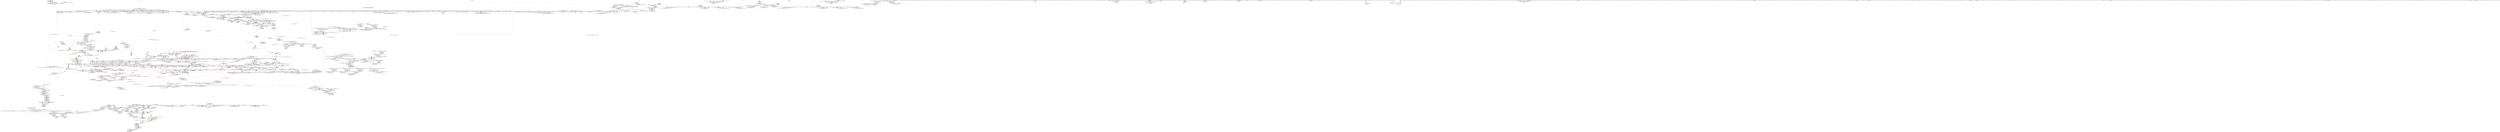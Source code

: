 digraph "SVFG" {
	label="SVFG";

	Node0x55776b81cb60 [shape=record,color=grey,label="{NodeID: 0\nNullPtr}"];
	Node0x55776b81cb60 -> Node0x55776bf84df0[style=solid];
	Node0x55776b81cb60 -> Node0x55776bf84ef0[style=solid];
	Node0x55776b81cb60 -> Node0x55776bf84fc0[style=solid];
	Node0x55776b81cb60 -> Node0x55776bf85090[style=solid];
	Node0x55776b81cb60 -> Node0x55776bf85160[style=solid];
	Node0x55776b81cb60 -> Node0x55776bf85230[style=solid];
	Node0x55776b81cb60 -> Node0x55776bf85300[style=solid];
	Node0x55776b81cb60 -> Node0x55776bf853d0[style=solid];
	Node0x55776b81cb60 -> Node0x55776bf854a0[style=solid];
	Node0x55776b81cb60 -> Node0x55776bf85570[style=solid];
	Node0x55776b81cb60 -> Node0x55776bf85640[style=solid];
	Node0x55776b81cb60 -> Node0x55776bf85710[style=solid];
	Node0x55776b81cb60 -> Node0x55776bf857e0[style=solid];
	Node0x55776b81cb60 -> Node0x55776bf858b0[style=solid];
	Node0x55776b81cb60 -> Node0x55776bf85980[style=solid];
	Node0x55776b81cb60 -> Node0x55776bf85a50[style=solid];
	Node0x55776b81cb60 -> Node0x55776bf85b20[style=solid];
	Node0x55776b81cb60 -> Node0x55776bf85bf0[style=solid];
	Node0x55776b81cb60 -> Node0x55776bf85cc0[style=solid];
	Node0x55776b81cb60 -> Node0x55776bf85d90[style=solid];
	Node0x55776b81cb60 -> Node0x55776bf85e60[style=solid];
	Node0x55776b81cb60 -> Node0x55776bf85f30[style=solid];
	Node0x55776b81cb60 -> Node0x55776bf86000[style=solid];
	Node0x55776b81cb60 -> Node0x55776bf860d0[style=solid];
	Node0x55776b81cb60 -> Node0x55776bf96870[style=solid];
	Node0x55776b81cb60 -> Node0x55776bf96940[style=solid];
	Node0x55776b81cb60 -> Node0x55776bf96a10[style=solid];
	Node0x55776b81cb60 -> Node0x55776bf96ae0[style=solid];
	Node0x55776b81cb60 -> Node0x55776bf96bb0[style=solid];
	Node0x55776b81cb60 -> Node0x55776bf96c80[style=solid];
	Node0x55776b81cb60 -> Node0x55776bf96d50[style=solid];
	Node0x55776b81cb60 -> Node0x55776bf96e20[style=solid];
	Node0x55776b81cb60 -> Node0x55776bf96ef0[style=solid];
	Node0x55776b81cb60 -> Node0x55776bf96fc0[style=solid];
	Node0x55776b81cb60 -> Node0x55776bf97090[style=solid];
	Node0x55776b81cb60 -> Node0x55776bf97160[style=solid];
	Node0x55776b81cb60 -> Node0x55776bf97230[style=solid];
	Node0x55776b81cb60 -> Node0x55776bf97300[style=solid];
	Node0x55776b81cb60 -> Node0x55776bf973d0[style=solid];
	Node0x55776b81cb60 -> Node0x55776bf974a0[style=solid];
	Node0x55776b81cb60 -> Node0x55776bf97570[style=solid];
	Node0x55776b81cb60 -> Node0x55776bf97640[style=solid];
	Node0x55776b81cb60 -> Node0x55776bf97710[style=solid];
	Node0x55776b81cb60 -> Node0x55776bf977e0[style=solid];
	Node0x55776b81cb60 -> Node0x55776bf978b0[style=solid];
	Node0x55776b81cb60 -> Node0x55776bf97980[style=solid];
	Node0x55776b81cb60 -> Node0x55776bf97a50[style=solid];
	Node0x55776b81cb60 -> Node0x55776bf97b20[style=solid];
	Node0x55776b81cb60 -> Node0x55776bf97bf0[style=solid];
	Node0x55776b81cb60 -> Node0x55776bf97cc0[style=solid];
	Node0x55776b81cb60 -> Node0x55776bf97d90[style=solid];
	Node0x55776b81cb60 -> Node0x55776bf97e60[style=solid];
	Node0x55776b81cb60 -> Node0x55776bf97f30[style=solid];
	Node0x55776b81cb60 -> Node0x55776bf98000[style=solid];
	Node0x55776b81cb60 -> Node0x55776bf980d0[style=solid];
	Node0x55776b81cb60 -> Node0x55776bf981a0[style=solid];
	Node0x55776b81cb60 -> Node0x55776bf98270[style=solid];
	Node0x55776b81cb60 -> Node0x55776bf98340[style=solid];
	Node0x55776b81cb60 -> Node0x55776bf98410[style=solid];
	Node0x55776b81cb60 -> Node0x55776bf984e0[style=solid];
	Node0x55776b81cb60 -> Node0x55776bf985b0[style=solid];
	Node0x55776b81cb60 -> Node0x55776bfc5af0[style=solid];
	Node0x55776b81cb60 -> Node0x55776bfc88a0[style=solid];
	Node0x55776b81cb60 -> Node0x55776bfcdec0[style=solid];
	Node0x55776b81cb60 -> Node0x55776bfce200[style=solid];
	Node0x55776b81cb60 -> Node0x55776bfce540[style=solid];
	Node0x55776b81cb60 -> Node0x55776bfce610[style=solid];
	Node0x55776b81cb60 -> Node0x55776bfce880[style=solid];
	Node0x55776b81cb60 -> Node0x55776bfd2230[style=solid];
	Node0x55776b81cb60 -> Node0x55776bfb58e0[style=solid];
	Node0x55776b81cb60 -> Node0x55776bfb5a60[style=solid];
	Node0x55776b81cb60 -> Node0x55776bfb5ee0[style=solid];
	Node0x55776b81cb60 -> Node0x55776bfb6060[style=solid];
	Node0x55776b81cb60 -> Node0x55776c013d00[style=solid];
	Node0x55776b81cb60 -> Node0x55776c014300[style=solid];
	Node0x55776b81cb60 -> Node0x55776c015200[style=solid];
	Node0x55776b81cb60:s64 -> Node0x55776c153400[style=solid,color=red];
	Node0x55776bf853d0 [shape=record,color=black,label="{NodeID: 443\n382\<--3\n\<--dummyVal\n_ZStplIcSt11char_traitsIcESaIcEENSt7__cxx1112basic_stringIT_T0_T1_EES5_RKS8_\n}"];
	Node0x55776bf853d0 -> Node0x55776bfc6dd0[style=solid];
	Node0x55776bf94830 [shape=record,color=purple,label="{NodeID: 886\n2548\<--2547\n_M_impl\<--this1\n_ZNSt8_Rb_treeINSt7__cxx1112basic_stringIcSt11char_traitsIcESaIcEEESt4pairIKS5_iESt10_Select1stIS8_ESt4lessIS5_ESaIS8_EE11_M_leftmostEv\n}"];
	Node0x55776bf94830 -> Node0x55776bfa0400[style=solid];
	Node0x55776c14ec90 [shape=record,color=black,label="{NodeID: 3543\n1803 = PHI(2542, )\n}"];
	Node0x55776c14ec90 -> Node0x55776bfbf4a0[style=solid];
	Node0x55776bfcac60 [shape=record,color=blue,label="{NodeID: 1329\n1205\<--1202\ncoerce.dive\<--call\n_ZNSt3mapINSt7__cxx1112basic_stringIcSt11char_traitsIcESaIcEEEiSt4lessIS5_ESaISt4pairIKS5_iEEE3endEv\n}"];
	Node0x55776bfcac60 -> Node0x55776bfbb540[style=dashed];
	Node0x55776bf7d4d0 [shape=record,color=green,label="{NodeID: 222\n1247\<--1248\nthis.addr\<--this.addr_field_insensitive\n_ZNKSt17_Rb_tree_iteratorISt4pairIKNSt7__cxx1112basic_stringIcSt11char_traitsIcESaIcEEEiEEdeEv\n}"];
	Node0x55776bf7d4d0 -> Node0x55776bfbb950[style=solid];
	Node0x55776bf7d4d0 -> Node0x55776bfcb070[style=solid];
	Node0x55776bfa0f60 [shape=record,color=black,label="{NodeID: 665\n2690\<--2689\n\<--\n_ZNSt4pairIPSt18_Rb_tree_node_baseS1_EC2IRPSt13_Rb_tree_nodeIS_IKNSt7__cxx1112basic_stringIcSt11char_traitsIcESaIcEEEiEERS1_Lb1EEEOT_OT0_\n}"];
	Node0x55776bfa0f60 -> Node0x55776bfd3410[style=solid];
	Node0x55776bfbf7e0 [shape=record,color=red,label="{NodeID: 1108\n1863\<--1862\n\<--_M_node51\n_ZNSt8_Rb_treeINSt7__cxx1112basic_stringIcSt11char_traitsIcESaIcEEESt4pairIKS5_iESt10_Select1stIS8_ESt4lessIS5_ESaIS8_EE29_M_get_insert_hint_unique_posESt23_Rb_tree_const_iteratorIS8_ERS7_\n}"];
	Node0x55776bfbf7e0 -> Node0x55776bfb55e0[style=solid];
	Node0x55776b81cad0 [shape=record,color=green,label="{NodeID: 1\n7\<--1\n__dso_handle\<--dummyObj\nGlob }"];
	Node0x55776bf854a0 [shape=record,color=black,label="{NodeID: 444\n384\<--3\n\<--dummyVal\n_ZStplIcSt11char_traitsIcESaIcEENSt7__cxx1112basic_stringIT_T0_T1_EES5_RKS8_\n}"];
	Node0x55776bf854a0 -> Node0x55776bfc6ea0[style=solid];
	Node0x55776bf94900 [shape=record,color=purple,label="{NodeID: 887\n2550\<--2549\nadd.ptr\<--\n_ZNSt8_Rb_treeINSt7__cxx1112basic_stringIcSt11char_traitsIcESaIcEEESt4pairIKS5_iESt10_Select1stIS8_ESt4lessIS5_ESaIS8_EE11_M_leftmostEv\n}"];
	Node0x55776bf94900 -> Node0x55776bfa04d0[style=solid];
	Node0x55776c14ee00 [shape=record,color=black,label="{NodeID: 3544\n1809 = PHI(2542, )\n|{<s0>164}}"];
	Node0x55776c14ee00:s0 -> Node0x55776c1602c0[style=solid,color=red];
	Node0x55776bfcad30 [shape=record,color=blue,label="{NodeID: 1330\n1214\<--1211\nthis.addr\<--this\n_ZNKSt3mapINSt7__cxx1112basic_stringIcSt11char_traitsIcESaIcEEEiSt4lessIS5_ESaISt4pairIKS5_iEEE8key_compEv\n}"];
	Node0x55776bfcad30 -> Node0x55776bfbb610[style=dashed];
	Node0x55776bf7d5a0 [shape=record,color=green,label="{NodeID: 223\n1266\<--1267\nretval\<--retval_field_insensitive\n_ZNSt8_Rb_treeINSt7__cxx1112basic_stringIcSt11char_traitsIcESaIcEEESt4pairIKS5_iESt10_Select1stIS8_ESt4lessIS5_ESaIS8_EE22_M_emplace_hint_uniqueIJRKSt21piecewise_construct_tSt5tupleIJRS7_EESJ_IJEEEEESt17_Rb_tree_iteratorIS8_ESt23_Rb_tree_const_iteratorIS8_EDpOT_\n|{|<s2>123}}"];
	Node0x55776bf7d5a0 -> Node0x55776bf8f3b0[style=solid];
	Node0x55776bf7d5a0 -> Node0x55776bf8f480[style=solid];
	Node0x55776bf7d5a0:s2 -> Node0x55776c15ff80[style=solid,color=red];
	Node0x55776bfa1030 [shape=record,color=black,label="{NodeID: 666\n2698\<--2703\n_ZSt7forwardIRPSt13_Rb_tree_nodeISt4pairIKNSt7__cxx1112basic_stringIcSt11char_traitsIcESaIcEEEiEEEOT_RNSt16remove_referenceISD_E4typeE_ret\<--\n_ZSt7forwardIRPSt13_Rb_tree_nodeISt4pairIKNSt7__cxx1112basic_stringIcSt11char_traitsIcESaIcEEEiEEEOT_RNSt16remove_referenceISD_E4typeE\n|{<s0>256}}"];
	Node0x55776bfa1030:s0 -> Node0x55776c1525c0[style=solid,color=blue];
	Node0x55776bfbf8b0 [shape=record,color=red,label="{NodeID: 1109\n1865\<--1864\n\<--call52\n_ZNSt8_Rb_treeINSt7__cxx1112basic_stringIcSt11char_traitsIcESaIcEEESt4pairIKS5_iESt10_Select1stIS8_ESt4lessIS5_ESaIS8_EE29_M_get_insert_hint_unique_posESt23_Rb_tree_const_iteratorIS8_ERS7_\n}"];
	Node0x55776bfbf8b0 -> Node0x55776bfb55e0[style=solid];
	Node0x55776bf52640 [shape=record,color=green,label="{NodeID: 2\n15\<--1\n\<--dummyObj\nCan only get source location for instruction, argument, global var or function.|{<s0>34|<s1>57}}"];
	Node0x55776bf52640:s0 -> Node0x55776c15ca50[style=solid,color=red];
	Node0x55776bf52640:s1 -> Node0x55776c159a00[style=solid,color=red];
	Node0x55776c08fae0 [shape=record,color=yellow,style=double,label="{NodeID: 2659\n519V_1 = ENCHI(MR_519V_0)\npts\{19220000 \}\nFun[_ZNSt8_Rb_treeINSt7__cxx1112basic_stringIcSt11char_traitsIcESaIcEEESt4pairIKS5_iESt10_Select1stIS8_ESt4lessIS5_ESaIS8_EE14_M_insert_nodeEPSt18_Rb_tree_node_baseSG_PSt13_Rb_tree_nodeIS8_E]|{<s0>191}}"];
	Node0x55776c08fae0:s0 -> Node0x55776bfccc10[style=dashed,color=red];
	Node0x55776bf85570 [shape=record,color=black,label="{NodeID: 445\n393\<--3\nlpad.val\<--dummyVal\n_ZStplIcSt11char_traitsIcESaIcEENSt7__cxx1112basic_stringIT_T0_T1_EES5_RKS8_\n}"];
	Node0x55776bf949d0 [shape=record,color=purple,label="{NodeID: 888\n2552\<--2551\n_M_header\<--\n_ZNSt8_Rb_treeINSt7__cxx1112basic_stringIcSt11char_traitsIcESaIcEEESt4pairIKS5_iESt10_Select1stIS8_ESt4lessIS5_ESaIS8_EE11_M_leftmostEv\n}"];
	Node0x55776c14ef40 [shape=record,color=black,label="{NodeID: 3545\n1810 = PHI(2542, )\n|{<s0>164}}"];
	Node0x55776c14ef40:s0 -> Node0x55776c160390[style=solid,color=red];
	Node0x55776bfcae00 [shape=record,color=blue,label="{NodeID: 1331\n1229\<--1226\nthis.addr\<--this\n_ZNKSt4lessINSt7__cxx1112basic_stringIcSt11char_traitsIcESaIcEEEEclERKS5_S8_\n}"];
	Node0x55776bfcae00 -> Node0x55776bfbb6e0[style=dashed];
	Node0x55776bf7d670 [shape=record,color=green,label="{NodeID: 224\n1268\<--1269\n__pos\<--__pos_field_insensitive\n_ZNSt8_Rb_treeINSt7__cxx1112basic_stringIcSt11char_traitsIcESaIcEEESt4pairIKS5_iESt10_Select1stIS8_ESt4lessIS5_ESaIS8_EE22_M_emplace_hint_uniqueIJRKSt21piecewise_construct_tSt5tupleIJRS7_EESJ_IJEEEEESt17_Rb_tree_iteratorIS8_ESt23_Rb_tree_const_iteratorIS8_EDpOT_\n}"];
	Node0x55776bf7d670 -> Node0x55776bf9b600[style=solid];
	Node0x55776bf7d670 -> Node0x55776bf8f550[style=solid];
	Node0x55776bfa1100 [shape=record,color=black,label="{NodeID: 667\n2724\<--2723\n\<--this1\n_ZNSt11_Tuple_implILm0EJRKNSt7__cxx1112basic_stringIcSt11char_traitsIcESaIcEEEEEC2ES7_\n|{<s0>258}}"];
	Node0x55776bfa1100:s0 -> Node0x55776c158f10[style=solid,color=red];
	Node0x55776bfbf980 [shape=record,color=red,label="{NodeID: 1110\n1880\<--1879\n\<--_M_node61\n_ZNSt8_Rb_treeINSt7__cxx1112basic_stringIcSt11char_traitsIcESaIcEEESt4pairIKS5_iESt10_Select1stIS8_ESt4lessIS5_ESaIS8_EE29_M_get_insert_hint_unique_posESt23_Rb_tree_const_iteratorIS8_ERS7_\n|{<s0>179}}"];
	Node0x55776bfbf980:s0 -> Node0x55776c15e5b0[style=solid,color=red];
	Node0x55776bf74970 [shape=record,color=green,label="{NodeID: 3\n18\<--1\n\<--dummyObj\nCan only get source location for instruction, argument, global var or function.}"];
	Node0x55776bf85640 [shape=record,color=black,label="{NodeID: 446\n394\<--3\nlpad.val5\<--dummyVal\n_ZStplIcSt11char_traitsIcESaIcEENSt7__cxx1112basic_stringIT_T0_T1_EES5_RKS8_\n}"];
	Node0x55776bf94aa0 [shape=record,color=purple,label="{NodeID: 889\n2553\<--2551\n_M_left\<--\n_ZNSt8_Rb_treeINSt7__cxx1112basic_stringIcSt11char_traitsIcESaIcEEESt4pairIKS5_iESt10_Select1stIS8_ESt4lessIS5_ESaIS8_EE11_M_leftmostEv\n}"];
	Node0x55776bf94aa0 -> Node0x55776bfa05a0[style=solid];
	Node0x55776c14f080 [shape=record,color=black,label="{NodeID: 3546\n1818 = PHI(2581, )\n}"];
	Node0x55776c14f080 -> Node0x55776bf92470[style=solid];
	Node0x55776bfcaed0 [shape=record,color=blue,label="{NodeID: 1332\n1231\<--1227\n__x.addr\<--__x\n_ZNKSt4lessINSt7__cxx1112basic_stringIcSt11char_traitsIcESaIcEEEEclERKS5_S8_\n}"];
	Node0x55776bfcaed0 -> Node0x55776bfbb7b0[style=dashed];
	Node0x55776bf7d740 [shape=record,color=green,label="{NodeID: 225\n1270\<--1271\nthis.addr\<--this.addr_field_insensitive\n_ZNSt8_Rb_treeINSt7__cxx1112basic_stringIcSt11char_traitsIcESaIcEEESt4pairIKS5_iESt10_Select1stIS8_ESt4lessIS5_ESaIS8_EE22_M_emplace_hint_uniqueIJRKSt21piecewise_construct_tSt5tupleIJRS7_EESJ_IJEEEEESt17_Rb_tree_iteratorIS8_ESt23_Rb_tree_const_iteratorIS8_EDpOT_\n}"];
	Node0x55776bf7d740 -> Node0x55776bfbbaf0[style=solid];
	Node0x55776bf7d740 -> Node0x55776bfcb210[style=solid];
	Node0x55776bfa11d0 [shape=record,color=black,label="{NodeID: 668\n2737\<--2736\n\<--_M_impl\n_ZNSt8_Rb_treeINSt7__cxx1112basic_stringIcSt11char_traitsIcESaIcEEESt4pairIKS5_iESt10_Select1stIS8_ESt4lessIS5_ESaIS8_EE5clearEv\n}"];
	Node0x55776bfa11d0 -> Node0x55776bf95870[style=solid];
	Node0x55776bfbfa50 [shape=record,color=red,label="{NodeID: 1111\n1885\<--1884\n\<--_M_node65\n_ZNSt8_Rb_treeINSt7__cxx1112basic_stringIcSt11char_traitsIcESaIcEEESt4pairIKS5_iESt10_Select1stIS8_ESt4lessIS5_ESaIS8_EE29_M_get_insert_hint_unique_posESt23_Rb_tree_const_iteratorIS8_ERS7_\n|{<s0>181}}"];
	Node0x55776bfbfa50:s0 -> Node0x55776c154eb0[style=solid,color=red];
	Node0x55776bf74cb0 [shape=record,color=green,label="{NodeID: 4\n20\<--1\n_ZSt3cin\<--dummyObj\nGlob }"];
	Node0x55776bf85710 [shape=record,color=black,label="{NodeID: 447\n602\<--3\n\<--dummyVal\n_Z5solvev\n}"];
	Node0x55776bf94b70 [shape=record,color=purple,label="{NodeID: 890\n2570\<--2568\nfirst\<--this1\n_ZNSt4pairIPSt18_Rb_tree_node_baseS1_EC2IRS1_S4_Lb1EEEOT_OT0_\n}"];
	Node0x55776bf94b70 -> Node0x55776bfd2640[style=solid];
	Node0x55776c14f1c0 [shape=record,color=black,label="{NodeID: 3547\n1823 = PHI(2392, )\n|{<s0>167}}"];
	Node0x55776c14f1c0:s0 -> Node0x55776c157410[style=solid,color=red];
	Node0x55776c07fe20 [shape=record,color=yellow,style=double,label="{NodeID: 2440\n104V_1 = ENCHI(MR_104V_0)\npts\{4940000 \}\nFun[_ZNSt11_Tuple_implILm0EJRKNSt7__cxx1112basic_stringIcSt11char_traitsIcESaIcEEEEEC2ES7_]|{<s0>258}}"];
	Node0x55776c07fe20:s0 -> Node0x55776bfd0d10[style=dashed,color=red];
	Node0x55776bfcafa0 [shape=record,color=blue,label="{NodeID: 1333\n1233\<--1228\n__y.addr\<--__y\n_ZNKSt4lessINSt7__cxx1112basic_stringIcSt11char_traitsIcESaIcEEEEclERKS5_S8_\n}"];
	Node0x55776bfcafa0 -> Node0x55776bfbb880[style=dashed];
	Node0x55776bf7d810 [shape=record,color=green,label="{NodeID: 226\n1272\<--1273\n__args.addr\<--__args.addr_field_insensitive\n_ZNSt8_Rb_treeINSt7__cxx1112basic_stringIcSt11char_traitsIcESaIcEEESt4pairIKS5_iESt10_Select1stIS8_ESt4lessIS5_ESaIS8_EE22_M_emplace_hint_uniqueIJRKSt21piecewise_construct_tSt5tupleIJRS7_EESJ_IJEEEEESt17_Rb_tree_iteratorIS8_ESt23_Rb_tree_const_iteratorIS8_EDpOT_\n}"];
	Node0x55776bf7d810 -> Node0x55776bfbbbc0[style=solid];
	Node0x55776bf7d810 -> Node0x55776bfcb2e0[style=solid];
	Node0x55776bfa12a0 [shape=record,color=black,label="{NodeID: 669\n2739\<--2738\n\<--add.ptr\n_ZNSt8_Rb_treeINSt7__cxx1112basic_stringIcSt11char_traitsIcESaIcEEESt4pairIKS5_iESt10_Select1stIS8_ESt4lessIS5_ESaIS8_EE5clearEv\n|{<s0>261}}"];
	Node0x55776bfa12a0:s0 -> Node0x55776c154c50[style=solid,color=red];
	Node0x55776bfbfb20 [shape=record,color=red,label="{NodeID: 1112\n1914\<--1913\n\<--\n_ZNSt8_Rb_treeINSt7__cxx1112basic_stringIcSt11char_traitsIcESaIcEEESt4pairIKS5_iESt10_Select1stIS8_ESt4lessIS5_ESaIS8_EE29_M_get_insert_hint_unique_posESt23_Rb_tree_const_iteratorIS8_ERS7_\n}"];
	Node0x55776bfbfb20 -> Node0x55776bf9d9c0[style=solid];
	Node0x55776bf74d70 [shape=record,color=green,label="{NodeID: 5\n21\<--1\n.str\<--dummyObj\nGlob }"];
	Node0x55776bf857e0 [shape=record,color=black,label="{NodeID: 448\n603\<--3\n\<--dummyVal\n_Z5solvev\n}"];
	Node0x55776bf857e0 -> Node0x55776bfc7ba0[style=solid];
	Node0x55776bf94c40 [shape=record,color=purple,label="{NodeID: 891\n2575\<--2568\nsecond\<--this1\n_ZNSt4pairIPSt18_Rb_tree_node_baseS1_EC2IRS1_S4_Lb1EEEOT_OT0_\n}"];
	Node0x55776bf94c40 -> Node0x55776bfd2710[style=solid];
	Node0x55776c14f300 [shape=record,color=black,label="{NodeID: 3548\n1825 = PHI(1225, )\n}"];
	Node0x55776bfcb070 [shape=record,color=blue,label="{NodeID: 1334\n1247\<--1246\nthis.addr\<--this\n_ZNKSt17_Rb_tree_iteratorISt4pairIKNSt7__cxx1112basic_stringIcSt11char_traitsIcESaIcEEEiEEdeEv\n}"];
	Node0x55776bfcb070 -> Node0x55776bfbb950[style=dashed];
	Node0x55776bf7d8e0 [shape=record,color=green,label="{NodeID: 227\n1274\<--1275\n__args.addr2\<--__args.addr2_field_insensitive\n_ZNSt8_Rb_treeINSt7__cxx1112basic_stringIcSt11char_traitsIcESaIcEEESt4pairIKS5_iESt10_Select1stIS8_ESt4lessIS5_ESaIS8_EE22_M_emplace_hint_uniqueIJRKSt21piecewise_construct_tSt5tupleIJRS7_EESJ_IJEEEEESt17_Rb_tree_iteratorIS8_ESt23_Rb_tree_const_iteratorIS8_EDpOT_\n}"];
	Node0x55776bf7d8e0 -> Node0x55776bfbbc90[style=solid];
	Node0x55776bf7d8e0 -> Node0x55776bfcb3b0[style=solid];
	Node0x55776bfa1370 [shape=record,color=purple,label="{NodeID: 670\n60\<--4\n\<--_ZStL8__ioinit\n__cxx_global_var_init\n}"];
	Node0x55776bfbfbf0 [shape=record,color=red,label="{NodeID: 1113\n1937\<--1923\nthis1\<--this.addr\n_ZNSt8_Rb_treeINSt7__cxx1112basic_stringIcSt11char_traitsIcESaIcEEESt4pairIKS5_iESt10_Select1stIS8_ESt4lessIS5_ESaIS8_EE14_M_insert_nodeEPSt18_Rb_tree_node_baseSG_PSt13_Rb_tree_nodeIS8_E\n|{|<s3>186}}"];
	Node0x55776bfbfbf0 -> Node0x55776bf92d60[style=solid];
	Node0x55776bfbfbf0 -> Node0x55776bf92e30[style=solid];
	Node0x55776bfbfbf0 -> Node0x55776bf92f00[style=solid];
	Node0x55776bfbfbf0:s3 -> Node0x55776c1606d0[style=solid,color=red];
	Node0x55776bf74e30 [shape=record,color=green,label="{NodeID: 6\n23\<--1\n.str.3\<--dummyObj\nGlob }"];
	Node0x55776bf858b0 [shape=record,color=black,label="{NodeID: 449\n605\<--3\n\<--dummyVal\n_Z5solvev\n}"];
	Node0x55776bf858b0 -> Node0x55776bfc7c70[style=solid];
	Node0x55776bf94d10 [shape=record,color=purple,label="{NodeID: 892\n2587\<--2586\n_M_node\<--this1\n_ZNSt17_Rb_tree_iteratorISt4pairIKNSt7__cxx1112basic_stringIcSt11char_traitsIcESaIcEEEiEEmmEv\n}"];
	Node0x55776bf94d10 -> Node0x55776bfc41d0[style=solid];
	Node0x55776c14f410 [shape=record,color=black,label="{NodeID: 3549\n1829 = PHI(916, )\n}"];
	Node0x55776c14f410 -> Node0x55776bfb58e0[style=solid];
	Node0x55776bfcb140 [shape=record,color=blue,label="{NodeID: 1335\n1288\<--1262\ncoerce.dive\<--__pos.coerce\n_ZNSt8_Rb_treeINSt7__cxx1112basic_stringIcSt11char_traitsIcESaIcEEESt4pairIKS5_iESt10_Select1stIS8_ESt4lessIS5_ESaIS8_EE22_M_emplace_hint_uniqueIJRKSt21piecewise_construct_tSt5tupleIJRS7_EESJ_IJEEEEESt17_Rb_tree_iteratorIS8_ESt23_Rb_tree_const_iteratorIS8_EDpOT_\n}"];
	Node0x55776bfcb140 -> Node0x55776bfc5480[style=dashed];
	Node0x55776bf7d9b0 [shape=record,color=green,label="{NodeID: 228\n1276\<--1277\n__args.addr4\<--__args.addr4_field_insensitive\n_ZNSt8_Rb_treeINSt7__cxx1112basic_stringIcSt11char_traitsIcESaIcEEESt4pairIKS5_iESt10_Select1stIS8_ESt4lessIS5_ESaIS8_EE22_M_emplace_hint_uniqueIJRKSt21piecewise_construct_tSt5tupleIJRS7_EESJ_IJEEEEESt17_Rb_tree_iteratorIS8_ESt23_Rb_tree_const_iteratorIS8_EDpOT_\n}"];
	Node0x55776bf7d9b0 -> Node0x55776bfbbd60[style=solid];
	Node0x55776bf7d9b0 -> Node0x55776bfcb480[style=solid];
	Node0x55776bfa1440 [shape=record,color=purple,label="{NodeID: 671\n83\<--8\n\<--t\n__cxx_global_var_init.1\n}"];
	Node0x55776bfa1440 -> Node0x55776a7ed380[style=solid];
	Node0x55776bfbfcc0 [shape=record,color=red,label="{NodeID: 1114\n1938\<--1925\n\<--__x.addr\n_ZNSt8_Rb_treeINSt7__cxx1112basic_stringIcSt11char_traitsIcESaIcEEESt4pairIKS5_iESt10_Select1stIS8_ESt4lessIS5_ESaIS8_EE14_M_insert_nodeEPSt18_Rb_tree_node_baseSG_PSt13_Rb_tree_nodeIS8_E\n}"];
	Node0x55776bfbfcc0 -> Node0x55776c014300[style=solid];
	Node0x55776bf756a0 [shape=record,color=green,label="{NodeID: 7\n25\<--1\n__PRETTY_FUNCTION__._Z9read_treei\<--dummyObj\nGlob }"];
	Node0x55776bf85980 [shape=record,color=black,label="{NodeID: 450\n635\<--3\nlpad.val\<--dummyVal\n_Z5solvev\n}"];
	Node0x55776bf94de0 [shape=record,color=purple,label="{NodeID: 893\n2592\<--2586\n_M_node2\<--this1\n_ZNSt17_Rb_tree_iteratorISt4pairIKNSt7__cxx1112basic_stringIcSt11char_traitsIcESaIcEEEiEEmmEv\n}"];
	Node0x55776bf94de0 -> Node0x55776bfd28b0[style=solid];
	Node0x55776c14f580 [shape=record,color=black,label="{NodeID: 3550\n1841 = PHI(2445, )\n}"];
	Node0x55776bfcb210 [shape=record,color=blue,label="{NodeID: 1336\n1270\<--1261\nthis.addr\<--this\n_ZNSt8_Rb_treeINSt7__cxx1112basic_stringIcSt11char_traitsIcESaIcEEESt4pairIKS5_iESt10_Select1stIS8_ESt4lessIS5_ESaIS8_EE22_M_emplace_hint_uniqueIJRKSt21piecewise_construct_tSt5tupleIJRS7_EESJ_IJEEEEESt17_Rb_tree_iteratorIS8_ESt23_Rb_tree_const_iteratorIS8_EDpOT_\n}"];
	Node0x55776bfcb210 -> Node0x55776bfbbaf0[style=dashed];
	Node0x55776bf7da80 [shape=record,color=green,label="{NodeID: 229\n1278\<--1279\n__z\<--__z_field_insensitive\n_ZNSt8_Rb_treeINSt7__cxx1112basic_stringIcSt11char_traitsIcESaIcEEESt4pairIKS5_iESt10_Select1stIS8_ESt4lessIS5_ESaIS8_EE22_M_emplace_hint_uniqueIJRKSt21piecewise_construct_tSt5tupleIJRS7_EESJ_IJEEEEESt17_Rb_tree_iteratorIS8_ESt23_Rb_tree_const_iteratorIS8_EDpOT_\n}"];
	Node0x55776bf7da80 -> Node0x55776bfbbe30[style=solid];
	Node0x55776bf7da80 -> Node0x55776bfbbf00[style=solid];
	Node0x55776bf7da80 -> Node0x55776bfbbfd0[style=solid];
	Node0x55776bf7da80 -> Node0x55776bfbc0a0[style=solid];
	Node0x55776bf7da80 -> Node0x55776bfcb550[style=solid];
	Node0x55776bfa1510 [shape=record,color=purple,label="{NodeID: 672\n90\<--8\n\<--t\n__cxx_global_var_init.1\n}"];
	Node0x55776bfbfd90 [shape=record,color=red,label="{NodeID: 1115\n1941\<--1927\n\<--__p.addr\n_ZNSt8_Rb_treeINSt7__cxx1112basic_stringIcSt11char_traitsIcESaIcEEESt4pairIKS5_iESt10_Select1stIS8_ESt4lessIS5_ESaIS8_EE14_M_insert_nodeEPSt18_Rb_tree_node_baseSG_PSt13_Rb_tree_nodeIS8_E\n}"];
	Node0x55776bfbfd90 -> Node0x55776c014480[style=solid];
	Node0x55776bf75730 [shape=record,color=green,label="{NodeID: 8\n27\<--1\n.str.4\<--dummyObj\nGlob }"];
	Node0x55776c090050 [shape=record,color=yellow,style=double,label="{NodeID: 2665\n104V_1 = ENCHI(MR_104V_0)\npts\{4940000 \}\nFun[_ZN9__gnu_cxx13new_allocatorISt13_Rb_tree_nodeISt4pairIKNSt7__cxx1112basic_stringIcSt11char_traitsIcESaIcEEEiEEE9constructISA_JRKSt21piecewise_construct_tSt5tupleIJRS9_EESH_IJEEEEEvPT_DpOT0_]|{<s0>215}}"];
	Node0x55776c090050:s0 -> Node0x55776c08b7a0[style=dashed,color=red];
	Node0x55776bf85a50 [shape=record,color=black,label="{NodeID: 451\n636\<--3\nlpad.val22\<--dummyVal\n_Z5solvev\n}"];
	Node0x55776bf94eb0 [shape=record,color=purple,label="{NodeID: 894\n2601\<--2600\n_M_node\<--this1\n_ZNSt17_Rb_tree_iteratorISt4pairIKNSt7__cxx1112basic_stringIcSt11char_traitsIcESaIcEEEiEEppEv\n}"];
	Node0x55776bf94eb0 -> Node0x55776bfc4370[style=solid];
	Node0x55776c14f690 [shape=record,color=black,label="{NodeID: 3551\n1855 = PHI(2392, )\n|{<s0>173}}"];
	Node0x55776c14f690:s0 -> Node0x55776c157410[style=solid,color=red];
	Node0x55776bfcb2e0 [shape=record,color=blue,label="{NodeID: 1337\n1272\<--1263\n__args.addr\<--__args\n_ZNSt8_Rb_treeINSt7__cxx1112basic_stringIcSt11char_traitsIcESaIcEEESt4pairIKS5_iESt10_Select1stIS8_ESt4lessIS5_ESaIS8_EE22_M_emplace_hint_uniqueIJRKSt21piecewise_construct_tSt5tupleIJRS7_EESJ_IJEEEEESt17_Rb_tree_iteratorIS8_ESt23_Rb_tree_const_iteratorIS8_EDpOT_\n}"];
	Node0x55776bfcb2e0 -> Node0x55776bfbbbc0[style=dashed];
	Node0x55776bf86200 [shape=record,color=green,label="{NodeID: 230\n1280\<--1281\n__res\<--__res_field_insensitive\n_ZNSt8_Rb_treeINSt7__cxx1112basic_stringIcSt11char_traitsIcESaIcEEESt4pairIKS5_iESt10_Select1stIS8_ESt4lessIS5_ESaIS8_EE22_M_emplace_hint_uniqueIJRKSt21piecewise_construct_tSt5tupleIJRS7_EESJ_IJEEEEESt17_Rb_tree_iteratorIS8_ESt23_Rb_tree_const_iteratorIS8_EDpOT_\n}"];
	Node0x55776bf86200 -> Node0x55776bf9b6d0[style=solid];
	Node0x55776bf86200 -> Node0x55776bf8f620[style=solid];
	Node0x55776bf86200 -> Node0x55776bf8f6f0[style=solid];
	Node0x55776bf86200 -> Node0x55776bf8f7c0[style=solid];
	Node0x55776bf86200 -> Node0x55776bf8f890[style=solid];
	Node0x55776bfa15e0 [shape=record,color=purple,label="{NodeID: 673\n91\<--8\n\<--t\n__cxx_global_var_init.1\n}"];
	Node0x55776bfa15e0 -> Node0x55776c014c00[style=solid];
	Node0x55776bfbfe60 [shape=record,color=red,label="{NodeID: 1116\n1950\<--1927\n\<--__p.addr\n_ZNSt8_Rb_treeINSt7__cxx1112basic_stringIcSt11char_traitsIcESaIcEEESt4pairIKS5_iESt10_Select1stIS8_ESt4lessIS5_ESaIS8_EE14_M_insert_nodeEPSt18_Rb_tree_node_baseSG_PSt13_Rb_tree_nodeIS8_E\n|{<s0>188}}"];
	Node0x55776bfbfe60:s0 -> Node0x55776c15e5b0[style=solid,color=red];
	Node0x55776bf757c0 [shape=record,color=green,label="{NodeID: 9\n29\<--1\n.str.5\<--dummyObj\nGlob }"];
	Node0x55776c090130 [shape=record,color=yellow,style=double,label="{NodeID: 2666\n336V_1 = ENCHI(MR_336V_0)\npts\{21840000 \}\nFun[_ZN9__gnu_cxx13new_allocatorISt13_Rb_tree_nodeISt4pairIKNSt7__cxx1112basic_stringIcSt11char_traitsIcESaIcEEEiEEE9constructISA_JRKSt21piecewise_construct_tSt5tupleIJRS9_EESH_IJEEEEEvPT_DpOT0_]|{<s0>215}}"];
	Node0x55776c090130:s0 -> Node0x55776c08b880[style=dashed,color=red];
	Node0x55776bf85b20 [shape=record,color=black,label="{NodeID: 452\n776\<--3\n\<--dummyVal\n_ZNSt15_Rb_tree_headerC2Ev\n}"];
	Node0x55776bf94f80 [shape=record,color=purple,label="{NodeID: 895\n2606\<--2600\n_M_node2\<--this1\n_ZNSt17_Rb_tree_iteratorISt4pairIKNSt7__cxx1112basic_stringIcSt11char_traitsIcESaIcEEEiEEppEv\n}"];
	Node0x55776bf94f80 -> Node0x55776bfd2a50[style=solid];
	Node0x55776c14f800 [shape=record,color=black,label="{NodeID: 3552\n1857 = PHI(1225, )\n}"];
	Node0x55776bfcb3b0 [shape=record,color=blue,label="{NodeID: 1338\n1274\<--1264\n__args.addr2\<--__args1\n_ZNSt8_Rb_treeINSt7__cxx1112basic_stringIcSt11char_traitsIcESaIcEEESt4pairIKS5_iESt10_Select1stIS8_ESt4lessIS5_ESaIS8_EE22_M_emplace_hint_uniqueIJRKSt21piecewise_construct_tSt5tupleIJRS7_EESJ_IJEEEEESt17_Rb_tree_iteratorIS8_ESt23_Rb_tree_const_iteratorIS8_EDpOT_\n}"];
	Node0x55776bfcb3b0 -> Node0x55776bfbbc90[style=dashed];
	Node0x55776bf862d0 [shape=record,color=green,label="{NodeID: 231\n1282\<--1283\nagg.tmp\<--agg.tmp_field_insensitive\n_ZNSt8_Rb_treeINSt7__cxx1112basic_stringIcSt11char_traitsIcESaIcEEESt4pairIKS5_iESt10_Select1stIS8_ESt4lessIS5_ESaIS8_EE22_M_emplace_hint_uniqueIJRKSt21piecewise_construct_tSt5tupleIJRS7_EESJ_IJEEEEESt17_Rb_tree_iteratorIS8_ESt23_Rb_tree_const_iteratorIS8_EDpOT_\n}"];
	Node0x55776bf862d0 -> Node0x55776bf9b7a0[style=solid];
	Node0x55776bf862d0 -> Node0x55776bf8f960[style=solid];
	Node0x55776bfa16b0 [shape=record,color=purple,label="{NodeID: 674\n103\<--8\n\<--t\n__cxx_global_var_init.1\n}"];
	Node0x55776bfa16b0 -> Node0x55776c014d80[style=solid];
	Node0x55776bfbff30 [shape=record,color=red,label="{NodeID: 1117\n1961\<--1927\n\<--__p.addr\n_ZNSt8_Rb_treeINSt7__cxx1112basic_stringIcSt11char_traitsIcESaIcEEESt4pairIKS5_iESt10_Select1stIS8_ESt4lessIS5_ESaIS8_EE14_M_insert_nodeEPSt18_Rb_tree_node_baseSG_PSt13_Rb_tree_nodeIS8_E\n}"];
	Node0x55776bf758c0 [shape=record,color=green,label="{NodeID: 10\n31\<--1\n.str.6\<--dummyObj\nGlob }"];
	Node0x55776c090210 [shape=record,color=yellow,style=double,label="{NodeID: 2667\n86V_1 = ENCHI(MR_86V_0)\npts\{130002 21150008 \}\nFun[_ZN9__gnu_cxx13new_allocatorISt13_Rb_tree_nodeISt4pairIKNSt7__cxx1112basic_stringIcSt11char_traitsIcESaIcEEEiEEE9constructISA_JRKSt21piecewise_construct_tSt5tupleIJRS9_EESH_IJEEEEEvPT_DpOT0_]|{<s0>217}}"];
	Node0x55776c090210:s0 -> Node0x55776c08e680[style=dashed,color=red];
	Node0x55776bf85bf0 [shape=record,color=black,label="{NodeID: 453\n777\<--3\n\<--dummyVal\n_ZNSt15_Rb_tree_headerC2Ev\n|{<s0>75}}"];
	Node0x55776bf85bf0:s0 -> Node0x55776c155680[style=solid,color=red];
	Node0x55776bf95050 [shape=record,color=purple,label="{NodeID: 896\n2624\<--2622\nfirst\<--this1\n_ZNSt4pairIPSt18_Rb_tree_node_baseS1_EC2IRS1_Lb1EEEOT_RKS1_\n}"];
	Node0x55776bf95050 -> Node0x55776bfd2d90[style=solid];
	Node0x55776c14f910 [shape=record,color=black,label="{NodeID: 3553\n1864 = PHI(2405, )\n}"];
	Node0x55776c14f910 -> Node0x55776bfbf8b0[style=solid];
	Node0x55776bfcb480 [shape=record,color=blue,label="{NodeID: 1339\n1276\<--1265\n__args.addr4\<--__args3\n_ZNSt8_Rb_treeINSt7__cxx1112basic_stringIcSt11char_traitsIcESaIcEEESt4pairIKS5_iESt10_Select1stIS8_ESt4lessIS5_ESaIS8_EE22_M_emplace_hint_uniqueIJRKSt21piecewise_construct_tSt5tupleIJRS7_EESJ_IJEEEEESt17_Rb_tree_iteratorIS8_ESt23_Rb_tree_const_iteratorIS8_EDpOT_\n}"];
	Node0x55776bfcb480 -> Node0x55776bfbbd60[style=dashed];
	Node0x55776bf863a0 [shape=record,color=green,label="{NodeID: 232\n1284\<--1285\nexn.slot\<--exn.slot_field_insensitive\n_ZNSt8_Rb_treeINSt7__cxx1112basic_stringIcSt11char_traitsIcESaIcEEESt4pairIKS5_iESt10_Select1stIS8_ESt4lessIS5_ESaIS8_EE22_M_emplace_hint_uniqueIJRKSt21piecewise_construct_tSt5tupleIJRS7_EESJ_IJEEEEESt17_Rb_tree_iteratorIS8_ESt23_Rb_tree_const_iteratorIS8_EDpOT_\n}"];
	Node0x55776bf863a0 -> Node0x55776bfbc170[style=solid];
	Node0x55776bf863a0 -> Node0x55776bfbc240[style=solid];
	Node0x55776bf863a0 -> Node0x55776bfcb960[style=solid];
	Node0x55776bf863a0 -> Node0x55776bfcbb00[style=solid];
	Node0x55776bfa1780 [shape=record,color=purple,label="{NodeID: 675\n111\<--8\n\<--t\n__cxx_global_var_init.1\n}"];
	Node0x55776bfa1780 -> Node0x55776c014900[style=solid];
	Node0x55776bfc0000 [shape=record,color=red,label="{NodeID: 1118\n1948\<--1929\n\<--__z.addr\n_ZNSt8_Rb_treeINSt7__cxx1112basic_stringIcSt11char_traitsIcESaIcEEESt4pairIKS5_iESt10_Select1stIS8_ESt4lessIS5_ESaIS8_EE14_M_insert_nodeEPSt18_Rb_tree_node_baseSG_PSt13_Rb_tree_nodeIS8_E\n|{<s0>187}}"];
	Node0x55776bfc0000:s0 -> Node0x55776c160460[style=solid,color=red];
	Node0x55776bf759c0 [shape=record,color=green,label="{NodeID: 11\n33\<--1\n_ZSt4cerr\<--dummyObj\nGlob }"];
	Node0x55776bf85cc0 [shape=record,color=black,label="{NodeID: 454\n843\<--3\n\<--dummyVal\n_ZNSt8_Rb_treeINSt7__cxx1112basic_stringIcSt11char_traitsIcESaIcEEESt4pairIKS5_iESt10_Select1stIS8_ESt4lessIS5_ESaIS8_EED2Ev\n}"];
	Node0x55776bf95120 [shape=record,color=purple,label="{NodeID: 897\n2629\<--2622\nsecond\<--this1\n_ZNSt4pairIPSt18_Rb_tree_node_baseS1_EC2IRS1_Lb1EEEOT_RKS1_\n}"];
	Node0x55776bf95120 -> Node0x55776bfd2e60[style=solid];
	Node0x55776c14fa80 [shape=record,color=black,label="{NodeID: 3554\n1869 = PHI(2405, )\n|{<s0>177}}"];
	Node0x55776c14fa80:s0 -> Node0x55776c156c50[style=solid,color=red];
	Node0x55776c0804d0 [shape=record,color=yellow,style=double,label="{NodeID: 2447\n69V_1 = ENCHI(MR_69V_0)\npts\{350 \}\nFun[_ZStplIcSt11char_traitsIcESaIcEENSt7__cxx1112basic_stringIT_T0_T1_EES5_RKS8_]}"];
	Node0x55776c0804d0 -> Node0x55776bfc6dd0[style=dashed];
	Node0x55776bfcb550 [shape=record,color=blue,label="{NodeID: 1340\n1278\<--1307\n__z\<--call8\n_ZNSt8_Rb_treeINSt7__cxx1112basic_stringIcSt11char_traitsIcESaIcEEESt4pairIKS5_iESt10_Select1stIS8_ESt4lessIS5_ESaIS8_EE22_M_emplace_hint_uniqueIJRKSt21piecewise_construct_tSt5tupleIJRS7_EESJ_IJEEEEESt17_Rb_tree_iteratorIS8_ESt23_Rb_tree_const_iteratorIS8_EDpOT_\n}"];
	Node0x55776bfcb550 -> Node0x55776bfbbe30[style=dashed];
	Node0x55776bfcb550 -> Node0x55776bfbbf00[style=dashed];
	Node0x55776bfcb550 -> Node0x55776bfbbfd0[style=dashed];
	Node0x55776bfcb550 -> Node0x55776bfbc0a0[style=dashed];
	Node0x55776bf86470 [shape=record,color=green,label="{NodeID: 233\n1286\<--1287\nehselector.slot\<--ehselector.slot_field_insensitive\n_ZNSt8_Rb_treeINSt7__cxx1112basic_stringIcSt11char_traitsIcESaIcEEESt4pairIKS5_iESt10_Select1stIS8_ESt4lessIS5_ESaIS8_EE22_M_emplace_hint_uniqueIJRKSt21piecewise_construct_tSt5tupleIJRS7_EESJ_IJEEEEESt17_Rb_tree_iteratorIS8_ESt23_Rb_tree_const_iteratorIS8_EDpOT_\n}"];
	Node0x55776bf86470 -> Node0x55776bfbc310[style=solid];
	Node0x55776bf86470 -> Node0x55776bfcba30[style=solid];
	Node0x55776bf86470 -> Node0x55776bfcbbd0[style=solid];
	Node0x55776bfa1850 [shape=record,color=purple,label="{NodeID: 676\n158\<--8\n\<--t\n__cxx_global_array_dtor\n}"];
	Node0x55776bfc00d0 [shape=record,color=red,label="{NodeID: 1119\n1959\<--1929\n\<--__z.addr\n_ZNSt8_Rb_treeINSt7__cxx1112basic_stringIcSt11char_traitsIcESaIcEEESt4pairIKS5_iESt10_Select1stIS8_ESt4lessIS5_ESaIS8_EE14_M_insert_nodeEPSt18_Rb_tree_node_baseSG_PSt13_Rb_tree_nodeIS8_E\n}"];
	Node0x55776bfc00d0 -> Node0x55776bf9dd00[style=solid];
	Node0x55776bf75ac0 [shape=record,color=green,label="{NodeID: 12\n34\<--1\n.str.7\<--dummyObj\nGlob }"];
	Node0x55776c090430 [shape=record,color=yellow,style=double,label="{NodeID: 2669\n24V_1 = ENCHI(MR_24V_0)\npts\{130001 \}\nFun[_ZNSt8_Rb_treeINSt7__cxx1112basic_stringIcSt11char_traitsIcESaIcEEESt4pairIKS5_iESt10_Select1stIS8_ESt4lessIS5_ESaIS8_EE8_M_beginEv]}"];
	Node0x55776c090430 -> Node0x55776bfb9660[style=dashed];
	Node0x55776bf85d90 [shape=record,color=black,label="{NodeID: 455\n844\<--3\n\<--dummyVal\n_ZNSt8_Rb_treeINSt7__cxx1112basic_stringIcSt11char_traitsIcESaIcEEESt4pairIKS5_iESt10_Select1stIS8_ESt4lessIS5_ESaIS8_EED2Ev\n}"];
	Node0x55776bf85d90 -> Node0x55776bfc8cb0[style=solid];
	Node0x55776bf951f0 [shape=record,color=purple,label="{NodeID: 898\n2666\<--2652\ncoerce.dive\<--retval\n_ZNSt8_Rb_treeINSt7__cxx1112basic_stringIcSt11char_traitsIcESaIcEEESt4pairIKS5_iESt10_Select1stIS8_ESt4lessIS5_ESaIS8_EE5beginEv\n}"];
	Node0x55776bf951f0 -> Node0x55776bfc4b90[style=solid];
	Node0x55776c14fbc0 [shape=record,color=black,label="{NodeID: 3555\n2102 = PHI(2120, )\n}"];
	Node0x55776c14fbc0 -> Node0x55776c014f00[style=solid];
	Node0x55776c0805b0 [shape=record,color=yellow,style=double,label="{NodeID: 2448\n71V_1 = ENCHI(MR_71V_0)\npts\{352 \}\nFun[_ZStplIcSt11char_traitsIcESaIcEENSt7__cxx1112basic_stringIT_T0_T1_EES5_RKS8_]}"];
	Node0x55776c0805b0 -> Node0x55776bfc6ea0[style=dashed];
	Node0x55776bfcb620 [shape=record,color=blue, style = dotted,label="{NodeID: 1341\n2758\<--2760\noffset_0\<--dummyVal\n_ZNSt8_Rb_treeINSt7__cxx1112basic_stringIcSt11char_traitsIcESaIcEEESt4pairIKS5_iESt10_Select1stIS8_ESt4lessIS5_ESaIS8_EE22_M_emplace_hint_uniqueIJRKSt21piecewise_construct_tSt5tupleIJRS7_EESJ_IJEEEEESt17_Rb_tree_iteratorIS8_ESt23_Rb_tree_const_iteratorIS8_EDpOT_\n}"];
	Node0x55776bfcb620 -> Node0x55776bfbc3e0[style=dashed];
	Node0x55776bf86540 [shape=record,color=green,label="{NodeID: 234\n1297\<--1298\n_ZSt7forwardIRKSt21piecewise_construct_tEOT_RNSt16remove_referenceIS3_E4typeE\<--_ZSt7forwardIRKSt21piecewise_construct_tEOT_RNSt16remove_referenceIS3_E4typeE_field_insensitive\n}"];
	Node0x55776bfa1920 [shape=record,color=purple,label="{NodeID: 677\n159\<--8\n\<--t\n__cxx_global_array_dtor\n}"];
	Node0x55776bfa1920 -> Node0x55776a7debf0[style=solid];
	Node0x55776bfc01a0 [shape=record,color=red,label="{NodeID: 1120\n1978\<--1929\n\<--__z.addr\n_ZNSt8_Rb_treeINSt7__cxx1112basic_stringIcSt11char_traitsIcESaIcEEESt4pairIKS5_iESt10_Select1stIS8_ESt4lessIS5_ESaIS8_EE14_M_insert_nodeEPSt18_Rb_tree_node_baseSG_PSt13_Rb_tree_nodeIS8_E\n}"];
	Node0x55776bfc01a0 -> Node0x55776bf9e110[style=solid];
	Node0x55776bf75bc0 [shape=record,color=green,label="{NodeID: 13\n36\<--1\n.str.8\<--dummyObj\nGlob }"];
	Node0x55776bf85e60 [shape=record,color=black,label="{NodeID: 456\n846\<--3\n\<--dummyVal\n_ZNSt8_Rb_treeINSt7__cxx1112basic_stringIcSt11char_traitsIcESaIcEEESt4pairIKS5_iESt10_Select1stIS8_ESt4lessIS5_ESaIS8_EED2Ev\n}"];
	Node0x55776bf85e60 -> Node0x55776bfc8d80[style=solid];
	Node0x55776bf952c0 [shape=record,color=purple,label="{NodeID: 899\n2658\<--2657\n_M_impl\<--this1\n_ZNSt8_Rb_treeINSt7__cxx1112basic_stringIcSt11char_traitsIcESaIcEEESt4pairIKS5_iESt10_Select1stIS8_ESt4lessIS5_ESaIS8_EE5beginEv\n}"];
	Node0x55776bf952c0 -> Node0x55776bfa0c20[style=solid];
	Node0x55776c14fd00 [shape=record,color=black,label="{NodeID: 3556\n2156 = PHI(1689, )\n|{<s0>212}}"];
	Node0x55776c14fd00:s0 -> Node0x55776c15d460[style=solid,color=red];
	Node0x55776c080690 [shape=record,color=yellow,style=double,label="{NodeID: 2449\n257V_1 = ENCHI(MR_257V_0)\npts\{130001 130002 130003 130004 \}\nFun[_ZNSt3mapINSt7__cxx1112basic_stringIcSt11char_traitsIcESaIcEEEiSt4lessIS5_ESaISt4pairIKS5_iEEE5clearEv]|{<s0>62|<s1>62|<s2>62}}"];
	Node0x55776c080690:s0 -> Node0x55776c080a70[style=dashed,color=red];
	Node0x55776c080690:s1 -> Node0x55776c080b50[style=dashed,color=red];
	Node0x55776c080690:s2 -> Node0x55776c080c30[style=dashed,color=red];
	Node0x55776bfcb6f0 [shape=record,color=blue,label="{NodeID: 1342\n1324\<--1325\n\<--\n_ZNSt8_Rb_treeINSt7__cxx1112basic_stringIcSt11char_traitsIcESaIcEEESt4pairIKS5_iESt10_Select1stIS8_ESt4lessIS5_ESaIS8_EE22_M_emplace_hint_uniqueIJRKSt21piecewise_construct_tSt5tupleIJRS7_EESJ_IJEEEEESt17_Rb_tree_iteratorIS8_ESt23_Rb_tree_const_iteratorIS8_EDpOT_\n}"];
	Node0x55776bfcb6f0 -> Node0x55776bfbc580[style=dashed];
	Node0x55776bfcb6f0 -> Node0x55776bfbc720[style=dashed];
	Node0x55776bf86640 [shape=record,color=green,label="{NodeID: 235\n1301\<--1302\n_ZSt7forwardISt5tupleIJRKNSt7__cxx1112basic_stringIcSt11char_traitsIcESaIcEEEEEEOT_RNSt16remove_referenceISA_E4typeE\<--_ZSt7forwardISt5tupleIJRKNSt7__cxx1112basic_stringIcSt11char_traitsIcESaIcEEEEEEOT_RNSt16remove_referenceISA_E4typeE_field_insensitive\n}"];
	Node0x55776bfa19f0 [shape=record,color=purple,label="{NodeID: 678\n164\<--8\n\<--t\n__cxx_global_array_dtor\n}"];
	Node0x55776bfa19f0 -> Node0x55776c014180[style=solid];
	Node0x55776bfc0270 [shape=record,color=red,label="{NodeID: 1121\n1957\<--1931\n\<--__insert_left\n_ZNSt8_Rb_treeINSt7__cxx1112basic_stringIcSt11char_traitsIcESaIcEEESt4pairIKS5_iESt10_Select1stIS8_ESt4lessIS5_ESaIS8_EE14_M_insert_nodeEPSt18_Rb_tree_node_baseSG_PSt13_Rb_tree_nodeIS8_E\n}"];
	Node0x55776bfc0270 -> Node0x55776bf9dc30[style=solid];
	Node0x55776bf75cc0 [shape=record,color=green,label="{NodeID: 14\n38\<--1\n.str.9\<--dummyObj\nGlob }"];
	Node0x55776bf85f30 [shape=record,color=black,label="{NodeID: 457\n977\<--3\n\<--dummyVal\n_ZNSt8_Rb_treeINSt7__cxx1112basic_stringIcSt11char_traitsIcESaIcEEESt4pairIKS5_iESt10_Select1stIS8_ESt4lessIS5_ESaIS8_EE15_M_destroy_nodeEPSt13_Rb_tree_nodeIS8_E\n}"];
	Node0x55776bf95390 [shape=record,color=purple,label="{NodeID: 900\n2660\<--2659\nadd.ptr\<--\n_ZNSt8_Rb_treeINSt7__cxx1112basic_stringIcSt11char_traitsIcESaIcEEESt4pairIKS5_iESt10_Select1stIS8_ESt4lessIS5_ESaIS8_EE5beginEv\n}"];
	Node0x55776bf95390 -> Node0x55776bfa0cf0[style=solid];
	Node0x55776c14fe40 [shape=record,color=black,label="{NodeID: 3557\n2158 = PHI(1696, )\n|{<s0>212}}"];
	Node0x55776c14fe40:s0 -> Node0x55776c15d570[style=solid,color=red];
	Node0x55776bfcb7c0 [shape=record,color=blue,label="{NodeID: 1343\n1327\<--1328\n\<--\n_ZNSt8_Rb_treeINSt7__cxx1112basic_stringIcSt11char_traitsIcESaIcEEESt4pairIKS5_iESt10_Select1stIS8_ESt4lessIS5_ESaIS8_EE22_M_emplace_hint_uniqueIJRKSt21piecewise_construct_tSt5tupleIJRS7_EESJ_IJEEEEESt17_Rb_tree_iteratorIS8_ESt23_Rb_tree_const_iteratorIS8_EDpOT_\n}"];
	Node0x55776bfcb7c0 -> Node0x55776bfbc4b0[style=dashed];
	Node0x55776bfcb7c0 -> Node0x55776bfbc650[style=dashed];
	Node0x55776bf86740 [shape=record,color=green,label="{NodeID: 236\n1305\<--1306\n_ZSt7forwardISt5tupleIJEEEOT_RNSt16remove_referenceIS2_E4typeE\<--_ZSt7forwardISt5tupleIJEEEOT_RNSt16remove_referenceIS2_E4typeE_field_insensitive\n}"];
	Node0x55776bfa1ac0 [shape=record,color=purple,label="{NodeID: 679\n233\<--8\narrayidx\<--t\n_Z9read_treei\n}"];
	Node0x55776bfc0340 [shape=record,color=red,label="{NodeID: 1122\n1975\<--1974\n\<--_M_node_count\n_ZNSt8_Rb_treeINSt7__cxx1112basic_stringIcSt11char_traitsIcESaIcEEESt4pairIKS5_iESt10_Select1stIS8_ESt4lessIS5_ESaIS8_EE14_M_insert_nodeEPSt18_Rb_tree_node_baseSG_PSt13_Rb_tree_nodeIS8_E\n}"];
	Node0x55776bfc0340 -> Node0x55776bfb4ce0[style=solid];
	Node0x55776bf75dc0 [shape=record,color=green,label="{NodeID: 15\n40\<--1\nstdin\<--dummyObj\nGlob }"];
	Node0x55776bf86000 [shape=record,color=black,label="{NodeID: 458\n978\<--3\n\<--dummyVal\n_ZNSt8_Rb_treeINSt7__cxx1112basic_stringIcSt11char_traitsIcESaIcEEESt4pairIKS5_iESt10_Select1stIS8_ESt4lessIS5_ESaIS8_EE15_M_destroy_nodeEPSt13_Rb_tree_nodeIS8_E\n|{<s0>93}}"];
	Node0x55776bf86000:s0 -> Node0x55776c155680[style=solid,color=red];
	Node0x55776bf95460 [shape=record,color=purple,label="{NodeID: 901\n2662\<--2661\n_M_header\<--\n_ZNSt8_Rb_treeINSt7__cxx1112basic_stringIcSt11char_traitsIcESaIcEEESt4pairIKS5_iESt10_Select1stIS8_ESt4lessIS5_ESaIS8_EE5beginEv\n}"];
	Node0x55776c14ff80 [shape=record,color=black,label="{NodeID: 3558\n2160 = PHI(1703, )\n|{<s0>212}}"];
	Node0x55776c14ff80:s0 -> Node0x55776c15d680[style=solid,color=red];
	Node0x55776c080880 [shape=record,color=yellow,style=double,label="{NodeID: 2451\n88V_1 = ENCHI(MR_88V_0)\npts\{21150002 21150003 \}\nFun[_ZNSt3mapINSt7__cxx1112basic_stringIcSt11char_traitsIcESaIcEEEiSt4lessIS5_ESaISt4pairIKS5_iEEE5clearEv]|{<s0>62}}"];
	Node0x55776c080880:s0 -> Node0x55776c066b30[style=dashed,color=red];
	Node0x55776bfcb890 [shape=record,color=blue,label="{NodeID: 1344\n1342\<--1339\ncoerce.dive16\<--call15\n_ZNSt8_Rb_treeINSt7__cxx1112basic_stringIcSt11char_traitsIcESaIcEEESt4pairIKS5_iESt10_Select1stIS8_ESt4lessIS5_ESaIS8_EE22_M_emplace_hint_uniqueIJRKSt21piecewise_construct_tSt5tupleIJRS7_EESJ_IJEEEEESt17_Rb_tree_iteratorIS8_ESt23_Rb_tree_const_iteratorIS8_EDpOT_\n}"];
	Node0x55776bfcb890 -> Node0x55776c06f6a0[style=dashed];
	Node0x55776bf86840 [shape=record,color=green,label="{NodeID: 237\n1308\<--1309\n_ZNSt8_Rb_treeINSt7__cxx1112basic_stringIcSt11char_traitsIcESaIcEEESt4pairIKS5_iESt10_Select1stIS8_ESt4lessIS5_ESaIS8_EE14_M_create_nodeIJRKSt21piecewise_construct_tSt5tupleIJRS7_EESJ_IJEEEEEPSt13_Rb_tree_nodeIS8_EDpOT_\<--_ZNSt8_Rb_treeINSt7__cxx1112basic_stringIcSt11char_traitsIcESaIcEEESt4pairIKS5_iESt10_Select1stIS8_ESt4lessIS5_ESaIS8_EE14_M_create_nodeIJRKSt21piecewise_construct_tSt5tupleIJRS7_EESJ_IJEEEEEPSt13_Rb_tree_nodeIS8_EDpOT__field_insensitive\n}"];
	Node0x55776bfa1b90 [shape=record,color=purple,label="{NodeID: 680\n234\<--8\nkey\<--t\n_Z9read_treei\n}"];
	Node0x55776bfc0410 [shape=record,color=red,label="{NodeID: 1123\n1982\<--1981\n\<--coerce.dive\n_ZNSt8_Rb_treeINSt7__cxx1112basic_stringIcSt11char_traitsIcESaIcEEESt4pairIKS5_iESt10_Select1stIS8_ESt4lessIS5_ESaIS8_EE14_M_insert_nodeEPSt18_Rb_tree_node_baseSG_PSt13_Rb_tree_nodeIS8_E\n}"];
	Node0x55776bfc0410 -> Node0x55776bf9e1e0[style=solid];
	Node0x55776bf75ec0 [shape=record,color=green,label="{NodeID: 16\n41\<--1\n.str.10\<--dummyObj\nGlob }"];
	Node0x55776c090840 [shape=record,color=yellow,style=double,label="{NodeID: 2673\n176V_1 = ENCHI(MR_176V_0)\npts\{4820000 \}\nFun[_ZNKSt17_Rb_tree_iteratorISt4pairIKNSt7__cxx1112basic_stringIcSt11char_traitsIcESaIcEEEiEEdeEv]}"];
	Node0x55776c090840 -> Node0x55776bfbba20[style=dashed];
	Node0x55776bf860d0 [shape=record,color=black,label="{NodeID: 459\n997\<--3\n\<--dummyVal\n_ZNSt8_Rb_treeINSt7__cxx1112basic_stringIcSt11char_traitsIcESaIcEEESt4pairIKS5_iESt10_Select1stIS8_ESt4lessIS5_ESaIS8_EE11_M_put_nodeEPSt13_Rb_tree_nodeIS8_E\n}"];
	Node0x55776bf95530 [shape=record,color=purple,label="{NodeID: 902\n2663\<--2661\n_M_left\<--\n_ZNSt8_Rb_treeINSt7__cxx1112basic_stringIcSt11char_traitsIcESaIcEEESt4pairIKS5_iESt10_Select1stIS8_ESt4lessIS5_ESaIS8_EE5beginEv\n}"];
	Node0x55776bf95530 -> Node0x55776bfc4ac0[style=solid];
	Node0x55776c1500c0 [shape=record,color=black,label="{NodeID: 3559\n2197 = PHI(1689, )\n}"];
	Node0x55776bfcb960 [shape=record,color=blue,label="{NodeID: 1345\n1284\<--1346\nexn.slot\<--\n_ZNSt8_Rb_treeINSt7__cxx1112basic_stringIcSt11char_traitsIcESaIcEEESt4pairIKS5_iESt10_Select1stIS8_ESt4lessIS5_ESaIS8_EE22_M_emplace_hint_uniqueIJRKSt21piecewise_construct_tSt5tupleIJRS7_EESJ_IJEEEEESt17_Rb_tree_iteratorIS8_ESt23_Rb_tree_const_iteratorIS8_EDpOT_\n}"];
	Node0x55776bfcb960 -> Node0x55776bfbc170[style=dashed];
	Node0x55776bfcb960 -> Node0x55776bfcbb00[style=dashed];
	Node0x55776bf86940 [shape=record,color=green,label="{NodeID: 238\n1316\<--1317\n_ZNSt8_Rb_treeINSt7__cxx1112basic_stringIcSt11char_traitsIcESaIcEEESt4pairIKS5_iESt10_Select1stIS8_ESt4lessIS5_ESaIS8_EE6_S_keyEPKSt13_Rb_tree_nodeIS8_E\<--_ZNSt8_Rb_treeINSt7__cxx1112basic_stringIcSt11char_traitsIcESaIcEEESt4pairIKS5_iESt10_Select1stIS8_ESt4lessIS5_ESaIS8_EE6_S_keyEPKSt13_Rb_tree_nodeIS8_E_field_insensitive\n}"];
	Node0x55776bfa1c60 [shape=record,color=purple,label="{NodeID: 681\n241\<--8\narrayidx4\<--t\n_Z9read_treei\n}"];
	Node0x55776bfc04e0 [shape=record,color=red,label="{NodeID: 1124\n1992\<--1989\nthis1\<--this.addr\n_ZNSt8_Rb_treeINSt7__cxx1112basic_stringIcSt11char_traitsIcESaIcEEESt4pairIKS5_iESt10_Select1stIS8_ESt4lessIS5_ESaIS8_EE11_M_get_nodeEv\n|{<s0>192}}"];
	Node0x55776bfc04e0:s0 -> Node0x55776c15aca0[style=solid,color=red];
	Node0x55776bf75fc0 [shape=record,color=green,label="{NodeID: 17\n43\<--1\n.str.11\<--dummyObj\nGlob }"];
	Node0x55776bf96870 [shape=record,color=black,label="{NodeID: 460\n998\<--3\n\<--dummyVal\n_ZNSt8_Rb_treeINSt7__cxx1112basic_stringIcSt11char_traitsIcESaIcEEESt4pairIKS5_iESt10_Select1stIS8_ESt4lessIS5_ESaIS8_EE11_M_put_nodeEPSt13_Rb_tree_nodeIS8_E\n|{<s0>96}}"];
	Node0x55776bf96870:s0 -> Node0x55776c155680[style=solid,color=red];
	Node0x55776bf95600 [shape=record,color=purple,label="{NodeID: 903\n2684\<--2682\nfirst\<--this1\n_ZNSt4pairIPSt18_Rb_tree_node_baseS1_EC2IRPSt13_Rb_tree_nodeIS_IKNSt7__cxx1112basic_stringIcSt11char_traitsIcESaIcEEEiEERS1_Lb1EEEOT_OT0_\n}"];
	Node0x55776bf95600 -> Node0x55776bfd3410[style=solid];
	Node0x55776c1501d0 [shape=record,color=black,label="{NodeID: 3560\n2199 = PHI(1696, )\n|{<s0>215}}"];
	Node0x55776c1501d0:s0 -> Node0x55776c15a4d0[style=solid,color=red];
	Node0x55776c080a70 [shape=record,color=yellow,style=double,label="{NodeID: 2453\n24V_1 = ENCHI(MR_24V_0)\npts\{130001 \}\nFun[_ZNSt8_Rb_treeINSt7__cxx1112basic_stringIcSt11char_traitsIcESaIcEEESt4pairIKS5_iESt10_Select1stIS8_ESt4lessIS5_ESaIS8_EE5clearEv]|{<s0>259|<s1>261}}"];
	Node0x55776c080a70:s0 -> Node0x55776c090430[style=dashed,color=red];
	Node0x55776c080a70:s1 -> Node0x55776bfc88a0[style=dashed,color=red];
	Node0x55776bfcba30 [shape=record,color=blue,label="{NodeID: 1346\n1286\<--1348\nehselector.slot\<--\n_ZNSt8_Rb_treeINSt7__cxx1112basic_stringIcSt11char_traitsIcESaIcEEESt4pairIKS5_iESt10_Select1stIS8_ESt4lessIS5_ESaIS8_EE22_M_emplace_hint_uniqueIJRKSt21piecewise_construct_tSt5tupleIJRS7_EESJ_IJEEEEESt17_Rb_tree_iteratorIS8_ESt23_Rb_tree_const_iteratorIS8_EDpOT_\n}"];
	Node0x55776bfcba30 -> Node0x55776bfcbbd0[style=dashed];
	Node0x55776bf86a40 [shape=record,color=green,label="{NodeID: 239\n1321\<--1322\n_ZNSt8_Rb_treeINSt7__cxx1112basic_stringIcSt11char_traitsIcESaIcEEESt4pairIKS5_iESt10_Select1stIS8_ESt4lessIS5_ESaIS8_EE29_M_get_insert_hint_unique_posESt23_Rb_tree_const_iteratorIS8_ERS7_\<--_ZNSt8_Rb_treeINSt7__cxx1112basic_stringIcSt11char_traitsIcESaIcEEESt4pairIKS5_iESt10_Select1stIS8_ESt4lessIS5_ESaIS8_EE29_M_get_insert_hint_unique_posESt23_Rb_tree_const_iteratorIS8_ERS7__field_insensitive\n}"];
	Node0x55776bfa1d30 [shape=record,color=purple,label="{NodeID: 682\n242\<--8\ns\<--t\n_Z9read_treei\n}"];
	Node0x55776bfc05b0 [shape=record,color=red,label="{NodeID: 1125\n2023\<--2004\nthis5\<--this.addr\n_ZNSt8_Rb_treeINSt7__cxx1112basic_stringIcSt11char_traitsIcESaIcEEESt4pairIKS5_iESt10_Select1stIS8_ESt4lessIS5_ESaIS8_EE17_M_construct_nodeIJRKSt21piecewise_construct_tSt5tupleIJRS7_EESJ_IJEEEEEvPSt13_Rb_tree_nodeIS8_EDpOT_\n|{<s0>194|<s1>201}}"];
	Node0x55776bfc05b0:s0 -> Node0x55776c15aca0[style=solid,color=red];
	Node0x55776bfc05b0:s1 -> Node0x55776c1567e0[style=solid,color=red];
	Node0x55776bf760c0 [shape=record,color=green,label="{NodeID: 18\n45\<--1\nstdout\<--dummyObj\nGlob }"];
	Node0x55776bf96940 [shape=record,color=black,label="{NodeID: 461\n1256\<--3\n\<--dummyVal\n_ZNKSt17_Rb_tree_iteratorISt4pairIKNSt7__cxx1112basic_stringIcSt11char_traitsIcESaIcEEEiEEdeEv\n}"];
	Node0x55776bf956d0 [shape=record,color=purple,label="{NodeID: 904\n2692\<--2682\nsecond\<--this1\n_ZNSt4pairIPSt18_Rb_tree_node_baseS1_EC2IRPSt13_Rb_tree_nodeIS_IKNSt7__cxx1112basic_stringIcSt11char_traitsIcESaIcEEEiEERS1_Lb1EEEOT_OT0_\n}"];
	Node0x55776bf956d0 -> Node0x55776bfd34e0[style=solid];
	Node0x55776c150340 [shape=record,color=black,label="{NodeID: 3561\n2204 = PHI(1703, )\n}"];
	Node0x55776c080b50 [shape=record,color=yellow,style=double,label="{NodeID: 2454\n30V_1 = ENCHI(MR_30V_0)\npts\{130004 \}\nFun[_ZNSt8_Rb_treeINSt7__cxx1112basic_stringIcSt11char_traitsIcESaIcEEESt4pairIKS5_iESt10_Select1stIS8_ESt4lessIS5_ESaIS8_EE5clearEv]|{<s0>261}}"];
	Node0x55776c080b50:s0 -> Node0x55776bfc8b10[style=dashed,color=red];
	Node0x55776bfcbb00 [shape=record,color=blue,label="{NodeID: 1347\n1284\<--1367\nexn.slot\<--\n_ZNSt8_Rb_treeINSt7__cxx1112basic_stringIcSt11char_traitsIcESaIcEEESt4pairIKS5_iESt10_Select1stIS8_ESt4lessIS5_ESaIS8_EE22_M_emplace_hint_uniqueIJRKSt21piecewise_construct_tSt5tupleIJRS7_EESJ_IJEEEEESt17_Rb_tree_iteratorIS8_ESt23_Rb_tree_const_iteratorIS8_EDpOT_\n}"];
	Node0x55776bfcbb00 -> Node0x55776bfbc240[style=dashed];
	Node0x55776bf86b40 [shape=record,color=green,label="{NodeID: 240\n1340\<--1341\n_ZNSt8_Rb_treeINSt7__cxx1112basic_stringIcSt11char_traitsIcESaIcEEESt4pairIKS5_iESt10_Select1stIS8_ESt4lessIS5_ESaIS8_EE14_M_insert_nodeEPSt18_Rb_tree_node_baseSG_PSt13_Rb_tree_nodeIS8_E\<--_ZNSt8_Rb_treeINSt7__cxx1112basic_stringIcSt11char_traitsIcESaIcEEESt4pairIKS5_iESt10_Select1stIS8_ESt4lessIS5_ESaIS8_EE14_M_insert_nodeEPSt18_Rb_tree_node_baseSG_PSt13_Rb_tree_nodeIS8_E_field_insensitive\n}"];
	Node0x55776bfa1e00 [shape=record,color=purple,label="{NodeID: 683\n254\<--8\narrayidx9\<--t\n_Z9read_treei\n}"];
	Node0x55776bfc0680 [shape=record,color=red,label="{NodeID: 1126\n2024\<--2006\n\<--__node.addr\n_ZNSt8_Rb_treeINSt7__cxx1112basic_stringIcSt11char_traitsIcESaIcEEESt4pairIKS5_iESt10_Select1stIS8_ESt4lessIS5_ESaIS8_EE17_M_construct_nodeIJRKSt21piecewise_construct_tSt5tupleIJRS7_EESJ_IJEEEEEvPSt13_Rb_tree_nodeIS8_EDpOT_\n}"];
	Node0x55776bfc0680 -> Node0x55776bf9e380[style=solid];
	Node0x55776bf761c0 [shape=record,color=green,label="{NodeID: 19\n46\<--1\n.str.12\<--dummyObj\nGlob }"];
	Node0x55776bf96a10 [shape=record,color=black,label="{NodeID: 462\n1257\<--3\n\<--dummyVal\n_ZNKSt17_Rb_tree_iteratorISt4pairIKNSt7__cxx1112basic_stringIcSt11char_traitsIcESaIcEEEiEEdeEv\n|{<s0>110}}"];
	Node0x55776bf96a10:s0 -> Node0x55776c155680[style=solid,color=red];
	Node0x55776bf957a0 [shape=record,color=purple,label="{NodeID: 905\n2736\<--2733\n_M_impl\<--this1\n_ZNSt8_Rb_treeINSt7__cxx1112basic_stringIcSt11char_traitsIcESaIcEEESt4pairIKS5_iESt10_Select1stIS8_ESt4lessIS5_ESaIS8_EE5clearEv\n}"];
	Node0x55776bf957a0 -> Node0x55776bfa11d0[style=solid];
	Node0x55776c150450 [shape=record,color=black,label="{NodeID: 3562\n2257 = PHI(2278, )\n|{<s0>221}}"];
	Node0x55776c150450:s0 -> Node0x55776c15a160[style=solid,color=red];
	Node0x55776c080c30 [shape=record,color=yellow,style=double,label="{NodeID: 2455\n634V_1 = ENCHI(MR_634V_0)\npts\{130002 130003 \}\nFun[_ZNSt8_Rb_treeINSt7__cxx1112basic_stringIcSt11char_traitsIcESaIcEEESt4pairIKS5_iESt10_Select1stIS8_ESt4lessIS5_ESaIS8_EE5clearEv]|{<s0>260|<s1>260|<s2>261|<s3>261}}"];
	Node0x55776c080c30:s0 -> Node0x55776c096f80[style=dashed,color=red];
	Node0x55776c080c30:s1 -> Node0x55776c097090[style=dashed,color=red];
	Node0x55776c080c30:s2 -> Node0x55776bfc8970[style=dashed,color=red];
	Node0x55776c080c30:s3 -> Node0x55776bfc8a40[style=dashed,color=red];
	Node0x55776bfcbbd0 [shape=record,color=blue,label="{NodeID: 1348\n1286\<--1369\nehselector.slot\<--\n_ZNSt8_Rb_treeINSt7__cxx1112basic_stringIcSt11char_traitsIcESaIcEEESt4pairIKS5_iESt10_Select1stIS8_ESt4lessIS5_ESaIS8_EE22_M_emplace_hint_uniqueIJRKSt21piecewise_construct_tSt5tupleIJRS7_EESJ_IJEEEEESt17_Rb_tree_iteratorIS8_ESt23_Rb_tree_const_iteratorIS8_EDpOT_\n}"];
	Node0x55776bfcbbd0 -> Node0x55776bfbc310[style=dashed];
	Node0x55776bf86c40 [shape=record,color=green,label="{NodeID: 241\n1356\<--1357\n__cxa_rethrow\<--__cxa_rethrow_field_insensitive\n}"];
	Node0x55776bfa1ed0 [shape=record,color=purple,label="{NodeID: 684\n255\<--8\nr\<--t\n_Z9read_treei\n}"];
	Node0x55776bfa1ed0 -> Node0x55776bfc64e0[style=solid];
	Node0x55776bfc0750 [shape=record,color=red,label="{NodeID: 1127\n2028\<--2006\n\<--__node.addr\n_ZNSt8_Rb_treeINSt7__cxx1112basic_stringIcSt11char_traitsIcESaIcEEESt4pairIKS5_iESt10_Select1stIS8_ESt4lessIS5_ESaIS8_EE17_M_construct_nodeIJRKSt21piecewise_construct_tSt5tupleIJRS7_EESJ_IJEEEEEvPSt13_Rb_tree_nodeIS8_EDpOT_\n|{<s0>195}}"];
	Node0x55776bfc0750:s0 -> Node0x55776c15a5e0[style=solid,color=red];
	Node0x55776bf762c0 [shape=record,color=green,label="{NodeID: 20\n48\<--1\n_ZStL19piecewise_construct\<--dummyObj\nGlob |{<s0>46}}"];
	Node0x55776bf762c0:s0 -> Node0x55776c1461f0[style=solid,color=red];
	Node0x55776bf96ae0 [shape=record,color=black,label="{NodeID: 463\n1325\<--3\n\<--dummyVal\n_ZNSt8_Rb_treeINSt7__cxx1112basic_stringIcSt11char_traitsIcESaIcEEESt4pairIKS5_iESt10_Select1stIS8_ESt4lessIS5_ESaIS8_EE22_M_emplace_hint_uniqueIJRKSt21piecewise_construct_tSt5tupleIJRS7_EESJ_IJEEEEESt17_Rb_tree_iteratorIS8_ESt23_Rb_tree_const_iteratorIS8_EDpOT_\n}"];
	Node0x55776bf96ae0 -> Node0x55776bfcb6f0[style=solid];
	Node0x55776bf95870 [shape=record,color=purple,label="{NodeID: 906\n2738\<--2737\nadd.ptr\<--\n_ZNSt8_Rb_treeINSt7__cxx1112basic_stringIcSt11char_traitsIcESaIcEEESt4pairIKS5_iESt10_Select1stIS8_ESt4lessIS5_ESaIS8_EE5clearEv\n}"];
	Node0x55776bf95870 -> Node0x55776bfa12a0[style=solid];
	Node0x55776c1505c0 [shape=record,color=black,label="{NodeID: 3563\n2260 = PHI(2271, )\n|{<s0>222}}"];
	Node0x55776c1505c0:s0 -> Node0x55776c159060[style=solid,color=red];
	Node0x55776c066b30 [shape=record,color=yellow,style=double,label="{NodeID: 2456\n88V_1 = ENCHI(MR_88V_0)\npts\{21150002 21150003 \}\nFun[_ZNSt8_Rb_treeINSt7__cxx1112basic_stringIcSt11char_traitsIcESaIcEEESt4pairIKS5_iESt10_Select1stIS8_ESt4lessIS5_ESaIS8_EE5clearEv]|{<s0>260|<s1>260}}"];
	Node0x55776c066b30:s0 -> Node0x55776c096f80[style=dashed,color=red];
	Node0x55776c066b30:s1 -> Node0x55776c097090[style=dashed,color=red];
	Node0x55776bfcbca0 [shape=record,color=blue,label="{NodeID: 1349\n1396\<--1394\nthis.addr\<--this\n_ZNSt23_Rb_tree_const_iteratorISt4pairIKNSt7__cxx1112basic_stringIcSt11char_traitsIcESaIcEEEiEEC2ERKSt17_Rb_tree_iteratorIS8_E\n}"];
	Node0x55776bfcbca0 -> Node0x55776bfbc8c0[style=dashed];
	Node0x55776bf86d40 [shape=record,color=green,label="{NodeID: 242\n1363\<--1364\n_ZNSt17_Rb_tree_iteratorISt4pairIKNSt7__cxx1112basic_stringIcSt11char_traitsIcESaIcEEEiEEC2EPSt18_Rb_tree_node_base\<--_ZNSt17_Rb_tree_iteratorISt4pairIKNSt7__cxx1112basic_stringIcSt11char_traitsIcESaIcEEEiEEC2EPSt18_Rb_tree_node_base_field_insensitive\n}"];
	Node0x55776bfa1fa0 [shape=record,color=purple,label="{NodeID: 685\n259\<--8\narrayidx11\<--t\n_Z9read_treei\n}"];
	Node0x55776bfc0820 [shape=record,color=red,label="{NodeID: 1128\n2048\<--2006\n\<--__node.addr\n_ZNSt8_Rb_treeINSt7__cxx1112basic_stringIcSt11char_traitsIcESaIcEEESt4pairIKS5_iESt10_Select1stIS8_ESt4lessIS5_ESaIS8_EE17_M_construct_nodeIJRKSt21piecewise_construct_tSt5tupleIJRS7_EESJ_IJEEEEEvPSt13_Rb_tree_nodeIS8_EDpOT_\n}"];
	Node0x55776bf763c0 [shape=record,color=green,label="{NodeID: 21\n50\<--1\n\<--dummyObj\nCan only get source location for instruction, argument, global var or function.}"];
	Node0x55776c090cd0 [shape=record,color=yellow,style=double,label="{NodeID: 2678\n122V_1 = ENCHI(MR_122V_0)\npts\{14610000 \}\nFun[_ZNSt8_Rb_treeINSt7__cxx1112basic_stringIcSt11char_traitsIcESaIcEEESt4pairIKS5_iESt10_Select1stIS8_ESt4lessIS5_ESaIS8_EE14_M_lower_boundEPSt13_Rb_tree_nodeIS8_EPSt18_Rb_tree_node_baseRS7_]|{<s0>135}}"];
	Node0x55776c090cd0:s0 -> Node0x55776bfccc10[style=dashed,color=red];
	Node0x55776bf96bb0 [shape=record,color=black,label="{NodeID: 464\n1328\<--3\n\<--dummyVal\n_ZNSt8_Rb_treeINSt7__cxx1112basic_stringIcSt11char_traitsIcESaIcEEESt4pairIKS5_iESt10_Select1stIS8_ESt4lessIS5_ESaIS8_EE22_M_emplace_hint_uniqueIJRKSt21piecewise_construct_tSt5tupleIJRS7_EESJ_IJEEEEESt17_Rb_tree_iteratorIS8_ESt23_Rb_tree_const_iteratorIS8_EDpOT_\n}"];
	Node0x55776bf96bb0 -> Node0x55776bfcb7c0[style=solid];
	Node0x55776bf95940 [shape=record,color=red,label="{NodeID: 907\n286\<--14\n\<--m\n_Z9read_treei\n|{|<s2>22}}"];
	Node0x55776bf95940 -> Node0x55776bfc6750[style=solid];
	Node0x55776bf95940 -> Node0x55776bfb46e0[style=solid];
	Node0x55776bf95940:s2 -> Node0x55776c15ca50[style=solid,color=red];
	Node0x55776c150700 [shape=record,color=black,label="{NodeID: 3564\n2285 = PHI(2303, )\n}"];
	Node0x55776c150700 -> Node0x55776bf9efb0[style=solid];
	Node0x55776bfcbd70 [shape=record,color=blue,label="{NodeID: 1350\n1398\<--1395\n__it.addr\<--__it\n_ZNSt23_Rb_tree_const_iteratorISt4pairIKNSt7__cxx1112basic_stringIcSt11char_traitsIcESaIcEEEiEEC2ERKSt17_Rb_tree_iteratorIS8_E\n}"];
	Node0x55776bfcbd70 -> Node0x55776bfbc990[style=dashed];
	Node0x55776bf86e40 [shape=record,color=green,label="{NodeID: 243\n1372\<--1373\n__cxa_end_catch\<--__cxa_end_catch_field_insensitive\n}"];
	Node0x55776bfa2070 [shape=record,color=purple,label="{NodeID: 686\n260\<--8\nl\<--t\n_Z9read_treei\n}"];
	Node0x55776bfa2070 -> Node0x55776bfc65b0[style=solid];
	Node0x55776bfc08f0 [shape=record,color=red,label="{NodeID: 1129\n2049\<--2006\n\<--__node.addr\n_ZNSt8_Rb_treeINSt7__cxx1112basic_stringIcSt11char_traitsIcESaIcEEESt4pairIKS5_iESt10_Select1stIS8_ESt4lessIS5_ESaIS8_EE17_M_construct_nodeIJRKSt21piecewise_construct_tSt5tupleIJRS7_EESJ_IJEEEEEvPSt13_Rb_tree_nodeIS8_EDpOT_\n|{<s0>201}}"];
	Node0x55776bfc08f0:s0 -> Node0x55776c156930[style=solid,color=red];
	Node0x55776bf764c0 [shape=record,color=green,label="{NodeID: 22\n132\<--1\n\<--dummyObj\nCan only get source location for instruction, argument, global var or function.}"];
	Node0x55776c090db0 [shape=record,color=yellow,style=double,label="{NodeID: 2679\n124V_1 = ENCHI(MR_124V_0)\npts\{130002 21150002 \}\nFun[_ZNSt8_Rb_treeINSt7__cxx1112basic_stringIcSt11char_traitsIcESaIcEEESt4pairIKS5_iESt10_Select1stIS8_ESt4lessIS5_ESaIS8_EE14_M_lower_boundEPSt13_Rb_tree_nodeIS8_EPSt18_Rb_tree_node_baseRS7_]|{<s0>133}}"];
	Node0x55776c090db0:s0 -> Node0x55776b4df140[style=dashed,color=red];
	Node0x55776bf96c80 [shape=record,color=black,label="{NodeID: 465\n1345\<--3\n\<--dummyVal\n_ZNSt8_Rb_treeINSt7__cxx1112basic_stringIcSt11char_traitsIcESaIcEEESt4pairIKS5_iESt10_Select1stIS8_ESt4lessIS5_ESaIS8_EE22_M_emplace_hint_uniqueIJRKSt21piecewise_construct_tSt5tupleIJRS7_EESJ_IJEEEEESt17_Rb_tree_iteratorIS8_ESt23_Rb_tree_const_iteratorIS8_EDpOT_\n}"];
	Node0x55776bf95a10 [shape=record,color=red,label="{NodeID: 908\n296\<--14\n\<--m\n_Z9read_treei\n|{|<s2>23}}"];
	Node0x55776bf95a10 -> Node0x55776bfc68f0[style=solid];
	Node0x55776bf95a10 -> Node0x55776bfb4560[style=solid];
	Node0x55776bf95a10:s2 -> Node0x55776c15ca50[style=solid,color=red];
	Node0x55776c150840 [shape=record,color=black,label="{NodeID: 3565\n2333 = PHI(2343, )\n|{<s0>226}}"];
	Node0x55776c150840:s0 -> Node0x55776c15a160[style=solid,color=red];
	Node0x55776bfcbe40 [shape=record,color=blue,label="{NodeID: 1351\n1403\<--1406\n_M_node\<--\n_ZNSt23_Rb_tree_const_iteratorISt4pairIKNSt7__cxx1112basic_stringIcSt11char_traitsIcESaIcEEEiEEC2ERKSt17_Rb_tree_iteratorIS8_E\n|{<s0>44|<s1>44}}"];
	Node0x55776bfcbe40:s0 -> Node0x55776bfb7e00[style=dashed,color=blue];
	Node0x55776bfcbe40:s1 -> Node0x55776c079bd0[style=dashed,color=blue];
	Node0x55776bf86f40 [shape=record,color=green,label="{NodeID: 244\n1376\<--1377\nllvm.trap\<--llvm.trap_field_insensitive\n}"];
	Node0x55776bfa2140 [shape=record,color=purple,label="{NodeID: 687\n265\<--8\narrayidx13\<--t\n_Z9read_treei\n}"];
	Node0x55776bfc09c0 [shape=record,color=red,label="{NodeID: 1130\n2030\<--2008\n\<--__args.addr\n_ZNSt8_Rb_treeINSt7__cxx1112basic_stringIcSt11char_traitsIcESaIcEEESt4pairIKS5_iESt10_Select1stIS8_ESt4lessIS5_ESaIS8_EE17_M_construct_nodeIJRKSt21piecewise_construct_tSt5tupleIJRS7_EESJ_IJEEEEEvPSt13_Rb_tree_nodeIS8_EDpOT_\n|{<s0>196}}"];
	Node0x55776bfc09c0:s0 -> Node0x55776c15db00[style=solid,color=red];
	Node0x55776bf765c0 [shape=record,color=green,label="{NodeID: 23\n219\<--1\n\<--dummyObj\nCan only get source location for instruction, argument, global var or function.}"];
	Node0x55776c090ec0 [shape=record,color=yellow,style=double,label="{NodeID: 2680\n126V_1 = ENCHI(MR_126V_0)\npts\{130003 21150003 \}\nFun[_ZNSt8_Rb_treeINSt7__cxx1112basic_stringIcSt11char_traitsIcESaIcEEESt4pairIKS5_iESt10_Select1stIS8_ESt4lessIS5_ESaIS8_EE14_M_lower_boundEPSt13_Rb_tree_nodeIS8_EPSt18_Rb_tree_node_baseRS7_]|{<s0>134}}"];
	Node0x55776c090ec0:s0 -> Node0x55776c067c80[style=dashed,color=red];
	Node0x55776bf96d50 [shape=record,color=black,label="{NodeID: 466\n1346\<--3\n\<--dummyVal\n_ZNSt8_Rb_treeINSt7__cxx1112basic_stringIcSt11char_traitsIcESaIcEEESt4pairIKS5_iESt10_Select1stIS8_ESt4lessIS5_ESaIS8_EE22_M_emplace_hint_uniqueIJRKSt21piecewise_construct_tSt5tupleIJRS7_EESJ_IJEEEEESt17_Rb_tree_iteratorIS8_ESt23_Rb_tree_const_iteratorIS8_EDpOT_\n}"];
	Node0x55776bf96d50 -> Node0x55776bfcb960[style=solid];
	Node0x55776bf95ae0 [shape=record,color=red,label="{NodeID: 909\n443\<--17\n\<--res\n_Z2goid\n}"];
	Node0x55776bf95ae0 -> Node0x55776bfb4860[style=solid];
	Node0x55776c150980 [shape=record,color=black,label="{NodeID: 3566\n2336 = PHI(2271, )\n}"];
	Node0x55776bfcbf10 [shape=record,color=blue,label="{NodeID: 1352\n1412\<--1410\nthis.addr\<--this\n_ZNSt5tupleIJRKNSt7__cxx1112basic_stringIcSt11char_traitsIcESaIcEEEEEC2IvLb1EEES7_\n}"];
	Node0x55776bfcbf10 -> Node0x55776bfbcb30[style=dashed];
	Node0x55776bf87040 [shape=record,color=green,label="{NodeID: 245\n1396\<--1397\nthis.addr\<--this.addr_field_insensitive\n_ZNSt23_Rb_tree_const_iteratorISt4pairIKNSt7__cxx1112basic_stringIcSt11char_traitsIcESaIcEEEiEEC2ERKSt17_Rb_tree_iteratorIS8_E\n}"];
	Node0x55776bf87040 -> Node0x55776bfbc8c0[style=solid];
	Node0x55776bf87040 -> Node0x55776bfcbca0[style=solid];
	Node0x55776bfa2210 [shape=record,color=purple,label="{NodeID: 688\n266\<--8\ns14\<--t\n_Z9read_treei\n}"];
	Node0x55776bfc0a90 [shape=record,color=red,label="{NodeID: 1131\n2032\<--2010\n\<--__args.addr2\n_ZNSt8_Rb_treeINSt7__cxx1112basic_stringIcSt11char_traitsIcESaIcEEESt4pairIKS5_iESt10_Select1stIS8_ESt4lessIS5_ESaIS8_EE17_M_construct_nodeIJRKSt21piecewise_construct_tSt5tupleIJRS7_EESJ_IJEEEEEvPSt13_Rb_tree_nodeIS8_EDpOT_\n|{<s0>197}}"];
	Node0x55776bfc0a90:s0 -> Node0x55776c160120[style=solid,color=red];
	Node0x55776bf766c0 [shape=record,color=green,label="{NodeID: 24\n226\<--1\n\<--dummyObj\nCan only get source location for instruction, argument, global var or function.}"];
	Node0x55776bf96e20 [shape=record,color=black,label="{NodeID: 467\n1348\<--3\n\<--dummyVal\n_ZNSt8_Rb_treeINSt7__cxx1112basic_stringIcSt11char_traitsIcESaIcEEESt4pairIKS5_iESt10_Select1stIS8_ESt4lessIS5_ESaIS8_EE22_M_emplace_hint_uniqueIJRKSt21piecewise_construct_tSt5tupleIJRS7_EESJ_IJEEEEESt17_Rb_tree_iteratorIS8_ESt23_Rb_tree_const_iteratorIS8_EDpOT_\n}"];
	Node0x55776bf96e20 -> Node0x55776bfcba30[style=solid];
	Node0x55776bf95bb0 [shape=record,color=red,label="{NodeID: 910\n612\<--17\n\<--res\n_Z5solvev\n}"];
	Node0x55776c150ac0 [shape=record,color=black,label="{NodeID: 3567\n2350 = PHI(2357, )\n}"];
	Node0x55776c150ac0 -> Node0x55776bf9f2f0[style=solid];
	Node0x55776c066ee0 [shape=record,color=yellow,style=double,label="{NodeID: 2460\n156V_1 = ENCHI(MR_156V_0)\npts\{1737 2465 \}\nFun[_ZNSt4pairIPSt18_Rb_tree_node_baseS1_EC2IRS1_Lb1EEEOT_RKS1_]}"];
	Node0x55776c066ee0 -> Node0x55776bfc4780[style=dashed];
	Node0x55776bfcbfe0 [shape=record,color=blue,label="{NodeID: 1353\n1414\<--1411\n__elements.addr\<--__elements\n_ZNSt5tupleIJRKNSt7__cxx1112basic_stringIcSt11char_traitsIcESaIcEEEEEC2IvLb1EEES7_\n}"];
	Node0x55776bfcbfe0 -> Node0x55776bfbcc00[style=dashed];
	Node0x55776bf87110 [shape=record,color=green,label="{NodeID: 246\n1398\<--1399\n__it.addr\<--__it.addr_field_insensitive\n_ZNSt23_Rb_tree_const_iteratorISt4pairIKNSt7__cxx1112basic_stringIcSt11char_traitsIcESaIcEEEiEEC2ERKSt17_Rb_tree_iteratorIS8_E\n}"];
	Node0x55776bf87110 -> Node0x55776bfbc990[style=solid];
	Node0x55776bf87110 -> Node0x55776bfcbd70[style=solid];
	Node0x55776bfa22e0 [shape=record,color=purple,label="{NodeID: 689\n273\<--8\narrayidx17\<--t\n_Z9read_treei\n}"];
	Node0x55776bfc0b60 [shape=record,color=red,label="{NodeID: 1132\n2034\<--2012\n\<--__args.addr4\n_ZNSt8_Rb_treeINSt7__cxx1112basic_stringIcSt11char_traitsIcESaIcEEESt4pairIKS5_iESt10_Select1stIS8_ESt4lessIS5_ESaIS8_EE17_M_construct_nodeIJRKSt21piecewise_construct_tSt5tupleIJRS7_EESJ_IJEEEEEvPSt13_Rb_tree_nodeIS8_EDpOT_\n|{<s0>198}}"];
	Node0x55776bfc0b60:s0 -> Node0x55776c15b530[style=solid,color=red];
	Node0x55776bf767c0 [shape=record,color=green,label="{NodeID: 25\n250\<--1\n\<--dummyObj\nCan only get source location for instruction, argument, global var or function.}"];
	Node0x55776bf96ef0 [shape=record,color=black,label="{NodeID: 468\n1366\<--3\n\<--dummyVal\n_ZNSt8_Rb_treeINSt7__cxx1112basic_stringIcSt11char_traitsIcESaIcEEESt4pairIKS5_iESt10_Select1stIS8_ESt4lessIS5_ESaIS8_EE22_M_emplace_hint_uniqueIJRKSt21piecewise_construct_tSt5tupleIJRS7_EESJ_IJEEEEESt17_Rb_tree_iteratorIS8_ESt23_Rb_tree_const_iteratorIS8_EDpOT_\n}"];
	Node0x55776bf95c80 [shape=record,color=red,label="{NodeID: 911\n621\<--17\n\<--res\n_Z5solvev\n}"];
	Node0x55776c150c00 [shape=record,color=black,label="{NodeID: 3568\n2363 = PHI(2278, )\n}"];
	Node0x55776c150c00 -> Node0x55776bf9f3c0[style=solid];
	Node0x55776bfcc0b0 [shape=record,color=blue,label="{NodeID: 1354\n1435\<--1431\nthis.addr\<--this\n_ZNSt8_Rb_treeINSt7__cxx1112basic_stringIcSt11char_traitsIcESaIcEEESt4pairIKS5_iESt10_Select1stIS8_ESt4lessIS5_ESaIS8_EE11lower_boundERS7_\n}"];
	Node0x55776bfcc0b0 -> Node0x55776bfbccd0[style=dashed];
	Node0x55776bf871e0 [shape=record,color=green,label="{NodeID: 247\n1412\<--1413\nthis.addr\<--this.addr_field_insensitive\n_ZNSt5tupleIJRKNSt7__cxx1112basic_stringIcSt11char_traitsIcESaIcEEEEEC2IvLb1EEES7_\n}"];
	Node0x55776bf871e0 -> Node0x55776bfbcb30[style=solid];
	Node0x55776bf871e0 -> Node0x55776bfcbf10[style=solid];
	Node0x55776bfa23b0 [shape=record,color=purple,label="{NodeID: 690\n274\<--8\ns18\<--t\n_Z9read_treei\n|{<s0>19}}"];
	Node0x55776bfa23b0:s0 -> Node0x55776c154420[style=solid,color=red];
	Node0x55776bfc0c30 [shape=record,color=red,label="{NodeID: 1133\n2046\<--2014\nexn\<--exn.slot\n_ZNSt8_Rb_treeINSt7__cxx1112basic_stringIcSt11char_traitsIcESaIcEEESt4pairIKS5_iESt10_Select1stIS8_ESt4lessIS5_ESaIS8_EE17_M_construct_nodeIJRKSt21piecewise_construct_tSt5tupleIJRS7_EESJ_IJEEEEEvPSt13_Rb_tree_nodeIS8_EDpOT_\n}"];
	Node0x55776bf768c0 [shape=record,color=green,label="{NodeID: 26\n288\<--1\n\<--dummyObj\nCan only get source location for instruction, argument, global var or function.}"];
	Node0x55776c0911c0 [shape=record,color=yellow,style=double,label="{NodeID: 2683\n257V_1 = ENCHI(MR_257V_0)\npts\{130001 130002 130003 130004 \}\nFun[_ZNSt15_Rb_tree_headerC2Ev]|{<s0>74|<s1>74|<s2>74|<s3>74}}"];
	Node0x55776c0911c0:s0 -> Node0x55776bfc88a0[style=dashed,color=red];
	Node0x55776c0911c0:s1 -> Node0x55776bfc8970[style=dashed,color=red];
	Node0x55776c0911c0:s2 -> Node0x55776bfc8a40[style=dashed,color=red];
	Node0x55776c0911c0:s3 -> Node0x55776bfc8b10[style=dashed,color=red];
	Node0x55776bf96fc0 [shape=record,color=black,label="{NodeID: 469\n1367\<--3\n\<--dummyVal\n_ZNSt8_Rb_treeINSt7__cxx1112basic_stringIcSt11char_traitsIcESaIcEEESt4pairIKS5_iESt10_Select1stIS8_ESt4lessIS5_ESaIS8_EE22_M_emplace_hint_uniqueIJRKSt21piecewise_construct_tSt5tupleIJRS7_EESJ_IJEEEEESt17_Rb_tree_iteratorIS8_ESt23_Rb_tree_const_iteratorIS8_EDpOT_\n}"];
	Node0x55776bf96fc0 -> Node0x55776bfcbb00[style=solid];
	Node0x55776bf95d50 [shape=record,color=red,label="{NodeID: 912\n678\<--40\n\<--stdin\nmain\n}"];
	Node0x55776bf95d50 -> Node0x55776bf99990[style=solid];
	Node0x55776c150d40 [shape=record,color=black,label="{NodeID: 3569\n2400 = PHI(2634, )\n|{<s0>232}}"];
	Node0x55776c150d40:s0 -> Node0x55776c15b3e0[style=solid,color=red];
	Node0x55776bfcc180 [shape=record,color=blue,label="{NodeID: 1355\n1437\<--1432\n__k.addr\<--__k\n_ZNSt8_Rb_treeINSt7__cxx1112basic_stringIcSt11char_traitsIcESaIcEEESt4pairIKS5_iESt10_Select1stIS8_ESt4lessIS5_ESaIS8_EE11lower_boundERS7_\n}"];
	Node0x55776bfcc180 -> Node0x55776bfbcda0[style=dashed];
	Node0x55776bf872b0 [shape=record,color=green,label="{NodeID: 248\n1414\<--1415\n__elements.addr\<--__elements.addr_field_insensitive\n_ZNSt5tupleIJRKNSt7__cxx1112basic_stringIcSt11char_traitsIcESaIcEEEEEC2IvLb1EEES7_\n}"];
	Node0x55776bf872b0 -> Node0x55776bfbcc00[style=solid];
	Node0x55776bf872b0 -> Node0x55776bfcbfe0[style=solid];
	Node0x55776bfa2480 [shape=record,color=purple,label="{NodeID: 691\n280\<--8\narrayidx20\<--t\n_Z9read_treei\n}"];
	Node0x55776c0aede0 [shape=record,color=yellow,style=double,label="{NodeID: 3348\n86V_2 = CSCHI(MR_86V_1)\npts\{130002 21150008 \}\nCS[]|{<s0>148}}"];
	Node0x55776c0aede0:s0 -> Node0x55776c0b2730[style=dashed,color=blue];
	Node0x55776bfc0d00 [shape=record,color=red,label="{NodeID: 1134\n2060\<--2014\nexn13\<--exn.slot\n_ZNSt8_Rb_treeINSt7__cxx1112basic_stringIcSt11char_traitsIcESaIcEEESt4pairIKS5_iESt10_Select1stIS8_ESt4lessIS5_ESaIS8_EE17_M_construct_nodeIJRKSt21piecewise_construct_tSt5tupleIJRS7_EESJ_IJEEEEEvPSt13_Rb_tree_nodeIS8_EDpOT_\n}"];
	Node0x55776bf769c0 [shape=record,color=green,label="{NodeID: 27\n315\<--1\n\<--dummyObj\nCan only get source location for instruction, argument, global var or function.}"];
	Node0x55776bf97090 [shape=record,color=black,label="{NodeID: 470\n1369\<--3\n\<--dummyVal\n_ZNSt8_Rb_treeINSt7__cxx1112basic_stringIcSt11char_traitsIcESaIcEEESt4pairIKS5_iESt10_Select1stIS8_ESt4lessIS5_ESaIS8_EE22_M_emplace_hint_uniqueIJRKSt21piecewise_construct_tSt5tupleIJRS7_EESJ_IJEEEEESt17_Rb_tree_iteratorIS8_ESt23_Rb_tree_const_iteratorIS8_EDpOT_\n}"];
	Node0x55776bf97090 -> Node0x55776bfcbbd0[style=solid];
	Node0x55776bf95e20 [shape=record,color=red,label="{NodeID: 913\n684\<--45\n\<--stdout\nmain\n}"];
	Node0x55776bf95e20 -> Node0x55776bf99a60[style=solid];
	Node0x55776c150e80 [shape=record,color=black,label="{NodeID: 3570\n2403 = PHI(1547, )\n}"];
	Node0x55776c150e80 -> Node0x55776bf9f7d0[style=solid];
	Node0x55776c067210 [shape=record,color=yellow,style=double,label="{NodeID: 2463\n140V_1 = ENCHI(MR_140V_0)\npts\{2457 130002 130003 17230000 17270000 17310000 24610000 \}\nFun[_ZNSt4pairIPSt18_Rb_tree_node_baseS1_EC2IRS1_Lb1EEEOT_RKS1_]}"];
	Node0x55776c067210 -> Node0x55776bfc46b0[style=dashed];
	Node0x55776bfcc250 [shape=record,color=blue,label="{NodeID: 1356\n1450\<--1447\ncoerce.dive\<--call3\n_ZNSt8_Rb_treeINSt7__cxx1112basic_stringIcSt11char_traitsIcESaIcEEESt4pairIKS5_iESt10_Select1stIS8_ESt4lessIS5_ESaIS8_EE11lower_boundERS7_\n}"];
	Node0x55776bfcc250 -> Node0x55776bfbce70[style=dashed];
	Node0x55776bf87380 [shape=record,color=green,label="{NodeID: 249\n1422\<--1423\n_ZNSt11_Tuple_implILm0EJRKNSt7__cxx1112basic_stringIcSt11char_traitsIcESaIcEEEEEC2ES7_\<--_ZNSt11_Tuple_implILm0EJRKNSt7__cxx1112basic_stringIcSt11char_traitsIcESaIcEEEEEC2ES7__field_insensitive\n}"];
	Node0x55776bfa2550 [shape=record,color=purple,label="{NodeID: 692\n281\<--8\ns21\<--t\n_Z9read_treei\n}"];
	Node0x55776bfc0dd0 [shape=record,color=red,label="{NodeID: 1135\n2061\<--2016\nsel\<--ehselector.slot\n_ZNSt8_Rb_treeINSt7__cxx1112basic_stringIcSt11char_traitsIcESaIcEEESt4pairIKS5_iESt10_Select1stIS8_ESt4lessIS5_ESaIS8_EE17_M_construct_nodeIJRKSt21piecewise_construct_tSt5tupleIJRS7_EESJ_IJEEEEEvPSt13_Rb_tree_nodeIS8_EDpOT_\n}"];
	Node0x55776bf76ac0 [shape=record,color=green,label="{NodeID: 28\n356\<--1\n\<--dummyObj\nCan only get source location for instruction, argument, global var or function.}"];
	Node0x55776c0913b0 [shape=record,color=yellow,style=double,label="{NodeID: 2685\n41V_1 = ENCHI(MR_41V_0)\npts\{130000 130001 130002 130003 130004 \}\nFun[_ZNSt8_Rb_treeINSt7__cxx1112basic_stringIcSt11char_traitsIcESaIcEEESt4pairIKS5_iESt10_Select1stIS8_ESt4lessIS5_ESaIS8_EE13_Rb_tree_implISC_Lb1EEC2Ev]|{<s0>72|<s1>72}}"];
	Node0x55776c0913b0:s0 -> Node0x55776bfc8630[style=dashed,color=red];
	Node0x55776c0913b0:s1 -> Node0x55776c0911c0[style=dashed,color=red];
	Node0x55776bf97160 [shape=record,color=black,label="{NodeID: 471\n1384\<--3\nlpad.val\<--dummyVal\n_ZNSt8_Rb_treeINSt7__cxx1112basic_stringIcSt11char_traitsIcESaIcEEESt4pairIKS5_iESt10_Select1stIS8_ESt4lessIS5_ESaIS8_EE22_M_emplace_hint_uniqueIJRKSt21piecewise_construct_tSt5tupleIJRS7_EESJ_IJEEEEESt17_Rb_tree_iteratorIS8_ESt23_Rb_tree_const_iteratorIS8_EDpOT_\n}"];
	Node0x55776bf95ef0 [shape=record,color=red,label="{NodeID: 914\n115\<--79\nexn\<--exn.slot\n__cxx_global_var_init.1\n}"];
	Node0x55776c150fc0 [shape=record,color=black,label="{NodeID: 3571\n2439 = PHI(2643, )\n}"];
	Node0x55776c150fc0 -> Node0x55776bfc30c0[style=solid];
	Node0x55776bfcc320 [shape=record,color=blue,label="{NodeID: 1357\n1462\<--1456\nthis.addr\<--this\n_ZNSt8_Rb_treeINSt7__cxx1112basic_stringIcSt11char_traitsIcESaIcEEESt4pairIKS5_iESt10_Select1stIS8_ESt4lessIS5_ESaIS8_EE14_M_lower_boundEPSt13_Rb_tree_nodeIS8_EPSt18_Rb_tree_node_baseRS7_\n}"];
	Node0x55776bfcc320 -> Node0x55776bfbcf40[style=dashed];
	Node0x55776bf87480 [shape=record,color=green,label="{NodeID: 250\n1433\<--1434\nretval\<--retval_field_insensitive\n_ZNSt8_Rb_treeINSt7__cxx1112basic_stringIcSt11char_traitsIcESaIcEEESt4pairIKS5_iESt10_Select1stIS8_ESt4lessIS5_ESaIS8_EE11lower_boundERS7_\n}"];
	Node0x55776bf87480 -> Node0x55776bf8ff10[style=solid];
	Node0x55776bf87480 -> Node0x55776bf8ffe0[style=solid];
	Node0x55776bfa2620 [shape=record,color=purple,label="{NodeID: 693\n292\<--8\narrayidx24\<--t\n_Z9read_treei\n}"];
	Node0x55776c0af0d0 [shape=record,color=yellow,style=double,label="{NodeID: 3350\n12V_5 = CSCHI(MR_12V_4)\npts\{100006 \}\nCS[]|{<s0>23|<s1>23}}"];
	Node0x55776c0af0d0:s0 -> Node0x55776bfc65b0[style=dashed,color=red];
	Node0x55776c0af0d0:s1 -> Node0x55776bfc6750[style=dashed,color=red];
	Node0x55776bfc0ea0 [shape=record,color=red,label="{NodeID: 1136\n2080\<--2074\n\<--__a.addr\n_ZNSt16allocator_traitsISaISt13_Rb_tree_nodeISt4pairIKNSt7__cxx1112basic_stringIcSt11char_traitsIcESaIcEEEiEEEE8allocateERSB_m\n}"];
	Node0x55776bfc0ea0 -> Node0x55776bf9e520[style=solid];
	Node0x55776bf76bc0 [shape=record,color=green,label="{NodeID: 29\n365\<--1\n\<--dummyObj\nCan only get source location for instruction, argument, global var or function.|{<s0>95|<s1>193}}"];
	Node0x55776bf76bc0:s0 -> Node0x55776c1538c0[style=solid,color=red];
	Node0x55776bf76bc0:s1 -> Node0x55776c155570[style=solid,color=red];
	Node0x55776bf97230 [shape=record,color=black,label="{NodeID: 472\n1385\<--3\nlpad.val22\<--dummyVal\n_ZNSt8_Rb_treeINSt7__cxx1112basic_stringIcSt11char_traitsIcESaIcEEESt4pairIKS5_iESt10_Select1stIS8_ESt4lessIS5_ESaIS8_EE22_M_emplace_hint_uniqueIJRKSt21piecewise_construct_tSt5tupleIJRS7_EESJ_IJEEEEESt17_Rb_tree_iteratorIS8_ESt23_Rb_tree_const_iteratorIS8_EDpOT_\n}"];
	Node0x55776bf95fc0 [shape=record,color=red,label="{NodeID: 915\n116\<--81\nsel\<--ehselector.slot\n__cxx_global_var_init.1\n}"];
	Node0x55776c151100 [shape=record,color=black,label="{NodeID: 3572\n2469 = PHI(890, )\n}"];
	Node0x55776c151100 -> Node0x55776bfd1c80[style=solid];
	Node0x55776bfcc3f0 [shape=record,color=blue,label="{NodeID: 1358\n1464\<--1457\n__x.addr\<--__x\n_ZNSt8_Rb_treeINSt7__cxx1112basic_stringIcSt11char_traitsIcESaIcEEESt4pairIKS5_iESt10_Select1stIS8_ESt4lessIS5_ESaIS8_EE14_M_lower_boundEPSt13_Rb_tree_nodeIS8_EPSt18_Rb_tree_node_baseRS7_\n}"];
	Node0x55776bfcc3f0 -> Node0x55776c06c440[style=dashed];
	Node0x55776bf87550 [shape=record,color=green,label="{NodeID: 251\n1435\<--1436\nthis.addr\<--this.addr_field_insensitive\n_ZNSt8_Rb_treeINSt7__cxx1112basic_stringIcSt11char_traitsIcESaIcEEESt4pairIKS5_iESt10_Select1stIS8_ESt4lessIS5_ESaIS8_EE11lower_boundERS7_\n}"];
	Node0x55776bf87550 -> Node0x55776bfbccd0[style=solid];
	Node0x55776bf87550 -> Node0x55776bfcc0b0[style=solid];
	Node0x55776bfa26f0 [shape=record,color=purple,label="{NodeID: 694\n293\<--8\nl25\<--t\n_Z9read_treei\n}"];
	Node0x55776bfa26f0 -> Node0x55776bfc6750[style=solid];
	Node0x55776bfc0f70 [shape=record,color=red,label="{NodeID: 1137\n2082\<--2076\n\<--__n.addr\n_ZNSt16allocator_traitsISaISt13_Rb_tree_nodeISt4pairIKNSt7__cxx1112basic_stringIcSt11char_traitsIcESaIcEEEiEEEE8allocateERSB_m\n|{<s0>205}}"];
	Node0x55776bfc0f70:s0 -> Node0x55776c1532c0[style=solid,color=red];
	Node0x55776bf76cc0 [shape=record,color=green,label="{NodeID: 30\n378\<--1\n\<--dummyObj\nCan only get source location for instruction, argument, global var or function.}"];
	Node0x55776bf97300 [shape=record,color=black,label="{NodeID: 473\n1387\<--3\n\<--dummyVal\n_ZNSt8_Rb_treeINSt7__cxx1112basic_stringIcSt11char_traitsIcESaIcEEESt4pairIKS5_iESt10_Select1stIS8_ESt4lessIS5_ESaIS8_EE22_M_emplace_hint_uniqueIJRKSt21piecewise_construct_tSt5tupleIJRS7_EESJ_IJEEEEESt17_Rb_tree_iteratorIS8_ESt23_Rb_tree_const_iteratorIS8_EDpOT_\n}"];
	Node0x55776bf96090 [shape=record,color=red,label="{NodeID: 916\n125\<--122\nthis1\<--this.addr\n_ZN3verC2Ev\n}"];
	Node0x55776bf96090 -> Node0x55776bfa4250[style=solid];
	Node0x55776bf96090 -> Node0x55776bfa4320[style=solid];
	Node0x55776bf96090 -> Node0x55776bfa43f0[style=solid];
	Node0x55776bf96090 -> Node0x55776bfa44c0[style=solid];
	Node0x55776c151240 [shape=record,color=black,label="{NodeID: 3573\n2471 = PHI(1506, )\n}"];
	Node0x55776c151240 -> Node0x55776bfd1d50[style=solid];
	Node0x55776bfcc4c0 [shape=record,color=blue,label="{NodeID: 1359\n1466\<--1458\n__y.addr\<--__y\n_ZNSt8_Rb_treeINSt7__cxx1112basic_stringIcSt11char_traitsIcESaIcEEESt4pairIKS5_iESt10_Select1stIS8_ESt4lessIS5_ESaIS8_EE14_M_lower_boundEPSt13_Rb_tree_nodeIS8_EPSt18_Rb_tree_node_baseRS7_\n}"];
	Node0x55776bfcc4c0 -> Node0x55776c06c940[style=dashed];
	Node0x55776bf87620 [shape=record,color=green,label="{NodeID: 252\n1437\<--1438\n__k.addr\<--__k.addr_field_insensitive\n_ZNSt8_Rb_treeINSt7__cxx1112basic_stringIcSt11char_traitsIcESaIcEEESt4pairIKS5_iESt10_Select1stIS8_ESt4lessIS5_ESaIS8_EE11lower_boundERS7_\n}"];
	Node0x55776bf87620 -> Node0x55776bfbcda0[style=solid];
	Node0x55776bf87620 -> Node0x55776bfcc180[style=solid];
	Node0x55776bfa27c0 [shape=record,color=purple,label="{NodeID: 695\n301\<--8\narrayidx28\<--t\n_Z9read_treei\n}"];
	Node0x55776bfc1040 [shape=record,color=red,label="{NodeID: 1138\n2100\<--2091\nthis1\<--this.addr\n_ZN9__gnu_cxx13new_allocatorISt13_Rb_tree_nodeISt4pairIKNSt7__cxx1112basic_stringIcSt11char_traitsIcESaIcEEEiEEE8allocateEmPKv\n|{<s0>206}}"];
	Node0x55776bfc1040:s0 -> Node0x55776c157f00[style=solid,color=red];
	Node0x55776bf76dc0 [shape=record,color=green,label="{NodeID: 31\n547\<--1\n\<--dummyObj\nCan only get source location for instruction, argument, global var or function.}"];
	Node0x55776bf973d0 [shape=record,color=black,label="{NodeID: 474\n1388\<--3\n\<--dummyVal\n_ZNSt8_Rb_treeINSt7__cxx1112basic_stringIcSt11char_traitsIcESaIcEEESt4pairIKS5_iESt10_Select1stIS8_ESt4lessIS5_ESaIS8_EE22_M_emplace_hint_uniqueIJRKSt21piecewise_construct_tSt5tupleIJRS7_EESJ_IJEEEEESt17_Rb_tree_iteratorIS8_ESt23_Rb_tree_const_iteratorIS8_EDpOT_\n|{<s0>126}}"];
	Node0x55776bf973d0:s0 -> Node0x55776c155680[style=solid,color=red];
	Node0x55776bf96160 [shape=record,color=red,label="{NodeID: 917\n147\<--144\nthis1\<--this.addr\n_ZN3verD2Ev\n}"];
	Node0x55776bf96160 -> Node0x55776bfa4590[style=solid];
	Node0x55776c151380 [shape=record,color=black,label="{NodeID: 3574\n2487 = PHI(1518, )\n|{<s0>237}}"];
	Node0x55776c151380:s0 -> Node0x55776c15ba90[style=solid,color=red];
	Node0x55776bfcc590 [shape=record,color=blue,label="{NodeID: 1360\n1468\<--1459\n__k.addr\<--__k\n_ZNSt8_Rb_treeINSt7__cxx1112basic_stringIcSt11char_traitsIcESaIcEEESt4pairIKS5_iESt10_Select1stIS8_ESt4lessIS5_ESaIS8_EE14_M_lower_boundEPSt13_Rb_tree_nodeIS8_EPSt18_Rb_tree_node_baseRS7_\n}"];
	Node0x55776bfcc590 -> Node0x55776bfbd4f0[style=dashed];
	Node0x55776bf876f0 [shape=record,color=green,label="{NodeID: 253\n1444\<--1445\n_ZNSt8_Rb_treeINSt7__cxx1112basic_stringIcSt11char_traitsIcESaIcEEESt4pairIKS5_iESt10_Select1stIS8_ESt4lessIS5_ESaIS8_EE6_M_endEv\<--_ZNSt8_Rb_treeINSt7__cxx1112basic_stringIcSt11char_traitsIcESaIcEEESt4pairIKS5_iESt10_Select1stIS8_ESt4lessIS5_ESaIS8_EE6_M_endEv_field_insensitive\n}"];
	Node0x55776bfa2890 [shape=record,color=purple,label="{NodeID: 696\n302\<--8\nr29\<--t\n_Z9read_treei\n}"];
	Node0x55776bfa2890 -> Node0x55776bfc68f0[style=solid];
	Node0x55776bfc1110 [shape=record,color=red,label="{NodeID: 1139\n2101\<--2093\n\<--__n.addr\n_ZN9__gnu_cxx13new_allocatorISt13_Rb_tree_nodeISt4pairIKNSt7__cxx1112basic_stringIcSt11char_traitsIcESaIcEEEiEEE8allocateEmPKv\n}"];
	Node0x55776bfc1110 -> Node0x55776c014f00[style=solid];
	Node0x55776bf76ec0 [shape=record,color=green,label="{NodeID: 32\n611\<--1\n\<--dummyObj\nCan only get source location for instruction, argument, global var or function.|{<s0>57}}"];
	Node0x55776bf76ec0:s0 -> Node0x55776c159b90[style=solid,color=red];
	Node0x55776c0917c0 [shape=record,color=yellow,style=double,label="{NodeID: 2689\n24V_1 = ENCHI(MR_24V_0)\npts\{130001 \}\nFun[_ZNSt8_Rb_treeINSt7__cxx1112basic_stringIcSt11char_traitsIcESaIcEEESt4pairIKS5_iESt10_Select1stIS8_ESt4lessIS5_ESaIS8_EE11lower_boundERS7_]|{<s0>128}}"];
	Node0x55776c0917c0:s0 -> Node0x55776c090430[style=dashed,color=red];
	Node0x55776bf974a0 [shape=record,color=black,label="{NodeID: 475\n1646\<--3\n\<--dummyVal\n_ZStltIcSt11char_traitsIcESaIcEEbRKNSt7__cxx1112basic_stringIT_T0_T1_EESA_\n}"];
	Node0x55776bf96230 [shape=record,color=red,label="{NodeID: 918\n184\<--181\nthis1\<--this.addr\n_ZNSt3mapINSt7__cxx1112basic_stringIcSt11char_traitsIcESaIcEEEiSt4lessIS5_ESaISt4pairIKS5_iEEEC2Ev\n}"];
	Node0x55776bf96230 -> Node0x55776bfa4730[style=solid];
	Node0x55776c1514c0 [shape=record,color=black,label="{NodeID: 3575\n2488 = PHI(1225, )\n}"];
	Node0x55776c1514c0 -> Node0x55776bf9fe50[style=solid];
	Node0x55776bfcc660 [shape=record,color=blue,label="{NodeID: 1361\n1466\<--1488\n__y.addr\<--\n_ZNSt8_Rb_treeINSt7__cxx1112basic_stringIcSt11char_traitsIcESaIcEEESt4pairIKS5_iESt10_Select1stIS8_ESt4lessIS5_ESaIS8_EE14_M_lower_boundEPSt13_Rb_tree_nodeIS8_EPSt18_Rb_tree_node_baseRS7_\n}"];
	Node0x55776bfcc660 -> Node0x55776c06c940[style=dashed];
	Node0x55776bf877f0 [shape=record,color=green,label="{NodeID: 254\n1448\<--1449\n_ZNSt8_Rb_treeINSt7__cxx1112basic_stringIcSt11char_traitsIcESaIcEEESt4pairIKS5_iESt10_Select1stIS8_ESt4lessIS5_ESaIS8_EE14_M_lower_boundEPSt13_Rb_tree_nodeIS8_EPSt18_Rb_tree_node_baseRS7_\<--_ZNSt8_Rb_treeINSt7__cxx1112basic_stringIcSt11char_traitsIcESaIcEEESt4pairIKS5_iESt10_Select1stIS8_ESt4lessIS5_ESaIS8_EE14_M_lower_boundEPSt13_Rb_tree_nodeIS8_EPSt18_Rb_tree_node_baseRS7__field_insensitive\n}"];
	Node0x55776bfa2960 [shape=record,color=purple,label="{NodeID: 697\n429\<--8\narrayidx\<--t\n_Z2goid\n}"];
	Node0x55776bfc11e0 [shape=record,color=red,label="{NodeID: 1140\n2111\<--2093\n\<--__n.addr\n_ZN9__gnu_cxx13new_allocatorISt13_Rb_tree_nodeISt4pairIKNSt7__cxx1112basic_stringIcSt11char_traitsIcESaIcEEEiEEE8allocateEmPKv\n}"];
	Node0x55776bfc11e0 -> Node0x55776bfb5160[style=solid];
	Node0x55776bf76fc0 [shape=record,color=green,label="{NodeID: 33\n808\<--1\n\<--dummyObj\nCan only get source location for instruction, argument, global var or function.}"];
	Node0x55776bf97570 [shape=record,color=black,label="{NodeID: 476\n1647\<--3\n\<--dummyVal\n_ZStltIcSt11char_traitsIcESaIcEEbRKNSt7__cxx1112basic_stringIT_T0_T1_EESA_\n|{<s0>143}}"];
	Node0x55776bf97570:s0 -> Node0x55776c155680[style=solid,color=red];
	Node0x55776bf96300 [shape=record,color=red,label="{NodeID: 919\n196\<--193\nthis1\<--this.addr\n_ZNSt3mapINSt7__cxx1112basic_stringIcSt11char_traitsIcESaIcEEEiSt4lessIS5_ESaISt4pairIKS5_iEEED2Ev\n}"];
	Node0x55776bf96300 -> Node0x55776bfa4800[style=solid];
	Node0x55776c151600 [shape=record,color=black,label="{NodeID: 3576\n2496 = PHI(926, )\n}"];
	Node0x55776c151600 -> Node0x55776a7edfd0[style=solid];
	Node0x55776bfcc730 [shape=record,color=blue,label="{NodeID: 1362\n1464\<--1492\n__x.addr\<--call3\n_ZNSt8_Rb_treeINSt7__cxx1112basic_stringIcSt11char_traitsIcESaIcEEESt4pairIKS5_iESt10_Select1stIS8_ESt4lessIS5_ESaIS8_EE14_M_lower_boundEPSt13_Rb_tree_nodeIS8_EPSt18_Rb_tree_node_baseRS7_\n}"];
	Node0x55776bfcc730 -> Node0x55776c06c440[style=dashed];
	Node0x55776bf878f0 [shape=record,color=green,label="{NodeID: 255\n1460\<--1461\nretval\<--retval_field_insensitive\n_ZNSt8_Rb_treeINSt7__cxx1112basic_stringIcSt11char_traitsIcESaIcEEESt4pairIKS5_iESt10_Select1stIS8_ESt4lessIS5_ESaIS8_EE14_M_lower_boundEPSt13_Rb_tree_nodeIS8_EPSt18_Rb_tree_node_baseRS7_\n|{|<s1>135}}"];
	Node0x55776bf878f0 -> Node0x55776bf900b0[style=solid];
	Node0x55776bf878f0:s1 -> Node0x55776c15ff80[style=solid,color=red];
	Node0x55776bfa2a30 [shape=record,color=purple,label="{NodeID: 698\n430\<--8\nkey\<--t\n_Z2goid\n}"];
	Node0x55776bfa2a30 -> Node0x55776bfb76b0[style=solid];
	Node0x55776c0af5b0 [shape=record,color=yellow,style=double,label="{NodeID: 3355\n6V_3 = CSCHI(MR_6V_2)\npts\{100005 100006 100007 \}\nCS[]|{|<s1>264}}"];
	Node0x55776c0af5b0 -> Node0x55776c0791d0[style=dashed];
	Node0x55776c0af5b0:s1 -> Node0x55776c082d50[style=dashed,color=blue];
	Node0x55776bfc12b0 [shape=record,color=red,label="{NodeID: 1141\n2125\<--2122\nthis1\<--this.addr\n_ZNK9__gnu_cxx13new_allocatorISt13_Rb_tree_nodeISt4pairIKNSt7__cxx1112basic_stringIcSt11char_traitsIcESaIcEEEiEEE8max_sizeEv\n}"];
	Node0x55776bf770c0 [shape=record,color=green,label="{NodeID: 34\n2113\<--1\n\<--dummyObj\nCan only get source location for instruction, argument, global var or function.}"];
	Node0x55776c091980 [shape=record,color=yellow,style=double,label="{NodeID: 2691\n39V_1 = ENCHI(MR_39V_0)\npts\{130002 130003 21150002 21150003 \}\nFun[_ZNSt8_Rb_treeINSt7__cxx1112basic_stringIcSt11char_traitsIcESaIcEEESt4pairIKS5_iESt10_Select1stIS8_ESt4lessIS5_ESaIS8_EE11lower_boundERS7_]|{<s0>130|<s1>130}}"];
	Node0x55776c091980:s0 -> Node0x55776c090db0[style=dashed,color=red];
	Node0x55776c091980:s1 -> Node0x55776c090ec0[style=dashed,color=red];
	Node0x55776bf97640 [shape=record,color=black,label="{NodeID: 477\n1783\<--3\n\<--dummyVal\n_ZNSt8_Rb_treeINSt7__cxx1112basic_stringIcSt11char_traitsIcESaIcEEESt4pairIKS5_iESt10_Select1stIS8_ESt4lessIS5_ESaIS8_EE29_M_get_insert_hint_unique_posESt23_Rb_tree_const_iteratorIS8_ERS7_\n}"];
	Node0x55776bf97640 -> Node0x55776bfcdf90[style=solid];
	Node0x55776bf963d0 [shape=record,color=red,label="{NodeID: 920\n231\<--206\n\<--v.addr\n_Z9read_treei\n}"];
	Node0x55776bf963d0 -> Node0x55776bf98a20[style=solid];
	Node0x55776c151740 [shape=record,color=black,label="{NodeID: 3577\n2500 = PHI(916, )\n}"];
	Node0x55776c151740 -> Node0x55776a7edfd0[style=solid];
	Node0x55776bfcc800 [shape=record,color=blue,label="{NodeID: 1363\n1464\<--1497\n__x.addr\<--call4\n_ZNSt8_Rb_treeINSt7__cxx1112basic_stringIcSt11char_traitsIcESaIcEEESt4pairIKS5_iESt10_Select1stIS8_ESt4lessIS5_ESaIS8_EE14_M_lower_boundEPSt13_Rb_tree_nodeIS8_EPSt18_Rb_tree_node_baseRS7_\n}"];
	Node0x55776bfcc800 -> Node0x55776c06c440[style=dashed];
	Node0x55776bf879c0 [shape=record,color=green,label="{NodeID: 256\n1462\<--1463\nthis.addr\<--this.addr_field_insensitive\n_ZNSt8_Rb_treeINSt7__cxx1112basic_stringIcSt11char_traitsIcESaIcEEESt4pairIKS5_iESt10_Select1stIS8_ESt4lessIS5_ESaIS8_EE14_M_lower_boundEPSt13_Rb_tree_nodeIS8_EPSt18_Rb_tree_node_baseRS7_\n}"];
	Node0x55776bf879c0 -> Node0x55776bfbcf40[style=solid];
	Node0x55776bf879c0 -> Node0x55776bfcc320[style=solid];
	Node0x55776bfa2b00 [shape=record,color=purple,label="{NodeID: 699\n437\<--8\narrayidx2\<--t\n_Z2goid\n}"];
	Node0x55776c0af710 [shape=record,color=yellow,style=double,label="{NodeID: 3356\n257V_2 = CSCHI(MR_257V_1)\npts\{130001 130002 130003 130004 \}\nCS[]|{<s0>52|<s1>52}}"];
	Node0x55776c0af710:s0 -> Node0x55776c06a610[style=dashed,color=blue];
	Node0x55776c0af710:s1 -> Node0x55776c06b010[style=dashed,color=blue];
	Node0x55776bfc1380 [shape=record,color=red,label="{NodeID: 1142\n2152\<--2137\n\<--__a.addr\n_ZNSt16allocator_traitsISaISt13_Rb_tree_nodeISt4pairIKNSt7__cxx1112basic_stringIcSt11char_traitsIcESaIcEEEiEEEE9constructIS9_JRKSt21piecewise_construct_tSt5tupleIJRS8_EESH_IJEEEEEvRSB_PT_DpOT0_\n}"];
	Node0x55776bfc1380 -> Node0x55776bf9e930[style=solid];
	Node0x55776bf771c0 [shape=record,color=green,label="{NodeID: 35\n2127\<--1\n\<--dummyObj\nCan only get source location for instruction, argument, global var or function.}"];
	Node0x55776c091a90 [shape=record,color=yellow,style=double,label="{NodeID: 2692\n2V_1 = ENCHI(MR_2V_0)\npts\{80 \}\nFun[__cxx_global_var_init.1]}"];
	Node0x55776c091a90 -> Node0x55776bfc5bf0[style=dashed];
	Node0x55776bf97710 [shape=record,color=black,label="{NodeID: 478\n1786\<--3\n\<--dummyVal\n_ZNSt8_Rb_treeINSt7__cxx1112basic_stringIcSt11char_traitsIcESaIcEEESt4pairIKS5_iESt10_Select1stIS8_ESt4lessIS5_ESaIS8_EE29_M_get_insert_hint_unique_posESt23_Rb_tree_const_iteratorIS8_ERS7_\n}"];
	Node0x55776bf97710 -> Node0x55776bfce060[style=solid];
	Node0x55776bf964a0 [shape=record,color=red,label="{NodeID: 921\n239\<--206\n\<--v.addr\n_Z9read_treei\n}"];
	Node0x55776bf964a0 -> Node0x55776bf98af0[style=solid];
	Node0x55776c151880 [shape=record,color=black,label="{NodeID: 3578\n2510 = PHI(2650, )\n}"];
	Node0x55776c151880 -> Node0x55776bfd2160[style=solid];
	Node0x55776bfcc8d0 [shape=record,color=blue,label="{NodeID: 1364\n1508\<--1507\nthis.addr\<--this\n_ZNSt8_Rb_treeINSt7__cxx1112basic_stringIcSt11char_traitsIcESaIcEEESt4pairIKS5_iESt10_Select1stIS8_ESt4lessIS5_ESaIS8_EE6_M_endEv\n}"];
	Node0x55776bfcc8d0 -> Node0x55776bfbd690[style=dashed];
	Node0x55776bf87a90 [shape=record,color=green,label="{NodeID: 257\n1464\<--1465\n__x.addr\<--__x.addr_field_insensitive\n_ZNSt8_Rb_treeINSt7__cxx1112basic_stringIcSt11char_traitsIcESaIcEEESt4pairIKS5_iESt10_Select1stIS8_ESt4lessIS5_ESaIS8_EE14_M_lower_boundEPSt13_Rb_tree_nodeIS8_EPSt18_Rb_tree_node_baseRS7_\n}"];
	Node0x55776bf87a90 -> Node0x55776bfbd010[style=solid];
	Node0x55776bf87a90 -> Node0x55776bfbd0e0[style=solid];
	Node0x55776bf87a90 -> Node0x55776bfbd1b0[style=solid];
	Node0x55776bf87a90 -> Node0x55776bfbd280[style=solid];
	Node0x55776bf87a90 -> Node0x55776bfbd350[style=solid];
	Node0x55776bf87a90 -> Node0x55776bfcc3f0[style=solid];
	Node0x55776bf87a90 -> Node0x55776bfcc730[style=solid];
	Node0x55776bf87a90 -> Node0x55776bfcc800[style=solid];
	Node0x55776bfa2bd0 [shape=record,color=purple,label="{NodeID: 700\n438\<--8\nl\<--t\n_Z2goid\n}"];
	Node0x55776bfa2bd0 -> Node0x55776bfb7780[style=solid];
	Node0x55776bfc1450 [shape=record,color=red,label="{NodeID: 1143\n2154\<--2139\n\<--__p.addr\n_ZNSt16allocator_traitsISaISt13_Rb_tree_nodeISt4pairIKNSt7__cxx1112basic_stringIcSt11char_traitsIcESaIcEEEiEEEE9constructIS9_JRKSt21piecewise_construct_tSt5tupleIJRS8_EESH_IJEEEEEvRSB_PT_DpOT0_\n|{<s0>212}}"];
	Node0x55776bfc1450:s0 -> Node0x55776c15d350[style=solid,color=red];
	Node0x55776bf772c0 [shape=record,color=green,label="{NodeID: 36\n2474\<--1\n\<--dummyObj\nCan only get source location for instruction, argument, global var or function.}"];
	Node0x55776c091ba0 [shape=record,color=yellow,style=double,label="{NodeID: 2693\n4V_1 = ENCHI(MR_4V_0)\npts\{82 \}\nFun[__cxx_global_var_init.1]}"];
	Node0x55776c091ba0 -> Node0x55776bfc5cc0[style=dashed];
	Node0x55776bf977e0 [shape=record,color=black,label="{NodeID: 479\n1844\<--3\n\<--dummyVal\n_ZNSt8_Rb_treeINSt7__cxx1112basic_stringIcSt11char_traitsIcESaIcEEESt4pairIKS5_iESt10_Select1stIS8_ESt4lessIS5_ESaIS8_EE29_M_get_insert_hint_unique_posESt23_Rb_tree_const_iteratorIS8_ERS7_\n}"];
	Node0x55776bf977e0 -> Node0x55776bfce2d0[style=solid];
	Node0x55776bf96570 [shape=record,color=red,label="{NodeID: 922\n252\<--206\n\<--v.addr\n_Z9read_treei\n}"];
	Node0x55776bf96570 -> Node0x55776bf98c90[style=solid];
	Node0x55776c1519c0 [shape=record,color=black,label="{NodeID: 3579\n2515 = PHI(1176, )\n}"];
	Node0x55776bfcc9a0 [shape=record,color=blue,label="{NodeID: 1365\n1520\<--1519\n__x.addr\<--__x\n_ZNSt8_Rb_treeINSt7__cxx1112basic_stringIcSt11char_traitsIcESaIcEEESt4pairIKS5_iESt10_Select1stIS8_ESt4lessIS5_ESaIS8_EE6_S_keyEPKSt13_Rb_tree_nodeIS8_E\n}"];
	Node0x55776bfcc9a0 -> Node0x55776bfbd760[style=dashed];
	Node0x55776bf87b60 [shape=record,color=green,label="{NodeID: 258\n1466\<--1467\n__y.addr\<--__y.addr_field_insensitive\n_ZNSt8_Rb_treeINSt7__cxx1112basic_stringIcSt11char_traitsIcESaIcEEESt4pairIKS5_iESt10_Select1stIS8_ESt4lessIS5_ESaIS8_EE14_M_lower_boundEPSt13_Rb_tree_nodeIS8_EPSt18_Rb_tree_node_baseRS7_\n}"];
	Node0x55776bf87b60 -> Node0x55776bfbd420[style=solid];
	Node0x55776bf87b60 -> Node0x55776bfcc4c0[style=solid];
	Node0x55776bf87b60 -> Node0x55776bfcc660[style=solid];
	Node0x55776bfa2ca0 [shape=record,color=purple,label="{NodeID: 701\n449\<--8\narrayidx4\<--t\n_Z2goid\n}"];
	Node0x55776c0af9d0 [shape=record,color=yellow,style=double,label="{NodeID: 3358\n74V_3 = CSCHI(MR_74V_2)\npts\{100006 100007 \}\nCS[]|{|<s1>68}}"];
	Node0x55776c0af9d0 -> Node0x55776c06d840[style=dashed];
	Node0x55776c0af9d0:s1 -> Node0x55776c089650[style=dashed,color=red];
	Node0x55776bfc1520 [shape=record,color=red,label="{NodeID: 1144\n2155\<--2141\n\<--__args.addr\n_ZNSt16allocator_traitsISaISt13_Rb_tree_nodeISt4pairIKNSt7__cxx1112basic_stringIcSt11char_traitsIcESaIcEEEiEEEE9constructIS9_JRKSt21piecewise_construct_tSt5tupleIJRS8_EESH_IJEEEEEvRSB_PT_DpOT0_\n|{<s0>209}}"];
	Node0x55776bfc1520:s0 -> Node0x55776c15db00[style=solid,color=red];
	Node0x55776bf773c0 [shape=record,color=green,label="{NodeID: 37\n4\<--6\n_ZStL8__ioinit\<--_ZStL8__ioinit_field_insensitive\nGlob }"];
	Node0x55776bf773c0 -> Node0x55776bfa1370[style=solid];
	Node0x55776bf978b0 [shape=record,color=black,label="{NodeID: 480\n1847\<--3\n\<--dummyVal\n_ZNSt8_Rb_treeINSt7__cxx1112basic_stringIcSt11char_traitsIcESaIcEEESt4pairIKS5_iESt10_Select1stIS8_ESt4lessIS5_ESaIS8_EE29_M_get_insert_hint_unique_posESt23_Rb_tree_const_iteratorIS8_ERS7_\n}"];
	Node0x55776bf978b0 -> Node0x55776bfce3a0[style=solid];
	Node0x55776bf96640 [shape=record,color=red,label="{NodeID: 923\n257\<--206\n\<--v.addr\n_Z9read_treei\n}"];
	Node0x55776bf96640 -> Node0x55776bf98d60[style=solid];
	Node0x55776c151ad0 [shape=record,color=black,label="{NodeID: 3580\n2521 = PHI(2581, )\n}"];
	Node0x55776c067c80 [shape=record,color=yellow,style=double,label="{NodeID: 2473\n126V_1 = ENCHI(MR_126V_0)\npts\{130003 21150003 \}\nFun[_ZNSt8_Rb_treeINSt7__cxx1112basic_stringIcSt11char_traitsIcESaIcEEESt4pairIKS5_iESt10_Select1stIS8_ESt4lessIS5_ESaIS8_EE8_S_rightEPSt18_Rb_tree_node_base]}"];
	Node0x55776c067c80 -> Node0x55776bfb98d0[style=dashed];
	Node0x55776bfcca70 [shape=record,color=blue,label="{NodeID: 1366\n1536\<--1534\nthis.addr\<--this\n_ZNSt17_Rb_tree_iteratorISt4pairIKNSt7__cxx1112basic_stringIcSt11char_traitsIcESaIcEEEiEEC2EPSt18_Rb_tree_node_base\n}"];
	Node0x55776bfcca70 -> Node0x55776bfbd830[style=dashed];
	Node0x55776bf87c30 [shape=record,color=green,label="{NodeID: 259\n1468\<--1469\n__k.addr\<--__k.addr_field_insensitive\n_ZNSt8_Rb_treeINSt7__cxx1112basic_stringIcSt11char_traitsIcESaIcEEESt4pairIKS5_iESt10_Select1stIS8_ESt4lessIS5_ESaIS8_EE14_M_lower_boundEPSt13_Rb_tree_nodeIS8_EPSt18_Rb_tree_node_baseRS7_\n}"];
	Node0x55776bf87c30 -> Node0x55776bfbd4f0[style=solid];
	Node0x55776bf87c30 -> Node0x55776bfcc590[style=solid];
	Node0x55776bfa2d70 [shape=record,color=purple,label="{NodeID: 702\n450\<--8\ns\<--t\n_Z2goid\n|{<s0>35}}"];
	Node0x55776bfa2d70:s0 -> Node0x55776c15b140[style=solid,color=red];
	Node0x55776bfc15f0 [shape=record,color=red,label="{NodeID: 1145\n2157\<--2143\n\<--__args.addr2\n_ZNSt16allocator_traitsISaISt13_Rb_tree_nodeISt4pairIKNSt7__cxx1112basic_stringIcSt11char_traitsIcESaIcEEEiEEEE9constructIS9_JRKSt21piecewise_construct_tSt5tupleIJRS8_EESH_IJEEEEEvRSB_PT_DpOT0_\n|{<s0>210}}"];
	Node0x55776bfc15f0:s0 -> Node0x55776c160120[style=solid,color=red];
	Node0x55776bf774c0 [shape=record,color=green,label="{NodeID: 38\n8\<--10\nt\<--t_field_insensitive\nGlob }"];
	Node0x55776bf774c0 -> Node0x55776bfa1440[style=solid];
	Node0x55776bf774c0 -> Node0x55776bfa1510[style=solid];
	Node0x55776bf774c0 -> Node0x55776bfa15e0[style=solid];
	Node0x55776bf774c0 -> Node0x55776bfa16b0[style=solid];
	Node0x55776bf774c0 -> Node0x55776bfa1780[style=solid];
	Node0x55776bf774c0 -> Node0x55776bfa1850[style=solid];
	Node0x55776bf774c0 -> Node0x55776bfa1920[style=solid];
	Node0x55776bf774c0 -> Node0x55776bfa19f0[style=solid];
	Node0x55776bf774c0 -> Node0x55776bfa1ac0[style=solid];
	Node0x55776bf774c0 -> Node0x55776bfa1b90[style=solid];
	Node0x55776bf774c0 -> Node0x55776bfa1c60[style=solid];
	Node0x55776bf774c0 -> Node0x55776bfa1d30[style=solid];
	Node0x55776bf774c0 -> Node0x55776bfa1e00[style=solid];
	Node0x55776bf774c0 -> Node0x55776bfa1ed0[style=solid];
	Node0x55776bf774c0 -> Node0x55776bfa1fa0[style=solid];
	Node0x55776bf774c0 -> Node0x55776bfa2070[style=solid];
	Node0x55776bf774c0 -> Node0x55776bfa2140[style=solid];
	Node0x55776bf774c0 -> Node0x55776bfa2210[style=solid];
	Node0x55776bf774c0 -> Node0x55776bfa22e0[style=solid];
	Node0x55776bf774c0 -> Node0x55776bfa23b0[style=solid];
	Node0x55776bf774c0 -> Node0x55776bfa2480[style=solid];
	Node0x55776bf774c0 -> Node0x55776bfa2550[style=solid];
	Node0x55776bf774c0 -> Node0x55776bfa2620[style=solid];
	Node0x55776bf774c0 -> Node0x55776bfa26f0[style=solid];
	Node0x55776bf774c0 -> Node0x55776bfa27c0[style=solid];
	Node0x55776bf774c0 -> Node0x55776bfa2890[style=solid];
	Node0x55776bf774c0 -> Node0x55776bfa2960[style=solid];
	Node0x55776bf774c0 -> Node0x55776bfa2a30[style=solid];
	Node0x55776bf774c0 -> Node0x55776bfa2b00[style=solid];
	Node0x55776bf774c0 -> Node0x55776bfa2bd0[style=solid];
	Node0x55776bf774c0 -> Node0x55776bfa2ca0[style=solid];
	Node0x55776bf774c0 -> Node0x55776bfa2d70[style=solid];
	Node0x55776bf774c0 -> Node0x55776bfa2e40[style=solid];
	Node0x55776bf774c0 -> Node0x55776bfa2f10[style=solid];
	Node0x55776bf774c0 -> Node0x55776bfa2fe0[style=solid];
	Node0x55776bf774c0 -> Node0x55776bfa30b0[style=solid];
	Node0x55776bf97980 [shape=record,color=black,label="{NodeID: 481\n1901\<--3\n\<--dummyVal\n_ZNSt8_Rb_treeINSt7__cxx1112basic_stringIcSt11char_traitsIcESaIcEEESt4pairIKS5_iESt10_Select1stIS8_ESt4lessIS5_ESaIS8_EE29_M_get_insert_hint_unique_posESt23_Rb_tree_const_iteratorIS8_ERS7_\n}"];
	Node0x55776bf97980 -> Node0x55776bfce6e0[style=solid];
	Node0x55776bf96710 [shape=record,color=red,label="{NodeID: 924\n263\<--206\n\<--v.addr\n_Z9read_treei\n}"];
	Node0x55776bf96710 -> Node0x55776bf98e30[style=solid];
	Node0x55776c151be0 [shape=record,color=black,label="{NodeID: 3581\n2529 = PHI(2392, )\n|{<s0>246}}"];
	Node0x55776c151be0:s0 -> Node0x55776c157410[style=solid,color=red];
	Node0x55776bfccb40 [shape=record,color=blue,label="{NodeID: 1367\n1538\<--1535\n__x.addr\<--__x\n_ZNSt17_Rb_tree_iteratorISt4pairIKNSt7__cxx1112basic_stringIcSt11char_traitsIcESaIcEEEiEEC2EPSt18_Rb_tree_node_base\n}"];
	Node0x55776bfccb40 -> Node0x55776bfbd900[style=dashed];
	Node0x55776bf87d00 [shape=record,color=green,label="{NodeID: 260\n1508\<--1509\nthis.addr\<--this.addr_field_insensitive\n_ZNSt8_Rb_treeINSt7__cxx1112basic_stringIcSt11char_traitsIcESaIcEEESt4pairIKS5_iESt10_Select1stIS8_ESt4lessIS5_ESaIS8_EE6_M_endEv\n}"];
	Node0x55776bf87d00 -> Node0x55776bfbd690[style=solid];
	Node0x55776bf87d00 -> Node0x55776bfcc8d0[style=solid];
	Node0x55776bfa2e40 [shape=record,color=purple,label="{NodeID: 703\n459\<--8\narrayidx8\<--t\n_Z2goid\n}"];
	Node0x55776c0afc70 [shape=record,color=yellow,style=double,label="{NodeID: 3360\n41V_2 = CSCHI(MR_41V_1)\npts\{130000 130001 130002 130003 130004 \}\nCS[]|{<s0>265}}"];
	Node0x55776c0afc70:s0 -> Node0x55776c082eb0[style=dashed,color=blue];
	Node0x55776bfc16c0 [shape=record,color=red,label="{NodeID: 1146\n2159\<--2145\n\<--__args.addr4\n_ZNSt16allocator_traitsISaISt13_Rb_tree_nodeISt4pairIKNSt7__cxx1112basic_stringIcSt11char_traitsIcESaIcEEEiEEEE9constructIS9_JRKSt21piecewise_construct_tSt5tupleIJRS8_EESH_IJEEEEEvRSB_PT_DpOT0_\n|{<s0>211}}"];
	Node0x55776bfc16c0:s0 -> Node0x55776c15b530[style=solid,color=red];
	Node0x55776bf775c0 [shape=record,color=green,label="{NodeID: 39\n11\<--13\n_Z1hB5cxx11\<--_Z1hB5cxx11_field_insensitive\nGlob |{|<s1>9|<s2>35|<s3>52|<s4>55}}"];
	Node0x55776bf775c0 -> Node0x55776bfa3180[style=solid];
	Node0x55776bf775c0:s1 -> Node0x55776c15a2b0[style=solid,color=red];
	Node0x55776bf775c0:s2 -> Node0x55776c15aff0[style=solid,color=red];
	Node0x55776bf775c0:s3 -> Node0x55776c154530[style=solid,color=red];
	Node0x55776bf775c0:s4 -> Node0x55776c15aff0[style=solid,color=red];
	Node0x55776bf97a50 [shape=record,color=black,label="{NodeID: 482\n1904\<--3\n\<--dummyVal\n_ZNSt8_Rb_treeINSt7__cxx1112basic_stringIcSt11char_traitsIcESaIcEEESt4pairIKS5_iESt10_Select1stIS8_ESt4lessIS5_ESaIS8_EE29_M_get_insert_hint_unique_posESt23_Rb_tree_const_iteratorIS8_ERS7_\n}"];
	Node0x55776bf97a50 -> Node0x55776bfce7b0[style=solid];
	Node0x55776bf967e0 [shape=record,color=red,label="{NodeID: 925\n271\<--206\n\<--v.addr\n_Z9read_treei\n}"];
	Node0x55776bf967e0 -> Node0x55776bf98f00[style=solid];
	Node0x55776c151d80 [shape=record,color=black,label="{NodeID: 3582\n2531 = PHI(1225, )\n}"];
	Node0x55776c067ea0 [shape=record,color=yellow,style=double,label="{NodeID: 2475\n336V_1 = ENCHI(MR_336V_0)\npts\{21840000 \}\nFun[_ZSt3getILm0EJRKNSt7__cxx1112basic_stringIcSt11char_traitsIcESaIcEEEEERNSt13tuple_elementIXT_ESt5tupleIJDpT0_EEE4typeERSC_]|{<s0>228}}"];
	Node0x55776c067ea0:s0 -> Node0x55776c07f470[style=dashed,color=red];
	Node0x55776bfccc10 [shape=record,color=blue,label="{NodeID: 1368\n1543\<--1544\n_M_node\<--\n_ZNSt17_Rb_tree_iteratorISt4pairIKNSt7__cxx1112basic_stringIcSt11char_traitsIcESaIcEEEiEEC2EPSt18_Rb_tree_node_base\n|{<s0>123|<s1>135|<s2>141|<s3>191|<s4>230|<s5>240|<s6>255}}"];
	Node0x55776bfccc10:s0 -> Node0x55776c06f6a0[style=dashed,color=blue];
	Node0x55776bfccc10:s1 -> Node0x55776c0b25d0[style=dashed,color=blue];
	Node0x55776bfccc10:s2 -> Node0x55776c0b1910[style=dashed,color=blue];
	Node0x55776bfccc10:s3 -> Node0x55776c081690[style=dashed,color=blue];
	Node0x55776bfccc10:s4 -> Node0x55776c081f30[style=dashed,color=blue];
	Node0x55776bfccc10:s5 -> Node0x55776c082090[style=dashed,color=blue];
	Node0x55776bfccc10:s6 -> Node0x55776c082770[style=dashed,color=blue];
	Node0x55776bf87dd0 [shape=record,color=green,label="{NodeID: 261\n1520\<--1521\n__x.addr\<--__x.addr_field_insensitive\n_ZNSt8_Rb_treeINSt7__cxx1112basic_stringIcSt11char_traitsIcESaIcEEESt4pairIKS5_iESt10_Select1stIS8_ESt4lessIS5_ESaIS8_EE6_S_keyEPKSt13_Rb_tree_nodeIS8_E\n}"];
	Node0x55776bf87dd0 -> Node0x55776bfbd760[style=solid];
	Node0x55776bf87dd0 -> Node0x55776bfcc9a0[style=solid];
	Node0x55776bfa2f10 [shape=record,color=purple,label="{NodeID: 704\n460\<--8\nl9\<--t\n_Z2goid\n}"];
	Node0x55776bfa2f10 -> Node0x55776bfb7920[style=solid];
	Node0x55776c0afdd0 [shape=record,color=yellow,style=double,label="{NodeID: 3361\n41V_2 = CSCHI(MR_41V_1)\npts\{130000 130001 130002 130003 130004 \}\nCS[]|{<s0>9}}"];
	Node0x55776c0afdd0:s0 -> Node0x55776c0afc70[style=dashed,color=blue];
	Node0x55776bfc1790 [shape=record,color=red,label="{NodeID: 1147\n2192\<--2171\nthis5\<--this.addr\n_ZN9__gnu_cxx13new_allocatorISt13_Rb_tree_nodeISt4pairIKNSt7__cxx1112basic_stringIcSt11char_traitsIcESaIcEEEiEEE9constructISA_JRKSt21piecewise_construct_tSt5tupleIJRS9_EESH_IJEEEEEvPT_DpOT0_\n}"];
	Node0x55776bf776c0 [shape=record,color=green,label="{NodeID: 40\n14\<--16\nm\<--m_field_insensitive\nGlob }"];
	Node0x55776bf776c0 -> Node0x55776bf95940[style=solid];
	Node0x55776bf776c0 -> Node0x55776bf95a10[style=solid];
	Node0x55776bf776c0 -> Node0x55776bfc56f0[style=solid];
	Node0x55776bf776c0 -> Node0x55776bfc6680[style=solid];
	Node0x55776bf776c0 -> Node0x55776bfc6820[style=solid];
	Node0x55776bf776c0 -> Node0x55776bfc6f70[style=solid];
	Node0x55776bf97b20 [shape=record,color=black,label="{NodeID: 483\n2040\<--3\n\<--dummyVal\n_ZNSt8_Rb_treeINSt7__cxx1112basic_stringIcSt11char_traitsIcESaIcEEESt4pairIKS5_iESt10_Select1stIS8_ESt4lessIS5_ESaIS8_EE17_M_construct_nodeIJRKSt21piecewise_construct_tSt5tupleIJRS7_EESJ_IJEEEEEvPSt13_Rb_tree_nodeIS8_EDpOT_\n}"];
	Node0x55776bfb6400 [shape=record,color=red,label="{NodeID: 926\n278\<--206\n\<--v.addr\n_Z9read_treei\n}"];
	Node0x55776bfb6400 -> Node0x55776bf98fd0[style=solid];
	Node0x55776c151e90 [shape=record,color=black,label="{NodeID: 3583\n2572 = PHI(2643, )\n}"];
	Node0x55776c151e90 -> Node0x55776bfc3f60[style=solid];
	Node0x55776bfccce0 [shape=record,color=blue,label="{NodeID: 1369\n1550\<--1548\nthis.addr\<--this\n_ZNKSt10_Select1stISt4pairIKNSt7__cxx1112basic_stringIcSt11char_traitsIcESaIcEEEiEEclERKS8_\n}"];
	Node0x55776bfccce0 -> Node0x55776bfbd9d0[style=dashed];
	Node0x55776bf87ea0 [shape=record,color=green,label="{NodeID: 262\n1522\<--1523\nref.tmp\<--ref.tmp_field_insensitive\n_ZNSt8_Rb_treeINSt7__cxx1112basic_stringIcSt11char_traitsIcESaIcEEESt4pairIKS5_iESt10_Select1stIS8_ESt4lessIS5_ESaIS8_EE6_S_keyEPKSt13_Rb_tree_nodeIS8_E\n|{<s0>137}}"];
	Node0x55776bf87ea0:s0 -> Node0x55776c15b290[style=solid,color=red];
	Node0x55776bfa2fe0 [shape=record,color=purple,label="{NodeID: 705\n467\<--8\narrayidx11\<--t\n_Z2goid\n}"];
	Node0x55776c0aff30 [shape=record,color=yellow,style=double,label="{NodeID: 3362\n50V_3 = CSCHI(MR_50V_2)\npts\{16 \}\nCS[]|{<s0>67}}"];
	Node0x55776c0aff30:s0 -> Node0x55776c06ce40[style=dashed,color=blue];
	Node0x55776bfc1860 [shape=record,color=red,label="{NodeID: 1148\n2193\<--2173\n\<--__p.addr\n_ZN9__gnu_cxx13new_allocatorISt13_Rb_tree_nodeISt4pairIKNSt7__cxx1112basic_stringIcSt11char_traitsIcESaIcEEEiEEE9constructISA_JRKSt21piecewise_construct_tSt5tupleIJRS9_EESH_IJEEEEEvPT_DpOT0_\n}"];
	Node0x55776bfc1860 -> Node0x55776bf9ea00[style=solid];
	Node0x55776bf777c0 [shape=record,color=green,label="{NodeID: 41\n17\<--19\nres\<--res_field_insensitive\nGlob }"];
	Node0x55776bf777c0 -> Node0x55776bf95ae0[style=solid];
	Node0x55776bf777c0 -> Node0x55776bf95bb0[style=solid];
	Node0x55776bf777c0 -> Node0x55776bf95c80[style=solid];
	Node0x55776bf777c0 -> Node0x55776bfc57f0[style=solid];
	Node0x55776bf777c0 -> Node0x55776bfc72b0[style=solid];
	Node0x55776bf777c0 -> Node0x55776bfc7d40[style=solid];
	Node0x55776c092090 [shape=record,color=yellow,style=double,label="{NodeID: 2698\n30V_1 = ENCHI(MR_30V_0)\npts\{130004 \}\nFun[_ZNKSt8_Rb_treeINSt7__cxx1112basic_stringIcSt11char_traitsIcESaIcEEESt4pairIKS5_iESt10_Select1stIS8_ESt4lessIS5_ESaIS8_EE4sizeEv]}"];
	Node0x55776c092090 -> Node0x55776bfc2b10[style=dashed];
	Node0x55776bf97bf0 [shape=record,color=black,label="{NodeID: 484\n2041\<--3\n\<--dummyVal\n_ZNSt8_Rb_treeINSt7__cxx1112basic_stringIcSt11char_traitsIcESaIcEEESt4pairIKS5_iESt10_Select1stIS8_ESt4lessIS5_ESaIS8_EE17_M_construct_nodeIJRKSt21piecewise_construct_tSt5tupleIJRS7_EESJ_IJEEEEEvPSt13_Rb_tree_nodeIS8_EDpOT_\n}"];
	Node0x55776bf97bf0 -> Node0x55776bfcf580[style=solid];
	Node0x55776bfb64d0 [shape=record,color=red,label="{NodeID: 927\n290\<--206\n\<--v.addr\n_Z9read_treei\n}"];
	Node0x55776bfb64d0 -> Node0x55776bf990a0[style=solid];
	Node0x55776c152000 [shape=record,color=black,label="{NodeID: 3584\n2577 = PHI(2643, )\n}"];
	Node0x55776c152000 -> Node0x55776bfc4030[style=solid];
	Node0x55776bfccdb0 [shape=record,color=blue,label="{NodeID: 1370\n1552\<--1549\n__x.addr\<--__x\n_ZNKSt10_Select1stISt4pairIKNSt7__cxx1112basic_stringIcSt11char_traitsIcESaIcEEEiEEclERKS8_\n}"];
	Node0x55776bfccdb0 -> Node0x55776bfbdaa0[style=dashed];
	Node0x55776bf87f70 [shape=record,color=green,label="{NodeID: 263\n1527\<--1528\n_ZNSt8_Rb_treeINSt7__cxx1112basic_stringIcSt11char_traitsIcESaIcEEESt4pairIKS5_iESt10_Select1stIS8_ESt4lessIS5_ESaIS8_EE8_S_valueEPKSt13_Rb_tree_nodeIS8_E\<--_ZNSt8_Rb_treeINSt7__cxx1112basic_stringIcSt11char_traitsIcESaIcEEESt4pairIKS5_iESt10_Select1stIS8_ESt4lessIS5_ESaIS8_EE8_S_valueEPKSt13_Rb_tree_nodeIS8_E_field_insensitive\n}"];
	Node0x55776bfa30b0 [shape=record,color=purple,label="{NodeID: 706\n468\<--8\nr\<--t\n_Z2goid\n}"];
	Node0x55776bfa30b0 -> Node0x55776bfb79f0[style=solid];
	Node0x55776c0b0090 [shape=record,color=yellow,style=double,label="{NodeID: 3363\n74V_2 = CSCHI(MR_74V_1)\npts\{100006 100007 \}\nCS[]|{<s0>67}}"];
	Node0x55776c0b0090:s0 -> Node0x55776c0af9d0[style=dashed,color=blue];
	Node0x55776bfc1930 [shape=record,color=red,label="{NodeID: 1149\n2196\<--2175\n\<--__args.addr\n_ZN9__gnu_cxx13new_allocatorISt13_Rb_tree_nodeISt4pairIKNSt7__cxx1112basic_stringIcSt11char_traitsIcESaIcEEEiEEE9constructISA_JRKSt21piecewise_construct_tSt5tupleIJRS9_EESH_IJEEEEEvPT_DpOT0_\n|{<s0>213}}"];
	Node0x55776bfc1930:s0 -> Node0x55776c15db00[style=solid,color=red];
	Node0x55776bf778c0 [shape=record,color=green,label="{NodeID: 42\n49\<--53\nllvm.global_ctors\<--llvm.global_ctors_field_insensitive\nGlob }"];
	Node0x55776bf778c0 -> Node0x55776bfa3db0[style=solid];
	Node0x55776bf778c0 -> Node0x55776bfa3eb0[style=solid];
	Node0x55776bf778c0 -> Node0x55776bfa3fb0[style=solid];
	Node0x55776bf97cc0 [shape=record,color=black,label="{NodeID: 485\n2043\<--3\n\<--dummyVal\n_ZNSt8_Rb_treeINSt7__cxx1112basic_stringIcSt11char_traitsIcESaIcEEESt4pairIKS5_iESt10_Select1stIS8_ESt4lessIS5_ESaIS8_EE17_M_construct_nodeIJRKSt21piecewise_construct_tSt5tupleIJRS7_EESJ_IJEEEEEvPSt13_Rb_tree_nodeIS8_EDpOT_\n}"];
	Node0x55776bf97cc0 -> Node0x55776bfcf650[style=solid];
	Node0x55776bfb65a0 [shape=record,color=red,label="{NodeID: 928\n299\<--206\n\<--v.addr\n_Z9read_treei\n}"];
	Node0x55776bfb65a0 -> Node0x55776bf99170[style=solid];
	Node0x55776c152140 [shape=record,color=black,label="{NodeID: 3585\n2589 = PHI()\n}"];
	Node0x55776c152140 -> Node0x55776bfd28b0[style=solid];
	Node0x55776bfcce80 [shape=record,color=blue,label="{NodeID: 1371\n1562\<--1561\n__x.addr\<--__x\n_ZNSt8_Rb_treeINSt7__cxx1112basic_stringIcSt11char_traitsIcESaIcEEESt4pairIKS5_iESt10_Select1stIS8_ESt4lessIS5_ESaIS8_EE8_S_valueEPKSt13_Rb_tree_nodeIS8_E\n}"];
	Node0x55776bfcce80 -> Node0x55776bfbdb70[style=dashed];
	Node0x55776bf88070 [shape=record,color=green,label="{NodeID: 264\n1530\<--1531\n_ZNKSt10_Select1stISt4pairIKNSt7__cxx1112basic_stringIcSt11char_traitsIcESaIcEEEiEEclERKS8_\<--_ZNKSt10_Select1stISt4pairIKNSt7__cxx1112basic_stringIcSt11char_traitsIcESaIcEEEiEEclERKS8__field_insensitive\n}"];
	Node0x55776bfa3180 [shape=record,color=purple,label="{NodeID: 707\n174\<--11\n\<--_Z1hB5cxx11\n__cxx_global_var_init.2\n}"];
	Node0x55776c0b0170 [shape=record,color=yellow,style=double,label="{NodeID: 3364\n86V_3 = CSCHI(MR_86V_1)\npts\{130002 21150008 \}\nCS[]|{|<s1>36|<s2>37}}"];
	Node0x55776c0b0170 -> Node0x55776bfb7850[style=dashed];
	Node0x55776c0b0170:s1 -> Node0x55776c07e770[style=dashed,color=red];
	Node0x55776c0b0170:s2 -> Node0x55776c07e770[style=dashed,color=red];
	Node0x55776bfc1a00 [shape=record,color=red,label="{NodeID: 1150\n2198\<--2177\n\<--__args.addr2\n_ZN9__gnu_cxx13new_allocatorISt13_Rb_tree_nodeISt4pairIKNSt7__cxx1112basic_stringIcSt11char_traitsIcESaIcEEEiEEE9constructISA_JRKSt21piecewise_construct_tSt5tupleIJRS9_EESH_IJEEEEEvPT_DpOT0_\n|{<s0>214}}"];
	Node0x55776bfc1a00:s0 -> Node0x55776c160120[style=solid,color=red];
	Node0x55776bf779c0 [shape=record,color=green,label="{NodeID: 43\n54\<--55\n__cxx_global_var_init\<--__cxx_global_var_init_field_insensitive\n}"];
	Node0x55776bf97d90 [shape=record,color=black,label="{NodeID: 486\n2052\<--3\n\<--dummyVal\n_ZNSt8_Rb_treeINSt7__cxx1112basic_stringIcSt11char_traitsIcESaIcEEESt4pairIKS5_iESt10_Select1stIS8_ESt4lessIS5_ESaIS8_EE17_M_construct_nodeIJRKSt21piecewise_construct_tSt5tupleIJRS7_EESJ_IJEEEEEvPSt13_Rb_tree_nodeIS8_EDpOT_\n}"];
	Node0x55776bfb6670 [shape=record,color=red,label="{NodeID: 929\n216\<--208\n\<--ch\n_Z9read_treei\n}"];
	Node0x55776bfb6670 -> Node0x55776bf98950[style=solid];
	Node0x55776c152210 [shape=record,color=black,label="{NodeID: 3586\n2603 = PHI()\n}"];
	Node0x55776c152210 -> Node0x55776bfd2a50[style=solid];
	Node0x55776c068280 [shape=record,color=yellow,style=double,label="{NodeID: 2479\n6V_1 = ENCHI(MR_6V_0)\npts\{100005 100006 100007 \}\nFun[_GLOBAL__sub_I_SergeyFedorov_0_0.cpp]|{<s0>264}}"];
	Node0x55776c068280:s0 -> Node0x55776c0791d0[style=dashed,color=red];
	Node0x55776bfccf50 [shape=record,color=blue,label="{NodeID: 1372\n1572\<--1571\nthis.addr\<--this\n_ZNKSt13_Rb_tree_nodeISt4pairIKNSt7__cxx1112basic_stringIcSt11char_traitsIcESaIcEEEiEE9_M_valptrEv\n}"];
	Node0x55776bfccf50 -> Node0x55776bfbdc40[style=dashed];
	Node0x55776bf88170 [shape=record,color=green,label="{NodeID: 265\n1536\<--1537\nthis.addr\<--this.addr_field_insensitive\n_ZNSt17_Rb_tree_iteratorISt4pairIKNSt7__cxx1112basic_stringIcSt11char_traitsIcESaIcEEEiEEC2EPSt18_Rb_tree_node_base\n}"];
	Node0x55776bf88170 -> Node0x55776bfbd830[style=solid];
	Node0x55776bf88170 -> Node0x55776bfcca70[style=solid];
	Node0x55776bfa3250 [shape=record,color=purple,label="{NodeID: 708\n222\<--21\n\<--.str\n_Z9read_treei\n}"];
	Node0x55776c0b0300 [shape=record,color=yellow,style=double,label="{NodeID: 3365\n90V_3 = CSCHI(MR_90V_1)\npts\{130001 130003 130004 \}\nCS[]|{<s0>36|<s1>37}}"];
	Node0x55776c0b0300:s0 -> Node0x55776c07e990[style=dashed,color=red];
	Node0x55776c0b0300:s1 -> Node0x55776c07e990[style=dashed,color=red];
	Node0x55776bfc1ad0 [shape=record,color=red,label="{NodeID: 1151\n2203\<--2179\n\<--__args.addr4\n_ZN9__gnu_cxx13new_allocatorISt13_Rb_tree_nodeISt4pairIKNSt7__cxx1112basic_stringIcSt11char_traitsIcESaIcEEEiEEE9constructISA_JRKSt21piecewise_construct_tSt5tupleIJRS9_EESH_IJEEEEEvPT_DpOT0_\n|{<s0>216}}"];
	Node0x55776bfc1ad0:s0 -> Node0x55776c15b530[style=solid,color=red];
	Node0x55776bf77ac0 [shape=record,color=green,label="{NodeID: 44\n58\<--59\n_ZNSt8ios_base4InitC1Ev\<--_ZNSt8ios_base4InitC1Ev_field_insensitive\n}"];
	Node0x55776bf97e60 [shape=record,color=black,label="{NodeID: 487\n2053\<--3\n\<--dummyVal\n_ZNSt8_Rb_treeINSt7__cxx1112basic_stringIcSt11char_traitsIcESaIcEEESt4pairIKS5_iESt10_Select1stIS8_ESt4lessIS5_ESaIS8_EE17_M_construct_nodeIJRKSt21piecewise_construct_tSt5tupleIJRS7_EESJ_IJEEEEEvPSt13_Rb_tree_nodeIS8_EDpOT_\n}"];
	Node0x55776bf97e60 -> Node0x55776bfcf720[style=solid];
	Node0x55776bfb6740 [shape=record,color=red,label="{NodeID: 930\n247\<--208\n\<--ch\n_Z9read_treei\n}"];
	Node0x55776bfb6740 -> Node0x55776bf98bc0[style=solid];
	Node0x55776c1522e0 [shape=record,color=black,label="{NodeID: 3587\n2626 = PHI(2643, )\n}"];
	Node0x55776c1522e0 -> Node0x55776bfc46b0[style=solid];
	Node0x55776c068390 [shape=record,color=yellow,style=double,label="{NodeID: 2480\n41V_1 = ENCHI(MR_41V_0)\npts\{130000 130001 130002 130003 130004 \}\nFun[_GLOBAL__sub_I_SergeyFedorov_0_0.cpp]|{<s0>265}}"];
	Node0x55776c068390:s0 -> Node0x55776c08b960[style=dashed,color=red];
	Node0x55776bfcd020 [shape=record,color=blue,label="{NodeID: 1373\n1583\<--1582\nthis.addr\<--this\n_ZNK9__gnu_cxx16__aligned_membufISt4pairIKNSt7__cxx1112basic_stringIcSt11char_traitsIcESaIcEEEiEE6_M_ptrEv\n}"];
	Node0x55776bfcd020 -> Node0x55776bfbdd10[style=dashed];
	Node0x55776bf88240 [shape=record,color=green,label="{NodeID: 266\n1538\<--1539\n__x.addr\<--__x.addr_field_insensitive\n_ZNSt17_Rb_tree_iteratorISt4pairIKNSt7__cxx1112basic_stringIcSt11char_traitsIcESaIcEEEiEEC2EPSt18_Rb_tree_node_base\n}"];
	Node0x55776bf88240 -> Node0x55776bfbd900[style=solid];
	Node0x55776bf88240 -> Node0x55776bfccb40[style=solid];
	Node0x55776bfa3320 [shape=record,color=purple,label="{NodeID: 709\n223\<--23\n\<--.str.3\n_Z9read_treei\n}"];
	Node0x55776bfc1ba0 [shape=record,color=red,label="{NodeID: 1152\n2218\<--2212\nthis1\<--this.addr\n_ZNSt5tupleIJRKNSt7__cxx1112basic_stringIcSt11char_traitsIcESaIcEEEEEC2EOS8_\n}"];
	Node0x55776bfc1ba0 -> Node0x55776bf9eba0[style=solid];
	Node0x55776bf77bc0 [shape=record,color=green,label="{NodeID: 45\n64\<--65\n__cxa_atexit\<--__cxa_atexit_field_insensitive\n}"];
	Node0x55776bf97f30 [shape=record,color=black,label="{NodeID: 488\n2055\<--3\n\<--dummyVal\n_ZNSt8_Rb_treeINSt7__cxx1112basic_stringIcSt11char_traitsIcESaIcEEESt4pairIKS5_iESt10_Select1stIS8_ESt4lessIS5_ESaIS8_EE17_M_construct_nodeIJRKSt21piecewise_construct_tSt5tupleIJRS7_EESJ_IJEEEEEvPSt13_Rb_tree_nodeIS8_EDpOT_\n}"];
	Node0x55776bf97f30 -> Node0x55776bfcf7f0[style=solid];
	Node0x55776bfb6810 [shape=record,color=red,label="{NodeID: 931\n270\<--208\n\<--ch\n_Z9read_treei\n|{<s0>19}}"];
	Node0x55776bfb6810:s0 -> Node0x55776c154310[style=solid,color=red];
	Node0x55776c152480 [shape=record,color=black,label="{NodeID: 3588\n2641 = PHI(1570, )\n}"];
	Node0x55776c152480 -> Node0x55776bfa0a80[style=solid];
	Node0x55776bfcd0f0 [shape=record,color=blue,label="{NodeID: 1374\n1594\<--1593\nthis.addr\<--this\n_ZNK9__gnu_cxx16__aligned_membufISt4pairIKNSt7__cxx1112basic_stringIcSt11char_traitsIcESaIcEEEiEE7_M_addrEv\n}"];
	Node0x55776bfcd0f0 -> Node0x55776bfbdde0[style=dashed];
	Node0x55776bf88310 [shape=record,color=green,label="{NodeID: 267\n1550\<--1551\nthis.addr\<--this.addr_field_insensitive\n_ZNKSt10_Select1stISt4pairIKNSt7__cxx1112basic_stringIcSt11char_traitsIcESaIcEEEiEEclERKS8_\n}"];
	Node0x55776bf88310 -> Node0x55776bfbd9d0[style=solid];
	Node0x55776bf88310 -> Node0x55776bfccce0[style=solid];
	Node0x55776bfa33f0 [shape=record,color=purple,label="{NodeID: 710\n312\<--23\n\<--.str.3\n_Z9read_treei\n}"];
	Node0x55776bfc1c70 [shape=record,color=red,label="{NodeID: 1153\n2220\<--2214\n\<--.addr\n_ZNSt5tupleIJRKNSt7__cxx1112basic_stringIcSt11char_traitsIcESaIcEEEEEC2EOS8_\n}"];
	Node0x55776bfc1c70 -> Node0x55776bf9ec70[style=solid];
	Node0x55776bf77cc0 [shape=record,color=green,label="{NodeID: 46\n63\<--69\n_ZNSt8ios_base4InitD1Ev\<--_ZNSt8ios_base4InitD1Ev_field_insensitive\n}"];
	Node0x55776bf77cc0 -> Node0x55776bf98750[style=solid];
	Node0x55776bf98000 [shape=record,color=black,label="{NodeID: 489\n2062\<--3\nlpad.val\<--dummyVal\n_ZNSt8_Rb_treeINSt7__cxx1112basic_stringIcSt11char_traitsIcESaIcEEESt4pairIKS5_iESt10_Select1stIS8_ESt4lessIS5_ESaIS8_EE17_M_construct_nodeIJRKSt21piecewise_construct_tSt5tupleIJRS7_EESJ_IJEEEEEvPSt13_Rb_tree_nodeIS8_EDpOT_\n}"];
	Node0x55776bfb68e0 [shape=record,color=red,label="{NodeID: 932\n306\<--208\n\<--ch\n_Z9read_treei\n}"];
	Node0x55776bfb68e0 -> Node0x55776bf99240[style=solid];
	Node0x55776c1525c0 [shape=record,color=black,label="{NodeID: 3589\n2686 = PHI(2698, )\n}"];
	Node0x55776c1525c0 -> Node0x55776bfc4ed0[style=solid];
	Node0x55776c068580 [shape=record,color=yellow,style=double,label="{NodeID: 2482\n537V_1 = ENCHI(MR_537V_0)\npts\{4940000 21840000 \}\nFun[_ZNSt10_Head_baseILm0ERKNSt7__cxx1112basic_stringIcSt11char_traitsIcESaIcEEELb0EE7_M_headERS8_]}"];
	Node0x55776c068580 -> Node0x55776bfc23c0[style=dashed];
	Node0x55776bfcd1c0 [shape=record,color=blue,label="{NodeID: 1375\n1605\<--1602\nthis.addr\<--this\n_ZNSt8_Rb_treeINSt7__cxx1112basic_stringIcSt11char_traitsIcESaIcEEESt4pairIKS5_iESt10_Select1stIS8_ESt4lessIS5_ESaIS8_EE3endEv\n}"];
	Node0x55776bfcd1c0 -> Node0x55776bfbdeb0[style=dashed];
	Node0x55776bf883e0 [shape=record,color=green,label="{NodeID: 268\n1552\<--1553\n__x.addr\<--__x.addr_field_insensitive\n_ZNKSt10_Select1stISt4pairIKNSt7__cxx1112basic_stringIcSt11char_traitsIcESaIcEEEiEEclERKS8_\n}"];
	Node0x55776bf883e0 -> Node0x55776bfbdaa0[style=solid];
	Node0x55776bf883e0 -> Node0x55776bfccdb0[style=solid];
	Node0x55776bfa34c0 [shape=record,color=purple,label="{NodeID: 711\n224\<--25\n\<--__PRETTY_FUNCTION__._Z9read_treei\n_Z9read_treei\n}"];
	Node0x55776bfc1d40 [shape=record,color=red,label="{NodeID: 1154\n2240\<--2233\nthis2\<--this.addr\n_ZNSt4pairIKNSt7__cxx1112basic_stringIcSt11char_traitsIcESaIcEEEiEC2IJRS6_EJEEESt21piecewise_construct_tSt5tupleIJDpT_EESB_IJDpT0_EE\n|{<s0>219}}"];
	Node0x55776bfc1d40:s0 -> Node0x55776c1563a0[style=solid,color=red];
	Node0x55776bf77dc0 [shape=record,color=green,label="{NodeID: 47\n76\<--77\n__cxx_global_var_init.1\<--__cxx_global_var_init.1_field_insensitive\n}"];
	Node0x55776c092600 [shape=record,color=yellow,style=double,label="{NodeID: 2704\n104V_1 = ENCHI(MR_104V_0)\npts\{4940000 \}\nFun[_ZNSt8_Rb_treeINSt7__cxx1112basic_stringIcSt11char_traitsIcESaIcEEESt4pairIKS5_iESt10_Select1stIS8_ESt4lessIS5_ESaIS8_EE14_M_create_nodeIJRKSt21piecewise_construct_tSt5tupleIJRS7_EESJ_IJEEEEEPSt13_Rb_tree_nodeIS8_EDpOT_]|{<s0>148}}"];
	Node0x55776c092600:s0 -> Node0x55776c092e40[style=dashed,color=red];
	Node0x55776bf980d0 [shape=record,color=black,label="{NodeID: 490\n2063\<--3\nlpad.val14\<--dummyVal\n_ZNSt8_Rb_treeINSt7__cxx1112basic_stringIcSt11char_traitsIcESaIcEEESt4pairIKS5_iESt10_Select1stIS8_ESt4lessIS5_ESaIS8_EE17_M_construct_nodeIJRKSt21piecewise_construct_tSt5tupleIJRS7_EESJ_IJEEEEEvPSt13_Rb_tree_nodeIS8_EDpOT_\n}"];
	Node0x55776bfb69b0 [shape=record,color=red,label="{NodeID: 933\n369\<--341\n\<--__lhs.addr\n_ZStplIcSt11char_traitsIcESaIcEENSt7__cxx1112basic_stringIT_T0_T1_EES5_RKS8_\n}"];
	Node0x55776c152700 [shape=record,color=black,label="{NodeID: 3590\n2694 = PHI(2643, )\n}"];
	Node0x55776c152700 -> Node0x55776bfc4fa0[style=solid];
	Node0x55776c068690 [shape=record,color=yellow,style=double,label="{NodeID: 2483\n590V_1 = ENCHI(MR_590V_0)\npts\{2455 \}\nFun[_ZNSt4pairIPSt18_Rb_tree_node_baseS1_EC2IRPSt13_Rb_tree_nodeIS_IKNSt7__cxx1112basic_stringIcSt11char_traitsIcESaIcEEEiEERS1_Lb1EEEOT_OT0_]}"];
	Node0x55776c068690 -> Node0x55776bfc4ed0[style=dashed];
	Node0x55776bfcd290 [shape=record,color=blue,label="{NodeID: 1376\n1622\<--1619\nthis.addr\<--this\n_ZNKSt8_Rb_treeINSt7__cxx1112basic_stringIcSt11char_traitsIcESaIcEEESt4pairIKS5_iESt10_Select1stIS8_ESt4lessIS5_ESaIS8_EE8key_compEv\n}"];
	Node0x55776bfcd290 -> Node0x55776bfbe050[style=dashed];
	Node0x55776bf884b0 [shape=record,color=green,label="{NodeID: 269\n1562\<--1563\n__x.addr\<--__x.addr_field_insensitive\n_ZNSt8_Rb_treeINSt7__cxx1112basic_stringIcSt11char_traitsIcESaIcEEESt4pairIKS5_iESt10_Select1stIS8_ESt4lessIS5_ESaIS8_EE8_S_valueEPKSt13_Rb_tree_nodeIS8_E\n}"];
	Node0x55776bf884b0 -> Node0x55776bfbdb70[style=solid];
	Node0x55776bf884b0 -> Node0x55776bfcce80[style=solid];
	Node0x55776bfa3590 [shape=record,color=purple,label="{NodeID: 712\n313\<--25\n\<--__PRETTY_FUNCTION__._Z9read_treei\n_Z9read_treei\n}"];
	Node0x55776bfc1e10 [shape=record,color=red,label="{NodeID: 1155\n2254\<--2248\nthis1\<--this.addr\n_ZNSt11_Tuple_implILm0EJRKNSt7__cxx1112basic_stringIcSt11char_traitsIcESaIcEEEEEC2EOS8_\n}"];
	Node0x55776bfc1e10 -> Node0x55776bf9ed40[style=solid];
	Node0x55776bf78ee0 [shape=record,color=green,label="{NodeID: 48\n79\<--80\nexn.slot\<--exn.slot_field_insensitive\n__cxx_global_var_init.1\n}"];
	Node0x55776bf78ee0 -> Node0x55776bf95ef0[style=solid];
	Node0x55776bf78ee0 -> Node0x55776bfc5bf0[style=solid];
	Node0x55776c0926e0 [shape=record,color=yellow,style=double,label="{NodeID: 2705\n86V_1 = ENCHI(MR_86V_0)\npts\{130002 21150008 \}\nFun[_ZNSt8_Rb_treeINSt7__cxx1112basic_stringIcSt11char_traitsIcESaIcEEESt4pairIKS5_iESt10_Select1stIS8_ESt4lessIS5_ESaIS8_EE14_M_create_nodeIJRKSt21piecewise_construct_tSt5tupleIJRS7_EESJ_IJEEEEEPSt13_Rb_tree_nodeIS8_EDpOT_]|{<s0>148}}"];
	Node0x55776c0926e0:s0 -> Node0x55776c092f20[style=dashed,color=red];
	Node0x55776bf981a0 [shape=record,color=black,label="{NodeID: 491\n2065\<--3\n\<--dummyVal\n_ZNSt8_Rb_treeINSt7__cxx1112basic_stringIcSt11char_traitsIcESaIcEEESt4pairIKS5_iESt10_Select1stIS8_ESt4lessIS5_ESaIS8_EE17_M_construct_nodeIJRKSt21piecewise_construct_tSt5tupleIJRS7_EESJ_IJEEEEEvPSt13_Rb_tree_nodeIS8_EDpOT_\n}"];
	Node0x55776bfb6a80 [shape=record,color=red,label="{NodeID: 934\n358\<--343\n\<--__rhs.addr\n_ZStplIcSt11char_traitsIcESaIcEENSt7__cxx1112basic_stringIT_T0_T1_EES5_RKS8_\n}"];
	Node0x55776c152840 [shape=record,color=black,label="{NodeID: 3591\n2734 = PHI(890, )\n|{<s0>260}}"];
	Node0x55776c152840:s0 -> Node0x55776c160940[style=solid,color=red];
	Node0x55776bfcd360 [shape=record,color=blue,label="{NodeID: 1377\n1633\<--1631\n__lhs.addr\<--__lhs\n_ZStltIcSt11char_traitsIcESaIcEEbRKNSt7__cxx1112basic_stringIT_T0_T1_EESA_\n}"];
	Node0x55776bfcd360 -> Node0x55776bfbe120[style=dashed];
	Node0x55776bf88580 [shape=record,color=green,label="{NodeID: 270\n1567\<--1568\n_ZNKSt13_Rb_tree_nodeISt4pairIKNSt7__cxx1112basic_stringIcSt11char_traitsIcESaIcEEEiEE9_M_valptrEv\<--_ZNKSt13_Rb_tree_nodeISt4pairIKNSt7__cxx1112basic_stringIcSt11char_traitsIcESaIcEEEiEE9_M_valptrEv_field_insensitive\n}"];
	Node0x55776bfa3660 [shape=record,color=purple,label="{NodeID: 713\n243\<--27\n\<--.str.4\n_Z9read_treei\n}"];
	Node0x55776bfc1ee0 [shape=record,color=red,label="{NodeID: 1156\n2256\<--2250\n\<--__in.addr\n_ZNSt11_Tuple_implILm0EJRKNSt7__cxx1112basic_stringIcSt11char_traitsIcESaIcEEEEEC2EOS8_\n|{<s0>220}}"];
	Node0x55776bfc1ee0:s0 -> Node0x55776c1583c0[style=solid,color=red];
	Node0x55776bf78fb0 [shape=record,color=green,label="{NodeID: 49\n81\<--82\nehselector.slot\<--ehselector.slot_field_insensitive\n__cxx_global_var_init.1\n}"];
	Node0x55776bf78fb0 -> Node0x55776bf95fc0[style=solid];
	Node0x55776bf78fb0 -> Node0x55776bfc5cc0[style=solid];
	Node0x55776bf98270 [shape=record,color=black,label="{NodeID: 492\n2066\<--3\n\<--dummyVal\n_ZNSt8_Rb_treeINSt7__cxx1112basic_stringIcSt11char_traitsIcESaIcEEESt4pairIKS5_iESt10_Select1stIS8_ESt4lessIS5_ESaIS8_EE17_M_construct_nodeIJRKSt21piecewise_construct_tSt5tupleIJRS7_EESJ_IJEEEEEvPSt13_Rb_tree_nodeIS8_EDpOT_\n|{<s0>204}}"];
	Node0x55776bf98270:s0 -> Node0x55776c155680[style=solid,color=red];
	Node0x55776bfb6b50 [shape=record,color=red,label="{NodeID: 935\n373\<--343\n\<--__rhs.addr\n_ZStplIcSt11char_traitsIcESaIcEENSt7__cxx1112basic_stringIT_T0_T1_EES5_RKS8_\n}"];
	Node0x55776c152980 [shape=record,color=black,label="{NodeID: 3592\n1105 = PHI(1097, )\n2nd arg _ZN9__gnu_cxx13new_allocatorISt13_Rb_tree_nodeISt4pairIKNSt7__cxx1112basic_stringIcSt11char_traitsIcESaIcEEEiEEE10deallocateEPSB_m }"];
	Node0x55776c152980 -> Node0x55776bfca510[style=solid];
	Node0x55776bfcd430 [shape=record,color=blue,label="{NodeID: 1378\n1635\<--1632\n__rhs.addr\<--__rhs\n_ZStltIcSt11char_traitsIcESaIcEEbRKNSt7__cxx1112basic_stringIT_T0_T1_EESA_\n}"];
	Node0x55776bfcd430 -> Node0x55776bfbe1f0[style=dashed];
	Node0x55776bf88680 [shape=record,color=green,label="{NodeID: 271\n1572\<--1573\nthis.addr\<--this.addr_field_insensitive\n_ZNKSt13_Rb_tree_nodeISt4pairIKNSt7__cxx1112basic_stringIcSt11char_traitsIcESaIcEEEiEE9_M_valptrEv\n}"];
	Node0x55776bf88680 -> Node0x55776bfbdc40[style=solid];
	Node0x55776bf88680 -> Node0x55776bfccf50[style=solid];
	Node0x55776bfa3730 [shape=record,color=purple,label="{NodeID: 714\n311\<--29\n\<--.str.5\n_Z9read_treei\n}"];
	Node0x55776bfc1fb0 [shape=record,color=red,label="{NodeID: 1157\n2276\<--2273\n\<--__t.addr\n_ZSt7forwardIRKNSt7__cxx1112basic_stringIcSt11char_traitsIcESaIcEEEEOT_RNSt16remove_referenceIS8_E4typeE\n}"];
	Node0x55776bfc1fb0 -> Node0x55776bf9ee10[style=solid];
	Node0x55776bf79080 [shape=record,color=green,label="{NodeID: 50\n88\<--89\n_ZN3verC2Ev\<--_ZN3verC2Ev_field_insensitive\n}"];
	Node0x55776bf98340 [shape=record,color=black,label="{NodeID: 493\n2267\<--3\n\<--dummyVal\n_ZNSt11_Tuple_implILm0EJRKNSt7__cxx1112basic_stringIcSt11char_traitsIcESaIcEEEEEC2EOS8_\n}"];
	Node0x55776bfb6c20 [shape=record,color=red,label="{NodeID: 936\n379\<--345\nnrvo.val\<--nrvo\n_ZStplIcSt11char_traitsIcESaIcEENSt7__cxx1112basic_stringIT_T0_T1_EES5_RKS8_\n}"];
	Node0x55776c152ac0 [shape=record,color=black,label="{NodeID: 3593\n2582 = PHI(1726, 2460, )\n0th arg _ZNSt17_Rb_tree_iteratorISt4pairIKNSt7__cxx1112basic_stringIcSt11char_traitsIcESaIcEEEiEEmmEv }"];
	Node0x55776c152ac0 -> Node0x55776bfd27e0[style=solid];
	Node0x55776bfcd500 [shape=record,color=blue,label="{NodeID: 1379\n1658\<--1654\nthis.addr\<--this\n_ZNSt8_Rb_treeINSt7__cxx1112basic_stringIcSt11char_traitsIcESaIcEEESt4pairIKS5_iESt10_Select1stIS8_ESt4lessIS5_ESaIS8_EE14_M_create_nodeIJRKSt21piecewise_construct_tSt5tupleIJRS7_EESJ_IJEEEEEPSt13_Rb_tree_nodeIS8_EDpOT_\n}"];
	Node0x55776bfcd500 -> Node0x55776bfbe2c0[style=dashed];
	Node0x55776bf88750 [shape=record,color=green,label="{NodeID: 272\n1578\<--1579\n_ZNK9__gnu_cxx16__aligned_membufISt4pairIKNSt7__cxx1112basic_stringIcSt11char_traitsIcESaIcEEEiEE6_M_ptrEv\<--_ZNK9__gnu_cxx16__aligned_membufISt4pairIKNSt7__cxx1112basic_stringIcSt11char_traitsIcESaIcEEEiEE6_M_ptrEv_field_insensitive\n}"];
	Node0x55776bfa3800 [shape=record,color=purple,label="{NodeID: 715\n406\<--31\n\<--.str.6\n_Z4readv\n}"];
	Node0x55776bfc2080 [shape=record,color=red,label="{NodeID: 1158\n2283\<--2280\n\<--__t.addr\n_ZNSt11_Tuple_implILm0EJRKNSt7__cxx1112basic_stringIcSt11char_traitsIcESaIcEEEEE7_M_headERS8_\n}"];
	Node0x55776bfc2080 -> Node0x55776bf9eee0[style=solid];
	Node0x55776bf79180 [shape=record,color=green,label="{NodeID: 51\n95\<--96\n__cxx_global_array_dtor\<--__cxx_global_array_dtor_field_insensitive\n}"];
	Node0x55776bf98410 [shape=record,color=black,label="{NodeID: 494\n2268\<--3\n\<--dummyVal\n_ZNSt11_Tuple_implILm0EJRKNSt7__cxx1112basic_stringIcSt11char_traitsIcESaIcEEEEEC2EOS8_\n|{<s0>223}}"];
	Node0x55776bf98410:s0 -> Node0x55776c155680[style=solid,color=red];
	Node0x55776bfb6cf0 [shape=record,color=red,label="{NodeID: 937\n363\<--347\n\<--__len\n_ZStplIcSt11char_traitsIcESaIcEENSt7__cxx1112basic_stringIT_T0_T1_EES5_RKS8_\n}"];
	Node0x55776bfb6cf0 -> Node0x55776bfb5460[style=solid];
	Node0x55776c152cd0 [shape=record,color=black,label="{NodeID: 3594\n143 = PHI(107, 162, )\n0th arg _ZN3verD2Ev }"];
	Node0x55776c152cd0 -> Node0x55776bfc60d0[style=solid];
	Node0x55776bfcd5d0 [shape=record,color=blue,label="{NodeID: 1380\n1660\<--1655\n__args.addr\<--__args\n_ZNSt8_Rb_treeINSt7__cxx1112basic_stringIcSt11char_traitsIcESaIcEEESt4pairIKS5_iESt10_Select1stIS8_ESt4lessIS5_ESaIS8_EE14_M_create_nodeIJRKSt21piecewise_construct_tSt5tupleIJRS7_EESJ_IJEEEEEPSt13_Rb_tree_nodeIS8_EDpOT_\n}"];
	Node0x55776bfcd5d0 -> Node0x55776bfbe390[style=dashed];
	Node0x55776bf88850 [shape=record,color=green,label="{NodeID: 273\n1583\<--1584\nthis.addr\<--this.addr_field_insensitive\n_ZNK9__gnu_cxx16__aligned_membufISt4pairIKNSt7__cxx1112basic_stringIcSt11char_traitsIcESaIcEEEiEE6_M_ptrEv\n}"];
	Node0x55776bf88850 -> Node0x55776bfbdd10[style=solid];
	Node0x55776bf88850 -> Node0x55776bfcd020[style=solid];
	Node0x55776bfa38d0 [shape=record,color=purple,label="{NodeID: 716\n622\<--34\n\<--.str.7\n_Z5solvev\n}"];
	Node0x55776bfc2150 [shape=record,color=red,label="{NodeID: 1159\n2298\<--2292\nthis1\<--this.addr\n_ZNSt10_Head_baseILm0ERKNSt7__cxx1112basic_stringIcSt11char_traitsIcESaIcEEELb0EEC2ES7_\n}"];
	Node0x55776bfc2150 -> Node0x55776bf93650[style=solid];
	Node0x55776bf79280 [shape=record,color=green,label="{NodeID: 52\n109\<--110\n_ZN3verD2Ev\<--_ZN3verD2Ev_field_insensitive\n}"];
	Node0x55776bf984e0 [shape=record,color=black,label="{NodeID: 495\n2742\<--3\n\<--dummyVal\n_ZNSt8_Rb_treeINSt7__cxx1112basic_stringIcSt11char_traitsIcESaIcEEESt4pairIKS5_iESt10_Select1stIS8_ESt4lessIS5_ESaIS8_EE5clearEv\n}"];
	Node0x55776bfb6dc0 [shape=record,color=red,label="{NodeID: 938\n391\<--349\nexn\<--exn.slot\n_ZStplIcSt11char_traitsIcESaIcEENSt7__cxx1112basic_stringIT_T0_T1_EES5_RKS8_\n}"];
	Node0x55776c152e50 [shape=record,color=black,label="{NodeID: 3595\n1631 = PHI(1239, )\n0th arg _ZStltIcSt11char_traitsIcESaIcEEbRKNSt7__cxx1112basic_stringIT_T0_T1_EESA_ }"];
	Node0x55776c152e50 -> Node0x55776bfcd360[style=solid];
	Node0x55776bfcd6a0 [shape=record,color=blue,label="{NodeID: 1381\n1662\<--1656\n__args.addr2\<--__args1\n_ZNSt8_Rb_treeINSt7__cxx1112basic_stringIcSt11char_traitsIcESaIcEEESt4pairIKS5_iESt10_Select1stIS8_ESt4lessIS5_ESaIS8_EE14_M_create_nodeIJRKSt21piecewise_construct_tSt5tupleIJRS7_EESJ_IJEEEEEPSt13_Rb_tree_nodeIS8_EDpOT_\n}"];
	Node0x55776bfcd6a0 -> Node0x55776bfbe460[style=dashed];
	Node0x55776bf88920 [shape=record,color=green,label="{NodeID: 274\n1588\<--1589\n_ZNK9__gnu_cxx16__aligned_membufISt4pairIKNSt7__cxx1112basic_stringIcSt11char_traitsIcESaIcEEEiEE7_M_addrEv\<--_ZNK9__gnu_cxx16__aligned_membufISt4pairIKNSt7__cxx1112basic_stringIcSt11char_traitsIcESaIcEEEiEE7_M_addrEv_field_insensitive\n}"];
	Node0x55776bfa39a0 [shape=record,color=purple,label="{NodeID: 717\n679\<--36\n\<--.str.8\nmain\n}"];
	Node0x55776bfc2220 [shape=record,color=red,label="{NodeID: 1160\n2300\<--2294\n\<--__h.addr\n_ZNSt10_Head_baseILm0ERKNSt7__cxx1112basic_stringIcSt11char_traitsIcESaIcEEELb0EEC2ES7_\n}"];
	Node0x55776bfc2220 -> Node0x55776bfd0d10[style=solid];
	Node0x55776bf79380 [shape=record,color=green,label="{NodeID: 53\n122\<--123\nthis.addr\<--this.addr_field_insensitive\n_ZN3verC2Ev\n}"];
	Node0x55776bf79380 -> Node0x55776bf96090[style=solid];
	Node0x55776bf79380 -> Node0x55776bfc5d90[style=solid];
	Node0x55776bf985b0 [shape=record,color=black,label="{NodeID: 496\n2743\<--3\n\<--dummyVal\n_ZNSt8_Rb_treeINSt7__cxx1112basic_stringIcSt11char_traitsIcESaIcEEESt4pairIKS5_iESt10_Select1stIS8_ESt4lessIS5_ESaIS8_EE5clearEv\n|{<s0>262}}"];
	Node0x55776bf985b0:s0 -> Node0x55776c155680[style=solid,color=red];
	Node0x55776bfb6e90 [shape=record,color=red,label="{NodeID: 939\n392\<--351\nsel\<--ehselector.slot\n_ZStplIcSt11char_traitsIcESaIcEENSt7__cxx1112basic_stringIT_T0_T1_EES5_RKS8_\n}"];
	Node0x55776c152f60 [shape=record,color=black,label="{NodeID: 3596\n1632 = PHI(1240, )\n1st arg _ZStltIcSt11char_traitsIcESaIcEEbRKNSt7__cxx1112basic_stringIT_T0_T1_EESA_ }"];
	Node0x55776c152f60 -> Node0x55776bfcd430[style=solid];
	Node0x55776c084e00 [shape=record,color=yellow,style=double,label="{NodeID: 2489\n140V_1 = ENCHI(MR_140V_0)\npts\{2457 130002 130003 17230000 17270000 17310000 24610000 \}\nFun[_ZNSt4pairIPSt18_Rb_tree_node_baseS1_EC2IRPSt13_Rb_tree_nodeIS_IKNSt7__cxx1112basic_stringIcSt11char_traitsIcESaIcEEEiEERS1_Lb1EEEOT_OT0_]}"];
	Node0x55776c084e00 -> Node0x55776bfc4fa0[style=dashed];
	Node0x55776bfcd770 [shape=record,color=blue,label="{NodeID: 1382\n1664\<--1657\n__args.addr4\<--__args3\n_ZNSt8_Rb_treeINSt7__cxx1112basic_stringIcSt11char_traitsIcESaIcEEESt4pairIKS5_iESt10_Select1stIS8_ESt4lessIS5_ESaIS8_EE14_M_create_nodeIJRKSt21piecewise_construct_tSt5tupleIJRS7_EESJ_IJEEEEEPSt13_Rb_tree_nodeIS8_EDpOT_\n}"];
	Node0x55776bfcd770 -> Node0x55776bfbe530[style=dashed];
	Node0x55776bf88a20 [shape=record,color=green,label="{NodeID: 275\n1594\<--1595\nthis.addr\<--this.addr_field_insensitive\n_ZNK9__gnu_cxx16__aligned_membufISt4pairIKNSt7__cxx1112basic_stringIcSt11char_traitsIcESaIcEEEiEE7_M_addrEv\n}"];
	Node0x55776bf88a20 -> Node0x55776bfbdde0[style=solid];
	Node0x55776bf88a20 -> Node0x55776bfcd0f0[style=solid];
	Node0x55776bfa3a70 [shape=record,color=purple,label="{NodeID: 718\n680\<--38\n\<--.str.9\nmain\n}"];
	Node0x55776c0b0e50 [shape=record,color=yellow,style=double,label="{NodeID: 3375\n104V_2 = CSCHI(MR_104V_1)\npts\{4940000 \}\nCS[]|{|<s1>46}}"];
	Node0x55776c0b0e50 -> Node0x55776c07a0d0[style=dashed];
	Node0x55776c0b0e50:s1 -> Node0x55776c097ac0[style=dashed,color=red];
	Node0x55776bfc22f0 [shape=record,color=red,label="{NodeID: 1161\n2308\<--2305\n\<--__b.addr\n_ZNSt10_Head_baseILm0ERKNSt7__cxx1112basic_stringIcSt11char_traitsIcESaIcEEELb0EE7_M_headERS8_\n}"];
	Node0x55776bfc22f0 -> Node0x55776bf93720[style=solid];
	Node0x55776bf79450 [shape=record,color=green,label="{NodeID: 54\n128\<--129\n_ZNSt7__cxx1112basic_stringIcSt11char_traitsIcESaIcEEC1Ev\<--_ZNSt7__cxx1112basic_stringIcSt11char_traitsIcESaIcEEC1Ev_field_insensitive\n}"];
	Node0x55776c092c80 [shape=record,color=yellow,style=double,label="{NodeID: 2711\n295V_1 = ENCHI(MR_295V_0)\npts\{2015 \}\nFun[_ZNSt8_Rb_treeINSt7__cxx1112basic_stringIcSt11char_traitsIcESaIcEEESt4pairIKS5_iESt10_Select1stIS8_ESt4lessIS5_ESaIS8_EE17_M_construct_nodeIJRKSt21piecewise_construct_tSt5tupleIJRS7_EESJ_IJEEEEEvPSt13_Rb_tree_nodeIS8_EDpOT_]}"];
	Node0x55776c092c80 -> Node0x55776bfcf580[style=dashed];
	Node0x55776bf98680 [shape=record,color=black,label="{NodeID: 497\n670\<--15\nmain_ret\<--\nmain\n}"];
	Node0x55776bfb6f60 [shape=record,color=red,label="{NodeID: 940\n427\<--421\n\<--v.addr\n_Z2goid\n}"];
	Node0x55776bfb6f60 -> Node0x55776bf99310[style=solid];
	Node0x55776c153070 [shape=record,color=black,label="{NodeID: 3597\n2358 = PHI(2349, )\n0th arg _ZSt12__get_helperILm0ERKNSt7__cxx1112basic_stringIcSt11char_traitsIcESaIcEEEJEERT0_RSt11_Tuple_implIXT_EJS8_DpT1_EE }"];
	Node0x55776c153070 -> Node0x55776bfd12c0[style=solid];
	Node0x55776bfcd840 [shape=record,color=blue,label="{NodeID: 1383\n1666\<--1673\n__tmp\<--call\n_ZNSt8_Rb_treeINSt7__cxx1112basic_stringIcSt11char_traitsIcESaIcEEESt4pairIKS5_iESt10_Select1stIS8_ESt4lessIS5_ESaIS8_EE14_M_create_nodeIJRKSt21piecewise_construct_tSt5tupleIJRS7_EESJ_IJEEEEEPSt13_Rb_tree_nodeIS8_EDpOT_\n}"];
	Node0x55776bfcd840 -> Node0x55776bfbe600[style=dashed];
	Node0x55776bfcd840 -> Node0x55776bfbe6d0[style=dashed];
	Node0x55776bf88af0 [shape=record,color=green,label="{NodeID: 276\n1603\<--1604\nretval\<--retval_field_insensitive\n_ZNSt8_Rb_treeINSt7__cxx1112basic_stringIcSt11char_traitsIcESaIcEEESt4pairIKS5_iESt10_Select1stIS8_ESt4lessIS5_ESaIS8_EE3endEv\n|{|<s1>141}}"];
	Node0x55776bf88af0 -> Node0x55776bf908d0[style=solid];
	Node0x55776bf88af0:s1 -> Node0x55776c15ff80[style=solid,color=red];
	Node0x55776bfa3b40 [shape=record,color=purple,label="{NodeID: 719\n685\<--41\n\<--.str.10\nmain\n}"];
	Node0x55776bfc23c0 [shape=record,color=red,label="{NodeID: 1162\n2310\<--2309\n\<--_M_head_impl\n_ZNSt10_Head_baseILm0ERKNSt7__cxx1112basic_stringIcSt11char_traitsIcESaIcEEELb0EE7_M_headERS8_\n}"];
	Node0x55776bfc23c0 -> Node0x55776bf9f080[style=solid];
	Node0x55776bf79550 [shape=record,color=green,label="{NodeID: 55\n138\<--139\n__gxx_personality_v0\<--__gxx_personality_v0_field_insensitive\n}"];
	Node0x55776c092d60 [shape=record,color=yellow,style=double,label="{NodeID: 2712\n297V_1 = ENCHI(MR_297V_0)\npts\{2017 \}\nFun[_ZNSt8_Rb_treeINSt7__cxx1112basic_stringIcSt11char_traitsIcESaIcEEESt4pairIKS5_iESt10_Select1stIS8_ESt4lessIS5_ESaIS8_EE17_M_construct_nodeIJRKSt21piecewise_construct_tSt5tupleIJRS7_EESJ_IJEEEEEvPSt13_Rb_tree_nodeIS8_EDpOT_]}"];
	Node0x55776c092d60 -> Node0x55776bfcf650[style=dashed];
	Node0x55776bf98750 [shape=record,color=black,label="{NodeID: 498\n62\<--63\n\<--_ZNSt8ios_base4InitD1Ev\nCan only get source location for instruction, argument, global var or function.}"];
	Node0x55776bfb7030 [shape=record,color=red,label="{NodeID: 941\n435\<--421\n\<--v.addr\n_Z2goid\n}"];
	Node0x55776bfb7030 -> Node0x55776bf993e0[style=solid];
	Node0x55776c153180 [shape=record,color=black,label="{NodeID: 3598\n2088 = PHI(2081, )\n0th arg _ZN9__gnu_cxx13new_allocatorISt13_Rb_tree_nodeISt4pairIKNSt7__cxx1112basic_stringIcSt11char_traitsIcESaIcEEEiEEE8allocateEmPKv }"];
	Node0x55776c153180 -> Node0x55776bfcfa60[style=solid];
	Node0x55776bfcd910 [shape=record,color=blue,label="{NodeID: 1384\n1691\<--1690\n__t.addr\<--__t\n_ZSt7forwardIRKSt21piecewise_construct_tEOT_RNSt16remove_referenceIS3_E4typeE\n}"];
	Node0x55776bfcd910 -> Node0x55776bfbe7a0[style=dashed];
	Node0x55776bf88bc0 [shape=record,color=green,label="{NodeID: 277\n1605\<--1606\nthis.addr\<--this.addr_field_insensitive\n_ZNSt8_Rb_treeINSt7__cxx1112basic_stringIcSt11char_traitsIcESaIcEEESt4pairIKS5_iESt10_Select1stIS8_ESt4lessIS5_ESaIS8_EE3endEv\n}"];
	Node0x55776bf88bc0 -> Node0x55776bfbdeb0[style=solid];
	Node0x55776bf88bc0 -> Node0x55776bfcd1c0[style=solid];
	Node0x55776bfa3c10 [shape=record,color=purple,label="{NodeID: 720\n686\<--43\n\<--.str.11\nmain\n}"];
	Node0x55776bfc2490 [shape=record,color=red,label="{NodeID: 1163\n2329\<--2320\nthis2\<--this.addr\n_ZNSt4pairIKNSt7__cxx1112basic_stringIcSt11char_traitsIcESaIcEEEiEC2IJRS6_EJLm0EEJEJEEERSt5tupleIJDpT_EERSA_IJDpT1_EESt12_Index_tupleIJXspT0_EEESJ_IJXspT2_EEE\n}"];
	Node0x55776bfc2490 -> Node0x55776bf9f150[style=solid];
	Node0x55776bfc2490 -> Node0x55776bf937f0[style=solid];
	Node0x55776bfc2490 -> Node0x55776bf938c0[style=solid];
	Node0x55776bf79650 [shape=record,color=green,label="{NodeID: 56\n144\<--145\nthis.addr\<--this.addr_field_insensitive\n_ZN3verD2Ev\n}"];
	Node0x55776bf79650 -> Node0x55776bf96160[style=solid];
	Node0x55776bf79650 -> Node0x55776bfc60d0[style=solid];
	Node0x55776c092e40 [shape=record,color=yellow,style=double,label="{NodeID: 2713\n104V_1 = ENCHI(MR_104V_0)\npts\{4940000 \}\nFun[_ZNSt8_Rb_treeINSt7__cxx1112basic_stringIcSt11char_traitsIcESaIcEEESt4pairIKS5_iESt10_Select1stIS8_ESt4lessIS5_ESaIS8_EE17_M_construct_nodeIJRKSt21piecewise_construct_tSt5tupleIJRS7_EESJ_IJEEEEEvPSt13_Rb_tree_nodeIS8_EDpOT_]|{<s0>199}}"];
	Node0x55776c092e40:s0 -> Node0x55776c086140[style=dashed,color=red];
	Node0x55776bf98850 [shape=record,color=black,label="{NodeID: 499\n176\<--177\n\<--_ZNSt3mapINSt7__cxx1112basic_stringIcSt11char_traitsIcESaIcEEEiSt4lessIS5_ESaISt4pairIKS5_iEEED2Ev\nCan only get source location for instruction, argument, global var or function.}"];
	Node0x55776bfb7100 [shape=record,color=red,label="{NodeID: 942\n447\<--421\n\<--v.addr\n_Z2goid\n}"];
	Node0x55776bfb7100 -> Node0x55776bf994b0[style=solid];
	Node0x55776c1532c0 [shape=record,color=black,label="{NodeID: 3599\n2089 = PHI(2082, )\n1st arg _ZN9__gnu_cxx13new_allocatorISt13_Rb_tree_nodeISt4pairIKNSt7__cxx1112basic_stringIcSt11char_traitsIcESaIcEEEiEEE8allocateEmPKv }"];
	Node0x55776c1532c0 -> Node0x55776bfcfb30[style=solid];
	Node0x55776bfcd9e0 [shape=record,color=blue,label="{NodeID: 1385\n1698\<--1697\n__t.addr\<--__t\n_ZSt7forwardISt5tupleIJRKNSt7__cxx1112basic_stringIcSt11char_traitsIcESaIcEEEEEEOT_RNSt16remove_referenceISA_E4typeE\n}"];
	Node0x55776bfcd9e0 -> Node0x55776bfbe870[style=dashed];
	Node0x55776bf88c90 [shape=record,color=green,label="{NodeID: 278\n1620\<--1621\nretval\<--retval_field_insensitive\n_ZNKSt8_Rb_treeINSt7__cxx1112basic_stringIcSt11char_traitsIcESaIcEEESt4pairIKS5_iESt10_Select1stIS8_ESt4lessIS5_ESaIS8_EE8key_compEv\n}"];
	Node0x55776bfa3ce0 [shape=record,color=purple,label="{NodeID: 721\n697\<--46\n\<--.str.12\nmain\n}"];
	Node0x55776bfc2560 [shape=record,color=red,label="{NodeID: 1164\n2332\<--2322\n\<--__tuple1.addr\n_ZNSt4pairIKNSt7__cxx1112basic_stringIcSt11char_traitsIcESaIcEEEiEC2IJRS6_EJLm0EEJEJEEERSt5tupleIJDpT_EERSA_IJDpT1_EESt12_Index_tupleIJXspT0_EEESJ_IJXspT2_EEE\n|{<s0>225}}"];
	Node0x55776bfc2560:s0 -> Node0x55776c155240[style=solid,color=red];
	Node0x55776bf79720 [shape=record,color=green,label="{NodeID: 57\n150\<--151\n_ZNSt7__cxx1112basic_stringIcSt11char_traitsIcESaIcEED1Ev\<--_ZNSt7__cxx1112basic_stringIcSt11char_traitsIcESaIcEED1Ev_field_insensitive\n}"];
	Node0x55776c092f20 [shape=record,color=yellow,style=double,label="{NodeID: 2714\n86V_1 = ENCHI(MR_86V_0)\npts\{130002 21150008 \}\nFun[_ZNSt8_Rb_treeINSt7__cxx1112basic_stringIcSt11char_traitsIcESaIcEEESt4pairIKS5_iESt10_Select1stIS8_ESt4lessIS5_ESaIS8_EE17_M_construct_nodeIJRKSt21piecewise_construct_tSt5tupleIJRS7_EESJ_IJEEEEEvPSt13_Rb_tree_nodeIS8_EDpOT_]|{<s0>199}}"];
	Node0x55776c092f20:s0 -> Node0x55776c086220[style=dashed,color=red];
	Node0x55776bf98950 [shape=record,color=black,label="{NodeID: 500\n217\<--216\nconv\<--\n_Z9read_treei\n}"];
	Node0x55776bf98950 -> Node0x55776bfb61e0[style=solid];
	Node0x55776bfb71d0 [shape=record,color=red,label="{NodeID: 943\n457\<--421\n\<--v.addr\n_Z2goid\n}"];
	Node0x55776bfb71d0 -> Node0x55776bf99580[style=solid];
	Node0x55776c153400 [shape=record,color=black,label="{NodeID: 3600\n2090 = PHI(3, )\n2nd arg _ZN9__gnu_cxx13new_allocatorISt13_Rb_tree_nodeISt4pairIKNSt7__cxx1112basic_stringIcSt11char_traitsIcESaIcEEEiEEE8allocateEmPKv }"];
	Node0x55776c153400 -> Node0x55776bfcfc00[style=solid];
	Node0x55776bfcdab0 [shape=record,color=blue,label="{NodeID: 1386\n1705\<--1704\n__t.addr\<--__t\n_ZSt7forwardISt5tupleIJEEEOT_RNSt16remove_referenceIS2_E4typeE\n}"];
	Node0x55776bfcdab0 -> Node0x55776bfbe940[style=dashed];
	Node0x55776bf88d60 [shape=record,color=green,label="{NodeID: 279\n1622\<--1623\nthis.addr\<--this.addr_field_insensitive\n_ZNKSt8_Rb_treeINSt7__cxx1112basic_stringIcSt11char_traitsIcESaIcEEESt4pairIKS5_iESt10_Select1stIS8_ESt4lessIS5_ESaIS8_EE8key_compEv\n}"];
	Node0x55776bf88d60 -> Node0x55776bfbe050[style=solid];
	Node0x55776bf88d60 -> Node0x55776bfcd290[style=solid];
	Node0x55776bfa3db0 [shape=record,color=purple,label="{NodeID: 722\n2752\<--49\nllvm.global_ctors_0\<--llvm.global_ctors\nGlob }"];
	Node0x55776bfa3db0 -> Node0x55776bfc58f0[style=solid];
	Node0x55776bfc2630 [shape=record,color=red,label="{NodeID: 1165\n2348\<--2345\n\<--__t.addr\n_ZSt3getILm0EJRKNSt7__cxx1112basic_stringIcSt11char_traitsIcESaIcEEEEERNSt13tuple_elementIXT_ESt5tupleIJDpT0_EEE4typeERSC_\n}"];
	Node0x55776bfc2630 -> Node0x55776bf9f220[style=solid];
	Node0x55776bf79820 [shape=record,color=green,label="{NodeID: 58\n155\<--156\n.addr\<--.addr_field_insensitive\n__cxx_global_array_dtor\n}"];
	Node0x55776bf79820 -> Node0x55776bfc61a0[style=solid];
	Node0x55776bf98a20 [shape=record,color=black,label="{NodeID: 501\n232\<--231\nidxprom\<--\n_Z9read_treei\n}"];
	Node0x55776bfb72a0 [shape=record,color=red,label="{NodeID: 944\n465\<--421\n\<--v.addr\n_Z2goid\n}"];
	Node0x55776bfb72a0 -> Node0x55776bf99650[style=solid];
	Node0x55776c153540 [shape=record,color=black,label="{NodeID: 3601\n154 = PHI()\n0th arg __cxx_global_array_dtor }"];
	Node0x55776c153540 -> Node0x55776bfc61a0[style=solid];
	Node0x55776c0853b0 [shape=record,color=yellow,style=double,label="{NodeID: 2494\n336V_1 = ENCHI(MR_336V_0)\npts\{21840000 \}\nFun[_ZNSt4pairIKNSt7__cxx1112basic_stringIcSt11char_traitsIcESaIcEEEiEC2IJRS6_EJLm0EEJEJEEERSt5tupleIJDpT_EERSA_IJDpT1_EESt12_Index_tupleIJXspT0_EEESJ_IJXspT2_EEE]|{<s0>225}}"];
	Node0x55776c0853b0:s0 -> Node0x55776c067ea0[style=dashed,color=red];
	Node0x55776bfcdb80 [shape=record,color=blue,label="{NodeID: 1387\n1738\<--1712\ncoerce.dive\<--__position.coerce\n_ZNSt8_Rb_treeINSt7__cxx1112basic_stringIcSt11char_traitsIcESaIcEEESt4pairIKS5_iESt10_Select1stIS8_ESt4lessIS5_ESaIS8_EE29_M_get_insert_hint_unique_posESt23_Rb_tree_const_iteratorIS8_ERS7_\n|{<s0>149}}"];
	Node0x55776bfcdb80:s0 -> Node0x55776c0938a0[style=dashed,color=red];
	Node0x55776bf88e30 [shape=record,color=green,label="{NodeID: 280\n1633\<--1634\n__lhs.addr\<--__lhs.addr_field_insensitive\n_ZStltIcSt11char_traitsIcESaIcEEbRKNSt7__cxx1112basic_stringIT_T0_T1_EESA_\n}"];
	Node0x55776bf88e30 -> Node0x55776bfbe120[style=solid];
	Node0x55776bf88e30 -> Node0x55776bfcd360[style=solid];
	Node0x55776bfa3eb0 [shape=record,color=purple,label="{NodeID: 723\n2753\<--49\nllvm.global_ctors_1\<--llvm.global_ctors\nGlob }"];
	Node0x55776bfa3eb0 -> Node0x55776bfc59f0[style=solid];
	Node0x55776bfc2700 [shape=record,color=red,label="{NodeID: 1166\n2362\<--2359\n\<--__t.addr\n_ZSt12__get_helperILm0ERKNSt7__cxx1112basic_stringIcSt11char_traitsIcESaIcEEEJEERT0_RSt11_Tuple_implIXT_EJS8_DpT1_EE\n|{<s0>229}}"];
	Node0x55776bfc2700:s0 -> Node0x55776c1583c0[style=solid,color=red];
	Node0x55776bf798f0 [shape=record,color=green,label="{NodeID: 59\n168\<--169\n__cxx_global_var_init.2\<--__cxx_global_var_init.2_field_insensitive\n}"];
	Node0x55776bf98af0 [shape=record,color=black,label="{NodeID: 502\n240\<--239\nidxprom3\<--\n_Z9read_treei\n}"];
	Node0x55776bfb7370 [shape=record,color=red,label="{NodeID: 945\n432\<--423\n\<--now.addr\n_Z2goid\n}"];
	Node0x55776bfb7370 -> Node0x55776bfb52e0[style=solid];
	Node0x55776c153610 [shape=record,color=black,label="{NodeID: 3602\n1082 = PHI(991, )\n0th arg _ZNSt16allocator_traitsISaISt13_Rb_tree_nodeISt4pairIKNSt7__cxx1112basic_stringIcSt11char_traitsIcESaIcEEEiEEEE10deallocateERSB_PSA_m }"];
	Node0x55776c153610 -> Node0x55776bfca100[style=solid];
	Node0x55776bfcdc50 [shape=record,color=blue,label="{NodeID: 1388\n1718\<--1711\nthis.addr\<--this\n_ZNSt8_Rb_treeINSt7__cxx1112basic_stringIcSt11char_traitsIcESaIcEEESt4pairIKS5_iESt10_Select1stIS8_ESt4lessIS5_ESaIS8_EE29_M_get_insert_hint_unique_posESt23_Rb_tree_const_iteratorIS8_ERS7_\n}"];
	Node0x55776bfcdc50 -> Node0x55776bfbea10[style=dashed];
	Node0x55776bf88f00 [shape=record,color=green,label="{NodeID: 281\n1635\<--1636\n__rhs.addr\<--__rhs.addr_field_insensitive\n_ZStltIcSt11char_traitsIcESaIcEEbRKNSt7__cxx1112basic_stringIT_T0_T1_EESA_\n}"];
	Node0x55776bf88f00 -> Node0x55776bfbe1f0[style=solid];
	Node0x55776bf88f00 -> Node0x55776bfcd430[style=solid];
	Node0x55776bfa3fb0 [shape=record,color=purple,label="{NodeID: 724\n2754\<--49\nllvm.global_ctors_2\<--llvm.global_ctors\nGlob }"];
	Node0x55776bfa3fb0 -> Node0x55776bfc5af0[style=solid];
	Node0x55776bfc27d0 [shape=record,color=red,label="{NodeID: 1167\n2372\<--2369\nthis1\<--this.addr\n_ZNKSt23_Rb_tree_const_iteratorISt4pairIKNSt7__cxx1112basic_stringIcSt11char_traitsIcESaIcEEEiEE13_M_const_castEv\n}"];
	Node0x55776bfc27d0 -> Node0x55776bf93a60[style=solid];
	Node0x55776bf799f0 [shape=record,color=green,label="{NodeID: 60\n172\<--173\n_ZNSt3mapINSt7__cxx1112basic_stringIcSt11char_traitsIcESaIcEEEiSt4lessIS5_ESaISt4pairIKS5_iEEEC2Ev\<--_ZNSt3mapINSt7__cxx1112basic_stringIcSt11char_traitsIcESaIcEEEiSt4lessIS5_ESaISt4pairIKS5_iEEEC2Ev_field_insensitive\n}"];
	Node0x55776c093220 [shape=record,color=yellow,style=double,label="{NodeID: 2717\n176V_1 = ENCHI(MR_176V_0)\npts\{4820000 \}\nFun[_ZNSt23_Rb_tree_const_iteratorISt4pairIKNSt7__cxx1112basic_stringIcSt11char_traitsIcESaIcEEEiEEC2ERKSt17_Rb_tree_iteratorIS8_E]}"];
	Node0x55776c093220 -> Node0x55776bfbca60[style=dashed];
	Node0x55776bf98bc0 [shape=record,color=black,label="{NodeID: 503\n248\<--247\nconv6\<--\n_Z9read_treei\n}"];
	Node0x55776bf98bc0 -> Node0x55776c013bc0[style=solid];
	Node0x55776bfb7440 [shape=record,color=red,label="{NodeID: 946\n442\<--423\n\<--now.addr\n_Z2goid\n}"];
	Node0x55776bfb7440 -> Node0x55776bfb4860[style=solid];
	Node0x55776c153780 [shape=record,color=black,label="{NodeID: 3603\n1083 = PHI(992, )\n1st arg _ZNSt16allocator_traitsISaISt13_Rb_tree_nodeISt4pairIKNSt7__cxx1112basic_stringIcSt11char_traitsIcESaIcEEEiEEEE10deallocateERSB_PSA_m }"];
	Node0x55776c153780 -> Node0x55776bfca1d0[style=solid];
	Node0x55776c0855a0 [shape=record,color=yellow,style=double,label="{NodeID: 2496\n74V_1 = ENCHI(MR_74V_0)\npts\{100006 100007 \}\nFun[_Z4readv]|{<s0>34|<s1>34|<s2>34}}"];
	Node0x55776c0855a0:s0 -> Node0x55776bfc65b0[style=dashed,color=red];
	Node0x55776c0855a0:s1 -> Node0x55776bfc6750[style=dashed,color=red];
	Node0x55776c0855a0:s2 -> Node0x55776c08f000[style=dashed,color=red];
	Node0x55776bfcdd20 [shape=record,color=blue,label="{NodeID: 1389\n1720\<--1713\n__k.addr\<--__k\n_ZNSt8_Rb_treeINSt7__cxx1112basic_stringIcSt11char_traitsIcESaIcEEESt4pairIKS5_iESt10_Select1stIS8_ESt4lessIS5_ESaIS8_EE29_M_get_insert_hint_unique_posESt23_Rb_tree_const_iteratorIS8_ERS7_\n}"];
	Node0x55776bfcdd20 -> Node0x55776bfbeae0[style=dashed];
	Node0x55776bfcdd20 -> Node0x55776bfbebb0[style=dashed];
	Node0x55776bfcdd20 -> Node0x55776bfbec80[style=dashed];
	Node0x55776bfcdd20 -> Node0x55776bfbed50[style=dashed];
	Node0x55776bfcdd20 -> Node0x55776bfbee20[style=dashed];
	Node0x55776bfcdd20 -> Node0x55776bfbeef0[style=dashed];
	Node0x55776bfcdd20 -> Node0x55776bfbefc0[style=dashed];
	Node0x55776bfcdd20 -> Node0x55776bfbf090[style=dashed];
	Node0x55776bf88fd0 [shape=record,color=green,label="{NodeID: 282\n1642\<--1643\n_ZNKSt7__cxx1112basic_stringIcSt11char_traitsIcESaIcEE7compareERKS4_\<--_ZNKSt7__cxx1112basic_stringIcSt11char_traitsIcESaIcEE7compareERKS4__field_insensitive\n}"];
	Node0x55776bfa40b0 [shape=record,color=purple,label="{NodeID: 725\n86\<--85\narrayctor.next\<--arrayctor.cur\n__cxx_global_var_init.1\n}"];
	Node0x55776bfa40b0 -> Node0x55776a7ed380[style=solid];
	Node0x55776bfa40b0 -> Node0x55776c014c00[style=solid];
	Node0x55776bfc28a0 [shape=record,color=red,label="{NodeID: 1168\n2374\<--2373\n\<--_M_node\n_ZNKSt23_Rb_tree_const_iteratorISt4pairIKNSt7__cxx1112basic_stringIcSt11char_traitsIcESaIcEEEiEE13_M_const_castEv\n|{<s0>230}}"];
	Node0x55776bfc28a0:s0 -> Node0x55776c160050[style=solid,color=red];
	Node0x55776bf79af0 [shape=record,color=green,label="{NodeID: 61\n181\<--182\nthis.addr\<--this.addr_field_insensitive\n_ZNSt3mapINSt7__cxx1112basic_stringIcSt11char_traitsIcESaIcEEEiSt4lessIS5_ESaISt4pairIKS5_iEEEC2Ev\n}"];
	Node0x55776bf79af0 -> Node0x55776bf96230[style=solid];
	Node0x55776bf79af0 -> Node0x55776bfc6270[style=solid];
	Node0x55776bf98c90 [shape=record,color=black,label="{NodeID: 504\n253\<--252\nidxprom8\<--\n_Z9read_treei\n}"];
	Node0x55776bfb7510 [shape=record,color=red,label="{NodeID: 947\n462\<--423\n\<--now.addr\n_Z2goid\n|{<s0>36}}"];
	Node0x55776bfb7510:s0 -> Node0x55776c159b90[style=solid,color=red];
	Node0x55776c1538c0 [shape=record,color=black,label="{NodeID: 3604\n1084 = PHI(365, )\n2nd arg _ZNSt16allocator_traitsISaISt13_Rb_tree_nodeISt4pairIKNSt7__cxx1112basic_stringIcSt11char_traitsIcESaIcEEEiEEEE10deallocateERSB_PSA_m }"];
	Node0x55776c1538c0 -> Node0x55776bfca2a0[style=solid];
	Node0x55776bfcddf0 [shape=record,color=blue,label="{NodeID: 1390\n1746\<--1743\ncoerce.dive2\<--call\n_ZNSt8_Rb_treeINSt7__cxx1112basic_stringIcSt11char_traitsIcESaIcEEESt4pairIKS5_iESt10_Select1stIS8_ESt4lessIS5_ESaIS8_EE29_M_get_insert_hint_unique_posESt23_Rb_tree_const_iteratorIS8_ERS7_\n|{|<s8>170|<s9>182|<s10>185}}"];
	Node0x55776bfcddf0 -> Node0x55776bfbf160[style=dashed];
	Node0x55776bfcddf0 -> Node0x55776bfbf300[style=dashed];
	Node0x55776bfcddf0 -> Node0x55776bfbf3d0[style=dashed];
	Node0x55776bfcddf0 -> Node0x55776bfbf710[style=dashed];
	Node0x55776bfcddf0 -> Node0x55776bfbf7e0[style=dashed];
	Node0x55776bfcddf0 -> Node0x55776bfbfa50[style=dashed];
	Node0x55776bfcddf0 -> Node0x55776bfc5550[style=dashed];
	Node0x55776bfcddf0 -> Node0x55776bfc5620[style=dashed];
	Node0x55776bfcddf0:s8 -> Node0x55776c089100[style=dashed,color=red];
	Node0x55776bfcddf0:s9 -> Node0x55776c08d3f0[style=dashed,color=red];
	Node0x55776bfcddf0:s10 -> Node0x55776c067210[style=dashed,color=red];
	Node0x55776bf890d0 [shape=record,color=green,label="{NodeID: 283\n1658\<--1659\nthis.addr\<--this.addr_field_insensitive\n_ZNSt8_Rb_treeINSt7__cxx1112basic_stringIcSt11char_traitsIcESaIcEEESt4pairIKS5_iESt10_Select1stIS8_ESt4lessIS5_ESaIS8_EE14_M_create_nodeIJRKSt21piecewise_construct_tSt5tupleIJRS7_EESJ_IJEEEEEPSt13_Rb_tree_nodeIS8_EDpOT_\n}"];
	Node0x55776bf890d0 -> Node0x55776bfbe2c0[style=solid];
	Node0x55776bf890d0 -> Node0x55776bfcd500[style=solid];
	Node0x55776bfa4180 [shape=record,color=purple,label="{NodeID: 726\n107\<--106\narraydestroy.element\<--arraydestroy.elementPast\n__cxx_global_var_init.1\n|{|<s2>5}}"];
	Node0x55776bfa4180 -> Node0x55776a7ed4d0[style=solid];
	Node0x55776bfa4180 -> Node0x55776c014900[style=solid];
	Node0x55776bfa4180:s2 -> Node0x55776c152cd0[style=solid,color=red];
	Node0x55776bfc2970 [shape=record,color=red,label="{NodeID: 1169\n2377\<--2376\n\<--coerce.dive\n_ZNKSt23_Rb_tree_const_iteratorISt4pairIKNSt7__cxx1112basic_stringIcSt11char_traitsIcESaIcEEEiEE13_M_const_castEv\n}"];
	Node0x55776bfc2970 -> Node0x55776bf9f490[style=solid];
	Node0x55776bf79bc0 [shape=record,color=green,label="{NodeID: 62\n187\<--188\n_ZNSt8_Rb_treeINSt7__cxx1112basic_stringIcSt11char_traitsIcESaIcEEESt4pairIKS5_iESt10_Select1stIS8_ESt4lessIS5_ESaIS8_EEC2Ev\<--_ZNSt8_Rb_treeINSt7__cxx1112basic_stringIcSt11char_traitsIcESaIcEEESt4pairIKS5_iESt10_Select1stIS8_ESt4lessIS5_ESaIS8_EEC2Ev_field_insensitive\n}"];
	Node0x55776bf98d60 [shape=record,color=black,label="{NodeID: 505\n258\<--257\nidxprom10\<--\n_Z9read_treei\n}"];
	Node0x55776bfb75e0 [shape=record,color=red,label="{NodeID: 948\n470\<--423\n\<--now.addr\n_Z2goid\n|{<s0>37}}"];
	Node0x55776bfb75e0:s0 -> Node0x55776c159b90[style=solid,color=red];
	Node0x55776c153a00 [shape=record,color=black,label="{NodeID: 3605\n2715 = PHI(1419, )\n0th arg _ZNSt11_Tuple_implILm0EJRKNSt7__cxx1112basic_stringIcSt11char_traitsIcESaIcEEEEEC2ES7_ }"];
	Node0x55776c153a00 -> Node0x55776bfd3680[style=solid];
	Node0x55776bfcdec0 [shape=record,color=blue, style = dotted,label="{NodeID: 1391\n1724\<--3\nref.tmp\<--dummyVal\n_ZNSt8_Rb_treeINSt7__cxx1112basic_stringIcSt11char_traitsIcESaIcEEESt4pairIKS5_iESt10_Select1stIS8_ESt4lessIS5_ESaIS8_EE29_M_get_insert_hint_unique_posESt23_Rb_tree_const_iteratorIS8_ERS7_\n|{|<s1>156}}"];
	Node0x55776bfcdec0 -> Node0x55776c0723a0[style=dashed];
	Node0x55776bfcdec0:s1 -> Node0x55776c08d310[style=dashed,color=red];
	Node0x55776bf891a0 [shape=record,color=green,label="{NodeID: 284\n1660\<--1661\n__args.addr\<--__args.addr_field_insensitive\n_ZNSt8_Rb_treeINSt7__cxx1112basic_stringIcSt11char_traitsIcESaIcEEESt4pairIKS5_iESt10_Select1stIS8_ESt4lessIS5_ESaIS8_EE14_M_create_nodeIJRKSt21piecewise_construct_tSt5tupleIJRS7_EESJ_IJEEEEEPSt13_Rb_tree_nodeIS8_EDpOT_\n}"];
	Node0x55776bf891a0 -> Node0x55776bfbe390[style=solid];
	Node0x55776bf891a0 -> Node0x55776bfcd5d0[style=solid];
	Node0x55776bfa4250 [shape=record,color=purple,label="{NodeID: 727\n126\<--125\ns\<--this1\n_ZN3verC2Ev\n}"];
	Node0x55776bfc2a40 [shape=record,color=red,label="{NodeID: 1170\n2384\<--2381\nthis1\<--this.addr\n_ZNKSt8_Rb_treeINSt7__cxx1112basic_stringIcSt11char_traitsIcESaIcEEESt4pairIKS5_iESt10_Select1stIS8_ESt4lessIS5_ESaIS8_EE4sizeEv\n}"];
	Node0x55776bfc2a40 -> Node0x55776bf93b30[style=solid];
	Node0x55776bf79cc0 [shape=record,color=green,label="{NodeID: 63\n177\<--190\n_ZNSt3mapINSt7__cxx1112basic_stringIcSt11char_traitsIcESaIcEEEiSt4lessIS5_ESaISt4pairIKS5_iEEED2Ev\<--_ZNSt3mapINSt7__cxx1112basic_stringIcSt11char_traitsIcESaIcEEEiSt4lessIS5_ESaISt4pairIKS5_iEEED2Ev_field_insensitive\n}"];
	Node0x55776bf79cc0 -> Node0x55776bf98850[style=solid];
	Node0x55776bf98e30 [shape=record,color=black,label="{NodeID: 506\n264\<--263\nidxprom12\<--\n_Z9read_treei\n}"];
	Node0x55776bfb76b0 [shape=record,color=red,label="{NodeID: 949\n431\<--430\n\<--key\n_Z2goid\n}"];
	Node0x55776bfb76b0 -> Node0x55776bfb52e0[style=solid];
	Node0x55776c153b40 [shape=record,color=black,label="{NodeID: 3606\n2716 = PHI(1420, )\n1st arg _ZNSt11_Tuple_implILm0EJRKNSt7__cxx1112basic_stringIcSt11char_traitsIcESaIcEEEEEC2ES7_ }"];
	Node0x55776c153b40 -> Node0x55776bfd3750[style=solid];
	Node0x55776bfcdf90 [shape=record,color=blue,label="{NodeID: 1392\n1782\<--1783\n\<--\n_ZNSt8_Rb_treeINSt7__cxx1112basic_stringIcSt11char_traitsIcESaIcEEESt4pairIKS5_iESt10_Select1stIS8_ESt4lessIS5_ESaIS8_EE29_M_get_insert_hint_unique_posESt23_Rb_tree_const_iteratorIS8_ERS7_\n}"];
	Node0x55776bfcdf90 -> Node0x55776c073ca0[style=dashed];
	Node0x55776bf89270 [shape=record,color=green,label="{NodeID: 285\n1662\<--1663\n__args.addr2\<--__args.addr2_field_insensitive\n_ZNSt8_Rb_treeINSt7__cxx1112basic_stringIcSt11char_traitsIcESaIcEEESt4pairIKS5_iESt10_Select1stIS8_ESt4lessIS5_ESaIS8_EE14_M_create_nodeIJRKSt21piecewise_construct_tSt5tupleIJRS7_EESJ_IJEEEEEPSt13_Rb_tree_nodeIS8_EDpOT_\n}"];
	Node0x55776bf89270 -> Node0x55776bfbe460[style=solid];
	Node0x55776bf89270 -> Node0x55776bfcd6a0[style=solid];
	Node0x55776bfa4320 [shape=record,color=purple,label="{NodeID: 728\n130\<--125\nr\<--this1\n_ZN3verC2Ev\n}"];
	Node0x55776bfa4320 -> Node0x55776bfc5e60[style=solid];
	Node0x55776c0b1910 [shape=record,color=yellow,style=double,label="{NodeID: 3385\n445V_2 = CSCHI(MR_445V_1)\npts\{16040000 \}\nCS[]}"];
	Node0x55776c0b1910 -> Node0x55776bfbdf80[style=dashed];
	Node0x55776bfc2b10 [shape=record,color=red,label="{NodeID: 1171\n2390\<--2389\n\<--_M_node_count\n_ZNKSt8_Rb_treeINSt7__cxx1112basic_stringIcSt11char_traitsIcESaIcEEESt4pairIKS5_iESt10_Select1stIS8_ESt4lessIS5_ESaIS8_EE4sizeEv\n}"];
	Node0x55776bfc2b10 -> Node0x55776bf9f700[style=solid];
	Node0x55776bf79dc0 [shape=record,color=green,label="{NodeID: 64\n193\<--194\nthis.addr\<--this.addr_field_insensitive\n_ZNSt3mapINSt7__cxx1112basic_stringIcSt11char_traitsIcESaIcEEEiSt4lessIS5_ESaISt4pairIKS5_iEEED2Ev\n}"];
	Node0x55776bf79dc0 -> Node0x55776bf96300[style=solid];
	Node0x55776bf79dc0 -> Node0x55776bfc6340[style=solid];
	Node0x55776bf98f00 [shape=record,color=black,label="{NodeID: 507\n272\<--271\nidxprom16\<--\n_Z9read_treei\n}"];
	Node0x55776bfb7780 [shape=record,color=red,label="{NodeID: 950\n439\<--438\n\<--l\n_Z2goid\n}"];
	Node0x55776bfb7780 -> Node0x55776c013e80[style=solid];
	Node0x55776c153c80 [shape=record,color=black,label="{NodeID: 3607\n1619 = PHI(1220, )\n0th arg _ZNKSt8_Rb_treeINSt7__cxx1112basic_stringIcSt11char_traitsIcESaIcEEESt4pairIKS5_iESt10_Select1stIS8_ESt4lessIS5_ESaIS8_EE8key_compEv }"];
	Node0x55776c153c80 -> Node0x55776bfcd290[style=solid];
	Node0x55776bfce060 [shape=record,color=blue,label="{NodeID: 1393\n1785\<--1786\n\<--\n_ZNSt8_Rb_treeINSt7__cxx1112basic_stringIcSt11char_traitsIcESaIcEEESt4pairIKS5_iESt10_Select1stIS8_ESt4lessIS5_ESaIS8_EE29_M_get_insert_hint_unique_posESt23_Rb_tree_const_iteratorIS8_ERS7_\n}"];
	Node0x55776bfce060 -> Node0x55776c0741a0[style=dashed];
	Node0x55776bf89340 [shape=record,color=green,label="{NodeID: 286\n1664\<--1665\n__args.addr4\<--__args.addr4_field_insensitive\n_ZNSt8_Rb_treeINSt7__cxx1112basic_stringIcSt11char_traitsIcESaIcEEESt4pairIKS5_iESt10_Select1stIS8_ESt4lessIS5_ESaIS8_EE14_M_create_nodeIJRKSt21piecewise_construct_tSt5tupleIJRS7_EESJ_IJEEEEEPSt13_Rb_tree_nodeIS8_EDpOT_\n}"];
	Node0x55776bf89340 -> Node0x55776bfbe530[style=solid];
	Node0x55776bf89340 -> Node0x55776bfcd770[style=solid];
	Node0x55776bfa43f0 [shape=record,color=purple,label="{NodeID: 729\n133\<--125\nl\<--this1\n_ZN3verC2Ev\n}"];
	Node0x55776bfa43f0 -> Node0x55776bfc5f30[style=solid];
	Node0x55776c0b1a70 [shape=record,color=yellow,style=double,label="{NodeID: 3386\n41V_2 = CSCHI(MR_41V_1)\npts\{130000 130001 130002 130003 130004 \}\nCS[]|{<s0>11}}"];
	Node0x55776c0b1a70:s0 -> Node0x55776c0afdd0[style=dashed,color=blue];
	Node0x55776bfc2be0 [shape=record,color=red,label="{NodeID: 1172\n2399\<--2394\n\<--__x.addr\n_ZNSt8_Rb_treeINSt7__cxx1112basic_stringIcSt11char_traitsIcESaIcEEESt4pairIKS5_iESt10_Select1stIS8_ESt4lessIS5_ESaIS8_EE6_S_keyEPKSt18_Rb_tree_node_base\n|{<s0>231}}"];
	Node0x55776bfc2be0:s0 -> Node0x55776c1578a0[style=solid,color=red];
	Node0x55776bf79e90 [shape=record,color=green,label="{NodeID: 65\n199\<--200\n_ZNSt8_Rb_treeINSt7__cxx1112basic_stringIcSt11char_traitsIcESaIcEEESt4pairIKS5_iESt10_Select1stIS8_ESt4lessIS5_ESaIS8_EED2Ev\<--_ZNSt8_Rb_treeINSt7__cxx1112basic_stringIcSt11char_traitsIcESaIcEEESt4pairIKS5_iESt10_Select1stIS8_ESt4lessIS5_ESaIS8_EED2Ev_field_insensitive\n}"];
	Node0x55776bf98fd0 [shape=record,color=black,label="{NodeID: 508\n279\<--278\nidxprom19\<--\n_Z9read_treei\n}"];
	Node0x55776bfb7850 [shape=record,color=red,label="{NodeID: 951\n454\<--451\n\<--call\n_Z2goid\n}"];
	Node0x55776bfb7850 -> Node0x55776c014000[style=solid];
	Node0x55776c153dc0 [shape=record,color=black,label="{NodeID: 3608\n783 = PHI(749, )\n0th arg _ZN9__gnu_cxx13new_allocatorISt13_Rb_tree_nodeISt4pairIKNSt7__cxx1112basic_stringIcSt11char_traitsIcESaIcEEEiEEEC2Ev }"];
	Node0x55776c153dc0 -> Node0x55776bfc8700[style=solid];
	Node0x55776bfce130 [shape=record,color=blue, style = dotted,label="{NodeID: 1394\n2761\<--2763\noffset_0\<--dummyVal\n_ZNSt8_Rb_treeINSt7__cxx1112basic_stringIcSt11char_traitsIcESaIcEEESt4pairIKS5_iESt10_Select1stIS8_ESt4lessIS5_ESaIS8_EE29_M_get_insert_hint_unique_posESt23_Rb_tree_const_iteratorIS8_ERS7_\n|{|<s1>165|<s2>165}}"];
	Node0x55776bfce130 -> Node0x55776c0746a0[style=dashed];
	Node0x55776bfce130:s1 -> Node0x55776bfc41d0[style=dashed,color=red];
	Node0x55776bfce130:s2 -> Node0x55776bfd28b0[style=dashed,color=red];
	Node0x55776bf89410 [shape=record,color=green,label="{NodeID: 287\n1666\<--1667\n__tmp\<--__tmp_field_insensitive\n_ZNSt8_Rb_treeINSt7__cxx1112basic_stringIcSt11char_traitsIcESaIcEEESt4pairIKS5_iESt10_Select1stIS8_ESt4lessIS5_ESaIS8_EE14_M_create_nodeIJRKSt21piecewise_construct_tSt5tupleIJRS7_EESJ_IJEEEEEPSt13_Rb_tree_nodeIS8_EDpOT_\n}"];
	Node0x55776bf89410 -> Node0x55776bfbe600[style=solid];
	Node0x55776bf89410 -> Node0x55776bfbe6d0[style=solid];
	Node0x55776bf89410 -> Node0x55776bfcd840[style=solid];
	Node0x55776bfa44c0 [shape=record,color=purple,label="{NodeID: 730\n135\<--125\nh\<--this1\n_ZN3verC2Ev\n}"];
	Node0x55776bfa44c0 -> Node0x55776bfc6000[style=solid];
	Node0x55776c0b1bd0 [shape=record,color=yellow,style=double,label="{NodeID: 3387\n41V_2 = CSCHI(MR_41V_1)\npts\{130000 130001 130002 130003 130004 \}\nCS[]|{<s0>69}}"];
	Node0x55776c0b1bd0:s0 -> Node0x55776c0b1a70[style=dashed,color=blue];
	Node0x55776bfc2cb0 [shape=record,color=red,label="{NodeID: 1173\n2410\<--2407\nthis1\<--this.addr\n_ZNSt8_Rb_treeINSt7__cxx1112basic_stringIcSt11char_traitsIcESaIcEEESt4pairIKS5_iESt10_Select1stIS8_ESt4lessIS5_ESaIS8_EE12_M_rightmostEv\n}"];
	Node0x55776bfc2cb0 -> Node0x55776bf93da0[style=solid];
	Node0x55776bf79f90 [shape=record,color=green,label="{NodeID: 66\n202\<--203\n_Z9read_treei\<--_Z9read_treei_field_insensitive\n}"];
	Node0x55776bf990a0 [shape=record,color=black,label="{NodeID: 509\n291\<--290\nidxprom23\<--\n_Z9read_treei\n}"];
	Node0x55776bfb7920 [shape=record,color=red,label="{NodeID: 952\n461\<--460\n\<--l9\n_Z2goid\n|{<s0>36}}"];
	Node0x55776bfb7920:s0 -> Node0x55776c159a00[style=solid,color=red];
	Node0x55776c153f00 [shape=record,color=black,label="{NodeID: 3609\n338 = PHI(210, )\n0th arg _ZStplIcSt11char_traitsIcESaIcEENSt7__cxx1112basic_stringIT_T0_T1_EES5_RKS8_ }"];
	Node0x55776bfce200 [shape=record,color=blue, style = dotted,label="{NodeID: 1395\n1728\<--3\nref.tmp37\<--dummyVal\n_ZNSt8_Rb_treeINSt7__cxx1112basic_stringIcSt11char_traitsIcESaIcEEESt4pairIKS5_iESt10_Select1stIS8_ESt4lessIS5_ESaIS8_EE29_M_get_insert_hint_unique_posESt23_Rb_tree_const_iteratorIS8_ERS7_\n|{|<s1>169}}"];
	Node0x55776bfce200 -> Node0x55776c0728a0[style=dashed];
	Node0x55776bfce200:s1 -> Node0x55776c08d310[style=dashed,color=red];
	Node0x55776bf894e0 [shape=record,color=green,label="{NodeID: 288\n1674\<--1675\n_ZNSt8_Rb_treeINSt7__cxx1112basic_stringIcSt11char_traitsIcESaIcEEESt4pairIKS5_iESt10_Select1stIS8_ESt4lessIS5_ESaIS8_EE11_M_get_nodeEv\<--_ZNSt8_Rb_treeINSt7__cxx1112basic_stringIcSt11char_traitsIcESaIcEEESt4pairIKS5_iESt10_Select1stIS8_ESt4lessIS5_ESaIS8_EE11_M_get_nodeEv_field_insensitive\n}"];
	Node0x55776bfa4590 [shape=record,color=purple,label="{NodeID: 731\n148\<--147\ns\<--this1\n_ZN3verD2Ev\n}"];
	Node0x55776c0b1d30 [shape=record,color=yellow,style=double,label="{NodeID: 3388\n257V_2 = CSCHI(MR_257V_1)\npts\{130001 130002 130003 130004 \}\nCS[]|{<s0>72}}"];
	Node0x55776c0b1d30:s0 -> Node0x55776c0b1bd0[style=dashed,color=blue];
	Node0x55776bfc2d80 [shape=record,color=red,label="{NodeID: 1174\n2431\<--2422\nthis1\<--this.addr\n_ZNSt4pairIPSt18_Rb_tree_node_baseS1_EC2IRS1_Lb1EEERKS1_OT_\n}"];
	Node0x55776bfc2d80 -> Node0x55776bf9fb10[style=solid];
	Node0x55776bfc2d80 -> Node0x55776bf940e0[style=solid];
	Node0x55776bfc2d80 -> Node0x55776bf941b0[style=solid];
	Node0x55776bf7a090 [shape=record,color=green,label="{NodeID: 67\n206\<--207\nv.addr\<--v.addr_field_insensitive\n_Z9read_treei\n}"];
	Node0x55776bf7a090 -> Node0x55776bf963d0[style=solid];
	Node0x55776bf7a090 -> Node0x55776bf964a0[style=solid];
	Node0x55776bf7a090 -> Node0x55776bf96570[style=solid];
	Node0x55776bf7a090 -> Node0x55776bf96640[style=solid];
	Node0x55776bf7a090 -> Node0x55776bf96710[style=solid];
	Node0x55776bf7a090 -> Node0x55776bf967e0[style=solid];
	Node0x55776bf7a090 -> Node0x55776bfb6400[style=solid];
	Node0x55776bf7a090 -> Node0x55776bfb64d0[style=solid];
	Node0x55776bf7a090 -> Node0x55776bfb65a0[style=solid];
	Node0x55776bf7a090 -> Node0x55776bfc6410[style=solid];
	Node0x55776c0938a0 [shape=record,color=yellow,style=double,label="{NodeID: 2724\n492V_1 = ENCHI(MR_492V_0)\npts\{17170000 \}\nFun[_ZNKSt23_Rb_tree_const_iteratorISt4pairIKNSt7__cxx1112basic_stringIcSt11char_traitsIcESaIcEEEiEE13_M_const_castEv]}"];
	Node0x55776c0938a0 -> Node0x55776bfc28a0[style=dashed];
	Node0x55776bf99170 [shape=record,color=black,label="{NodeID: 510\n300\<--299\nidxprom27\<--\n_Z9read_treei\n}"];
	Node0x55776bfb79f0 [shape=record,color=red,label="{NodeID: 953\n469\<--468\n\<--r\n_Z2goid\n|{<s0>37}}"];
	Node0x55776bfb79f0:s0 -> Node0x55776c159a00[style=solid,color=red];
	Node0x55776c154310 [shape=record,color=black,label="{NodeID: 3610\n339 = PHI(270, )\n1st arg _ZStplIcSt11char_traitsIcESaIcEENSt7__cxx1112basic_stringIT_T0_T1_EES5_RKS8_ }"];
	Node0x55776c154310 -> Node0x55776bfc69c0[style=solid];
	Node0x55776bfce2d0 [shape=record,color=blue,label="{NodeID: 1396\n1843\<--1844\n\<--\n_ZNSt8_Rb_treeINSt7__cxx1112basic_stringIcSt11char_traitsIcESaIcEEESt4pairIKS5_iESt10_Select1stIS8_ESt4lessIS5_ESaIS8_EE29_M_get_insert_hint_unique_posESt23_Rb_tree_const_iteratorIS8_ERS7_\n}"];
	Node0x55776bfce2d0 -> Node0x55776c073ca0[style=dashed];
	Node0x55776bf895e0 [shape=record,color=green,label="{NodeID: 289\n1685\<--1686\n_ZNSt8_Rb_treeINSt7__cxx1112basic_stringIcSt11char_traitsIcESaIcEEESt4pairIKS5_iESt10_Select1stIS8_ESt4lessIS5_ESaIS8_EE17_M_construct_nodeIJRKSt21piecewise_construct_tSt5tupleIJRS7_EESJ_IJEEEEEvPSt13_Rb_tree_nodeIS8_EDpOT_\<--_ZNSt8_Rb_treeINSt7__cxx1112basic_stringIcSt11char_traitsIcESaIcEEESt4pairIKS5_iESt10_Select1stIS8_ESt4lessIS5_ESaIS8_EE17_M_construct_nodeIJRKSt21piecewise_construct_tSt5tupleIJRS7_EESJ_IJEEEEEvPSt13_Rb_tree_nodeIS8_EDpOT__field_insensitive\n}"];
	Node0x55776bfa4660 [shape=record,color=purple,label="{NodeID: 732\n162\<--161\narraydestroy.element\<--arraydestroy.elementPast\n__cxx_global_array_dtor\n|{|<s2>8}}"];
	Node0x55776bfa4660 -> Node0x55776a7debf0[style=solid];
	Node0x55776bfa4660 -> Node0x55776c014180[style=solid];
	Node0x55776bfa4660:s2 -> Node0x55776c152cd0[style=solid,color=red];
	Node0x55776c0b1e90 [shape=record,color=yellow,style=double,label="{NodeID: 3389\n26V_2 = CSCHI(MR_26V_1)\npts\{130002 \}\nCS[]|{|<s1>117|<s2>118}}"];
	Node0x55776c0b1e90 -> Node0x55776c06f1a0[style=dashed];
	Node0x55776c0b1e90:s1 -> Node0x55776c08a800[style=dashed,color=red];
	Node0x55776c0b1e90:s2 -> Node0x55776bfcee30[style=dashed,color=red];
	Node0x55776bfc2e50 [shape=record,color=red,label="{NodeID: 1175\n2434\<--2424\n\<--__x.addr\n_ZNSt4pairIPSt18_Rb_tree_node_baseS1_EC2IRS1_Lb1EEERKS1_OT_\n}"];
	Node0x55776bfc2e50 -> Node0x55776bfc2ff0[style=solid];
	Node0x55776bf7a160 [shape=record,color=green,label="{NodeID: 68\n208\<--209\nch\<--ch_field_insensitive\n_Z9read_treei\n}"];
	Node0x55776bf7a160 -> Node0x55776bfb6670[style=solid];
	Node0x55776bf7a160 -> Node0x55776bfb6740[style=solid];
	Node0x55776bf7a160 -> Node0x55776bfb6810[style=solid];
	Node0x55776bf7a160 -> Node0x55776bfb68e0[style=solid];
	Node0x55776c093980 [shape=record,color=yellow,style=double,label="{NodeID: 2725\n564V_1 = ENCHI(MR_564V_0)\npts\{23680000 \}\nFun[_ZNKSt23_Rb_tree_const_iteratorISt4pairIKNSt7__cxx1112basic_stringIcSt11char_traitsIcESaIcEEEiEE13_M_const_castEv]|{<s0>230}}"];
	Node0x55776c093980:s0 -> Node0x55776bfccc10[style=dashed,color=red];
	Node0x55776bf99240 [shape=record,color=black,label="{NodeID: 511\n307\<--306\nconv31\<--\n_Z9read_treei\n}"];
	Node0x55776bf99240 -> Node0x55776bfb5be0[style=solid];
	Node0x55776bfb7ac0 [shape=record,color=red,label="{NodeID: 954\n499\<--477\nthis1\<--this.addr\n_ZNSt3mapINSt7__cxx1112basic_stringIcSt11char_traitsIcESaIcEEEiSt4lessIS5_ESaISt4pairIKS5_iEEEixERS9_\n|{|<s1>38|<s2>39|<s3>41}}"];
	Node0x55776bfb7ac0 -> Node0x55776bfa4c10[style=solid];
	Node0x55776bfb7ac0:s1 -> Node0x55776c160530[style=solid,color=red];
	Node0x55776bfb7ac0:s2 -> Node0x55776c15a860[style=solid,color=red];
	Node0x55776bfb7ac0:s3 -> Node0x55776c15c720[style=solid,color=red];
	Node0x55776c154420 [shape=record,color=black,label="{NodeID: 3611\n340 = PHI(274, )\n2nd arg _ZStplIcSt11char_traitsIcESaIcEENSt7__cxx1112basic_stringIT_T0_T1_EES5_RKS8_ }"];
	Node0x55776c154420 -> Node0x55776bfc6a90[style=solid];
	Node0x55776bfce3a0 [shape=record,color=blue,label="{NodeID: 1397\n1846\<--1847\n\<--\n_ZNSt8_Rb_treeINSt7__cxx1112basic_stringIcSt11char_traitsIcESaIcEEESt4pairIKS5_iESt10_Select1stIS8_ESt4lessIS5_ESaIS8_EE29_M_get_insert_hint_unique_posESt23_Rb_tree_const_iteratorIS8_ERS7_\n}"];
	Node0x55776bfce3a0 -> Node0x55776c0741a0[style=dashed];
	Node0x55776bf896e0 [shape=record,color=green,label="{NodeID: 290\n1691\<--1692\n__t.addr\<--__t.addr_field_insensitive\n_ZSt7forwardIRKSt21piecewise_construct_tEOT_RNSt16remove_referenceIS3_E4typeE\n}"];
	Node0x55776bf896e0 -> Node0x55776bfbe7a0[style=solid];
	Node0x55776bf896e0 -> Node0x55776bfcd910[style=solid];
	Node0x55776bfa4730 [shape=record,color=purple,label="{NodeID: 733\n185\<--184\n_M_t\<--this1\n_ZNSt3mapINSt7__cxx1112basic_stringIcSt11char_traitsIcESaIcEEEiSt4lessIS5_ESaISt4pairIKS5_iEEEC2Ev\n|{<s0>11}}"];
	Node0x55776bfa4730:s0 -> Node0x55776c159d20[style=solid,color=red];
	Node0x55776c0b1ff0 [shape=record,color=yellow,style=double,label="{NodeID: 3390\n231V_2 = CSCHI(MR_231V_1)\npts\{21150008 \}\nCS[]|{<s0>46}}"];
	Node0x55776c0b1ff0:s0 -> Node0x55776c07a5d0[style=dashed,color=blue];
	Node0x55776bfc2f20 [shape=record,color=red,label="{NodeID: 1176\n2438\<--2426\n\<--__y.addr\n_ZNSt4pairIPSt18_Rb_tree_node_baseS1_EC2IRS1_Lb1EEERKS1_OT_\n|{<s0>233}}"];
	Node0x55776bfc2f20:s0 -> Node0x55776c1596a0[style=solid,color=red];
	Node0x55776bf7a230 [shape=record,color=green,label="{NodeID: 69\n210\<--211\nref.tmp\<--ref.tmp_field_insensitive\n_Z9read_treei\n|{<s0>19}}"];
	Node0x55776bf7a230:s0 -> Node0x55776c153f00[style=solid,color=red];
	Node0x55776bf99310 [shape=record,color=black,label="{NodeID: 512\n428\<--427\nidxprom\<--\n_Z2goid\n}"];
	Node0x55776bfb7b90 [shape=record,color=red,label="{NodeID: 955\n500\<--479\n\<--__k.addr\n_ZNSt3mapINSt7__cxx1112basic_stringIcSt11char_traitsIcESaIcEEEiSt4lessIS5_ESaISt4pairIKS5_iEEEixERS9_\n|{<s0>38}}"];
	Node0x55776bfb7b90:s0 -> Node0x55776c160600[style=solid,color=red];
	Node0x55776c154530 [shape=record,color=black,label="{NodeID: 3612\n647 = PHI(11, )\n0th arg _ZNSt3mapINSt7__cxx1112basic_stringIcSt11char_traitsIcESaIcEEEiSt4lessIS5_ESaISt4pairIKS5_iEEE5clearEv }"];
	Node0x55776c154530 -> Node0x55776bfc7ee0[style=solid];
	Node0x55776bfce470 [shape=record,color=blue, style = dotted,label="{NodeID: 1398\n2764\<--2766\noffset_0\<--dummyVal\n_ZNSt8_Rb_treeINSt7__cxx1112basic_stringIcSt11char_traitsIcESaIcEEESt4pairIKS5_iESt10_Select1stIS8_ESt4lessIS5_ESaIS8_EE29_M_get_insert_hint_unique_posESt23_Rb_tree_const_iteratorIS8_ERS7_\n|{|<s1>178|<s2>178}}"];
	Node0x55776bfce470 -> Node0x55776c074ba0[style=dashed];
	Node0x55776bfce470:s1 -> Node0x55776bfc4370[style=dashed,color=red];
	Node0x55776bfce470:s2 -> Node0x55776bfd2a50[style=dashed,color=red];
	Node0x55776bf897b0 [shape=record,color=green,label="{NodeID: 291\n1698\<--1699\n__t.addr\<--__t.addr_field_insensitive\n_ZSt7forwardISt5tupleIJRKNSt7__cxx1112basic_stringIcSt11char_traitsIcESaIcEEEEEEOT_RNSt16remove_referenceISA_E4typeE\n}"];
	Node0x55776bf897b0 -> Node0x55776bfbe870[style=solid];
	Node0x55776bf897b0 -> Node0x55776bfcd9e0[style=solid];
	Node0x55776bfa4800 [shape=record,color=purple,label="{NodeID: 734\n197\<--196\n_M_t\<--this1\n_ZNSt3mapINSt7__cxx1112basic_stringIcSt11char_traitsIcESaIcEEEiSt4lessIS5_ESaISt4pairIKS5_iEEED2Ev\n|{<s0>12}}"];
	Node0x55776bfa4800:s0 -> Node0x55776c1591b0[style=solid,color=red];
	Node0x55776bfc2ff0 [shape=record,color=red,label="{NodeID: 1177\n2435\<--2434\n\<--\n_ZNSt4pairIPSt18_Rb_tree_node_baseS1_EC2IRS1_Lb1EEERKS1_OT_\n}"];
	Node0x55776bfc2ff0 -> Node0x55776bfd1940[style=solid];
	Node0x55776bf7a300 [shape=record,color=green,label="{NodeID: 70\n214\<--215\n_ZStrsIcSt11char_traitsIcEERSt13basic_istreamIT_T0_ES6_RS3_\<--_ZStrsIcSt11char_traitsIcEERSt13basic_istreamIT_T0_ES6_RS3__field_insensitive\n}"];
	Node0x55776bf993e0 [shape=record,color=black,label="{NodeID: 513\n436\<--435\nidxprom1\<--\n_Z2goid\n}"];
	Node0x55776bfb7c60 [shape=record,color=red,label="{NodeID: 956\n518\<--479\n\<--__k.addr\n_ZNSt3mapINSt7__cxx1112basic_stringIcSt11char_traitsIcESaIcEEEiSt4lessIS5_ESaISt4pairIKS5_iEEEixERS9_\n|{<s0>43}}"];
	Node0x55776bfb7c60:s0 -> Node0x55776c157410[style=solid,color=red];
	Node0x55776c154640 [shape=record,color=black,label="{NodeID: 3613\n2729 = PHI(652, )\n0th arg _ZNSt8_Rb_treeINSt7__cxx1112basic_stringIcSt11char_traitsIcESaIcEEESt4pairIKS5_iESt10_Select1stIS8_ESt4lessIS5_ESaIS8_EE5clearEv }"];
	Node0x55776c154640 -> Node0x55776bfd3820[style=solid];
	Node0x55776bfce540 [shape=record,color=blue, style = dotted,label="{NodeID: 1399\n1732\<--3\nref.tmp55\<--dummyVal\n_ZNSt8_Rb_treeINSt7__cxx1112basic_stringIcSt11char_traitsIcESaIcEEESt4pairIKS5_iESt10_Select1stIS8_ESt4lessIS5_ESaIS8_EE29_M_get_insert_hint_unique_posESt23_Rb_tree_const_iteratorIS8_ERS7_\n|{|<s1>177}}"];
	Node0x55776bfce540 -> Node0x55776c072da0[style=dashed];
	Node0x55776bfce540:s1 -> Node0x55776c08d310[style=dashed,color=red];
	Node0x55776bf89880 [shape=record,color=green,label="{NodeID: 292\n1705\<--1706\n__t.addr\<--__t.addr_field_insensitive\n_ZSt7forwardISt5tupleIJEEEOT_RNSt16remove_referenceIS2_E4typeE\n}"];
	Node0x55776bf89880 -> Node0x55776bfbe940[style=solid];
	Node0x55776bf89880 -> Node0x55776bfcdab0[style=solid];
	Node0x55776bfa48d0 [shape=record,color=purple,label="{NodeID: 735\n504\<--481\ncoerce.dive\<--__i\n_ZNSt3mapINSt7__cxx1112basic_stringIcSt11char_traitsIcESaIcEEEiSt4lessIS5_ESaISt4pairIKS5_iEEEixERS9_\n}"];
	Node0x55776bfa48d0 -> Node0x55776bfc7520[style=solid];
	Node0x55776bfc30c0 [shape=record,color=red,label="{NodeID: 1178\n2442\<--2439\n\<--call\n_ZNSt4pairIPSt18_Rb_tree_node_baseS1_EC2IRS1_Lb1EEERKS1_OT_\n}"];
	Node0x55776bfc30c0 -> Node0x55776bfd1a10[style=solid];
	Node0x55776bf7a400 [shape=record,color=green,label="{NodeID: 71\n227\<--228\n__assert_fail\<--__assert_fail_field_insensitive\n}"];
	Node0x55776bf994b0 [shape=record,color=black,label="{NodeID: 514\n448\<--447\nidxprom3\<--\n_Z2goid\n}"];
	Node0x55776bfb7d30 [shape=record,color=red,label="{NodeID: 957\n533\<--479\n\<--__k.addr\n_ZNSt3mapINSt7__cxx1112basic_stringIcSt11char_traitsIcESaIcEEEiSt4lessIS5_ESaISt4pairIKS5_iEEEixERS9_\n|{<s0>45}}"];
	Node0x55776bfb7d30:s0 -> Node0x55776c15ab90[style=solid,color=red];
	Node0x55776c154750 [shape=record,color=black,label="{NodeID: 3614\n2610 = PHI(1714, 2448, )\n0th arg _ZNSt4pairIPSt18_Rb_tree_node_baseS1_EC2IRS1_Lb1EEEOT_RKS1_ }"];
	Node0x55776c154750 -> Node0x55776bfd2b20[style=solid];
	Node0x55776bfce610 [shape=record,color=blue, style = dotted,label="{NodeID: 1400\n1734\<--3\nref.tmp69\<--dummyVal\n_ZNSt8_Rb_treeINSt7__cxx1112basic_stringIcSt11char_traitsIcESaIcEEESt4pairIKS5_iESt10_Select1stIS8_ESt4lessIS5_ESaIS8_EE29_M_get_insert_hint_unique_posESt23_Rb_tree_const_iteratorIS8_ERS7_\n|{|<s1>182}}"];
	Node0x55776bfce610 -> Node0x55776c0732a0[style=dashed];
	Node0x55776bfce610:s1 -> Node0x55776c08d310[style=dashed,color=red];
	Node0x55776bf89950 [shape=record,color=green,label="{NodeID: 293\n1714\<--1715\nretval\<--retval_field_insensitive\n_ZNSt8_Rb_treeINSt7__cxx1112basic_stringIcSt11char_traitsIcESaIcEEESt4pairIKS5_iESt10_Select1stIS8_ESt4lessIS5_ESaIS8_EE29_M_get_insert_hint_unique_posESt23_Rb_tree_const_iteratorIS8_ERS7_\n|{|<s4>156|<s5>164|<s6>169|<s7>170|<s8>177|<s9>182|<s10>183|<s11>185}}"];
	Node0x55776bf89950 -> Node0x55776bf9cf30[style=solid];
	Node0x55776bf89950 -> Node0x55776bf9d000[style=solid];
	Node0x55776bf89950 -> Node0x55776bf9d0d0[style=solid];
	Node0x55776bf89950 -> Node0x55776bf9d1a0[style=solid];
	Node0x55776bf89950:s4 -> Node0x55776c15b8c0[style=solid,color=red];
	Node0x55776bf89950:s5 -> Node0x55776c1601f0[style=solid,color=red];
	Node0x55776bf89950:s6 -> Node0x55776c15b8c0[style=solid,color=red];
	Node0x55776bf89950:s7 -> Node0x55776c1601f0[style=solid,color=red];
	Node0x55776bf89950:s8 -> Node0x55776c15b8c0[style=solid,color=red];
	Node0x55776bf89950:s9 -> Node0x55776c15b8c0[style=solid,color=red];
	Node0x55776bf89950:s10 -> Node0x55776c1601f0[style=solid,color=red];
	Node0x55776bf89950:s11 -> Node0x55776c154750[style=solid,color=red];
	Node0x55776bfa49a0 [shape=record,color=purple,label="{NodeID: 736\n509\<--483\ncoerce.dive3\<--ref.tmp\n_ZNSt3mapINSt7__cxx1112basic_stringIcSt11char_traitsIcESaIcEEEiSt4lessIS5_ESaISt4pairIKS5_iEEEixERS9_\n}"];
	Node0x55776bfa49a0 -> Node0x55776bfc75f0[style=solid];
	Node0x55776bfc3190 [shape=record,color=red,label="{NodeID: 1179\n2468\<--2450\nthis1\<--this.addr\n_ZNSt8_Rb_treeINSt7__cxx1112basic_stringIcSt11char_traitsIcESaIcEEESt4pairIKS5_iESt10_Select1stIS8_ESt4lessIS5_ESaIS8_EE24_M_get_insert_unique_posERS7_\n|{|<s2>234|<s3>235|<s4>241}}"];
	Node0x55776bfc3190 -> Node0x55776bf944f0[style=solid];
	Node0x55776bfc3190 -> Node0x55776bf945c0[style=solid];
	Node0x55776bfc3190:s2 -> Node0x55776c15d790[style=solid,color=red];
	Node0x55776bfc3190:s3 -> Node0x55776c1606d0[style=solid,color=red];
	Node0x55776bfc3190:s4 -> Node0x55776c158010[style=solid,color=red];
	Node0x55776bf7a500 [shape=record,color=green,label="{NodeID: 72\n236\<--237\n_ZNSirsERd\<--_ZNSirsERd_field_insensitive\n}"];
	Node0x55776bf99580 [shape=record,color=black,label="{NodeID: 515\n458\<--457\nidxprom7\<--\n_Z2goid\n}"];
	Node0x55776bfb7e00 [shape=record,color=red,label="{NodeID: 958\n538\<--537\n\<--coerce.dive11\n_ZNSt3mapINSt7__cxx1112basic_stringIcSt11char_traitsIcESaIcEEEiSt4lessIS5_ESaISt4pairIKS5_iEEEixERS9_\n|{<s0>46}}"];
	Node0x55776bfb7e00:s0 -> Node0x55776c1460b0[style=solid,color=red];
	Node0x55776c1548a0 [shape=record,color=black,label="{NodeID: 3615\n2611 = PHI(1907, 2535, )\n1st arg _ZNSt4pairIPSt18_Rb_tree_node_baseS1_EC2IRS1_Lb1EEEOT_RKS1_ }"];
	Node0x55776c1548a0 -> Node0x55776bfd2bf0[style=solid];
	Node0x55776c086140 [shape=record,color=yellow,style=double,label="{NodeID: 2508\n104V_1 = ENCHI(MR_104V_0)\npts\{4940000 \}\nFun[_ZNSt16allocator_traitsISaISt13_Rb_tree_nodeISt4pairIKNSt7__cxx1112basic_stringIcSt11char_traitsIcESaIcEEEiEEEE9constructIS9_JRKSt21piecewise_construct_tSt5tupleIJRS8_EESH_IJEEEEEvRSB_PT_DpOT0_]|{<s0>212}}"];
	Node0x55776c086140:s0 -> Node0x55776c090050[style=dashed,color=red];
	Node0x55776bfce6e0 [shape=record,color=blue,label="{NodeID: 1401\n1900\<--1901\n\<--\n_ZNSt8_Rb_treeINSt7__cxx1112basic_stringIcSt11char_traitsIcESaIcEEESt4pairIKS5_iESt10_Select1stIS8_ESt4lessIS5_ESaIS8_EE29_M_get_insert_hint_unique_posESt23_Rb_tree_const_iteratorIS8_ERS7_\n}"];
	Node0x55776bfce6e0 -> Node0x55776c073ca0[style=dashed];
	Node0x55776bf89a20 [shape=record,color=green,label="{NodeID: 294\n1716\<--1717\n__position\<--__position_field_insensitive\n_ZNSt8_Rb_treeINSt7__cxx1112basic_stringIcSt11char_traitsIcESaIcEEESt4pairIKS5_iESt10_Select1stIS8_ESt4lessIS5_ESaIS8_EE29_M_get_insert_hint_unique_posESt23_Rb_tree_const_iteratorIS8_ERS7_\n|{|<s1>149}}"];
	Node0x55776bf89a20 -> Node0x55776bf90db0[style=solid];
	Node0x55776bf89a20:s1 -> Node0x55776c15fd30[style=solid,color=red];
	Node0x55776bfa4a70 [shape=record,color=purple,label="{NodeID: 737\n542\<--489\ncoerce.dive13\<--ref.tmp8\n_ZNSt3mapINSt7__cxx1112basic_stringIcSt11char_traitsIcESaIcEEEiSt4lessIS5_ESaISt4pairIKS5_iEEEixERS9_\n}"];
	Node0x55776bfa4a70 -> Node0x55776bfc76c0[style=solid];
	Node0x55776c0b2470 [shape=record,color=yellow,style=double,label="{NodeID: 3394\n104V_2 = CSCHI(MR_104V_1)\npts\{4940000 \}\nCS[]|{<s0>45}}"];
	Node0x55776c0b2470:s0 -> Node0x55776c0b0e50[style=dashed,color=blue];
	Node0x55776bfc3260 [shape=record,color=red,label="{NodeID: 1180\n2485\<--2452\n\<--__k.addr\n_ZNSt8_Rb_treeINSt7__cxx1112basic_stringIcSt11char_traitsIcESaIcEEESt4pairIKS5_iESt10_Select1stIS8_ESt4lessIS5_ESaIS8_EE24_M_get_insert_unique_posERS7_\n|{<s0>237}}"];
	Node0x55776bfc3260:s0 -> Node0x55776c157410[style=solid,color=red];
	Node0x55776bf7a600 [shape=record,color=green,label="{NodeID: 73\n245\<--246\n_ZNSt7__cxx1112basic_stringIcSt11char_traitsIcESaIcEEaSEPKc\<--_ZNSt7__cxx1112basic_stringIcSt11char_traitsIcESaIcEEaSEPKc_field_insensitive\n}"];
	Node0x55776bf99650 [shape=record,color=black,label="{NodeID: 516\n466\<--465\nidxprom10\<--\n_Z2goid\n}"];
	Node0x55776bfb7ed0 [shape=record,color=red,label="{NodeID: 959\n577\<--557\n\<--tst\n_Z5solvev\n}"];
	Node0x55776bfb7ed0 -> Node0x55776c014a80[style=solid];
	Node0x55776c1549f0 [shape=record,color=black,label="{NodeID: 3616\n2612 = PHI(1736, 2464, )\n2nd arg _ZNSt4pairIPSt18_Rb_tree_node_baseS1_EC2IRS1_Lb1EEEOT_RKS1_ }"];
	Node0x55776c1549f0 -> Node0x55776bfd2cc0[style=solid];
	Node0x55776c086220 [shape=record,color=yellow,style=double,label="{NodeID: 2509\n86V_1 = ENCHI(MR_86V_0)\npts\{130002 21150008 \}\nFun[_ZNSt16allocator_traitsISaISt13_Rb_tree_nodeISt4pairIKNSt7__cxx1112basic_stringIcSt11char_traitsIcESaIcEEEiEEEE9constructIS9_JRKSt21piecewise_construct_tSt5tupleIJRS8_EESH_IJEEEEEvRSB_PT_DpOT0_]|{<s0>212}}"];
	Node0x55776c086220:s0 -> Node0x55776c090210[style=dashed,color=red];
	Node0x55776bfce7b0 [shape=record,color=blue,label="{NodeID: 1402\n1903\<--1904\n\<--\n_ZNSt8_Rb_treeINSt7__cxx1112basic_stringIcSt11char_traitsIcESaIcEEESt4pairIKS5_iESt10_Select1stIS8_ESt4lessIS5_ESaIS8_EE29_M_get_insert_hint_unique_posESt23_Rb_tree_const_iteratorIS8_ERS7_\n}"];
	Node0x55776bfce7b0 -> Node0x55776c0741a0[style=dashed];
	Node0x55776bf89af0 [shape=record,color=green,label="{NodeID: 295\n1718\<--1719\nthis.addr\<--this.addr_field_insensitive\n_ZNSt8_Rb_treeINSt7__cxx1112basic_stringIcSt11char_traitsIcESaIcEEESt4pairIKS5_iESt10_Select1stIS8_ESt4lessIS5_ESaIS8_EE29_M_get_insert_hint_unique_posESt23_Rb_tree_const_iteratorIS8_ERS7_\n}"];
	Node0x55776bf89af0 -> Node0x55776bfbea10[style=solid];
	Node0x55776bf89af0 -> Node0x55776bfcdc50[style=solid];
	Node0x55776bfa4b40 [shape=record,color=purple,label="{NodeID: 738\n537\<--491\ncoerce.dive11\<--agg.tmp\n_ZNSt3mapINSt7__cxx1112basic_stringIcSt11char_traitsIcESaIcEEEiSt4lessIS5_ESaISt4pairIKS5_iEEEixERS9_\n}"];
	Node0x55776bfa4b40 -> Node0x55776bfb7e00[style=solid];
	Node0x55776c0b25d0 [shape=record,color=yellow,style=double,label="{NodeID: 3395\n122V_2 = CSCHI(MR_122V_1)\npts\{14610000 \}\nCS[]}"];
	Node0x55776c0b25d0 -> Node0x55776bfbd5c0[style=dashed];
	Node0x55776bfc3330 [shape=record,color=red,label="{NodeID: 1181\n2530\<--2452\n\<--__k.addr\n_ZNSt8_Rb_treeINSt7__cxx1112basic_stringIcSt11char_traitsIcESaIcEEESt4pairIKS5_iESt10_Select1stIS8_ESt4lessIS5_ESaIS8_EE24_M_get_insert_unique_posERS7_\n|{<s0>246}}"];
	Node0x55776bfc3330:s0 -> Node0x55776c15ba90[style=solid,color=red];
	Node0x55776bf7a700 [shape=record,color=green,label="{NodeID: 74\n268\<--269\n_ZSt7getlineIcSt11char_traitsIcESaIcEERSt13basic_istreamIT_T0_ES7_RNSt7__cxx1112basic_stringIS4_S5_T1_EE\<--_ZSt7getlineIcSt11char_traitsIcESaIcEERSt13basic_istreamIT_T0_ES7_RNSt7__cxx1112basic_stringIS4_S5_T1_EE_field_insensitive\n}"];
	Node0x55776bf99720 [shape=record,color=black,label="{NodeID: 517\n544\<--481\n\<--__i\n_ZNSt3mapINSt7__cxx1112basic_stringIcSt11char_traitsIcESaIcEEEiSt4lessIS5_ESaISt4pairIKS5_iEEEixERS9_\n}"];
	Node0x55776bf99720 -> Node0x55776bfa4db0[style=solid];
	Node0x55776bfb7fa0 [shape=record,color=red,label="{NodeID: 960\n576\<--559\n\<--i\n_Z5solvev\n}"];
	Node0x55776bfb7fa0 -> Node0x55776c014a80[style=solid];
	Node0x55776c154b40 [shape=record,color=black,label="{NodeID: 3617\n2699 = PHI(2685, )\n0th arg _ZSt7forwardIRPSt13_Rb_tree_nodeISt4pairIKNSt7__cxx1112basic_stringIcSt11char_traitsIcESaIcEEEiEEEOT_RNSt16remove_referenceISD_E4typeE }"];
	Node0x55776c154b40 -> Node0x55776bfd35b0[style=solid];
	Node0x55776bfce880 [shape=record,color=blue, style = dotted,label="{NodeID: 1403\n1736\<--3\nref.tmp78\<--dummyVal\n_ZNSt8_Rb_treeINSt7__cxx1112basic_stringIcSt11char_traitsIcESaIcEEESt4pairIKS5_iESt10_Select1stIS8_ESt4lessIS5_ESaIS8_EE29_M_get_insert_hint_unique_posESt23_Rb_tree_const_iteratorIS8_ERS7_\n|{|<s1>185}}"];
	Node0x55776bfce880 -> Node0x55776c0737a0[style=dashed];
	Node0x55776bfce880:s1 -> Node0x55776c066ee0[style=dashed,color=red];
	Node0x55776bf89bc0 [shape=record,color=green,label="{NodeID: 296\n1720\<--1721\n__k.addr\<--__k.addr_field_insensitive\n_ZNSt8_Rb_treeINSt7__cxx1112basic_stringIcSt11char_traitsIcESaIcEEESt4pairIKS5_iESt10_Select1stIS8_ESt4lessIS5_ESaIS8_EE29_M_get_insert_hint_unique_posESt23_Rb_tree_const_iteratorIS8_ERS7_\n}"];
	Node0x55776bf89bc0 -> Node0x55776bfbeae0[style=solid];
	Node0x55776bf89bc0 -> Node0x55776bfbebb0[style=solid];
	Node0x55776bf89bc0 -> Node0x55776bfbec80[style=solid];
	Node0x55776bf89bc0 -> Node0x55776bfbed50[style=solid];
	Node0x55776bf89bc0 -> Node0x55776bfbee20[style=solid];
	Node0x55776bf89bc0 -> Node0x55776bfbeef0[style=solid];
	Node0x55776bf89bc0 -> Node0x55776bfbefc0[style=solid];
	Node0x55776bf89bc0 -> Node0x55776bfbf090[style=solid];
	Node0x55776bf89bc0 -> Node0x55776bfcdd20[style=solid];
	Node0x55776bfa4c10 [shape=record,color=purple,label="{NodeID: 739\n529\<--499\n_M_t\<--this1\n_ZNSt3mapINSt7__cxx1112basic_stringIcSt11char_traitsIcESaIcEEEiSt4lessIS5_ESaISt4pairIKS5_iEEEixERS9_\n|{<s0>46}}"];
	Node0x55776bfa4c10:s0 -> Node0x55776c145f70[style=solid,color=red];
	Node0x55776c0b2730 [shape=record,color=yellow,style=double,label="{NodeID: 3396\n86V_2 = CSCHI(MR_86V_1)\npts\{130002 21150008 \}\nCS[]|{<s0>114|<s1>114}}"];
	Node0x55776c0b2730:s0 -> Node0x55776c0b1e90[style=dashed,color=blue];
	Node0x55776c0b2730:s1 -> Node0x55776c0b1ff0[style=dashed,color=blue];
	Node0x55776bfc3400 [shape=record,color=red,label="{NodeID: 1182\n2476\<--2454\n\<--__x\n_ZNSt8_Rb_treeINSt7__cxx1112basic_stringIcSt11char_traitsIcESaIcEEESt4pairIKS5_iESt10_Select1stIS8_ESt4lessIS5_ESaIS8_EE24_M_get_insert_unique_posERS7_\n}"];
	Node0x55776bfc3400 -> Node0x55776c013d00[style=solid];
	Node0x55776bf7a800 [shape=record,color=green,label="{NodeID: 75\n276\<--277\n_ZStplIcSt11char_traitsIcESaIcEENSt7__cxx1112basic_stringIT_T0_T1_EES5_RKS8_\<--_ZStplIcSt11char_traitsIcESaIcEENSt7__cxx1112basic_stringIT_T0_T1_EES5_RKS8__field_insensitive\n}"];
	Node0x55776c089100 [shape=record,color=yellow,style=double,label="{NodeID: 2732\n140V_1 = ENCHI(MR_140V_0)\npts\{2457 130002 130003 17230000 17270000 17310000 24610000 \}\nFun[_ZNSt4pairIPSt18_Rb_tree_node_baseS1_EC2IRS1_S4_Lb1EEEOT_OT0_]}"];
	Node0x55776c089100 -> Node0x55776bfc3f60[style=dashed];
	Node0x55776c089100 -> Node0x55776bfc4030[style=dashed];
	Node0x55776bf997f0 [shape=record,color=black,label="{NodeID: 518\n545\<--489\n\<--ref.tmp8\n_ZNSt3mapINSt7__cxx1112basic_stringIcSt11char_traitsIcESaIcEEEiSt4lessIS5_ESaISt4pairIKS5_iEEEixERS9_\n}"];
	Node0x55776bf997f0 -> Node0x55776bfa4e80[style=solid];
	Node0x55776bfb8070 [shape=record,color=red,label="{NodeID: 961\n628\<--559\n\<--i\n_Z5solvev\n}"];
	Node0x55776bfb8070 -> Node0x55776bfb4e60[style=solid];
	Node0x55776c154c50 [shape=record,color=black,label="{NodeID: 3618\n790 = PHI(767, 2739, )\n0th arg _ZNSt15_Rb_tree_header8_M_resetEv }"];
	Node0x55776c154c50 -> Node0x55776bfc87d0[style=solid];
	Node0x55776bfce950 [shape=record,color=blue,label="{NodeID: 1404\n1923\<--1917\nthis.addr\<--this\n_ZNSt8_Rb_treeINSt7__cxx1112basic_stringIcSt11char_traitsIcESaIcEEESt4pairIKS5_iESt10_Select1stIS8_ESt4lessIS5_ESaIS8_EE14_M_insert_nodeEPSt18_Rb_tree_node_baseSG_PSt13_Rb_tree_nodeIS8_E\n}"];
	Node0x55776bfce950 -> Node0x55776bfbfbf0[style=dashed];
	Node0x55776bf89c90 [shape=record,color=green,label="{NodeID: 297\n1722\<--1723\n__pos\<--__pos_field_insensitive\n_ZNSt8_Rb_treeINSt7__cxx1112basic_stringIcSt11char_traitsIcESaIcEEESt4pairIKS5_iESt10_Select1stIS8_ESt4lessIS5_ESaIS8_EE29_M_get_insert_hint_unique_posESt23_Rb_tree_const_iteratorIS8_ERS7_\n}"];
	Node0x55776bf89c90 -> Node0x55776bf9d270[style=solid];
	Node0x55776bf89c90 -> Node0x55776bf9d340[style=solid];
	Node0x55776bf89c90 -> Node0x55776bf90e80[style=solid];
	Node0x55776bf89c90 -> Node0x55776bf90f50[style=solid];
	Node0x55776bf89c90 -> Node0x55776bf91020[style=solid];
	Node0x55776bf89c90 -> Node0x55776bf910f0[style=solid];
	Node0x55776bf89c90 -> Node0x55776bf911c0[style=solid];
	Node0x55776bf89c90 -> Node0x55776bf91290[style=solid];
	Node0x55776bf89c90 -> Node0x55776bf91360[style=solid];
	Node0x55776bf89c90 -> Node0x55776bf91430[style=solid];
	Node0x55776bf89c90 -> Node0x55776bf91500[style=solid];
	Node0x55776bf89c90 -> Node0x55776bf915d0[style=solid];
	Node0x55776bf89c90 -> Node0x55776bf916a0[style=solid];
	Node0x55776bfa4ce0 [shape=record,color=purple,label="{NodeID: 740\n522\<--519\nfirst\<--call6\n_ZNSt3mapINSt7__cxx1112basic_stringIcSt11char_traitsIcESaIcEEEiSt4lessIS5_ESaISt4pairIKS5_iEEEixERS9_\n|{<s0>43}}"];
	Node0x55776bfa4ce0:s0 -> Node0x55776c15ba90[style=solid,color=red];
	Node0x55776c0b28c0 [shape=record,color=yellow,style=double,label="{NodeID: 3397\n86V_2 = CSCHI(MR_86V_1)\npts\{130002 21150008 \}\nCS[]|{<s0>199}}"];
	Node0x55776c0b28c0:s0 -> Node0x55776c0aede0[style=dashed,color=blue];
	Node0x55776bfc34d0 [shape=record,color=red,label="{NodeID: 1183\n2479\<--2454\n\<--__x\n_ZNSt8_Rb_treeINSt7__cxx1112basic_stringIcSt11char_traitsIcESaIcEEESt4pairIKS5_iESt10_Select1stIS8_ESt4lessIS5_ESaIS8_EE24_M_get_insert_unique_posERS7_\n}"];
	Node0x55776bfc34d0 -> Node0x55776bf9fcb0[style=solid];
	Node0x55776bf7a900 [shape=record,color=green,label="{NodeID: 76\n283\<--284\n_ZNSt7__cxx1112basic_stringIcSt11char_traitsIcESaIcEEaSEOS4_\<--_ZNSt7__cxx1112basic_stringIcSt11char_traitsIcESaIcEEaSEOS4__field_insensitive\n}"];
	Node0x55776bf998c0 [shape=record,color=black,label="{NodeID: 519\n474\<--552\n_ZNSt3mapINSt7__cxx1112basic_stringIcSt11char_traitsIcESaIcEEEiSt4lessIS5_ESaISt4pairIKS5_iEEEixERS9__ret\<--second\n_ZNSt3mapINSt7__cxx1112basic_stringIcSt11char_traitsIcESaIcEEEiSt4lessIS5_ESaISt4pairIKS5_iEEEixERS9_\n|{<s0>35|<s1>55}}"];
	Node0x55776bf998c0:s0 -> Node0x55776c148a90[style=solid,color=blue];
	Node0x55776bf998c0:s1 -> Node0x55776c1498c0[style=solid,color=blue];
	Node0x55776bfb8140 [shape=record,color=red,label="{NodeID: 962\n633\<--563\nexn\<--exn.slot\n_Z5solvev\n}"];
	Node0x55776c154da0 [shape=record,color=black,label="{NodeID: 3619\n2596 = PHI(1730, )\n0th arg _ZNSt17_Rb_tree_iteratorISt4pairIKNSt7__cxx1112basic_stringIcSt11char_traitsIcESaIcEEEiEEppEv }"];
	Node0x55776c154da0 -> Node0x55776bfd2980[style=solid];
	Node0x55776c086550 [shape=record,color=yellow,style=double,label="{NodeID: 2512\n26V_1 = ENCHI(MR_26V_0)\npts\{130002 \}\nFun[_ZNSt8_Rb_treeINSt7__cxx1112basic_stringIcSt11char_traitsIcESaIcEEESt4pairIKS5_iESt10_Select1stIS8_ESt4lessIS5_ESaIS8_EE5beginEv]}"];
	Node0x55776c086550 -> Node0x55776bfc4ac0[style=dashed];
	Node0x55776bfcea20 [shape=record,color=blue,label="{NodeID: 1405\n1925\<--1918\n__x.addr\<--__x\n_ZNSt8_Rb_treeINSt7__cxx1112basic_stringIcSt11char_traitsIcESaIcEEESt4pairIKS5_iESt10_Select1stIS8_ESt4lessIS5_ESaIS8_EE14_M_insert_nodeEPSt18_Rb_tree_node_baseSG_PSt13_Rb_tree_nodeIS8_E\n}"];
	Node0x55776bfcea20 -> Node0x55776bfbfcc0[style=dashed];
	Node0x55776bf89d60 [shape=record,color=green,label="{NodeID: 298\n1724\<--1725\nref.tmp\<--ref.tmp_field_insensitive\n_ZNSt8_Rb_treeINSt7__cxx1112basic_stringIcSt11char_traitsIcESaIcEEESt4pairIKS5_iESt10_Select1stIS8_ESt4lessIS5_ESaIS8_EE29_M_get_insert_hint_unique_posESt23_Rb_tree_const_iteratorIS8_ERS7_\n|{|<s1>156}}"];
	Node0x55776bf89d60 -> Node0x55776bfcdec0[style=solid];
	Node0x55776bf89d60:s1 -> Node0x55776c156a80[style=solid,color=red];
	Node0x55776bfa4db0 [shape=record,color=purple,label="{NodeID: 741\n2755\<--544\noffset_0\<--\n}"];
	Node0x55776bfa4db0 -> Node0x55776bfc7790[style=solid];
	Node0x55776bfc35a0 [shape=record,color=red,label="{NodeID: 1184\n2486\<--2454\n\<--__x\n_ZNSt8_Rb_treeINSt7__cxx1112basic_stringIcSt11char_traitsIcESaIcEEESt4pairIKS5_iESt10_Select1stIS8_ESt4lessIS5_ESaIS8_EE24_M_get_insert_unique_posERS7_\n|{<s0>236}}"];
	Node0x55776bfc35a0:s0 -> Node0x55776c160460[style=solid,color=red];
	Node0x55776bf7aa00 [shape=record,color=green,label="{NodeID: 77\n341\<--342\n__lhs.addr\<--__lhs.addr_field_insensitive\n_ZStplIcSt11char_traitsIcESaIcEENSt7__cxx1112basic_stringIT_T0_T1_EES5_RKS8_\n}"];
	Node0x55776bf7aa00 -> Node0x55776bfb69b0[style=solid];
	Node0x55776bf7aa00 -> Node0x55776bfc69c0[style=solid];
	Node0x55776bf99990 [shape=record,color=black,label="{NodeID: 520\n681\<--678\ncall\<--\nmain\n}"];
	Node0x55776bfb8210 [shape=record,color=red,label="{NodeID: 963\n634\<--565\nsel\<--ehselector.slot\n_Z5solvev\n}"];
	Node0x55776c154eb0 [shape=record,color=black,label="{NodeID: 3620\n917 = PHI(871, 1496, 1828, 1885, 2499, )\n0th arg _ZNSt8_Rb_treeINSt7__cxx1112basic_stringIcSt11char_traitsIcESaIcEEESt4pairIKS5_iESt10_Select1stIS8_ESt4lessIS5_ESaIS8_EE8_S_rightEPSt18_Rb_tree_node_base }"];
	Node0x55776c154eb0 -> Node0x55776bfc9330[style=solid];
	Node0x55776c086630 [shape=record,color=yellow,style=double,label="{NodeID: 2513\n170V_1 = ENCHI(MR_170V_0)\npts\{26530000 \}\nFun[_ZNSt8_Rb_treeINSt7__cxx1112basic_stringIcSt11char_traitsIcESaIcEEESt4pairIKS5_iESt10_Select1stIS8_ESt4lessIS5_ESaIS8_EE5beginEv]|{<s0>255}}"];
	Node0x55776c086630:s0 -> Node0x55776bfccc10[style=dashed,color=red];
	Node0x55776bfceaf0 [shape=record,color=blue,label="{NodeID: 1406\n1927\<--1919\n__p.addr\<--__p\n_ZNSt8_Rb_treeINSt7__cxx1112basic_stringIcSt11char_traitsIcESaIcEEESt4pairIKS5_iESt10_Select1stIS8_ESt4lessIS5_ESaIS8_EE14_M_insert_nodeEPSt18_Rb_tree_node_baseSG_PSt13_Rb_tree_nodeIS8_E\n}"];
	Node0x55776bfceaf0 -> Node0x55776bfbfd90[style=dashed];
	Node0x55776bfceaf0 -> Node0x55776bfbfe60[style=dashed];
	Node0x55776bfceaf0 -> Node0x55776bfbff30[style=dashed];
	Node0x55776bf89e30 [shape=record,color=green,label="{NodeID: 299\n1726\<--1727\n__before\<--__before_field_insensitive\n_ZNSt8_Rb_treeINSt7__cxx1112basic_stringIcSt11char_traitsIcESaIcEEESt4pairIKS5_iESt10_Select1stIS8_ESt4lessIS5_ESaIS8_EE29_M_get_insert_hint_unique_posESt23_Rb_tree_const_iteratorIS8_ERS7_\n|{|<s3>165}}"];
	Node0x55776bf89e30 -> Node0x55776bf9d410[style=solid];
	Node0x55776bf89e30 -> Node0x55776bf91770[style=solid];
	Node0x55776bf89e30 -> Node0x55776bf91840[style=solid];
	Node0x55776bf89e30:s3 -> Node0x55776c152ac0[style=solid,color=red];
	Node0x55776bfa4e80 [shape=record,color=purple,label="{NodeID: 742\n2756\<--545\noffset_0\<--\n}"];
	Node0x55776bfa4e80 -> Node0x55776bfc53b0[style=solid];
	Node0x55776bfc3670 [shape=record,color=red,label="{NodeID: 1185\n2494\<--2454\n\<--__x\n_ZNSt8_Rb_treeINSt7__cxx1112basic_stringIcSt11char_traitsIcESaIcEEESt4pairIKS5_iESt10_Select1stIS8_ESt4lessIS5_ESaIS8_EE24_M_get_insert_unique_posERS7_\n}"];
	Node0x55776bfc3670 -> Node0x55776bf9fff0[style=solid];
	Node0x55776bf7aad0 [shape=record,color=green,label="{NodeID: 78\n343\<--344\n__rhs.addr\<--__rhs.addr_field_insensitive\n_ZStplIcSt11char_traitsIcESaIcEENSt7__cxx1112basic_stringIT_T0_T1_EES5_RKS8_\n}"];
	Node0x55776bf7aad0 -> Node0x55776bfb6a80[style=solid];
	Node0x55776bf7aad0 -> Node0x55776bfb6b50[style=solid];
	Node0x55776bf7aad0 -> Node0x55776bfc6a90[style=solid];
	Node0x55776bf99a60 [shape=record,color=black,label="{NodeID: 521\n687\<--684\ncall1\<--\nmain\n}"];
	Node0x55776bfb82e0 [shape=record,color=red,label="{NodeID: 964\n591\<--567\n\<--n\n_Z5solvev\n}"];
	Node0x55776bfb82e0 -> Node0x55776c014780[style=solid];
	Node0x55776c155240 [shape=record,color=black,label="{NodeID: 3621\n2344 = PHI(2332, )\n0th arg _ZSt3getILm0EJRKNSt7__cxx1112basic_stringIcSt11char_traitsIcESaIcEEEEERNSt13tuple_elementIXT_ESt5tupleIJDpT0_EEE4typeERSC_ }"];
	Node0x55776c155240 -> Node0x55776bfd11f0[style=solid];
	Node0x55776bfcebc0 [shape=record,color=blue,label="{NodeID: 1407\n1929\<--1920\n__z.addr\<--__z\n_ZNSt8_Rb_treeINSt7__cxx1112basic_stringIcSt11char_traitsIcESaIcEEESt4pairIKS5_iESt10_Select1stIS8_ESt4lessIS5_ESaIS8_EE14_M_insert_nodeEPSt18_Rb_tree_node_baseSG_PSt13_Rb_tree_nodeIS8_E\n}"];
	Node0x55776bfcebc0 -> Node0x55776bfc0000[style=dashed];
	Node0x55776bfcebc0 -> Node0x55776bfc00d0[style=dashed];
	Node0x55776bfcebc0 -> Node0x55776bfc01a0[style=dashed];
	Node0x55776bf89f00 [shape=record,color=green,label="{NodeID: 300\n1728\<--1729\nref.tmp37\<--ref.tmp37_field_insensitive\n_ZNSt8_Rb_treeINSt7__cxx1112basic_stringIcSt11char_traitsIcESaIcEEESt4pairIKS5_iESt10_Select1stIS8_ESt4lessIS5_ESaIS8_EE29_M_get_insert_hint_unique_posESt23_Rb_tree_const_iteratorIS8_ERS7_\n|{|<s1>169}}"];
	Node0x55776bf89f00 -> Node0x55776bfce200[style=solid];
	Node0x55776bf89f00:s1 -> Node0x55776c156a80[style=solid,color=red];
	Node0x55776bfa4f50 [shape=record,color=purple,label="{NodeID: 743\n552\<--551\nsecond\<--call14\n_ZNSt3mapINSt7__cxx1112basic_stringIcSt11char_traitsIcESaIcEEEiSt4lessIS5_ESaISt4pairIKS5_iEEEixERS9_\n}"];
	Node0x55776bfa4f50 -> Node0x55776bf998c0[style=solid];
	Node0x55776bfc3740 [shape=record,color=red,label="{NodeID: 1186\n2498\<--2454\n\<--__x\n_ZNSt8_Rb_treeINSt7__cxx1112basic_stringIcSt11char_traitsIcESaIcEEESt4pairIKS5_iESt10_Select1stIS8_ESt4lessIS5_ESaIS8_EE24_M_get_insert_unique_posERS7_\n}"];
	Node0x55776bfc3740 -> Node0x55776bfa00c0[style=solid];
	Node0x55776bf7aba0 [shape=record,color=green,label="{NodeID: 79\n345\<--346\nnrvo\<--nrvo_field_insensitive\n_ZStplIcSt11char_traitsIcESaIcEENSt7__cxx1112basic_stringIT_T0_T1_EES5_RKS8_\n}"];
	Node0x55776bf7aba0 -> Node0x55776bfb6c20[style=solid];
	Node0x55776bf7aba0 -> Node0x55776bfc6b60[style=solid];
	Node0x55776bf7aba0 -> Node0x55776bfc6d00[style=solid];
	Node0x55776bf99b30 [shape=record,color=black,label="{NodeID: 522\n728\<--727\n\<--this1\n_ZNSt8_Rb_treeINSt7__cxx1112basic_stringIcSt11char_traitsIcESaIcEEESt4pairIKS5_iESt10_Select1stIS8_ESt4lessIS5_ESaIS8_EE13_Rb_tree_implISC_Lb1EEC2Ev\n|{<s0>70}}"];
	Node0x55776bf99b30:s0 -> Node0x55776c15fe40[style=solid,color=red];
	Node0x55776bfb83b0 [shape=record,color=red,label="{NodeID: 965\n590\<--569\n\<--i4\n_Z5solvev\n}"];
	Node0x55776bfb83b0 -> Node0x55776c014780[style=solid];
	Node0x55776c155350 [shape=record,color=black,label="{NodeID: 3622\n1073 = PHI(1066, )\n0th arg _ZN9__gnu_cxx16__aligned_membufISt4pairIKNSt7__cxx1112basic_stringIcSt11char_traitsIcESaIcEEEiEE7_M_addrEv }"];
	Node0x55776c155350 -> Node0x55776bfca030[style=solid];
	Node0x55776bfcec90 [shape=record,color=blue,label="{NodeID: 1408\n1931\<--1955\n__insert_left\<--frombool\n_ZNSt8_Rb_treeINSt7__cxx1112basic_stringIcSt11char_traitsIcESaIcEEESt4pairIKS5_iESt10_Select1stIS8_ESt4lessIS5_ESaIS8_EE14_M_insert_nodeEPSt18_Rb_tree_node_baseSG_PSt13_Rb_tree_nodeIS8_E\n}"];
	Node0x55776bfcec90 -> Node0x55776bfc0270[style=dashed];
	Node0x55776bf89fd0 [shape=record,color=green,label="{NodeID: 301\n1730\<--1731\n__after\<--__after_field_insensitive\n_ZNSt8_Rb_treeINSt7__cxx1112basic_stringIcSt11char_traitsIcESaIcEEESt4pairIKS5_iESt10_Select1stIS8_ESt4lessIS5_ESaIS8_EE29_M_get_insert_hint_unique_posESt23_Rb_tree_const_iteratorIS8_ERS7_\n|{|<s3>178}}"];
	Node0x55776bf89fd0 -> Node0x55776bf9d4e0[style=solid];
	Node0x55776bf89fd0 -> Node0x55776bf91910[style=solid];
	Node0x55776bf89fd0 -> Node0x55776bf919e0[style=solid];
	Node0x55776bf89fd0:s3 -> Node0x55776c154da0[style=solid,color=red];
	Node0x55776bfa5020 [shape=record,color=purple,label="{NodeID: 744\n652\<--651\n_M_t\<--this1\n_ZNSt3mapINSt7__cxx1112basic_stringIcSt11char_traitsIcESaIcEEEiSt4lessIS5_ESaISt4pairIKS5_iEEE5clearEv\n|{<s0>62}}"];
	Node0x55776bfa5020:s0 -> Node0x55776c154640[style=solid,color=red];
	Node0x55776bfc3810 [shape=record,color=red,label="{NodeID: 1187\n2505\<--2456\n\<--__y\n_ZNSt8_Rb_treeINSt7__cxx1112basic_stringIcSt11char_traitsIcESaIcEEESt4pairIKS5_iESt10_Select1stIS8_ESt4lessIS5_ESaIS8_EE24_M_get_insert_unique_posERS7_\n|{<s0>240}}"];
	Node0x55776bfc3810:s0 -> Node0x55776c160050[style=solid,color=red];
	Node0x55776bf7ac70 [shape=record,color=green,label="{NodeID: 80\n347\<--348\n__len\<--__len_field_insensitive\n_ZStplIcSt11char_traitsIcESaIcEENSt7__cxx1112basic_stringIT_T0_T1_EES5_RKS8_\n}"];
	Node0x55776bf7ac70 -> Node0x55776bfb6cf0[style=solid];
	Node0x55776bf7ac70 -> Node0x55776bfc6c30[style=solid];
	Node0x55776c089650 [shape=record,color=yellow,style=double,label="{NodeID: 2737\n251V_1 = ENCHI(MR_251V_0)\npts\{100004 100006 100007 \}\nFun[_Z5solvev]|{<s0>57|<s1>57|<s2>57}}"];
	Node0x55776c089650:s0 -> Node0x55776c07e4d0[style=dashed,color=red];
	Node0x55776c089650:s1 -> Node0x55776c07e5b0[style=dashed,color=red];
	Node0x55776c089650:s2 -> Node0x55776c07e690[style=dashed,color=red];
	Node0x55776bf99c00 [shape=record,color=black,label="{NodeID: 523\n732\<--727\n\<--this1\n_ZNSt8_Rb_treeINSt7__cxx1112basic_stringIcSt11char_traitsIcESaIcEEESt4pairIKS5_iESt10_Select1stIS8_ESt4lessIS5_ESaIS8_EE13_Rb_tree_implISC_Lb1EEC2Ev\n|{<s0>71}}"];
	Node0x55776bf99c00:s0 -> Node0x55776c1607a0[style=solid,color=red];
	Node0x55776bfb8480 [shape=record,color=red,label="{NodeID: 966\n598\<--569\n\<--i4\n_Z5solvev\n}"];
	Node0x55776bfb8480 -> Node0x55776bfb4fe0[style=solid];
	Node0x55776c155460 [shape=record,color=black,label="{NodeID: 3623\n2072 = PHI(1993, )\n0th arg _ZNSt16allocator_traitsISaISt13_Rb_tree_nodeISt4pairIKNSt7__cxx1112basic_stringIcSt11char_traitsIcESaIcEEEiEEEE8allocateERSB_m }"];
	Node0x55776c155460 -> Node0x55776bfcf8c0[style=solid];
	Node0x55776c086930 [shape=record,color=yellow,style=double,label="{NodeID: 2516\n445V_1 = ENCHI(MR_445V_0)\npts\{16040000 \}\nFun[_ZNSt8_Rb_treeINSt7__cxx1112basic_stringIcSt11char_traitsIcESaIcEEESt4pairIKS5_iESt10_Select1stIS8_ESt4lessIS5_ESaIS8_EE3endEv]|{<s0>141}}"];
	Node0x55776c086930:s0 -> Node0x55776bfccc10[style=dashed,color=red];
	Node0x55776bfced60 [shape=record,color=blue,label="{NodeID: 1409\n2767\<--1960\n_M_header_1\<--\n_ZNSt8_Rb_treeINSt7__cxx1112basic_stringIcSt11char_traitsIcESaIcEEESt4pairIKS5_iESt10_Select1stIS8_ESt4lessIS5_ESaIS8_EE14_M_insert_nodeEPSt18_Rb_tree_node_baseSG_PSt13_Rb_tree_nodeIS8_E\n|{<s0>118}}"];
	Node0x55776bfced60:s0 -> Node0x55776c06fba0[style=dashed,color=blue];
	Node0x55776bf8a0a0 [shape=record,color=green,label="{NodeID: 302\n1732\<--1733\nref.tmp55\<--ref.tmp55_field_insensitive\n_ZNSt8_Rb_treeINSt7__cxx1112basic_stringIcSt11char_traitsIcESaIcEEESt4pairIKS5_iESt10_Select1stIS8_ESt4lessIS5_ESaIS8_EE29_M_get_insert_hint_unique_posESt23_Rb_tree_const_iteratorIS8_ERS7_\n|{|<s1>177}}"];
	Node0x55776bf8a0a0 -> Node0x55776bfce540[style=solid];
	Node0x55776bf8a0a0:s1 -> Node0x55776c156a80[style=solid,color=red];
	Node0x55776bfa50f0 [shape=record,color=purple,label="{NodeID: 745\n717\<--716\n_M_impl\<--this1\n_ZNSt8_Rb_treeINSt7__cxx1112basic_stringIcSt11char_traitsIcESaIcEEESt4pairIKS5_iESt10_Select1stIS8_ESt4lessIS5_ESaIS8_EEC2Ev\n|{<s0>69}}"];
	Node0x55776bfa50f0:s0 -> Node0x55776c15e4a0[style=solid,color=red];
	Node0x55776c0b2ed0 [shape=record,color=yellow,style=double,label="{NodeID: 3402\n496V_4 = CSCHI(MR_496V_3)\npts\{17270000 \}\nCS[]|{|<s3>169}}"];
	Node0x55776c0b2ed0 -> Node0x55776bfbf570[style=dashed];
	Node0x55776c0b2ed0 -> Node0x55776bfbf640[style=dashed];
	Node0x55776c0b2ed0 -> Node0x55776c0746a0[style=dashed];
	Node0x55776c0b2ed0:s3 -> Node0x55776c08d3f0[style=dashed,color=red];
	Node0x55776bfc38e0 [shape=record,color=red,label="{NodeID: 1188\n2491\<--2458\n\<--__comp\n_ZNSt8_Rb_treeINSt7__cxx1112basic_stringIcSt11char_traitsIcESaIcEEESt4pairIKS5_iESt10_Select1stIS8_ESt4lessIS5_ESaIS8_EE24_M_get_insert_unique_posERS7_\n}"];
	Node0x55776bfc38e0 -> Node0x55776bf9ff20[style=solid];
	Node0x55776bf7ad40 [shape=record,color=green,label="{NodeID: 81\n349\<--350\nexn.slot\<--exn.slot_field_insensitive\n_ZStplIcSt11char_traitsIcESaIcEENSt7__cxx1112basic_stringIT_T0_T1_EES5_RKS8_\n}"];
	Node0x55776bf7ad40 -> Node0x55776bfb6dc0[style=solid];
	Node0x55776bf7ad40 -> Node0x55776bfc6dd0[style=solid];
	Node0x55776bf99cd0 [shape=record,color=black,label="{NodeID: 524\n736\<--727\n\<--this1\n_ZNSt8_Rb_treeINSt7__cxx1112basic_stringIcSt11char_traitsIcESaIcEEESt4pairIKS5_iESt10_Select1stIS8_ESt4lessIS5_ESaIS8_EE13_Rb_tree_implISC_Lb1EEC2Ev\n}"];
	Node0x55776bf99cd0 -> Node0x55776bfa51c0[style=solid];
	Node0x55776bfb8550 [shape=record,color=red,label="{NodeID: 967\n651\<--648\nthis1\<--this.addr\n_ZNSt3mapINSt7__cxx1112basic_stringIcSt11char_traitsIcESaIcEEEiSt4lessIS5_ESaISt4pairIKS5_iEEE5clearEv\n}"];
	Node0x55776bfb8550 -> Node0x55776bfa5020[style=solid];
	Node0x55776c155570 [shape=record,color=black,label="{NodeID: 3624\n2073 = PHI(365, )\n1st arg _ZNSt16allocator_traitsISaISt13_Rb_tree_nodeISt4pairIKNSt7__cxx1112basic_stringIcSt11char_traitsIcESaIcEEEiEEEE8allocateERSB_m }"];
	Node0x55776c155570 -> Node0x55776bfcf990[style=solid];
	Node0x55776bfcee30 [shape=record,color=blue,label="{NodeID: 1410\n2768\<--1960\n_M_header_2\<--\n_ZNSt8_Rb_treeINSt7__cxx1112basic_stringIcSt11char_traitsIcESaIcEEESt4pairIKS5_iESt10_Select1stIS8_ESt4lessIS5_ESaIS8_EE14_M_insert_nodeEPSt18_Rb_tree_node_baseSG_PSt13_Rb_tree_nodeIS8_E\n|{<s0>118}}"];
	Node0x55776bfcee30:s0 -> Node0x55776c06f1a0[style=dashed,color=blue];
	Node0x55776bf8a170 [shape=record,color=green,label="{NodeID: 303\n1734\<--1735\nref.tmp69\<--ref.tmp69_field_insensitive\n_ZNSt8_Rb_treeINSt7__cxx1112basic_stringIcSt11char_traitsIcESaIcEEESt4pairIKS5_iESt10_Select1stIS8_ESt4lessIS5_ESaIS8_EE29_M_get_insert_hint_unique_posESt23_Rb_tree_const_iteratorIS8_ERS7_\n|{|<s1>182}}"];
	Node0x55776bf8a170 -> Node0x55776bfce610[style=solid];
	Node0x55776bf8a170:s1 -> Node0x55776c156a80[style=solid,color=red];
	Node0x55776bfa51c0 [shape=record,color=purple,label="{NodeID: 746\n737\<--736\n\<--\n_ZNSt8_Rb_treeINSt7__cxx1112basic_stringIcSt11char_traitsIcESaIcEEESt4pairIKS5_iESt10_Select1stIS8_ESt4lessIS5_ESaIS8_EE13_Rb_tree_implISC_Lb1EEC2Ev\n}"];
	Node0x55776bfa51c0 -> Node0x55776bf99da0[style=solid];
	Node0x55776bfc39b0 [shape=record,color=red,label="{NodeID: 1189\n2507\<--2458\n\<--__comp\n_ZNSt8_Rb_treeINSt7__cxx1112basic_stringIcSt11char_traitsIcESaIcEEESt4pairIKS5_iESt10_Select1stIS8_ESt4lessIS5_ESaIS8_EE24_M_get_insert_unique_posERS7_\n}"];
	Node0x55776bfc39b0 -> Node0x55776bfa0190[style=solid];
	Node0x55776bf7ae10 [shape=record,color=green,label="{NodeID: 82\n351\<--352\nehselector.slot\<--ehselector.slot_field_insensitive\n_ZStplIcSt11char_traitsIcESaIcEENSt7__cxx1112basic_stringIT_T0_T1_EES5_RKS8_\n}"];
	Node0x55776bf7ae10 -> Node0x55776bfb6e90[style=solid];
	Node0x55776bf7ae10 -> Node0x55776bfc6ea0[style=solid];
	Node0x55776bf99da0 [shape=record,color=black,label="{NodeID: 525\n738\<--737\n\<--\n_ZNSt8_Rb_treeINSt7__cxx1112basic_stringIcSt11char_traitsIcESaIcEEESt4pairIKS5_iESt10_Select1stIS8_ESt4lessIS5_ESaIS8_EE13_Rb_tree_implISC_Lb1EEC2Ev\n|{<s0>72}}"];
	Node0x55776bf99da0:s0 -> Node0x55776c15e390[style=solid,color=red];
	Node0x55776bfb8620 [shape=record,color=red,label="{NodeID: 968\n692\<--673\n\<--tst\nmain\n}"];
	Node0x55776bfb8620 -> Node0x55776c014600[style=solid];
	Node0x55776c155680 [shape=record,color=black,label="{NodeID: 3625\n811 = PHI(777, 851, 978, 998, 1257, 1388, 1647, 2066, 2268, 2743, )\n0th arg __clang_call_terminate }"];
	Node0x55776c086b20 [shape=record,color=yellow,style=double,label="{NodeID: 2518\n537V_1 = ENCHI(MR_537V_0)\npts\{4940000 21840000 \}\nFun[_ZNSt11_Tuple_implILm0EJRKNSt7__cxx1112basic_stringIcSt11char_traitsIcESaIcEEEEE7_M_headERS8_]|{<s0>224}}"];
	Node0x55776c086b20:s0 -> Node0x55776c068580[style=dashed,color=red];
	Node0x55776bfcef00 [shape=record,color=blue,label="{NodeID: 1411\n2769\<--1960\n_M_header_3\<--\n_ZNSt8_Rb_treeINSt7__cxx1112basic_stringIcSt11char_traitsIcESaIcEEESt4pairIKS5_iESt10_Select1stIS8_ESt4lessIS5_ESaIS8_EE14_M_insert_nodeEPSt18_Rb_tree_node_baseSG_PSt13_Rb_tree_nodeIS8_E\n|{<s0>118}}"];
	Node0x55776bfcef00:s0 -> Node0x55776c06fba0[style=dashed,color=blue];
	Node0x55776bf8a240 [shape=record,color=green,label="{NodeID: 304\n1736\<--1737\nref.tmp78\<--ref.tmp78_field_insensitive\n_ZNSt8_Rb_treeINSt7__cxx1112basic_stringIcSt11char_traitsIcESaIcEEESt4pairIKS5_iESt10_Select1stIS8_ESt4lessIS5_ESaIS8_EE29_M_get_insert_hint_unique_posESt23_Rb_tree_const_iteratorIS8_ERS7_\n|{|<s1>185}}"];
	Node0x55776bf8a240 -> Node0x55776bfce880[style=solid];
	Node0x55776bf8a240:s1 -> Node0x55776c1549f0[style=solid,color=red];
	Node0x55776bfa5290 [shape=record,color=purple,label="{NodeID: 747\n760\<--759\n_M_key_compare\<--this1\n_ZNSt20_Rb_tree_key_compareISt4lessINSt7__cxx1112basic_stringIcSt11char_traitsIcESaIcEEEEEC2Ev\n}"];
	Node0x55776bfc3a80 [shape=record,color=red,label="{NodeID: 1190\n2528\<--2527\n\<--_M_node\n_ZNSt8_Rb_treeINSt7__cxx1112basic_stringIcSt11char_traitsIcESaIcEEESt4pairIKS5_iESt10_Select1stIS8_ESt4lessIS5_ESaIS8_EE24_M_get_insert_unique_posERS7_\n|{<s0>245}}"];
	Node0x55776bfc3a80:s0 -> Node0x55776c15e5b0[style=solid,color=red];
	Node0x55776bf7aee0 [shape=record,color=green,label="{NodeID: 83\n360\<--361\n_ZNKSt7__cxx1112basic_stringIcSt11char_traitsIcESaIcEE4sizeEv\<--_ZNKSt7__cxx1112basic_stringIcSt11char_traitsIcESaIcEE4sizeEv_field_insensitive\n}"];
	Node0x55776c089920 [shape=record,color=yellow,style=double,label="{NodeID: 2740\n236V_1 = ENCHI(MR_236V_0)\npts\{558 \}\nFun[_Z5solvev]}"];
	Node0x55776c089920 -> Node0x55776bfb7ed0[style=dashed];
	Node0x55776bf99e70 [shape=record,color=black,label="{NodeID: 526\n749\<--748\n\<--this1\n_ZNSaISt13_Rb_tree_nodeISt4pairIKNSt7__cxx1112basic_stringIcSt11char_traitsIcESaIcEEEiEEEC2Ev\n|{<s0>73}}"];
	Node0x55776bf99e70:s0 -> Node0x55776c153dc0[style=solid,color=red];
	Node0x55776bfb86f0 [shape=record,color=red,label="{NodeID: 969\n691\<--675\n\<--i\nmain\n}"];
	Node0x55776bfb86f0 -> Node0x55776c014600[style=solid];
	Node0x55776c155d90 [shape=record,color=black,label="{NodeID: 3626\n2304 = PHI(2284, )\n0th arg _ZNSt10_Head_baseILm0ERKNSt7__cxx1112basic_stringIcSt11char_traitsIcESaIcEEELb0EE7_M_headERS8_ }"];
	Node0x55776c155d90 -> Node0x55776bfd0de0[style=solid];
	Node0x55776bfcefd0 [shape=record,color=blue,label="{NodeID: 1412\n1974\<--1976\n_M_node_count\<--inc\n_ZNSt8_Rb_treeINSt7__cxx1112basic_stringIcSt11char_traitsIcESaIcEEESt4pairIKS5_iESt10_Select1stIS8_ESt4lessIS5_ESaIS8_EE14_M_insert_nodeEPSt18_Rb_tree_node_baseSG_PSt13_Rb_tree_nodeIS8_E\n|{<s0>118}}"];
	Node0x55776bfcefd0:s0 -> Node0x55776c06fba0[style=dashed,color=blue];
	Node0x55776bf8a310 [shape=record,color=green,label="{NodeID: 305\n1744\<--1745\n_ZNKSt23_Rb_tree_const_iteratorISt4pairIKNSt7__cxx1112basic_stringIcSt11char_traitsIcESaIcEEEiEE13_M_const_castEv\<--_ZNKSt23_Rb_tree_const_iteratorISt4pairIKNSt7__cxx1112basic_stringIcSt11char_traitsIcESaIcEEEiEE13_M_const_castEv_field_insensitive\n}"];
	Node0x55776bfa5360 [shape=record,color=purple,label="{NodeID: 748\n768\<--767\n_M_header\<--this1\n_ZNSt15_Rb_tree_headerC2Ev\n}"];
	Node0x55776bfc3b50 [shape=record,color=red,label="{NodeID: 1191\n2540\<--2539\n\<--\n_ZNSt8_Rb_treeINSt7__cxx1112basic_stringIcSt11char_traitsIcESaIcEEESt4pairIKS5_iESt10_Select1stIS8_ESt4lessIS5_ESaIS8_EE24_M_get_insert_unique_posERS7_\n}"];
	Node0x55776bfc3b50 -> Node0x55776bfa0330[style=solid];
	Node0x55776bf7afe0 [shape=record,color=green,label="{NodeID: 84\n367\<--368\n_ZNSt7__cxx1112basic_stringIcSt11char_traitsIcESaIcEE7reserveEm\<--_ZNSt7__cxx1112basic_stringIcSt11char_traitsIcESaIcEE7reserveEm_field_insensitive\n}"];
	Node0x55776bf99f40 [shape=record,color=black,label="{NodeID: 527\n871\<--870\n\<--\n_ZNSt8_Rb_treeINSt7__cxx1112basic_stringIcSt11char_traitsIcESaIcEEESt4pairIKS5_iESt10_Select1stIS8_ESt4lessIS5_ESaIS8_EE8_M_eraseEPSt13_Rb_tree_nodeIS8_E\n|{<s0>83}}"];
	Node0x55776bf99f40:s0 -> Node0x55776c154eb0[style=solid,color=red];
	Node0x55776bfb87c0 [shape=record,color=red,label="{NodeID: 970\n695\<--675\n\<--i\nmain\n}"];
	Node0x55776bfb87c0 -> Node0x55776bfb49e0[style=solid];
	Node0x55776c155ea0 [shape=record,color=black,label="{NodeID: 3627\n2670 = PHI(2448, 2448, )\n0th arg _ZNSt4pairIPSt18_Rb_tree_node_baseS1_EC2IRPSt13_Rb_tree_nodeIS_IKNSt7__cxx1112basic_stringIcSt11char_traitsIcESaIcEEEiEERS1_Lb1EEEOT_OT0_ }"];
	Node0x55776c155ea0 -> Node0x55776bfd31a0[style=solid];
	Node0x55776bfcf0a0 [shape=record,color=blue,label="{NodeID: 1413\n1989\<--1988\nthis.addr\<--this\n_ZNSt8_Rb_treeINSt7__cxx1112basic_stringIcSt11char_traitsIcESaIcEEESt4pairIKS5_iESt10_Select1stIS8_ESt4lessIS5_ESaIS8_EE11_M_get_nodeEv\n}"];
	Node0x55776bfcf0a0 -> Node0x55776bfc04e0[style=dashed];
	Node0x55776bf8a410 [shape=record,color=green,label="{NodeID: 306\n1754\<--1755\n_ZNKSt8_Rb_treeINSt7__cxx1112basic_stringIcSt11char_traitsIcESaIcEEESt4pairIKS5_iESt10_Select1stIS8_ESt4lessIS5_ESaIS8_EE4sizeEv\<--_ZNKSt8_Rb_treeINSt7__cxx1112basic_stringIcSt11char_traitsIcESaIcEEESt4pairIKS5_iESt10_Select1stIS8_ESt4lessIS5_ESaIS8_EE4sizeEv_field_insensitive\n}"];
	Node0x55776bfa5430 [shape=record,color=purple,label="{NodeID: 749\n769\<--767\n_M_header2\<--this1\n_ZNSt15_Rb_tree_headerC2Ev\n}"];
	Node0x55776bfc3c20 [shape=record,color=red,label="{NodeID: 1192\n2547\<--2544\nthis1\<--this.addr\n_ZNSt8_Rb_treeINSt7__cxx1112basic_stringIcSt11char_traitsIcESaIcEEESt4pairIKS5_iESt10_Select1stIS8_ESt4lessIS5_ESaIS8_EE11_M_leftmostEv\n}"];
	Node0x55776bfc3c20 -> Node0x55776bf94830[style=solid];
	Node0x55776bf7b0e0 [shape=record,color=green,label="{NodeID: 85\n371\<--372\n_ZNSt7__cxx1112basic_stringIcSt11char_traitsIcESaIcEE6appendEmc\<--_ZNSt7__cxx1112basic_stringIcSt11char_traitsIcESaIcEE6appendEmc_field_insensitive\n}"];
	Node0x55776c089ae0 [shape=record,color=yellow,style=double,label="{NodeID: 2742\n240V_1 = ENCHI(MR_240V_0)\npts\{564 \}\nFun[_Z5solvev]}"];
	Node0x55776c089ae0 -> Node0x55776bfc7ba0[style=dashed];
	Node0x55776bf9a010 [shape=record,color=black,label="{NodeID: 528\n877\<--876\n\<--\n_ZNSt8_Rb_treeINSt7__cxx1112basic_stringIcSt11char_traitsIcESaIcEEESt4pairIKS5_iESt10_Select1stIS8_ESt4lessIS5_ESaIS8_EE8_M_eraseEPSt13_Rb_tree_nodeIS8_E\n|{<s0>85}}"];
	Node0x55776bf9a010:s0 -> Node0x55776c12f8b0[style=solid,color=red];
	Node0x55776bfb8890 [shape=record,color=red,label="{NodeID: 971\n702\<--675\n\<--i\nmain\n}"];
	Node0x55776bfb8890 -> Node0x55776bfb4b60[style=solid];
	Node0x55776c155ff0 [shape=record,color=black,label="{NodeID: 3628\n2671 = PHI(2454, 2454, )\n1st arg _ZNSt4pairIPSt18_Rb_tree_node_baseS1_EC2IRPSt13_Rb_tree_nodeIS_IKNSt7__cxx1112basic_stringIcSt11char_traitsIcESaIcEEEiEERS1_Lb1EEEOT_OT0_ }"];
	Node0x55776c155ff0 -> Node0x55776bfd3270[style=solid];
	Node0x55776bfcf170 [shape=record,color=blue,label="{NodeID: 1414\n2004\<--1999\nthis.addr\<--this\n_ZNSt8_Rb_treeINSt7__cxx1112basic_stringIcSt11char_traitsIcESaIcEEESt4pairIKS5_iESt10_Select1stIS8_ESt4lessIS5_ESaIS8_EE17_M_construct_nodeIJRKSt21piecewise_construct_tSt5tupleIJRS7_EESJ_IJEEEEEvPSt13_Rb_tree_nodeIS8_EDpOT_\n}"];
	Node0x55776bfcf170 -> Node0x55776bfc05b0[style=dashed];
	Node0x55776bf8a510 [shape=record,color=green,label="{NodeID: 307\n1762\<--1763\n_ZNSt8_Rb_treeINSt7__cxx1112basic_stringIcSt11char_traitsIcESaIcEEESt4pairIKS5_iESt10_Select1stIS8_ESt4lessIS5_ESaIS8_EE12_M_rightmostEv\<--_ZNSt8_Rb_treeINSt7__cxx1112basic_stringIcSt11char_traitsIcESaIcEEESt4pairIKS5_iESt10_Select1stIS8_ESt4lessIS5_ESaIS8_EE12_M_rightmostEv_field_insensitive\n}"];
	Node0x55776bfa5500 [shape=record,color=purple,label="{NodeID: 750\n770\<--767\n_M_color\<--this1\n_ZNSt15_Rb_tree_headerC2Ev\n}"];
	Node0x55776bfa5500 -> Node0x55776bfc8630[style=solid];
	Node0x55776bfc3cf0 [shape=record,color=red,label="{NodeID: 1193\n2568\<--2559\nthis1\<--this.addr\n_ZNSt4pairIPSt18_Rb_tree_node_baseS1_EC2IRS1_S4_Lb1EEEOT_OT0_\n}"];
	Node0x55776bfc3cf0 -> Node0x55776bfa0670[style=solid];
	Node0x55776bfc3cf0 -> Node0x55776bf94b70[style=solid];
	Node0x55776bfc3cf0 -> Node0x55776bf94c40[style=solid];
	Node0x55776bf7b1e0 [shape=record,color=green,label="{NodeID: 86\n375\<--376\n_ZNSt7__cxx1112basic_stringIcSt11char_traitsIcESaIcEE6appendERKS4_\<--_ZNSt7__cxx1112basic_stringIcSt11char_traitsIcESaIcEE6appendERKS4__field_insensitive\n}"];
	Node0x55776c089bc0 [shape=record,color=yellow,style=double,label="{NodeID: 2743\n242V_1 = ENCHI(MR_242V_0)\npts\{566 \}\nFun[_Z5solvev]}"];
	Node0x55776c089bc0 -> Node0x55776bfc7c70[style=dashed];
	Node0x55776bf9a0e0 [shape=record,color=black,label="{NodeID: 529\n897\<--896\n\<--_M_impl\n_ZNSt8_Rb_treeINSt7__cxx1112basic_stringIcSt11char_traitsIcESaIcEEESt4pairIKS5_iESt10_Select1stIS8_ESt4lessIS5_ESaIS8_EE8_M_beginEv\n}"];
	Node0x55776bf9a0e0 -> Node0x55776bfa5f90[style=solid];
	Node0x55776bfb8960 [shape=record,color=red,label="{NodeID: 972\n716\<--713\nthis1\<--this.addr\n_ZNSt8_Rb_treeINSt7__cxx1112basic_stringIcSt11char_traitsIcESaIcEEESt4pairIKS5_iESt10_Select1stIS8_ESt4lessIS5_ESaIS8_EEC2Ev\n}"];
	Node0x55776bfb8960 -> Node0x55776bfa50f0[style=solid];
	Node0x55776c156140 [shape=record,color=black,label="{NodeID: 3629\n2672 = PHI(2456, 2456, )\n2nd arg _ZNSt4pairIPSt18_Rb_tree_node_baseS1_EC2IRPSt13_Rb_tree_nodeIS_IKNSt7__cxx1112basic_stringIcSt11char_traitsIcESaIcEEEiEERS1_Lb1EEEOT_OT0_ }"];
	Node0x55776c156140 -> Node0x55776bfd3340[style=solid];
	Node0x55776bfcf240 [shape=record,color=blue,label="{NodeID: 1415\n2006\<--2000\n__node.addr\<--__node\n_ZNSt8_Rb_treeINSt7__cxx1112basic_stringIcSt11char_traitsIcESaIcEEESt4pairIKS5_iESt10_Select1stIS8_ESt4lessIS5_ESaIS8_EE17_M_construct_nodeIJRKSt21piecewise_construct_tSt5tupleIJRS7_EESJ_IJEEEEEvPSt13_Rb_tree_nodeIS8_EDpOT_\n}"];
	Node0x55776bfcf240 -> Node0x55776bfc0680[style=dashed];
	Node0x55776bfcf240 -> Node0x55776bfc0750[style=dashed];
	Node0x55776bfcf240 -> Node0x55776bfc0820[style=dashed];
	Node0x55776bfcf240 -> Node0x55776bfc08f0[style=dashed];
	Node0x55776bf8a610 [shape=record,color=green,label="{NodeID: 308\n1766\<--1767\n_ZNSt8_Rb_treeINSt7__cxx1112basic_stringIcSt11char_traitsIcESaIcEEESt4pairIKS5_iESt10_Select1stIS8_ESt4lessIS5_ESaIS8_EE6_S_keyEPKSt18_Rb_tree_node_base\<--_ZNSt8_Rb_treeINSt7__cxx1112basic_stringIcSt11char_traitsIcESaIcEEESt4pairIKS5_iESt10_Select1stIS8_ESt4lessIS5_ESaIS8_EE6_S_keyEPKSt18_Rb_tree_node_base_field_insensitive\n}"];
	Node0x55776bfa55d0 [shape=record,color=purple,label="{NodeID: 751\n795\<--794\n_M_header\<--this1\n_ZNSt15_Rb_tree_header8_M_resetEv\n}"];
	Node0x55776a7edfd0 [shape=record,color=black,label="{NodeID: 2301\n2502 = PHI(2496, 2500, )\n}"];
	Node0x55776a7edfd0 -> Node0x55776bfd2090[style=solid];
	Node0x55776bfc3dc0 [shape=record,color=red,label="{NodeID: 1194\n2571\<--2561\n\<--__x.addr\n_ZNSt4pairIPSt18_Rb_tree_node_baseS1_EC2IRS1_S4_Lb1EEEOT_OT0_\n|{<s0>249}}"];
	Node0x55776bfc3dc0:s0 -> Node0x55776c1596a0[style=solid,color=red];
	Node0x55776bf7b2e0 [shape=record,color=green,label="{NodeID: 87\n401\<--402\n_Z4readv\<--_Z4readv_field_insensitive\n}"];
	Node0x55776c089ca0 [shape=record,color=yellow,style=double,label="{NodeID: 2744\n244V_1 = ENCHI(MR_244V_0)\npts\{568 \}\nFun[_Z5solvev]}"];
	Node0x55776c089ca0 -> Node0x55776bfb82e0[style=dashed];
	Node0x55776bf9a1b0 [shape=record,color=black,label="{NodeID: 530\n899\<--898\n\<--add.ptr\n_ZNSt8_Rb_treeINSt7__cxx1112basic_stringIcSt11char_traitsIcESaIcEEESt4pairIKS5_iESt10_Select1stIS8_ESt4lessIS5_ESaIS8_EE8_M_beginEv\n}"];
	Node0x55776bf9a1b0 -> Node0x55776bfa6060[style=solid];
	Node0x55776bf9a1b0 -> Node0x55776bfa6130[style=solid];
	Node0x55776bfb8a30 [shape=record,color=red,label="{NodeID: 973\n727\<--724\nthis1\<--this.addr\n_ZNSt8_Rb_treeINSt7__cxx1112basic_stringIcSt11char_traitsIcESaIcEEESt4pairIKS5_iESt10_Select1stIS8_ESt4lessIS5_ESaIS8_EE13_Rb_tree_implISC_Lb1EEC2Ev\n}"];
	Node0x55776bfb8a30 -> Node0x55776bf99b30[style=solid];
	Node0x55776bfb8a30 -> Node0x55776bf99c00[style=solid];
	Node0x55776bfb8a30 -> Node0x55776bf99cd0[style=solid];
	Node0x55776c156290 [shape=record,color=black,label="{NodeID: 3630\n1593 = PHI(1586, )\n0th arg _ZNK9__gnu_cxx16__aligned_membufISt4pairIKNSt7__cxx1112basic_stringIcSt11char_traitsIcESaIcEEEiEE7_M_addrEv }"];
	Node0x55776c156290 -> Node0x55776bfcd0f0[style=solid];
	Node0x55776bfcf310 [shape=record,color=blue,label="{NodeID: 1416\n2008\<--2001\n__args.addr\<--__args\n_ZNSt8_Rb_treeINSt7__cxx1112basic_stringIcSt11char_traitsIcESaIcEEESt4pairIKS5_iESt10_Select1stIS8_ESt4lessIS5_ESaIS8_EE17_M_construct_nodeIJRKSt21piecewise_construct_tSt5tupleIJRS7_EESJ_IJEEEEEvPSt13_Rb_tree_nodeIS8_EDpOT_\n}"];
	Node0x55776bfcf310 -> Node0x55776bfc09c0[style=dashed];
	Node0x55776bf8a710 [shape=record,color=green,label="{NodeID: 309\n1774\<--1775\n_ZNSt4pairIPSt18_Rb_tree_node_baseS1_EC2IRS1_Lb1EEERKS1_OT_\<--_ZNSt4pairIPSt18_Rb_tree_node_baseS1_EC2IRS1_Lb1EEERKS1_OT__field_insensitive\n}"];
	Node0x55776bfa56a0 [shape=record,color=purple,label="{NodeID: 752\n796\<--794\n_M_parent\<--this1\n_ZNSt15_Rb_tree_header8_M_resetEv\n}"];
	Node0x55776bfa56a0 -> Node0x55776bfc88a0[style=solid];
	Node0x55776c080e70 [shape=record,color=yellow,style=double,label="{NodeID: 3409\n148V_4 = CSCHI(MR_148V_3)\npts\{17310000 \}\nCS[]|{|<s2>183}}"];
	Node0x55776c080e70 -> Node0x55776bfbf980[style=dashed];
	Node0x55776c080e70 -> Node0x55776c074ba0[style=dashed];
	Node0x55776c080e70:s2 -> Node0x55776c089100[style=dashed,color=red];
	Node0x55776a7ede80 [shape=record,color=black,label="{NodeID: 2302\n1954 = PHI(378, 378, 1952, )\n}"];
	Node0x55776a7ede80 -> Node0x55776bf9db60[style=solid];
	Node0x55776bfc3e90 [shape=record,color=red,label="{NodeID: 1195\n2576\<--2563\n\<--__y.addr\n_ZNSt4pairIPSt18_Rb_tree_node_baseS1_EC2IRS1_S4_Lb1EEEOT_OT0_\n|{<s0>250}}"];
	Node0x55776bfc3e90:s0 -> Node0x55776c1596a0[style=solid,color=red];
	Node0x55776bf7b3e0 [shape=record,color=green,label="{NodeID: 88\n404\<--405\nlen\<--len_field_insensitive\n_Z4readv\n}"];
	Node0x55776bf9a280 [shape=record,color=black,label="{NodeID: 531\n903\<--902\n\<--\n_ZNSt8_Rb_treeINSt7__cxx1112basic_stringIcSt11char_traitsIcESaIcEEESt4pairIKS5_iESt10_Select1stIS8_ESt4lessIS5_ESaIS8_EE8_M_beginEv\n}"];
	Node0x55776bf9a280 -> Node0x55776bf9a350[style=solid];
	Node0x55776bfb8b00 [shape=record,color=red,label="{NodeID: 974\n748\<--745\nthis1\<--this.addr\n_ZNSaISt13_Rb_tree_nodeISt4pairIKNSt7__cxx1112basic_stringIcSt11char_traitsIcESaIcEEEiEEEC2Ev\n}"];
	Node0x55776bfb8b00 -> Node0x55776bf99e70[style=solid];
	Node0x55776c1563a0 [shape=record,color=black,label="{NodeID: 3631\n2313 = PHI(2240, )\n0th arg _ZNSt4pairIKNSt7__cxx1112basic_stringIcSt11char_traitsIcESaIcEEEiEC2IJRS6_EJLm0EEJEJEEERSt5tupleIJDpT_EERSA_IJDpT1_EESt12_Index_tupleIJXspT0_EEESJ_IJXspT2_EEE }"];
	Node0x55776c1563a0 -> Node0x55776bfd0eb0[style=solid];
	Node0x55776c087120 [shape=record,color=yellow,style=double,label="{NodeID: 2524\n96V_1 = ENCHI(MR_96V_0)\npts\{4820000 24610000 \}\nFun[_ZNKSt17_Rb_tree_iteratorISt4pairIKNSt7__cxx1112basic_stringIcSt11char_traitsIcESaIcEEEiEEeqERKS9_]}"];
	Node0x55776c087120 -> Node0x55776bfbb2d0[style=dashed];
	Node0x55776bfcf3e0 [shape=record,color=blue,label="{NodeID: 1417\n2010\<--2002\n__args.addr2\<--__args1\n_ZNSt8_Rb_treeINSt7__cxx1112basic_stringIcSt11char_traitsIcESaIcEEESt4pairIKS5_iESt10_Select1stIS8_ESt4lessIS5_ESaIS8_EE17_M_construct_nodeIJRKSt21piecewise_construct_tSt5tupleIJRS7_EESJ_IJEEEEEvPSt13_Rb_tree_nodeIS8_EDpOT_\n}"];
	Node0x55776bfcf3e0 -> Node0x55776bfc0a90[style=dashed];
	Node0x55776bf8a810 [shape=record,color=green,label="{NodeID: 310\n1779\<--1780\n_ZNSt8_Rb_treeINSt7__cxx1112basic_stringIcSt11char_traitsIcESaIcEEESt4pairIKS5_iESt10_Select1stIS8_ESt4lessIS5_ESaIS8_EE24_M_get_insert_unique_posERS7_\<--_ZNSt8_Rb_treeINSt7__cxx1112basic_stringIcSt11char_traitsIcESaIcEEESt4pairIKS5_iESt10_Select1stIS8_ESt4lessIS5_ESaIS8_EE24_M_get_insert_unique_posERS7__field_insensitive\n}"];
	Node0x55776bfa5770 [shape=record,color=purple,label="{NodeID: 753\n798\<--794\n_M_header2\<--this1\n_ZNSt15_Rb_tree_header8_M_resetEv\n}"];
	Node0x55776bfa5770 -> Node0x55776bfc8970[style=solid];
	Node0x55776a7debf0 [shape=record,color=black,label="{NodeID: 2303\n161 = PHI(159, 162, )\n}"];
	Node0x55776a7debf0 -> Node0x55776bfa4660[style=solid];
	Node0x55776bfc3f60 [shape=record,color=red,label="{NodeID: 1196\n2573\<--2572\n\<--call\n_ZNSt4pairIPSt18_Rb_tree_node_baseS1_EC2IRS1_S4_Lb1EEEOT_OT0_\n}"];
	Node0x55776bfc3f60 -> Node0x55776bfd2640[style=solid];
	Node0x55776bf7b4b0 [shape=record,color=green,label="{NodeID: 89\n408\<--409\nscanf\<--scanf_field_insensitive\n}"];
	Node0x55776bf9a350 [shape=record,color=black,label="{NodeID: 532\n890\<--903\n_ZNSt8_Rb_treeINSt7__cxx1112basic_stringIcSt11char_traitsIcESaIcEEESt4pairIKS5_iESt10_Select1stIS8_ESt4lessIS5_ESaIS8_EE8_M_beginEv_ret\<--\n_ZNSt8_Rb_treeINSt7__cxx1112basic_stringIcSt11char_traitsIcESaIcEEESt4pairIKS5_iESt10_Select1stIS8_ESt4lessIS5_ESaIS8_EE8_M_beginEv\n|{<s0>78|<s1>128|<s2>234|<s3>259}}"];
	Node0x55776bf9a350:s0 -> Node0x55776c14a5a0[style=solid,color=blue];
	Node0x55776bf9a350:s1 -> Node0x55776c14d250[style=solid,color=blue];
	Node0x55776bf9a350:s2 -> Node0x55776c151100[style=solid,color=blue];
	Node0x55776bf9a350:s3 -> Node0x55776c152840[style=solid,color=blue];
	Node0x55776bfb8bd0 [shape=record,color=red,label="{NodeID: 975\n759\<--756\nthis1\<--this.addr\n_ZNSt20_Rb_tree_key_compareISt4lessINSt7__cxx1112basic_stringIcSt11char_traitsIcESaIcEEEEEC2Ev\n}"];
	Node0x55776bfb8bd0 -> Node0x55776bfa5290[style=solid];
	Node0x55776c1564b0 [shape=record,color=black,label="{NodeID: 3632\n2314 = PHI(2228, )\n1st arg _ZNSt4pairIKNSt7__cxx1112basic_stringIcSt11char_traitsIcESaIcEEEiEC2IJRS6_EJLm0EEJEJEEERSt5tupleIJDpT_EERSA_IJDpT1_EESt12_Index_tupleIJXspT0_EEESJ_IJXspT2_EEE }"];
	Node0x55776c1564b0 -> Node0x55776bfd0f80[style=solid];
	Node0x55776c087230 [shape=record,color=yellow,style=double,label="{NodeID: 2525\n98V_1 = ENCHI(MR_98V_0)\npts\{4840000 24630000 \}\nFun[_ZNKSt17_Rb_tree_iteratorISt4pairIKNSt7__cxx1112basic_stringIcSt11char_traitsIcESaIcEEEiEEeqERKS9_]}"];
	Node0x55776c087230 -> Node0x55776bfbb3a0[style=dashed];
	Node0x55776bfcf4b0 [shape=record,color=blue,label="{NodeID: 1418\n2012\<--2003\n__args.addr4\<--__args3\n_ZNSt8_Rb_treeINSt7__cxx1112basic_stringIcSt11char_traitsIcESaIcEEESt4pairIKS5_iESt10_Select1stIS8_ESt4lessIS5_ESaIS8_EE17_M_construct_nodeIJRKSt21piecewise_construct_tSt5tupleIJRS7_EESJ_IJEEEEEvPSt13_Rb_tree_nodeIS8_EDpOT_\n}"];
	Node0x55776bfcf4b0 -> Node0x55776bfc0b60[style=dashed];
	Node0x55776bf8a910 [shape=record,color=green,label="{NodeID: 311\n1804\<--1805\n_ZNSt8_Rb_treeINSt7__cxx1112basic_stringIcSt11char_traitsIcESaIcEEESt4pairIKS5_iESt10_Select1stIS8_ESt4lessIS5_ESaIS8_EE11_M_leftmostEv\<--_ZNSt8_Rb_treeINSt7__cxx1112basic_stringIcSt11char_traitsIcESaIcEEESt4pairIKS5_iESt10_Select1stIS8_ESt4lessIS5_ESaIS8_EE11_M_leftmostEv_field_insensitive\n}"];
	Node0x55776bfa5840 [shape=record,color=purple,label="{NodeID: 754\n799\<--794\n_M_header3\<--this1\n_ZNSt15_Rb_tree_header8_M_resetEv\n}"];
	Node0x55776a7ed4d0 [shape=record,color=black,label="{NodeID: 2304\n106 = PHI(85, 107, )\n}"];
	Node0x55776a7ed4d0 -> Node0x55776bfa4180[style=solid];
	Node0x55776bfc4030 [shape=record,color=red,label="{NodeID: 1197\n2578\<--2577\n\<--call2\n_ZNSt4pairIPSt18_Rb_tree_node_baseS1_EC2IRS1_S4_Lb1EEEOT_OT0_\n}"];
	Node0x55776bfc4030 -> Node0x55776bfd2710[style=solid];
	Node0x55776bf7b5b0 [shape=record,color=green,label="{NodeID: 90\n416\<--417\n_Z2goid\<--_Z2goid_field_insensitive\n}"];
	Node0x55776bf9a420 [shape=record,color=black,label="{NodeID: 533\n911\<--910\n\<--this1\n_ZNSt8_Rb_treeINSt7__cxx1112basic_stringIcSt11char_traitsIcESaIcEEESt4pairIKS5_iESt10_Select1stIS8_ESt4lessIS5_ESaIS8_EE13_Rb_tree_implISC_Lb1EED2Ev\n|{<s0>87}}"];
	Node0x55776bf9a420:s0 -> Node0x55776c158830[style=solid,color=red];
	Node0x55776bfb8ca0 [shape=record,color=red,label="{NodeID: 976\n767\<--764\nthis1\<--this.addr\n_ZNSt15_Rb_tree_headerC2Ev\n|{|<s3>74}}"];
	Node0x55776bfb8ca0 -> Node0x55776bfa5360[style=solid];
	Node0x55776bfb8ca0 -> Node0x55776bfa5430[style=solid];
	Node0x55776bfb8ca0 -> Node0x55776bfa5500[style=solid];
	Node0x55776bfb8ca0:s3 -> Node0x55776c154c50[style=solid,color=red];
	Node0x55776c1565c0 [shape=record,color=black,label="{NodeID: 3633\n2315 = PHI(2231, )\n2nd arg _ZNSt4pairIKNSt7__cxx1112basic_stringIcSt11char_traitsIcESaIcEEEiEC2IJRS6_EJLm0EEJEJEEERSt5tupleIJDpT_EERSA_IJDpT1_EESt12_Index_tupleIJXspT0_EEESJ_IJXspT2_EEE }"];
	Node0x55776c1565c0 -> Node0x55776bfd1050[style=solid];
	Node0x55776bfcf580 [shape=record,color=blue,label="{NodeID: 1419\n2014\<--2041\nexn.slot\<--\n_ZNSt8_Rb_treeINSt7__cxx1112basic_stringIcSt11char_traitsIcESaIcEEESt4pairIKS5_iESt10_Select1stIS8_ESt4lessIS5_ESaIS8_EE17_M_construct_nodeIJRKSt21piecewise_construct_tSt5tupleIJRS7_EESJ_IJEEEEEvPSt13_Rb_tree_nodeIS8_EDpOT_\n}"];
	Node0x55776bfcf580 -> Node0x55776bfc0c30[style=dashed];
	Node0x55776bfcf580 -> Node0x55776bfcf720[style=dashed];
	Node0x55776bf8aa10 [shape=record,color=green,label="{NodeID: 312\n1812\<--1813\n_ZNSt4pairIPSt18_Rb_tree_node_baseS1_EC2IRS1_S4_Lb1EEEOT_OT0_\<--_ZNSt4pairIPSt18_Rb_tree_node_baseS1_EC2IRS1_S4_Lb1EEEOT_OT0__field_insensitive\n}"];
	Node0x55776bfa5910 [shape=record,color=purple,label="{NodeID: 755\n800\<--794\n_M_left\<--this1\n_ZNSt15_Rb_tree_header8_M_resetEv\n}"];
	Node0x55776bfa5910 -> Node0x55776bfc8970[style=solid];
	Node0x55776a7ed380 [shape=record,color=black,label="{NodeID: 2305\n85 = PHI(83, 86, )\n|{|<s3>3}}"];
	Node0x55776a7ed380 -> Node0x55776bfa40b0[style=solid];
	Node0x55776a7ed380 -> Node0x55776a7ed4d0[style=solid];
	Node0x55776a7ed380 -> Node0x55776c014d80[style=solid];
	Node0x55776a7ed380:s3 -> Node0x55776c15fc20[style=solid,color=red];
	Node0x55776bfc4100 [shape=record,color=red,label="{NodeID: 1198\n2586\<--2583\nthis1\<--this.addr\n_ZNSt17_Rb_tree_iteratorISt4pairIKNSt7__cxx1112basic_stringIcSt11char_traitsIcESaIcEEEiEEmmEv\n}"];
	Node0x55776bfc4100 -> Node0x55776bfa0740[style=solid];
	Node0x55776bfc4100 -> Node0x55776bf94d10[style=solid];
	Node0x55776bfc4100 -> Node0x55776bf94de0[style=solid];
	Node0x55776bf7b6b0 [shape=record,color=green,label="{NodeID: 91\n421\<--422\nv.addr\<--v.addr_field_insensitive\n_Z2goid\n}"];
	Node0x55776bf7b6b0 -> Node0x55776bfb6f60[style=solid];
	Node0x55776bf7b6b0 -> Node0x55776bfb7030[style=solid];
	Node0x55776bf7b6b0 -> Node0x55776bfb7100[style=solid];
	Node0x55776bf7b6b0 -> Node0x55776bfb71d0[style=solid];
	Node0x55776bf7b6b0 -> Node0x55776bfb72a0[style=solid];
	Node0x55776bf7b6b0 -> Node0x55776bfc7040[style=solid];
	Node0x55776c0964c0 [shape=record,color=yellow,style=double,label="{NodeID: 2748\n88V_1 = ENCHI(MR_88V_0)\npts\{21150002 21150003 \}\nFun[_Z5solvev]|{<s0>52|<s1>55|<s2>57}}"];
	Node0x55776c0964c0:s0 -> Node0x55776c080880[style=dashed,color=red];
	Node0x55776c0964c0:s1 -> Node0x55776c08c8e0[style=dashed,color=red];
	Node0x55776c0964c0:s2 -> Node0x55776c07e880[style=dashed,color=red];
	Node0x55776bf9a4f0 [shape=record,color=black,label="{NodeID: 534\n924\<--923\n\<--\n_ZNSt8_Rb_treeINSt7__cxx1112basic_stringIcSt11char_traitsIcESaIcEEESt4pairIKS5_iESt10_Select1stIS8_ESt4lessIS5_ESaIS8_EE8_S_rightEPSt18_Rb_tree_node_base\n}"];
	Node0x55776bf9a4f0 -> Node0x55776bf9a5c0[style=solid];
	Node0x55776bfb8d70 [shape=record,color=red,label="{NodeID: 977\n787\<--784\nthis1\<--this.addr\n_ZN9__gnu_cxx13new_allocatorISt13_Rb_tree_nodeISt4pairIKNSt7__cxx1112basic_stringIcSt11char_traitsIcESaIcEEEiEEEC2Ev\n}"];
	Node0x55776c1566d0 [shape=record,color=black,label="{NodeID: 3634\n1136 = PHI(1130, )\n0th arg _ZN9__gnu_cxx13new_allocatorISt13_Rb_tree_nodeISt4pairIKNSt7__cxx1112basic_stringIcSt11char_traitsIcESaIcEEEiEEED2Ev }"];
	Node0x55776c1566d0 -> Node0x55776bfca6b0[style=solid];
	Node0x55776bfcf650 [shape=record,color=blue,label="{NodeID: 1420\n2016\<--2043\nehselector.slot\<--\n_ZNSt8_Rb_treeINSt7__cxx1112basic_stringIcSt11char_traitsIcESaIcEEESt4pairIKS5_iESt10_Select1stIS8_ESt4lessIS5_ESaIS8_EE17_M_construct_nodeIJRKSt21piecewise_construct_tSt5tupleIJRS7_EESJ_IJEEEEEvPSt13_Rb_tree_nodeIS8_EDpOT_\n}"];
	Node0x55776bfcf650 -> Node0x55776bfcf7f0[style=dashed];
	Node0x55776bf8ab10 [shape=record,color=green,label="{NodeID: 313\n1819\<--1820\n_ZNSt17_Rb_tree_iteratorISt4pairIKNSt7__cxx1112basic_stringIcSt11char_traitsIcESaIcEEEiEEmmEv\<--_ZNSt17_Rb_tree_iteratorISt4pairIKNSt7__cxx1112basic_stringIcSt11char_traitsIcESaIcEEEiEEmmEv_field_insensitive\n}"];
	Node0x55776bfa59e0 [shape=record,color=purple,label="{NodeID: 756\n802\<--794\n_M_header4\<--this1\n_ZNSt15_Rb_tree_header8_M_resetEv\n}"];
	Node0x55776bfa59e0 -> Node0x55776bfc8a40[style=solid];
	Node0x55776a83e1c0 [shape=record,color=black,label="{NodeID: 2306\n527 = PHI(378, 523, )\n}"];
	Node0x55776bfc41d0 [shape=record,color=red,label="{NodeID: 1199\n2588\<--2587\n\<--_M_node\n_ZNSt17_Rb_tree_iteratorISt4pairIKNSt7__cxx1112basic_stringIcSt11char_traitsIcESaIcEEEiEEmmEv\n}"];
	Node0x55776bf7b780 [shape=record,color=green,label="{NodeID: 92\n423\<--424\nnow.addr\<--now.addr_field_insensitive\n_Z2goid\n}"];
	Node0x55776bf7b780 -> Node0x55776bfb7370[style=solid];
	Node0x55776bf7b780 -> Node0x55776bfb7440[style=solid];
	Node0x55776bf7b780 -> Node0x55776bfb7510[style=solid];
	Node0x55776bf7b780 -> Node0x55776bfb75e0[style=solid];
	Node0x55776bf7b780 -> Node0x55776bfc7110[style=solid];
	Node0x55776bf7b780 -> Node0x55776bfc71e0[style=solid];
	Node0x55776bf9a5c0 [shape=record,color=black,label="{NodeID: 535\n916\<--924\n_ZNSt8_Rb_treeINSt7__cxx1112basic_stringIcSt11char_traitsIcESaIcEEESt4pairIKS5_iESt10_Select1stIS8_ESt4lessIS5_ESaIS8_EE8_S_rightEPSt18_Rb_tree_node_base_ret\<--\n_ZNSt8_Rb_treeINSt7__cxx1112basic_stringIcSt11char_traitsIcESaIcEEESt4pairIKS5_iESt10_Select1stIS8_ESt4lessIS5_ESaIS8_EE8_S_rightEPSt18_Rb_tree_node_base\n|{<s0>83|<s1>134|<s2>168|<s3>181|<s4>239}}"];
	Node0x55776bf9a5c0:s0 -> Node0x55776c14a850[style=solid,color=blue];
	Node0x55776bf9a5c0:s1 -> Node0x55776c14da00[style=solid,color=blue];
	Node0x55776bf9a5c0:s2 -> Node0x55776c14f410[style=solid,color=blue];
	Node0x55776bf9a5c0:s3 -> Node0x55776c14b250[style=solid,color=blue];
	Node0x55776bf9a5c0:s4 -> Node0x55776c151740[style=solid,color=blue];
	Node0x55776bfb8e40 [shape=record,color=red,label="{NodeID: 978\n794\<--791\nthis1\<--this.addr\n_ZNSt15_Rb_tree_header8_M_resetEv\n}"];
	Node0x55776bfb8e40 -> Node0x55776bfa55d0[style=solid];
	Node0x55776bfb8e40 -> Node0x55776bfa56a0[style=solid];
	Node0x55776bfb8e40 -> Node0x55776bfa5770[style=solid];
	Node0x55776bfb8e40 -> Node0x55776bfa5840[style=solid];
	Node0x55776bfb8e40 -> Node0x55776bfa5910[style=solid];
	Node0x55776bfb8e40 -> Node0x55776bfa59e0[style=solid];
	Node0x55776bfb8e40 -> Node0x55776bfa5ab0[style=solid];
	Node0x55776bfb8e40 -> Node0x55776bfa5b80[style=solid];
	Node0x55776bfb8e40 -> Node0x55776bfa5c50[style=solid];
	Node0x55776c1567e0 [shape=record,color=black,label="{NodeID: 3635\n982 = PHI(945, 2023, )\n0th arg _ZNSt8_Rb_treeINSt7__cxx1112basic_stringIcSt11char_traitsIcESaIcEEESt4pairIKS5_iESt10_Select1stIS8_ESt4lessIS5_ESaIS8_EE11_M_put_nodeEPSt13_Rb_tree_nodeIS8_E }"];
	Node0x55776c1567e0 -> Node0x55776bfc9810[style=solid];
	Node0x55776bfcf720 [shape=record,color=blue,label="{NodeID: 1421\n2014\<--2053\nexn.slot\<--\n_ZNSt8_Rb_treeINSt7__cxx1112basic_stringIcSt11char_traitsIcESaIcEEESt4pairIKS5_iESt10_Select1stIS8_ESt4lessIS5_ESaIS8_EE17_M_construct_nodeIJRKSt21piecewise_construct_tSt5tupleIJRS7_EESJ_IJEEEEEvPSt13_Rb_tree_nodeIS8_EDpOT_\n}"];
	Node0x55776bfcf720 -> Node0x55776bfc0d00[style=dashed];
	Node0x55776bf8ac10 [shape=record,color=green,label="{NodeID: 314\n1877\<--1878\n_ZNSt17_Rb_tree_iteratorISt4pairIKNSt7__cxx1112basic_stringIcSt11char_traitsIcESaIcEEEiEEppEv\<--_ZNSt17_Rb_tree_iteratorISt4pairIKNSt7__cxx1112basic_stringIcSt11char_traitsIcESaIcEEEiEEppEv_field_insensitive\n}"];
	Node0x55776bfa5ab0 [shape=record,color=purple,label="{NodeID: 757\n803\<--794\n_M_header5\<--this1\n_ZNSt15_Rb_tree_header8_M_resetEv\n}"];
	Node0x55776bfb4560 [shape=record,color=grey,label="{NodeID: 2307\n297 = Binary(296, 288, )\n}"];
	Node0x55776bfb4560 -> Node0x55776bfc6820[style=solid];
	Node0x55776bfc42a0 [shape=record,color=red,label="{NodeID: 1200\n2600\<--2597\nthis1\<--this.addr\n_ZNSt17_Rb_tree_iteratorISt4pairIKNSt7__cxx1112basic_stringIcSt11char_traitsIcESaIcEEEiEEppEv\n}"];
	Node0x55776bfc42a0 -> Node0x55776bfa0810[style=solid];
	Node0x55776bfc42a0 -> Node0x55776bf94eb0[style=solid];
	Node0x55776bfc42a0 -> Node0x55776bf94f80[style=solid];
	Node0x55776bf7b850 [shape=record,color=green,label="{NodeID: 93\n452\<--453\n_ZNSt3mapINSt7__cxx1112basic_stringIcSt11char_traitsIcESaIcEEEiSt4lessIS5_ESaISt4pairIKS5_iEEEixERS9_\<--_ZNSt3mapINSt7__cxx1112basic_stringIcSt11char_traitsIcESaIcEEEiSt4lessIS5_ESaISt4pairIKS5_iEEEixERS9__field_insensitive\n}"];
	Node0x55776bf9a690 [shape=record,color=black,label="{NodeID: 536\n934\<--933\n\<--\n_ZNSt8_Rb_treeINSt7__cxx1112basic_stringIcSt11char_traitsIcESaIcEEESt4pairIKS5_iESt10_Select1stIS8_ESt4lessIS5_ESaIS8_EE7_S_leftEPSt18_Rb_tree_node_base\n}"];
	Node0x55776bf9a690 -> Node0x55776bf9a760[style=solid];
	Node0x55776bfb8f10 [shape=record,color=red,label="{NodeID: 979\n831\<--824\nthis1\<--this.addr\n_ZNSt8_Rb_treeINSt7__cxx1112basic_stringIcSt11char_traitsIcESaIcEEESt4pairIKS5_iESt10_Select1stIS8_ESt4lessIS5_ESaIS8_EED2Ev\n|{|<s2>78|<s3>79}}"];
	Node0x55776bfb8f10 -> Node0x55776bfa5d20[style=solid];
	Node0x55776bfb8f10 -> Node0x55776bfa5df0[style=solid];
	Node0x55776bfb8f10:s2 -> Node0x55776c15d790[style=solid,color=red];
	Node0x55776bfb8f10:s3 -> Node0x55776c160870[style=solid,color=red];
	Node0x55776c156930 [shape=record,color=black,label="{NodeID: 3636\n983 = PHI(950, 2049, )\n1st arg _ZNSt8_Rb_treeINSt7__cxx1112basic_stringIcSt11char_traitsIcESaIcEEESt4pairIKS5_iESt10_Select1stIS8_ESt4lessIS5_ESaIS8_EE11_M_put_nodeEPSt13_Rb_tree_nodeIS8_E }"];
	Node0x55776c156930 -> Node0x55776bfc98e0[style=solid];
	Node0x55776bfcf7f0 [shape=record,color=blue,label="{NodeID: 1422\n2016\<--2055\nehselector.slot\<--\n_ZNSt8_Rb_treeINSt7__cxx1112basic_stringIcSt11char_traitsIcESaIcEEESt4pairIKS5_iESt10_Select1stIS8_ESt4lessIS5_ESaIS8_EE17_M_construct_nodeIJRKSt21piecewise_construct_tSt5tupleIJRS7_EESJ_IJEEEEEvPSt13_Rb_tree_nodeIS8_EDpOT_\n}"];
	Node0x55776bfcf7f0 -> Node0x55776bfc0dd0[style=dashed];
	Node0x55776bf8ad10 [shape=record,color=green,label="{NodeID: 315\n1910\<--1911\n_ZNSt4pairIPSt18_Rb_tree_node_baseS1_EC2IRS1_Lb1EEEOT_RKS1_\<--_ZNSt4pairIPSt18_Rb_tree_node_baseS1_EC2IRS1_Lb1EEEOT_RKS1__field_insensitive\n}"];
	Node0x55776bfa5b80 [shape=record,color=purple,label="{NodeID: 758\n804\<--794\n_M_right\<--this1\n_ZNSt15_Rb_tree_header8_M_resetEv\n}"];
	Node0x55776bfa5b80 -> Node0x55776bfc8a40[style=solid];
	Node0x55776bfb46e0 [shape=record,color=grey,label="{NodeID: 2308\n287 = Binary(286, 288, )\n}"];
	Node0x55776bfb46e0 -> Node0x55776bfc6680[style=solid];
	Node0x55776bfc4370 [shape=record,color=red,label="{NodeID: 1201\n2602\<--2601\n\<--_M_node\n_ZNSt17_Rb_tree_iteratorISt4pairIKNSt7__cxx1112basic_stringIcSt11char_traitsIcESaIcEEEiEEppEv\n}"];
	Node0x55776bf7b950 [shape=record,color=green,label="{NodeID: 94\n477\<--478\nthis.addr\<--this.addr_field_insensitive\n_ZNSt3mapINSt7__cxx1112basic_stringIcSt11char_traitsIcESaIcEEEiSt4lessIS5_ESaISt4pairIKS5_iEEEixERS9_\n}"];
	Node0x55776bf7b950 -> Node0x55776bfb7ac0[style=solid];
	Node0x55776bf7b950 -> Node0x55776bfc7380[style=solid];
	Node0x55776bf9a760 [shape=record,color=black,label="{NodeID: 537\n926\<--934\n_ZNSt8_Rb_treeINSt7__cxx1112basic_stringIcSt11char_traitsIcESaIcEEESt4pairIKS5_iESt10_Select1stIS8_ESt4lessIS5_ESaIS8_EE7_S_leftEPSt18_Rb_tree_node_base_ret\<--\n_ZNSt8_Rb_treeINSt7__cxx1112basic_stringIcSt11char_traitsIcESaIcEEESt4pairIKS5_iESt10_Select1stIS8_ESt4lessIS5_ESaIS8_EE7_S_leftEPSt18_Rb_tree_node_base\n|{<s0>85|<s1>133|<s2>238}}"];
	Node0x55776bf9a760:s0 -> Node0x55776c14a9c0[style=solid,color=blue];
	Node0x55776bf9a760:s1 -> Node0x55776c14d890[style=solid,color=blue];
	Node0x55776bf9a760:s2 -> Node0x55776c151600[style=solid,color=blue];
	Node0x55776bfb8fe0 [shape=record,color=red,label="{NodeID: 980\n851\<--826\nexn\<--exn.slot\n_ZNSt8_Rb_treeINSt7__cxx1112basic_stringIcSt11char_traitsIcESaIcEEESt4pairIKS5_iESt10_Select1stIS8_ESt4lessIS5_ESaIS8_EED2Ev\n|{<s0>82}}"];
	Node0x55776bfb8fe0:s0 -> Node0x55776c155680[style=solid,color=red];
	Node0x55776c156a80 [shape=record,color=black,label="{NodeID: 3637\n2420 = PHI(1724, 1728, 1732, 1734, )\n1st arg _ZNSt4pairIPSt18_Rb_tree_node_baseS1_EC2IRS1_Lb1EEERKS1_OT_ }"];
	Node0x55776c156a80 -> Node0x55776bfd17a0[style=solid];
	Node0x55776bfcf8c0 [shape=record,color=blue,label="{NodeID: 1423\n2074\<--2072\n__a.addr\<--__a\n_ZNSt16allocator_traitsISaISt13_Rb_tree_nodeISt4pairIKNSt7__cxx1112basic_stringIcSt11char_traitsIcESaIcEEEiEEEE8allocateERSB_m\n}"];
	Node0x55776bfcf8c0 -> Node0x55776bfc0ea0[style=dashed];
	Node0x55776bf8ae10 [shape=record,color=green,label="{NodeID: 316\n1921\<--1922\nretval\<--retval_field_insensitive\n_ZNSt8_Rb_treeINSt7__cxx1112basic_stringIcSt11char_traitsIcESaIcEEESt4pairIKS5_iESt10_Select1stIS8_ESt4lessIS5_ESaIS8_EE14_M_insert_nodeEPSt18_Rb_tree_node_baseSG_PSt13_Rb_tree_nodeIS8_E\n|{|<s1>191}}"];
	Node0x55776bf8ae10 -> Node0x55776bf92c90[style=solid];
	Node0x55776bf8ae10:s1 -> Node0x55776c15ff80[style=solid,color=red];
	Node0x55776bfa5c50 [shape=record,color=purple,label="{NodeID: 759\n806\<--794\n_M_node_count\<--this1\n_ZNSt15_Rb_tree_header8_M_resetEv\n}"];
	Node0x55776bfa5c50 -> Node0x55776bfc8b10[style=solid];
	Node0x55776c081690 [shape=record,color=yellow,style=double,label="{NodeID: 3416\n519V_2 = CSCHI(MR_519V_1)\npts\{19220000 \}\nCS[]}"];
	Node0x55776c081690 -> Node0x55776bfc0410[style=dashed];
	Node0x55776bfb4860 [shape=record,color=grey,label="{NodeID: 2309\n444 = Binary(443, 442, )\n}"];
	Node0x55776bfb4860 -> Node0x55776bfc72b0[style=solid];
	Node0x55776bfc4440 [shape=record,color=red,label="{NodeID: 1202\n2622\<--2613\nthis1\<--this.addr\n_ZNSt4pairIPSt18_Rb_tree_node_baseS1_EC2IRS1_Lb1EEEOT_RKS1_\n}"];
	Node0x55776bfc4440 -> Node0x55776bfa08e0[style=solid];
	Node0x55776bfc4440 -> Node0x55776bf95050[style=solid];
	Node0x55776bfc4440 -> Node0x55776bf95120[style=solid];
	Node0x55776bf7ba20 [shape=record,color=green,label="{NodeID: 95\n479\<--480\n__k.addr\<--__k.addr_field_insensitive\n_ZNSt3mapINSt7__cxx1112basic_stringIcSt11char_traitsIcESaIcEEEiSt4lessIS5_ESaISt4pairIKS5_iEEEixERS9_\n}"];
	Node0x55776bf7ba20 -> Node0x55776bfb7b90[style=solid];
	Node0x55776bf7ba20 -> Node0x55776bfb7c60[style=solid];
	Node0x55776bf7ba20 -> Node0x55776bfb7d30[style=solid];
	Node0x55776bf7ba20 -> Node0x55776bfc7450[style=solid];
	Node0x55776bf9a830 [shape=record,color=black,label="{NodeID: 538\n1011\<--1010\n\<--\n_ZNSt16allocator_traitsISaISt13_Rb_tree_nodeISt4pairIKNSt7__cxx1112basic_stringIcSt11char_traitsIcESaIcEEEiEEEE7destroyIS9_EEvRSB_PT_\n|{<s0>97}}"];
	Node0x55776bf9a830:s0 -> Node0x55776c145c00[style=solid,color=red];
	Node0x55776bfb90b0 [shape=record,color=red,label="{NodeID: 981\n865\<--857\nthis1\<--this.addr\n_ZNSt8_Rb_treeINSt7__cxx1112basic_stringIcSt11char_traitsIcESaIcEEESt4pairIKS5_iESt10_Select1stIS8_ESt4lessIS5_ESaIS8_EE8_M_eraseEPSt13_Rb_tree_nodeIS8_E\n|{<s0>84|<s1>86}}"];
	Node0x55776bfb90b0:s0 -> Node0x55776c160870[style=solid,color=red];
	Node0x55776bfb90b0:s1 -> Node0x55776c158510[style=solid,color=red];
	Node0x55776c156c50 [shape=record,color=black,label="{NodeID: 3638\n2421 = PHI(1772, 1833, 1869, 1890, )\n2nd arg _ZNSt4pairIPSt18_Rb_tree_node_baseS1_EC2IRS1_Lb1EEERKS1_OT_ }"];
	Node0x55776c156c50 -> Node0x55776bfd1870[style=solid];
	Node0x55776bfcf990 [shape=record,color=blue,label="{NodeID: 1424\n2076\<--2073\n__n.addr\<--__n\n_ZNSt16allocator_traitsISaISt13_Rb_tree_nodeISt4pairIKNSt7__cxx1112basic_stringIcSt11char_traitsIcESaIcEEEiEEEE8allocateERSB_m\n}"];
	Node0x55776bfcf990 -> Node0x55776bfc0f70[style=dashed];
	Node0x55776bf8aee0 [shape=record,color=green,label="{NodeID: 317\n1923\<--1924\nthis.addr\<--this.addr_field_insensitive\n_ZNSt8_Rb_treeINSt7__cxx1112basic_stringIcSt11char_traitsIcESaIcEEESt4pairIKS5_iESt10_Select1stIS8_ESt4lessIS5_ESaIS8_EE14_M_insert_nodeEPSt18_Rb_tree_node_baseSG_PSt13_Rb_tree_nodeIS8_E\n}"];
	Node0x55776bf8aee0 -> Node0x55776bfbfbf0[style=solid];
	Node0x55776bf8aee0 -> Node0x55776bfce950[style=solid];
	Node0x55776bfa5d20 [shape=record,color=purple,label="{NodeID: 760\n838\<--831\n_M_impl\<--this1\n_ZNSt8_Rb_treeINSt7__cxx1112basic_stringIcSt11char_traitsIcESaIcEEESt4pairIKS5_iESt10_Select1stIS8_ESt4lessIS5_ESaIS8_EED2Ev\n|{<s0>80}}"];
	Node0x55776bfa5d20:s0 -> Node0x55776c15ed00[style=solid,color=red];
	Node0x55776c0817f0 [shape=record,color=yellow,style=double,label="{NodeID: 3417\n336V_2 = CSCHI(MR_336V_1)\npts\{21840000 \}\nCS[]|{<s0>217}}"];
	Node0x55776c0817f0:s0 -> Node0x55776c08e5a0[style=dashed,color=red];
	Node0x55776bfb49e0 [shape=record,color=grey,label="{NodeID: 2310\n696 = Binary(695, 288, )\n}"];
	Node0x55776bfc4510 [shape=record,color=red,label="{NodeID: 1203\n2625\<--2615\n\<--__x.addr\n_ZNSt4pairIPSt18_Rb_tree_node_baseS1_EC2IRS1_Lb1EEEOT_RKS1_\n|{<s0>253}}"];
	Node0x55776bfc4510:s0 -> Node0x55776c1596a0[style=solid,color=red];
	Node0x55776bf786d0 [shape=record,color=green,label="{NodeID: 96\n481\<--482\n__i\<--__i_field_insensitive\n_ZNSt3mapINSt7__cxx1112basic_stringIcSt11char_traitsIcESaIcEEEiSt4lessIS5_ESaISt4pairIKS5_iEEEixERS9_\n|{|<s2>40|<s3>42|<s4>44|<s5>48}}"];
	Node0x55776bf786d0 -> Node0x55776bf99720[style=solid];
	Node0x55776bf786d0 -> Node0x55776bfa48d0[style=solid];
	Node0x55776bf786d0:s2 -> Node0x55776c158940[style=solid,color=red];
	Node0x55776bf786d0:s3 -> Node0x55776c15de00[style=solid,color=red];
	Node0x55776bf786d0:s4 -> Node0x55776c15fb10[style=solid,color=red];
	Node0x55776bf786d0:s5 -> Node0x55776c15de00[style=solid,color=red];
	Node0x55776c096980 [shape=record,color=yellow,style=double,label="{NodeID: 2753\n48V_1 = ENCHI(MR_48V_0)\npts\{130001 130002 130003 21150002 21150003 \}\nFun[_ZNSt3mapINSt7__cxx1112basic_stringIcSt11char_traitsIcESaIcEEEiSt4lessIS5_ESaISt4pairIKS5_iEEE11lower_boundERS9_]|{<s0>105|<s1>105}}"];
	Node0x55776c096980:s0 -> Node0x55776c0917c0[style=dashed,color=red];
	Node0x55776c096980:s1 -> Node0x55776c091980[style=dashed,color=red];
	Node0x55776bf9a900 [shape=record,color=black,label="{NodeID: 539\n1024\<--1023\n\<--_M_impl\n_ZNSt8_Rb_treeINSt7__cxx1112basic_stringIcSt11char_traitsIcESaIcEEESt4pairIKS5_iESt10_Select1stIS8_ESt4lessIS5_ESaIS8_EE21_M_get_Node_allocatorEv\n}"];
	Node0x55776bf9a900 -> Node0x55776bf9a9d0[style=solid];
	Node0x55776bfb9180 [shape=record,color=red,label="{NodeID: 982\n867\<--859\n\<--__x.addr\n_ZNSt8_Rb_treeINSt7__cxx1112basic_stringIcSt11char_traitsIcESaIcEEESt4pairIKS5_iESt10_Select1stIS8_ESt4lessIS5_ESaIS8_EE8_M_eraseEPSt13_Rb_tree_nodeIS8_E\n}"];
	Node0x55776bfb9180 -> Node0x55776bfb5a60[style=solid];
	Node0x55776c156e20 [shape=record,color=black,label="{NodeID: 3639\n1226 = PHI(485, 1481, 1760, 1791, 1817, 1852, 1874, 1947, 2484, 2526, )\n0th arg _ZNKSt4lessINSt7__cxx1112basic_stringIcSt11char_traitsIcESaIcEEEEclERKS5_S8_ }"];
	Node0x55776c156e20 -> Node0x55776bfcae00[style=solid];
	Node0x55776bfcfa60 [shape=record,color=blue,label="{NodeID: 1425\n2091\<--2088\nthis.addr\<--this\n_ZN9__gnu_cxx13new_allocatorISt13_Rb_tree_nodeISt4pairIKNSt7__cxx1112basic_stringIcSt11char_traitsIcESaIcEEEiEEE8allocateEmPKv\n}"];
	Node0x55776bfcfa60 -> Node0x55776bfc1040[style=dashed];
	Node0x55776bf8afb0 [shape=record,color=green,label="{NodeID: 318\n1925\<--1926\n__x.addr\<--__x.addr_field_insensitive\n_ZNSt8_Rb_treeINSt7__cxx1112basic_stringIcSt11char_traitsIcESaIcEEESt4pairIKS5_iESt10_Select1stIS8_ESt4lessIS5_ESaIS8_EE14_M_insert_nodeEPSt18_Rb_tree_node_baseSG_PSt13_Rb_tree_nodeIS8_E\n}"];
	Node0x55776bf8afb0 -> Node0x55776bfbfcc0[style=solid];
	Node0x55776bf8afb0 -> Node0x55776bfcea20[style=solid];
	Node0x55776bfa5df0 [shape=record,color=purple,label="{NodeID: 761\n848\<--831\n_M_impl2\<--this1\n_ZNSt8_Rb_treeINSt7__cxx1112basic_stringIcSt11char_traitsIcESaIcEEESt4pairIKS5_iESt10_Select1stIS8_ESt4lessIS5_ESaIS8_EED2Ev\n|{<s0>81}}"];
	Node0x55776bfa5df0:s0 -> Node0x55776c15ed00[style=solid,color=red];
	Node0x55776c081950 [shape=record,color=yellow,style=double,label="{NodeID: 3418\n86V_2 = CSCHI(MR_86V_1)\npts\{130002 21150008 \}\nCS[]|{<s0>212}}"];
	Node0x55776c081950:s0 -> Node0x55776c0b28c0[style=dashed,color=blue];
	Node0x55776bfb4b60 [shape=record,color=grey,label="{NodeID: 2311\n703 = Binary(702, 288, )\n}"];
	Node0x55776bfb4b60 -> Node0x55776bfc8150[style=solid];
	Node0x55776bfc45e0 [shape=record,color=red,label="{NodeID: 1204\n2630\<--2617\n\<--__y.addr\n_ZNSt4pairIPSt18_Rb_tree_node_baseS1_EC2IRS1_Lb1EEEOT_RKS1_\n}"];
	Node0x55776bfc45e0 -> Node0x55776bfc4780[style=solid];
	Node0x55776bf787a0 [shape=record,color=green,label="{NodeID: 97\n483\<--484\nref.tmp\<--ref.tmp_field_insensitive\n_ZNSt3mapINSt7__cxx1112basic_stringIcSt11char_traitsIcESaIcEEEiSt4lessIS5_ESaISt4pairIKS5_iEEEixERS9_\n|{|<s1>40}}"];
	Node0x55776bf787a0 -> Node0x55776bfa49a0[style=solid];
	Node0x55776bf787a0:s1 -> Node0x55776c158a90[style=solid,color=red];
	Node0x55776bf9a9d0 [shape=record,color=black,label="{NodeID: 540\n1017\<--1024\n_ZNSt8_Rb_treeINSt7__cxx1112basic_stringIcSt11char_traitsIcESaIcEEESt4pairIKS5_iESt10_Select1stIS8_ESt4lessIS5_ESaIS8_EE21_M_get_Node_allocatorEv_ret\<--\n_ZNSt8_Rb_treeINSt7__cxx1112basic_stringIcSt11char_traitsIcESaIcEEESt4pairIKS5_iESt10_Select1stIS8_ESt4lessIS5_ESaIS8_EE21_M_get_Node_allocatorEv\n|{<s0>90|<s1>94|<s2>192|<s3>194}}"];
	Node0x55776bf9a9d0:s0 -> Node0x55776c14ab00[style=solid,color=blue];
	Node0x55776bf9a9d0:s1 -> Node0x55776c14ad80[style=solid,color=blue];
	Node0x55776bf9a9d0:s2 -> Node0x55776c14ba00[style=solid,color=blue];
	Node0x55776bf9a9d0:s3 -> Node0x55776c14bc80[style=solid,color=blue];
	Node0x55776bfb9250 [shape=record,color=red,label="{NodeID: 983\n870\<--859\n\<--__x.addr\n_ZNSt8_Rb_treeINSt7__cxx1112basic_stringIcSt11char_traitsIcESaIcEEESt4pairIKS5_iESt10_Select1stIS8_ESt4lessIS5_ESaIS8_EE8_M_eraseEPSt13_Rb_tree_nodeIS8_E\n}"];
	Node0x55776bfb9250 -> Node0x55776bf99f40[style=solid];
	Node0x55776c157410 [shape=record,color=black,label="{NodeID: 3640\n1227 = PHI(518, 1483, 1765, 1792, 1823, 1855, 1875, 1949, 2485, 2529, )\n1st arg _ZNKSt4lessINSt7__cxx1112basic_stringIcSt11char_traitsIcESaIcEEEEclERKS5_S8_ }"];
	Node0x55776c157410 -> Node0x55776bfcaed0[style=solid];
	Node0x55776c087a50 [shape=record,color=yellow,style=double,label="{NodeID: 2533\n34V_1 = ENCHI(MR_34V_0)\npts\{827 \}\nFun[_ZNSt8_Rb_treeINSt7__cxx1112basic_stringIcSt11char_traitsIcESaIcEEESt4pairIKS5_iESt10_Select1stIS8_ESt4lessIS5_ESaIS8_EED2Ev]}"];
	Node0x55776c087a50 -> Node0x55776bfc8cb0[style=dashed];
	Node0x55776bfcfb30 [shape=record,color=blue,label="{NodeID: 1426\n2093\<--2089\n__n.addr\<--__n\n_ZN9__gnu_cxx13new_allocatorISt13_Rb_tree_nodeISt4pairIKNSt7__cxx1112basic_stringIcSt11char_traitsIcESaIcEEEiEEE8allocateEmPKv\n}"];
	Node0x55776bfcfb30 -> Node0x55776bfc1110[style=dashed];
	Node0x55776bfcfb30 -> Node0x55776bfc11e0[style=dashed];
	Node0x55776bf8b080 [shape=record,color=green,label="{NodeID: 319\n1927\<--1928\n__p.addr\<--__p.addr_field_insensitive\n_ZNSt8_Rb_treeINSt7__cxx1112basic_stringIcSt11char_traitsIcESaIcEEESt4pairIKS5_iESt10_Select1stIS8_ESt4lessIS5_ESaIS8_EE14_M_insert_nodeEPSt18_Rb_tree_node_baseSG_PSt13_Rb_tree_nodeIS8_E\n}"];
	Node0x55776bf8b080 -> Node0x55776bfbfd90[style=solid];
	Node0x55776bf8b080 -> Node0x55776bfbfe60[style=solid];
	Node0x55776bf8b080 -> Node0x55776bfbff30[style=solid];
	Node0x55776bf8b080 -> Node0x55776bfceaf0[style=solid];
	Node0x55776bfa5ec0 [shape=record,color=purple,label="{NodeID: 762\n896\<--895\n_M_impl\<--this1\n_ZNSt8_Rb_treeINSt7__cxx1112basic_stringIcSt11char_traitsIcESaIcEEESt4pairIKS5_iESt10_Select1stIS8_ESt4lessIS5_ESaIS8_EE8_M_beginEv\n}"];
	Node0x55776bfa5ec0 -> Node0x55776bf9a0e0[style=solid];
	Node0x55776c081ae0 [shape=record,color=yellow,style=double,label="{NodeID: 3419\n336V_2 = CSCHI(MR_336V_1)\npts\{21840000 \}\nCS[]|{<s0>215}}"];
	Node0x55776c081ae0:s0 -> Node0x55776c0817f0[style=dashed,color=blue];
	Node0x55776bfb4ce0 [shape=record,color=grey,label="{NodeID: 2312\n1976 = Binary(1975, 365, )\n}"];
	Node0x55776bfb4ce0 -> Node0x55776bfcefd0[style=solid];
	Node0x55776bfc46b0 [shape=record,color=red,label="{NodeID: 1205\n2627\<--2626\n\<--call\n_ZNSt4pairIPSt18_Rb_tree_node_baseS1_EC2IRS1_Lb1EEEOT_RKS1_\n}"];
	Node0x55776bfc46b0 -> Node0x55776bfd2d90[style=solid];
	Node0x55776bf78870 [shape=record,color=green,label="{NodeID: 98\n485\<--486\nref.tmp5\<--ref.tmp5_field_insensitive\n_ZNSt3mapINSt7__cxx1112basic_stringIcSt11char_traitsIcESaIcEEEiSt4lessIS5_ESaISt4pairIKS5_iEEEixERS9_\n|{<s0>43}}"];
	Node0x55776bf78870:s0 -> Node0x55776c156e20[style=solid,color=red];
	Node0x55776bf9aaa0 [shape=record,color=black,label="{NodeID: 541\n1026\<--1033\n_ZNSt13_Rb_tree_nodeISt4pairIKNSt7__cxx1112basic_stringIcSt11char_traitsIcESaIcEEEiEE9_M_valptrEv_ret\<--call\n_ZNSt13_Rb_tree_nodeISt4pairIKNSt7__cxx1112basic_stringIcSt11char_traitsIcESaIcEEEiEE9_M_valptrEv\n|{<s0>91|<s1>109|<s2>195}}"];
	Node0x55776bf9aaa0:s0 -> Node0x55776c14ac40[style=solid,color=blue];
	Node0x55776bf9aaa0:s1 -> Node0x55776c14c8c0[style=solid,color=blue];
	Node0x55776bf9aaa0:s2 -> Node0x55776c14bdc0[style=solid,color=blue];
	Node0x55776bfb9320 [shape=record,color=red,label="{NodeID: 984\n876\<--859\n\<--__x.addr\n_ZNSt8_Rb_treeINSt7__cxx1112basic_stringIcSt11char_traitsIcESaIcEEESt4pairIKS5_iESt10_Select1stIS8_ESt4lessIS5_ESaIS8_EE8_M_eraseEPSt13_Rb_tree_nodeIS8_E\n}"];
	Node0x55776bfb9320 -> Node0x55776bf9a010[style=solid];
	Node0x55776c157790 [shape=record,color=black,label="{NodeID: 3641\n1582 = PHI(1576, )\n0th arg _ZNK9__gnu_cxx16__aligned_membufISt4pairIKNSt7__cxx1112basic_stringIcSt11char_traitsIcESaIcEEEiEE6_M_ptrEv }"];
	Node0x55776c157790 -> Node0x55776bfcd020[style=solid];
	Node0x55776c087b30 [shape=record,color=yellow,style=double,label="{NodeID: 2534\n36V_1 = ENCHI(MR_36V_0)\npts\{829 \}\nFun[_ZNSt8_Rb_treeINSt7__cxx1112basic_stringIcSt11char_traitsIcESaIcEEESt4pairIKS5_iESt10_Select1stIS8_ESt4lessIS5_ESaIS8_EED2Ev]}"];
	Node0x55776c087b30 -> Node0x55776bfc8d80[style=dashed];
	Node0x55776bfcfc00 [shape=record,color=blue,label="{NodeID: 1427\n2095\<--2090\n.addr\<--\n_ZN9__gnu_cxx13new_allocatorISt13_Rb_tree_nodeISt4pairIKNSt7__cxx1112basic_stringIcSt11char_traitsIcESaIcEEEiEEE8allocateEmPKv\n}"];
	Node0x55776bf8b150 [shape=record,color=green,label="{NodeID: 320\n1929\<--1930\n__z.addr\<--__z.addr_field_insensitive\n_ZNSt8_Rb_treeINSt7__cxx1112basic_stringIcSt11char_traitsIcESaIcEEESt4pairIKS5_iESt10_Select1stIS8_ESt4lessIS5_ESaIS8_EE14_M_insert_nodeEPSt18_Rb_tree_node_baseSG_PSt13_Rb_tree_nodeIS8_E\n}"];
	Node0x55776bf8b150 -> Node0x55776bfc0000[style=solid];
	Node0x55776bf8b150 -> Node0x55776bfc00d0[style=solid];
	Node0x55776bf8b150 -> Node0x55776bfc01a0[style=solid];
	Node0x55776bf8b150 -> Node0x55776bfcebc0[style=solid];
	Node0x55776bfa5f90 [shape=record,color=purple,label="{NodeID: 763\n898\<--897\nadd.ptr\<--\n_ZNSt8_Rb_treeINSt7__cxx1112basic_stringIcSt11char_traitsIcESaIcEEESt4pairIKS5_iESt10_Select1stIS8_ESt4lessIS5_ESaIS8_EE8_M_beginEv\n}"];
	Node0x55776bfa5f90 -> Node0x55776bf9a1b0[style=solid];
	Node0x55776c081c40 [shape=record,color=yellow,style=double,label="{NodeID: 3420\n86V_2 = CSCHI(MR_86V_1)\npts\{130002 21150008 \}\nCS[]|{<s0>217}}"];
	Node0x55776c081c40:s0 -> Node0x55776c081950[style=dashed,color=blue];
	Node0x55776bfb4e60 [shape=record,color=grey,label="{NodeID: 2313\n629 = Binary(628, 288, )\n}"];
	Node0x55776bfb4e60 -> Node0x55776bfc7e10[style=solid];
	Node0x55776bfc4780 [shape=record,color=red,label="{NodeID: 1206\n2631\<--2630\n\<--\n_ZNSt4pairIPSt18_Rb_tree_node_baseS1_EC2IRS1_Lb1EEEOT_RKS1_\n}"];
	Node0x55776bfc4780 -> Node0x55776bfd2e60[style=solid];
	Node0x55776bf78940 [shape=record,color=green,label="{NodeID: 99\n487\<--488\nundef.agg.tmp\<--undef.agg.tmp_field_insensitive\n_ZNSt3mapINSt7__cxx1112basic_stringIcSt11char_traitsIcESaIcEEEiSt4lessIS5_ESaISt4pairIKS5_iEEEixERS9_\n}"];
	Node0x55776bf9ab70 [shape=record,color=black,label="{NodeID: 542\n1070\<--1067\n\<--call\n_ZN9__gnu_cxx16__aligned_membufISt4pairIKNSt7__cxx1112basic_stringIcSt11char_traitsIcESaIcEEEiEE6_M_ptrEv\n}"];
	Node0x55776bf9ab70 -> Node0x55776bf9ac40[style=solid];
	Node0x55776bfb93f0 [shape=record,color=red,label="{NodeID: 985\n882\<--859\n\<--__x.addr\n_ZNSt8_Rb_treeINSt7__cxx1112basic_stringIcSt11char_traitsIcESaIcEEESt4pairIKS5_iESt10_Select1stIS8_ESt4lessIS5_ESaIS8_EE8_M_eraseEPSt13_Rb_tree_nodeIS8_E\n|{<s0>86}}"];
	Node0x55776bfb93f0:s0 -> Node0x55776c1586a0[style=solid,color=red];
	Node0x55776c1578a0 [shape=record,color=black,label="{NodeID: 3642\n2635 = PHI(2399, )\n0th arg _ZNSt8_Rb_treeINSt7__cxx1112basic_stringIcSt11char_traitsIcESaIcEEESt4pairIKS5_iESt10_Select1stIS8_ESt4lessIS5_ESaIS8_EE8_S_valueEPKSt18_Rb_tree_node_base }"];
	Node0x55776c1578a0 -> Node0x55776bfd2f30[style=solid];
	Node0x55776c087c10 [shape=record,color=yellow,style=double,label="{NodeID: 2535\n24V_1 = ENCHI(MR_24V_0)\npts\{130001 \}\nFun[_ZNSt8_Rb_treeINSt7__cxx1112basic_stringIcSt11char_traitsIcESaIcEEESt4pairIKS5_iESt10_Select1stIS8_ESt4lessIS5_ESaIS8_EED2Ev]|{<s0>78}}"];
	Node0x55776c087c10:s0 -> Node0x55776c090430[style=dashed,color=red];
	Node0x55776bfcfcd0 [shape=record,color=blue,label="{NodeID: 1428\n2122\<--2121\nthis.addr\<--this\n_ZNK9__gnu_cxx13new_allocatorISt13_Rb_tree_nodeISt4pairIKNSt7__cxx1112basic_stringIcSt11char_traitsIcESaIcEEEiEEE8max_sizeEv\n}"];
	Node0x55776bfcfcd0 -> Node0x55776bfc12b0[style=dashed];
	Node0x55776bf8b220 [shape=record,color=green,label="{NodeID: 321\n1931\<--1932\n__insert_left\<--__insert_left_field_insensitive\n_ZNSt8_Rb_treeINSt7__cxx1112basic_stringIcSt11char_traitsIcESaIcEEESt4pairIKS5_iESt10_Select1stIS8_ESt4lessIS5_ESaIS8_EE14_M_insert_nodeEPSt18_Rb_tree_node_baseSG_PSt13_Rb_tree_nodeIS8_E\n}"];
	Node0x55776bf8b220 -> Node0x55776bfc0270[style=solid];
	Node0x55776bf8b220 -> Node0x55776bfcec90[style=solid];
	Node0x55776bfa6060 [shape=record,color=purple,label="{NodeID: 764\n900\<--899\n_M_header\<--\n_ZNSt8_Rb_treeINSt7__cxx1112basic_stringIcSt11char_traitsIcESaIcEEESt4pairIKS5_iESt10_Select1stIS8_ESt4lessIS5_ESaIS8_EE8_M_beginEv\n}"];
	Node0x55776c081dd0 [shape=record,color=yellow,style=double,label="{NodeID: 3421\n336V_2 = CSCHI(MR_336V_1)\npts\{21840000 \}\nCS[]|{<s0>218}}"];
	Node0x55776c081dd0:s0 -> Node0x55776c081ae0[style=dashed,color=blue];
	Node0x55776bfb4fe0 [shape=record,color=grey,label="{NodeID: 2314\n599 = Binary(598, 288, )\n}"];
	Node0x55776bfb4fe0 -> Node0x55776bfc7ad0[style=solid];
	Node0x55776bfc4850 [shape=record,color=red,label="{NodeID: 1207\n2639\<--2636\n\<--__x.addr\n_ZNSt8_Rb_treeINSt7__cxx1112basic_stringIcSt11char_traitsIcESaIcEEESt4pairIKS5_iESt10_Select1stIS8_ESt4lessIS5_ESaIS8_EE8_S_valueEPKSt18_Rb_tree_node_base\n}"];
	Node0x55776bfc4850 -> Node0x55776bfa09b0[style=solid];
	Node0x55776bf78a10 [shape=record,color=green,label="{NodeID: 100\n489\<--490\nref.tmp8\<--ref.tmp8_field_insensitive\n_ZNSt3mapINSt7__cxx1112basic_stringIcSt11char_traitsIcESaIcEEEiSt4lessIS5_ESaISt4pairIKS5_iEEEixERS9_\n}"];
	Node0x55776bf78a10 -> Node0x55776bf997f0[style=solid];
	Node0x55776bf78a10 -> Node0x55776bfa4a70[style=solid];
	Node0x55776bf9ac40 [shape=record,color=black,label="{NodeID: 543\n1061\<--1070\n_ZN9__gnu_cxx16__aligned_membufISt4pairIKNSt7__cxx1112basic_stringIcSt11char_traitsIcESaIcEEEiEE6_M_ptrEv_ret\<--\n_ZN9__gnu_cxx16__aligned_membufISt4pairIKNSt7__cxx1112basic_stringIcSt11char_traitsIcESaIcEEEiEE6_M_ptrEv\n|{<s0>98}}"];
	Node0x55776bf9ac40:s0 -> Node0x55776c14c040[style=solid,color=blue];
	Node0x55776bfb94c0 [shape=record,color=red,label="{NodeID: 986\n886\<--861\n\<--__y\n_ZNSt8_Rb_treeINSt7__cxx1112basic_stringIcSt11char_traitsIcESaIcEEESt4pairIKS5_iESt10_Select1stIS8_ESt4lessIS5_ESaIS8_EE8_M_eraseEPSt13_Rb_tree_nodeIS8_E\n}"];
	Node0x55776bfb94c0 -> Node0x55776bfc90c0[style=solid];
	Node0x55776c1579b0 [shape=record,color=black,label="{NodeID: 3643\n2132 = PHI(2027, )\n0th arg _ZNSt16allocator_traitsISaISt13_Rb_tree_nodeISt4pairIKNSt7__cxx1112basic_stringIcSt11char_traitsIcESaIcEEEiEEEE9constructIS9_JRKSt21piecewise_construct_tSt5tupleIJRS8_EESH_IJEEEEEvRSB_PT_DpOT0_ }"];
	Node0x55776c1579b0 -> Node0x55776bfcfda0[style=solid];
	Node0x55776c087cf0 [shape=record,color=yellow,style=double,label="{NodeID: 2536\n39V_1 = ENCHI(MR_39V_0)\npts\{130002 130003 21150002 21150003 \}\nFun[_ZNSt8_Rb_treeINSt7__cxx1112basic_stringIcSt11char_traitsIcESaIcEEESt4pairIKS5_iESt10_Select1stIS8_ESt4lessIS5_ESaIS8_EED2Ev]|{<s0>79|<s1>79}}"];
	Node0x55776c087cf0:s0 -> Node0x55776c096f80[style=dashed,color=red];
	Node0x55776c087cf0:s1 -> Node0x55776c097090[style=dashed,color=red];
	Node0x55776bfcfda0 [shape=record,color=blue,label="{NodeID: 1429\n2137\<--2132\n__a.addr\<--__a\n_ZNSt16allocator_traitsISaISt13_Rb_tree_nodeISt4pairIKNSt7__cxx1112basic_stringIcSt11char_traitsIcESaIcEEEiEEEE9constructIS9_JRKSt21piecewise_construct_tSt5tupleIJRS8_EESH_IJEEEEEvRSB_PT_DpOT0_\n}"];
	Node0x55776bfcfda0 -> Node0x55776bfc1380[style=dashed];
	Node0x55776bf8b2f0 [shape=record,color=green,label="{NodeID: 322\n1968\<--1969\n_ZSt29_Rb_tree_insert_and_rebalancebPSt18_Rb_tree_node_baseS0_RS_\<--_ZSt29_Rb_tree_insert_and_rebalancebPSt18_Rb_tree_node_baseS0_RS__field_insensitive\n}"];
	Node0x55776bfa6130 [shape=record,color=purple,label="{NodeID: 765\n901\<--899\n_M_parent\<--\n_ZNSt8_Rb_treeINSt7__cxx1112basic_stringIcSt11char_traitsIcESaIcEEESt4pairIKS5_iESt10_Select1stIS8_ESt4lessIS5_ESaIS8_EE8_M_beginEv\n}"];
	Node0x55776bfa6130 -> Node0x55776bfb9660[style=solid];
	Node0x55776c081f30 [shape=record,color=yellow,style=double,label="{NodeID: 3422\n564V_2 = CSCHI(MR_564V_1)\npts\{23680000 \}\nCS[]}"];
	Node0x55776c081f30 -> Node0x55776bfc2970[style=dashed];
	Node0x55776bfb5160 [shape=record,color=grey,label="{NodeID: 2315\n2112 = Binary(2111, 2113, )\n}"];
	Node0x55776bfc4920 [shape=record,color=red,label="{NodeID: 1208\n2648\<--2645\n\<--__t.addr\n_ZSt7forwardIRPSt18_Rb_tree_node_baseEOT_RNSt16remove_referenceIS3_E4typeE\n}"];
	Node0x55776bfc4920 -> Node0x55776bfa0b50[style=solid];
	Node0x55776bf78ae0 [shape=record,color=green,label="{NodeID: 101\n491\<--492\nagg.tmp\<--agg.tmp_field_insensitive\n_ZNSt3mapINSt7__cxx1112basic_stringIcSt11char_traitsIcESaIcEEEiSt4lessIS5_ESaISt4pairIKS5_iEEEixERS9_\n|{|<s1>44}}"];
	Node0x55776bf78ae0 -> Node0x55776bfa4b40[style=solid];
	Node0x55776bf78ae0:s1 -> Node0x55776c15fa00[style=solid,color=red];
	Node0x55776bf9ad10 [shape=record,color=black,label="{NodeID: 544\n1079\<--1078\n\<--_M_storage\n_ZN9__gnu_cxx16__aligned_membufISt4pairIKNSt7__cxx1112basic_stringIcSt11char_traitsIcESaIcEEEiEE7_M_addrEv\n}"];
	Node0x55776bf9ad10 -> Node0x55776bf9ade0[style=solid];
	Node0x55776bfb9590 [shape=record,color=red,label="{NodeID: 987\n895\<--892\nthis1\<--this.addr\n_ZNSt8_Rb_treeINSt7__cxx1112basic_stringIcSt11char_traitsIcESaIcEEESt4pairIKS5_iESt10_Select1stIS8_ESt4lessIS5_ESaIS8_EE8_M_beginEv\n}"];
	Node0x55776bfb9590 -> Node0x55776bfa5ec0[style=solid];
	Node0x55776c157ac0 [shape=record,color=black,label="{NodeID: 3644\n2133 = PHI(2029, )\n1st arg _ZNSt16allocator_traitsISaISt13_Rb_tree_nodeISt4pairIKNSt7__cxx1112basic_stringIcSt11char_traitsIcESaIcEEEiEEEE9constructIS9_JRKSt21piecewise_construct_tSt5tupleIJRS8_EESH_IJEEEEEvRSB_PT_DpOT0_ }"];
	Node0x55776c157ac0 -> Node0x55776bfcfe70[style=solid];
	Node0x55776c087e00 [shape=record,color=yellow,style=double,label="{NodeID: 2537\n584V_1 = ENCHI(MR_584V_0)\npts\{2449 \}\nFun[_ZNSt8_Rb_treeINSt7__cxx1112basic_stringIcSt11char_traitsIcESaIcEEESt4pairIKS5_iESt10_Select1stIS8_ESt4lessIS5_ESaIS8_EE24_M_get_insert_unique_posERS7_]}"];
	Node0x55776c087e00 -> Node0x55776bfc3b50[style=dashed];
	Node0x55776bfcfe70 [shape=record,color=blue,label="{NodeID: 1430\n2139\<--2133\n__p.addr\<--__p\n_ZNSt16allocator_traitsISaISt13_Rb_tree_nodeISt4pairIKNSt7__cxx1112basic_stringIcSt11char_traitsIcESaIcEEEiEEEE9constructIS9_JRKSt21piecewise_construct_tSt5tupleIJRS8_EESH_IJEEEEEvRSB_PT_DpOT0_\n}"];
	Node0x55776bfcfe70 -> Node0x55776bfc1450[style=dashed];
	Node0x55776bf8b3f0 [shape=record,color=green,label="{NodeID: 323\n1989\<--1990\nthis.addr\<--this.addr_field_insensitive\n_ZNSt8_Rb_treeINSt7__cxx1112basic_stringIcSt11char_traitsIcESaIcEEESt4pairIKS5_iESt10_Select1stIS8_ESt4lessIS5_ESaIS8_EE11_M_get_nodeEv\n}"];
	Node0x55776bf8b3f0 -> Node0x55776bfc04e0[style=solid];
	Node0x55776bf8b3f0 -> Node0x55776bfcf0a0[style=solid];
	Node0x55776bfa6200 [shape=record,color=purple,label="{NodeID: 766\n922\<--921\n_M_right\<--\n_ZNSt8_Rb_treeINSt7__cxx1112basic_stringIcSt11char_traitsIcESaIcEEESt4pairIKS5_iESt10_Select1stIS8_ESt4lessIS5_ESaIS8_EE8_S_rightEPSt18_Rb_tree_node_base\n}"];
	Node0x55776bfa6200 -> Node0x55776bfb98d0[style=solid];
	Node0x55776c082090 [shape=record,color=yellow,style=double,label="{NodeID: 3423\n501V_2 = CSCHI(MR_501V_1)\npts\{24610000 \}\nCS[]|{|<s2>242|<s3>244|<s4>244}}"];
	Node0x55776c082090 -> Node0x55776c0700a0[style=dashed];
	Node0x55776c082090 -> Node0x55776c07ba00[style=dashed];
	Node0x55776c082090:s2 -> Node0x55776c087120[style=dashed,color=red];
	Node0x55776c082090:s3 -> Node0x55776bfc41d0[style=dashed,color=red];
	Node0x55776c082090:s4 -> Node0x55776bfd28b0[style=dashed,color=red];
	Node0x55776bfb52e0 [shape=record,color=grey,label="{NodeID: 2316\n433 = Binary(432, 431, )\n}"];
	Node0x55776bfb52e0 -> Node0x55776bfc71e0[style=solid];
	Node0x55776bfc49f0 [shape=record,color=red,label="{NodeID: 1209\n2657\<--2654\nthis1\<--this.addr\n_ZNSt8_Rb_treeINSt7__cxx1112basic_stringIcSt11char_traitsIcESaIcEEESt4pairIKS5_iESt10_Select1stIS8_ESt4lessIS5_ESaIS8_EE5beginEv\n}"];
	Node0x55776bfc49f0 -> Node0x55776bf952c0[style=solid];
	Node0x55776bf78bb0 [shape=record,color=green,label="{NodeID: 102\n493\<--494\nref.tmp9\<--ref.tmp9_field_insensitive\n_ZNSt3mapINSt7__cxx1112basic_stringIcSt11char_traitsIcESaIcEEEiSt4lessIS5_ESaISt4pairIKS5_iEEEixERS9_\n|{<s0>45|<s1>46}}"];
	Node0x55776bf78bb0:s0 -> Node0x55776c15aa80[style=solid,color=red];
	Node0x55776bf78bb0:s1 -> Node0x55776c146330[style=solid,color=red];
	Node0x55776c096f80 [shape=record,color=yellow,style=double,label="{NodeID: 2759\n124V_1 = ENCHI(MR_124V_0)\npts\{130002 21150002 \}\nFun[_ZNSt8_Rb_treeINSt7__cxx1112basic_stringIcSt11char_traitsIcESaIcEEESt4pairIKS5_iESt10_Select1stIS8_ESt4lessIS5_ESaIS8_EE8_M_eraseEPSt13_Rb_tree_nodeIS8_E]|{<s0>84|<s1>85}}"];
	Node0x55776c096f80:s0 -> Node0x55776c096f80[style=dashed,color=red];
	Node0x55776c096f80:s1 -> Node0x55776b4df140[style=dashed,color=red];
	Node0x55776bf9ade0 [shape=record,color=black,label="{NodeID: 545\n1072\<--1079\n_ZN9__gnu_cxx16__aligned_membufISt4pairIKNSt7__cxx1112basic_stringIcSt11char_traitsIcESaIcEEEiEE7_M_addrEv_ret\<--\n_ZN9__gnu_cxx16__aligned_membufISt4pairIKNSt7__cxx1112basic_stringIcSt11char_traitsIcESaIcEEEiEE7_M_addrEv\n|{<s0>101}}"];
	Node0x55776bf9ade0:s0 -> Node0x55776c14c180[style=solid,color=blue];
	Node0x55776bfb9660 [shape=record,color=red,label="{NodeID: 988\n902\<--901\n\<--_M_parent\n_ZNSt8_Rb_treeINSt7__cxx1112basic_stringIcSt11char_traitsIcESaIcEEESt4pairIKS5_iESt10_Select1stIS8_ESt4lessIS5_ESaIS8_EE8_M_beginEv\n}"];
	Node0x55776bfb9660 -> Node0x55776bf9a280[style=solid];
	Node0x55776c157bd0 [shape=record,color=black,label="{NodeID: 3645\n2134 = PHI(2031, )\n2nd arg _ZNSt16allocator_traitsISaISt13_Rb_tree_nodeISt4pairIKNSt7__cxx1112basic_stringIcSt11char_traitsIcESaIcEEEiEEEE9constructIS9_JRKSt21piecewise_construct_tSt5tupleIJRS8_EESH_IJEEEEEvRSB_PT_DpOT0_ }"];
	Node0x55776c157bd0 -> Node0x55776bfcff40[style=solid];
	Node0x55776bfcff40 [shape=record,color=blue,label="{NodeID: 1431\n2141\<--2134\n__args.addr\<--__args\n_ZNSt16allocator_traitsISaISt13_Rb_tree_nodeISt4pairIKNSt7__cxx1112basic_stringIcSt11char_traitsIcESaIcEEEiEEEE9constructIS9_JRKSt21piecewise_construct_tSt5tupleIJRS8_EESH_IJEEEEEvRSB_PT_DpOT0_\n}"];
	Node0x55776bfcff40 -> Node0x55776bfc1520[style=dashed];
	Node0x55776bf8b4c0 [shape=record,color=green,label="{NodeID: 324\n1995\<--1996\n_ZNSt16allocator_traitsISaISt13_Rb_tree_nodeISt4pairIKNSt7__cxx1112basic_stringIcSt11char_traitsIcESaIcEEEiEEEE8allocateERSB_m\<--_ZNSt16allocator_traitsISaISt13_Rb_tree_nodeISt4pairIKNSt7__cxx1112basic_stringIcSt11char_traitsIcESaIcEEEiEEEE8allocateERSB_m_field_insensitive\n}"];
	Node0x55776bfa62d0 [shape=record,color=purple,label="{NodeID: 767\n932\<--931\n_M_left\<--\n_ZNSt8_Rb_treeINSt7__cxx1112basic_stringIcSt11char_traitsIcESaIcEEESt4pairIKS5_iESt10_Select1stIS8_ESt4lessIS5_ESaIS8_EE7_S_leftEPSt18_Rb_tree_node_base\n}"];
	Node0x55776bfa62d0 -> Node0x55776bfb9a70[style=solid];
	Node0x55776bfb5460 [shape=record,color=grey,label="{NodeID: 2317\n364 = Binary(363, 365, )\n}"];
	Node0x55776bfc4ac0 [shape=record,color=red,label="{NodeID: 1210\n2664\<--2663\n\<--_M_left\n_ZNSt8_Rb_treeINSt7__cxx1112basic_stringIcSt11char_traitsIcESaIcEEESt4pairIKS5_iESt10_Select1stIS8_ESt4lessIS5_ESaIS8_EE5beginEv\n|{<s0>255}}"];
	Node0x55776bfc4ac0:s0 -> Node0x55776c160050[style=solid,color=red];
	Node0x55776bf78c80 [shape=record,color=green,label="{NodeID: 103\n495\<--496\nref.tmp10\<--ref.tmp10_field_insensitive\n_ZNSt3mapINSt7__cxx1112basic_stringIcSt11char_traitsIcESaIcEEEiSt4lessIS5_ESaISt4pairIKS5_iEEEixERS9_\n|{<s0>46}}"];
	Node0x55776bf78c80:s0 -> Node0x55776c146470[style=solid,color=red];
	Node0x55776c097090 [shape=record,color=yellow,style=double,label="{NodeID: 2760\n126V_1 = ENCHI(MR_126V_0)\npts\{130003 21150003 \}\nFun[_ZNSt8_Rb_treeINSt7__cxx1112basic_stringIcSt11char_traitsIcESaIcEEESt4pairIKS5_iESt10_Select1stIS8_ESt4lessIS5_ESaIS8_EE8_M_eraseEPSt13_Rb_tree_nodeIS8_E]|{<s0>83|<s1>84}}"];
	Node0x55776c097090:s0 -> Node0x55776c067c80[style=dashed,color=red];
	Node0x55776c097090:s1 -> Node0x55776c097090[style=dashed,color=red];
	Node0x55776bf9aeb0 [shape=record,color=black,label="{NodeID: 546\n1095\<--1094\n\<--\n_ZNSt16allocator_traitsISaISt13_Rb_tree_nodeISt4pairIKNSt7__cxx1112basic_stringIcSt11char_traitsIcESaIcEEEiEEEE10deallocateERSB_PSA_m\n|{<s0>102}}"];
	Node0x55776bf9aeb0:s0 -> Node0x55776c12f7e0[style=solid,color=red];
	Node0x55776bfb9730 [shape=record,color=red,label="{NodeID: 989\n910\<--907\nthis1\<--this.addr\n_ZNSt8_Rb_treeINSt7__cxx1112basic_stringIcSt11char_traitsIcESaIcEEESt4pairIKS5_iESt10_Select1stIS8_ESt4lessIS5_ESaIS8_EE13_Rb_tree_implISC_Lb1EED2Ev\n}"];
	Node0x55776bfb9730 -> Node0x55776bf9a420[style=solid];
	Node0x55776c157ce0 [shape=record,color=black,label="{NodeID: 3646\n2135 = PHI(2033, )\n3rd arg _ZNSt16allocator_traitsISaISt13_Rb_tree_nodeISt4pairIKNSt7__cxx1112basic_stringIcSt11char_traitsIcESaIcEEEiEEEE9constructIS9_JRKSt21piecewise_construct_tSt5tupleIJRS8_EESH_IJEEEEEvRSB_PT_DpOT0_ }"];
	Node0x55776c157ce0 -> Node0x55776bfd0010[style=solid];
	Node0x55776bfd0010 [shape=record,color=blue,label="{NodeID: 1432\n2143\<--2135\n__args.addr2\<--__args1\n_ZNSt16allocator_traitsISaISt13_Rb_tree_nodeISt4pairIKNSt7__cxx1112basic_stringIcSt11char_traitsIcESaIcEEEiEEEE9constructIS9_JRKSt21piecewise_construct_tSt5tupleIJRS8_EESH_IJEEEEEvRSB_PT_DpOT0_\n}"];
	Node0x55776bfd0010 -> Node0x55776bfc15f0[style=dashed];
	Node0x55776bf8b5c0 [shape=record,color=green,label="{NodeID: 325\n2004\<--2005\nthis.addr\<--this.addr_field_insensitive\n_ZNSt8_Rb_treeINSt7__cxx1112basic_stringIcSt11char_traitsIcESaIcEEESt4pairIKS5_iESt10_Select1stIS8_ESt4lessIS5_ESaIS8_EE17_M_construct_nodeIJRKSt21piecewise_construct_tSt5tupleIJRS7_EESJ_IJEEEEEvPSt13_Rb_tree_nodeIS8_EDpOT_\n}"];
	Node0x55776bf8b5c0 -> Node0x55776bfc05b0[style=solid];
	Node0x55776bf8b5c0 -> Node0x55776bfcf170[style=solid];
	Node0x55776bf8e850 [shape=record,color=purple,label="{NodeID: 768\n1023\<--1022\n_M_impl\<--this1\n_ZNSt8_Rb_treeINSt7__cxx1112basic_stringIcSt11char_traitsIcESaIcEEESt4pairIKS5_iESt10_Select1stIS8_ESt4lessIS5_ESaIS8_EE21_M_get_Node_allocatorEv\n}"];
	Node0x55776bf8e850 -> Node0x55776bf9a900[style=solid];
	Node0x55776bfb55e0 [shape=record,color=grey,label="{NodeID: 2318\n1866 = cmp(1863, 1865, )\n}"];
	Node0x55776bfc4b90 [shape=record,color=red,label="{NodeID: 1211\n2667\<--2666\n\<--coerce.dive\n_ZNSt8_Rb_treeINSt7__cxx1112basic_stringIcSt11char_traitsIcESaIcEEESt4pairIKS5_iESt10_Select1stIS8_ESt4lessIS5_ESaIS8_EE5beginEv\n}"];
	Node0x55776bfc4b90 -> Node0x55776bfa0dc0[style=solid];
	Node0x55776bf78d50 [shape=record,color=green,label="{NodeID: 104\n502\<--503\n_ZNSt3mapINSt7__cxx1112basic_stringIcSt11char_traitsIcESaIcEEEiSt4lessIS5_ESaISt4pairIKS5_iEEE11lower_boundERS9_\<--_ZNSt3mapINSt7__cxx1112basic_stringIcSt11char_traitsIcESaIcEEEiSt4lessIS5_ESaISt4pairIKS5_iEEE11lower_boundERS9__field_insensitive\n}"];
	Node0x55776bf9af80 [shape=record,color=black,label="{NodeID: 547\n1117\<--1116\n\<--\n_ZN9__gnu_cxx13new_allocatorISt13_Rb_tree_nodeISt4pairIKNSt7__cxx1112basic_stringIcSt11char_traitsIcESaIcEEEiEEE10deallocateEPSB_m\n}"];
	Node0x55776bfb9800 [shape=record,color=red,label="{NodeID: 990\n921\<--918\n\<--__x.addr\n_ZNSt8_Rb_treeINSt7__cxx1112basic_stringIcSt11char_traitsIcESaIcEEESt4pairIKS5_iESt10_Select1stIS8_ESt4lessIS5_ESaIS8_EE8_S_rightEPSt18_Rb_tree_node_base\n}"];
	Node0x55776bfb9800 -> Node0x55776bfa6200[style=solid];
	Node0x55776c157df0 [shape=record,color=black,label="{NodeID: 3647\n2136 = PHI(2035, )\n4th arg _ZNSt16allocator_traitsISaISt13_Rb_tree_nodeISt4pairIKNSt7__cxx1112basic_stringIcSt11char_traitsIcESaIcEEEiEEEE9constructIS9_JRKSt21piecewise_construct_tSt5tupleIJRS8_EESH_IJEEEEEvRSB_PT_DpOT0_ }"];
	Node0x55776c157df0 -> Node0x55776bfd00e0[style=solid];
	Node0x55776bfd00e0 [shape=record,color=blue,label="{NodeID: 1433\n2145\<--2136\n__args.addr4\<--__args3\n_ZNSt16allocator_traitsISaISt13_Rb_tree_nodeISt4pairIKNSt7__cxx1112basic_stringIcSt11char_traitsIcESaIcEEEiEEEE9constructIS9_JRKSt21piecewise_construct_tSt5tupleIJRS8_EESH_IJEEEEEvRSB_PT_DpOT0_\n}"];
	Node0x55776bfd00e0 -> Node0x55776bfc16c0[style=dashed];
	Node0x55776bf8b690 [shape=record,color=green,label="{NodeID: 326\n2006\<--2007\n__node.addr\<--__node.addr_field_insensitive\n_ZNSt8_Rb_treeINSt7__cxx1112basic_stringIcSt11char_traitsIcESaIcEEESt4pairIKS5_iESt10_Select1stIS8_ESt4lessIS5_ESaIS8_EE17_M_construct_nodeIJRKSt21piecewise_construct_tSt5tupleIJRS7_EESJ_IJEEEEEvPSt13_Rb_tree_nodeIS8_EDpOT_\n}"];
	Node0x55776bf8b690 -> Node0x55776bfc0680[style=solid];
	Node0x55776bf8b690 -> Node0x55776bfc0750[style=solid];
	Node0x55776bf8b690 -> Node0x55776bfc0820[style=solid];
	Node0x55776bf8b690 -> Node0x55776bfc08f0[style=solid];
	Node0x55776bf8b690 -> Node0x55776bfcf240[style=solid];
	Node0x55776bf8e920 [shape=record,color=purple,label="{NodeID: 769\n1032\<--1031\n_M_storage\<--this1\n_ZNSt13_Rb_tree_nodeISt4pairIKNSt7__cxx1112basic_stringIcSt11char_traitsIcESaIcEEEiEE9_M_valptrEv\n|{<s0>98}}"];
	Node0x55776bf8e920:s0 -> Node0x55776c15d9f0[style=solid,color=red];
	Node0x55776bfb5760 [shape=record,color=grey,label="{NodeID: 2319\n1807 = cmp(1802, 1806, )\n}"];
	Node0x55776bfc4c60 [shape=record,color=red,label="{NodeID: 1212\n2682\<--2673\nthis1\<--this.addr\n_ZNSt4pairIPSt18_Rb_tree_node_baseS1_EC2IRPSt13_Rb_tree_nodeIS_IKNSt7__cxx1112basic_stringIcSt11char_traitsIcESaIcEEEiEERS1_Lb1EEEOT_OT0_\n}"];
	Node0x55776bfc4c60 -> Node0x55776bfa0e90[style=solid];
	Node0x55776bfc4c60 -> Node0x55776bf95600[style=solid];
	Node0x55776bfc4c60 -> Node0x55776bf956d0[style=solid];
	Node0x55776bf78e50 [shape=record,color=green,label="{NodeID: 105\n507\<--508\n_ZNSt3mapINSt7__cxx1112basic_stringIcSt11char_traitsIcESaIcEEEiSt4lessIS5_ESaISt4pairIKS5_iEEE3endEv\<--_ZNSt3mapINSt7__cxx1112basic_stringIcSt11char_traitsIcESaIcEEEiSt4lessIS5_ESaISt4pairIKS5_iEEE3endEv_field_insensitive\n}"];
	Node0x55776bf9b050 [shape=record,color=black,label="{NodeID: 548\n1130\<--1129\n\<--this1\n_ZNSaISt13_Rb_tree_nodeISt4pairIKNSt7__cxx1112basic_stringIcSt11char_traitsIcESaIcEEEiEEED2Ev\n|{<s0>104}}"];
	Node0x55776bf9b050:s0 -> Node0x55776c1566d0[style=solid,color=red];
	Node0x55776bfb98d0 [shape=record,color=red,label="{NodeID: 991\n923\<--922\n\<--_M_right\n_ZNSt8_Rb_treeINSt7__cxx1112basic_stringIcSt11char_traitsIcESaIcEEESt4pairIKS5_iESt10_Select1stIS8_ESt4lessIS5_ESaIS8_EE8_S_rightEPSt18_Rb_tree_node_base\n}"];
	Node0x55776bfb98d0 -> Node0x55776bf9a4f0[style=solid];
	Node0x55776c157f00 [shape=record,color=black,label="{NodeID: 3648\n2121 = PHI(2100, )\n0th arg _ZNK9__gnu_cxx13new_allocatorISt13_Rb_tree_nodeISt4pairIKNSt7__cxx1112basic_stringIcSt11char_traitsIcESaIcEEEiEEE8max_sizeEv }"];
	Node0x55776c157f00 -> Node0x55776bfcfcd0[style=solid];
	Node0x55776bfd01b0 [shape=record,color=blue,label="{NodeID: 1434\n2171\<--2166\nthis.addr\<--this\n_ZN9__gnu_cxx13new_allocatorISt13_Rb_tree_nodeISt4pairIKNSt7__cxx1112basic_stringIcSt11char_traitsIcESaIcEEEiEEE9constructISA_JRKSt21piecewise_construct_tSt5tupleIJRS9_EESH_IJEEEEEvPT_DpOT0_\n}"];
	Node0x55776bfd01b0 -> Node0x55776bfc1790[style=dashed];
	Node0x55776bf8b760 [shape=record,color=green,label="{NodeID: 327\n2008\<--2009\n__args.addr\<--__args.addr_field_insensitive\n_ZNSt8_Rb_treeINSt7__cxx1112basic_stringIcSt11char_traitsIcESaIcEEESt4pairIKS5_iESt10_Select1stIS8_ESt4lessIS5_ESaIS8_EE17_M_construct_nodeIJRKSt21piecewise_construct_tSt5tupleIJRS7_EESJ_IJEEEEEvPSt13_Rb_tree_nodeIS8_EDpOT_\n}"];
	Node0x55776bf8b760 -> Node0x55776bfc09c0[style=solid];
	Node0x55776bf8b760 -> Node0x55776bfcf310[style=solid];
	Node0x55776bf8e9f0 [shape=record,color=purple,label="{NodeID: 770\n1058\<--1057\nfirst\<--this1\n_ZNSt4pairIKNSt7__cxx1112basic_stringIcSt11char_traitsIcESaIcEEEiED2Ev\n}"];
	Node0x55776bfb58e0 [shape=record,color=grey,label="{NodeID: 2320\n1830 = cmp(1829, 3, )\n}"];
	Node0x55776bfc4d30 [shape=record,color=red,label="{NodeID: 1213\n2685\<--2675\n\<--__x.addr\n_ZNSt4pairIPSt18_Rb_tree_node_baseS1_EC2IRPSt13_Rb_tree_nodeIS_IKNSt7__cxx1112basic_stringIcSt11char_traitsIcESaIcEEEiEERS1_Lb1EEEOT_OT0_\n|{<s0>256}}"];
	Node0x55776bfc4d30:s0 -> Node0x55776c154b40[style=solid,color=red];
	Node0x55776bf77f00 [shape=record,color=green,label="{NodeID: 106\n512\<--513\n_ZNKSt17_Rb_tree_iteratorISt4pairIKNSt7__cxx1112basic_stringIcSt11char_traitsIcESaIcEEEiEEeqERKS9_\<--_ZNKSt17_Rb_tree_iteratorISt4pairIKNSt7__cxx1112basic_stringIcSt11char_traitsIcESaIcEEEiEEeqERKS9__field_insensitive\n}"];
	Node0x55776bf9b120 [shape=record,color=black,label="{NodeID: 549\n1154\<--1174\n_ZNSt3mapINSt7__cxx1112basic_stringIcSt11char_traitsIcESaIcEEEiSt4lessIS5_ESaISt4pairIKS5_iEEE11lower_boundERS9__ret\<--\n_ZNSt3mapINSt7__cxx1112basic_stringIcSt11char_traitsIcESaIcEEEiSt4lessIS5_ESaISt4pairIKS5_iEEE11lower_boundERS9_\n|{<s0>38}}"];
	Node0x55776bf9b120:s0 -> Node0x55776c148e00[style=solid,color=blue];
	Node0x55776bfb99a0 [shape=record,color=red,label="{NodeID: 992\n931\<--928\n\<--__x.addr\n_ZNSt8_Rb_treeINSt7__cxx1112basic_stringIcSt11char_traitsIcESaIcEEESt4pairIKS5_iESt10_Select1stIS8_ESt4lessIS5_ESaIS8_EE7_S_leftEPSt18_Rb_tree_node_base\n}"];
	Node0x55776bfb99a0 -> Node0x55776bfa62d0[style=solid];
	Node0x55776c158010 [shape=record,color=black,label="{NodeID: 3649\n2651 = PHI(2468, )\n0th arg _ZNSt8_Rb_treeINSt7__cxx1112basic_stringIcSt11char_traitsIcESaIcEEESt4pairIKS5_iESt10_Select1stIS8_ESt4lessIS5_ESaIS8_EE5beginEv }"];
	Node0x55776c158010 -> Node0x55776bfd30d0[style=solid];
	Node0x55776bfd0280 [shape=record,color=blue,label="{NodeID: 1435\n2173\<--2167\n__p.addr\<--__p\n_ZN9__gnu_cxx13new_allocatorISt13_Rb_tree_nodeISt4pairIKNSt7__cxx1112basic_stringIcSt11char_traitsIcESaIcEEEiEEE9constructISA_JRKSt21piecewise_construct_tSt5tupleIJRS9_EESH_IJEEEEEvPT_DpOT0_\n}"];
	Node0x55776bfd0280 -> Node0x55776bfc1860[style=dashed];
	Node0x55776bf8b830 [shape=record,color=green,label="{NodeID: 328\n2010\<--2011\n__args.addr2\<--__args.addr2_field_insensitive\n_ZNSt8_Rb_treeINSt7__cxx1112basic_stringIcSt11char_traitsIcESaIcEEESt4pairIKS5_iESt10_Select1stIS8_ESt4lessIS5_ESaIS8_EE17_M_construct_nodeIJRKSt21piecewise_construct_tSt5tupleIJRS7_EESJ_IJEEEEEvPSt13_Rb_tree_nodeIS8_EDpOT_\n}"];
	Node0x55776bf8b830 -> Node0x55776bfc0a90[style=solid];
	Node0x55776bf8b830 -> Node0x55776bfcf3e0[style=solid];
	Node0x55776bf8eac0 [shape=record,color=purple,label="{NodeID: 771\n1078\<--1077\n_M_storage\<--this1\n_ZN9__gnu_cxx16__aligned_membufISt4pairIKNSt7__cxx1112basic_stringIcSt11char_traitsIcESaIcEEEiEE7_M_addrEv\n}"];
	Node0x55776bf8eac0 -> Node0x55776bf9ad10[style=solid];
	Node0x55776c082770 [shape=record,color=yellow,style=double,label="{NodeID: 3428\n170V_2 = CSCHI(MR_170V_1)\npts\{26530000 \}\nCS[]}"];
	Node0x55776c082770 -> Node0x55776bfc4b90[style=dashed];
	Node0x55776bfb5a60 [shape=record,color=grey,label="{NodeID: 2321\n868 = cmp(867, 3, )\n}"];
	Node0x55776bfc4e00 [shape=record,color=red,label="{NodeID: 1214\n2693\<--2677\n\<--__y.addr\n_ZNSt4pairIPSt18_Rb_tree_node_baseS1_EC2IRPSt13_Rb_tree_nodeIS_IKNSt7__cxx1112basic_stringIcSt11char_traitsIcESaIcEEEiEERS1_Lb1EEEOT_OT0_\n|{<s0>257}}"];
	Node0x55776bfc4e00:s0 -> Node0x55776c1596a0[style=solid,color=red];
	Node0x55776bf78000 [shape=record,color=green,label="{NodeID: 107\n516\<--517\n_ZNKSt3mapINSt7__cxx1112basic_stringIcSt11char_traitsIcESaIcEEEiSt4lessIS5_ESaISt4pairIKS5_iEEE8key_compEv\<--_ZNKSt3mapINSt7__cxx1112basic_stringIcSt11char_traitsIcESaIcEEEiSt4lessIS5_ESaISt4pairIKS5_iEEE8key_compEv_field_insensitive\n}"];
	Node0x55776bf9b1f0 [shape=record,color=black,label="{NodeID: 550\n1176\<--1191\n_ZNKSt17_Rb_tree_iteratorISt4pairIKNSt7__cxx1112basic_stringIcSt11char_traitsIcESaIcEEEiEEeqERKS9__ret\<--cmp\n_ZNKSt17_Rb_tree_iteratorISt4pairIKNSt7__cxx1112basic_stringIcSt11char_traitsIcESaIcEEEiEEeqERKS9_\n|{<s0>40|<s1>242}}"];
	Node0x55776bf9b1f0:s0 -> Node0x55776c149080[style=solid,color=blue];
	Node0x55776bf9b1f0:s1 -> Node0x55776c1519c0[style=solid,color=blue];
	Node0x55776bfb9a70 [shape=record,color=red,label="{NodeID: 993\n933\<--932\n\<--_M_left\n_ZNSt8_Rb_treeINSt7__cxx1112basic_stringIcSt11char_traitsIcESaIcEEESt4pairIKS5_iESt10_Select1stIS8_ESt4lessIS5_ESaIS8_EE7_S_leftEPSt18_Rb_tree_node_base\n}"];
	Node0x55776bfb9a70 -> Node0x55776bf9a690[style=solid];
	Node0x55776c158120 [shape=record,color=black,label="{NodeID: 3650\n2543 = PHI(1742, 1742, 1742, )\n0th arg _ZNSt8_Rb_treeINSt7__cxx1112basic_stringIcSt11char_traitsIcESaIcEEESt4pairIKS5_iESt10_Select1stIS8_ESt4lessIS5_ESaIS8_EE11_M_leftmostEv }"];
	Node0x55776c158120 -> Node0x55776bfd2300[style=solid];
	Node0x55776bfd0350 [shape=record,color=blue,label="{NodeID: 1436\n2175\<--2168\n__args.addr\<--__args\n_ZN9__gnu_cxx13new_allocatorISt13_Rb_tree_nodeISt4pairIKNSt7__cxx1112basic_stringIcSt11char_traitsIcESaIcEEEiEEE9constructISA_JRKSt21piecewise_construct_tSt5tupleIJRS9_EESH_IJEEEEEvPT_DpOT0_\n}"];
	Node0x55776bfd0350 -> Node0x55776bfc1930[style=dashed];
	Node0x55776bf8b900 [shape=record,color=green,label="{NodeID: 329\n2012\<--2013\n__args.addr4\<--__args.addr4_field_insensitive\n_ZNSt8_Rb_treeINSt7__cxx1112basic_stringIcSt11char_traitsIcESaIcEEESt4pairIKS5_iESt10_Select1stIS8_ESt4lessIS5_ESaIS8_EE17_M_construct_nodeIJRKSt21piecewise_construct_tSt5tupleIJRS7_EESJ_IJEEEEEvPSt13_Rb_tree_nodeIS8_EDpOT_\n}"];
	Node0x55776bf8b900 -> Node0x55776bfc0b60[style=solid];
	Node0x55776bf8b900 -> Node0x55776bfcf4b0[style=solid];
	Node0x55776bf8eb90 [shape=record,color=purple,label="{NodeID: 772\n1171\<--1157\ncoerce.dive\<--retval\n_ZNSt3mapINSt7__cxx1112basic_stringIcSt11char_traitsIcESaIcEEEiSt4lessIS5_ESaISt4pairIKS5_iEEE11lower_boundERS9_\n}"];
	Node0x55776bf8eb90 -> Node0x55776bfca920[style=solid];
	Node0x55776c0828d0 [shape=record,color=yellow,style=double,label="{NodeID: 3429\n104V_2 = CSCHI(MR_104V_1)\npts\{4940000 \}\nCS[]|{<s0>127}}"];
	Node0x55776c0828d0:s0 -> Node0x55776c0b2470[style=dashed,color=blue];
	Node0x55776bfb5be0 [shape=record,color=grey,label="{NodeID: 2322\n308 = cmp(307, 250, )\n}"];
	Node0x55776bfc4ed0 [shape=record,color=red,label="{NodeID: 1215\n2689\<--2686\n\<--call\n_ZNSt4pairIPSt18_Rb_tree_node_baseS1_EC2IRPSt13_Rb_tree_nodeIS_IKNSt7__cxx1112basic_stringIcSt11char_traitsIcESaIcEEEiEERS1_Lb1EEEOT_OT0_\n}"];
	Node0x55776bfc4ed0 -> Node0x55776bfa0f60[style=solid];
	Node0x55776bf78100 [shape=record,color=green,label="{NodeID: 108\n520\<--521\n_ZNKSt17_Rb_tree_iteratorISt4pairIKNSt7__cxx1112basic_stringIcSt11char_traitsIcESaIcEEEiEEdeEv\<--_ZNKSt17_Rb_tree_iteratorISt4pairIKNSt7__cxx1112basic_stringIcSt11char_traitsIcESaIcEEEiEEdeEv_field_insensitive\n}"];
	Node0x55776bf9b2c0 [shape=record,color=black,label="{NodeID: 551\n1193\<--1208\n_ZNSt3mapINSt7__cxx1112basic_stringIcSt11char_traitsIcESaIcEEEiSt4lessIS5_ESaISt4pairIKS5_iEEE3endEv_ret\<--\n_ZNSt3mapINSt7__cxx1112basic_stringIcSt11char_traitsIcESaIcEEEiSt4lessIS5_ESaISt4pairIKS5_iEEE3endEv\n|{<s0>39}}"];
	Node0x55776bf9b2c0:s0 -> Node0x55776c148f40[style=solid,color=blue];
	Node0x55776bfb9b40 [shape=record,color=red,label="{NodeID: 994\n945\<--939\nthis1\<--this.addr\n_ZNSt8_Rb_treeINSt7__cxx1112basic_stringIcSt11char_traitsIcESaIcEEESt4pairIKS5_iESt10_Select1stIS8_ESt4lessIS5_ESaIS8_EE12_M_drop_nodeEPSt13_Rb_tree_nodeIS8_E\n|{<s0>88|<s1>89}}"];
	Node0x55776bfb9b40:s0 -> Node0x55776c158cf0[style=solid,color=red];
	Node0x55776bfb9b40:s1 -> Node0x55776c1567e0[style=solid,color=red];
	Node0x55776c1582b0 [shape=record,color=black,label="{NodeID: 3651\n1602 = PHI(1201, )\n0th arg _ZNSt8_Rb_treeINSt7__cxx1112basic_stringIcSt11char_traitsIcESaIcEEESt4pairIKS5_iESt10_Select1stIS8_ESt4lessIS5_ESaIS8_EE3endEv }"];
	Node0x55776c1582b0 -> Node0x55776bfcd1c0[style=solid];
	Node0x55776c088450 [shape=record,color=yellow,style=double,label="{NodeID: 2544\n24V_1 = ENCHI(MR_24V_0)\npts\{130001 \}\nFun[_ZNSt8_Rb_treeINSt7__cxx1112basic_stringIcSt11char_traitsIcESaIcEEESt4pairIKS5_iESt10_Select1stIS8_ESt4lessIS5_ESaIS8_EE24_M_get_insert_unique_posERS7_]|{<s0>234}}"];
	Node0x55776c088450:s0 -> Node0x55776c090430[style=dashed,color=red];
	Node0x55776bfd0420 [shape=record,color=blue,label="{NodeID: 1437\n2177\<--2169\n__args.addr2\<--__args1\n_ZN9__gnu_cxx13new_allocatorISt13_Rb_tree_nodeISt4pairIKNSt7__cxx1112basic_stringIcSt11char_traitsIcESaIcEEEiEEE9constructISA_JRKSt21piecewise_construct_tSt5tupleIJRS9_EESH_IJEEEEEvPT_DpOT0_\n}"];
	Node0x55776bfd0420 -> Node0x55776bfc1a00[style=dashed];
	Node0x55776bf8b9d0 [shape=record,color=green,label="{NodeID: 330\n2014\<--2015\nexn.slot\<--exn.slot_field_insensitive\n_ZNSt8_Rb_treeINSt7__cxx1112basic_stringIcSt11char_traitsIcESaIcEEESt4pairIKS5_iESt10_Select1stIS8_ESt4lessIS5_ESaIS8_EE17_M_construct_nodeIJRKSt21piecewise_construct_tSt5tupleIJRS7_EESJ_IJEEEEEvPSt13_Rb_tree_nodeIS8_EDpOT_\n}"];
	Node0x55776bf8b9d0 -> Node0x55776bfc0c30[style=solid];
	Node0x55776bf8b9d0 -> Node0x55776bfc0d00[style=solid];
	Node0x55776bf8b9d0 -> Node0x55776bfcf580[style=solid];
	Node0x55776bf8b9d0 -> Node0x55776bfcf720[style=solid];
	Node0x55776bf8ec60 [shape=record,color=purple,label="{NodeID: 773\n1173\<--1157\ncoerce.dive2\<--retval\n_ZNSt3mapINSt7__cxx1112basic_stringIcSt11char_traitsIcESaIcEEEiSt4lessIS5_ESaISt4pairIKS5_iEEE11lower_boundERS9_\n}"];
	Node0x55776bf8ec60 -> Node0x55776bfbb060[style=solid];
	Node0x55776c082a30 [shape=record,color=yellow,style=double,label="{NodeID: 3430\n24V_2 = CSCHI(MR_24V_1)\npts\{130001 \}\nCS[]|{<s0>62}}"];
	Node0x55776c082a30:s0 -> Node0x55776c0af710[style=dashed,color=blue];
	Node0x55776bfb5d60 [shape=record,color=grey,label="{NodeID: 2323\n1644 = cmp(1641, 15, )\n}"];
	Node0x55776bfb5d60 -> Node0x55776bf9cb20[style=solid];
	Node0x55776bfc4fa0 [shape=record,color=red,label="{NodeID: 1216\n2695\<--2694\n\<--call2\n_ZNSt4pairIPSt18_Rb_tree_node_baseS1_EC2IRPSt13_Rb_tree_nodeIS_IKNSt7__cxx1112basic_stringIcSt11char_traitsIcESaIcEEEiEERS1_Lb1EEEOT_OT0_\n}"];
	Node0x55776bfc4fa0 -> Node0x55776bfd34e0[style=solid];
	Node0x55776bf78200 [shape=record,color=green,label="{NodeID: 109\n524\<--525\n_ZNKSt4lessINSt7__cxx1112basic_stringIcSt11char_traitsIcESaIcEEEEclERKS5_S8_\<--_ZNKSt4lessINSt7__cxx1112basic_stringIcSt11char_traitsIcESaIcEEEEclERKS5_S8__field_insensitive\n}"];
	Node0x55776bf9b390 [shape=record,color=black,label="{NodeID: 552\n1225\<--1241\n_ZNKSt4lessINSt7__cxx1112basic_stringIcSt11char_traitsIcESaIcEEEEclERKS5_S8__ret\<--call\n_ZNKSt4lessINSt7__cxx1112basic_stringIcSt11char_traitsIcESaIcEEEEclERKS5_S8_\n|{<s0>43|<s1>132|<s2>154|<s3>159|<s4>167|<s5>173|<s6>180|<s7>189|<s8>237|<s9>246}}"];
	Node0x55776bf9b390:s0 -> Node0x55776c149300[style=solid,color=blue];
	Node0x55776bf9b390:s1 -> Node0x55776c14d780[style=solid,color=blue];
	Node0x55776bf9b390:s2 -> Node0x55776c14e680[style=solid,color=blue];
	Node0x55776bf9b390:s3 -> Node0x55776c14eb80[style=solid,color=blue];
	Node0x55776bf9b390:s4 -> Node0x55776c14f300[style=solid,color=blue];
	Node0x55776bf9b390:s5 -> Node0x55776c14f800[style=solid,color=blue];
	Node0x55776bf9b390:s6 -> Node0x55776c14b140[style=solid,color=blue];
	Node0x55776bf9b390:s7 -> Node0x55776c14b8c0[style=solid,color=blue];
	Node0x55776bf9b390:s8 -> Node0x55776c1514c0[style=solid,color=blue];
	Node0x55776bf9b390:s9 -> Node0x55776c151d80[style=solid,color=blue];
	Node0x55776bfb9c10 [shape=record,color=red,label="{NodeID: 995\n946\<--941\n\<--__p.addr\n_ZNSt8_Rb_treeINSt7__cxx1112basic_stringIcSt11char_traitsIcESaIcEEESt4pairIKS5_iESt10_Select1stIS8_ESt4lessIS5_ESaIS8_EE12_M_drop_nodeEPSt13_Rb_tree_nodeIS8_E\n|{<s0>88}}"];
	Node0x55776bfb9c10:s0 -> Node0x55776c158e00[style=solid,color=red];
	Node0x55776c1583c0 [shape=record,color=black,label="{NodeID: 3652\n2279 = PHI(2256, 2362, )\n0th arg _ZNSt11_Tuple_implILm0EJRKNSt7__cxx1112basic_stringIcSt11char_traitsIcESaIcEEEEE7_M_headERS8_ }"];
	Node0x55776c1583c0 -> Node0x55776bfd0aa0[style=solid];
	Node0x55776c088530 [shape=record,color=yellow,style=double,label="{NodeID: 2545\n26V_1 = ENCHI(MR_26V_0)\npts\{130002 \}\nFun[_ZNSt8_Rb_treeINSt7__cxx1112basic_stringIcSt11char_traitsIcESaIcEEESt4pairIKS5_iESt10_Select1stIS8_ESt4lessIS5_ESaIS8_EE24_M_get_insert_unique_posERS7_]|{<s0>238|<s1>241|<s2>243|<s3>247|<s4>248}}"];
	Node0x55776c088530:s0 -> Node0x55776b4df140[style=dashed,color=red];
	Node0x55776c088530:s1 -> Node0x55776c086550[style=dashed,color=red];
	Node0x55776c088530:s2 -> Node0x55776c084e00[style=dashed,color=red];
	Node0x55776c088530:s3 -> Node0x55776c084e00[style=dashed,color=red];
	Node0x55776c088530:s4 -> Node0x55776c067210[style=dashed,color=red];
	Node0x55776bfd04f0 [shape=record,color=blue,label="{NodeID: 1438\n2179\<--2170\n__args.addr4\<--__args3\n_ZN9__gnu_cxx13new_allocatorISt13_Rb_tree_nodeISt4pairIKNSt7__cxx1112basic_stringIcSt11char_traitsIcESaIcEEEiEEE9constructISA_JRKSt21piecewise_construct_tSt5tupleIJRS9_EESH_IJEEEEEvPT_DpOT0_\n}"];
	Node0x55776bfd04f0 -> Node0x55776bfc1ad0[style=dashed];
	Node0x55776bf8baa0 [shape=record,color=green,label="{NodeID: 331\n2016\<--2017\nehselector.slot\<--ehselector.slot_field_insensitive\n_ZNSt8_Rb_treeINSt7__cxx1112basic_stringIcSt11char_traitsIcESaIcEEESt4pairIKS5_iESt10_Select1stIS8_ESt4lessIS5_ESaIS8_EE17_M_construct_nodeIJRKSt21piecewise_construct_tSt5tupleIJRS7_EESJ_IJEEEEEvPSt13_Rb_tree_nodeIS8_EDpOT_\n}"];
	Node0x55776bf8baa0 -> Node0x55776bfc0dd0[style=solid];
	Node0x55776bf8baa0 -> Node0x55776bfcf650[style=solid];
	Node0x55776bf8baa0 -> Node0x55776bfcf7f0[style=solid];
	Node0x55776bf8ed30 [shape=record,color=purple,label="{NodeID: 774\n1166\<--1165\n_M_t\<--this1\n_ZNSt3mapINSt7__cxx1112basic_stringIcSt11char_traitsIcESaIcEEEiSt4lessIS5_ESaISt4pairIKS5_iEEE11lower_boundERS9_\n|{<s0>105}}"];
	Node0x55776bf8ed30:s0 -> Node0x55776c15eae0[style=solid,color=red];
	Node0x55776c082b90 [shape=record,color=yellow,style=double,label="{NodeID: 3431\n30V_2 = CSCHI(MR_30V_1)\npts\{130004 \}\nCS[]|{<s0>62}}"];
	Node0x55776c082b90:s0 -> Node0x55776c0af710[style=dashed,color=blue];
	Node0x55776bfb5ee0 [shape=record,color=grey,label="{NodeID: 2324\n1477 = cmp(1476, 3, )\n}"];
	Node0x55776bfc5070 [shape=record,color=red,label="{NodeID: 1217\n2703\<--2700\n\<--__t.addr\n_ZSt7forwardIRPSt13_Rb_tree_nodeISt4pairIKNSt7__cxx1112basic_stringIcSt11char_traitsIcESaIcEEEiEEEOT_RNSt16remove_referenceISD_E4typeE\n}"];
	Node0x55776bfc5070 -> Node0x55776bfa1030[style=solid];
	Node0x55776bf78300 [shape=record,color=green,label="{NodeID: 110\n531\<--532\n_ZNSt23_Rb_tree_const_iteratorISt4pairIKNSt7__cxx1112basic_stringIcSt11char_traitsIcESaIcEEEiEEC2ERKSt17_Rb_tree_iteratorIS8_E\<--_ZNSt23_Rb_tree_const_iteratorISt4pairIKNSt7__cxx1112basic_stringIcSt11char_traitsIcESaIcEEEiEEC2ERKSt17_Rb_tree_iteratorIS8_E_field_insensitive\n}"];
	Node0x55776bf9b460 [shape=record,color=black,label="{NodeID: 553\n1253\<--1252\n\<--\n_ZNKSt17_Rb_tree_iteratorISt4pairIKNSt7__cxx1112basic_stringIcSt11char_traitsIcESaIcEEEiEEdeEv\n|{<s0>109}}"];
	Node0x55776bf9b460:s0 -> Node0x55776c15a5e0[style=solid,color=red];
	Node0x55776bfb9ce0 [shape=record,color=red,label="{NodeID: 996\n950\<--941\n\<--__p.addr\n_ZNSt8_Rb_treeINSt7__cxx1112basic_stringIcSt11char_traitsIcESaIcEEESt4pairIKS5_iESt10_Select1stIS8_ESt4lessIS5_ESaIS8_EE12_M_drop_nodeEPSt13_Rb_tree_nodeIS8_E\n|{<s0>89}}"];
	Node0x55776bfb9ce0:s0 -> Node0x55776c156930[style=solid,color=red];
	Node0x55776c158510 [shape=record,color=black,label="{NodeID: 3653\n937 = PHI(865, 1294, 1294, )\n0th arg _ZNSt8_Rb_treeINSt7__cxx1112basic_stringIcSt11char_traitsIcESaIcEEESt4pairIKS5_iESt10_Select1stIS8_ESt4lessIS5_ESaIS8_EE12_M_drop_nodeEPSt13_Rb_tree_nodeIS8_E }"];
	Node0x55776c158510 -> Node0x55776bfc94d0[style=solid];
	Node0x55776c088610 [shape=record,color=yellow,style=double,label="{NodeID: 2546\n28V_1 = ENCHI(MR_28V_0)\npts\{130003 \}\nFun[_ZNSt8_Rb_treeINSt7__cxx1112basic_stringIcSt11char_traitsIcESaIcEEESt4pairIKS5_iESt10_Select1stIS8_ESt4lessIS5_ESaIS8_EE24_M_get_insert_unique_posERS7_]|{<s0>239|<s1>243|<s2>247|<s3>248}}"];
	Node0x55776c088610:s0 -> Node0x55776c067c80[style=dashed,color=red];
	Node0x55776c088610:s1 -> Node0x55776c084e00[style=dashed,color=red];
	Node0x55776c088610:s2 -> Node0x55776c084e00[style=dashed,color=red];
	Node0x55776c088610:s3 -> Node0x55776c067210[style=dashed,color=red];
	Node0x55776bfd05c0 [shape=record,color=blue,label="{NodeID: 1439\n2212\<--2210\nthis.addr\<--this\n_ZNSt5tupleIJRKNSt7__cxx1112basic_stringIcSt11char_traitsIcESaIcEEEEEC2EOS8_\n}"];
	Node0x55776bfd05c0 -> Node0x55776bfc1ba0[style=dashed];
	Node0x55776bf8bb70 [shape=record,color=green,label="{NodeID: 332\n2037\<--2038\n_ZNSt16allocator_traitsISaISt13_Rb_tree_nodeISt4pairIKNSt7__cxx1112basic_stringIcSt11char_traitsIcESaIcEEEiEEEE9constructIS9_JRKSt21piecewise_construct_tSt5tupleIJRS8_EESH_IJEEEEEvRSB_PT_DpOT0_\<--_ZNSt16allocator_traitsISaISt13_Rb_tree_nodeISt4pairIKNSt7__cxx1112basic_stringIcSt11char_traitsIcESaIcEEEiEEEE9constructIS9_JRKSt21piecewise_construct_tSt5tupleIJRS8_EESH_IJEEEEEvRSB_PT_DpOT0__field_insensitive\n}"];
	Node0x55776bf8ee00 [shape=record,color=purple,label="{NodeID: 775\n1186\<--1185\n_M_node\<--this1\n_ZNKSt17_Rb_tree_iteratorISt4pairIKNSt7__cxx1112basic_stringIcSt11char_traitsIcESaIcEEEiEEeqERKS9_\n}"];
	Node0x55776bf8ee00 -> Node0x55776bfbb2d0[style=solid];
	Node0x55776c082c70 [shape=record,color=yellow,style=double,label="{NodeID: 3432\n634V_2 = CSCHI(MR_634V_1)\npts\{130002 130003 \}\nCS[]|{<s0>62}}"];
	Node0x55776c082c70:s0 -> Node0x55776c0af710[style=dashed,color=blue];
	Node0x55776bfb6060 [shape=record,color=grey,label="{NodeID: 2325\n1887 = cmp(1886, 3, )\n}"];
	Node0x55776bfc5140 [shape=record,color=red,label="{NodeID: 1218\n2723\<--2717\nthis1\<--this.addr\n_ZNSt11_Tuple_implILm0EJRKNSt7__cxx1112basic_stringIcSt11char_traitsIcESaIcEEEEEC2ES7_\n}"];
	Node0x55776bfc5140 -> Node0x55776bfa1100[style=solid];
	Node0x55776bf78400 [shape=record,color=green,label="{NodeID: 111\n535\<--536\n_ZNSt5tupleIJRKNSt7__cxx1112basic_stringIcSt11char_traitsIcESaIcEEEEEC2IvLb1EEES7_\<--_ZNSt5tupleIJRKNSt7__cxx1112basic_stringIcSt11char_traitsIcESaIcEEEEEC2IvLb1EEES7__field_insensitive\n}"];
	Node0x55776c097820 [shape=record,color=yellow,style=double,label="{NodeID: 2768\n215V_1 = ENCHI(MR_215V_0)\npts\{1285 \}\nFun[_ZNSt8_Rb_treeINSt7__cxx1112basic_stringIcSt11char_traitsIcESaIcEEESt4pairIKS5_iESt10_Select1stIS8_ESt4lessIS5_ESaIS8_EE22_M_emplace_hint_uniqueIJRKSt21piecewise_construct_tSt5tupleIJRS7_EESJ_IJEEEEESt17_Rb_tree_iteratorIS8_ESt23_Rb_tree_const_iteratorIS8_EDpOT_]}"];
	Node0x55776c097820 -> Node0x55776bfcb960[style=dashed];
	Node0x55776bf9b530 [shape=record,color=black,label="{NodeID: 554\n1245\<--1254\n_ZNKSt17_Rb_tree_iteratorISt4pairIKNSt7__cxx1112basic_stringIcSt11char_traitsIcESaIcEEEiEEdeEv_ret\<--call\n_ZNKSt17_Rb_tree_iteratorISt4pairIKNSt7__cxx1112basic_stringIcSt11char_traitsIcESaIcEEEiEEdeEv\n|{<s0>42|<s1>48}}"];
	Node0x55776bf9b530:s0 -> Node0x55776c149190[style=solid,color=blue];
	Node0x55776bf9b530:s1 -> Node0x55776c149440[style=solid,color=blue];
	Node0x55776bfb9db0 [shape=record,color=red,label="{NodeID: 997\n964\<--958\nthis1\<--this.addr\n_ZNSt8_Rb_treeINSt7__cxx1112basic_stringIcSt11char_traitsIcESaIcEEESt4pairIKS5_iESt10_Select1stIS8_ESt4lessIS5_ESaIS8_EE15_M_destroy_nodeEPSt13_Rb_tree_nodeIS8_E\n|{<s0>90}}"];
	Node0x55776bfb9db0:s0 -> Node0x55776c15aca0[style=solid,color=red];
	Node0x55776c1586a0 [shape=record,color=black,label="{NodeID: 3654\n938 = PHI(882, 1353, 1358, )\n1st arg _ZNSt8_Rb_treeINSt7__cxx1112basic_stringIcSt11char_traitsIcESaIcEEESt4pairIKS5_iESt10_Select1stIS8_ESt4lessIS5_ESaIS8_EE12_M_drop_nodeEPSt13_Rb_tree_nodeIS8_E }"];
	Node0x55776c1586a0 -> Node0x55776bfc95a0[style=solid];
	Node0x55776c0886f0 [shape=record,color=yellow,style=double,label="{NodeID: 2547\n601V_1 = ENCHI(MR_601V_0)\npts\{21150002 \}\nFun[_ZNSt8_Rb_treeINSt7__cxx1112basic_stringIcSt11char_traitsIcESaIcEEESt4pairIKS5_iESt10_Select1stIS8_ESt4lessIS5_ESaIS8_EE24_M_get_insert_unique_posERS7_]|{<s0>238}}"];
	Node0x55776c0886f0:s0 -> Node0x55776b4df140[style=dashed,color=red];
	Node0x55776bfd0690 [shape=record,color=blue,label="{NodeID: 1440\n2214\<--2211\n.addr\<--\n_ZNSt5tupleIJRKNSt7__cxx1112basic_stringIcSt11char_traitsIcESaIcEEEEEC2EOS8_\n}"];
	Node0x55776bfd0690 -> Node0x55776bfc1c70[style=dashed];
	Node0x55776bf8bc70 [shape=record,color=green,label="{NodeID: 333\n2074\<--2075\n__a.addr\<--__a.addr_field_insensitive\n_ZNSt16allocator_traitsISaISt13_Rb_tree_nodeISt4pairIKNSt7__cxx1112basic_stringIcSt11char_traitsIcESaIcEEEiEEEE8allocateERSB_m\n}"];
	Node0x55776bf8bc70 -> Node0x55776bfc0ea0[style=solid];
	Node0x55776bf8bc70 -> Node0x55776bfcf8c0[style=solid];
	Node0x55776bf8eed0 [shape=record,color=purple,label="{NodeID: 776\n1189\<--1188\n_M_node2\<--\n_ZNKSt17_Rb_tree_iteratorISt4pairIKNSt7__cxx1112basic_stringIcSt11char_traitsIcESaIcEEEiEEeqERKS9_\n}"];
	Node0x55776bf8eed0 -> Node0x55776bfbb3a0[style=solid];
	Node0x55776c082d50 [shape=record,color=yellow,style=double,label="{NodeID: 3433\n6V_2 = CSCHI(MR_6V_1)\npts\{100005 100006 100007 \}\nCS[]}"];
	Node0x55776bfb61e0 [shape=record,color=grey,label="{NodeID: 2326\n218 = cmp(217, 219, )\n}"];
	Node0x55776bfc5210 [shape=record,color=red,label="{NodeID: 1219\n2725\<--2719\n\<--__head.addr\n_ZNSt11_Tuple_implILm0EJRKNSt7__cxx1112basic_stringIcSt11char_traitsIcESaIcEEEEEC2ES7_\n|{<s0>258}}"];
	Node0x55776bfc5210:s0 -> Node0x55776c159060[style=solid,color=red];
	Node0x55776bf78500 [shape=record,color=green,label="{NodeID: 112\n540\<--541\n_ZNSt8_Rb_treeINSt7__cxx1112basic_stringIcSt11char_traitsIcESaIcEEESt4pairIKS5_iESt10_Select1stIS8_ESt4lessIS5_ESaIS8_EE22_M_emplace_hint_uniqueIJRKSt21piecewise_construct_tSt5tupleIJRS7_EESJ_IJEEEEESt17_Rb_tree_iteratorIS8_ESt23_Rb_tree_const_iteratorIS8_EDpOT_\<--_ZNSt8_Rb_treeINSt7__cxx1112basic_stringIcSt11char_traitsIcESaIcEEESt4pairIKS5_iESt10_Select1stIS8_ESt4lessIS5_ESaIS8_EE22_M_emplace_hint_uniqueIJRKSt21piecewise_construct_tSt5tupleIJRS7_EESJ_IJEEEEESt17_Rb_tree_iteratorIS8_ESt23_Rb_tree_const_iteratorIS8_EDpOT__field_insensitive\n}"];
	Node0x55776c097900 [shape=record,color=yellow,style=double,label="{NodeID: 2769\n217V_1 = ENCHI(MR_217V_0)\npts\{1287 \}\nFun[_ZNSt8_Rb_treeINSt7__cxx1112basic_stringIcSt11char_traitsIcESaIcEEESt4pairIKS5_iESt10_Select1stIS8_ESt4lessIS5_ESaIS8_EE22_M_emplace_hint_uniqueIJRKSt21piecewise_construct_tSt5tupleIJRS7_EESJ_IJEEEEESt17_Rb_tree_iteratorIS8_ESt23_Rb_tree_const_iteratorIS8_EDpOT_]}"];
	Node0x55776c097900 -> Node0x55776bfcba30[style=dashed];
	Node0x55776bf9b600 [shape=record,color=black,label="{NodeID: 555\n1312\<--1268\n\<--__pos\n_ZNSt8_Rb_treeINSt7__cxx1112basic_stringIcSt11char_traitsIcESaIcEEESt4pairIKS5_iESt10_Select1stIS8_ESt4lessIS5_ESaIS8_EE22_M_emplace_hint_uniqueIJRKSt21piecewise_construct_tSt5tupleIJRS7_EESJ_IJEEEEESt17_Rb_tree_iteratorIS8_ESt23_Rb_tree_const_iteratorIS8_EDpOT_\n}"];
	Node0x55776bf9b600 -> Node0x55776bf8fb00[style=solid];
	Node0x55776bfb9e80 [shape=record,color=red,label="{NodeID: 998\n968\<--960\n\<--__p.addr\n_ZNSt8_Rb_treeINSt7__cxx1112basic_stringIcSt11char_traitsIcESaIcEEESt4pairIKS5_iESt10_Select1stIS8_ESt4lessIS5_ESaIS8_EE15_M_destroy_nodeEPSt13_Rb_tree_nodeIS8_E\n|{<s0>91}}"];
	Node0x55776bfb9e80:s0 -> Node0x55776c15a5e0[style=solid,color=red];
	Node0x55776c158830 [shape=record,color=black,label="{NodeID: 3655\n1125 = PHI(911, )\n0th arg _ZNSaISt13_Rb_tree_nodeISt4pairIKNSt7__cxx1112basic_stringIcSt11char_traitsIcESaIcEEEiEEED2Ev }"];
	Node0x55776c158830 -> Node0x55776bfca5e0[style=solid];
	Node0x55776c0887d0 [shape=record,color=yellow,style=double,label="{NodeID: 2548\n499V_1 = ENCHI(MR_499V_0)\npts\{21150003 \}\nFun[_ZNSt8_Rb_treeINSt7__cxx1112basic_stringIcSt11char_traitsIcESaIcEEESt4pairIKS5_iESt10_Select1stIS8_ESt4lessIS5_ESaIS8_EE24_M_get_insert_unique_posERS7_]|{<s0>239}}"];
	Node0x55776c0887d0:s0 -> Node0x55776c067c80[style=dashed,color=red];
	Node0x55776bfd0760 [shape=record,color=blue,label="{NodeID: 1441\n2233\<--2227\nthis.addr\<--this\n_ZNSt4pairIKNSt7__cxx1112basic_stringIcSt11char_traitsIcESaIcEEEiEC2IJRS6_EJEEESt21piecewise_construct_tSt5tupleIJDpT_EESB_IJDpT0_EE\n}"];
	Node0x55776bfd0760 -> Node0x55776bfc1d40[style=dashed];
	Node0x55776bf8bd40 [shape=record,color=green,label="{NodeID: 334\n2076\<--2077\n__n.addr\<--__n.addr_field_insensitive\n_ZNSt16allocator_traitsISaISt13_Rb_tree_nodeISt4pairIKNSt7__cxx1112basic_stringIcSt11char_traitsIcESaIcEEEiEEEE8allocateERSB_m\n}"];
	Node0x55776bf8bd40 -> Node0x55776bfc0f70[style=solid];
	Node0x55776bf8bd40 -> Node0x55776bfcf990[style=solid];
	Node0x55776bf8efa0 [shape=record,color=purple,label="{NodeID: 777\n1205\<--1195\ncoerce.dive\<--retval\n_ZNSt3mapINSt7__cxx1112basic_stringIcSt11char_traitsIcESaIcEEEiSt4lessIS5_ESaISt4pairIKS5_iEEE3endEv\n}"];
	Node0x55776bf8efa0 -> Node0x55776bfcac60[style=solid];
	Node0x55776c082eb0 [shape=record,color=yellow,style=double,label="{NodeID: 3434\n41V_2 = CSCHI(MR_41V_1)\npts\{130000 130001 130002 130003 130004 \}\nCS[]}"];
	Node0x55776c013bc0 [shape=record,color=grey,label="{NodeID: 2327\n249 = cmp(248, 250, )\n}"];
	Node0x55776bfc52e0 [shape=record,color=red,label="{NodeID: 1220\n2733\<--2730\nthis1\<--this.addr\n_ZNSt8_Rb_treeINSt7__cxx1112basic_stringIcSt11char_traitsIcESaIcEEESt4pairIKS5_iESt10_Select1stIS8_ESt4lessIS5_ESaIS8_EE5clearEv\n|{|<s1>259|<s2>260}}"];
	Node0x55776bfc52e0 -> Node0x55776bf957a0[style=solid];
	Node0x55776bfc52e0:s1 -> Node0x55776c15d790[style=solid,color=red];
	Node0x55776bfc52e0:s2 -> Node0x55776c160870[style=solid,color=red];
	Node0x55776bf78600 [shape=record,color=green,label="{NodeID: 113\n548\<--549\nllvm.memcpy.p0i8.p0i8.i64\<--llvm.memcpy.p0i8.p0i8.i64_field_insensitive\n}"];
	Node0x55776c0979e0 [shape=record,color=yellow,style=double,label="{NodeID: 2770\n26V_1 = ENCHI(MR_26V_0)\npts\{130002 \}\nFun[_ZNSt8_Rb_treeINSt7__cxx1112basic_stringIcSt11char_traitsIcESaIcEEESt4pairIKS5_iESt10_Select1stIS8_ESt4lessIS5_ESaIS8_EE22_M_emplace_hint_uniqueIJRKSt21piecewise_construct_tSt5tupleIJRS7_EESJ_IJEEEEESt17_Rb_tree_iteratorIS8_ESt23_Rb_tree_const_iteratorIS8_EDpOT_]|{<s0>114}}"];
	Node0x55776c0979e0:s0 -> Node0x55776c0926e0[style=dashed,color=red];
	Node0x55776bf9b6d0 [shape=record,color=black,label="{NodeID: 556\n1323\<--1280\n\<--__res\n_ZNSt8_Rb_treeINSt7__cxx1112basic_stringIcSt11char_traitsIcESaIcEEESt4pairIKS5_iESt10_Select1stIS8_ESt4lessIS5_ESaIS8_EE22_M_emplace_hint_uniqueIJRKSt21piecewise_construct_tSt5tupleIJRS7_EESJ_IJEEEEESt17_Rb_tree_iteratorIS8_ESt23_Rb_tree_const_iteratorIS8_EDpOT_\n}"];
	Node0x55776bf9b6d0 -> Node0x55776bf8fbd0[style=solid];
	Node0x55776bf9b6d0 -> Node0x55776bf8fca0[style=solid];
	Node0x55776bfb9f50 [shape=record,color=red,label="{NodeID: 999\n975\<--960\n\<--__p.addr\n_ZNSt8_Rb_treeINSt7__cxx1112basic_stringIcSt11char_traitsIcESaIcEEESt4pairIKS5_iESt10_Select1stIS8_ESt4lessIS5_ESaIS8_EE15_M_destroy_nodeEPSt13_Rb_tree_nodeIS8_E\n}"];
	Node0x55776c158940 [shape=record,color=black,label="{NodeID: 3656\n1177 = PHI(481, 2460, )\n0th arg _ZNKSt17_Rb_tree_iteratorISt4pairIKNSt7__cxx1112basic_stringIcSt11char_traitsIcESaIcEEEiEEeqERKS9_ }"];
	Node0x55776c158940 -> Node0x55776bfca9f0[style=solid];
	Node0x55776c0888b0 [shape=record,color=yellow,style=double,label="{NodeID: 2549\n501V_1 = ENCHI(MR_501V_0)\npts\{24610000 \}\nFun[_ZNSt8_Rb_treeINSt7__cxx1112basic_stringIcSt11char_traitsIcESaIcEEESt4pairIKS5_iESt10_Select1stIS8_ESt4lessIS5_ESaIS8_EE24_M_get_insert_unique_posERS7_]|{<s0>240}}"];
	Node0x55776c0888b0:s0 -> Node0x55776bfccc10[style=dashed,color=red];
	Node0x55776bfd0830 [shape=record,color=blue,label="{NodeID: 1442\n2248\<--2246\nthis.addr\<--this\n_ZNSt11_Tuple_implILm0EJRKNSt7__cxx1112basic_stringIcSt11char_traitsIcESaIcEEEEEC2EOS8_\n}"];
	Node0x55776bfd0830 -> Node0x55776bfc1e10[style=dashed];
	Node0x55776bf8be10 [shape=record,color=green,label="{NodeID: 335\n2084\<--2085\n_ZN9__gnu_cxx13new_allocatorISt13_Rb_tree_nodeISt4pairIKNSt7__cxx1112basic_stringIcSt11char_traitsIcESaIcEEEiEEE8allocateEmPKv\<--_ZN9__gnu_cxx13new_allocatorISt13_Rb_tree_nodeISt4pairIKNSt7__cxx1112basic_stringIcSt11char_traitsIcESaIcEEEiEEE8allocateEmPKv_field_insensitive\n}"];
	Node0x55776bf8f070 [shape=record,color=purple,label="{NodeID: 778\n1207\<--1195\ncoerce.dive2\<--retval\n_ZNSt3mapINSt7__cxx1112basic_stringIcSt11char_traitsIcESaIcEEEiSt4lessIS5_ESaISt4pairIKS5_iEEE3endEv\n}"];
	Node0x55776bf8f070 -> Node0x55776bfbb540[style=solid];
	Node0x55776c12f8b0 [shape=record,color=black,label="{NodeID: 3435\n927 = PHI(877, 1491, 2495, )\n0th arg _ZNSt8_Rb_treeINSt7__cxx1112basic_stringIcSt11char_traitsIcESaIcEEESt4pairIKS5_iESt10_Select1stIS8_ESt4lessIS5_ESaIS8_EE7_S_leftEPSt18_Rb_tree_node_base }"];
	Node0x55776c12f8b0 -> Node0x55776bfc9400[style=solid];
	Node0x55776c013d00 [shape=record,color=grey,label="{NodeID: 2328\n2477 = cmp(2476, 3, )\n}"];
	Node0x55776bfc53b0 [shape=record,color=red,label="{NodeID: 1221\n2757\<--2756\ndummyVal\<--offset_0\n_ZNSt3mapINSt7__cxx1112basic_stringIcSt11char_traitsIcESaIcEEEiSt4lessIS5_ESaISt4pairIKS5_iEEEixERS9_\n}"];
	Node0x55776bfc53b0 -> Node0x55776bfc7790[style=solid];
	Node0x55776bf7db80 [shape=record,color=green,label="{NodeID: 114\n554\<--555\n_Z5solvev\<--_Z5solvev_field_insensitive\n}"];
	Node0x55776c097ac0 [shape=record,color=yellow,style=double,label="{NodeID: 2771\n104V_1 = ENCHI(MR_104V_0)\npts\{4940000 \}\nFun[_ZNSt8_Rb_treeINSt7__cxx1112basic_stringIcSt11char_traitsIcESaIcEEESt4pairIKS5_iESt10_Select1stIS8_ESt4lessIS5_ESaIS8_EE22_M_emplace_hint_uniqueIJRKSt21piecewise_construct_tSt5tupleIJRS7_EESJ_IJEEEEESt17_Rb_tree_iteratorIS8_ESt23_Rb_tree_const_iteratorIS8_EDpOT_]|{<s0>114}}"];
	Node0x55776c097ac0:s0 -> Node0x55776c092600[style=dashed,color=red];
	Node0x55776bf9b7a0 [shape=record,color=black,label="{NodeID: 557\n1311\<--1282\n\<--agg.tmp\n_ZNSt8_Rb_treeINSt7__cxx1112basic_stringIcSt11char_traitsIcESaIcEEESt4pairIKS5_iESt10_Select1stIS8_ESt4lessIS5_ESaIS8_EE22_M_emplace_hint_uniqueIJRKSt21piecewise_construct_tSt5tupleIJRS7_EESJ_IJEEEEESt17_Rb_tree_iteratorIS8_ESt23_Rb_tree_const_iteratorIS8_EDpOT_\n}"];
	Node0x55776bf9b7a0 -> Node0x55776bf8fa30[style=solid];
	Node0x55776bfba020 [shape=record,color=red,label="{NodeID: 1000\n990\<--984\nthis1\<--this.addr\n_ZNSt8_Rb_treeINSt7__cxx1112basic_stringIcSt11char_traitsIcESaIcEEESt4pairIKS5_iESt10_Select1stIS8_ESt4lessIS5_ESaIS8_EE11_M_put_nodeEPSt13_Rb_tree_nodeIS8_E\n|{<s0>94}}"];
	Node0x55776bfba020:s0 -> Node0x55776c15aca0[style=solid,color=red];
	Node0x55776c158a90 [shape=record,color=black,label="{NodeID: 3657\n1178 = PHI(483, 2462, )\n1st arg _ZNKSt17_Rb_tree_iteratorISt4pairIKNSt7__cxx1112basic_stringIcSt11char_traitsIcESaIcEEEiEEeqERKS9_ }"];
	Node0x55776c158a90 -> Node0x55776bfcaac0[style=solid];
	Node0x55776bfd0900 [shape=record,color=blue,label="{NodeID: 1443\n2250\<--2247\n__in.addr\<--__in\n_ZNSt11_Tuple_implILm0EJRKNSt7__cxx1112basic_stringIcSt11char_traitsIcESaIcEEEEEC2EOS8_\n}"];
	Node0x55776bfd0900 -> Node0x55776bfc1ee0[style=dashed];
	Node0x55776bf8bf10 [shape=record,color=green,label="{NodeID: 336\n2091\<--2092\nthis.addr\<--this.addr_field_insensitive\n_ZN9__gnu_cxx13new_allocatorISt13_Rb_tree_nodeISt4pairIKNSt7__cxx1112basic_stringIcSt11char_traitsIcESaIcEEEiEEE8allocateEmPKv\n}"];
	Node0x55776bf8bf10 -> Node0x55776bfc1040[style=solid];
	Node0x55776bf8bf10 -> Node0x55776bfcfa60[style=solid];
	Node0x55776c0a64a0 [shape=record,color=yellow,style=double,label="{NodeID: 2993\nRETMU(46V_2)\npts\{194 \}\nFun[_ZNSt3mapINSt7__cxx1112basic_stringIcSt11char_traitsIcESaIcEEEiSt4lessIS5_ESaISt4pairIKS5_iEEED2Ev]}"];
	Node0x55776bf8f140 [shape=record,color=purple,label="{NodeID: 779\n1201\<--1200\n_M_t\<--this1\n_ZNSt3mapINSt7__cxx1112basic_stringIcSt11char_traitsIcESaIcEEEiSt4lessIS5_ESaISt4pairIKS5_iEEE3endEv\n|{<s0>106}}"];
	Node0x55776bf8f140:s0 -> Node0x55776c1582b0[style=solid,color=red];
	Node0x55776c12f7e0 [shape=record,color=black,label="{NodeID: 3436\n1103 = PHI(1095, )\n0th arg _ZN9__gnu_cxx13new_allocatorISt13_Rb_tree_nodeISt4pairIKNSt7__cxx1112basic_stringIcSt11char_traitsIcESaIcEEEiEEE10deallocateEPSB_m }"];
	Node0x55776c12f7e0 -> Node0x55776bfca370[style=solid];
	Node0x55776c013e80 [shape=record,color=grey,label="{NodeID: 2329\n440 = cmp(439, 132, )\n}"];
	Node0x55776bfc5480 [shape=record,color=red,label="{NodeID: 1222\n2760\<--2759\ndummyVal\<--offset_0\n_ZNSt8_Rb_treeINSt7__cxx1112basic_stringIcSt11char_traitsIcESaIcEEESt4pairIKS5_iESt10_Select1stIS8_ESt4lessIS5_ESaIS8_EE22_M_emplace_hint_uniqueIJRKSt21piecewise_construct_tSt5tupleIJRS7_EESJ_IJEEEEESt17_Rb_tree_iteratorIS8_ESt23_Rb_tree_const_iteratorIS8_EDpOT_\n}"];
	Node0x55776bfc5480 -> Node0x55776bfcb620[style=solid];
	Node0x55776bf7dc80 [shape=record,color=green,label="{NodeID: 115\n557\<--558\ntst\<--tst_field_insensitive\n_Z5solvev\n}"];
	Node0x55776bf7dc80 -> Node0x55776bfb7ed0[style=solid];
	Node0x55776c097ba0 [shape=record,color=yellow,style=double,label="{NodeID: 2772\n221V_1 = ENCHI(MR_221V_0)\npts\{12670000 \}\nFun[_ZNSt8_Rb_treeINSt7__cxx1112basic_stringIcSt11char_traitsIcESaIcEEESt4pairIKS5_iESt10_Select1stIS8_ESt4lessIS5_ESaIS8_EE22_M_emplace_hint_uniqueIJRKSt21piecewise_construct_tSt5tupleIJRS7_EESJ_IJEEEEESt17_Rb_tree_iteratorIS8_ESt23_Rb_tree_const_iteratorIS8_EDpOT_]|{|<s1>123}}"];
	Node0x55776c097ba0 -> Node0x55776bfcb890[style=dashed];
	Node0x55776c097ba0:s1 -> Node0x55776bfccc10[style=dashed,color=red];
	Node0x55776bf9b870 [shape=record,color=black,label="{NodeID: 558\n1260\<--1380\n_ZNSt8_Rb_treeINSt7__cxx1112basic_stringIcSt11char_traitsIcESaIcEEESt4pairIKS5_iESt10_Select1stIS8_ESt4lessIS5_ESaIS8_EE22_M_emplace_hint_uniqueIJRKSt21piecewise_construct_tSt5tupleIJRS7_EESJ_IJEEEEESt17_Rb_tree_iteratorIS8_ESt23_Rb_tree_const_iteratorIS8_EDpOT__ret\<--\n_ZNSt8_Rb_treeINSt7__cxx1112basic_stringIcSt11char_traitsIcESaIcEEESt4pairIKS5_iESt10_Select1stIS8_ESt4lessIS5_ESaIS8_EE22_M_emplace_hint_uniqueIJRKSt21piecewise_construct_tSt5tupleIJRS7_EESJ_IJEEEEESt17_Rb_tree_iteratorIS8_ESt23_Rb_tree_const_iteratorIS8_EDpOT_\n|{<s0>46}}"];
	Node0x55776bf9b870:s0 -> Node0x55776c148cc0[style=solid,color=blue];
	Node0x55776bfba0f0 [shape=record,color=red,label="{NodeID: 1001\n992\<--986\n\<--__p.addr\n_ZNSt8_Rb_treeINSt7__cxx1112basic_stringIcSt11char_traitsIcESaIcEEESt4pairIKS5_iESt10_Select1stIS8_ESt4lessIS5_ESaIS8_EE11_M_put_nodeEPSt13_Rb_tree_nodeIS8_E\n|{<s0>95}}"];
	Node0x55776bfba0f0:s0 -> Node0x55776c153780[style=solid,color=red];
	Node0x55776c158be0 [shape=record,color=black,label="{NodeID: 3658\n1988 = PHI(1672, )\n0th arg _ZNSt8_Rb_treeINSt7__cxx1112basic_stringIcSt11char_traitsIcESaIcEEESt4pairIKS5_iESt10_Select1stIS8_ESt4lessIS5_ESaIS8_EE11_M_get_nodeEv }"];
	Node0x55776c158be0 -> Node0x55776bfcf0a0[style=solid];
	Node0x55776c088a70 [shape=record,color=yellow,style=double,label="{NodeID: 2551\n607V_1 = ENCHI(MR_607V_0)\npts\{24490000 24490001 \}\nFun[_ZNSt8_Rb_treeINSt7__cxx1112basic_stringIcSt11char_traitsIcESaIcEEESt4pairIKS5_iESt10_Select1stIS8_ESt4lessIS5_ESaIS8_EE24_M_get_insert_unique_posERS7_]|{<s0>243|<s1>243|<s2>247|<s3>247|<s4>248|<s5>248}}"];
	Node0x55776c088a70:s0 -> Node0x55776bfd3410[style=dashed,color=red];
	Node0x55776c088a70:s1 -> Node0x55776bfd34e0[style=dashed,color=red];
	Node0x55776c088a70:s2 -> Node0x55776bfd3410[style=dashed,color=red];
	Node0x55776c088a70:s3 -> Node0x55776bfd34e0[style=dashed,color=red];
	Node0x55776c088a70:s4 -> Node0x55776bfd2d90[style=dashed,color=red];
	Node0x55776c088a70:s5 -> Node0x55776bfd2e60[style=dashed,color=red];
	Node0x55776bfd09d0 [shape=record,color=blue,label="{NodeID: 1444\n2273\<--2272\n__t.addr\<--__t\n_ZSt7forwardIRKNSt7__cxx1112basic_stringIcSt11char_traitsIcESaIcEEEEOT_RNSt16remove_referenceIS8_E4typeE\n}"];
	Node0x55776bfd09d0 -> Node0x55776bfc1fb0[style=dashed];
	Node0x55776bf8bfe0 [shape=record,color=green,label="{NodeID: 337\n2093\<--2094\n__n.addr\<--__n.addr_field_insensitive\n_ZN9__gnu_cxx13new_allocatorISt13_Rb_tree_nodeISt4pairIKNSt7__cxx1112basic_stringIcSt11char_traitsIcESaIcEEEiEEE8allocateEmPKv\n}"];
	Node0x55776bf8bfe0 -> Node0x55776bfc1110[style=solid];
	Node0x55776bf8bfe0 -> Node0x55776bfc11e0[style=solid];
	Node0x55776bf8bfe0 -> Node0x55776bfcfb30[style=solid];
	Node0x55776c0a65b0 [shape=record,color=yellow,style=double,label="{NodeID: 2994\nRETMU(48V_1)\npts\{130001 130002 130003 21150002 21150003 \}\nFun[_ZNSt3mapINSt7__cxx1112basic_stringIcSt11char_traitsIcESaIcEEEiSt4lessIS5_ESaISt4pairIKS5_iEEED2Ev]}"];
	Node0x55776bf8f210 [shape=record,color=purple,label="{NodeID: 780\n1220\<--1219\n_M_t\<--this1\n_ZNKSt3mapINSt7__cxx1112basic_stringIcSt11char_traitsIcESaIcEEEiSt4lessIS5_ESaISt4pairIKS5_iEEE8key_compEv\n|{<s0>107}}"];
	Node0x55776bf8f210:s0 -> Node0x55776c153c80[style=solid,color=red];
	Node0x55776c143f30 [shape=record,color=black,label="{NodeID: 3437\n1104 = PHI(1096, )\n1st arg _ZN9__gnu_cxx13new_allocatorISt13_Rb_tree_nodeISt4pairIKNSt7__cxx1112basic_stringIcSt11char_traitsIcESaIcEEEiEEE10deallocateEPSB_m }"];
	Node0x55776c143f30 -> Node0x55776bfca440[style=solid];
	Node0x55776c014000 [shape=record,color=grey,label="{NodeID: 2330\n455 = cmp(454, 288, )\n}"];
	Node0x55776bfc5550 [shape=record,color=red,label="{NodeID: 1223\n2763\<--2762\ndummyVal\<--offset_0\n_ZNSt8_Rb_treeINSt7__cxx1112basic_stringIcSt11char_traitsIcESaIcEEESt4pairIKS5_iESt10_Select1stIS8_ESt4lessIS5_ESaIS8_EE29_M_get_insert_hint_unique_posESt23_Rb_tree_const_iteratorIS8_ERS7_\n}"];
	Node0x55776bfc5550 -> Node0x55776bfce130[style=solid];
	Node0x55776bf7dd50 [shape=record,color=green,label="{NodeID: 116\n559\<--560\ni\<--i_field_insensitive\n_Z5solvev\n}"];
	Node0x55776bf7dd50 -> Node0x55776bfb7fa0[style=solid];
	Node0x55776bf7dd50 -> Node0x55776bfb8070[style=solid];
	Node0x55776bf7dd50 -> Node0x55776bfc7860[style=solid];
	Node0x55776bf7dd50 -> Node0x55776bfc7e10[style=solid];
	Node0x55776bf9b940 [shape=record,color=black,label="{NodeID: 559\n1419\<--1418\n\<--this1\n_ZNSt5tupleIJRKNSt7__cxx1112basic_stringIcSt11char_traitsIcESaIcEEEEEC2IvLb1EEES7_\n|{<s0>127}}"];
	Node0x55776bf9b940:s0 -> Node0x55776c153a00[style=solid,color=red];
	Node0x55776bfba1c0 [shape=record,color=red,label="{NodeID: 1002\n1010\<--1004\n\<--__a.addr\n_ZNSt16allocator_traitsISaISt13_Rb_tree_nodeISt4pairIKNSt7__cxx1112basic_stringIcSt11char_traitsIcESaIcEEEiEEEE7destroyIS9_EEvRSB_PT_\n}"];
	Node0x55776bfba1c0 -> Node0x55776bf9a830[style=solid];
	Node0x55776c158cf0 [shape=record,color=black,label="{NodeID: 3659\n956 = PHI(945, )\n0th arg _ZNSt8_Rb_treeINSt7__cxx1112basic_stringIcSt11char_traitsIcESaIcEEESt4pairIKS5_iESt10_Select1stIS8_ESt4lessIS5_ESaIS8_EE15_M_destroy_nodeEPSt13_Rb_tree_nodeIS8_E }"];
	Node0x55776c158cf0 -> Node0x55776bfc9670[style=solid];
	Node0x55776bfd0aa0 [shape=record,color=blue,label="{NodeID: 1445\n2280\<--2279\n__t.addr\<--__t\n_ZNSt11_Tuple_implILm0EJRKNSt7__cxx1112basic_stringIcSt11char_traitsIcESaIcEEEEE7_M_headERS8_\n}"];
	Node0x55776bfd0aa0 -> Node0x55776bfc2080[style=dashed];
	Node0x55776bf8c0b0 [shape=record,color=green,label="{NodeID: 338\n2095\<--2096\n.addr\<--.addr_field_insensitive\n_ZN9__gnu_cxx13new_allocatorISt13_Rb_tree_nodeISt4pairIKNSt7__cxx1112basic_stringIcSt11char_traitsIcESaIcEEEiEEE8allocateEmPKv\n}"];
	Node0x55776bf8c0b0 -> Node0x55776bfcfc00[style=solid];
	Node0x55776bf8f2e0 [shape=record,color=purple,label="{NodeID: 781\n1251\<--1250\n_M_node\<--this1\n_ZNKSt17_Rb_tree_iteratorISt4pairIKNSt7__cxx1112basic_stringIcSt11char_traitsIcESaIcEEEiEEdeEv\n}"];
	Node0x55776bf8f2e0 -> Node0x55776bfbba20[style=solid];
	Node0x55776c145c00 [shape=record,color=black,label="{NodeID: 3438\n1038 = PHI(1011, )\n0th arg _ZN9__gnu_cxx13new_allocatorISt13_Rb_tree_nodeISt4pairIKNSt7__cxx1112basic_stringIcSt11char_traitsIcESaIcEEEiEEE7destroyISA_EEvPT_ }"];
	Node0x55776c145c00 -> Node0x55776bfc9cf0[style=solid];
	Node0x55776c014180 [shape=record,color=grey,label="{NodeID: 2331\n165 = cmp(162, 164, )\n}"];
	Node0x55776bfc5620 [shape=record,color=red,label="{NodeID: 1224\n2766\<--2765\ndummyVal\<--offset_0\n_ZNSt8_Rb_treeINSt7__cxx1112basic_stringIcSt11char_traitsIcESaIcEEESt4pairIKS5_iESt10_Select1stIS8_ESt4lessIS5_ESaIS8_EE29_M_get_insert_hint_unique_posESt23_Rb_tree_const_iteratorIS8_ERS7_\n}"];
	Node0x55776bfc5620 -> Node0x55776bfce470[style=solid];
	Node0x55776bf7de20 [shape=record,color=green,label="{NodeID: 117\n561\<--562\ns\<--s_field_insensitive\n_Z5solvev\n|{<s0>55}}"];
	Node0x55776bf7de20:s0 -> Node0x55776c15b140[style=solid,color=red];
	Node0x55776bf9ba10 [shape=record,color=black,label="{NodeID: 560\n1430\<--1453\n_ZNSt8_Rb_treeINSt7__cxx1112basic_stringIcSt11char_traitsIcESaIcEEESt4pairIKS5_iESt10_Select1stIS8_ESt4lessIS5_ESaIS8_EE11lower_boundERS7__ret\<--\n_ZNSt8_Rb_treeINSt7__cxx1112basic_stringIcSt11char_traitsIcESaIcEEESt4pairIKS5_iESt10_Select1stIS8_ESt4lessIS5_ESaIS8_EE11lower_boundERS7_\n|{<s0>105}}"];
	Node0x55776bf9ba10:s0 -> Node0x55776c147a10[style=solid,color=blue];
	Node0x55776bfba290 [shape=record,color=red,label="{NodeID: 1003\n1012\<--1006\n\<--__p.addr\n_ZNSt16allocator_traitsISaISt13_Rb_tree_nodeISt4pairIKNSt7__cxx1112basic_stringIcSt11char_traitsIcESaIcEEEiEEEE7destroyIS9_EEvRSB_PT_\n|{<s0>97}}"];
	Node0x55776bfba290:s0 -> Node0x55776c145e30[style=solid,color=red];
	Node0x55776c158e00 [shape=record,color=black,label="{NodeID: 3660\n957 = PHI(946, )\n1st arg _ZNSt8_Rb_treeINSt7__cxx1112basic_stringIcSt11char_traitsIcESaIcEEESt4pairIKS5_iESt10_Select1stIS8_ESt4lessIS5_ESaIS8_EE15_M_destroy_nodeEPSt13_Rb_tree_nodeIS8_E }"];
	Node0x55776c158e00 -> Node0x55776bfc9740[style=solid];
	Node0x55776c07e230 [shape=record,color=yellow,style=double,label="{NodeID: 2553\n76V_1 = ENCHI(MR_76V_0)\npts\{19 \}\nFun[_Z2goid]|{|<s2>36|<s3>37}}"];
	Node0x55776c07e230 -> Node0x55776bf95ae0[style=dashed];
	Node0x55776c07e230 -> Node0x55776bfc72b0[style=dashed];
	Node0x55776c07e230:s2 -> Node0x55776c07e230[style=dashed,color=red];
	Node0x55776c07e230:s3 -> Node0x55776c07e230[style=dashed,color=red];
	Node0x55776bfd0b70 [shape=record,color=blue,label="{NodeID: 1446\n2292\<--2290\nthis.addr\<--this\n_ZNSt10_Head_baseILm0ERKNSt7__cxx1112basic_stringIcSt11char_traitsIcESaIcEEELb0EEC2ES7_\n}"];
	Node0x55776bfd0b70 -> Node0x55776bfc2150[style=dashed];
	Node0x55776bf8c180 [shape=record,color=green,label="{NodeID: 339\n2103\<--2104\n_ZNK9__gnu_cxx13new_allocatorISt13_Rb_tree_nodeISt4pairIKNSt7__cxx1112basic_stringIcSt11char_traitsIcESaIcEEEiEEE8max_sizeEv\<--_ZNK9__gnu_cxx13new_allocatorISt13_Rb_tree_nodeISt4pairIKNSt7__cxx1112basic_stringIcSt11char_traitsIcESaIcEEEiEEE8max_sizeEv_field_insensitive\n}"];
	Node0x55776bf8f3b0 [shape=record,color=purple,label="{NodeID: 782\n1342\<--1266\ncoerce.dive16\<--retval\n_ZNSt8_Rb_treeINSt7__cxx1112basic_stringIcSt11char_traitsIcESaIcEEESt4pairIKS5_iESt10_Select1stIS8_ESt4lessIS5_ESaIS8_EE22_M_emplace_hint_uniqueIJRKSt21piecewise_construct_tSt5tupleIJRS7_EESJ_IJEEEEESt17_Rb_tree_iteratorIS8_ESt23_Rb_tree_const_iteratorIS8_EDpOT_\n}"];
	Node0x55776bf8f3b0 -> Node0x55776bfcb890[style=solid];
	Node0x55776c145e30 [shape=record,color=black,label="{NodeID: 3439\n1039 = PHI(1012, )\n1st arg _ZN9__gnu_cxx13new_allocatorISt13_Rb_tree_nodeISt4pairIKNSt7__cxx1112basic_stringIcSt11char_traitsIcESaIcEEEiEEE7destroyISA_EEvPT_ }"];
	Node0x55776c145e30 -> Node0x55776bfc9dc0[style=solid];
	Node0x55776c014300 [shape=record,color=grey,label="{NodeID: 2332\n1939 = cmp(1938, 3, )\n}"];
	Node0x55776bfc56f0 [shape=record,color=blue,label="{NodeID: 1225\n14\<--15\nm\<--\nGlob }"];
	Node0x55776bfc56f0 -> Node0x55776c06ce40[style=dashed];
	Node0x55776bf7def0 [shape=record,color=green,label="{NodeID: 118\n563\<--564\nexn.slot\<--exn.slot_field_insensitive\n_Z5solvev\n}"];
	Node0x55776bf7def0 -> Node0x55776bfb8140[style=solid];
	Node0x55776bf7def0 -> Node0x55776bfc7ba0[style=solid];
	Node0x55776bf9bae0 [shape=record,color=black,label="{NodeID: 561\n1480\<--1479\n\<--_M_impl\n_ZNSt8_Rb_treeINSt7__cxx1112basic_stringIcSt11char_traitsIcESaIcEEESt4pairIKS5_iESt10_Select1stIS8_ESt4lessIS5_ESaIS8_EE14_M_lower_boundEPSt13_Rb_tree_nodeIS8_EPSt18_Rb_tree_node_baseRS7_\n}"];
	Node0x55776bf9bae0 -> Node0x55776bf90250[style=solid];
	Node0x55776bfba360 [shape=record,color=red,label="{NodeID: 1004\n1022\<--1019\nthis1\<--this.addr\n_ZNSt8_Rb_treeINSt7__cxx1112basic_stringIcSt11char_traitsIcESaIcEEESt4pairIKS5_iESt10_Select1stIS8_ESt4lessIS5_ESaIS8_EE21_M_get_Node_allocatorEv\n}"];
	Node0x55776bfba360 -> Node0x55776bf8e850[style=solid];
	Node0x55776c158f10 [shape=record,color=black,label="{NodeID: 3661\n2290 = PHI(2255, 2724, )\n0th arg _ZNSt10_Head_baseILm0ERKNSt7__cxx1112basic_stringIcSt11char_traitsIcESaIcEEELb0EEC2ES7_ }"];
	Node0x55776c158f10 -> Node0x55776bfd0b70[style=solid];
	Node0x55776bfd0c40 [shape=record,color=blue,label="{NodeID: 1447\n2294\<--2291\n__h.addr\<--__h\n_ZNSt10_Head_baseILm0ERKNSt7__cxx1112basic_stringIcSt11char_traitsIcESaIcEEELb0EEC2ES7_\n}"];
	Node0x55776bfd0c40 -> Node0x55776bfc2220[style=dashed];
	Node0x55776bf8c280 [shape=record,color=green,label="{NodeID: 340\n2108\<--2109\n_ZSt17__throw_bad_allocv\<--_ZSt17__throw_bad_allocv_field_insensitive\n}"];
	Node0x55776bf8f480 [shape=record,color=purple,label="{NodeID: 783\n1379\<--1266\ncoerce.dive20\<--retval\n_ZNSt8_Rb_treeINSt7__cxx1112basic_stringIcSt11char_traitsIcESaIcEEESt4pairIKS5_iESt10_Select1stIS8_ESt4lessIS5_ESaIS8_EE22_M_emplace_hint_uniqueIJRKSt21piecewise_construct_tSt5tupleIJRS7_EESJ_IJEEEEESt17_Rb_tree_iteratorIS8_ESt23_Rb_tree_const_iteratorIS8_EDpOT_\n}"];
	Node0x55776bf8f480 -> Node0x55776bfbc7f0[style=solid];
	Node0x55776c145f70 [shape=record,color=black,label="{NodeID: 3440\n1261 = PHI(529, )\n0th arg _ZNSt8_Rb_treeINSt7__cxx1112basic_stringIcSt11char_traitsIcESaIcEEESt4pairIKS5_iESt10_Select1stIS8_ESt4lessIS5_ESaIS8_EE22_M_emplace_hint_uniqueIJRKSt21piecewise_construct_tSt5tupleIJRS7_EESJ_IJEEEEESt17_Rb_tree_iteratorIS8_ESt23_Rb_tree_const_iteratorIS8_EDpOT_ }"];
	Node0x55776c145f70 -> Node0x55776bfcb210[style=solid];
	Node0x55776c014480 [shape=record,color=grey,label="{NodeID: 2333\n1943 = cmp(1941, 1942, )\n}"];
	Node0x55776bfc57f0 [shape=record,color=blue,label="{NodeID: 1226\n17\<--18\nres\<--\nGlob }"];
	Node0x55776bfc57f0 -> Node0x55776c06dd40[style=dashed];
	Node0x55776bf7dfc0 [shape=record,color=green,label="{NodeID: 119\n565\<--566\nehselector.slot\<--ehselector.slot_field_insensitive\n_Z5solvev\n}"];
	Node0x55776bf7dfc0 -> Node0x55776bfb8210[style=solid];
	Node0x55776bf7dfc0 -> Node0x55776bfc7c70[style=solid];
	Node0x55776bf9bbb0 [shape=record,color=black,label="{NodeID: 562\n1488\<--1487\n\<--\n_ZNSt8_Rb_treeINSt7__cxx1112basic_stringIcSt11char_traitsIcESaIcEEESt4pairIKS5_iESt10_Select1stIS8_ESt4lessIS5_ESaIS8_EE14_M_lower_boundEPSt13_Rb_tree_nodeIS8_EPSt18_Rb_tree_node_baseRS7_\n}"];
	Node0x55776bf9bbb0 -> Node0x55776bfcc660[style=solid];
	Node0x55776bfba430 [shape=record,color=red,label="{NodeID: 1005\n1031\<--1028\nthis1\<--this.addr\n_ZNSt13_Rb_tree_nodeISt4pairIKNSt7__cxx1112basic_stringIcSt11char_traitsIcESaIcEEEiEE9_M_valptrEv\n}"];
	Node0x55776bfba430 -> Node0x55776bf8e920[style=solid];
	Node0x55776c159060 [shape=record,color=black,label="{NodeID: 3662\n2291 = PHI(2260, 2725, )\n1st arg _ZNSt10_Head_baseILm0ERKNSt7__cxx1112basic_stringIcSt11char_traitsIcESaIcEEELb0EEC2ES7_ }"];
	Node0x55776c159060 -> Node0x55776bfd0c40[style=solid];
	Node0x55776bfd0d10 [shape=record,color=blue,label="{NodeID: 1448\n2299\<--2300\n_M_head_impl\<--\n_ZNSt10_Head_baseILm0ERKNSt7__cxx1112basic_stringIcSt11char_traitsIcESaIcEEELb0EEC2ES7_\n|{<s0>222|<s1>258}}"];
	Node0x55776bfd0d10:s0 -> Node0x55776c081dd0[style=dashed,color=blue];
	Node0x55776bfd0d10:s1 -> Node0x55776c0828d0[style=dashed,color=blue];
	Node0x55776bf8c380 [shape=record,color=green,label="{NodeID: 341\n2114\<--2115\ncall2\<--call2_field_insensitive\n_ZN9__gnu_cxx13new_allocatorISt13_Rb_tree_nodeISt4pairIKNSt7__cxx1112basic_stringIcSt11char_traitsIcESaIcEEEiEEE8allocateEmPKv\n}"];
	Node0x55776bf8c380 -> Node0x55776bf9e6c0[style=solid];
	Node0x55776bf8f550 [shape=record,color=purple,label="{NodeID: 784\n1288\<--1268\ncoerce.dive\<--__pos\n_ZNSt8_Rb_treeINSt7__cxx1112basic_stringIcSt11char_traitsIcESaIcEEESt4pairIKS5_iESt10_Select1stIS8_ESt4lessIS5_ESaIS8_EE22_M_emplace_hint_uniqueIJRKSt21piecewise_construct_tSt5tupleIJRS7_EESJ_IJEEEEESt17_Rb_tree_iteratorIS8_ESt23_Rb_tree_const_iteratorIS8_EDpOT_\n}"];
	Node0x55776bf8f550 -> Node0x55776bfcb140[style=solid];
	Node0x55776c1460b0 [shape=record,color=black,label="{NodeID: 3441\n1262 = PHI(538, )\n1st arg _ZNSt8_Rb_treeINSt7__cxx1112basic_stringIcSt11char_traitsIcESaIcEEESt4pairIKS5_iESt10_Select1stIS8_ESt4lessIS5_ESaIS8_EE22_M_emplace_hint_uniqueIJRKSt21piecewise_construct_tSt5tupleIJRS7_EESJ_IJEEEEESt17_Rb_tree_iteratorIS8_ESt23_Rb_tree_const_iteratorIS8_EDpOT_ }"];
	Node0x55776c1460b0 -> Node0x55776bfcb140[style=solid];
	Node0x55776c014600 [shape=record,color=grey,label="{NodeID: 2334\n693 = cmp(691, 692, )\n}"];
	Node0x55776bfc58f0 [shape=record,color=blue,label="{NodeID: 1227\n2752\<--50\nllvm.global_ctors_0\<--\nGlob }"];
	Node0x55776bf7e090 [shape=record,color=green,label="{NodeID: 120\n567\<--568\nn\<--n_field_insensitive\n_Z5solvev\n}"];
	Node0x55776bf7e090 -> Node0x55776bfb82e0[style=solid];
	Node0x55776c098000 [shape=record,color=yellow,style=double,label="{NodeID: 2777\n231V_1 = ENCHI(MR_231V_0)\npts\{21150008 \}\nFun[_ZNSt8_Rb_treeINSt7__cxx1112basic_stringIcSt11char_traitsIcESaIcEEESt4pairIKS5_iESt10_Select1stIS8_ESt4lessIS5_ESaIS8_EE22_M_emplace_hint_uniqueIJRKSt21piecewise_construct_tSt5tupleIJRS7_EESJ_IJEEEEESt17_Rb_tree_iteratorIS8_ESt23_Rb_tree_const_iteratorIS8_EDpOT_]|{<s0>114}}"];
	Node0x55776c098000:s0 -> Node0x55776c0926e0[style=dashed,color=red];
	Node0x55776bf9bc80 [shape=record,color=black,label="{NodeID: 563\n1491\<--1490\n\<--\n_ZNSt8_Rb_treeINSt7__cxx1112basic_stringIcSt11char_traitsIcESaIcEEESt4pairIKS5_iESt10_Select1stIS8_ESt4lessIS5_ESaIS8_EE14_M_lower_boundEPSt13_Rb_tree_nodeIS8_EPSt18_Rb_tree_node_baseRS7_\n|{<s0>133}}"];
	Node0x55776bf9bc80:s0 -> Node0x55776c12f8b0[style=solid,color=red];
	Node0x55776bfba500 [shape=record,color=red,label="{NodeID: 1006\n1046\<--1040\nthis1\<--this.addr\n_ZN9__gnu_cxx13new_allocatorISt13_Rb_tree_nodeISt4pairIKNSt7__cxx1112basic_stringIcSt11char_traitsIcESaIcEEEiEEE7destroyISA_EEvPT_\n}"];
	Node0x55776c1591b0 [shape=record,color=black,label="{NodeID: 3663\n823 = PHI(197, )\n0th arg _ZNSt8_Rb_treeINSt7__cxx1112basic_stringIcSt11char_traitsIcESaIcEEESt4pairIKS5_iESt10_Select1stIS8_ESt4lessIS5_ESaIS8_EED2Ev }"];
	Node0x55776c1591b0 -> Node0x55776bfc8be0[style=solid];
	Node0x55776c07e4d0 [shape=record,color=yellow,style=double,label="{NodeID: 2556\n82V_1 = ENCHI(MR_82V_0)\npts\{100004 \}\nFun[_Z2goid]|{|<s1>36|<s2>37}}"];
	Node0x55776c07e4d0 -> Node0x55776bfb76b0[style=dashed];
	Node0x55776c07e4d0:s1 -> Node0x55776c07e4d0[style=dashed,color=red];
	Node0x55776c07e4d0:s2 -> Node0x55776c07e4d0[style=dashed,color=red];
	Node0x55776bfd0de0 [shape=record,color=blue,label="{NodeID: 1449\n2305\<--2304\n__b.addr\<--__b\n_ZNSt10_Head_baseILm0ERKNSt7__cxx1112basic_stringIcSt11char_traitsIcESaIcEEELb0EE7_M_headERS8_\n}"];
	Node0x55776bfd0de0 -> Node0x55776bfc22f0[style=dashed];
	Node0x55776bf8c450 [shape=record,color=green,label="{NodeID: 342\n2116\<--2117\n_Znwm\<--_Znwm_field_insensitive\n}"];
	Node0x55776bf8f620 [shape=record,color=purple,label="{NodeID: 785\n1330\<--1280\nsecond\<--__res\n_ZNSt8_Rb_treeINSt7__cxx1112basic_stringIcSt11char_traitsIcESaIcEEESt4pairIKS5_iESt10_Select1stIS8_ESt4lessIS5_ESaIS8_EE22_M_emplace_hint_uniqueIJRKSt21piecewise_construct_tSt5tupleIJRS7_EESJ_IJEEEEESt17_Rb_tree_iteratorIS8_ESt23_Rb_tree_const_iteratorIS8_EDpOT_\n}"];
	Node0x55776bf8f620 -> Node0x55776bfbc4b0[style=solid];
	Node0x55776c1461f0 [shape=record,color=black,label="{NodeID: 3442\n1263 = PHI(48, )\n2nd arg _ZNSt8_Rb_treeINSt7__cxx1112basic_stringIcSt11char_traitsIcESaIcEEESt4pairIKS5_iESt10_Select1stIS8_ESt4lessIS5_ESaIS8_EE22_M_emplace_hint_uniqueIJRKSt21piecewise_construct_tSt5tupleIJRS7_EESJ_IJEEEEESt17_Rb_tree_iteratorIS8_ESt23_Rb_tree_const_iteratorIS8_EDpOT_ }"];
	Node0x55776c1461f0 -> Node0x55776bfcb2e0[style=solid];
	Node0x55776c014780 [shape=record,color=grey,label="{NodeID: 2335\n592 = cmp(590, 591, )\n}"];
	Node0x55776bfc59f0 [shape=record,color=blue,label="{NodeID: 1228\n2753\<--51\nllvm.global_ctors_1\<--_GLOBAL__sub_I_SergeyFedorov_0_0.cpp\nGlob }"];
	Node0x55776bf7e160 [shape=record,color=green,label="{NodeID: 121\n569\<--570\ni4\<--i4_field_insensitive\n_Z5solvev\n}"];
	Node0x55776bf7e160 -> Node0x55776bfb83b0[style=solid];
	Node0x55776bf7e160 -> Node0x55776bfb8480[style=solid];
	Node0x55776bf7e160 -> Node0x55776bfc7930[style=solid];
	Node0x55776bf7e160 -> Node0x55776bfc7ad0[style=solid];
	Node0x55776c0980e0 [shape=record,color=yellow,style=double,label="{NodeID: 2778\n88V_1 = ENCHI(MR_88V_0)\npts\{21150002 21150003 \}\nFun[_ZNSt8_Rb_treeINSt7__cxx1112basic_stringIcSt11char_traitsIcESaIcEEESt4pairIKS5_iESt10_Select1stIS8_ESt4lessIS5_ESaIS8_EE22_M_emplace_hint_uniqueIJRKSt21piecewise_construct_tSt5tupleIJRS7_EESJ_IJEEEEESt17_Rb_tree_iteratorIS8_ESt23_Rb_tree_const_iteratorIS8_EDpOT_]|{<s0>117|<s1>117}}"];
	Node0x55776c0980e0:s0 -> Node0x55776c08afe0[style=dashed,color=red];
	Node0x55776c0980e0:s1 -> Node0x55776c08b1a0[style=dashed,color=red];
	Node0x55776bf9bd50 [shape=record,color=black,label="{NodeID: 564\n1496\<--1495\n\<--\n_ZNSt8_Rb_treeINSt7__cxx1112basic_stringIcSt11char_traitsIcESaIcEEESt4pairIKS5_iESt10_Select1stIS8_ESt4lessIS5_ESaIS8_EE14_M_lower_boundEPSt13_Rb_tree_nodeIS8_EPSt18_Rb_tree_node_baseRS7_\n|{<s0>134}}"];
	Node0x55776bf9bd50:s0 -> Node0x55776c154eb0[style=solid,color=red];
	Node0x55776bfba5d0 [shape=record,color=red,label="{NodeID: 1007\n1047\<--1042\n\<--__p.addr\n_ZN9__gnu_cxx13new_allocatorISt13_Rb_tree_nodeISt4pairIKNSt7__cxx1112basic_stringIcSt11char_traitsIcESaIcEEEiEEE7destroyISA_EEvPT_\n|{<s0>99}}"];
	Node0x55776bfba5d0:s0 -> Node0x55776c15ee50[style=solid,color=red];
	Node0x55776c1592c0 [shape=record,color=black,label="{NodeID: 3664\n2446 = PHI(1742, 1742, 1742, )\n0th arg _ZNSt8_Rb_treeINSt7__cxx1112basic_stringIcSt11char_traitsIcESaIcEEESt4pairIKS5_iESt10_Select1stIS8_ESt4lessIS5_ESaIS8_EE24_M_get_insert_unique_posERS7_ }"];
	Node0x55776c1592c0 -> Node0x55776bfd1ae0[style=solid];
	Node0x55776c07e5b0 [shape=record,color=yellow,style=double,label="{NodeID: 2557\n12V_1 = ENCHI(MR_12V_0)\npts\{100006 \}\nFun[_Z2goid]|{|<s2>36|<s3>37}}"];
	Node0x55776c07e5b0 -> Node0x55776bfb7780[style=dashed];
	Node0x55776c07e5b0 -> Node0x55776bfb7920[style=dashed];
	Node0x55776c07e5b0:s2 -> Node0x55776c07e5b0[style=dashed,color=red];
	Node0x55776c07e5b0:s3 -> Node0x55776c07e5b0[style=dashed,color=red];
	Node0x55776bfd0eb0 [shape=record,color=blue,label="{NodeID: 1450\n2320\<--2313\nthis.addr\<--this\n_ZNSt4pairIKNSt7__cxx1112basic_stringIcSt11char_traitsIcESaIcEEEiEC2IJRS6_EJLm0EEJEJEEERSt5tupleIJDpT_EERSA_IJDpT1_EESt12_Index_tupleIJXspT0_EEESJ_IJXspT2_EEE\n}"];
	Node0x55776bfd0eb0 -> Node0x55776bfc2490[style=dashed];
	Node0x55776bf8c550 [shape=record,color=green,label="{NodeID: 343\n2122\<--2123\nthis.addr\<--this.addr_field_insensitive\n_ZNK9__gnu_cxx13new_allocatorISt13_Rb_tree_nodeISt4pairIKNSt7__cxx1112basic_stringIcSt11char_traitsIcESaIcEEEiEEE8max_sizeEv\n}"];
	Node0x55776bf8c550 -> Node0x55776bfc12b0[style=solid];
	Node0x55776bf8c550 -> Node0x55776bfcfcd0[style=solid];
	Node0x55776bf8f6f0 [shape=record,color=purple,label="{NodeID: 786\n1334\<--1280\nfirst\<--__res\n_ZNSt8_Rb_treeINSt7__cxx1112basic_stringIcSt11char_traitsIcESaIcEEESt4pairIKS5_iESt10_Select1stIS8_ESt4lessIS5_ESaIS8_EE22_M_emplace_hint_uniqueIJRKSt21piecewise_construct_tSt5tupleIJRS7_EESJ_IJEEEEESt17_Rb_tree_iteratorIS8_ESt23_Rb_tree_const_iteratorIS8_EDpOT_\n}"];
	Node0x55776bf8f6f0 -> Node0x55776bfbc580[style=solid];
	Node0x55776c146330 [shape=record,color=black,label="{NodeID: 3443\n1264 = PHI(493, )\n3rd arg _ZNSt8_Rb_treeINSt7__cxx1112basic_stringIcSt11char_traitsIcESaIcEEESt4pairIKS5_iESt10_Select1stIS8_ESt4lessIS5_ESaIS8_EE22_M_emplace_hint_uniqueIJRKSt21piecewise_construct_tSt5tupleIJRS7_EESJ_IJEEEEESt17_Rb_tree_iteratorIS8_ESt23_Rb_tree_const_iteratorIS8_EDpOT_ }"];
	Node0x55776c146330 -> Node0x55776bfcb3b0[style=solid];
	Node0x55776c014900 [shape=record,color=grey,label="{NodeID: 2336\n112 = cmp(107, 111, )\n}"];
	Node0x55776bfc5af0 [shape=record,color=blue, style = dotted,label="{NodeID: 1229\n2754\<--3\nllvm.global_ctors_2\<--dummyVal\nGlob }"];
	Node0x55776bf7e230 [shape=record,color=green,label="{NodeID: 122\n572\<--573\n_ZNSirsERi\<--_ZNSirsERi_field_insensitive\n}"];
	Node0x55776c0981c0 [shape=record,color=yellow,style=double,label="{NodeID: 2779\n90V_1 = ENCHI(MR_90V_0)\npts\{130001 130003 130004 \}\nFun[_ZNSt8_Rb_treeINSt7__cxx1112basic_stringIcSt11char_traitsIcESaIcEEESt4pairIKS5_iESt10_Select1stIS8_ESt4lessIS5_ESaIS8_EE22_M_emplace_hint_uniqueIJRKSt21piecewise_construct_tSt5tupleIJRS7_EESJ_IJEEEEESt17_Rb_tree_iteratorIS8_ESt23_Rb_tree_const_iteratorIS8_EDpOT_]|{|<s1>117|<s2>117|<s3>117|<s4>118|<s5>118|<s6>118|<s7>118}}"];
	Node0x55776c0981c0 -> Node0x55776c06fba0[style=dashed];
	Node0x55776c0981c0:s1 -> Node0x55776c08a8e0[style=dashed,color=red];
	Node0x55776c0981c0:s2 -> Node0x55776c08a9c0[style=dashed,color=red];
	Node0x55776c0981c0:s3 -> Node0x55776c08b1a0[style=dashed,color=red];
	Node0x55776c0981c0:s4 -> Node0x55776bfc0340[style=dashed,color=red];
	Node0x55776c0981c0:s5 -> Node0x55776bfced60[style=dashed,color=red];
	Node0x55776c0981c0:s6 -> Node0x55776bfcef00[style=dashed,color=red];
	Node0x55776c0981c0:s7 -> Node0x55776bfcefd0[style=dashed,color=red];
	Node0x55776bf9be20 [shape=record,color=black,label="{NodeID: 565\n1455\<--1504\n_ZNSt8_Rb_treeINSt7__cxx1112basic_stringIcSt11char_traitsIcESaIcEEESt4pairIKS5_iESt10_Select1stIS8_ESt4lessIS5_ESaIS8_EE14_M_lower_boundEPSt13_Rb_tree_nodeIS8_EPSt18_Rb_tree_node_baseRS7__ret\<--\n_ZNSt8_Rb_treeINSt7__cxx1112basic_stringIcSt11char_traitsIcESaIcEEESt4pairIKS5_iESt10_Select1stIS8_ESt4lessIS5_ESaIS8_EE14_M_lower_boundEPSt13_Rb_tree_nodeIS8_EPSt18_Rb_tree_node_baseRS7_\n|{<s0>130}}"];
	Node0x55776bf9be20:s0 -> Node0x55776c14d500[style=solid,color=blue];
	Node0x55776bfba6a0 [shape=record,color=red,label="{NodeID: 1008\n1057\<--1054\nthis1\<--this.addr\n_ZNSt4pairIKNSt7__cxx1112basic_stringIcSt11char_traitsIcESaIcEEEiED2Ev\n}"];
	Node0x55776bfba6a0 -> Node0x55776bf8e9f0[style=solid];
	Node0x55776c1594e0 [shape=record,color=black,label="{NodeID: 3665\n2447 = PHI(1777, 1840, 1897, )\n1st arg _ZNSt8_Rb_treeINSt7__cxx1112basic_stringIcSt11char_traitsIcESaIcEEESt4pairIKS5_iESt10_Select1stIS8_ESt4lessIS5_ESaIS8_EE24_M_get_insert_unique_posERS7_ }"];
	Node0x55776c1594e0 -> Node0x55776bfd1bb0[style=solid];
	Node0x55776c07e690 [shape=record,color=yellow,style=double,label="{NodeID: 2558\n14V_1 = ENCHI(MR_14V_0)\npts\{100007 \}\nFun[_Z2goid]|{|<s1>36|<s2>37}}"];
	Node0x55776c07e690 -> Node0x55776bfb79f0[style=dashed];
	Node0x55776c07e690:s1 -> Node0x55776c07e690[style=dashed,color=red];
	Node0x55776c07e690:s2 -> Node0x55776c07e690[style=dashed,color=red];
	Node0x55776bfd0f80 [shape=record,color=blue,label="{NodeID: 1451\n2322\<--2314\n__tuple1.addr\<--__tuple1\n_ZNSt4pairIKNSt7__cxx1112basic_stringIcSt11char_traitsIcESaIcEEEiEC2IJRS6_EJLm0EEJEJEEERSt5tupleIJDpT_EERSA_IJDpT1_EESt12_Index_tupleIJXspT0_EEESJ_IJXspT2_EEE\n}"];
	Node0x55776bfd0f80 -> Node0x55776bfc2560[style=dashed];
	Node0x55776bf8c620 [shape=record,color=green,label="{NodeID: 344\n2137\<--2138\n__a.addr\<--__a.addr_field_insensitive\n_ZNSt16allocator_traitsISaISt13_Rb_tree_nodeISt4pairIKNSt7__cxx1112basic_stringIcSt11char_traitsIcESaIcEEEiEEEE9constructIS9_JRKSt21piecewise_construct_tSt5tupleIJRS8_EESH_IJEEEEEvRSB_PT_DpOT0_\n}"];
	Node0x55776bf8c620 -> Node0x55776bfc1380[style=solid];
	Node0x55776bf8c620 -> Node0x55776bfcfda0[style=solid];
	Node0x55776bf8f7c0 [shape=record,color=purple,label="{NodeID: 787\n1336\<--1280\nsecond13\<--__res\n_ZNSt8_Rb_treeINSt7__cxx1112basic_stringIcSt11char_traitsIcESaIcEEESt4pairIKS5_iESt10_Select1stIS8_ESt4lessIS5_ESaIS8_EE22_M_emplace_hint_uniqueIJRKSt21piecewise_construct_tSt5tupleIJRS7_EESJ_IJEEEEESt17_Rb_tree_iteratorIS8_ESt23_Rb_tree_const_iteratorIS8_EDpOT_\n}"];
	Node0x55776bf8f7c0 -> Node0x55776bfbc650[style=solid];
	Node0x55776c146470 [shape=record,color=black,label="{NodeID: 3444\n1265 = PHI(495, )\n4th arg _ZNSt8_Rb_treeINSt7__cxx1112basic_stringIcSt11char_traitsIcESaIcEEESt4pairIKS5_iESt10_Select1stIS8_ESt4lessIS5_ESaIS8_EE22_M_emplace_hint_uniqueIJRKSt21piecewise_construct_tSt5tupleIJRS7_EESJ_IJEEEEESt17_Rb_tree_iteratorIS8_ESt23_Rb_tree_const_iteratorIS8_EDpOT_ }"];
	Node0x55776c146470 -> Node0x55776bfcb480[style=solid];
	Node0x55776c014a80 [shape=record,color=grey,label="{NodeID: 2337\n578 = cmp(576, 577, )\n}"];
	Node0x55776bfc5bf0 [shape=record,color=blue,label="{NodeID: 1230\n79\<--99\nexn.slot\<--\n__cxx_global_var_init.1\n}"];
	Node0x55776bfc5bf0 -> Node0x55776bf95ef0[style=dashed];
	Node0x55776bf7e330 [shape=record,color=green,label="{NodeID: 123\n582\<--583\n_ZStrsIcSt11char_traitsIcESaIcEERSt13basic_istreamIT_T0_ES7_RNSt7__cxx1112basic_stringIS4_S5_T1_EE\<--_ZStrsIcSt11char_traitsIcESaIcEERSt13basic_istreamIT_T0_ES7_RNSt7__cxx1112basic_stringIS4_S5_T1_EE_field_insensitive\n}"];
	Node0x55776bf9bef0 [shape=record,color=black,label="{NodeID: 566\n1513\<--1512\n\<--_M_impl\n_ZNSt8_Rb_treeINSt7__cxx1112basic_stringIcSt11char_traitsIcESaIcEEESt4pairIKS5_iESt10_Select1stIS8_ESt4lessIS5_ESaIS8_EE6_M_endEv\n}"];
	Node0x55776bf9bef0 -> Node0x55776bf903f0[style=solid];
	Node0x55776bfba770 [shape=record,color=red,label="{NodeID: 1009\n1066\<--1063\nthis1\<--this.addr\n_ZN9__gnu_cxx16__aligned_membufISt4pairIKNSt7__cxx1112basic_stringIcSt11char_traitsIcESaIcEEEiEE6_M_ptrEv\n|{<s0>101}}"];
	Node0x55776bfba770:s0 -> Node0x55776c155350[style=solid,color=red];
	Node0x55776c1596a0 [shape=record,color=black,label="{NodeID: 3666\n2644 = PHI(2438, 2571, 2576, 2625, 2693, )\n0th arg _ZSt7forwardIRPSt18_Rb_tree_node_baseEOT_RNSt16remove_referenceIS3_E4typeE }"];
	Node0x55776c1596a0 -> Node0x55776bfd3000[style=solid];
	Node0x55776c07e770 [shape=record,color=yellow,style=double,label="{NodeID: 2559\n86V_1 = ENCHI(MR_86V_0)\npts\{130002 21150008 \}\nFun[_Z2goid]|{|<s1>35|<s2>35}}"];
	Node0x55776c07e770 -> Node0x55776c06ba10[style=dashed];
	Node0x55776c07e770:s1 -> Node0x55776c08c7d0[style=dashed,color=red];
	Node0x55776c07e770:s2 -> Node0x55776c08c9c0[style=dashed,color=red];
	Node0x55776bfd1050 [shape=record,color=blue,label="{NodeID: 1452\n2324\<--2315\n__tuple2.addr\<--__tuple2\n_ZNSt4pairIKNSt7__cxx1112basic_stringIcSt11char_traitsIcESaIcEEEiEC2IJRS6_EJLm0EEJEJEEERSt5tupleIJDpT_EERSA_IJDpT1_EESt12_Index_tupleIJXspT0_EEESJ_IJXspT2_EEE\n}"];
	Node0x55776bf8c6f0 [shape=record,color=green,label="{NodeID: 345\n2139\<--2140\n__p.addr\<--__p.addr_field_insensitive\n_ZNSt16allocator_traitsISaISt13_Rb_tree_nodeISt4pairIKNSt7__cxx1112basic_stringIcSt11char_traitsIcESaIcEEEiEEEE9constructIS9_JRKSt21piecewise_construct_tSt5tupleIJRS8_EESH_IJEEEEEvRSB_PT_DpOT0_\n}"];
	Node0x55776bf8c6f0 -> Node0x55776bfc1450[style=solid];
	Node0x55776bf8c6f0 -> Node0x55776bfcfe70[style=solid];
	Node0x55776bf8f890 [shape=record,color=purple,label="{NodeID: 788\n1360\<--1280\nfirst17\<--__res\n_ZNSt8_Rb_treeINSt7__cxx1112basic_stringIcSt11char_traitsIcESaIcEEESt4pairIKS5_iESt10_Select1stIS8_ESt4lessIS5_ESaIS8_EE22_M_emplace_hint_uniqueIJRKSt21piecewise_construct_tSt5tupleIJRS7_EESJ_IJEEEEESt17_Rb_tree_iteratorIS8_ESt23_Rb_tree_const_iteratorIS8_EDpOT_\n}"];
	Node0x55776bf8f890 -> Node0x55776bfbc720[style=solid];
	Node0x55776c147810 [shape=record,color=black,label="{NodeID: 3445\n305 = PHI()\n}"];
	Node0x55776c014c00 [shape=record,color=grey,label="{NodeID: 2338\n92 = cmp(86, 91, )\n}"];
	Node0x55776bfc5cc0 [shape=record,color=blue,label="{NodeID: 1231\n81\<--101\nehselector.slot\<--\n__cxx_global_var_init.1\n}"];
	Node0x55776bfc5cc0 -> Node0x55776bf95fc0[style=dashed];
	Node0x55776bf7e430 [shape=record,color=green,label="{NodeID: 124\n585\<--586\n_ZNSt3mapINSt7__cxx1112basic_stringIcSt11char_traitsIcESaIcEEEiSt4lessIS5_ESaISt4pairIKS5_iEEE5clearEv\<--_ZNSt3mapINSt7__cxx1112basic_stringIcSt11char_traitsIcESaIcEEEiSt4lessIS5_ESaISt4pairIKS5_iEEE5clearEv_field_insensitive\n}"];
	Node0x55776bf9bfc0 [shape=record,color=black,label="{NodeID: 567\n1515\<--1514\n\<--add.ptr\n_ZNSt8_Rb_treeINSt7__cxx1112basic_stringIcSt11char_traitsIcESaIcEEESt4pairIKS5_iESt10_Select1stIS8_ESt4lessIS5_ESaIS8_EE6_M_endEv\n}"];
	Node0x55776bf9bfc0 -> Node0x55776bf904c0[style=solid];
	Node0x55776bfba840 [shape=record,color=red,label="{NodeID: 1010\n1077\<--1074\nthis1\<--this.addr\n_ZN9__gnu_cxx16__aligned_membufISt4pairIKNSt7__cxx1112basic_stringIcSt11char_traitsIcESaIcEEEiEE7_M_addrEv\n}"];
	Node0x55776bfba840 -> Node0x55776bf8eac0[style=solid];
	Node0x55776c159a00 [shape=record,color=black,label="{NodeID: 3667\n419 = PHI(461, 469, 15, )\n0th arg _Z2goid }"];
	Node0x55776c159a00 -> Node0x55776bfc7040[style=solid];
	Node0x55776c07e880 [shape=record,color=yellow,style=double,label="{NodeID: 2560\n88V_1 = ENCHI(MR_88V_0)\npts\{21150002 21150003 \}\nFun[_Z2goid]|{<s0>35|<s1>36|<s2>37}}"];
	Node0x55776c07e880:s0 -> Node0x55776c08c8e0[style=dashed,color=red];
	Node0x55776c07e880:s1 -> Node0x55776c07e880[style=dashed,color=red];
	Node0x55776c07e880:s2 -> Node0x55776c07e880[style=dashed,color=red];
	Node0x55776bfd1120 [shape=record,color=blue,label="{NodeID: 1453\n2340\<--15\nsecond\<--\n_ZNSt4pairIKNSt7__cxx1112basic_stringIcSt11char_traitsIcESaIcEEEiEC2IJRS6_EJLm0EEJEJEEERSt5tupleIJDpT_EERSA_IJDpT1_EESt12_Index_tupleIJXspT0_EEESJ_IJXspT2_EEE\n|{<s0>219}}"];
	Node0x55776bfd1120:s0 -> Node0x55776c081c40[style=dashed,color=blue];
	Node0x55776bf8c7c0 [shape=record,color=green,label="{NodeID: 346\n2141\<--2142\n__args.addr\<--__args.addr_field_insensitive\n_ZNSt16allocator_traitsISaISt13_Rb_tree_nodeISt4pairIKNSt7__cxx1112basic_stringIcSt11char_traitsIcESaIcEEEiEEEE9constructIS9_JRKSt21piecewise_construct_tSt5tupleIJRS8_EESH_IJEEEEEvRSB_PT_DpOT0_\n}"];
	Node0x55776bf8c7c0 -> Node0x55776bfc1520[style=solid];
	Node0x55776bf8c7c0 -> Node0x55776bfcff40[style=solid];
	Node0x55776bf8f960 [shape=record,color=purple,label="{NodeID: 789\n1318\<--1282\ncoerce.dive10\<--agg.tmp\n_ZNSt8_Rb_treeINSt7__cxx1112basic_stringIcSt11char_traitsIcESaIcEEESt4pairIKS5_iESt10_Select1stIS8_ESt4lessIS5_ESaIS8_EE22_M_emplace_hint_uniqueIJRKSt21piecewise_construct_tSt5tupleIJRS7_EESJ_IJEEEEESt17_Rb_tree_iteratorIS8_ESt23_Rb_tree_const_iteratorIS8_EDpOT_\n}"];
	Node0x55776bf8f960 -> Node0x55776bfbc3e0[style=solid];
	Node0x55776c147910 [shape=record,color=black,label="{NodeID: 3446\n370 = PHI()\n}"];
	Node0x55776c014d80 [shape=record,color=grey,label="{NodeID: 2339\n104 = cmp(103, 85, )\n}"];
	Node0x55776bfc5d90 [shape=record,color=blue,label="{NodeID: 1232\n122\<--121\nthis.addr\<--this\n_ZN3verC2Ev\n}"];
	Node0x55776bfc5d90 -> Node0x55776bf96090[style=dashed];
	Node0x55776bf7e530 [shape=record,color=green,label="{NodeID: 125\n614\<--615\n_ZNSolsEd\<--_ZNSolsEd_field_insensitive\n}"];
	Node0x55776bf9c090 [shape=record,color=black,label="{NodeID: 568\n1506\<--1516\n_ZNSt8_Rb_treeINSt7__cxx1112basic_stringIcSt11char_traitsIcESaIcEEESt4pairIKS5_iESt10_Select1stIS8_ESt4lessIS5_ESaIS8_EE6_M_endEv_ret\<--_M_header\n_ZNSt8_Rb_treeINSt7__cxx1112basic_stringIcSt11char_traitsIcESaIcEEESt4pairIKS5_iESt10_Select1stIS8_ESt4lessIS5_ESaIS8_EE6_M_endEv\n|{<s0>129|<s1>150|<s2>186|<s3>235}}"];
	Node0x55776bf9c090:s0 -> Node0x55776c14d3c0[style=solid,color=blue];
	Node0x55776bf9c090:s1 -> Node0x55776c14e180[style=solid,color=blue];
	Node0x55776bf9c090:s2 -> Node0x55776c14b4d0[style=solid,color=blue];
	Node0x55776bf9c090:s3 -> Node0x55776c151240[style=solid,color=blue];
	Node0x55776bfba910 [shape=record,color=red,label="{NodeID: 1011\n1094\<--1085\n\<--__a.addr\n_ZNSt16allocator_traitsISaISt13_Rb_tree_nodeISt4pairIKNSt7__cxx1112basic_stringIcSt11char_traitsIcESaIcEEEiEEEE10deallocateERSB_PSA_m\n}"];
	Node0x55776bfba910 -> Node0x55776bf9aeb0[style=solid];
	Node0x55776c159b90 [shape=record,color=black,label="{NodeID: 3668\n420 = PHI(462, 470, 611, )\n1st arg _Z2goid }"];
	Node0x55776c159b90 -> Node0x55776bfc7110[style=solid];
	Node0x55776c07e990 [shape=record,color=yellow,style=double,label="{NodeID: 2561\n90V_1 = ENCHI(MR_90V_0)\npts\{130001 130003 130004 \}\nFun[_Z2goid]|{|<s1>35|<s2>35}}"];
	Node0x55776c07e990 -> Node0x55776c06bf40[style=dashed];
	Node0x55776c07e990:s1 -> Node0x55776c08c7d0[style=dashed,color=red];
	Node0x55776c07e990:s2 -> Node0x55776c08c9c0[style=dashed,color=red];
	Node0x55776bfd11f0 [shape=record,color=blue,label="{NodeID: 1454\n2345\<--2344\n__t.addr\<--__t\n_ZSt3getILm0EJRKNSt7__cxx1112basic_stringIcSt11char_traitsIcESaIcEEEEERNSt13tuple_elementIXT_ESt5tupleIJDpT0_EEE4typeERSC_\n}"];
	Node0x55776bfd11f0 -> Node0x55776bfc2630[style=dashed];
	Node0x55776bf8c890 [shape=record,color=green,label="{NodeID: 347\n2143\<--2144\n__args.addr2\<--__args.addr2_field_insensitive\n_ZNSt16allocator_traitsISaISt13_Rb_tree_nodeISt4pairIKNSt7__cxx1112basic_stringIcSt11char_traitsIcESaIcEEEiEEEE9constructIS9_JRKSt21piecewise_construct_tSt5tupleIJRS8_EESH_IJEEEEEvRSB_PT_DpOT0_\n}"];
	Node0x55776bf8c890 -> Node0x55776bfc15f0[style=solid];
	Node0x55776bf8c890 -> Node0x55776bfd0010[style=solid];
	Node0x55776bf8fa30 [shape=record,color=purple,label="{NodeID: 790\n2758\<--1311\noffset_0\<--\n}"];
	Node0x55776bf8fa30 -> Node0x55776bfcb620[style=solid];
	Node0x55776c147a10 [shape=record,color=black,label="{NodeID: 3447\n1168 = PHI(1430, )\n}"];
	Node0x55776c147a10 -> Node0x55776bfca920[style=solid];
	Node0x55776c014f00 [shape=record,color=grey,label="{NodeID: 2340\n2105 = cmp(2101, 2102, )\n}"];
	Node0x55776bfc5e60 [shape=record,color=blue,label="{NodeID: 1233\n130\<--132\nr\<--\n_ZN3verC2Ev\n|{<s0>3}}"];
	Node0x55776bfc5e60:s0 -> Node0x55776c0af5b0[style=dashed,color=blue];
	Node0x55776bf7e630 [shape=record,color=green,label="{NodeID: 126\n617\<--618\n_ZSt4endlIcSt11char_traitsIcEERSt13basic_ostreamIT_T0_ES6_\<--_ZSt4endlIcSt11char_traitsIcEERSt13basic_ostreamIT_T0_ES6__field_insensitive\n}"];
	Node0x55776bf9c160 [shape=record,color=black,label="{NodeID: 569\n1518\<--1529\n_ZNSt8_Rb_treeINSt7__cxx1112basic_stringIcSt11char_traitsIcESaIcEEESt4pairIKS5_iESt10_Select1stIS8_ESt4lessIS5_ESaIS8_EE6_S_keyEPKSt13_Rb_tree_nodeIS8_E_ret\<--call1\n_ZNSt8_Rb_treeINSt7__cxx1112basic_stringIcSt11char_traitsIcESaIcEEESt4pairIKS5_iESt10_Select1stIS8_ESt4lessIS5_ESaIS8_EE6_S_keyEPKSt13_Rb_tree_nodeIS8_E\n|{<s0>116|<s1>131|<s2>187|<s3>236}}"];
	Node0x55776bf9c160:s0 -> Node0x55776c14cf00[style=solid,color=blue];
	Node0x55776bf9c160:s1 -> Node0x55776c14d640[style=solid,color=blue];
	Node0x55776bf9c160:s2 -> Node0x55776c14b640[style=solid,color=blue];
	Node0x55776bf9c160:s3 -> Node0x55776c151380[style=solid,color=blue];
	Node0x55776bfba9e0 [shape=record,color=red,label="{NodeID: 1012\n1096\<--1087\n\<--__p.addr\n_ZNSt16allocator_traitsISaISt13_Rb_tree_nodeISt4pairIKNSt7__cxx1112basic_stringIcSt11char_traitsIcESaIcEEEiEEEE10deallocateERSB_PSA_m\n|{<s0>102}}"];
	Node0x55776bfba9e0:s0 -> Node0x55776c143f30[style=solid,color=red];
	Node0x55776c159d20 [shape=record,color=black,label="{NodeID: 3669\n712 = PHI(185, )\n0th arg _ZNSt8_Rb_treeINSt7__cxx1112basic_stringIcSt11char_traitsIcESaIcEEESt4pairIKS5_iESt10_Select1stIS8_ESt4lessIS5_ESaIS8_EEC2Ev }"];
	Node0x55776c159d20 -> Node0x55776bfc8220[style=solid];
	Node0x55776c07ea70 [shape=record,color=yellow,style=double,label="{NodeID: 2562\n41V_1 = ENCHI(MR_41V_0)\npts\{130000 130001 130002 130003 130004 \}\nFun[_ZNSt8_Rb_treeINSt7__cxx1112basic_stringIcSt11char_traitsIcESaIcEEESt4pairIKS5_iESt10_Select1stIS8_ESt4lessIS5_ESaIS8_EEC2Ev]|{<s0>69}}"];
	Node0x55776c07ea70:s0 -> Node0x55776c0913b0[style=dashed,color=red];
	Node0x55776bfd12c0 [shape=record,color=blue,label="{NodeID: 1455\n2359\<--2358\n__t.addr\<--__t\n_ZSt12__get_helperILm0ERKNSt7__cxx1112basic_stringIcSt11char_traitsIcESaIcEEEJEERT0_RSt11_Tuple_implIXT_EJS8_DpT1_EE\n}"];
	Node0x55776bfd12c0 -> Node0x55776bfc2700[style=dashed];
	Node0x55776bf8c960 [shape=record,color=green,label="{NodeID: 348\n2145\<--2146\n__args.addr4\<--__args.addr4_field_insensitive\n_ZNSt16allocator_traitsISaISt13_Rb_tree_nodeISt4pairIKNSt7__cxx1112basic_stringIcSt11char_traitsIcESaIcEEEiEEEE9constructIS9_JRKSt21piecewise_construct_tSt5tupleIJRS8_EESH_IJEEEEEvRSB_PT_DpOT0_\n}"];
	Node0x55776bf8c960 -> Node0x55776bfc16c0[style=solid];
	Node0x55776bf8c960 -> Node0x55776bfd00e0[style=solid];
	Node0x55776bf8fb00 [shape=record,color=purple,label="{NodeID: 791\n2759\<--1312\noffset_0\<--\n}"];
	Node0x55776bf8fb00 -> Node0x55776bfc5480[style=solid];
	Node0x55776c147c40 [shape=record,color=black,label="{NodeID: 3448\n1202 = PHI(1601, )\n}"];
	Node0x55776c147c40 -> Node0x55776bfcac60[style=solid];
	Node0x55776c015080 [shape=record,color=grey,label="{NodeID: 2341\n1191 = cmp(1187, 1190, )\n}"];
	Node0x55776c015080 -> Node0x55776bf9b1f0[style=solid];
	Node0x55776bfc5f30 [shape=record,color=blue,label="{NodeID: 1234\n133\<--132\nl\<--\n_ZN3verC2Ev\n|{<s0>3}}"];
	Node0x55776bfc5f30:s0 -> Node0x55776c0af5b0[style=dashed,color=blue];
	Node0x55776bf7e730 [shape=record,color=green,label="{NodeID: 127\n619\<--620\n_ZNSolsEPFRSoS_E\<--_ZNSolsEPFRSoS_E_field_insensitive\n}"];
	Node0x55776bf9c230 [shape=record,color=black,label="{NodeID: 570\n1547\<--1558\n_ZNKSt10_Select1stISt4pairIKNSt7__cxx1112basic_stringIcSt11char_traitsIcESaIcEEEiEEclERKS8__ret\<--first\n_ZNKSt10_Select1stISt4pairIKNSt7__cxx1112basic_stringIcSt11char_traitsIcESaIcEEEiEEclERKS8_\n|{<s0>137|<s1>232}}"];
	Node0x55776bf9c230:s0 -> Node0x55776c149f00[style=solid,color=blue];
	Node0x55776bf9c230:s1 -> Node0x55776c150e80[style=solid,color=blue];
	Node0x55776bfbaab0 [shape=record,color=red,label="{NodeID: 1013\n1097\<--1089\n\<--__n.addr\n_ZNSt16allocator_traitsISaISt13_Rb_tree_nodeISt4pairIKNSt7__cxx1112basic_stringIcSt11char_traitsIcESaIcEEEiEEEE10deallocateERSB_PSA_m\n|{<s0>102}}"];
	Node0x55776bfbaab0:s0 -> Node0x55776c152980[style=solid,color=red];
	Node0x55776c159e30 [shape=record,color=black,label="{NodeID: 3670\n1711 = PHI(1294, )\n0th arg _ZNSt8_Rb_treeINSt7__cxx1112basic_stringIcSt11char_traitsIcESaIcEEESt4pairIKS5_iESt10_Select1stIS8_ESt4lessIS5_ESaIS8_EE29_M_get_insert_hint_unique_posESt23_Rb_tree_const_iteratorIS8_ERS7_ }"];
	Node0x55776c159e30 -> Node0x55776bfcdc50[style=solid];
	Node0x55776bfd1390 [shape=record,color=blue,label="{NodeID: 1456\n2369\<--2366\nthis.addr\<--this\n_ZNKSt23_Rb_tree_const_iteratorISt4pairIKNSt7__cxx1112basic_stringIcSt11char_traitsIcESaIcEEEiEE13_M_const_castEv\n}"];
	Node0x55776bfd1390 -> Node0x55776bfc27d0[style=dashed];
	Node0x55776bf8ca30 [shape=record,color=green,label="{NodeID: 349\n2162\<--2163\n_ZN9__gnu_cxx13new_allocatorISt13_Rb_tree_nodeISt4pairIKNSt7__cxx1112basic_stringIcSt11char_traitsIcESaIcEEEiEEE9constructISA_JRKSt21piecewise_construct_tSt5tupleIJRS9_EESH_IJEEEEEvPT_DpOT0_\<--_ZN9__gnu_cxx13new_allocatorISt13_Rb_tree_nodeISt4pairIKNSt7__cxx1112basic_stringIcSt11char_traitsIcESaIcEEEiEEE9constructISA_JRKSt21piecewise_construct_tSt5tupleIJRS9_EESH_IJEEEEEvPT_DpOT0__field_insensitive\n}"];
	Node0x55776bf8fbd0 [shape=record,color=purple,label="{NodeID: 792\n1324\<--1323\n\<--\n_ZNSt8_Rb_treeINSt7__cxx1112basic_stringIcSt11char_traitsIcESaIcEEESt4pairIKS5_iESt10_Select1stIS8_ESt4lessIS5_ESaIS8_EE22_M_emplace_hint_uniqueIJRKSt21piecewise_construct_tSt5tupleIJRS7_EESJ_IJEEEEESt17_Rb_tree_iteratorIS8_ESt23_Rb_tree_const_iteratorIS8_EDpOT_\n}"];
	Node0x55776bf8fbd0 -> Node0x55776bfcb6f0[style=solid];
	Node0x55776c147d80 [shape=record,color=black,label="{NodeID: 3449\n61 = PHI()\n}"];
	Node0x55776c015200 [shape=record,color=grey,label="{NodeID: 2342\n1332 = cmp(1331, 3, )\n}"];
	Node0x55776bfc6000 [shape=record,color=blue,label="{NodeID: 1235\n135\<--132\nh\<--\n_ZN3verC2Ev\n|{<s0>3}}"];
	Node0x55776bfc6000:s0 -> Node0x55776c0af5b0[style=dashed,color=blue];
	Node0x55776bf7e830 [shape=record,color=green,label="{NodeID: 128\n624\<--625\nprintf\<--printf_field_insensitive\n}"];
	Node0x55776bf9c300 [shape=record,color=black,label="{NodeID: 571\n1560\<--1566\n_ZNSt8_Rb_treeINSt7__cxx1112basic_stringIcSt11char_traitsIcESaIcEEESt4pairIKS5_iESt10_Select1stIS8_ESt4lessIS5_ESaIS8_EE8_S_valueEPKSt13_Rb_tree_nodeIS8_E_ret\<--call\n_ZNSt8_Rb_treeINSt7__cxx1112basic_stringIcSt11char_traitsIcESaIcEEESt4pairIKS5_iESt10_Select1stIS8_ESt4lessIS5_ESaIS8_EE8_S_valueEPKSt13_Rb_tree_nodeIS8_E\n|{<s0>136}}"];
	Node0x55776bf9c300:s0 -> Node0x55776c149d30[style=solid,color=blue];
	Node0x55776bfbab80 [shape=record,color=red,label="{NodeID: 1014\n1115\<--1106\nthis1\<--this.addr\n_ZN9__gnu_cxx13new_allocatorISt13_Rb_tree_nodeISt4pairIKNSt7__cxx1112basic_stringIcSt11char_traitsIcESaIcEEEiEEE10deallocateEPSB_m\n}"];
	Node0x55776c159f40 [shape=record,color=black,label="{NodeID: 3671\n1712 = PHI(1319, )\n1st arg _ZNSt8_Rb_treeINSt7__cxx1112basic_stringIcSt11char_traitsIcESaIcEEESt4pairIKS5_iESt10_Select1stIS8_ESt4lessIS5_ESaIS8_EE29_M_get_insert_hint_unique_posESt23_Rb_tree_const_iteratorIS8_ERS7_ }"];
	Node0x55776c159f40 -> Node0x55776bfcdb80[style=solid];
	Node0x55776c08a0d0 [shape=record,color=yellow,style=double,label="{NodeID: 2564\n471V_1 = ENCHI(MR_471V_0)\npts\{1715 \}\nFun[_ZNSt8_Rb_treeINSt7__cxx1112basic_stringIcSt11char_traitsIcESaIcEEESt4pairIKS5_iESt10_Select1stIS8_ESt4lessIS5_ESaIS8_EE29_M_get_insert_hint_unique_posESt23_Rb_tree_const_iteratorIS8_ERS7_]}"];
	Node0x55776c08a0d0 -> Node0x55776bfbfb20[style=dashed];
	Node0x55776bfd1460 [shape=record,color=blue,label="{NodeID: 1457\n2381\<--2380\nthis.addr\<--this\n_ZNKSt8_Rb_treeINSt7__cxx1112basic_stringIcSt11char_traitsIcESaIcEEESt4pairIKS5_iESt10_Select1stIS8_ESt4lessIS5_ESaIS8_EE4sizeEv\n}"];
	Node0x55776bfd1460 -> Node0x55776bfc2a40[style=dashed];
	Node0x55776bf8cb30 [shape=record,color=green,label="{NodeID: 350\n2171\<--2172\nthis.addr\<--this.addr_field_insensitive\n_ZN9__gnu_cxx13new_allocatorISt13_Rb_tree_nodeISt4pairIKNSt7__cxx1112basic_stringIcSt11char_traitsIcESaIcEEEiEEE9constructISA_JRKSt21piecewise_construct_tSt5tupleIJRS9_EESH_IJEEEEEvPT_DpOT0_\n}"];
	Node0x55776bf8cb30 -> Node0x55776bfc1790[style=solid];
	Node0x55776bf8cb30 -> Node0x55776bfd01b0[style=solid];
	Node0x55776bf8fca0 [shape=record,color=purple,label="{NodeID: 793\n1327\<--1323\n\<--\n_ZNSt8_Rb_treeINSt7__cxx1112basic_stringIcSt11char_traitsIcESaIcEEESt4pairIKS5_iESt10_Select1stIS8_ESt4lessIS5_ESaIS8_EE22_M_emplace_hint_uniqueIJRKSt21piecewise_construct_tSt5tupleIJRS7_EESJ_IJEEEEESt17_Rb_tree_iteratorIS8_ESt23_Rb_tree_const_iteratorIS8_EDpOT_\n}"];
	Node0x55776bf8fca0 -> Node0x55776bfcb7c0[style=solid];
	Node0x55776c147e50 [shape=record,color=black,label="{NodeID: 3450\n94 = PHI()\n}"];
	Node0x55776c015380 [shape=record,color=grey,label="{NodeID: 2343\n1756 = cmp(1753, 808, )\n}"];
	Node0x55776bfc60d0 [shape=record,color=blue,label="{NodeID: 1236\n144\<--143\nthis.addr\<--this\n_ZN3verD2Ev\n}"];
	Node0x55776bfc60d0 -> Node0x55776bf96160[style=dashed];
	Node0x55776bf7e930 [shape=record,color=green,label="{NodeID: 129\n648\<--649\nthis.addr\<--this.addr_field_insensitive\n_ZNSt3mapINSt7__cxx1112basic_stringIcSt11char_traitsIcESaIcEEEiSt4lessIS5_ESaISt4pairIKS5_iEEE5clearEv\n}"];
	Node0x55776bf7e930 -> Node0x55776bfb8550[style=solid];
	Node0x55776bf7e930 -> Node0x55776bfc7ee0[style=solid];
	Node0x55776bf9c3d0 [shape=record,color=black,label="{NodeID: 572\n1570\<--1577\n_ZNKSt13_Rb_tree_nodeISt4pairIKNSt7__cxx1112basic_stringIcSt11char_traitsIcESaIcEEEiEE9_M_valptrEv_ret\<--call\n_ZNKSt13_Rb_tree_nodeISt4pairIKNSt7__cxx1112basic_stringIcSt11char_traitsIcESaIcEEEiEE9_M_valptrEv\n|{<s0>138|<s1>254}}"];
	Node0x55776bf9c3d0:s0 -> Node0x55776c14a040[style=solid,color=blue];
	Node0x55776bf9c3d0:s1 -> Node0x55776c152480[style=solid,color=blue];
	Node0x55776bfbac50 [shape=record,color=red,label="{NodeID: 1015\n1116\<--1108\n\<--__p.addr\n_ZN9__gnu_cxx13new_allocatorISt13_Rb_tree_nodeISt4pairIKNSt7__cxx1112basic_stringIcSt11char_traitsIcESaIcEEEiEEE10deallocateEPSB_m\n}"];
	Node0x55776bfbac50 -> Node0x55776bf9af80[style=solid];
	Node0x55776c15a050 [shape=record,color=black,label="{NodeID: 3672\n1713 = PHI(1315, )\n2nd arg _ZNSt8_Rb_treeINSt7__cxx1112basic_stringIcSt11char_traitsIcESaIcEEESt4pairIKS5_iESt10_Select1stIS8_ESt4lessIS5_ESaIS8_EE29_M_get_insert_hint_unique_posESt23_Rb_tree_const_iteratorIS8_ERS7_ }"];
	Node0x55776c15a050 -> Node0x55776bfcdd20[style=solid];
	Node0x55776bfd1530 [shape=record,color=blue,label="{NodeID: 1458\n2394\<--2393\n__x.addr\<--__x\n_ZNSt8_Rb_treeINSt7__cxx1112basic_stringIcSt11char_traitsIcESaIcEEESt4pairIKS5_iESt10_Select1stIS8_ESt4lessIS5_ESaIS8_EE6_S_keyEPKSt18_Rb_tree_node_base\n}"];
	Node0x55776bfd1530 -> Node0x55776bfc2be0[style=dashed];
	Node0x55776bf8cc00 [shape=record,color=green,label="{NodeID: 351\n2173\<--2174\n__p.addr\<--__p.addr_field_insensitive\n_ZN9__gnu_cxx13new_allocatorISt13_Rb_tree_nodeISt4pairIKNSt7__cxx1112basic_stringIcSt11char_traitsIcESaIcEEEiEEE9constructISA_JRKSt21piecewise_construct_tSt5tupleIJRS9_EESH_IJEEEEEvPT_DpOT0_\n}"];
	Node0x55776bf8cc00 -> Node0x55776bfc1860[style=solid];
	Node0x55776bf8cc00 -> Node0x55776bfd0280[style=solid];
	Node0x55776bf8fd70 [shape=record,color=purple,label="{NodeID: 794\n1403\<--1402\n_M_node\<--this1\n_ZNSt23_Rb_tree_const_iteratorISt4pairIKNSt7__cxx1112basic_stringIcSt11char_traitsIcESaIcEEEiEEC2ERKSt17_Rb_tree_iteratorIS8_E\n}"];
	Node0x55776bf8fd70 -> Node0x55776bfcbe40[style=solid];
	Node0x55776c147f20 [shape=record,color=black,label="{NodeID: 3451\n688 = PHI()\n}"];
	Node0x55776c015500 [shape=record,color=grey,label="{NodeID: 2344\n1751 = cmp(1749, 1750, )\n}"];
	Node0x55776bfc61a0 [shape=record,color=blue,label="{NodeID: 1237\n155\<--154\n.addr\<--\n__cxx_global_array_dtor\n}"];
	Node0x55776bf7ea00 [shape=record,color=green,label="{NodeID: 130\n654\<--655\n_ZNSt8_Rb_treeINSt7__cxx1112basic_stringIcSt11char_traitsIcESaIcEEESt4pairIKS5_iESt10_Select1stIS8_ESt4lessIS5_ESaIS8_EE5clearEv\<--_ZNSt8_Rb_treeINSt7__cxx1112basic_stringIcSt11char_traitsIcESaIcEEESt4pairIKS5_iESt10_Select1stIS8_ESt4lessIS5_ESaIS8_EE5clearEv_field_insensitive\n}"];
	Node0x55776bf9c4a0 [shape=record,color=black,label="{NodeID: 573\n1590\<--1587\n\<--call\n_ZNK9__gnu_cxx16__aligned_membufISt4pairIKNSt7__cxx1112basic_stringIcSt11char_traitsIcESaIcEEEiEE6_M_ptrEv\n}"];
	Node0x55776bf9c4a0 -> Node0x55776bf9c570[style=solid];
	Node0x55776bfbad20 [shape=record,color=red,label="{NodeID: 1016\n1129\<--1126\nthis1\<--this.addr\n_ZNSaISt13_Rb_tree_nodeISt4pairIKNSt7__cxx1112basic_stringIcSt11char_traitsIcESaIcEEEiEEED2Ev\n}"];
	Node0x55776bfbad20 -> Node0x55776bf9b050[style=solid];
	Node0x55776c15a160 [shape=record,color=black,label="{NodeID: 3673\n2272 = PHI(2257, 2333, )\n0th arg _ZSt7forwardIRKNSt7__cxx1112basic_stringIcSt11char_traitsIcESaIcEEEEOT_RNSt16remove_referenceIS8_E4typeE }"];
	Node0x55776c15a160 -> Node0x55776bfd09d0[style=solid];
	Node0x55776bfd1600 [shape=record,color=blue,label="{NodeID: 1459\n2407\<--2406\nthis.addr\<--this\n_ZNSt8_Rb_treeINSt7__cxx1112basic_stringIcSt11char_traitsIcESaIcEEESt4pairIKS5_iESt10_Select1stIS8_ESt4lessIS5_ESaIS8_EE12_M_rightmostEv\n}"];
	Node0x55776bfd1600 -> Node0x55776bfc2cb0[style=dashed];
	Node0x55776bf8ccd0 [shape=record,color=green,label="{NodeID: 352\n2175\<--2176\n__args.addr\<--__args.addr_field_insensitive\n_ZN9__gnu_cxx13new_allocatorISt13_Rb_tree_nodeISt4pairIKNSt7__cxx1112basic_stringIcSt11char_traitsIcESaIcEEEiEEE9constructISA_JRKSt21piecewise_construct_tSt5tupleIJRS9_EESH_IJEEEEEvPT_DpOT0_\n}"];
	Node0x55776bf8ccd0 -> Node0x55776bfc1930[style=solid];
	Node0x55776bf8ccd0 -> Node0x55776bfd0350[style=solid];
	Node0x55776bf8fe40 [shape=record,color=purple,label="{NodeID: 795\n1405\<--1404\n_M_node2\<--\n_ZNSt23_Rb_tree_const_iteratorISt4pairIKNSt7__cxx1112basic_stringIcSt11char_traitsIcESaIcEEEiEEC2ERKSt17_Rb_tree_iteratorIS8_E\n}"];
	Node0x55776bf8fe40 -> Node0x55776bfbca60[style=solid];
	Node0x55776c147ff0 [shape=record,color=black,label="{NodeID: 3452\n698 = PHI()\n}"];
	Node0x55776c065310 [shape=record,color=black,label="{NodeID: 2345\nMR_353V_3 = PHI(MR_353V_4, MR_353V_2, )\npts\{860 \}\n}"];
	Node0x55776c065310 -> Node0x55776bfb9180[style=dashed];
	Node0x55776c065310 -> Node0x55776bfb9250[style=dashed];
	Node0x55776c065310 -> Node0x55776bfb9320[style=dashed];
	Node0x55776c065310 -> Node0x55776bfb93f0[style=dashed];
	Node0x55776c065310 -> Node0x55776bfc90c0[style=dashed];
	Node0x55776bfc6270 [shape=record,color=blue,label="{NodeID: 1238\n181\<--180\nthis.addr\<--this\n_ZNSt3mapINSt7__cxx1112basic_stringIcSt11char_traitsIcESaIcEEEiSt4lessIS5_ESaISt4pairIKS5_iEEEC2Ev\n}"];
	Node0x55776bfc6270 -> Node0x55776bf96230[style=dashed];
	Node0x55776bf7eb00 [shape=record,color=green,label="{NodeID: 131\n668\<--669\nmain\<--main_field_insensitive\n}"];
	Node0x55776bf9c570 [shape=record,color=black,label="{NodeID: 574\n1581\<--1590\n_ZNK9__gnu_cxx16__aligned_membufISt4pairIKNSt7__cxx1112basic_stringIcSt11char_traitsIcESaIcEEEiEE6_M_ptrEv_ret\<--\n_ZNK9__gnu_cxx16__aligned_membufISt4pairIKNSt7__cxx1112basic_stringIcSt11char_traitsIcESaIcEEEiEE6_M_ptrEv\n|{<s0>139}}"];
	Node0x55776bf9c570:s0 -> Node0x55776c14a180[style=solid,color=blue];
	Node0x55776bfbadf0 [shape=record,color=red,label="{NodeID: 1017\n1140\<--1137\nthis1\<--this.addr\n_ZN9__gnu_cxx13new_allocatorISt13_Rb_tree_nodeISt4pairIKNSt7__cxx1112basic_stringIcSt11char_traitsIcESaIcEEEiEEED2Ev\n}"];
	Node0x55776c15a2b0 [shape=record,color=black,label="{NodeID: 3674\n180 = PHI(11, )\n0th arg _ZNSt3mapINSt7__cxx1112basic_stringIcSt11char_traitsIcESaIcEEEiSt4lessIS5_ESaISt4pairIKS5_iEEEC2Ev }"];
	Node0x55776c15a2b0 -> Node0x55776bfc6270[style=solid];
	Node0x55776bfd16d0 [shape=record,color=blue,label="{NodeID: 1460\n2422\<--2419\nthis.addr\<--this\n_ZNSt4pairIPSt18_Rb_tree_node_baseS1_EC2IRS1_Lb1EEERKS1_OT_\n}"];
	Node0x55776bfd16d0 -> Node0x55776bfc2d80[style=dashed];
	Node0x55776bf8cda0 [shape=record,color=green,label="{NodeID: 353\n2177\<--2178\n__args.addr2\<--__args.addr2_field_insensitive\n_ZN9__gnu_cxx13new_allocatorISt13_Rb_tree_nodeISt4pairIKNSt7__cxx1112basic_stringIcSt11char_traitsIcESaIcEEEiEEE9constructISA_JRKSt21piecewise_construct_tSt5tupleIJRS9_EESH_IJEEEEEvPT_DpOT0_\n}"];
	Node0x55776bf8cda0 -> Node0x55776bfc1a00[style=solid];
	Node0x55776bf8cda0 -> Node0x55776bfd0420[style=solid];
	Node0x55776bf8ff10 [shape=record,color=purple,label="{NodeID: 796\n1450\<--1433\ncoerce.dive\<--retval\n_ZNSt8_Rb_treeINSt7__cxx1112basic_stringIcSt11char_traitsIcESaIcEEESt4pairIKS5_iESt10_Select1stIS8_ESt4lessIS5_ESaIS8_EE11lower_boundERS7_\n}"];
	Node0x55776bf8ff10 -> Node0x55776bfcc250[style=solid];
	Node0x55776c1480c0 [shape=record,color=black,label="{NodeID: 3453\n175 = PHI()\n}"];
	Node0x55776c065400 [shape=record,color=black,label="{NodeID: 2346\nMR_355V_2 = PHI(MR_355V_3, MR_355V_1, )\npts\{862 \}\n}"];
	Node0x55776c065400 -> Node0x55776bfc8ff0[style=dashed];
	Node0x55776bfc6340 [shape=record,color=blue,label="{NodeID: 1239\n193\<--192\nthis.addr\<--this\n_ZNSt3mapINSt7__cxx1112basic_stringIcSt11char_traitsIcESaIcEEEiSt4lessIS5_ESaISt4pairIKS5_iEEED2Ev\n}"];
	Node0x55776bfc6340 -> Node0x55776bf96300[style=dashed];
	Node0x55776bf7ec00 [shape=record,color=green,label="{NodeID: 132\n671\<--672\nretval\<--retval_field_insensitive\nmain\n}"];
	Node0x55776bf7ec00 -> Node0x55776bfc7fb0[style=solid];
	Node0x55776bf9c640 [shape=record,color=black,label="{NodeID: 575\n1599\<--1598\n\<--_M_storage\n_ZNK9__gnu_cxx16__aligned_membufISt4pairIKNSt7__cxx1112basic_stringIcSt11char_traitsIcESaIcEEEiEE7_M_addrEv\n}"];
	Node0x55776bf9c640 -> Node0x55776bf9c710[style=solid];
	Node0x55776bfbaec0 [shape=record,color=red,label="{NodeID: 1018\n1165\<--1159\nthis1\<--this.addr\n_ZNSt3mapINSt7__cxx1112basic_stringIcSt11char_traitsIcESaIcEEEiSt4lessIS5_ESaISt4pairIKS5_iEEE11lower_boundERS9_\n}"];
	Node0x55776bfbaec0 -> Node0x55776bf8ed30[style=solid];
	Node0x55776c15a3c0 [shape=record,color=black,label="{NodeID: 3675\n2210 = PHI(2183, )\n0th arg _ZNSt5tupleIJRKNSt7__cxx1112basic_stringIcSt11char_traitsIcESaIcEEEEEC2EOS8_ }"];
	Node0x55776c15a3c0 -> Node0x55776bfd05c0[style=solid];
	Node0x55776bfd17a0 [shape=record,color=blue,label="{NodeID: 1461\n2424\<--2420\n__x.addr\<--__x\n_ZNSt4pairIPSt18_Rb_tree_node_baseS1_EC2IRS1_Lb1EEERKS1_OT_\n}"];
	Node0x55776bfd17a0 -> Node0x55776bfc2e50[style=dashed];
	Node0x55776bf8ce70 [shape=record,color=green,label="{NodeID: 354\n2179\<--2180\n__args.addr4\<--__args.addr4_field_insensitive\n_ZN9__gnu_cxx13new_allocatorISt13_Rb_tree_nodeISt4pairIKNSt7__cxx1112basic_stringIcSt11char_traitsIcESaIcEEEiEEE9constructISA_JRKSt21piecewise_construct_tSt5tupleIJRS9_EESH_IJEEEEEvPT_DpOT0_\n}"];
	Node0x55776bf8ce70 -> Node0x55776bfc1ad0[style=solid];
	Node0x55776bf8ce70 -> Node0x55776bfd04f0[style=solid];
	Node0x55776bf8ffe0 [shape=record,color=purple,label="{NodeID: 797\n1452\<--1433\ncoerce.dive4\<--retval\n_ZNSt8_Rb_treeINSt7__cxx1112basic_stringIcSt11char_traitsIcESaIcEEESt4pairIKS5_iESt10_Select1stIS8_ESt4lessIS5_ESaIS8_EE11lower_boundERS7_\n}"];
	Node0x55776bf8ffe0 -> Node0x55776bfbce70[style=solid];
	Node0x55776c148190 [shape=record,color=black,label="{NodeID: 3454\n213 = PHI()\n}"];
	Node0x55776bfc6410 [shape=record,color=blue,label="{NodeID: 1240\n206\<--205\nv.addr\<--v\n_Z9read_treei\n}"];
	Node0x55776bfc6410 -> Node0x55776bf963d0[style=dashed];
	Node0x55776bfc6410 -> Node0x55776bf964a0[style=dashed];
	Node0x55776bfc6410 -> Node0x55776bf96570[style=dashed];
	Node0x55776bfc6410 -> Node0x55776bf96640[style=dashed];
	Node0x55776bfc6410 -> Node0x55776bf96710[style=dashed];
	Node0x55776bfc6410 -> Node0x55776bf967e0[style=dashed];
	Node0x55776bfc6410 -> Node0x55776bfb6400[style=dashed];
	Node0x55776bfc6410 -> Node0x55776bfb64d0[style=dashed];
	Node0x55776bfc6410 -> Node0x55776bfb65a0[style=dashed];
	Node0x55776bf7ecd0 [shape=record,color=green,label="{NodeID: 133\n673\<--674\ntst\<--tst_field_insensitive\nmain\n}"];
	Node0x55776bf7ecd0 -> Node0x55776bfb8620[style=solid];
	Node0x55776bf9c710 [shape=record,color=black,label="{NodeID: 576\n1592\<--1599\n_ZNK9__gnu_cxx16__aligned_membufISt4pairIKNSt7__cxx1112basic_stringIcSt11char_traitsIcESaIcEEEiEE7_M_addrEv_ret\<--\n_ZNK9__gnu_cxx16__aligned_membufISt4pairIKNSt7__cxx1112basic_stringIcSt11char_traitsIcESaIcEEEiEE7_M_addrEv\n|{<s0>140}}"];
	Node0x55776bf9c710:s0 -> Node0x55776c14a2c0[style=solid,color=blue];
	Node0x55776bfbaf90 [shape=record,color=red,label="{NodeID: 1019\n1167\<--1161\n\<--__x.addr\n_ZNSt3mapINSt7__cxx1112basic_stringIcSt11char_traitsIcESaIcEEEiSt4lessIS5_ESaISt4pairIKS5_iEEE11lower_boundERS9_\n|{<s0>105}}"];
	Node0x55776bfbaf90:s0 -> Node0x55776c15ebf0[style=solid,color=red];
	Node0x55776c15a4d0 [shape=record,color=black,label="{NodeID: 3676\n2211 = PHI(2199, )\n1st arg _ZNSt5tupleIJRKNSt7__cxx1112basic_stringIcSt11char_traitsIcESaIcEEEEEC2EOS8_ }"];
	Node0x55776c15a4d0 -> Node0x55776bfd0690[style=solid];
	Node0x55776bfd1870 [shape=record,color=blue,label="{NodeID: 1462\n2426\<--2421\n__y.addr\<--__y\n_ZNSt4pairIPSt18_Rb_tree_node_baseS1_EC2IRS1_Lb1EEERKS1_OT_\n}"];
	Node0x55776bfd1870 -> Node0x55776bfc2f20[style=dashed];
	Node0x55776bf8cf40 [shape=record,color=green,label="{NodeID: 355\n2181\<--2182\nagg.tmp\<--agg.tmp_field_insensitive\n_ZN9__gnu_cxx13new_allocatorISt13_Rb_tree_nodeISt4pairIKNSt7__cxx1112basic_stringIcSt11char_traitsIcESaIcEEEiEEE9constructISA_JRKSt21piecewise_construct_tSt5tupleIJRS9_EESH_IJEEEEEvPT_DpOT0_\n}"];
	Node0x55776bf900b0 [shape=record,color=purple,label="{NodeID: 798\n1503\<--1460\ncoerce.dive\<--retval\n_ZNSt8_Rb_treeINSt7__cxx1112basic_stringIcSt11char_traitsIcESaIcEEESt4pairIKS5_iESt10_Select1stIS8_ESt4lessIS5_ESaIS8_EE14_M_lower_boundEPSt13_Rb_tree_nodeIS8_EPSt18_Rb_tree_node_baseRS7_\n}"];
	Node0x55776bf900b0 -> Node0x55776bfbd5c0[style=solid];
	Node0x55776c148290 [shape=record,color=black,label="{NodeID: 3455\n235 = PHI()\n}"];
	Node0x55776bfc64e0 [shape=record,color=blue,label="{NodeID: 1241\n255\<--132\nr\<--\n_Z9read_treei\n}"];
	Node0x55776bfc64e0 -> Node0x55776c071ea0[style=dashed];
	Node0x55776bf7eda0 [shape=record,color=green,label="{NodeID: 134\n675\<--676\ni\<--i_field_insensitive\nmain\n}"];
	Node0x55776bf7eda0 -> Node0x55776bfb86f0[style=solid];
	Node0x55776bf7eda0 -> Node0x55776bfb87c0[style=solid];
	Node0x55776bf7eda0 -> Node0x55776bfb8890[style=solid];
	Node0x55776bf7eda0 -> Node0x55776bfc8080[style=solid];
	Node0x55776bf7eda0 -> Node0x55776bfc8150[style=solid];
	Node0x55776bf9c7e0 [shape=record,color=black,label="{NodeID: 577\n1610\<--1609\n\<--_M_impl\n_ZNSt8_Rb_treeINSt7__cxx1112basic_stringIcSt11char_traitsIcESaIcEEESt4pairIKS5_iESt10_Select1stIS8_ESt4lessIS5_ESaIS8_EE3endEv\n}"];
	Node0x55776bf9c7e0 -> Node0x55776bf90a70[style=solid];
	Node0x55776bfbb060 [shape=record,color=red,label="{NodeID: 1020\n1174\<--1173\n\<--coerce.dive2\n_ZNSt3mapINSt7__cxx1112basic_stringIcSt11char_traitsIcESaIcEEEiSt4lessIS5_ESaISt4pairIKS5_iEEE11lower_boundERS9_\n}"];
	Node0x55776bfbb060 -> Node0x55776bf9b120[style=solid];
	Node0x55776c15a5e0 [shape=record,color=black,label="{NodeID: 3677\n1027 = PHI(968, 1253, 2028, )\n0th arg _ZNSt13_Rb_tree_nodeISt4pairIKNSt7__cxx1112basic_stringIcSt11char_traitsIcESaIcEEEiEE9_M_valptrEv }"];
	Node0x55776c15a5e0 -> Node0x55776bfc9c20[style=solid];
	Node0x55776bfd1940 [shape=record,color=blue,label="{NodeID: 1463\n2433\<--2435\nfirst\<--\n_ZNSt4pairIPSt18_Rb_tree_node_baseS1_EC2IRS1_Lb1EEERKS1_OT_\n|{<s0>156|<s1>169|<s2>177|<s3>182}}"];
	Node0x55776bfd1940:s0 -> Node0x55776c073ca0[style=dashed,color=blue];
	Node0x55776bfd1940:s1 -> Node0x55776c073ca0[style=dashed,color=blue];
	Node0x55776bfd1940:s2 -> Node0x55776c073ca0[style=dashed,color=blue];
	Node0x55776bfd1940:s3 -> Node0x55776c073ca0[style=dashed,color=blue];
	Node0x55776bf8d010 [shape=record,color=green,label="{NodeID: 356\n2183\<--2184\nagg.tmp6\<--agg.tmp6_field_insensitive\n_ZN9__gnu_cxx13new_allocatorISt13_Rb_tree_nodeISt4pairIKNSt7__cxx1112basic_stringIcSt11char_traitsIcESaIcEEEiEEE9constructISA_JRKSt21piecewise_construct_tSt5tupleIJRS9_EESH_IJEEEEEvPT_DpOT0_\n|{<s0>215|<s1>217}}"];
	Node0x55776bf8d010:s0 -> Node0x55776c15a3c0[style=solid,color=red];
	Node0x55776bf8d010:s1 -> Node0x55776c15c610[style=solid,color=red];
	Node0x55776bf90180 [shape=record,color=purple,label="{NodeID: 799\n1479\<--1474\n_M_impl\<--this1\n_ZNSt8_Rb_treeINSt7__cxx1112basic_stringIcSt11char_traitsIcESaIcEEESt4pairIKS5_iESt10_Select1stIS8_ESt4lessIS5_ESaIS8_EE14_M_lower_boundEPSt13_Rb_tree_nodeIS8_EPSt18_Rb_tree_node_baseRS7_\n}"];
	Node0x55776bf90180 -> Node0x55776bf9bae0[style=solid];
	Node0x55776c148390 [shape=record,color=black,label="{NodeID: 3456\n238 = PHI()\n}"];
	Node0x55776bfc65b0 [shape=record,color=blue,label="{NodeID: 1242\n260\<--132\nl\<--\n_Z9read_treei\n}"];
	Node0x55776bfc65b0 -> Node0x55776c0719a0[style=dashed];
	Node0x55776bf7ee70 [shape=record,color=green,label="{NodeID: 135\n682\<--683\nfreopen\<--freopen_field_insensitive\n}"];
	Node0x55776bf9c8b0 [shape=record,color=black,label="{NodeID: 578\n1612\<--1611\n\<--add.ptr\n_ZNSt8_Rb_treeINSt7__cxx1112basic_stringIcSt11char_traitsIcESaIcEEESt4pairIKS5_iESt10_Select1stIS8_ESt4lessIS5_ESaIS8_EE3endEv\n}"];
	Node0x55776bf9c8b0 -> Node0x55776bf90b40[style=solid];
	Node0x55776bfbb130 [shape=record,color=red,label="{NodeID: 1021\n1185\<--1179\nthis1\<--this.addr\n_ZNKSt17_Rb_tree_iteratorISt4pairIKNSt7__cxx1112basic_stringIcSt11char_traitsIcESaIcEEEiEEeqERKS9_\n}"];
	Node0x55776bfbb130 -> Node0x55776bf8ee00[style=solid];
	Node0x55776c15a860 [shape=record,color=black,label="{NodeID: 3678\n1194 = PHI(499, )\n0th arg _ZNSt3mapINSt7__cxx1112basic_stringIcSt11char_traitsIcESaIcEEEiSt4lessIS5_ESaISt4pairIKS5_iEEE3endEv }"];
	Node0x55776c15a860 -> Node0x55776bfcab90[style=solid];
	Node0x55776bfd1a10 [shape=record,color=blue,label="{NodeID: 1464\n2437\<--2442\nsecond\<--\n_ZNSt4pairIPSt18_Rb_tree_node_baseS1_EC2IRS1_Lb1EEERKS1_OT_\n|{<s0>156|<s1>169|<s2>177|<s3>182}}"];
	Node0x55776bfd1a10:s0 -> Node0x55776c0741a0[style=dashed,color=blue];
	Node0x55776bfd1a10:s1 -> Node0x55776c0741a0[style=dashed,color=blue];
	Node0x55776bfd1a10:s2 -> Node0x55776c0741a0[style=dashed,color=blue];
	Node0x55776bfd1a10:s3 -> Node0x55776c0741a0[style=dashed,color=blue];
	Node0x55776bf8d0e0 [shape=record,color=green,label="{NodeID: 357\n2185\<--2186\nagg.tmp8\<--agg.tmp8_field_insensitive\n_ZN9__gnu_cxx13new_allocatorISt13_Rb_tree_nodeISt4pairIKNSt7__cxx1112basic_stringIcSt11char_traitsIcESaIcEEEiEEE9constructISA_JRKSt21piecewise_construct_tSt5tupleIJRS9_EESH_IJEEEEEvPT_DpOT0_\n}"];
	Node0x55776bf90250 [shape=record,color=purple,label="{NodeID: 800\n1481\<--1480\n_M_key_compare\<--\n_ZNSt8_Rb_treeINSt7__cxx1112basic_stringIcSt11char_traitsIcESaIcEEESt4pairIKS5_iESt10_Select1stIS8_ESt4lessIS5_ESaIS8_EE14_M_lower_boundEPSt13_Rb_tree_nodeIS8_EPSt18_Rb_tree_node_baseRS7_\n|{<s0>132}}"];
	Node0x55776bf90250:s0 -> Node0x55776c156e20[style=solid,color=red];
	Node0x55776c148490 [shape=record,color=black,label="{NodeID: 3457\n244 = PHI()\n}"];
	Node0x55776bfc6680 [shape=record,color=blue,label="{NodeID: 1243\n14\<--287\nm\<--inc\n_Z9read_treei\n|{<s0>22|<s1>22|<s2>22}}"];
	Node0x55776bfc6680:s0 -> Node0x55776bf95940[style=dashed,color=red];
	Node0x55776bfc6680:s1 -> Node0x55776bfc6680[style=dashed,color=red];
	Node0x55776bfc6680:s2 -> Node0x55776c0714a0[style=dashed,color=red];
	Node0x55776bf7ef70 [shape=record,color=green,label="{NodeID: 136\n713\<--714\nthis.addr\<--this.addr_field_insensitive\n_ZNSt8_Rb_treeINSt7__cxx1112basic_stringIcSt11char_traitsIcESaIcEEESt4pairIKS5_iESt10_Select1stIS8_ESt4lessIS5_ESaIS8_EEC2Ev\n}"];
	Node0x55776bf7ef70 -> Node0x55776bfb8960[style=solid];
	Node0x55776bf7ef70 -> Node0x55776bfc8220[style=solid];
	Node0x55776bf9c980 [shape=record,color=black,label="{NodeID: 579\n1601\<--1616\n_ZNSt8_Rb_treeINSt7__cxx1112basic_stringIcSt11char_traitsIcESaIcEEESt4pairIKS5_iESt10_Select1stIS8_ESt4lessIS5_ESaIS8_EE3endEv_ret\<--\n_ZNSt8_Rb_treeINSt7__cxx1112basic_stringIcSt11char_traitsIcESaIcEEESt4pairIKS5_iESt10_Select1stIS8_ESt4lessIS5_ESaIS8_EE3endEv\n|{<s0>106}}"];
	Node0x55776bf9c980:s0 -> Node0x55776c147c40[style=solid,color=blue];
	Node0x55776bfbb200 [shape=record,color=red,label="{NodeID: 1022\n1188\<--1181\n\<--__x.addr\n_ZNKSt17_Rb_tree_iteratorISt4pairIKNSt7__cxx1112basic_stringIcSt11char_traitsIcESaIcEEEiEEeqERKS9_\n}"];
	Node0x55776bfbb200 -> Node0x55776bf8eed0[style=solid];
	Node0x55776c15a970 [shape=record,color=black,label="{NodeID: 3679\n1561 = PHI(1525, )\n0th arg _ZNSt8_Rb_treeINSt7__cxx1112basic_stringIcSt11char_traitsIcESaIcEEESt4pairIKS5_iESt10_Select1stIS8_ESt4lessIS5_ESaIS8_EE8_S_valueEPKSt13_Rb_tree_nodeIS8_E }"];
	Node0x55776c15a970 -> Node0x55776bfcce80[style=solid];
	Node0x55776c08a800 [shape=record,color=yellow,style=double,label="{NodeID: 2572\n26V_1 = ENCHI(MR_26V_0)\npts\{130002 \}\nFun[_ZNSt8_Rb_treeINSt7__cxx1112basic_stringIcSt11char_traitsIcESaIcEEESt4pairIKS5_iESt10_Select1stIS8_ESt4lessIS5_ESaIS8_EE29_M_get_insert_hint_unique_posESt23_Rb_tree_const_iteratorIS8_ERS7_]|{|<s1>156|<s2>157|<s3>164|<s4>169|<s5>170|<s6>171|<s7>177|<s8>182|<s9>183|<s10>184|<s11>185}}"];
	Node0x55776c08a800 -> Node0x55776bfbf4a0[style=dashed];
	Node0x55776c08a800:s1 -> Node0x55776c08d3f0[style=dashed,color=red];
	Node0x55776c08a800:s2 -> Node0x55776c088530[style=dashed,color=red];
	Node0x55776c08a800:s3 -> Node0x55776c089100[style=dashed,color=red];
	Node0x55776c08a800:s4 -> Node0x55776c08d3f0[style=dashed,color=red];
	Node0x55776c08a800:s5 -> Node0x55776c089100[style=dashed,color=red];
	Node0x55776c08a800:s6 -> Node0x55776c088530[style=dashed,color=red];
	Node0x55776c08a800:s7 -> Node0x55776c08d3f0[style=dashed,color=red];
	Node0x55776c08a800:s8 -> Node0x55776c08d3f0[style=dashed,color=red];
	Node0x55776c08a800:s9 -> Node0x55776c089100[style=dashed,color=red];
	Node0x55776c08a800:s10 -> Node0x55776c088530[style=dashed,color=red];
	Node0x55776c08a800:s11 -> Node0x55776c067210[style=dashed,color=red];
	Node0x55776bfd1ae0 [shape=record,color=blue,label="{NodeID: 1465\n2450\<--2446\nthis.addr\<--this\n_ZNSt8_Rb_treeINSt7__cxx1112basic_stringIcSt11char_traitsIcESaIcEEESt4pairIKS5_iESt10_Select1stIS8_ESt4lessIS5_ESaIS8_EE24_M_get_insert_unique_posERS7_\n}"];
	Node0x55776bfd1ae0 -> Node0x55776bfc3190[style=dashed];
	Node0x55776bf8d1b0 [shape=record,color=green,label="{NodeID: 358\n2201\<--2202\n_ZNSt5tupleIJRKNSt7__cxx1112basic_stringIcSt11char_traitsIcESaIcEEEEEC2EOS8_\<--_ZNSt5tupleIJRKNSt7__cxx1112basic_stringIcSt11char_traitsIcESaIcEEEEEC2EOS8__field_insensitive\n}"];
	Node0x55776bf90320 [shape=record,color=purple,label="{NodeID: 801\n1512\<--1511\n_M_impl\<--this1\n_ZNSt8_Rb_treeINSt7__cxx1112basic_stringIcSt11char_traitsIcESaIcEEESt4pairIKS5_iESt10_Select1stIS8_ESt4lessIS5_ESaIS8_EE6_M_endEv\n}"];
	Node0x55776bf90320 -> Node0x55776bf9bef0[style=solid];
	Node0x55776c148590 [shape=record,color=black,label="{NodeID: 3458\n267 = PHI()\n}"];
	Node0x55776bfc6750 [shape=record,color=blue,label="{NodeID: 1244\n293\<--286\nl25\<--\n_Z9read_treei\n|{<s0>22|<s1>22}}"];
	Node0x55776bfc6750:s0 -> Node0x55776bfc65b0[style=dashed,color=red];
	Node0x55776bfc6750:s1 -> Node0x55776bfc6750[style=dashed,color=red];
	Node0x55776bf7f040 [shape=record,color=green,label="{NodeID: 137\n719\<--720\n_ZNSt8_Rb_treeINSt7__cxx1112basic_stringIcSt11char_traitsIcESaIcEEESt4pairIKS5_iESt10_Select1stIS8_ESt4lessIS5_ESaIS8_EE13_Rb_tree_implISC_Lb1EEC2Ev\<--_ZNSt8_Rb_treeINSt7__cxx1112basic_stringIcSt11char_traitsIcESaIcEEESt4pairIKS5_iESt10_Select1stIS8_ESt4lessIS5_ESaIS8_EE13_Rb_tree_implISC_Lb1EEC2Ev_field_insensitive\n}"];
	Node0x55776bf9ca50 [shape=record,color=black,label="{NodeID: 580\n1627\<--1626\n\<--_M_impl\n_ZNKSt8_Rb_treeINSt7__cxx1112basic_stringIcSt11char_traitsIcESaIcEEESt4pairIKS5_iESt10_Select1stIS8_ESt4lessIS5_ESaIS8_EE8key_compEv\n}"];
	Node0x55776bf9ca50 -> Node0x55776bf90ce0[style=solid];
	Node0x55776bfbb2d0 [shape=record,color=red,label="{NodeID: 1023\n1187\<--1186\n\<--_M_node\n_ZNKSt17_Rb_tree_iteratorISt4pairIKNSt7__cxx1112basic_stringIcSt11char_traitsIcESaIcEEEiEEeqERKS9_\n}"];
	Node0x55776bfbb2d0 -> Node0x55776c015080[style=solid];
	Node0x55776c15aa80 [shape=record,color=black,label="{NodeID: 3680\n1410 = PHI(493, )\n0th arg _ZNSt5tupleIJRKNSt7__cxx1112basic_stringIcSt11char_traitsIcESaIcEEEEEC2IvLb1EEES7_ }"];
	Node0x55776c15aa80 -> Node0x55776bfcbf10[style=solid];
	Node0x55776c08a8e0 [shape=record,color=yellow,style=double,label="{NodeID: 2573\n28V_1 = ENCHI(MR_28V_0)\npts\{130003 \}\nFun[_ZNSt8_Rb_treeINSt7__cxx1112basic_stringIcSt11char_traitsIcESaIcEEESt4pairIKS5_iESt10_Select1stIS8_ESt4lessIS5_ESaIS8_EE29_M_get_insert_hint_unique_posESt23_Rb_tree_const_iteratorIS8_ERS7_]|{|<s2>156|<s3>157|<s4>164|<s5>168|<s6>169|<s7>170|<s8>171|<s9>177|<s10>181|<s11>182|<s12>183|<s13>184|<s14>185}}"];
	Node0x55776c08a8e0 -> Node0x55776bfbf230[style=dashed];
	Node0x55776c08a8e0 -> Node0x55776bfbf8b0[style=dashed];
	Node0x55776c08a8e0:s2 -> Node0x55776c08d3f0[style=dashed,color=red];
	Node0x55776c08a8e0:s3 -> Node0x55776c088610[style=dashed,color=red];
	Node0x55776c08a8e0:s4 -> Node0x55776c089100[style=dashed,color=red];
	Node0x55776c08a8e0:s5 -> Node0x55776c067c80[style=dashed,color=red];
	Node0x55776c08a8e0:s6 -> Node0x55776c08d3f0[style=dashed,color=red];
	Node0x55776c08a8e0:s7 -> Node0x55776c089100[style=dashed,color=red];
	Node0x55776c08a8e0:s8 -> Node0x55776c088610[style=dashed,color=red];
	Node0x55776c08a8e0:s9 -> Node0x55776c08d3f0[style=dashed,color=red];
	Node0x55776c08a8e0:s10 -> Node0x55776c067c80[style=dashed,color=red];
	Node0x55776c08a8e0:s11 -> Node0x55776c08d3f0[style=dashed,color=red];
	Node0x55776c08a8e0:s12 -> Node0x55776c089100[style=dashed,color=red];
	Node0x55776c08a8e0:s13 -> Node0x55776c088610[style=dashed,color=red];
	Node0x55776c08a8e0:s14 -> Node0x55776c067210[style=dashed,color=red];
	Node0x55776bfd1bb0 [shape=record,color=blue,label="{NodeID: 1466\n2452\<--2447\n__k.addr\<--__k\n_ZNSt8_Rb_treeINSt7__cxx1112basic_stringIcSt11char_traitsIcESaIcEEESt4pairIKS5_iESt10_Select1stIS8_ESt4lessIS5_ESaIS8_EE24_M_get_insert_unique_posERS7_\n}"];
	Node0x55776bfd1bb0 -> Node0x55776bfc3260[style=dashed];
	Node0x55776bfd1bb0 -> Node0x55776bfc3330[style=dashed];
	Node0x55776bf8d2b0 [shape=record,color=green,label="{NodeID: 359\n2206\<--2207\n_ZNSt4pairIKNSt7__cxx1112basic_stringIcSt11char_traitsIcESaIcEEEiEC2IJRS6_EJEEESt21piecewise_construct_tSt5tupleIJDpT_EESB_IJDpT0_EE\<--_ZNSt4pairIKNSt7__cxx1112basic_stringIcSt11char_traitsIcESaIcEEEiEC2IJRS6_EJEEESt21piecewise_construct_tSt5tupleIJDpT_EESB_IJDpT0_EE_field_insensitive\n}"];
	Node0x55776bf903f0 [shape=record,color=purple,label="{NodeID: 802\n1514\<--1513\nadd.ptr\<--\n_ZNSt8_Rb_treeINSt7__cxx1112basic_stringIcSt11char_traitsIcESaIcEEESt4pairIKS5_iESt10_Select1stIS8_ESt4lessIS5_ESaIS8_EE6_M_endEv\n}"];
	Node0x55776bf903f0 -> Node0x55776bf9bfc0[style=solid];
	Node0x55776c148690 [shape=record,color=black,label="{NodeID: 3459\n282 = PHI()\n}"];
	Node0x55776bfc6820 [shape=record,color=blue,label="{NodeID: 1245\n14\<--297\nm\<--inc26\n_Z9read_treei\n|{<s0>23|<s1>23|<s2>23}}"];
	Node0x55776bfc6820:s0 -> Node0x55776bf95940[style=dashed,color=red];
	Node0x55776bfc6820:s1 -> Node0x55776bfc6680[style=dashed,color=red];
	Node0x55776bfc6820:s2 -> Node0x55776c0714a0[style=dashed,color=red];
	Node0x55776bf7f140 [shape=record,color=green,label="{NodeID: 138\n724\<--725\nthis.addr\<--this.addr_field_insensitive\n_ZNSt8_Rb_treeINSt7__cxx1112basic_stringIcSt11char_traitsIcESaIcEEESt4pairIKS5_iESt10_Select1stIS8_ESt4lessIS5_ESaIS8_EE13_Rb_tree_implISC_Lb1EEC2Ev\n}"];
	Node0x55776bf7f140 -> Node0x55776bfb8a30[style=solid];
	Node0x55776bf7f140 -> Node0x55776bfc82f0[style=solid];
	Node0x55776c099b80 [shape=record,color=yellow,style=double,label="{NodeID: 2795\nRETMU(18V_2)\npts\{156 \}\nFun[__cxx_global_array_dtor]}"];
	Node0x55776bf9cb20 [shape=record,color=black,label="{NodeID: 581\n1630\<--1644\n_ZStltIcSt11char_traitsIcESaIcEEbRKNSt7__cxx1112basic_stringIT_T0_T1_EESA__ret\<--cmp\n_ZStltIcSt11char_traitsIcESaIcEEbRKNSt7__cxx1112basic_stringIT_T0_T1_EESA_\n|{<s0>108}}"];
	Node0x55776bf9cb20:s0 -> Node0x55776c14c780[style=solid,color=blue];
	Node0x55776bfbb3a0 [shape=record,color=red,label="{NodeID: 1024\n1190\<--1189\n\<--_M_node2\n_ZNKSt17_Rb_tree_iteratorISt4pairIKNSt7__cxx1112basic_stringIcSt11char_traitsIcESaIcEEEiEEeqERKS9_\n}"];
	Node0x55776bfbb3a0 -> Node0x55776c015080[style=solid];
	Node0x55776c15ab90 [shape=record,color=black,label="{NodeID: 3681\n1411 = PHI(533, )\n1st arg _ZNSt5tupleIJRKNSt7__cxx1112basic_stringIcSt11char_traitsIcESaIcEEEEEC2IvLb1EEES7_ }"];
	Node0x55776c15ab90 -> Node0x55776bfcbfe0[style=solid];
	Node0x55776c08a9c0 [shape=record,color=yellow,style=double,label="{NodeID: 2574\n30V_1 = ENCHI(MR_30V_0)\npts\{130004 \}\nFun[_ZNSt8_Rb_treeINSt7__cxx1112basic_stringIcSt11char_traitsIcESaIcEEESt4pairIKS5_iESt10_Select1stIS8_ESt4lessIS5_ESaIS8_EE29_M_get_insert_hint_unique_posESt23_Rb_tree_const_iteratorIS8_ERS7_]|{<s0>151}}"];
	Node0x55776c08a9c0:s0 -> Node0x55776c092090[style=dashed,color=red];
	Node0x55776bfd1c80 [shape=record,color=blue,label="{NodeID: 1467\n2454\<--2469\n__x\<--call\n_ZNSt8_Rb_treeINSt7__cxx1112basic_stringIcSt11char_traitsIcESaIcEEESt4pairIKS5_iESt10_Select1stIS8_ESt4lessIS5_ESaIS8_EE24_M_get_insert_unique_posERS7_\n}"];
	Node0x55776bfd1c80 -> Node0x55776c0755d0[style=dashed];
	Node0x55776bf8d3b0 [shape=record,color=green,label="{NodeID: 360\n2212\<--2213\nthis.addr\<--this.addr_field_insensitive\n_ZNSt5tupleIJRKNSt7__cxx1112basic_stringIcSt11char_traitsIcESaIcEEEEEC2EOS8_\n}"];
	Node0x55776bf8d3b0 -> Node0x55776bfc1ba0[style=solid];
	Node0x55776bf8d3b0 -> Node0x55776bfd05c0[style=solid];
	Node0x55776bf904c0 [shape=record,color=purple,label="{NodeID: 803\n1516\<--1515\n_M_header\<--\n_ZNSt8_Rb_treeINSt7__cxx1112basic_stringIcSt11char_traitsIcESaIcEEESt4pairIKS5_iESt10_Select1stIS8_ESt4lessIS5_ESaIS8_EE6_M_endEv\n}"];
	Node0x55776bf904c0 -> Node0x55776bf9c090[style=solid];
	Node0x55776c148790 [shape=record,color=black,label="{NodeID: 3460\n359 = PHI()\n}"];
	Node0x55776c148790 -> Node0x55776bfc6c30[style=solid];
	Node0x55776bfc68f0 [shape=record,color=blue,label="{NodeID: 1246\n302\<--296\nr29\<--\n_Z9read_treei\n|{<s0>23}}"];
	Node0x55776bfc68f0:s0 -> Node0x55776c08f000[style=dashed,color=red];
	Node0x55776bf7f210 [shape=record,color=green,label="{NodeID: 139\n730\<--731\n_ZNSaISt13_Rb_tree_nodeISt4pairIKNSt7__cxx1112basic_stringIcSt11char_traitsIcESaIcEEEiEEEC2Ev\<--_ZNSaISt13_Rb_tree_nodeISt4pairIKNSt7__cxx1112basic_stringIcSt11char_traitsIcESaIcEEEiEEEC2Ev_field_insensitive\n}"];
	Node0x55776bf9cbf0 [shape=record,color=black,label="{NodeID: 582\n1653\<--1687\n_ZNSt8_Rb_treeINSt7__cxx1112basic_stringIcSt11char_traitsIcESaIcEEESt4pairIKS5_iESt10_Select1stIS8_ESt4lessIS5_ESaIS8_EE14_M_create_nodeIJRKSt21piecewise_construct_tSt5tupleIJRS7_EESJ_IJEEEEEPSt13_Rb_tree_nodeIS8_EDpOT__ret\<--\n_ZNSt8_Rb_treeINSt7__cxx1112basic_stringIcSt11char_traitsIcESaIcEEESt4pairIKS5_iESt10_Select1stIS8_ESt4lessIS5_ESaIS8_EE14_M_create_nodeIJRKSt21piecewise_construct_tSt5tupleIJRS7_EESJ_IJEEEEEPSt13_Rb_tree_nodeIS8_EDpOT_\n|{<s0>114}}"];
	Node0x55776bf9cbf0:s0 -> Node0x55776c14cdc0[style=solid,color=blue];
	Node0x55776bfbb470 [shape=record,color=red,label="{NodeID: 1025\n1200\<--1197\nthis1\<--this.addr\n_ZNSt3mapINSt7__cxx1112basic_stringIcSt11char_traitsIcESaIcEEEiSt4lessIS5_ESaISt4pairIKS5_iEEE3endEv\n}"];
	Node0x55776bfbb470 -> Node0x55776bf8f140[style=solid];
	Node0x55776c15aca0 [shape=record,color=black,label="{NodeID: 3682\n1018 = PHI(964, 990, 1992, 2023, )\n0th arg _ZNSt8_Rb_treeINSt7__cxx1112basic_stringIcSt11char_traitsIcESaIcEEESt4pairIKS5_iESt10_Select1stIS8_ESt4lessIS5_ESaIS8_EE21_M_get_Node_allocatorEv }"];
	Node0x55776c15aca0 -> Node0x55776bfc9b50[style=solid];
	Node0x55776c08aaa0 [shape=record,color=yellow,style=double,label="{NodeID: 2575\n136V_1 = ENCHI(MR_136V_0)\npts\{17150000 \}\nFun[_ZNSt8_Rb_treeINSt7__cxx1112basic_stringIcSt11char_traitsIcESaIcEEESt4pairIKS5_iESt10_Select1stIS8_ESt4lessIS5_ESaIS8_EE29_M_get_insert_hint_unique_posESt23_Rb_tree_const_iteratorIS8_ERS7_]|{|<s3>156|<s4>164|<s5>169|<s6>170|<s7>177|<s8>182|<s9>183|<s10>185}}"];
	Node0x55776c08aaa0 -> Node0x55776bfcdf90[style=dashed];
	Node0x55776c08aaa0 -> Node0x55776bfce2d0[style=dashed];
	Node0x55776c08aaa0 -> Node0x55776bfce6e0[style=dashed];
	Node0x55776c08aaa0:s3 -> Node0x55776bfd1940[style=dashed,color=red];
	Node0x55776c08aaa0:s4 -> Node0x55776bfd2640[style=dashed,color=red];
	Node0x55776c08aaa0:s5 -> Node0x55776bfd1940[style=dashed,color=red];
	Node0x55776c08aaa0:s6 -> Node0x55776bfd2640[style=dashed,color=red];
	Node0x55776c08aaa0:s7 -> Node0x55776bfd1940[style=dashed,color=red];
	Node0x55776c08aaa0:s8 -> Node0x55776bfd1940[style=dashed,color=red];
	Node0x55776c08aaa0:s9 -> Node0x55776bfd2640[style=dashed,color=red];
	Node0x55776c08aaa0:s10 -> Node0x55776bfd2d90[style=dashed,color=red];
	Node0x55776bfd1d50 [shape=record,color=blue,label="{NodeID: 1468\n2456\<--2471\n__y\<--call2\n_ZNSt8_Rb_treeINSt7__cxx1112basic_stringIcSt11char_traitsIcESaIcEEESt4pairIKS5_iESt10_Select1stIS8_ESt4lessIS5_ESaIS8_EE24_M_get_insert_unique_posERS7_\n}"];
	Node0x55776bfd1d50 -> Node0x55776c075ad0[style=dashed];
	Node0x55776bf8d480 [shape=record,color=green,label="{NodeID: 361\n2214\<--2215\n.addr\<--.addr_field_insensitive\n_ZNSt5tupleIJRKNSt7__cxx1112basic_stringIcSt11char_traitsIcESaIcEEEEEC2EOS8_\n}"];
	Node0x55776bf8d480 -> Node0x55776bfc1c70[style=solid];
	Node0x55776bf8d480 -> Node0x55776bfd0690[style=solid];
	Node0x55776bf90590 [shape=record,color=purple,label="{NodeID: 804\n1543\<--1542\n_M_node\<--this1\n_ZNSt17_Rb_tree_iteratorISt4pairIKNSt7__cxx1112basic_stringIcSt11char_traitsIcESaIcEEEiEEC2EPSt18_Rb_tree_node_base\n}"];
	Node0x55776bf90590 -> Node0x55776bfccc10[style=solid];
	Node0x55776c1488f0 [shape=record,color=black,label="{NodeID: 3461\n374 = PHI()\n}"];
	Node0x55776bfc69c0 [shape=record,color=blue,label="{NodeID: 1247\n341\<--339\n__lhs.addr\<--__lhs\n_ZStplIcSt11char_traitsIcESaIcEENSt7__cxx1112basic_stringIT_T0_T1_EES5_RKS8_\n}"];
	Node0x55776bfc69c0 -> Node0x55776bfb69b0[style=dashed];
	Node0x55776bf7f310 [shape=record,color=green,label="{NodeID: 140\n734\<--735\n_ZNSt20_Rb_tree_key_compareISt4lessINSt7__cxx1112basic_stringIcSt11char_traitsIcESaIcEEEEEC2Ev\<--_ZNSt20_Rb_tree_key_compareISt4lessINSt7__cxx1112basic_stringIcSt11char_traitsIcESaIcEEEEEC2Ev_field_insensitive\n}"];
	Node0x55776bf9ccc0 [shape=record,color=black,label="{NodeID: 583\n1689\<--1694\n_ZSt7forwardIRKSt21piecewise_construct_tEOT_RNSt16remove_referenceIS3_E4typeE_ret\<--\n_ZSt7forwardIRKSt21piecewise_construct_tEOT_RNSt16remove_referenceIS3_E4typeE\n|{<s0>111|<s1>145|<s2>196|<s3>209|<s4>213}}"];
	Node0x55776bf9ccc0:s0 -> Node0x55776c14ca00[style=solid,color=blue];
	Node0x55776bf9ccc0:s1 -> Node0x55776c14dc80[style=solid,color=blue];
	Node0x55776bf9ccc0:s2 -> Node0x55776c14bf00[style=solid,color=blue];
	Node0x55776bf9ccc0:s3 -> Node0x55776c14fd00[style=solid,color=blue];
	Node0x55776bf9ccc0:s4 -> Node0x55776c1500c0[style=solid,color=blue];
	Node0x55776bfbb540 [shape=record,color=red,label="{NodeID: 1026\n1208\<--1207\n\<--coerce.dive2\n_ZNSt3mapINSt7__cxx1112basic_stringIcSt11char_traitsIcESaIcEEEiSt4lessIS5_ESaISt4pairIKS5_iEEE3endEv\n}"];
	Node0x55776bfbb540 -> Node0x55776bf9b2c0[style=solid];
	Node0x55776c15aff0 [shape=record,color=black,label="{NodeID: 3683\n475 = PHI(11, 11, )\n0th arg _ZNSt3mapINSt7__cxx1112basic_stringIcSt11char_traitsIcESaIcEEEiSt4lessIS5_ESaISt4pairIKS5_iEEEixERS9_ }"];
	Node0x55776c15aff0 -> Node0x55776bfc7380[style=solid];
	Node0x55776c08ab80 [shape=record,color=yellow,style=double,label="{NodeID: 2576\n138V_1 = ENCHI(MR_138V_0)\npts\{17150001 \}\nFun[_ZNSt8_Rb_treeINSt7__cxx1112basic_stringIcSt11char_traitsIcESaIcEEESt4pairIKS5_iESt10_Select1stIS8_ESt4lessIS5_ESaIS8_EE29_M_get_insert_hint_unique_posESt23_Rb_tree_const_iteratorIS8_ERS7_]|{|<s3>156|<s4>164|<s5>169|<s6>170|<s7>177|<s8>182|<s9>183|<s10>185}}"];
	Node0x55776c08ab80 -> Node0x55776bfce060[style=dashed];
	Node0x55776c08ab80 -> Node0x55776bfce3a0[style=dashed];
	Node0x55776c08ab80 -> Node0x55776bfce7b0[style=dashed];
	Node0x55776c08ab80:s3 -> Node0x55776bfd1a10[style=dashed,color=red];
	Node0x55776c08ab80:s4 -> Node0x55776bfd2710[style=dashed,color=red];
	Node0x55776c08ab80:s5 -> Node0x55776bfd1a10[style=dashed,color=red];
	Node0x55776c08ab80:s6 -> Node0x55776bfd2710[style=dashed,color=red];
	Node0x55776c08ab80:s7 -> Node0x55776bfd1a10[style=dashed,color=red];
	Node0x55776c08ab80:s8 -> Node0x55776bfd1a10[style=dashed,color=red];
	Node0x55776c08ab80:s9 -> Node0x55776bfd2710[style=dashed,color=red];
	Node0x55776c08ab80:s10 -> Node0x55776bfd2e60[style=dashed,color=red];
	Node0x55776bfd1e20 [shape=record,color=blue,label="{NodeID: 1469\n2458\<--2474\n__comp\<--\n_ZNSt8_Rb_treeINSt7__cxx1112basic_stringIcSt11char_traitsIcESaIcEEESt4pairIKS5_iESt10_Select1stIS8_ESt4lessIS5_ESaIS8_EE24_M_get_insert_unique_posERS7_\n}"];
	Node0x55776bfd1e20 -> Node0x55776c075fd0[style=dashed];
	Node0x55776bf8d550 [shape=record,color=green,label="{NodeID: 362\n2223\<--2224\n_ZNSt11_Tuple_implILm0EJRKNSt7__cxx1112basic_stringIcSt11char_traitsIcESaIcEEEEEC2EOS8_\<--_ZNSt11_Tuple_implILm0EJRKNSt7__cxx1112basic_stringIcSt11char_traitsIcESaIcEEEEEC2EOS8__field_insensitive\n}"];
	Node0x55776bf90660 [shape=record,color=purple,label="{NodeID: 805\n1558\<--1557\nfirst\<--\n_ZNKSt10_Select1stISt4pairIKNSt7__cxx1112basic_stringIcSt11char_traitsIcESaIcEEEiEEclERKS8_\n}"];
	Node0x55776bf90660 -> Node0x55776bf9c230[style=solid];
	Node0x55776c1489c0 [shape=record,color=black,label="{NodeID: 3462\n407 = PHI()\n}"];
	Node0x55776bfc6a90 [shape=record,color=blue,label="{NodeID: 1248\n343\<--340\n__rhs.addr\<--__rhs\n_ZStplIcSt11char_traitsIcESaIcEENSt7__cxx1112basic_stringIT_T0_T1_EES5_RKS8_\n}"];
	Node0x55776bfc6a90 -> Node0x55776bfb6a80[style=dashed];
	Node0x55776bfc6a90 -> Node0x55776bfb6b50[style=dashed];
	Node0x55776bf7f410 [shape=record,color=green,label="{NodeID: 141\n740\<--741\n_ZNSt15_Rb_tree_headerC2Ev\<--_ZNSt15_Rb_tree_headerC2Ev_field_insensitive\n}"];
	Node0x55776bf9cd90 [shape=record,color=black,label="{NodeID: 584\n1696\<--1701\n_ZSt7forwardISt5tupleIJRKNSt7__cxx1112basic_stringIcSt11char_traitsIcESaIcEEEEEEOT_RNSt16remove_referenceISA_E4typeE_ret\<--\n_ZSt7forwardISt5tupleIJRKNSt7__cxx1112basic_stringIcSt11char_traitsIcESaIcEEEEEEOT_RNSt16remove_referenceISA_E4typeE\n|{<s0>112|<s1>146|<s2>197|<s3>210|<s4>214}}"];
	Node0x55776bf9cd90:s0 -> Node0x55776c14cb40[style=solid,color=blue];
	Node0x55776bf9cd90:s1 -> Node0x55776c14ddc0[style=solid,color=blue];
	Node0x55776bf9cd90:s2 -> Node0x55776c14c2c0[style=solid,color=blue];
	Node0x55776bf9cd90:s3 -> Node0x55776c14fe40[style=solid,color=blue];
	Node0x55776bf9cd90:s4 -> Node0x55776c1501d0[style=solid,color=blue];
	Node0x55776bfbb610 [shape=record,color=red,label="{NodeID: 1027\n1219\<--1214\nthis1\<--this.addr\n_ZNKSt3mapINSt7__cxx1112basic_stringIcSt11char_traitsIcESaIcEEEiSt4lessIS5_ESaISt4pairIKS5_iEEE8key_compEv\n}"];
	Node0x55776bfbb610 -> Node0x55776bf8f210[style=solid];
	Node0x55776c15b140 [shape=record,color=black,label="{NodeID: 3684\n476 = PHI(450, 561, )\n1st arg _ZNSt3mapINSt7__cxx1112basic_stringIcSt11char_traitsIcESaIcEEEiSt4lessIS5_ESaISt4pairIKS5_iEEEixERS9_ }"];
	Node0x55776c15b140 -> Node0x55776bfc7450[style=solid];
	Node0x55776bfd1ef0 [shape=record,color=blue,label="{NodeID: 1470\n2456\<--2480\n__y\<--\n_ZNSt8_Rb_treeINSt7__cxx1112basic_stringIcSt11char_traitsIcESaIcEEESt4pairIKS5_iESt10_Select1stIS8_ESt4lessIS5_ESaIS8_EE24_M_get_insert_unique_posERS7_\n}"];
	Node0x55776bfd1ef0 -> Node0x55776c075ad0[style=dashed];
	Node0x55776bf8d650 [shape=record,color=green,label="{NodeID: 363\n2229\<--2230\n\<--field_insensitive\n_ZNSt4pairIKNSt7__cxx1112basic_stringIcSt11char_traitsIcESaIcEEEiEC2IJRS6_EJEEESt21piecewise_construct_tSt5tupleIJDpT_EESB_IJDpT0_EE\n}"];
	Node0x55776bf90730 [shape=record,color=purple,label="{NodeID: 806\n1576\<--1575\n_M_storage\<--this1\n_ZNKSt13_Rb_tree_nodeISt4pairIKNSt7__cxx1112basic_stringIcSt11char_traitsIcESaIcEEEiEE9_M_valptrEv\n|{<s0>139}}"];
	Node0x55776bf90730:s0 -> Node0x55776c157790[style=solid,color=red];
	Node0x55776c148a90 [shape=record,color=black,label="{NodeID: 3463\n451 = PHI(474, )\n}"];
	Node0x55776c148a90 -> Node0x55776bfb7850[style=solid];
	Node0x55776c06a610 [shape=record,color=black,label="{NodeID: 2356\nMR_26V_4 = PHI(MR_26V_6, MR_26V_3, )\npts\{130002 \}\n|{<s0>55|<s1>57}}"];
	Node0x55776c06a610:s0 -> Node0x55776c08c9c0[style=dashed,color=red];
	Node0x55776c06a610:s1 -> Node0x55776c07e770[style=dashed,color=red];
	Node0x55776bfc6b60 [shape=record,color=blue,label="{NodeID: 1249\n345\<--356\nnrvo\<--\n_ZStplIcSt11char_traitsIcESaIcEENSt7__cxx1112basic_stringIT_T0_T1_EES5_RKS8_\n}"];
	Node0x55776bfc6b60 -> Node0x55776bfc6d00[style=dashed];
	Node0x55776bf7f510 [shape=record,color=green,label="{NodeID: 142\n745\<--746\nthis.addr\<--this.addr_field_insensitive\n_ZNSaISt13_Rb_tree_nodeISt4pairIKNSt7__cxx1112basic_stringIcSt11char_traitsIcESaIcEEEiEEEC2Ev\n}"];
	Node0x55776bf7f510 -> Node0x55776bfb8b00[style=solid];
	Node0x55776bf7f510 -> Node0x55776bfc83c0[style=solid];
	Node0x55776bf9ce60 [shape=record,color=black,label="{NodeID: 585\n1703\<--1708\n_ZSt7forwardISt5tupleIJEEEOT_RNSt16remove_referenceIS2_E4typeE_ret\<--\n_ZSt7forwardISt5tupleIJEEEOT_RNSt16remove_referenceIS2_E4typeE\n|{<s0>113|<s1>147|<s2>198|<s3>211|<s4>216}}"];
	Node0x55776bf9ce60:s0 -> Node0x55776c14cc80[style=solid,color=blue];
	Node0x55776bf9ce60:s1 -> Node0x55776c14df00[style=solid,color=blue];
	Node0x55776bf9ce60:s2 -> Node0x55776c14c400[style=solid,color=blue];
	Node0x55776bf9ce60:s3 -> Node0x55776c14ff80[style=solid,color=blue];
	Node0x55776bf9ce60:s4 -> Node0x55776c150340[style=solid,color=blue];
	Node0x55776bfbb6e0 [shape=record,color=red,label="{NodeID: 1028\n1238\<--1229\nthis1\<--this.addr\n_ZNKSt4lessINSt7__cxx1112basic_stringIcSt11char_traitsIcESaIcEEEEclERKS5_S8_\n}"];
	Node0x55776c15b290 [shape=record,color=black,label="{NodeID: 3685\n1548 = PHI(1522, 2396, )\n0th arg _ZNKSt10_Select1stISt4pairIKNSt7__cxx1112basic_stringIcSt11char_traitsIcESaIcEEEiEEclERKS8_ }"];
	Node0x55776c15b290 -> Node0x55776bfccce0[style=solid];
	Node0x55776bfd1fc0 [shape=record,color=blue,label="{NodeID: 1471\n2458\<--2489\n__comp\<--frombool\n_ZNSt8_Rb_treeINSt7__cxx1112basic_stringIcSt11char_traitsIcESaIcEEESt4pairIKS5_iESt10_Select1stIS8_ESt4lessIS5_ESaIS8_EE24_M_get_insert_unique_posERS7_\n}"];
	Node0x55776bfd1fc0 -> Node0x55776bfc38e0[style=dashed];
	Node0x55776bfd1fc0 -> Node0x55776c075fd0[style=dashed];
	Node0x55776bf8d720 [shape=record,color=green,label="{NodeID: 364\n2231\<--2232\n__second\<--__second_field_insensitive\n_ZNSt4pairIKNSt7__cxx1112basic_stringIcSt11char_traitsIcESaIcEEEiEC2IJRS6_EJEEESt21piecewise_construct_tSt5tupleIJDpT_EESB_IJDpT0_EE\n|{<s0>219}}"];
	Node0x55776bf8d720:s0 -> Node0x55776c1565c0[style=solid,color=red];
	Node0x55776bf90800 [shape=record,color=purple,label="{NodeID: 807\n1598\<--1597\n_M_storage\<--this1\n_ZNK9__gnu_cxx16__aligned_membufISt4pairIKNSt7__cxx1112basic_stringIcSt11char_traitsIcESaIcEEEiEE7_M_addrEv\n}"];
	Node0x55776bf90800 -> Node0x55776bf9c640[style=solid];
	Node0x55776c148cc0 [shape=record,color=black,label="{NodeID: 3464\n539 = PHI(1260, )\n}"];
	Node0x55776c148cc0 -> Node0x55776bfc76c0[style=solid];
	Node0x55776c06ab10 [shape=record,color=black,label="{NodeID: 2357\nMR_231V_3 = PHI(MR_231V_5, MR_231V_2, )\npts\{21150008 \}\n|{<s0>55|<s1>57}}"];
	Node0x55776c06ab10:s0 -> Node0x55776c08c7d0[style=dashed,color=red];
	Node0x55776c06ab10:s1 -> Node0x55776c07e770[style=dashed,color=red];
	Node0x55776bfc6c30 [shape=record,color=blue,label="{NodeID: 1250\n347\<--359\n__len\<--call\n_ZStplIcSt11char_traitsIcESaIcEENSt7__cxx1112basic_stringIT_T0_T1_EES5_RKS8_\n}"];
	Node0x55776bfc6c30 -> Node0x55776bfb6cf0[style=dashed];
	Node0x55776bf7f5e0 [shape=record,color=green,label="{NodeID: 143\n751\<--752\n_ZN9__gnu_cxx13new_allocatorISt13_Rb_tree_nodeISt4pairIKNSt7__cxx1112basic_stringIcSt11char_traitsIcESaIcEEEiEEEC2Ev\<--_ZN9__gnu_cxx13new_allocatorISt13_Rb_tree_nodeISt4pairIKNSt7__cxx1112basic_stringIcSt11char_traitsIcESaIcEEEiEEEC2Ev_field_insensitive\n}"];
	Node0x55776bf9cf30 [shape=record,color=black,label="{NodeID: 586\n1781\<--1714\n\<--retval\n_ZNSt8_Rb_treeINSt7__cxx1112basic_stringIcSt11char_traitsIcESaIcEEESt4pairIKS5_iESt10_Select1stIS8_ESt4lessIS5_ESaIS8_EE29_M_get_insert_hint_unique_posESt23_Rb_tree_const_iteratorIS8_ERS7_\n}"];
	Node0x55776bf9cf30 -> Node0x55776bf91f90[style=solid];
	Node0x55776bf9cf30 -> Node0x55776bf92060[style=solid];
	Node0x55776bfbb7b0 [shape=record,color=red,label="{NodeID: 1029\n1239\<--1231\n\<--__x.addr\n_ZNKSt4lessINSt7__cxx1112basic_stringIcSt11char_traitsIcESaIcEEEEclERKS5_S8_\n|{<s0>108}}"];
	Node0x55776bfbb7b0:s0 -> Node0x55776c152e50[style=solid,color=red];
	Node0x55776c15b3e0 [shape=record,color=black,label="{NodeID: 3686\n1549 = PHI(1526, 2400, )\n1st arg _ZNKSt10_Select1stISt4pairIKNSt7__cxx1112basic_stringIcSt11char_traitsIcESaIcEEEiEEclERKS8_ }"];
	Node0x55776c15b3e0 -> Node0x55776bfccdb0[style=solid];
	Node0x55776bfd2090 [shape=record,color=blue,label="{NodeID: 1472\n2454\<--2502\n__x\<--cond\n_ZNSt8_Rb_treeINSt7__cxx1112basic_stringIcSt11char_traitsIcESaIcEEESt4pairIKS5_iESt10_Select1stIS8_ESt4lessIS5_ESaIS8_EE24_M_get_insert_unique_posERS7_\n}"];
	Node0x55776bfd2090 -> Node0x55776c0755d0[style=dashed];
	Node0x55776bf8d7f0 [shape=record,color=green,label="{NodeID: 365\n2233\<--2234\nthis.addr\<--this.addr_field_insensitive\n_ZNSt4pairIKNSt7__cxx1112basic_stringIcSt11char_traitsIcESaIcEEEiEC2IJRS6_EJEEESt21piecewise_construct_tSt5tupleIJDpT_EESB_IJDpT0_EE\n}"];
	Node0x55776bf8d7f0 -> Node0x55776bfc1d40[style=solid];
	Node0x55776bf8d7f0 -> Node0x55776bfd0760[style=solid];
	Node0x55776bf908d0 [shape=record,color=purple,label="{NodeID: 808\n1615\<--1603\ncoerce.dive\<--retval\n_ZNSt8_Rb_treeINSt7__cxx1112basic_stringIcSt11char_traitsIcESaIcEEESt4pairIKS5_iESt10_Select1stIS8_ESt4lessIS5_ESaIS8_EE3endEv\n}"];
	Node0x55776bf908d0 -> Node0x55776bfbdf80[style=solid];
	Node0x55776c148e00 [shape=record,color=black,label="{NodeID: 3465\n501 = PHI(1154, )\n}"];
	Node0x55776c148e00 -> Node0x55776bfc7520[style=solid];
	Node0x55776c06b010 [shape=record,color=black,label="{NodeID: 2358\nMR_90V_4 = PHI(MR_90V_5, MR_90V_3, )\npts\{130001 130003 130004 \}\n|{<s0>55|<s1>55|<s2>57}}"];
	Node0x55776c06b010:s0 -> Node0x55776c08c7d0[style=dashed,color=red];
	Node0x55776c06b010:s1 -> Node0x55776c08c9c0[style=dashed,color=red];
	Node0x55776c06b010:s2 -> Node0x55776c07e990[style=dashed,color=red];
	Node0x55776bfc6d00 [shape=record,color=blue,label="{NodeID: 1251\n345\<--378\nnrvo\<--\n_ZStplIcSt11char_traitsIcESaIcEENSt7__cxx1112basic_stringIT_T0_T1_EES5_RKS8_\n}"];
	Node0x55776bfc6d00 -> Node0x55776bfb6c20[style=dashed];
	Node0x55776bf7f6e0 [shape=record,color=green,label="{NodeID: 144\n756\<--757\nthis.addr\<--this.addr_field_insensitive\n_ZNSt20_Rb_tree_key_compareISt4lessINSt7__cxx1112basic_stringIcSt11char_traitsIcESaIcEEEEEC2Ev\n}"];
	Node0x55776bf7f6e0 -> Node0x55776bfb8bd0[style=solid];
	Node0x55776bf7f6e0 -> Node0x55776bfc8490[style=solid];
	Node0x55776bf9d000 [shape=record,color=black,label="{NodeID: 587\n1842\<--1714\n\<--retval\n_ZNSt8_Rb_treeINSt7__cxx1112basic_stringIcSt11char_traitsIcESaIcEEESt4pairIKS5_iESt10_Select1stIS8_ESt4lessIS5_ESaIS8_EE29_M_get_insert_hint_unique_posESt23_Rb_tree_const_iteratorIS8_ERS7_\n}"];
	Node0x55776bf9d000 -> Node0x55776bf92540[style=solid];
	Node0x55776bf9d000 -> Node0x55776bf92610[style=solid];
	Node0x55776bfbb880 [shape=record,color=red,label="{NodeID: 1030\n1240\<--1233\n\<--__y.addr\n_ZNKSt4lessINSt7__cxx1112basic_stringIcSt11char_traitsIcESaIcEEEEclERKS5_S8_\n|{<s0>108}}"];
	Node0x55776bfbb880:s0 -> Node0x55776c152f60[style=solid,color=red];
	Node0x55776c15b530 [shape=record,color=black,label="{NodeID: 3687\n1704 = PHI(1303, 1682, 2034, 2159, 2203, )\n0th arg _ZSt7forwardISt5tupleIJEEEOT_RNSt16remove_referenceIS2_E4typeE }"];
	Node0x55776c15b530 -> Node0x55776bfcdab0[style=solid];
	Node0x55776bfd2160 [shape=record,color=blue,label="{NodeID: 1473\n2513\<--2510\ncoerce.dive\<--call8\n_ZNSt8_Rb_treeINSt7__cxx1112basic_stringIcSt11char_traitsIcESaIcEEESt4pairIKS5_iESt10_Select1stIS8_ESt4lessIS5_ESaIS8_EE24_M_get_insert_unique_posERS7_\n|{|<s1>242}}"];
	Node0x55776bfd2160 -> Node0x55776c07bf00[style=dashed];
	Node0x55776bfd2160:s1 -> Node0x55776c087230[style=dashed,color=red];
	Node0x55776bf8d8c0 [shape=record,color=green,label="{NodeID: 366\n2235\<--2236\nagg.tmp\<--agg.tmp_field_insensitive\n_ZNSt4pairIKNSt7__cxx1112basic_stringIcSt11char_traitsIcESaIcEEEiEC2IJRS6_EJEEESt21piecewise_construct_tSt5tupleIJDpT_EESB_IJDpT0_EE\n}"];
	Node0x55776bf909a0 [shape=record,color=purple,label="{NodeID: 809\n1609\<--1608\n_M_impl\<--this1\n_ZNSt8_Rb_treeINSt7__cxx1112basic_stringIcSt11char_traitsIcESaIcEEESt4pairIKS5_iESt10_Select1stIS8_ESt4lessIS5_ESaIS8_EE3endEv\n}"];
	Node0x55776bf909a0 -> Node0x55776bf9c7e0[style=solid];
	Node0x55776c148f40 [shape=record,color=black,label="{NodeID: 3466\n506 = PHI(1193, )\n}"];
	Node0x55776c148f40 -> Node0x55776bfc75f0[style=solid];
	Node0x55776c06b510 [shape=record,color=black,label="{NodeID: 2359\nMR_76V_3 = PHI(MR_76V_2, MR_76V_4, MR_76V_5, )\npts\{19 \}\n|{<s0>36|<s1>37|<s2>57|<s3>57|<s4>57}}"];
	Node0x55776c06b510:s0 -> Node0x55776c06b510[style=dashed,color=blue];
	Node0x55776c06b510:s1 -> Node0x55776c06b510[style=dashed,color=blue];
	Node0x55776c06b510:s2 -> Node0x55776bf95bb0[style=dashed,color=blue];
	Node0x55776c06b510:s3 -> Node0x55776bf95c80[style=dashed,color=blue];
	Node0x55776c06b510:s4 -> Node0x55776c0773d0[style=dashed,color=blue];
	Node0x55776bfc6dd0 [shape=record,color=blue,label="{NodeID: 1252\n349\<--382\nexn.slot\<--\n_ZStplIcSt11char_traitsIcESaIcEENSt7__cxx1112basic_stringIT_T0_T1_EES5_RKS8_\n}"];
	Node0x55776bfc6dd0 -> Node0x55776bfb6dc0[style=dashed];
	Node0x55776bf7f7b0 [shape=record,color=green,label="{NodeID: 145\n764\<--765\nthis.addr\<--this.addr_field_insensitive\n_ZNSt15_Rb_tree_headerC2Ev\n}"];
	Node0x55776bf7f7b0 -> Node0x55776bfb8ca0[style=solid];
	Node0x55776bf7f7b0 -> Node0x55776bfc8560[style=solid];
	Node0x55776bf9d0d0 [shape=record,color=black,label="{NodeID: 588\n1899\<--1714\n\<--retval\n_ZNSt8_Rb_treeINSt7__cxx1112basic_stringIcSt11char_traitsIcESaIcEEESt4pairIKS5_iESt10_Select1stIS8_ESt4lessIS5_ESaIS8_EE29_M_get_insert_hint_unique_posESt23_Rb_tree_const_iteratorIS8_ERS7_\n}"];
	Node0x55776bf9d0d0 -> Node0x55776bf92af0[style=solid];
	Node0x55776bf9d0d0 -> Node0x55776bf92bc0[style=solid];
	Node0x55776bfbb950 [shape=record,color=red,label="{NodeID: 1031\n1250\<--1247\nthis1\<--this.addr\n_ZNKSt17_Rb_tree_iteratorISt4pairIKNSt7__cxx1112basic_stringIcSt11char_traitsIcESaIcEEEiEEdeEv\n}"];
	Node0x55776bfbb950 -> Node0x55776bf8f2e0[style=solid];
	Node0x55776c15b8c0 [shape=record,color=black,label="{NodeID: 3688\n2419 = PHI(1714, 1714, 1714, 1714, )\n0th arg _ZNSt4pairIPSt18_Rb_tree_node_baseS1_EC2IRS1_Lb1EEERKS1_OT_ }"];
	Node0x55776c15b8c0 -> Node0x55776bfd16d0[style=solid];
	Node0x55776c08afe0 [shape=record,color=yellow,style=double,label="{NodeID: 2581\n499V_1 = ENCHI(MR_499V_0)\npts\{21150003 \}\nFun[_ZNSt8_Rb_treeINSt7__cxx1112basic_stringIcSt11char_traitsIcESaIcEEESt4pairIKS5_iESt10_Select1stIS8_ESt4lessIS5_ESaIS8_EE29_M_get_insert_hint_unique_posESt23_Rb_tree_const_iteratorIS8_ERS7_]|{<s0>157|<s1>168|<s2>171|<s3>181|<s4>184}}"];
	Node0x55776c08afe0:s0 -> Node0x55776c0887d0[style=dashed,color=red];
	Node0x55776c08afe0:s1 -> Node0x55776c067c80[style=dashed,color=red];
	Node0x55776c08afe0:s2 -> Node0x55776c0887d0[style=dashed,color=red];
	Node0x55776c08afe0:s3 -> Node0x55776c067c80[style=dashed,color=red];
	Node0x55776c08afe0:s4 -> Node0x55776c0887d0[style=dashed,color=red];
	Node0x55776bfd2230 [shape=record,color=blue, style = dotted,label="{NodeID: 1474\n2464\<--3\nref.tmp20\<--dummyVal\n_ZNSt8_Rb_treeINSt7__cxx1112basic_stringIcSt11char_traitsIcESaIcEEESt4pairIKS5_iESt10_Select1stIS8_ESt4lessIS5_ESaIS8_EE24_M_get_insert_unique_posERS7_\n|{|<s1>248}}"];
	Node0x55776bfd2230 -> Node0x55776c07b500[style=dashed];
	Node0x55776bfd2230:s1 -> Node0x55776c066ee0[style=dashed,color=red];
	Node0x55776bf8d990 [shape=record,color=green,label="{NodeID: 367\n2237\<--2238\nagg.tmp3\<--agg.tmp3_field_insensitive\n_ZNSt4pairIKNSt7__cxx1112basic_stringIcSt11char_traitsIcESaIcEEEiEC2IJRS6_EJEEESt21piecewise_construct_tSt5tupleIJDpT_EESB_IJDpT0_EE\n}"];
	Node0x55776bf90a70 [shape=record,color=purple,label="{NodeID: 810\n1611\<--1610\nadd.ptr\<--\n_ZNSt8_Rb_treeINSt7__cxx1112basic_stringIcSt11char_traitsIcESaIcEEESt4pairIKS5_iESt10_Select1stIS8_ESt4lessIS5_ESaIS8_EE3endEv\n}"];
	Node0x55776bf90a70 -> Node0x55776bf9c8b0[style=solid];
	Node0x55776c149080 [shape=record,color=black,label="{NodeID: 3467\n511 = PHI(1176, )\n}"];
	Node0x55776c06ba10 [shape=record,color=black,label="{NodeID: 2360\nMR_86V_2 = PHI(MR_86V_1, MR_86V_4, MR_86V_5, )\npts\{130002 21150008 \}\n|{<s0>36|<s1>37|<s2>57|<s3>57}}"];
	Node0x55776c06ba10:s0 -> Node0x55776c06ba10[style=dashed,color=blue];
	Node0x55776c06ba10:s1 -> Node0x55776c06ba10[style=dashed,color=blue];
	Node0x55776c06ba10:s2 -> Node0x55776c0782d0[style=dashed,color=blue];
	Node0x55776c06ba10:s3 -> Node0x55776c0787d0[style=dashed,color=blue];
	Node0x55776bfc6ea0 [shape=record,color=blue,label="{NodeID: 1253\n351\<--384\nehselector.slot\<--\n_ZStplIcSt11char_traitsIcESaIcEENSt7__cxx1112basic_stringIT_T0_T1_EES5_RKS8_\n}"];
	Node0x55776bfc6ea0 -> Node0x55776bfb6e90[style=dashed];
	Node0x55776bf7f880 [shape=record,color=green,label="{NodeID: 146\n773\<--774\n_ZNSt15_Rb_tree_header8_M_resetEv\<--_ZNSt15_Rb_tree_header8_M_resetEv_field_insensitive\n}"];
	Node0x55776bf9d1a0 [shape=record,color=black,label="{NodeID: 589\n1913\<--1714\n\<--retval\n_ZNSt8_Rb_treeINSt7__cxx1112basic_stringIcSt11char_traitsIcESaIcEEESt4pairIKS5_iESt10_Select1stIS8_ESt4lessIS5_ESaIS8_EE29_M_get_insert_hint_unique_posESt23_Rb_tree_const_iteratorIS8_ERS7_\n}"];
	Node0x55776bf9d1a0 -> Node0x55776bfbfb20[style=solid];
	Node0x55776bfbba20 [shape=record,color=red,label="{NodeID: 1032\n1252\<--1251\n\<--_M_node\n_ZNKSt17_Rb_tree_iteratorISt4pairIKNSt7__cxx1112basic_stringIcSt11char_traitsIcESaIcEEEiEEdeEv\n}"];
	Node0x55776bfbba20 -> Node0x55776bf9b460[style=solid];
	Node0x55776c15ba90 [shape=record,color=black,label="{NodeID: 3689\n1228 = PHI(522, 1484, 1768, 1795, 1824, 1856, 1881, 1951, 2487, 2530, )\n2nd arg _ZNKSt4lessINSt7__cxx1112basic_stringIcSt11char_traitsIcESaIcEEEEclERKS5_S8_ }"];
	Node0x55776c15ba90 -> Node0x55776bfcafa0[style=solid];
	Node0x55776c08b0c0 [shape=record,color=yellow,style=double,label="{NodeID: 2582\n501V_1 = ENCHI(MR_501V_0)\npts\{24610000 \}\nFun[_ZNSt8_Rb_treeINSt7__cxx1112basic_stringIcSt11char_traitsIcESaIcEEESt4pairIKS5_iESt10_Select1stIS8_ESt4lessIS5_ESaIS8_EE29_M_get_insert_hint_unique_posESt23_Rb_tree_const_iteratorIS8_ERS7_]}"];
	Node0x55776c08b0c0 -> Node0x55776bfbf570[style=dashed];
	Node0x55776bfd2300 [shape=record,color=blue,label="{NodeID: 1475\n2544\<--2543\nthis.addr\<--this\n_ZNSt8_Rb_treeINSt7__cxx1112basic_stringIcSt11char_traitsIcESaIcEEESt4pairIKS5_iESt10_Select1stIS8_ESt4lessIS5_ESaIS8_EE11_M_leftmostEv\n}"];
	Node0x55776bfd2300 -> Node0x55776bfc3c20[style=dashed];
	Node0x55776bf8da60 [shape=record,color=green,label="{NodeID: 368\n2242\<--2243\n_ZNSt4pairIKNSt7__cxx1112basic_stringIcSt11char_traitsIcESaIcEEEiEC2IJRS6_EJLm0EEJEJEEERSt5tupleIJDpT_EERSA_IJDpT1_EESt12_Index_tupleIJXspT0_EEESJ_IJXspT2_EEE\<--_ZNSt4pairIKNSt7__cxx1112basic_stringIcSt11char_traitsIcESaIcEEEiEC2IJRS6_EJLm0EEJEJEEERSt5tupleIJDpT_EERSA_IJDpT1_EESt12_Index_tupleIJXspT0_EEESJ_IJXspT2_EEE_field_insensitive\n}"];
	Node0x55776bf90b40 [shape=record,color=purple,label="{NodeID: 811\n1613\<--1612\n_M_header\<--\n_ZNSt8_Rb_treeINSt7__cxx1112basic_stringIcSt11char_traitsIcESaIcEEESt4pairIKS5_iESt10_Select1stIS8_ESt4lessIS5_ESaIS8_EE3endEv\n|{<s0>141}}"];
	Node0x55776bf90b40:s0 -> Node0x55776c160050[style=solid,color=red];
	Node0x55776c149190 [shape=record,color=black,label="{NodeID: 3468\n519 = PHI(1245, )\n}"];
	Node0x55776c149190 -> Node0x55776bfa4ce0[style=solid];
	Node0x55776c06bf40 [shape=record,color=black,label="{NodeID: 2361\nMR_90V_2 = PHI(MR_90V_1, MR_90V_4, MR_90V_5, )\npts\{130001 130003 130004 \}\n|{<s0>36|<s1>37|<s2>57}}"];
	Node0x55776c06bf40:s0 -> Node0x55776c06bf40[style=dashed,color=blue];
	Node0x55776c06bf40:s1 -> Node0x55776c06bf40[style=dashed,color=blue];
	Node0x55776c06bf40:s2 -> Node0x55776c078cd0[style=dashed,color=blue];
	Node0x55776bfc6f70 [shape=record,color=blue,label="{NodeID: 1254\n14\<--288\nm\<--\n_Z4readv\n|{<s0>34|<s1>34|<s2>34}}"];
	Node0x55776bfc6f70:s0 -> Node0x55776bf95940[style=dashed,color=red];
	Node0x55776bfc6f70:s1 -> Node0x55776bfc6680[style=dashed,color=red];
	Node0x55776bfc6f70:s2 -> Node0x55776c0714a0[style=dashed,color=red];
	Node0x55776bf7f980 [shape=record,color=green,label="{NodeID: 147\n779\<--780\n__clang_call_terminate\<--__clang_call_terminate_field_insensitive\n}"];
	Node0x55776bf9d270 [shape=record,color=black,label="{NodeID: 590\n1799\<--1722\n\<--__pos\n_ZNSt8_Rb_treeINSt7__cxx1112basic_stringIcSt11char_traitsIcESaIcEEESt4pairIKS5_iESt10_Select1stIS8_ESt4lessIS5_ESaIS8_EE29_M_get_insert_hint_unique_posESt23_Rb_tree_const_iteratorIS8_ERS7_\n}"];
	Node0x55776bf9d270 -> Node0x55776bf922d0[style=solid];
	Node0x55776bfbbaf0 [shape=record,color=red,label="{NodeID: 1033\n1294\<--1270\nthis5\<--this.addr\n_ZNSt8_Rb_treeINSt7__cxx1112basic_stringIcSt11char_traitsIcESaIcEEESt4pairIKS5_iESt10_Select1stIS8_ESt4lessIS5_ESaIS8_EE22_M_emplace_hint_uniqueIJRKSt21piecewise_construct_tSt5tupleIJRS7_EESJ_IJEEEEESt17_Rb_tree_iteratorIS8_ESt23_Rb_tree_const_iteratorIS8_EDpOT_\n|{<s0>114|<s1>117|<s2>118|<s3>120|<s4>122}}"];
	Node0x55776bfbbaf0:s0 -> Node0x55776c15f070[style=solid,color=red];
	Node0x55776bfbbaf0:s1 -> Node0x55776c159e30[style=solid,color=red];
	Node0x55776bfbbaf0:s2 -> Node0x55776c15ce00[style=solid,color=red];
	Node0x55776bfbbaf0:s3 -> Node0x55776c158510[style=solid,color=red];
	Node0x55776bfbbaf0:s4 -> Node0x55776c158510[style=solid,color=red];
	Node0x55776c15c110 [shape=record,color=black,label="{NodeID: 3690\n2406 = PHI(1742, 1742, 1742, 1742, )\n0th arg _ZNSt8_Rb_treeINSt7__cxx1112basic_stringIcSt11char_traitsIcESaIcEEESt4pairIKS5_iESt10_Select1stIS8_ESt4lessIS5_ESaIS8_EE12_M_rightmostEv }"];
	Node0x55776c15c110 -> Node0x55776bfd1600[style=solid];
	Node0x55776c08b1a0 [shape=record,color=yellow,style=double,label="{NodeID: 2583\n503V_1 = ENCHI(MR_503V_0)\npts\{130001 21150002 \}\nFun[_ZNSt8_Rb_treeINSt7__cxx1112basic_stringIcSt11char_traitsIcESaIcEEESt4pairIKS5_iESt10_Select1stIS8_ESt4lessIS5_ESaIS8_EE29_M_get_insert_hint_unique_posESt23_Rb_tree_const_iteratorIS8_ERS7_]|{<s0>157|<s1>157|<s2>171|<s3>171|<s4>184|<s5>184}}"];
	Node0x55776c08b1a0:s0 -> Node0x55776c088450[style=dashed,color=red];
	Node0x55776c08b1a0:s1 -> Node0x55776c0886f0[style=dashed,color=red];
	Node0x55776c08b1a0:s2 -> Node0x55776c088450[style=dashed,color=red];
	Node0x55776c08b1a0:s3 -> Node0x55776c0886f0[style=dashed,color=red];
	Node0x55776c08b1a0:s4 -> Node0x55776c088450[style=dashed,color=red];
	Node0x55776c08b1a0:s5 -> Node0x55776c0886f0[style=dashed,color=red];
	Node0x55776bfd23d0 [shape=record,color=blue,label="{NodeID: 1476\n2559\<--2556\nthis.addr\<--this\n_ZNSt4pairIPSt18_Rb_tree_node_baseS1_EC2IRS1_S4_Lb1EEEOT_OT0_\n}"];
	Node0x55776bfd23d0 -> Node0x55776bfc3cf0[style=dashed];
	Node0x55776bf8db60 [shape=record,color=green,label="{NodeID: 369\n2248\<--2249\nthis.addr\<--this.addr_field_insensitive\n_ZNSt11_Tuple_implILm0EJRKNSt7__cxx1112basic_stringIcSt11char_traitsIcESaIcEEEEEC2EOS8_\n}"];
	Node0x55776bf8db60 -> Node0x55776bfc1e10[style=solid];
	Node0x55776bf8db60 -> Node0x55776bfd0830[style=solid];
	Node0x55776bf90c10 [shape=record,color=purple,label="{NodeID: 812\n1626\<--1625\n_M_impl\<--this1\n_ZNKSt8_Rb_treeINSt7__cxx1112basic_stringIcSt11char_traitsIcESaIcEEESt4pairIKS5_iESt10_Select1stIS8_ESt4lessIS5_ESaIS8_EE8key_compEv\n}"];
	Node0x55776bf90c10 -> Node0x55776bf9ca50[style=solid];
	Node0x55776c149300 [shape=record,color=black,label="{NodeID: 3469\n523 = PHI(1225, )\n}"];
	Node0x55776c149300 -> Node0x55776a83e1c0[style=solid];
	Node0x55776c06c440 [shape=record,color=black,label="{NodeID: 2362\nMR_116V_3 = PHI(MR_116V_5, MR_116V_2, )\npts\{1465 \}\n}"];
	Node0x55776c06c440 -> Node0x55776bfbd010[style=dashed];
	Node0x55776c06c440 -> Node0x55776bfbd0e0[style=dashed];
	Node0x55776c06c440 -> Node0x55776bfbd1b0[style=dashed];
	Node0x55776c06c440 -> Node0x55776bfbd280[style=dashed];
	Node0x55776c06c440 -> Node0x55776bfbd350[style=dashed];
	Node0x55776c06c440 -> Node0x55776bfcc730[style=dashed];
	Node0x55776c06c440 -> Node0x55776bfcc800[style=dashed];
	Node0x55776bfc7040 [shape=record,color=blue,label="{NodeID: 1255\n421\<--419\nv.addr\<--v\n_Z2goid\n}"];
	Node0x55776bfc7040 -> Node0x55776bfb6f60[style=dashed];
	Node0x55776bfc7040 -> Node0x55776bfb7030[style=dashed];
	Node0x55776bfc7040 -> Node0x55776bfb7100[style=dashed];
	Node0x55776bfc7040 -> Node0x55776bfb71d0[style=dashed];
	Node0x55776bfc7040 -> Node0x55776bfb72a0[style=dashed];
	Node0x55776bf7fa80 [shape=record,color=green,label="{NodeID: 148\n784\<--785\nthis.addr\<--this.addr_field_insensitive\n_ZN9__gnu_cxx13new_allocatorISt13_Rb_tree_nodeISt4pairIKNSt7__cxx1112basic_stringIcSt11char_traitsIcESaIcEEEiEEEC2Ev\n}"];
	Node0x55776bf7fa80 -> Node0x55776bfb8d70[style=solid];
	Node0x55776bf7fa80 -> Node0x55776bfc8700[style=solid];
	Node0x55776bf9d340 [shape=record,color=black,label="{NodeID: 591\n1860\<--1722\n\<--__pos\n_ZNSt8_Rb_treeINSt7__cxx1112basic_stringIcSt11char_traitsIcESaIcEEESt4pairIKS5_iESt10_Select1stIS8_ESt4lessIS5_ESaIS8_EE29_M_get_insert_hint_unique_posESt23_Rb_tree_const_iteratorIS8_ERS7_\n}"];
	Node0x55776bf9d340 -> Node0x55776bf92880[style=solid];
	Node0x55776bfbbbc0 [shape=record,color=red,label="{NodeID: 1034\n1295\<--1272\n\<--__args.addr\n_ZNSt8_Rb_treeINSt7__cxx1112basic_stringIcSt11char_traitsIcESaIcEEESt4pairIKS5_iESt10_Select1stIS8_ESt4lessIS5_ESaIS8_EE22_M_emplace_hint_uniqueIJRKSt21piecewise_construct_tSt5tupleIJRS7_EESJ_IJEEEEESt17_Rb_tree_iteratorIS8_ESt23_Rb_tree_const_iteratorIS8_EDpOT_\n|{<s0>111}}"];
	Node0x55776bfbbbc0:s0 -> Node0x55776c15db00[style=solid,color=red];
	Node0x55776c15c2e0 [shape=record,color=black,label="{NodeID: 3691\n1571 = PHI(1565, 2640, )\n0th arg _ZNKSt13_Rb_tree_nodeISt4pairIKNSt7__cxx1112basic_stringIcSt11char_traitsIcESaIcEEEiEE9_M_valptrEv }"];
	Node0x55776c15c2e0 -> Node0x55776bfccf50[style=solid];
	Node0x55776bfd24a0 [shape=record,color=blue,label="{NodeID: 1477\n2561\<--2557\n__x.addr\<--__x\n_ZNSt4pairIPSt18_Rb_tree_node_baseS1_EC2IRS1_S4_Lb1EEEOT_OT0_\n}"];
	Node0x55776bfd24a0 -> Node0x55776bfc3dc0[style=dashed];
	Node0x55776bf8dc30 [shape=record,color=green,label="{NodeID: 370\n2250\<--2251\n__in.addr\<--__in.addr_field_insensitive\n_ZNSt11_Tuple_implILm0EJRKNSt7__cxx1112basic_stringIcSt11char_traitsIcESaIcEEEEEC2EOS8_\n}"];
	Node0x55776bf8dc30 -> Node0x55776bfc1ee0[style=solid];
	Node0x55776bf8dc30 -> Node0x55776bfd0900[style=solid];
	Node0x55776bf90ce0 [shape=record,color=purple,label="{NodeID: 813\n1628\<--1627\n_M_key_compare\<--\n_ZNKSt8_Rb_treeINSt7__cxx1112basic_stringIcSt11char_traitsIcESaIcEEESt4pairIKS5_iESt10_Select1stIS8_ESt4lessIS5_ESaIS8_EE8key_compEv\n}"];
	Node0x55776c149440 [shape=record,color=black,label="{NodeID: 3470\n551 = PHI(1245, )\n}"];
	Node0x55776c149440 -> Node0x55776bfa4f50[style=solid];
	Node0x55776c06c940 [shape=record,color=black,label="{NodeID: 2363\nMR_118V_3 = PHI(MR_118V_4, MR_118V_2, )\npts\{1467 \}\n}"];
	Node0x55776c06c940 -> Node0x55776bfbd420[style=dashed];
	Node0x55776c06c940 -> Node0x55776bfcc660[style=dashed];
	Node0x55776c06c940 -> Node0x55776c06c940[style=dashed];
	Node0x55776bfc7110 [shape=record,color=blue,label="{NodeID: 1256\n423\<--420\nnow.addr\<--now\n_Z2goid\n}"];
	Node0x55776bfc7110 -> Node0x55776bfb7370[style=dashed];
	Node0x55776bfc7110 -> Node0x55776bfc71e0[style=dashed];
	Node0x55776bf7fb50 [shape=record,color=green,label="{NodeID: 149\n791\<--792\nthis.addr\<--this.addr_field_insensitive\n_ZNSt15_Rb_tree_header8_M_resetEv\n}"];
	Node0x55776bf7fb50 -> Node0x55776bfb8e40[style=solid];
	Node0x55776bf7fb50 -> Node0x55776bfc87d0[style=solid];
	Node0x55776bf9d410 [shape=record,color=black,label="{NodeID: 592\n1798\<--1726\n\<--__before\n_ZNSt8_Rb_treeINSt7__cxx1112basic_stringIcSt11char_traitsIcESaIcEEESt4pairIKS5_iESt10_Select1stIS8_ESt4lessIS5_ESaIS8_EE29_M_get_insert_hint_unique_posESt23_Rb_tree_const_iteratorIS8_ERS7_\n}"];
	Node0x55776bf9d410 -> Node0x55776bf92200[style=solid];
	Node0x55776bfbbc90 [shape=record,color=red,label="{NodeID: 1035\n1299\<--1274\n\<--__args.addr2\n_ZNSt8_Rb_treeINSt7__cxx1112basic_stringIcSt11char_traitsIcESaIcEEESt4pairIKS5_iESt10_Select1stIS8_ESt4lessIS5_ESaIS8_EE22_M_emplace_hint_uniqueIJRKSt21piecewise_construct_tSt5tupleIJRS7_EESJ_IJEEEEESt17_Rb_tree_iteratorIS8_ESt23_Rb_tree_const_iteratorIS8_EDpOT_\n|{<s0>112}}"];
	Node0x55776bfbbc90:s0 -> Node0x55776c160120[style=solid,color=red];
	Node0x55776c15c430 [shape=record,color=black,label="{NodeID: 3692\n192 = PHI()\n0th arg _ZNSt3mapINSt7__cxx1112basic_stringIcSt11char_traitsIcESaIcEEEiSt4lessIS5_ESaISt4pairIKS5_iEEED2Ev }"];
	Node0x55776c15c430 -> Node0x55776bfc6340[style=solid];
	Node0x55776bfd2570 [shape=record,color=blue,label="{NodeID: 1478\n2563\<--2558\n__y.addr\<--__y\n_ZNSt4pairIPSt18_Rb_tree_node_baseS1_EC2IRS1_S4_Lb1EEEOT_OT0_\n}"];
	Node0x55776bfd2570 -> Node0x55776bfc3e90[style=dashed];
	Node0x55776bf8dd00 [shape=record,color=green,label="{NodeID: 371\n2258\<--2259\n_ZNSt11_Tuple_implILm0EJRKNSt7__cxx1112basic_stringIcSt11char_traitsIcESaIcEEEEE7_M_headERS8_\<--_ZNSt11_Tuple_implILm0EJRKNSt7__cxx1112basic_stringIcSt11char_traitsIcESaIcEEEEE7_M_headERS8__field_insensitive\n}"];
	Node0x55776bf90db0 [shape=record,color=purple,label="{NodeID: 814\n1738\<--1716\ncoerce.dive\<--__position\n_ZNSt8_Rb_treeINSt7__cxx1112basic_stringIcSt11char_traitsIcESaIcEEESt4pairIKS5_iESt10_Select1stIS8_ESt4lessIS5_ESaIS8_EE29_M_get_insert_hint_unique_posESt23_Rb_tree_const_iteratorIS8_ERS7_\n}"];
	Node0x55776bf90db0 -> Node0x55776bfcdb80[style=solid];
	Node0x55776c149580 [shape=record,color=black,label="{NodeID: 3471\n571 = PHI()\n}"];
	Node0x55776c06ce40 [shape=record,color=black,label="{NodeID: 2364\nMR_50V_2 = PHI(MR_50V_3, MR_50V_1, )\npts\{16 \}\n|{<s0>67}}"];
	Node0x55776c06ce40:s0 -> Node0x55776bfc6f70[style=dashed,color=red];
	Node0x55776bfc71e0 [shape=record,color=blue,label="{NodeID: 1257\n423\<--433\nnow.addr\<--mul\n_Z2goid\n}"];
	Node0x55776bfc71e0 -> Node0x55776bfb7440[style=dashed];
	Node0x55776bfc71e0 -> Node0x55776bfb7510[style=dashed];
	Node0x55776bfc71e0 -> Node0x55776bfb75e0[style=dashed];
	Node0x55776bf7fc20 [shape=record,color=green,label="{NodeID: 150\n813\<--814\n__cxa_begin_catch\<--__cxa_begin_catch_field_insensitive\n}"];
	Node0x55776bf9d4e0 [shape=record,color=black,label="{NodeID: 593\n1859\<--1730\n\<--__after\n_ZNSt8_Rb_treeINSt7__cxx1112basic_stringIcSt11char_traitsIcESaIcEEESt4pairIKS5_iESt10_Select1stIS8_ESt4lessIS5_ESaIS8_EE29_M_get_insert_hint_unique_posESt23_Rb_tree_const_iteratorIS8_ERS7_\n}"];
	Node0x55776bf9d4e0 -> Node0x55776bf927b0[style=solid];
	Node0x55776bfbbd60 [shape=record,color=red,label="{NodeID: 1036\n1303\<--1276\n\<--__args.addr4\n_ZNSt8_Rb_treeINSt7__cxx1112basic_stringIcSt11char_traitsIcESaIcEEESt4pairIKS5_iESt10_Select1stIS8_ESt4lessIS5_ESaIS8_EE22_M_emplace_hint_uniqueIJRKSt21piecewise_construct_tSt5tupleIJRS7_EESJ_IJEEEEESt17_Rb_tree_iteratorIS8_ESt23_Rb_tree_const_iteratorIS8_EDpOT_\n|{<s0>113}}"];
	Node0x55776bfbbd60:s0 -> Node0x55776c15b530[style=solid,color=red];
	Node0x55776c15c500 [shape=record,color=black,label="{NodeID: 3693\n2227 = PHI(2195, )\n0th arg _ZNSt4pairIKNSt7__cxx1112basic_stringIcSt11char_traitsIcESaIcEEEiEC2IJRS6_EJEEESt21piecewise_construct_tSt5tupleIJDpT_EESB_IJDpT0_EE }"];
	Node0x55776c15c500 -> Node0x55776bfd0760[style=solid];
	Node0x55776c08b4d0 [shape=record,color=yellow,style=double,label="{NodeID: 2586\n41V_1 = ENCHI(MR_41V_0)\npts\{130000 130001 130002 130003 130004 \}\nFun[_ZNSt3mapINSt7__cxx1112basic_stringIcSt11char_traitsIcESaIcEEEiSt4lessIS5_ESaISt4pairIKS5_iEEEC2Ev]|{<s0>11}}"];
	Node0x55776c08b4d0:s0 -> Node0x55776c07ea70[style=dashed,color=red];
	Node0x55776bfd2640 [shape=record,color=blue,label="{NodeID: 1479\n2570\<--2573\nfirst\<--\n_ZNSt4pairIPSt18_Rb_tree_node_baseS1_EC2IRS1_S4_Lb1EEEOT_OT0_\n|{<s0>164|<s1>170|<s2>183}}"];
	Node0x55776bfd2640:s0 -> Node0x55776c073ca0[style=dashed,color=blue];
	Node0x55776bfd2640:s1 -> Node0x55776c073ca0[style=dashed,color=blue];
	Node0x55776bfd2640:s2 -> Node0x55776c073ca0[style=dashed,color=blue];
	Node0x55776bf8de00 [shape=record,color=green,label="{NodeID: 372\n2261\<--2262\n_ZSt7forwardIRKNSt7__cxx1112basic_stringIcSt11char_traitsIcESaIcEEEEOT_RNSt16remove_referenceIS8_E4typeE\<--_ZSt7forwardIRKNSt7__cxx1112basic_stringIcSt11char_traitsIcESaIcEEEEOT_RNSt16remove_referenceIS8_E4typeE_field_insensitive\n}"];
	Node0x55776bf90e80 [shape=record,color=purple,label="{NodeID: 815\n1746\<--1722\ncoerce.dive2\<--__pos\n_ZNSt8_Rb_treeINSt7__cxx1112basic_stringIcSt11char_traitsIcESaIcEEESt4pairIKS5_iESt10_Select1stIS8_ESt4lessIS5_ESaIS8_EE29_M_get_insert_hint_unique_posESt23_Rb_tree_const_iteratorIS8_ERS7_\n}"];
	Node0x55776bf90e80 -> Node0x55776bfcddf0[style=solid];
	Node0x55776c149650 [shape=record,color=black,label="{NodeID: 3472\n581 = PHI()\n}"];
	Node0x55776c06d340 [shape=record,color=black,label="{NodeID: 2365\nMR_266V_3 = PHI(MR_266V_4, MR_266V_2, )\npts\{676 \}\n}"];
	Node0x55776c06d340 -> Node0x55776bfb86f0[style=dashed];
	Node0x55776c06d340 -> Node0x55776bfb87c0[style=dashed];
	Node0x55776c06d340 -> Node0x55776bfb8890[style=dashed];
	Node0x55776c06d340 -> Node0x55776bfc8150[style=dashed];
	Node0x55776bfc72b0 [shape=record,color=blue,label="{NodeID: 1258\n17\<--444\nres\<--add\n_Z2goid\n}"];
	Node0x55776bfc72b0 -> Node0x55776c06b510[style=dashed];
	Node0x55776bf7fd20 [shape=record,color=green,label="{NodeID: 151\n816\<--817\n_ZSt9terminatev\<--_ZSt9terminatev_field_insensitive\n}"];
	Node0x55776bf9d5b0 [shape=record,color=black,label="{NodeID: 594\n1759\<--1758\n\<--_M_impl\n_ZNSt8_Rb_treeINSt7__cxx1112basic_stringIcSt11char_traitsIcESaIcEEESt4pairIKS5_iESt10_Select1stIS8_ESt4lessIS5_ESaIS8_EE29_M_get_insert_hint_unique_posESt23_Rb_tree_const_iteratorIS8_ERS7_\n}"];
	Node0x55776bf9d5b0 -> Node0x55776bf91ec0[style=solid];
	Node0x55776bfbbe30 [shape=record,color=red,label="{NodeID: 1037\n1314\<--1278\n\<--__z\n_ZNSt8_Rb_treeINSt7__cxx1112basic_stringIcSt11char_traitsIcESaIcEEESt4pairIKS5_iESt10_Select1stIS8_ESt4lessIS5_ESaIS8_EE22_M_emplace_hint_uniqueIJRKSt21piecewise_construct_tSt5tupleIJRS7_EESJ_IJEEEEESt17_Rb_tree_iteratorIS8_ESt23_Rb_tree_const_iteratorIS8_EDpOT_\n|{<s0>116}}"];
	Node0x55776bfbbe30:s0 -> Node0x55776c160460[style=solid,color=red];
	Node0x55776c15c610 [shape=record,color=black,label="{NodeID: 3694\n2228 = PHI(2183, )\n1st arg _ZNSt4pairIKNSt7__cxx1112basic_stringIcSt11char_traitsIcESaIcEEEiEC2IJRS6_EJEEESt21piecewise_construct_tSt5tupleIJDpT_EESB_IJDpT0_EE |{<s0>219}}"];
	Node0x55776c15c610:s0 -> Node0x55776c1564b0[style=solid,color=red];
	Node0x55776bfd2710 [shape=record,color=blue,label="{NodeID: 1480\n2575\<--2578\nsecond\<--\n_ZNSt4pairIPSt18_Rb_tree_node_baseS1_EC2IRS1_S4_Lb1EEEOT_OT0_\n|{<s0>164|<s1>170|<s2>183}}"];
	Node0x55776bfd2710:s0 -> Node0x55776c0741a0[style=dashed,color=blue];
	Node0x55776bfd2710:s1 -> Node0x55776c0741a0[style=dashed,color=blue];
	Node0x55776bfd2710:s2 -> Node0x55776c0741a0[style=dashed,color=blue];
	Node0x55776bf8df00 [shape=record,color=green,label="{NodeID: 373\n2264\<--2265\n_ZNSt10_Head_baseILm0ERKNSt7__cxx1112basic_stringIcSt11char_traitsIcESaIcEEELb0EEC2ES7_\<--_ZNSt10_Head_baseILm0ERKNSt7__cxx1112basic_stringIcSt11char_traitsIcESaIcEEELb0EEC2ES7__field_insensitive\n}"];
	Node0x55776bf90f50 [shape=record,color=purple,label="{NodeID: 816\n1748\<--1722\n_M_node\<--__pos\n_ZNSt8_Rb_treeINSt7__cxx1112basic_stringIcSt11char_traitsIcESaIcEEESt4pairIKS5_iESt10_Select1stIS8_ESt4lessIS5_ESaIS8_EE29_M_get_insert_hint_unique_posESt23_Rb_tree_const_iteratorIS8_ERS7_\n}"];
	Node0x55776bf90f50 -> Node0x55776bfbf160[style=solid];
	Node0x55776c149720 [shape=record,color=black,label="{NodeID: 3473\n587 = PHI()\n}"];
	Node0x55776c06d840 [shape=record,color=black,label="{NodeID: 2366\nMR_74V_2 = PHI(MR_74V_3, MR_74V_1, )\npts\{100006 100007 \}\n|{<s0>67}}"];
	Node0x55776c06d840:s0 -> Node0x55776c0855a0[style=dashed,color=red];
	Node0x55776bfc7380 [shape=record,color=blue,label="{NodeID: 1259\n477\<--475\nthis.addr\<--this\n_ZNSt3mapINSt7__cxx1112basic_stringIcSt11char_traitsIcESaIcEEEiSt4lessIS5_ESaISt4pairIKS5_iEEEixERS9_\n}"];
	Node0x55776bfc7380 -> Node0x55776bfb7ac0[style=dashed];
	Node0x55776bf7fe20 [shape=record,color=green,label="{NodeID: 152\n824\<--825\nthis.addr\<--this.addr_field_insensitive\n_ZNSt8_Rb_treeINSt7__cxx1112basic_stringIcSt11char_traitsIcESaIcEEESt4pairIKS5_iESt10_Select1stIS8_ESt4lessIS5_ESaIS8_EED2Ev\n}"];
	Node0x55776bf7fe20 -> Node0x55776bfb8f10[style=solid];
	Node0x55776bf7fe20 -> Node0x55776bfc8be0[style=solid];
	Node0x55776bf9d680 [shape=record,color=black,label="{NodeID: 595\n1790\<--1789\n\<--_M_impl13\n_ZNSt8_Rb_treeINSt7__cxx1112basic_stringIcSt11char_traitsIcESaIcEEESt4pairIKS5_iESt10_Select1stIS8_ESt4lessIS5_ESaIS8_EE29_M_get_insert_hint_unique_posESt23_Rb_tree_const_iteratorIS8_ERS7_\n}"];
	Node0x55776bf9d680 -> Node0x55776bf92130[style=solid];
	Node0x55776bfbbf00 [shape=record,color=red,label="{NodeID: 1038\n1338\<--1278\n\<--__z\n_ZNSt8_Rb_treeINSt7__cxx1112basic_stringIcSt11char_traitsIcESaIcEEESt4pairIKS5_iESt10_Select1stIS8_ESt4lessIS5_ESaIS8_EE22_M_emplace_hint_uniqueIJRKSt21piecewise_construct_tSt5tupleIJRS7_EESJ_IJEEEEESt17_Rb_tree_iteratorIS8_ESt23_Rb_tree_const_iteratorIS8_EDpOT_\n|{<s0>118}}"];
	Node0x55776bfbbf00:s0 -> Node0x55776c15d130[style=solid,color=red];
	Node0x55776c15c720 [shape=record,color=black,label="{NodeID: 3695\n1211 = PHI(499, )\n0th arg _ZNKSt3mapINSt7__cxx1112basic_stringIcSt11char_traitsIcESaIcEEEiSt4lessIS5_ESaISt4pairIKS5_iEEE8key_compEv }"];
	Node0x55776c15c720 -> Node0x55776bfcad30[style=solid];
	Node0x55776bfd27e0 [shape=record,color=blue,label="{NodeID: 1481\n2583\<--2582\nthis.addr\<--this\n_ZNSt17_Rb_tree_iteratorISt4pairIKNSt7__cxx1112basic_stringIcSt11char_traitsIcESaIcEEEiEEmmEv\n}"];
	Node0x55776bfd27e0 -> Node0x55776bfc4100[style=dashed];
	Node0x55776bf8e000 [shape=record,color=green,label="{NodeID: 374\n2273\<--2274\n__t.addr\<--__t.addr_field_insensitive\n_ZSt7forwardIRKNSt7__cxx1112basic_stringIcSt11char_traitsIcESaIcEEEEOT_RNSt16remove_referenceIS8_E4typeE\n}"];
	Node0x55776bf8e000 -> Node0x55776bfc1fb0[style=solid];
	Node0x55776bf8e000 -> Node0x55776bfd09d0[style=solid];
	Node0x55776bf91020 [shape=record,color=purple,label="{NodeID: 817\n1793\<--1722\n_M_node15\<--__pos\n_ZNSt8_Rb_treeINSt7__cxx1112basic_stringIcSt11char_traitsIcESaIcEEESt4pairIKS5_iESt10_Select1stIS8_ESt4lessIS5_ESaIS8_EE29_M_get_insert_hint_unique_posESt23_Rb_tree_const_iteratorIS8_ERS7_\n}"];
	Node0x55776bf91020 -> Node0x55776bfbf300[style=solid];
	Node0x55776c1497f0 [shape=record,color=black,label="{NodeID: 3474\n594 = PHI()\n}"];
	Node0x55776c06dd40 [shape=record,color=black,label="{NodeID: 2367\nMR_271V_2 = PHI(MR_271V_3, MR_271V_1, )\npts\{19 130001 130002 130003 130004 21150008 \}\n|{<s0>68|<s1>68|<s2>68|<s3>68}}"];
	Node0x55776c06dd40:s0 -> Node0x55776c0773d0[style=dashed,color=red];
	Node0x55776c06dd40:s1 -> Node0x55776c0782d0[style=dashed,color=red];
	Node0x55776c06dd40:s2 -> Node0x55776c0787d0[style=dashed,color=red];
	Node0x55776c06dd40:s3 -> Node0x55776c078cd0[style=dashed,color=red];
	Node0x55776bfc7450 [shape=record,color=blue,label="{NodeID: 1260\n479\<--476\n__k.addr\<--__k\n_ZNSt3mapINSt7__cxx1112basic_stringIcSt11char_traitsIcESaIcEEEiSt4lessIS5_ESaISt4pairIKS5_iEEEixERS9_\n}"];
	Node0x55776bfc7450 -> Node0x55776bfb7b90[style=dashed];
	Node0x55776bfc7450 -> Node0x55776bfb7c60[style=dashed];
	Node0x55776bfc7450 -> Node0x55776bfb7d30[style=dashed];
	Node0x55776bf7fef0 [shape=record,color=green,label="{NodeID: 153\n826\<--827\nexn.slot\<--exn.slot_field_insensitive\n_ZNSt8_Rb_treeINSt7__cxx1112basic_stringIcSt11char_traitsIcESaIcEEESt4pairIKS5_iESt10_Select1stIS8_ESt4lessIS5_ESaIS8_EED2Ev\n}"];
	Node0x55776bf7fef0 -> Node0x55776bfb8fe0[style=solid];
	Node0x55776bf7fef0 -> Node0x55776bfc8cb0[style=solid];
	Node0x55776bf9d750 [shape=record,color=black,label="{NodeID: 596\n1816\<--1815\n\<--_M_impl26\n_ZNSt8_Rb_treeINSt7__cxx1112basic_stringIcSt11char_traitsIcESaIcEEESt4pairIKS5_iESt10_Select1stIS8_ESt4lessIS5_ESaIS8_EE29_M_get_insert_hint_unique_posESt23_Rb_tree_const_iteratorIS8_ERS7_\n}"];
	Node0x55776bf9d750 -> Node0x55776bf923a0[style=solid];
	Node0x55776bfbbfd0 [shape=record,color=red,label="{NodeID: 1039\n1353\<--1278\n\<--__z\n_ZNSt8_Rb_treeINSt7__cxx1112basic_stringIcSt11char_traitsIcESaIcEEESt4pairIKS5_iESt10_Select1stIS8_ESt4lessIS5_ESaIS8_EE22_M_emplace_hint_uniqueIJRKSt21piecewise_construct_tSt5tupleIJRS7_EESJ_IJEEEEESt17_Rb_tree_iteratorIS8_ESt23_Rb_tree_const_iteratorIS8_EDpOT_\n|{<s0>120}}"];
	Node0x55776bfbbfd0:s0 -> Node0x55776c1586a0[style=solid,color=red];
	Node0x55776c15c830 [shape=record,color=black,label="{NodeID: 3696\n2246 = PHI(2219, )\n0th arg _ZNSt11_Tuple_implILm0EJRKNSt7__cxx1112basic_stringIcSt11char_traitsIcESaIcEEEEEC2EOS8_ }"];
	Node0x55776c15c830 -> Node0x55776bfd0830[style=solid];
	Node0x55776c08b7a0 [shape=record,color=yellow,style=double,label="{NodeID: 2589\n104V_1 = ENCHI(MR_104V_0)\npts\{4940000 \}\nFun[_ZNSt5tupleIJRKNSt7__cxx1112basic_stringIcSt11char_traitsIcESaIcEEEEEC2EOS8_]|{<s0>218}}"];
	Node0x55776c08b7a0:s0 -> Node0x55776c08ea90[style=dashed,color=red];
	Node0x55776bfd28b0 [shape=record,color=blue,label="{NodeID: 1482\n2592\<--2589\n_M_node2\<--call\n_ZNSt17_Rb_tree_iteratorISt4pairIKNSt7__cxx1112basic_stringIcSt11char_traitsIcESaIcEEEiEEmmEv\n|{<s0>165|<s1>244}}"];
	Node0x55776bfd28b0:s0 -> Node0x55776c0b2ed0[style=dashed,color=blue];
	Node0x55776bfd28b0:s1 -> Node0x55776c0700a0[style=dashed,color=blue];
	Node0x55776bf8e0d0 [shape=record,color=green,label="{NodeID: 375\n2280\<--2281\n__t.addr\<--__t.addr_field_insensitive\n_ZNSt11_Tuple_implILm0EJRKNSt7__cxx1112basic_stringIcSt11char_traitsIcESaIcEEEEE7_M_headERS8_\n}"];
	Node0x55776bf8e0d0 -> Node0x55776bfc2080[style=solid];
	Node0x55776bf8e0d0 -> Node0x55776bfd0aa0[style=solid];
	Node0x55776bf910f0 [shape=record,color=purple,label="{NodeID: 818\n1801\<--1722\n_M_node19\<--__pos\n_ZNSt8_Rb_treeINSt7__cxx1112basic_stringIcSt11char_traitsIcESaIcEEESt4pairIKS5_iESt10_Select1stIS8_ESt4lessIS5_ESaIS8_EE29_M_get_insert_hint_unique_posESt23_Rb_tree_const_iteratorIS8_ERS7_\n}"];
	Node0x55776bf910f0 -> Node0x55776bfbf3d0[style=solid];
	Node0x55776c1498c0 [shape=record,color=black,label="{NodeID: 3475\n595 = PHI(474, )\n}"];
	Node0x55776c1498c0 -> Node0x55776bfc7a00[style=solid];
	Node0x55776bfc7520 [shape=record,color=blue,label="{NodeID: 1261\n504\<--501\ncoerce.dive\<--call\n_ZNSt3mapINSt7__cxx1112basic_stringIcSt11char_traitsIcESaIcEEEiSt4lessIS5_ESaISt4pairIKS5_iEEEixERS9_\n|{|<s2>40|<s3>42|<s4>44}}"];
	Node0x55776bfc7520 -> Node0x55776bfc7790[style=dashed];
	Node0x55776bfc7520 -> Node0x55776c07ab00[style=dashed];
	Node0x55776bfc7520:s2 -> Node0x55776c087120[style=dashed,color=red];
	Node0x55776bfc7520:s3 -> Node0x55776c090840[style=dashed,color=red];
	Node0x55776bfc7520:s4 -> Node0x55776c093220[style=dashed,color=red];
	Node0x55776bf7ffc0 [shape=record,color=green,label="{NodeID: 154\n828\<--829\nehselector.slot\<--ehselector.slot_field_insensitive\n_ZNSt8_Rb_treeINSt7__cxx1112basic_stringIcSt11char_traitsIcESaIcEEESt4pairIKS5_iESt10_Select1stIS8_ESt4lessIS5_ESaIS8_EED2Ev\n}"];
	Node0x55776bf7ffc0 -> Node0x55776bfc8d80[style=solid];
	Node0x55776bf9d820 [shape=record,color=black,label="{NodeID: 597\n1851\<--1850\n\<--_M_impl45\n_ZNSt8_Rb_treeINSt7__cxx1112basic_stringIcSt11char_traitsIcESaIcEEESt4pairIKS5_iESt10_Select1stIS8_ESt4lessIS5_ESaIS8_EE29_M_get_insert_hint_unique_posESt23_Rb_tree_const_iteratorIS8_ERS7_\n}"];
	Node0x55776bf9d820 -> Node0x55776bf926e0[style=solid];
	Node0x55776bfbc0a0 [shape=record,color=red,label="{NodeID: 1040\n1358\<--1278\n\<--__z\n_ZNSt8_Rb_treeINSt7__cxx1112basic_stringIcSt11char_traitsIcESaIcEEESt4pairIKS5_iESt10_Select1stIS8_ESt4lessIS5_ESaIS8_EE22_M_emplace_hint_uniqueIJRKSt21piecewise_construct_tSt5tupleIJRS7_EESJ_IJEEEEESt17_Rb_tree_iteratorIS8_ESt23_Rb_tree_const_iteratorIS8_EDpOT_\n|{<s0>122}}"];
	Node0x55776bfbc0a0:s0 -> Node0x55776c1586a0[style=solid,color=red];
	Node0x55776c15c940 [shape=record,color=black,label="{NodeID: 3697\n2247 = PHI(2221, )\n1st arg _ZNSt11_Tuple_implILm0EJRKNSt7__cxx1112basic_stringIcSt11char_traitsIcESaIcEEEEEC2EOS8_ }"];
	Node0x55776c15c940 -> Node0x55776bfd0900[style=solid];
	Node0x55776c08b880 [shape=record,color=yellow,style=double,label="{NodeID: 2590\n336V_1 = ENCHI(MR_336V_0)\npts\{21840000 \}\nFun[_ZNSt5tupleIJRKNSt7__cxx1112basic_stringIcSt11char_traitsIcESaIcEEEEEC2EOS8_]|{<s0>218}}"];
	Node0x55776c08b880:s0 -> Node0x55776c08eb70[style=dashed,color=red];
	Node0x55776bfd2980 [shape=record,color=blue,label="{NodeID: 1483\n2597\<--2596\nthis.addr\<--this\n_ZNSt17_Rb_tree_iteratorISt4pairIKNSt7__cxx1112basic_stringIcSt11char_traitsIcESaIcEEEiEEppEv\n}"];
	Node0x55776bfd2980 -> Node0x55776bfc42a0[style=dashed];
	Node0x55776bf8e1a0 [shape=record,color=green,label="{NodeID: 376\n2286\<--2287\n_ZNSt10_Head_baseILm0ERKNSt7__cxx1112basic_stringIcSt11char_traitsIcESaIcEEELb0EE7_M_headERS8_\<--_ZNSt10_Head_baseILm0ERKNSt7__cxx1112basic_stringIcSt11char_traitsIcESaIcEEELb0EE7_M_headERS8__field_insensitive\n}"];
	Node0x55776bf911c0 [shape=record,color=purple,label="{NodeID: 819\n1836\<--1722\n_M_node40\<--__pos\n_ZNSt8_Rb_treeINSt7__cxx1112basic_stringIcSt11char_traitsIcESaIcEEESt4pairIKS5_iESt10_Select1stIS8_ESt4lessIS5_ESaIS8_EE29_M_get_insert_hint_unique_posESt23_Rb_tree_const_iteratorIS8_ERS7_\n|{<s0>170}}"];
	Node0x55776bf911c0:s0 -> Node0x55776c1602c0[style=solid,color=red];
	Node0x55776c149ac0 [shape=record,color=black,label="{NodeID: 3476\n613 = PHI()\n}"];
	Node0x55776bfc75f0 [shape=record,color=blue,label="{NodeID: 1262\n509\<--506\ncoerce.dive3\<--call2\n_ZNSt3mapINSt7__cxx1112basic_stringIcSt11char_traitsIcESaIcEEEiSt4lessIS5_ESaISt4pairIKS5_iEEEixERS9_\n|{<s0>40}}"];
	Node0x55776bfc75f0:s0 -> Node0x55776c087230[style=dashed,color=red];
	Node0x55776bf80090 [shape=record,color=green,label="{NodeID: 155\n833\<--834\n_ZNSt8_Rb_treeINSt7__cxx1112basic_stringIcSt11char_traitsIcESaIcEEESt4pairIKS5_iESt10_Select1stIS8_ESt4lessIS5_ESaIS8_EE8_M_beginEv\<--_ZNSt8_Rb_treeINSt7__cxx1112basic_stringIcSt11char_traitsIcESaIcEEESt4pairIKS5_iESt10_Select1stIS8_ESt4lessIS5_ESaIS8_EE8_M_beginEv_field_insensitive\n}"];
	Node0x55776bf9d8f0 [shape=record,color=black,label="{NodeID: 598\n1873\<--1872\n\<--_M_impl58\n_ZNSt8_Rb_treeINSt7__cxx1112basic_stringIcSt11char_traitsIcESaIcEEESt4pairIKS5_iESt10_Select1stIS8_ESt4lessIS5_ESaIS8_EE29_M_get_insert_hint_unique_posESt23_Rb_tree_const_iteratorIS8_ERS7_\n}"];
	Node0x55776bf9d8f0 -> Node0x55776bf92950[style=solid];
	Node0x55776bfbc170 [shape=record,color=red,label="{NodeID: 1041\n1351\<--1284\nexn\<--exn.slot\n_ZNSt8_Rb_treeINSt7__cxx1112basic_stringIcSt11char_traitsIcESaIcEEESt4pairIKS5_iESt10_Select1stIS8_ESt4lessIS5_ESaIS8_EE22_M_emplace_hint_uniqueIJRKSt21piecewise_construct_tSt5tupleIJRS7_EESJ_IJEEEEESt17_Rb_tree_iteratorIS8_ESt23_Rb_tree_const_iteratorIS8_EDpOT_\n}"];
	Node0x55776c15ca50 [shape=record,color=black,label="{NodeID: 3698\n205 = PHI(286, 296, 15, )\n0th arg _Z9read_treei }"];
	Node0x55776c15ca50 -> Node0x55776bfc6410[style=solid];
	Node0x55776c08b960 [shape=record,color=yellow,style=double,label="{NodeID: 2591\n41V_1 = ENCHI(MR_41V_0)\npts\{130000 130001 130002 130003 130004 \}\nFun[__cxx_global_var_init.2]|{<s0>9}}"];
	Node0x55776c08b960:s0 -> Node0x55776c08b4d0[style=dashed,color=red];
	Node0x55776bfd2a50 [shape=record,color=blue,label="{NodeID: 1484\n2606\<--2603\n_M_node2\<--call\n_ZNSt17_Rb_tree_iteratorISt4pairIKNSt7__cxx1112basic_stringIcSt11char_traitsIcESaIcEEEiEEppEv\n|{<s0>178}}"];
	Node0x55776bfd2a50:s0 -> Node0x55776c080e70[style=dashed,color=blue];
	Node0x55776bf8e2a0 [shape=record,color=green,label="{NodeID: 377\n2292\<--2293\nthis.addr\<--this.addr_field_insensitive\n_ZNSt10_Head_baseILm0ERKNSt7__cxx1112basic_stringIcSt11char_traitsIcESaIcEEELb0EEC2ES7_\n}"];
	Node0x55776bf8e2a0 -> Node0x55776bfc2150[style=solid];
	Node0x55776bf8e2a0 -> Node0x55776bfd0b70[style=solid];
	Node0x55776bf91290 [shape=record,color=purple,label="{NodeID: 820\n1837\<--1722\n_M_node41\<--__pos\n_ZNSt8_Rb_treeINSt7__cxx1112basic_stringIcSt11char_traitsIcESaIcEEESt4pairIKS5_iESt10_Select1stIS8_ESt4lessIS5_ESaIS8_EE29_M_get_insert_hint_unique_posESt23_Rb_tree_const_iteratorIS8_ERS7_\n|{<s0>170}}"];
	Node0x55776bf91290:s0 -> Node0x55776c160390[style=solid,color=red];
	Node0x55776c149b90 [shape=record,color=black,label="{NodeID: 3477\n616 = PHI()\n}"];
	Node0x55776bfc76c0 [shape=record,color=blue,label="{NodeID: 1263\n542\<--539\ncoerce.dive13\<--call12\n_ZNSt3mapINSt7__cxx1112basic_stringIcSt11char_traitsIcESaIcEEEiSt4lessIS5_ESaISt4pairIKS5_iEEEixERS9_\n}"];
	Node0x55776bfc76c0 -> Node0x55776bfc53b0[style=dashed];
	Node0x55776bfc76c0 -> Node0x55776c0796d0[style=dashed];
	Node0x55776bf80190 [shape=record,color=green,label="{NodeID: 156\n836\<--837\n_ZNSt8_Rb_treeINSt7__cxx1112basic_stringIcSt11char_traitsIcESaIcEEESt4pairIKS5_iESt10_Select1stIS8_ESt4lessIS5_ESaIS8_EE8_M_eraseEPSt13_Rb_tree_nodeIS8_E\<--_ZNSt8_Rb_treeINSt7__cxx1112basic_stringIcSt11char_traitsIcESaIcEEESt4pairIKS5_iESt10_Select1stIS8_ESt4lessIS5_ESaIS8_EE8_M_eraseEPSt13_Rb_tree_nodeIS8_E_field_insensitive\n}"];
	Node0x55776bf9d9c0 [shape=record,color=black,label="{NodeID: 599\n1710\<--1914\n_ZNSt8_Rb_treeINSt7__cxx1112basic_stringIcSt11char_traitsIcESaIcEEESt4pairIKS5_iESt10_Select1stIS8_ESt4lessIS5_ESaIS8_EE29_M_get_insert_hint_unique_posESt23_Rb_tree_const_iteratorIS8_ERS7__ret\<--\n_ZNSt8_Rb_treeINSt7__cxx1112basic_stringIcSt11char_traitsIcESaIcEEESt4pairIKS5_iESt10_Select1stIS8_ESt4lessIS5_ESaIS8_EE29_M_get_insert_hint_unique_posESt23_Rb_tree_const_iteratorIS8_ERS7_\n|{<s0>117}}"];
	Node0x55776bf9d9c0:s0 -> Node0x55776c14a740[style=solid,color=blue];
	Node0x55776bfbc240 [shape=record,color=red,label="{NodeID: 1042\n1382\<--1284\nexn21\<--exn.slot\n_ZNSt8_Rb_treeINSt7__cxx1112basic_stringIcSt11char_traitsIcESaIcEEESt4pairIKS5_iESt10_Select1stIS8_ESt4lessIS5_ESaIS8_EE22_M_emplace_hint_uniqueIJRKSt21piecewise_construct_tSt5tupleIJRS7_EESJ_IJEEEEESt17_Rb_tree_iteratorIS8_ESt23_Rb_tree_const_iteratorIS8_EDpOT_\n}"];
	Node0x55776c15cbe0 [shape=record,color=black,label="{NodeID: 3699\n1002 = PHI(965, )\n0th arg _ZNSt16allocator_traitsISaISt13_Rb_tree_nodeISt4pairIKNSt7__cxx1112basic_stringIcSt11char_traitsIcESaIcEEEiEEEE7destroyIS9_EEvRSB_PT_ }"];
	Node0x55776c15cbe0 -> Node0x55776bfc99b0[style=solid];
	Node0x55776bfd2b20 [shape=record,color=blue,label="{NodeID: 1485\n2613\<--2610\nthis.addr\<--this\n_ZNSt4pairIPSt18_Rb_tree_node_baseS1_EC2IRS1_Lb1EEEOT_RKS1_\n}"];
	Node0x55776bfd2b20 -> Node0x55776bfc4440[style=dashed];
	Node0x55776bf8e370 [shape=record,color=green,label="{NodeID: 378\n2294\<--2295\n__h.addr\<--__h.addr_field_insensitive\n_ZNSt10_Head_baseILm0ERKNSt7__cxx1112basic_stringIcSt11char_traitsIcESaIcEEELb0EEC2ES7_\n}"];
	Node0x55776bf8e370 -> Node0x55776bfc2220[style=solid];
	Node0x55776bf8e370 -> Node0x55776bfd0c40[style=solid];
	Node0x55776bf91360 [shape=record,color=purple,label="{NodeID: 821\n1853\<--1722\n_M_node47\<--__pos\n_ZNSt8_Rb_treeINSt7__cxx1112basic_stringIcSt11char_traitsIcESaIcEEESt4pairIKS5_iESt10_Select1stIS8_ESt4lessIS5_ESaIS8_EE29_M_get_insert_hint_unique_posESt23_Rb_tree_const_iteratorIS8_ERS7_\n}"];
	Node0x55776bf91360 -> Node0x55776bfbf710[style=solid];
	Node0x55776c149c60 [shape=record,color=black,label="{NodeID: 3478\n623 = PHI()\n}"];
	Node0x55776c06f1a0 [shape=record,color=black,label="{NodeID: 2371\nMR_26V_4 = PHI(MR_26V_2, MR_26V_3, )\npts\{130002 \}\n|{<s0>46}}"];
	Node0x55776c06f1a0:s0 -> Node0x55776c07b000[style=dashed,color=blue];
	Node0x55776bfc7790 [shape=record,color=blue, style = dotted,label="{NodeID: 1264\n2755\<--2757\noffset_0\<--dummyVal\n_ZNSt3mapINSt7__cxx1112basic_stringIcSt11char_traitsIcESaIcEEEiSt4lessIS5_ESaISt4pairIKS5_iEEEixERS9_\n}"];
	Node0x55776bfc7790 -> Node0x55776c07ab00[style=dashed];
	Node0x55776bf80290 [shape=record,color=green,label="{NodeID: 157\n840\<--841\n_ZNSt8_Rb_treeINSt7__cxx1112basic_stringIcSt11char_traitsIcESaIcEEESt4pairIKS5_iESt10_Select1stIS8_ESt4lessIS5_ESaIS8_EE13_Rb_tree_implISC_Lb1EED2Ev\<--_ZNSt8_Rb_treeINSt7__cxx1112basic_stringIcSt11char_traitsIcESaIcEEESt4pairIKS5_iESt10_Select1stIS8_ESt4lessIS5_ESaIS8_EE13_Rb_tree_implISC_Lb1EED2Ev_field_insensitive\n}"];
	Node0x55776bf9da90 [shape=record,color=black,label="{NodeID: 600\n1946\<--1945\n\<--_M_impl\n_ZNSt8_Rb_treeINSt7__cxx1112basic_stringIcSt11char_traitsIcESaIcEEESt4pairIKS5_iESt10_Select1stIS8_ESt4lessIS5_ESaIS8_EE14_M_insert_nodeEPSt18_Rb_tree_node_baseSG_PSt13_Rb_tree_nodeIS8_E\n}"];
	Node0x55776bf9da90 -> Node0x55776bf92fd0[style=solid];
	Node0x55776bfbc310 [shape=record,color=red,label="{NodeID: 1043\n1383\<--1286\nsel\<--ehselector.slot\n_ZNSt8_Rb_treeINSt7__cxx1112basic_stringIcSt11char_traitsIcESaIcEEESt4pairIKS5_iESt10_Select1stIS8_ESt4lessIS5_ESaIS8_EE22_M_emplace_hint_uniqueIJRKSt21piecewise_construct_tSt5tupleIJRS7_EESJ_IJEEEEESt17_Rb_tree_iteratorIS8_ESt23_Rb_tree_const_iteratorIS8_EDpOT_\n}"];
	Node0x55776c15ccf0 [shape=record,color=black,label="{NodeID: 3700\n1003 = PHI(969, )\n1st arg _ZNSt16allocator_traitsISaISt13_Rb_tree_nodeISt4pairIKNSt7__cxx1112basic_stringIcSt11char_traitsIcESaIcEEEiEEEE7destroyIS9_EEvRSB_PT_ }"];
	Node0x55776c15ccf0 -> Node0x55776bfc9a80[style=solid];
	Node0x55776bfd2bf0 [shape=record,color=blue,label="{NodeID: 1486\n2615\<--2611\n__x.addr\<--__x\n_ZNSt4pairIPSt18_Rb_tree_node_baseS1_EC2IRS1_Lb1EEEOT_RKS1_\n}"];
	Node0x55776bfd2bf0 -> Node0x55776bfc4510[style=dashed];
	Node0x55776bf8e440 [shape=record,color=green,label="{NodeID: 379\n2305\<--2306\n__b.addr\<--__b.addr_field_insensitive\n_ZNSt10_Head_baseILm0ERKNSt7__cxx1112basic_stringIcSt11char_traitsIcESaIcEEELb0EE7_M_headERS8_\n}"];
	Node0x55776bf8e440 -> Node0x55776bfc22f0[style=solid];
	Node0x55776bf8e440 -> Node0x55776bfd0de0[style=solid];
	Node0x55776bf91430 [shape=record,color=purple,label="{NodeID: 822\n1862\<--1722\n_M_node51\<--__pos\n_ZNSt8_Rb_treeINSt7__cxx1112basic_stringIcSt11char_traitsIcESaIcEEESt4pairIKS5_iESt10_Select1stIS8_ESt4lessIS5_ESaIS8_EE29_M_get_insert_hint_unique_posESt23_Rb_tree_const_iteratorIS8_ERS7_\n}"];
	Node0x55776bf91430 -> Node0x55776bfbf7e0[style=solid];
	Node0x55776c149d30 [shape=record,color=black,label="{NodeID: 3479\n1526 = PHI(1560, )\n|{<s0>137}}"];
	Node0x55776c149d30:s0 -> Node0x55776c15b3e0[style=solid,color=red];
	Node0x55776c06f6a0 [shape=record,color=black,label="{NodeID: 2372\nMR_221V_3 = PHI(MR_221V_4, MR_221V_2, )\npts\{12670000 \}\n}"];
	Node0x55776c06f6a0 -> Node0x55776bfbc7f0[style=dashed];
	Node0x55776bfc7860 [shape=record,color=blue,label="{NodeID: 1265\n559\<--15\ni\<--\n_Z5solvev\n}"];
	Node0x55776bfc7860 -> Node0x55776c0778d0[style=dashed];
	Node0x55776bf80390 [shape=record,color=green,label="{NodeID: 158\n857\<--858\nthis.addr\<--this.addr_field_insensitive\n_ZNSt8_Rb_treeINSt7__cxx1112basic_stringIcSt11char_traitsIcESaIcEEESt4pairIKS5_iESt10_Select1stIS8_ESt4lessIS5_ESaIS8_EE8_M_eraseEPSt13_Rb_tree_nodeIS8_E\n}"];
	Node0x55776bf80390 -> Node0x55776bfb90b0[style=solid];
	Node0x55776bf80390 -> Node0x55776bfc8e50[style=solid];
	Node0x55776bf9db60 [shape=record,color=black,label="{NodeID: 601\n1955\<--1954\nfrombool\<--\n_ZNSt8_Rb_treeINSt7__cxx1112basic_stringIcSt11char_traitsIcESaIcEEESt4pairIKS5_iESt10_Select1stIS8_ESt4lessIS5_ESaIS8_EE14_M_insert_nodeEPSt18_Rb_tree_node_baseSG_PSt13_Rb_tree_nodeIS8_E\n}"];
	Node0x55776bf9db60 -> Node0x55776bfcec90[style=solid];
	Node0x55776bfbc3e0 [shape=record,color=red,label="{NodeID: 1044\n1319\<--1318\n\<--coerce.dive10\n_ZNSt8_Rb_treeINSt7__cxx1112basic_stringIcSt11char_traitsIcESaIcEEESt4pairIKS5_iESt10_Select1stIS8_ESt4lessIS5_ESaIS8_EE22_M_emplace_hint_uniqueIJRKSt21piecewise_construct_tSt5tupleIJRS7_EESJ_IJEEEEESt17_Rb_tree_iteratorIS8_ESt23_Rb_tree_const_iteratorIS8_EDpOT_\n|{<s0>117}}"];
	Node0x55776bfbc3e0:s0 -> Node0x55776c159f40[style=solid,color=red];
	Node0x55776c15ce00 [shape=record,color=black,label="{NodeID: 3701\n1917 = PHI(1294, )\n0th arg _ZNSt8_Rb_treeINSt7__cxx1112basic_stringIcSt11char_traitsIcESaIcEEESt4pairIKS5_iESt10_Select1stIS8_ESt4lessIS5_ESaIS8_EE14_M_insert_nodeEPSt18_Rb_tree_node_baseSG_PSt13_Rb_tree_nodeIS8_E }"];
	Node0x55776c15ce00 -> Node0x55776bfce950[style=solid];
	Node0x55776bfd2cc0 [shape=record,color=blue,label="{NodeID: 1487\n2617\<--2612\n__y.addr\<--__y\n_ZNSt4pairIPSt18_Rb_tree_node_baseS1_EC2IRS1_Lb1EEEOT_RKS1_\n}"];
	Node0x55776bfd2cc0 -> Node0x55776bfc45e0[style=dashed];
	Node0x55776bf8e510 [shape=record,color=green,label="{NodeID: 380\n2316\<--2317\n\<--field_insensitive\n_ZNSt4pairIKNSt7__cxx1112basic_stringIcSt11char_traitsIcESaIcEEEiEC2IJRS6_EJLm0EEJEJEEERSt5tupleIJDpT_EERSA_IJDpT1_EESt12_Index_tupleIJXspT0_EEESJ_IJXspT2_EEE\n}"];
	Node0x55776bf91500 [shape=record,color=purple,label="{NodeID: 823\n1884\<--1722\n_M_node65\<--__pos\n_ZNSt8_Rb_treeINSt7__cxx1112basic_stringIcSt11char_traitsIcESaIcEEESt4pairIKS5_iESt10_Select1stIS8_ESt4lessIS5_ESaIS8_EE29_M_get_insert_hint_unique_posESt23_Rb_tree_const_iteratorIS8_ERS7_\n}"];
	Node0x55776bf91500 -> Node0x55776bfbfa50[style=solid];
	Node0x55776c149f00 [shape=record,color=black,label="{NodeID: 3480\n1529 = PHI(1547, )\n}"];
	Node0x55776c149f00 -> Node0x55776bf9c160[style=solid];
	Node0x55776c06fba0 [shape=record,color=black,label="{NodeID: 2373\nMR_90V_3 = PHI(MR_90V_1, MR_90V_2, )\npts\{130001 130003 130004 \}\n|{<s0>46|<s1>46}}"];
	Node0x55776c06fba0:s0 -> Node0x55776c07a5d0[style=dashed,color=blue];
	Node0x55776c06fba0:s1 -> Node0x55776c07b000[style=dashed,color=blue];
	Node0x55776bfc7930 [shape=record,color=blue,label="{NodeID: 1266\n569\<--15\ni4\<--\n_Z5solvev\n}"];
	Node0x55776bfc7930 -> Node0x55776bfb83b0[style=dashed];
	Node0x55776bfc7930 -> Node0x55776bfb8480[style=dashed];
	Node0x55776bfc7930 -> Node0x55776bfc7ad0[style=dashed];
	Node0x55776bfc7930 -> Node0x55776c077dd0[style=dashed];
	Node0x55776bf80460 [shape=record,color=green,label="{NodeID: 159\n859\<--860\n__x.addr\<--__x.addr_field_insensitive\n_ZNSt8_Rb_treeINSt7__cxx1112basic_stringIcSt11char_traitsIcESaIcEEESt4pairIKS5_iESt10_Select1stIS8_ESt4lessIS5_ESaIS8_EE8_M_eraseEPSt13_Rb_tree_nodeIS8_E\n}"];
	Node0x55776bf80460 -> Node0x55776bfb9180[style=solid];
	Node0x55776bf80460 -> Node0x55776bfb9250[style=solid];
	Node0x55776bf80460 -> Node0x55776bfb9320[style=solid];
	Node0x55776bf80460 -> Node0x55776bfb93f0[style=solid];
	Node0x55776bf80460 -> Node0x55776bfc8f20[style=solid];
	Node0x55776bf80460 -> Node0x55776bfc90c0[style=solid];
	Node0x55776bf9dc30 [shape=record,color=black,label="{NodeID: 602\n1958\<--1957\ntobool\<--\n_ZNSt8_Rb_treeINSt7__cxx1112basic_stringIcSt11char_traitsIcESaIcEEESt4pairIKS5_iESt10_Select1stIS8_ESt4lessIS5_ESaIS8_EE14_M_insert_nodeEPSt18_Rb_tree_node_baseSG_PSt13_Rb_tree_nodeIS8_E\n}"];
	Node0x55776bfbc4b0 [shape=record,color=red,label="{NodeID: 1045\n1331\<--1330\n\<--second\n_ZNSt8_Rb_treeINSt7__cxx1112basic_stringIcSt11char_traitsIcESaIcEEESt4pairIKS5_iESt10_Select1stIS8_ESt4lessIS5_ESaIS8_EE22_M_emplace_hint_uniqueIJRKSt21piecewise_construct_tSt5tupleIJRS7_EESJ_IJEEEEESt17_Rb_tree_iteratorIS8_ESt23_Rb_tree_const_iteratorIS8_EDpOT_\n}"];
	Node0x55776bfbc4b0 -> Node0x55776c015200[style=solid];
	Node0x55776c15cf10 [shape=record,color=black,label="{NodeID: 3702\n1918 = PHI(1335, )\n1st arg _ZNSt8_Rb_treeINSt7__cxx1112basic_stringIcSt11char_traitsIcESaIcEEESt4pairIKS5_iESt10_Select1stIS8_ESt4lessIS5_ESaIS8_EE14_M_insert_nodeEPSt18_Rb_tree_node_baseSG_PSt13_Rb_tree_nodeIS8_E }"];
	Node0x55776c15cf10 -> Node0x55776bfcea20[style=solid];
	Node0x55776bfd2d90 [shape=record,color=blue,label="{NodeID: 1488\n2624\<--2627\nfirst\<--\n_ZNSt4pairIPSt18_Rb_tree_node_baseS1_EC2IRS1_Lb1EEEOT_RKS1_\n|{<s0>185|<s1>248}}"];
	Node0x55776bfd2d90:s0 -> Node0x55776c073ca0[style=dashed,color=blue];
	Node0x55776bfd2d90:s1 -> Node0x55776c07c400[style=dashed,color=blue];
	Node0x55776bf8e5e0 [shape=record,color=green,label="{NodeID: 381\n2318\<--2319\n\<--field_insensitive\n_ZNSt4pairIKNSt7__cxx1112basic_stringIcSt11char_traitsIcESaIcEEEiEC2IJRS6_EJLm0EEJEJEEERSt5tupleIJDpT_EERSA_IJDpT1_EESt12_Index_tupleIJXspT0_EEESJ_IJXspT2_EEE\n}"];
	Node0x55776bf915d0 [shape=record,color=purple,label="{NodeID: 824\n1890\<--1722\n_M_node70\<--__pos\n_ZNSt8_Rb_treeINSt7__cxx1112basic_stringIcSt11char_traitsIcESaIcEEESt4pairIKS5_iESt10_Select1stIS8_ESt4lessIS5_ESaIS8_EE29_M_get_insert_hint_unique_posESt23_Rb_tree_const_iteratorIS8_ERS7_\n|{<s0>182}}"];
	Node0x55776bf915d0:s0 -> Node0x55776c156c50[style=solid,color=red];
	Node0x55776c14a040 [shape=record,color=black,label="{NodeID: 3481\n1566 = PHI(1570, )\n}"];
	Node0x55776c14a040 -> Node0x55776bf9c300[style=solid];
	Node0x55776c0700a0 [shape=record,color=black,label="{NodeID: 2374\nMR_501V_5 = PHI(MR_501V_3, MR_501V_2, )\npts\{24610000 \}\n|{|<s2>248}}"];
	Node0x55776c0700a0 -> Node0x55776bfc3a80[style=dashed];
	Node0x55776c0700a0 -> Node0x55776c07ba00[style=dashed];
	Node0x55776c0700a0:s2 -> Node0x55776c067210[style=dashed,color=red];
	Node0x55776bfc7a00 [shape=record,color=blue,label="{NodeID: 1267\n595\<--288\ncall11\<--\n_Z5solvev\n}"];
	Node0x55776bfc7a00 -> Node0x55776c06a610[style=dashed];
	Node0x55776bfc7a00 -> Node0x55776c06ab10[style=dashed];
	Node0x55776bf80530 [shape=record,color=green,label="{NodeID: 160\n861\<--862\n__y\<--__y_field_insensitive\n_ZNSt8_Rb_treeINSt7__cxx1112basic_stringIcSt11char_traitsIcESaIcEEESt4pairIKS5_iESt10_Select1stIS8_ESt4lessIS5_ESaIS8_EE8_M_eraseEPSt13_Rb_tree_nodeIS8_E\n}"];
	Node0x55776bf80530 -> Node0x55776bfb94c0[style=solid];
	Node0x55776bf80530 -> Node0x55776bfc8ff0[style=solid];
	Node0x55776bf9dd00 [shape=record,color=black,label="{NodeID: 603\n1960\<--1959\n\<--\n_ZNSt8_Rb_treeINSt7__cxx1112basic_stringIcSt11char_traitsIcESaIcEEESt4pairIKS5_iESt10_Select1stIS8_ESt4lessIS5_ESaIS8_EE14_M_insert_nodeEPSt18_Rb_tree_node_baseSG_PSt13_Rb_tree_nodeIS8_E\n}"];
	Node0x55776bf9dd00 -> Node0x55776bfced60[style=solid];
	Node0x55776bf9dd00 -> Node0x55776bfcee30[style=solid];
	Node0x55776bf9dd00 -> Node0x55776bfcef00[style=solid];
	Node0x55776bfbc580 [shape=record,color=red,label="{NodeID: 1046\n1335\<--1334\n\<--first\n_ZNSt8_Rb_treeINSt7__cxx1112basic_stringIcSt11char_traitsIcESaIcEEESt4pairIKS5_iESt10_Select1stIS8_ESt4lessIS5_ESaIS8_EE22_M_emplace_hint_uniqueIJRKSt21piecewise_construct_tSt5tupleIJRS7_EESJ_IJEEEEESt17_Rb_tree_iteratorIS8_ESt23_Rb_tree_const_iteratorIS8_EDpOT_\n|{<s0>118}}"];
	Node0x55776bfbc580:s0 -> Node0x55776c15cf10[style=solid,color=red];
	Node0x55776c15d020 [shape=record,color=black,label="{NodeID: 3703\n1919 = PHI(1337, )\n2nd arg _ZNSt8_Rb_treeINSt7__cxx1112basic_stringIcSt11char_traitsIcESaIcEEESt4pairIKS5_iESt10_Select1stIS8_ESt4lessIS5_ESaIS8_EE14_M_insert_nodeEPSt18_Rb_tree_node_baseSG_PSt13_Rb_tree_nodeIS8_E }"];
	Node0x55776c15d020 -> Node0x55776bfceaf0[style=solid];
	Node0x55776bfd2e60 [shape=record,color=blue,label="{NodeID: 1489\n2629\<--2631\nsecond\<--\n_ZNSt4pairIPSt18_Rb_tree_node_baseS1_EC2IRS1_Lb1EEEOT_RKS1_\n|{<s0>185|<s1>248}}"];
	Node0x55776bfd2e60:s0 -> Node0x55776c0741a0[style=dashed,color=blue];
	Node0x55776bfd2e60:s1 -> Node0x55776c07c400[style=dashed,color=blue];
	Node0x55776bf8e6b0 [shape=record,color=green,label="{NodeID: 382\n2320\<--2321\nthis.addr\<--this.addr_field_insensitive\n_ZNSt4pairIKNSt7__cxx1112basic_stringIcSt11char_traitsIcESaIcEEEiEC2IJRS6_EJLm0EEJEJEEERSt5tupleIJDpT_EERSA_IJDpT1_EESt12_Index_tupleIJXspT0_EEESJ_IJXspT2_EEE\n}"];
	Node0x55776bf8e6b0 -> Node0x55776bfc2490[style=solid];
	Node0x55776bf8e6b0 -> Node0x55776bfd0eb0[style=solid];
	Node0x55776bf916a0 [shape=record,color=purple,label="{NodeID: 825\n1907\<--1722\n_M_node77\<--__pos\n_ZNSt8_Rb_treeINSt7__cxx1112basic_stringIcSt11char_traitsIcESaIcEEESt4pairIKS5_iESt10_Select1stIS8_ESt4lessIS5_ESaIS8_EE29_M_get_insert_hint_unique_posESt23_Rb_tree_const_iteratorIS8_ERS7_\n|{<s0>185}}"];
	Node0x55776bf916a0:s0 -> Node0x55776c1548a0[style=solid,color=red];
	Node0x55776c14a180 [shape=record,color=black,label="{NodeID: 3482\n1577 = PHI(1581, )\n}"];
	Node0x55776c14a180 -> Node0x55776bf9c3d0[style=solid];
	Node0x55776bfc7ad0 [shape=record,color=blue,label="{NodeID: 1268\n569\<--599\ni4\<--inc\n_Z5solvev\n}"];
	Node0x55776bfc7ad0 -> Node0x55776bfb83b0[style=dashed];
	Node0x55776bfc7ad0 -> Node0x55776bfb8480[style=dashed];
	Node0x55776bfc7ad0 -> Node0x55776bfc7ad0[style=dashed];
	Node0x55776bfc7ad0 -> Node0x55776c077dd0[style=dashed];
	Node0x55776bf80600 [shape=record,color=green,label="{NodeID: 161\n873\<--874\n_ZNSt8_Rb_treeINSt7__cxx1112basic_stringIcSt11char_traitsIcESaIcEEESt4pairIKS5_iESt10_Select1stIS8_ESt4lessIS5_ESaIS8_EE8_S_rightEPSt18_Rb_tree_node_base\<--_ZNSt8_Rb_treeINSt7__cxx1112basic_stringIcSt11char_traitsIcESaIcEEESt4pairIKS5_iESt10_Select1stIS8_ESt4lessIS5_ESaIS8_EE8_S_rightEPSt18_Rb_tree_node_base_field_insensitive\n}"];
	Node0x55776bf9ddd0 [shape=record,color=black,label="{NodeID: 604\n1963\<--1962\n\<--_M_impl6\n_ZNSt8_Rb_treeINSt7__cxx1112basic_stringIcSt11char_traitsIcESaIcEEESt4pairIKS5_iESt10_Select1stIS8_ESt4lessIS5_ESaIS8_EE14_M_insert_nodeEPSt18_Rb_tree_node_baseSG_PSt13_Rb_tree_nodeIS8_E\n}"];
	Node0x55776bf9ddd0 -> Node0x55776bf930a0[style=solid];
	Node0x55776bfbc650 [shape=record,color=red,label="{NodeID: 1047\n1337\<--1336\n\<--second13\n_ZNSt8_Rb_treeINSt7__cxx1112basic_stringIcSt11char_traitsIcESaIcEEESt4pairIKS5_iESt10_Select1stIS8_ESt4lessIS5_ESaIS8_EE22_M_emplace_hint_uniqueIJRKSt21piecewise_construct_tSt5tupleIJRS7_EESJ_IJEEEEESt17_Rb_tree_iteratorIS8_ESt23_Rb_tree_const_iteratorIS8_EDpOT_\n|{<s0>118}}"];
	Node0x55776bfbc650:s0 -> Node0x55776c15d020[style=solid,color=red];
	Node0x55776c15d130 [shape=record,color=black,label="{NodeID: 3704\n1920 = PHI(1338, )\n3rd arg _ZNSt8_Rb_treeINSt7__cxx1112basic_stringIcSt11char_traitsIcESaIcEEESt4pairIKS5_iESt10_Select1stIS8_ESt4lessIS5_ESaIS8_EE14_M_insert_nodeEPSt18_Rb_tree_node_baseSG_PSt13_Rb_tree_nodeIS8_E }"];
	Node0x55776c15d130 -> Node0x55776bfcebc0[style=solid];
	Node0x55776bfd2f30 [shape=record,color=blue,label="{NodeID: 1490\n2636\<--2635\n__x.addr\<--__x\n_ZNSt8_Rb_treeINSt7__cxx1112basic_stringIcSt11char_traitsIcESaIcEEESt4pairIKS5_iESt10_Select1stIS8_ESt4lessIS5_ESaIS8_EE8_S_valueEPKSt18_Rb_tree_node_base\n}"];
	Node0x55776bfd2f30 -> Node0x55776bfc4850[style=dashed];
	Node0x55776bf8e780 [shape=record,color=green,label="{NodeID: 383\n2322\<--2323\n__tuple1.addr\<--__tuple1.addr_field_insensitive\n_ZNSt4pairIKNSt7__cxx1112basic_stringIcSt11char_traitsIcESaIcEEEiEC2IJRS6_EJLm0EEJEJEEERSt5tupleIJDpT_EERSA_IJDpT1_EESt12_Index_tupleIJXspT0_EEESJ_IJXspT2_EEE\n}"];
	Node0x55776bf8e780 -> Node0x55776bfc2560[style=solid];
	Node0x55776bf8e780 -> Node0x55776bfd0f80[style=solid];
	Node0x55776bf91770 [shape=record,color=purple,label="{NodeID: 826\n1827\<--1726\n_M_node33\<--__before\n_ZNSt8_Rb_treeINSt7__cxx1112basic_stringIcSt11char_traitsIcESaIcEEESt4pairIKS5_iESt10_Select1stIS8_ESt4lessIS5_ESaIS8_EE29_M_get_insert_hint_unique_posESt23_Rb_tree_const_iteratorIS8_ERS7_\n}"];
	Node0x55776bf91770 -> Node0x55776bfbf640[style=solid];
	Node0x55776c14a2c0 [shape=record,color=black,label="{NodeID: 3483\n1587 = PHI(1592, )\n}"];
	Node0x55776c14a2c0 -> Node0x55776bf9c4a0[style=solid];
	Node0x55776bfc7ba0 [shape=record,color=blue,label="{NodeID: 1269\n563\<--603\nexn.slot\<--\n_Z5solvev\n}"];
	Node0x55776bfc7ba0 -> Node0x55776bfb8140[style=dashed];
	Node0x55776bf80700 [shape=record,color=green,label="{NodeID: 162\n879\<--880\n_ZNSt8_Rb_treeINSt7__cxx1112basic_stringIcSt11char_traitsIcESaIcEEESt4pairIKS5_iESt10_Select1stIS8_ESt4lessIS5_ESaIS8_EE7_S_leftEPSt18_Rb_tree_node_base\<--_ZNSt8_Rb_treeINSt7__cxx1112basic_stringIcSt11char_traitsIcESaIcEEESt4pairIKS5_iESt10_Select1stIS8_ESt4lessIS5_ESaIS8_EE7_S_leftEPSt18_Rb_tree_node_base_field_insensitive\n}"];
	Node0x55776bf9dea0 [shape=record,color=black,label="{NodeID: 605\n1965\<--1964\n\<--add.ptr\n_ZNSt8_Rb_treeINSt7__cxx1112basic_stringIcSt11char_traitsIcESaIcEEESt4pairIKS5_iESt10_Select1stIS8_ESt4lessIS5_ESaIS8_EE14_M_insert_nodeEPSt18_Rb_tree_node_baseSG_PSt13_Rb_tree_nodeIS8_E\n}"];
	Node0x55776bf9dea0 -> Node0x55776bf93170[style=solid];
	Node0x55776bf9dea0 -> Node0x55776bf93240[style=solid];
	Node0x55776bf9dea0 -> Node0x55776bf93310[style=solid];
	Node0x55776bf9dea0 -> Node0x55776bf933e0[style=solid];
	Node0x55776bfbc720 [shape=record,color=red,label="{NodeID: 1048\n1361\<--1360\n\<--first17\n_ZNSt8_Rb_treeINSt7__cxx1112basic_stringIcSt11char_traitsIcESaIcEEESt4pairIKS5_iESt10_Select1stIS8_ESt4lessIS5_ESaIS8_EE22_M_emplace_hint_uniqueIJRKSt21piecewise_construct_tSt5tupleIJRS7_EESJ_IJEEEEESt17_Rb_tree_iteratorIS8_ESt23_Rb_tree_const_iteratorIS8_EDpOT_\n|{<s0>123}}"];
	Node0x55776bfbc720:s0 -> Node0x55776c160050[style=solid,color=red];
	Node0x55776c15d240 [shape=record,color=black,label="{NodeID: 3705\n2166 = PHI(2153, )\n0th arg _ZN9__gnu_cxx13new_allocatorISt13_Rb_tree_nodeISt4pairIKNSt7__cxx1112basic_stringIcSt11char_traitsIcESaIcEEEiEEE9constructISA_JRKSt21piecewise_construct_tSt5tupleIJRS9_EESH_IJEEEEEvPT_DpOT0_ }"];
	Node0x55776c15d240 -> Node0x55776bfd01b0[style=solid];
	Node0x55776c08c070 [shape=record,color=yellow,style=double,label="{NodeID: 2598\n104V_1 = ENCHI(MR_104V_0)\npts\{4940000 \}\nFun[_ZNSt5tupleIJRKNSt7__cxx1112basic_stringIcSt11char_traitsIcESaIcEEEEEC2IvLb1EEES7_]|{<s0>127}}"];
	Node0x55776c08c070:s0 -> Node0x55776c07fe20[style=dashed,color=red];
	Node0x55776bfd3000 [shape=record,color=blue,label="{NodeID: 1491\n2645\<--2644\n__t.addr\<--__t\n_ZSt7forwardIRPSt18_Rb_tree_node_baseEOT_RNSt16remove_referenceIS3_E4typeE\n}"];
	Node0x55776bfd3000 -> Node0x55776bfc4920[style=dashed];
	Node0x55776bf821a0 [shape=record,color=green,label="{NodeID: 384\n2324\<--2325\n__tuple2.addr\<--__tuple2.addr_field_insensitive\n_ZNSt4pairIKNSt7__cxx1112basic_stringIcSt11char_traitsIcESaIcEEEiEC2IJRS6_EJLm0EEJEJEEERSt5tupleIJDpT_EERSA_IJDpT1_EESt12_Index_tupleIJXspT0_EEESJ_IJXspT2_EEE\n}"];
	Node0x55776bf821a0 -> Node0x55776bfd1050[style=solid];
	Node0x55776bf91840 [shape=record,color=purple,label="{NodeID: 827\n1833\<--1726\n_M_node38\<--__before\n_ZNSt8_Rb_treeINSt7__cxx1112basic_stringIcSt11char_traitsIcESaIcEEESt4pairIKS5_iESt10_Select1stIS8_ESt4lessIS5_ESaIS8_EE29_M_get_insert_hint_unique_posESt23_Rb_tree_const_iteratorIS8_ERS7_\n|{<s0>169}}"];
	Node0x55776bf91840:s0 -> Node0x55776c156c50[style=solid,color=red];
	Node0x55776c14a400 [shape=record,color=black,label="{NodeID: 3484\n1641 = PHI()\n}"];
	Node0x55776c14a400 -> Node0x55776bfb5d60[style=solid];
	Node0x55776bfc7c70 [shape=record,color=blue,label="{NodeID: 1270\n565\<--605\nehselector.slot\<--\n_Z5solvev\n}"];
	Node0x55776bfc7c70 -> Node0x55776bfb8210[style=dashed];
	Node0x55776bf80800 [shape=record,color=green,label="{NodeID: 163\n884\<--885\n_ZNSt8_Rb_treeINSt7__cxx1112basic_stringIcSt11char_traitsIcESaIcEEESt4pairIKS5_iESt10_Select1stIS8_ESt4lessIS5_ESaIS8_EE12_M_drop_nodeEPSt13_Rb_tree_nodeIS8_E\<--_ZNSt8_Rb_treeINSt7__cxx1112basic_stringIcSt11char_traitsIcESaIcEEESt4pairIKS5_iESt10_Select1stIS8_ESt4lessIS5_ESaIS8_EE12_M_drop_nodeEPSt13_Rb_tree_nodeIS8_E_field_insensitive\n}"];
	Node0x55776bf9df70 [shape=record,color=black,label="{NodeID: 606\n1971\<--1970\n\<--_M_impl7\n_ZNSt8_Rb_treeINSt7__cxx1112basic_stringIcSt11char_traitsIcESaIcEEESt4pairIKS5_iESt10_Select1stIS8_ESt4lessIS5_ESaIS8_EE14_M_insert_nodeEPSt18_Rb_tree_node_baseSG_PSt13_Rb_tree_nodeIS8_E\n}"];
	Node0x55776bf9df70 -> Node0x55776bf934b0[style=solid];
	Node0x55776bfbc7f0 [shape=record,color=red,label="{NodeID: 1049\n1380\<--1379\n\<--coerce.dive20\n_ZNSt8_Rb_treeINSt7__cxx1112basic_stringIcSt11char_traitsIcESaIcEEESt4pairIKS5_iESt10_Select1stIS8_ESt4lessIS5_ESaIS8_EE22_M_emplace_hint_uniqueIJRKSt21piecewise_construct_tSt5tupleIJRS7_EESJ_IJEEEEESt17_Rb_tree_iteratorIS8_ESt23_Rb_tree_const_iteratorIS8_EDpOT_\n}"];
	Node0x55776bfbc7f0 -> Node0x55776bf9b870[style=solid];
	Node0x55776c15d350 [shape=record,color=black,label="{NodeID: 3706\n2167 = PHI(2154, )\n1st arg _ZN9__gnu_cxx13new_allocatorISt13_Rb_tree_nodeISt4pairIKNSt7__cxx1112basic_stringIcSt11char_traitsIcESaIcEEEiEEE9constructISA_JRKSt21piecewise_construct_tSt5tupleIJRS9_EESH_IJEEEEEvPT_DpOT0_ }"];
	Node0x55776c15d350 -> Node0x55776bfd0280[style=solid];
	Node0x55776bfd30d0 [shape=record,color=blue,label="{NodeID: 1492\n2654\<--2651\nthis.addr\<--this\n_ZNSt8_Rb_treeINSt7__cxx1112basic_stringIcSt11char_traitsIcESaIcEEESt4pairIKS5_iESt10_Select1stIS8_ESt4lessIS5_ESaIS8_EE5beginEv\n}"];
	Node0x55776bfd30d0 -> Node0x55776bfc49f0[style=dashed];
	Node0x55776bf82270 [shape=record,color=green,label="{NodeID: 385\n2334\<--2335\n_ZSt3getILm0EJRKNSt7__cxx1112basic_stringIcSt11char_traitsIcESaIcEEEEERNSt13tuple_elementIXT_ESt5tupleIJDpT0_EEE4typeERSC_\<--_ZSt3getILm0EJRKNSt7__cxx1112basic_stringIcSt11char_traitsIcESaIcEEEEERNSt13tuple_elementIXT_ESt5tupleIJDpT0_EEE4typeERSC__field_insensitive\n}"];
	Node0x55776bf91910 [shape=record,color=purple,label="{NodeID: 828\n1893\<--1730\n_M_node72\<--__after\n_ZNSt8_Rb_treeINSt7__cxx1112basic_stringIcSt11char_traitsIcESaIcEEESt4pairIKS5_iESt10_Select1stIS8_ESt4lessIS5_ESaIS8_EE29_M_get_insert_hint_unique_posESt23_Rb_tree_const_iteratorIS8_ERS7_\n|{<s0>183}}"];
	Node0x55776bf91910:s0 -> Node0x55776c1602c0[style=solid,color=red];
	Node0x55776c14a4d0 [shape=record,color=black,label="{NodeID: 3485\n812 = PHI()\n}"];
	Node0x55776c0714a0 [shape=record,color=black,label="{NodeID: 2378\nMR_50V_2 = PHI(MR_50V_1, MR_50V_6, )\npts\{16 \}\n|{<s0>22|<s1>22|<s2>23|<s3>34}}"];
	Node0x55776c0714a0:s0 -> Node0x55776bf95a10[style=dashed,color=blue];
	Node0x55776c0714a0:s1 -> Node0x55776bfc6820[style=dashed,color=blue];
	Node0x55776c0714a0:s2 -> Node0x55776c0714a0[style=dashed,color=blue];
	Node0x55776c0714a0:s3 -> Node0x55776c0aff30[style=dashed,color=blue];
	Node0x55776bfc7d40 [shape=record,color=blue,label="{NodeID: 1271\n17\<--18\nres\<--\n_Z5solvev\n|{<s0>57}}"];
	Node0x55776bfc7d40:s0 -> Node0x55776c07e230[style=dashed,color=red];
	Node0x55776bf80900 [shape=record,color=green,label="{NodeID: 164\n892\<--893\nthis.addr\<--this.addr_field_insensitive\n_ZNSt8_Rb_treeINSt7__cxx1112basic_stringIcSt11char_traitsIcESaIcEEESt4pairIKS5_iESt10_Select1stIS8_ESt4lessIS5_ESaIS8_EE8_M_beginEv\n}"];
	Node0x55776bf80900 -> Node0x55776bfb9590[style=solid];
	Node0x55776bf80900 -> Node0x55776bfc9190[style=solid];
	Node0x55776bf9e040 [shape=record,color=black,label="{NodeID: 607\n1973\<--1972\n\<--add.ptr8\n_ZNSt8_Rb_treeINSt7__cxx1112basic_stringIcSt11char_traitsIcESaIcEEESt4pairIKS5_iESt10_Select1stIS8_ESt4lessIS5_ESaIS8_EE14_M_insert_nodeEPSt18_Rb_tree_node_baseSG_PSt13_Rb_tree_nodeIS8_E\n}"];
	Node0x55776bf9e040 -> Node0x55776bf93580[style=solid];
	Node0x55776bfbc8c0 [shape=record,color=red,label="{NodeID: 1050\n1402\<--1396\nthis1\<--this.addr\n_ZNSt23_Rb_tree_const_iteratorISt4pairIKNSt7__cxx1112basic_stringIcSt11char_traitsIcESaIcEEEiEEC2ERKSt17_Rb_tree_iteratorIS8_E\n}"];
	Node0x55776bfbc8c0 -> Node0x55776bf8fd70[style=solid];
	Node0x55776c15d460 [shape=record,color=black,label="{NodeID: 3707\n2168 = PHI(2156, )\n2nd arg _ZN9__gnu_cxx13new_allocatorISt13_Rb_tree_nodeISt4pairIKNSt7__cxx1112basic_stringIcSt11char_traitsIcESaIcEEEiEEE9constructISA_JRKSt21piecewise_construct_tSt5tupleIJRS9_EESH_IJEEEEEvPT_DpOT0_ }"];
	Node0x55776c15d460 -> Node0x55776bfd0350[style=solid];
	Node0x55776bfd31a0 [shape=record,color=blue,label="{NodeID: 1493\n2673\<--2670\nthis.addr\<--this\n_ZNSt4pairIPSt18_Rb_tree_node_baseS1_EC2IRPSt13_Rb_tree_nodeIS_IKNSt7__cxx1112basic_stringIcSt11char_traitsIcESaIcEEEiEERS1_Lb1EEEOT_OT0_\n}"];
	Node0x55776bfd31a0 -> Node0x55776bfc4c60[style=dashed];
	Node0x55776bf82370 [shape=record,color=green,label="{NodeID: 386\n2338\<--2339\n_ZNSt7__cxx1112basic_stringIcSt11char_traitsIcESaIcEEC1ERKS4_\<--_ZNSt7__cxx1112basic_stringIcSt11char_traitsIcESaIcEEC1ERKS4__field_insensitive\n}"];
	Node0x55776bf919e0 [shape=record,color=purple,label="{NodeID: 829\n1894\<--1730\n_M_node73\<--__after\n_ZNSt8_Rb_treeINSt7__cxx1112basic_stringIcSt11char_traitsIcESaIcEEESt4pairIKS5_iESt10_Select1stIS8_ESt4lessIS5_ESaIS8_EE29_M_get_insert_hint_unique_posESt23_Rb_tree_const_iteratorIS8_ERS7_\n|{<s0>183}}"];
	Node0x55776bf919e0:s0 -> Node0x55776c160390[style=solid,color=red];
	Node0x55776c14a5a0 [shape=record,color=black,label="{NodeID: 3486\n832 = PHI(890, )\n|{<s0>79}}"];
	Node0x55776c14a5a0:s0 -> Node0x55776c160940[style=solid,color=red];
	Node0x55776c0719a0 [shape=record,color=black,label="{NodeID: 2379\nMR_12V_3 = PHI(MR_12V_2, MR_12V_6, )\npts\{100006 \}\n|{<s0>22|<s1>23|<s2>34}}"];
	Node0x55776c0719a0:s0 -> Node0x55776c0af0d0[style=dashed,color=blue];
	Node0x55776c0719a0:s1 -> Node0x55776c0719a0[style=dashed,color=blue];
	Node0x55776c0719a0:s2 -> Node0x55776c0b0090[style=dashed,color=blue];
	Node0x55776bfc7e10 [shape=record,color=blue,label="{NodeID: 1272\n559\<--629\ni\<--inc20\n_Z5solvev\n}"];
	Node0x55776bfc7e10 -> Node0x55776c0778d0[style=dashed];
	Node0x55776bf809d0 [shape=record,color=green,label="{NodeID: 165\n907\<--908\nthis.addr\<--this.addr_field_insensitive\n_ZNSt8_Rb_treeINSt7__cxx1112basic_stringIcSt11char_traitsIcESaIcEEESt4pairIKS5_iESt10_Select1stIS8_ESt4lessIS5_ESaIS8_EE13_Rb_tree_implISC_Lb1EED2Ev\n}"];
	Node0x55776bf809d0 -> Node0x55776bfb9730[style=solid];
	Node0x55776bf809d0 -> Node0x55776bfc9260[style=solid];
	Node0x55776bf9e110 [shape=record,color=black,label="{NodeID: 608\n1979\<--1978\n\<--\n_ZNSt8_Rb_treeINSt7__cxx1112basic_stringIcSt11char_traitsIcESaIcEEESt4pairIKS5_iESt10_Select1stIS8_ESt4lessIS5_ESaIS8_EE14_M_insert_nodeEPSt18_Rb_tree_node_baseSG_PSt13_Rb_tree_nodeIS8_E\n|{<s0>191}}"];
	Node0x55776bf9e110:s0 -> Node0x55776c160050[style=solid,color=red];
	Node0x55776bfbc990 [shape=record,color=red,label="{NodeID: 1051\n1404\<--1398\n\<--__it.addr\n_ZNSt23_Rb_tree_const_iteratorISt4pairIKNSt7__cxx1112basic_stringIcSt11char_traitsIcESaIcEEEiEEC2ERKSt17_Rb_tree_iteratorIS8_E\n}"];
	Node0x55776bfbc990 -> Node0x55776bf8fe40[style=solid];
	Node0x55776c15d570 [shape=record,color=black,label="{NodeID: 3708\n2169 = PHI(2158, )\n3rd arg _ZN9__gnu_cxx13new_allocatorISt13_Rb_tree_nodeISt4pairIKNSt7__cxx1112basic_stringIcSt11char_traitsIcESaIcEEEiEEE9constructISA_JRKSt21piecewise_construct_tSt5tupleIJRS9_EESH_IJEEEEEvPT_DpOT0_ }"];
	Node0x55776c15d570 -> Node0x55776bfd0420[style=solid];
	Node0x55776bfd3270 [shape=record,color=blue,label="{NodeID: 1494\n2675\<--2671\n__x.addr\<--__x\n_ZNSt4pairIPSt18_Rb_tree_node_baseS1_EC2IRPSt13_Rb_tree_nodeIS_IKNSt7__cxx1112basic_stringIcSt11char_traitsIcESaIcEEEiEERS1_Lb1EEEOT_OT0_\n}"];
	Node0x55776bfd3270 -> Node0x55776bfc4d30[style=dashed];
	Node0x55776bf82470 [shape=record,color=green,label="{NodeID: 387\n2345\<--2346\n__t.addr\<--__t.addr_field_insensitive\n_ZSt3getILm0EJRKNSt7__cxx1112basic_stringIcSt11char_traitsIcESaIcEEEEERNSt13tuple_elementIXT_ESt5tupleIJDpT0_EEE4typeERSC_\n}"];
	Node0x55776bf82470 -> Node0x55776bfc2630[style=solid];
	Node0x55776bf82470 -> Node0x55776bfd11f0[style=solid];
	Node0x55776bf91ab0 [shape=record,color=purple,label="{NodeID: 830\n1758\<--1742\n_M_impl\<--this1\n_ZNSt8_Rb_treeINSt7__cxx1112basic_stringIcSt11char_traitsIcESaIcEEESt4pairIKS5_iESt10_Select1stIS8_ESt4lessIS5_ESaIS8_EE29_M_get_insert_hint_unique_posESt23_Rb_tree_const_iteratorIS8_ERS7_\n}"];
	Node0x55776bf91ab0 -> Node0x55776bf9d5b0[style=solid];
	Node0x55776c14a740 [shape=record,color=black,label="{NodeID: 3487\n1320 = PHI(1710, )\n}"];
	Node0x55776c071ea0 [shape=record,color=black,label="{NodeID: 2380\nMR_14V_3 = PHI(MR_14V_2, MR_14V_6, )\npts\{100007 \}\n|{<s0>22|<s1>23|<s2>34}}"];
	Node0x55776c071ea0:s0 -> Node0x55776bfc68f0[style=dashed,color=blue];
	Node0x55776c071ea0:s1 -> Node0x55776c071ea0[style=dashed,color=blue];
	Node0x55776c071ea0:s2 -> Node0x55776c0b0090[style=dashed,color=blue];
	Node0x55776bfc7ee0 [shape=record,color=blue,label="{NodeID: 1273\n648\<--647\nthis.addr\<--this\n_ZNSt3mapINSt7__cxx1112basic_stringIcSt11char_traitsIcESaIcEEEiSt4lessIS5_ESaISt4pairIKS5_iEEE5clearEv\n}"];
	Node0x55776bfc7ee0 -> Node0x55776bfb8550[style=dashed];
	Node0x55776bf80aa0 [shape=record,color=green,label="{NodeID: 166\n913\<--914\n_ZNSaISt13_Rb_tree_nodeISt4pairIKNSt7__cxx1112basic_stringIcSt11char_traitsIcESaIcEEEiEEED2Ev\<--_ZNSaISt13_Rb_tree_nodeISt4pairIKNSt7__cxx1112basic_stringIcSt11char_traitsIcESaIcEEEiEEED2Ev_field_insensitive\n}"];
	Node0x55776bf9e1e0 [shape=record,color=black,label="{NodeID: 609\n1916\<--1982\n_ZNSt8_Rb_treeINSt7__cxx1112basic_stringIcSt11char_traitsIcESaIcEEESt4pairIKS5_iESt10_Select1stIS8_ESt4lessIS5_ESaIS8_EE14_M_insert_nodeEPSt18_Rb_tree_node_baseSG_PSt13_Rb_tree_nodeIS8_E_ret\<--\n_ZNSt8_Rb_treeINSt7__cxx1112basic_stringIcSt11char_traitsIcESaIcEEESt4pairIKS5_iESt10_Select1stIS8_ESt4lessIS5_ESaIS8_EE14_M_insert_nodeEPSt18_Rb_tree_node_baseSG_PSt13_Rb_tree_nodeIS8_E\n|{<s0>118}}"];
	Node0x55776bf9e1e0:s0 -> Node0x55776c14d040[style=solid,color=blue];
	Node0x55776bfbca60 [shape=record,color=red,label="{NodeID: 1052\n1406\<--1405\n\<--_M_node2\n_ZNSt23_Rb_tree_const_iteratorISt4pairIKNSt7__cxx1112basic_stringIcSt11char_traitsIcESaIcEEEiEEC2ERKSt17_Rb_tree_iteratorIS8_E\n}"];
	Node0x55776bfbca60 -> Node0x55776bfcbe40[style=solid];
	Node0x55776c15d680 [shape=record,color=black,label="{NodeID: 3709\n2170 = PHI(2160, )\n4th arg _ZN9__gnu_cxx13new_allocatorISt13_Rb_tree_nodeISt4pairIKNSt7__cxx1112basic_stringIcSt11char_traitsIcESaIcEEEiEEE9constructISA_JRKSt21piecewise_construct_tSt5tupleIJRS9_EESH_IJEEEEEvPT_DpOT0_ }"];
	Node0x55776c15d680 -> Node0x55776bfd04f0[style=solid];
	Node0x55776bfd3340 [shape=record,color=blue,label="{NodeID: 1495\n2677\<--2672\n__y.addr\<--__y\n_ZNSt4pairIPSt18_Rb_tree_node_baseS1_EC2IRPSt13_Rb_tree_nodeIS_IKNSt7__cxx1112basic_stringIcSt11char_traitsIcESaIcEEEiEERS1_Lb1EEEOT_OT0_\n}"];
	Node0x55776bfd3340 -> Node0x55776bfc4e00[style=dashed];
	Node0x55776bf82540 [shape=record,color=green,label="{NodeID: 388\n2351\<--2352\n_ZSt12__get_helperILm0ERKNSt7__cxx1112basic_stringIcSt11char_traitsIcESaIcEEEJEERT0_RSt11_Tuple_implIXT_EJS8_DpT1_EE\<--_ZSt12__get_helperILm0ERKNSt7__cxx1112basic_stringIcSt11char_traitsIcESaIcEEEJEERT0_RSt11_Tuple_implIXT_EJS8_DpT1_EE_field_insensitive\n}"];
	Node0x55776bf91b80 [shape=record,color=purple,label="{NodeID: 831\n1789\<--1742\n_M_impl13\<--this1\n_ZNSt8_Rb_treeINSt7__cxx1112basic_stringIcSt11char_traitsIcESaIcEEESt4pairIKS5_iESt10_Select1stIS8_ESt4lessIS5_ESaIS8_EE29_M_get_insert_hint_unique_posESt23_Rb_tree_const_iteratorIS8_ERS7_\n}"];
	Node0x55776bf91b80 -> Node0x55776bf9d680[style=solid];
	Node0x55776c14a850 [shape=record,color=black,label="{NodeID: 3488\n872 = PHI(916, )\n|{<s0>84}}"];
	Node0x55776c14a850:s0 -> Node0x55776c160940[style=solid,color=red];
	Node0x55776c0723a0 [shape=record,color=black,label="{NodeID: 2381\nMR_477V_3 = PHI(MR_477V_1, MR_477V_1, MR_477V_1, MR_477V_1, MR_477V_1, MR_477V_1, MR_477V_1, MR_477V_1, MR_477V_1, MR_477V_2, MR_477V_1, )\npts\{1725 \}\n}"];
	Node0x55776bfc7fb0 [shape=record,color=blue,label="{NodeID: 1274\n671\<--15\nretval\<--\nmain\n}"];
	Node0x55776bf80ba0 [shape=record,color=green,label="{NodeID: 167\n918\<--919\n__x.addr\<--__x.addr_field_insensitive\n_ZNSt8_Rb_treeINSt7__cxx1112basic_stringIcSt11char_traitsIcESaIcEEESt4pairIKS5_iESt10_Select1stIS8_ESt4lessIS5_ESaIS8_EE8_S_rightEPSt18_Rb_tree_node_base\n}"];
	Node0x55776bf80ba0 -> Node0x55776bfb9800[style=solid];
	Node0x55776bf80ba0 -> Node0x55776bfc9330[style=solid];
	Node0x55776bf9e2b0 [shape=record,color=black,label="{NodeID: 610\n1987\<--1994\n_ZNSt8_Rb_treeINSt7__cxx1112basic_stringIcSt11char_traitsIcESaIcEEESt4pairIKS5_iESt10_Select1stIS8_ESt4lessIS5_ESaIS8_EE11_M_get_nodeEv_ret\<--call2\n_ZNSt8_Rb_treeINSt7__cxx1112basic_stringIcSt11char_traitsIcESaIcEEESt4pairIKS5_iESt10_Select1stIS8_ESt4lessIS5_ESaIS8_EE11_M_get_nodeEv\n|{<s0>144}}"];
	Node0x55776bf9e2b0:s0 -> Node0x55776c14db40[style=solid,color=blue];
	Node0x55776bfbcb30 [shape=record,color=red,label="{NodeID: 1053\n1418\<--1412\nthis1\<--this.addr\n_ZNSt5tupleIJRKNSt7__cxx1112basic_stringIcSt11char_traitsIcESaIcEEEEEC2IvLb1EEES7_\n}"];
	Node0x55776bfbcb30 -> Node0x55776bf9b940[style=solid];
	Node0x55776c15d790 [shape=record,color=black,label="{NodeID: 3710\n891 = PHI(831, 1441, 2468, 2733, )\n0th arg _ZNSt8_Rb_treeINSt7__cxx1112basic_stringIcSt11char_traitsIcESaIcEEESt4pairIKS5_iESt10_Select1stIS8_ESt4lessIS5_ESaIS8_EE8_M_beginEv }"];
	Node0x55776c15d790 -> Node0x55776bfc9190[style=solid];
	Node0x55776bfd3410 [shape=record,color=blue,label="{NodeID: 1496\n2684\<--2690\nfirst\<--\n_ZNSt4pairIPSt18_Rb_tree_node_baseS1_EC2IRPSt13_Rb_tree_nodeIS_IKNSt7__cxx1112basic_stringIcSt11char_traitsIcESaIcEEEiEERS1_Lb1EEEOT_OT0_\n|{<s0>243|<s1>247}}"];
	Node0x55776bfd3410:s0 -> Node0x55776c07c400[style=dashed,color=blue];
	Node0x55776bfd3410:s1 -> Node0x55776c07c400[style=dashed,color=blue];
	Node0x55776bf82640 [shape=record,color=green,label="{NodeID: 389\n2359\<--2360\n__t.addr\<--__t.addr_field_insensitive\n_ZSt12__get_helperILm0ERKNSt7__cxx1112basic_stringIcSt11char_traitsIcESaIcEEEJEERT0_RSt11_Tuple_implIXT_EJS8_DpT1_EE\n}"];
	Node0x55776bf82640 -> Node0x55776bfc2700[style=solid];
	Node0x55776bf82640 -> Node0x55776bfd12c0[style=solid];
	Node0x55776bf91c50 [shape=record,color=purple,label="{NodeID: 832\n1815\<--1742\n_M_impl26\<--this1\n_ZNSt8_Rb_treeINSt7__cxx1112basic_stringIcSt11char_traitsIcESaIcEEESt4pairIKS5_iESt10_Select1stIS8_ESt4lessIS5_ESaIS8_EE29_M_get_insert_hint_unique_posESt23_Rb_tree_const_iteratorIS8_ERS7_\n}"];
	Node0x55776bf91c50 -> Node0x55776bf9d750[style=solid];
	Node0x55776c14a9c0 [shape=record,color=black,label="{NodeID: 3489\n878 = PHI(926, )\n}"];
	Node0x55776c14a9c0 -> Node0x55776bfc8ff0[style=solid];
	Node0x55776c0728a0 [shape=record,color=black,label="{NodeID: 2382\nMR_479V_2 = PHI(MR_479V_1, MR_479V_3, MR_479V_1, MR_479V_1, MR_479V_1, MR_479V_1, MR_479V_1, MR_479V_1, MR_479V_1, MR_479V_1, MR_479V_1, )\npts\{1729 \}\n}"];
	Node0x55776bfc8080 [shape=record,color=blue,label="{NodeID: 1275\n675\<--15\ni\<--\nmain\n}"];
	Node0x55776bfc8080 -> Node0x55776c06d340[style=dashed];
	Node0x55776bf80c70 [shape=record,color=green,label="{NodeID: 168\n928\<--929\n__x.addr\<--__x.addr_field_insensitive\n_ZNSt8_Rb_treeINSt7__cxx1112basic_stringIcSt11char_traitsIcESaIcEEESt4pairIKS5_iESt10_Select1stIS8_ESt4lessIS5_ESaIS8_EE7_S_leftEPSt18_Rb_tree_node_base\n}"];
	Node0x55776bf80c70 -> Node0x55776bfb99a0[style=solid];
	Node0x55776bf80c70 -> Node0x55776bfc9400[style=solid];
	Node0x55776bf9e380 [shape=record,color=black,label="{NodeID: 611\n2025\<--2024\n\<--\n_ZNSt8_Rb_treeINSt7__cxx1112basic_stringIcSt11char_traitsIcESaIcEEESt4pairIKS5_iESt10_Select1stIS8_ESt4lessIS5_ESaIS8_EE17_M_construct_nodeIJRKSt21piecewise_construct_tSt5tupleIJRS7_EESJ_IJEEEEEvPSt13_Rb_tree_nodeIS8_EDpOT_\n}"];
	Node0x55776bf9e380 -> Node0x55776bf9e450[style=solid];
	Node0x55776bfbcc00 [shape=record,color=red,label="{NodeID: 1054\n1420\<--1414\n\<--__elements.addr\n_ZNSt5tupleIJRKNSt7__cxx1112basic_stringIcSt11char_traitsIcESaIcEEEEEC2IvLb1EEES7_\n|{<s0>127}}"];
	Node0x55776bfbcc00:s0 -> Node0x55776c153b40[style=solid,color=red];
	Node0x55776c15d9f0 [shape=record,color=black,label="{NodeID: 3711\n1062 = PHI(1032, )\n0th arg _ZN9__gnu_cxx16__aligned_membufISt4pairIKNSt7__cxx1112basic_stringIcSt11char_traitsIcESaIcEEEiEE6_M_ptrEv }"];
	Node0x55776c15d9f0 -> Node0x55776bfc9f60[style=solid];
	Node0x55776c08c610 [shape=record,color=yellow,style=double,label="{NodeID: 2604\n182V_1 = ENCHI(MR_182V_0)\npts\{4920000 \}\nFun[_ZNSt3mapINSt7__cxx1112basic_stringIcSt11char_traitsIcESaIcEEEiSt4lessIS5_ESaISt4pairIKS5_iEEEixERS9_]|{|<s1>44}}"];
	Node0x55776c08c610 -> Node0x55776c079bd0[style=dashed];
	Node0x55776c08c610:s1 -> Node0x55776bfcbe40[style=dashed,color=red];
	Node0x55776bfd34e0 [shape=record,color=blue,label="{NodeID: 1497\n2692\<--2695\nsecond\<--\n_ZNSt4pairIPSt18_Rb_tree_node_baseS1_EC2IRPSt13_Rb_tree_nodeIS_IKNSt7__cxx1112basic_stringIcSt11char_traitsIcESaIcEEEiEERS1_Lb1EEEOT_OT0_\n|{<s0>243|<s1>247}}"];
	Node0x55776bfd34e0:s0 -> Node0x55776c07c400[style=dashed,color=blue];
	Node0x55776bfd34e0:s1 -> Node0x55776c07c400[style=dashed,color=blue];
	Node0x55776bf82710 [shape=record,color=green,label="{NodeID: 390\n2367\<--2368\nretval\<--retval_field_insensitive\n_ZNKSt23_Rb_tree_const_iteratorISt4pairIKNSt7__cxx1112basic_stringIcSt11char_traitsIcESaIcEEEiEE13_M_const_castEv\n|{|<s1>230}}"];
	Node0x55776bf82710 -> Node0x55776bf93990[style=solid];
	Node0x55776bf82710:s1 -> Node0x55776c15ff80[style=solid,color=red];
	Node0x55776bf91d20 [shape=record,color=purple,label="{NodeID: 833\n1850\<--1742\n_M_impl45\<--this1\n_ZNSt8_Rb_treeINSt7__cxx1112basic_stringIcSt11char_traitsIcESaIcEEESt4pairIKS5_iESt10_Select1stIS8_ESt4lessIS5_ESaIS8_EE29_M_get_insert_hint_unique_posESt23_Rb_tree_const_iteratorIS8_ERS7_\n}"];
	Node0x55776bf91d20 -> Node0x55776bf9d820[style=solid];
	Node0x55776c14ab00 [shape=record,color=black,label="{NodeID: 3490\n965 = PHI(1017, )\n|{<s0>92}}"];
	Node0x55776c14ab00:s0 -> Node0x55776c15cbe0[style=solid,color=red];
	Node0x55776c072da0 [shape=record,color=black,label="{NodeID: 2383\nMR_481V_2 = PHI(MR_481V_1, MR_481V_1, MR_481V_1, MR_481V_1, MR_481V_3, MR_481V_1, MR_481V_1, MR_481V_1, MR_481V_1, MR_481V_1, MR_481V_1, )\npts\{1733 \}\n}"];
	Node0x55776bfc8150 [shape=record,color=blue,label="{NodeID: 1276\n675\<--703\ni\<--inc\nmain\n}"];
	Node0x55776bfc8150 -> Node0x55776c06d340[style=dashed];
	Node0x55776bf80d40 [shape=record,color=green,label="{NodeID: 169\n939\<--940\nthis.addr\<--this.addr_field_insensitive\n_ZNSt8_Rb_treeINSt7__cxx1112basic_stringIcSt11char_traitsIcESaIcEEESt4pairIKS5_iESt10_Select1stIS8_ESt4lessIS5_ESaIS8_EE12_M_drop_nodeEPSt13_Rb_tree_nodeIS8_E\n}"];
	Node0x55776bf80d40 -> Node0x55776bfb9b40[style=solid];
	Node0x55776bf80d40 -> Node0x55776bfc94d0[style=solid];
	Node0x55776bf9e450 [shape=record,color=black,label="{NodeID: 612\n2026\<--2025\n\<--\n_ZNSt8_Rb_treeINSt7__cxx1112basic_stringIcSt11char_traitsIcESaIcEEESt4pairIKS5_iESt10_Select1stIS8_ESt4lessIS5_ESaIS8_EE17_M_construct_nodeIJRKSt21piecewise_construct_tSt5tupleIJRS7_EESJ_IJEEEEEvPSt13_Rb_tree_nodeIS8_EDpOT_\n}"];
	Node0x55776bfbccd0 [shape=record,color=red,label="{NodeID: 1055\n1441\<--1435\nthis1\<--this.addr\n_ZNSt8_Rb_treeINSt7__cxx1112basic_stringIcSt11char_traitsIcESaIcEEESt4pairIKS5_iESt10_Select1stIS8_ESt4lessIS5_ESaIS8_EE11lower_boundERS7_\n|{<s0>128|<s1>129|<s2>130}}"];
	Node0x55776bfbccd0:s0 -> Node0x55776c15d790[style=solid,color=red];
	Node0x55776bfbccd0:s1 -> Node0x55776c1606d0[style=solid,color=red];
	Node0x55776bfbccd0:s2 -> Node0x55776c15df50[style=solid,color=red];
	Node0x55776c15db00 [shape=record,color=black,label="{NodeID: 3712\n1690 = PHI(1295, 1678, 2030, 2155, 2196, )\n0th arg _ZSt7forwardIRKSt21piecewise_construct_tEOT_RNSt16remove_referenceIS3_E4typeE }"];
	Node0x55776c15db00 -> Node0x55776bfcd910[style=solid];
	Node0x55776c08c6f0 [shape=record,color=yellow,style=double,label="{NodeID: 2605\n104V_1 = ENCHI(MR_104V_0)\npts\{4940000 \}\nFun[_ZNSt3mapINSt7__cxx1112basic_stringIcSt11char_traitsIcESaIcEEEiSt4lessIS5_ESaISt4pairIKS5_iEEEixERS9_]|{|<s1>45}}"];
	Node0x55776c08c6f0 -> Node0x55776c07a0d0[style=dashed];
	Node0x55776c08c6f0:s1 -> Node0x55776c08c070[style=dashed,color=red];
	Node0x55776bfd35b0 [shape=record,color=blue,label="{NodeID: 1498\n2700\<--2699\n__t.addr\<--__t\n_ZSt7forwardIRPSt13_Rb_tree_nodeISt4pairIKNSt7__cxx1112basic_stringIcSt11char_traitsIcESaIcEEEiEEEOT_RNSt16remove_referenceISD_E4typeE\n}"];
	Node0x55776bfd35b0 -> Node0x55776bfc5070[style=dashed];
	Node0x55776bf827e0 [shape=record,color=green,label="{NodeID: 391\n2369\<--2370\nthis.addr\<--this.addr_field_insensitive\n_ZNKSt23_Rb_tree_const_iteratorISt4pairIKNSt7__cxx1112basic_stringIcSt11char_traitsIcESaIcEEEiEE13_M_const_castEv\n}"];
	Node0x55776bf827e0 -> Node0x55776bfc27d0[style=solid];
	Node0x55776bf827e0 -> Node0x55776bfd1390[style=solid];
	Node0x55776bf91df0 [shape=record,color=purple,label="{NodeID: 834\n1872\<--1742\n_M_impl58\<--this1\n_ZNSt8_Rb_treeINSt7__cxx1112basic_stringIcSt11char_traitsIcESaIcEEESt4pairIKS5_iESt10_Select1stIS8_ESt4lessIS5_ESaIS8_EE29_M_get_insert_hint_unique_posESt23_Rb_tree_const_iteratorIS8_ERS7_\n}"];
	Node0x55776bf91df0 -> Node0x55776bf9d8f0[style=solid];
	Node0x55776c14ac40 [shape=record,color=black,label="{NodeID: 3491\n969 = PHI(1026, )\n|{<s0>92}}"];
	Node0x55776c14ac40:s0 -> Node0x55776c15ccf0[style=solid,color=red];
	Node0x55776c0732a0 [shape=record,color=black,label="{NodeID: 2384\nMR_483V_2 = PHI(MR_483V_1, MR_483V_1, MR_483V_1, MR_483V_1, MR_483V_1, MR_483V_1, MR_483V_1, MR_483V_1, MR_483V_3, MR_483V_1, MR_483V_1, )\npts\{1735 \}\n}"];
	Node0x55776bfc8220 [shape=record,color=blue,label="{NodeID: 1277\n713\<--712\nthis.addr\<--this\n_ZNSt8_Rb_treeINSt7__cxx1112basic_stringIcSt11char_traitsIcESaIcEEESt4pairIKS5_iESt10_Select1stIS8_ESt4lessIS5_ESaIS8_EEC2Ev\n}"];
	Node0x55776bfc8220 -> Node0x55776bfb8960[style=dashed];
	Node0x55776bf80e10 [shape=record,color=green,label="{NodeID: 170\n941\<--942\n__p.addr\<--__p.addr_field_insensitive\n_ZNSt8_Rb_treeINSt7__cxx1112basic_stringIcSt11char_traitsIcESaIcEEESt4pairIKS5_iESt10_Select1stIS8_ESt4lessIS5_ESaIS8_EE12_M_drop_nodeEPSt13_Rb_tree_nodeIS8_E\n}"];
	Node0x55776bf80e10 -> Node0x55776bfb9c10[style=solid];
	Node0x55776bf80e10 -> Node0x55776bfb9ce0[style=solid];
	Node0x55776bf80e10 -> Node0x55776bfc95a0[style=solid];
	Node0x55776bf9e520 [shape=record,color=black,label="{NodeID: 613\n2081\<--2080\n\<--\n_ZNSt16allocator_traitsISaISt13_Rb_tree_nodeISt4pairIKNSt7__cxx1112basic_stringIcSt11char_traitsIcESaIcEEEiEEEE8allocateERSB_m\n|{<s0>205}}"];
	Node0x55776bf9e520:s0 -> Node0x55776c153180[style=solid,color=red];
	Node0x55776bfbcda0 [shape=record,color=red,label="{NodeID: 1056\n1446\<--1437\n\<--__k.addr\n_ZNSt8_Rb_treeINSt7__cxx1112basic_stringIcSt11char_traitsIcESaIcEEESt4pairIKS5_iESt10_Select1stIS8_ESt4lessIS5_ESaIS8_EE11lower_boundERS7_\n|{<s0>130}}"];
	Node0x55776bfbcda0:s0 -> Node0x55776c15e280[style=solid,color=red];
	Node0x55776c15de00 [shape=record,color=black,label="{NodeID: 3713\n1246 = PHI(481, 481, )\n0th arg _ZNKSt17_Rb_tree_iteratorISt4pairIKNSt7__cxx1112basic_stringIcSt11char_traitsIcESaIcEEEiEEdeEv }"];
	Node0x55776c15de00 -> Node0x55776bfcb070[style=solid];
	Node0x55776c08c7d0 [shape=record,color=yellow,style=double,label="{NodeID: 2606\n185V_1 = ENCHI(MR_185V_0)\npts\{130004 21150008 \}\nFun[_ZNSt3mapINSt7__cxx1112basic_stringIcSt11char_traitsIcESaIcEEEiSt4lessIS5_ESaISt4pairIKS5_iEEEixERS9_]|{|<s1>46|<s2>46}}"];
	Node0x55776c08c7d0 -> Node0x55776c07a5d0[style=dashed];
	Node0x55776c08c7d0:s1 -> Node0x55776c098000[style=dashed,color=red];
	Node0x55776c08c7d0:s2 -> Node0x55776c0981c0[style=dashed,color=red];
	Node0x55776bfd3680 [shape=record,color=blue,label="{NodeID: 1499\n2717\<--2715\nthis.addr\<--this\n_ZNSt11_Tuple_implILm0EJRKNSt7__cxx1112basic_stringIcSt11char_traitsIcESaIcEEEEEC2ES7_\n}"];
	Node0x55776bfd3680 -> Node0x55776bfc5140[style=dashed];
	Node0x55776bf828b0 [shape=record,color=green,label="{NodeID: 392\n2381\<--2382\nthis.addr\<--this.addr_field_insensitive\n_ZNKSt8_Rb_treeINSt7__cxx1112basic_stringIcSt11char_traitsIcESaIcEEESt4pairIKS5_iESt10_Select1stIS8_ESt4lessIS5_ESaIS8_EE4sizeEv\n}"];
	Node0x55776bf828b0 -> Node0x55776bfc2a40[style=solid];
	Node0x55776bf828b0 -> Node0x55776bfd1460[style=solid];
	Node0x55776bf91ec0 [shape=record,color=purple,label="{NodeID: 835\n1760\<--1759\n_M_key_compare\<--\n_ZNSt8_Rb_treeINSt7__cxx1112basic_stringIcSt11char_traitsIcESaIcEEESt4pairIKS5_iESt10_Select1stIS8_ESt4lessIS5_ESaIS8_EE29_M_get_insert_hint_unique_posESt23_Rb_tree_const_iteratorIS8_ERS7_\n|{<s0>154}}"];
	Node0x55776bf91ec0:s0 -> Node0x55776c156e20[style=solid,color=red];
	Node0x55776c14ad80 [shape=record,color=black,label="{NodeID: 3492\n991 = PHI(1017, )\n|{<s0>95}}"];
	Node0x55776c14ad80:s0 -> Node0x55776c153610[style=solid,color=red];
	Node0x55776c0737a0 [shape=record,color=black,label="{NodeID: 2385\nMR_485V_2 = PHI(MR_485V_3, MR_485V_1, MR_485V_1, MR_485V_1, MR_485V_1, MR_485V_1, MR_485V_1, MR_485V_1, MR_485V_1, MR_485V_1, MR_485V_1, )\npts\{1737 \}\n}"];
	Node0x55776bfc82f0 [shape=record,color=blue,label="{NodeID: 1278\n724\<--723\nthis.addr\<--this\n_ZNSt8_Rb_treeINSt7__cxx1112basic_stringIcSt11char_traitsIcESaIcEEESt4pairIKS5_iESt10_Select1stIS8_ESt4lessIS5_ESaIS8_EE13_Rb_tree_implISC_Lb1EEC2Ev\n}"];
	Node0x55776bfc82f0 -> Node0x55776bfb8a30[style=dashed];
	Node0x55776bf80ee0 [shape=record,color=green,label="{NodeID: 171\n948\<--949\n_ZNSt8_Rb_treeINSt7__cxx1112basic_stringIcSt11char_traitsIcESaIcEEESt4pairIKS5_iESt10_Select1stIS8_ESt4lessIS5_ESaIS8_EE15_M_destroy_nodeEPSt13_Rb_tree_nodeIS8_E\<--_ZNSt8_Rb_treeINSt7__cxx1112basic_stringIcSt11char_traitsIcESaIcEEESt4pairIKS5_iESt10_Select1stIS8_ESt4lessIS5_ESaIS8_EE15_M_destroy_nodeEPSt13_Rb_tree_nodeIS8_E_field_insensitive\n}"];
	Node0x55776bf9e5f0 [shape=record,color=black,label="{NodeID: 614\n2071\<--2083\n_ZNSt16allocator_traitsISaISt13_Rb_tree_nodeISt4pairIKNSt7__cxx1112basic_stringIcSt11char_traitsIcESaIcEEEiEEEE8allocateERSB_m_ret\<--call\n_ZNSt16allocator_traitsISaISt13_Rb_tree_nodeISt4pairIKNSt7__cxx1112basic_stringIcSt11char_traitsIcESaIcEEEiEEEE8allocateERSB_m\n|{<s0>193}}"];
	Node0x55776bf9e5f0:s0 -> Node0x55776c14bb40[style=solid,color=blue];
	Node0x55776bfbce70 [shape=record,color=red,label="{NodeID: 1057\n1453\<--1452\n\<--coerce.dive4\n_ZNSt8_Rb_treeINSt7__cxx1112basic_stringIcSt11char_traitsIcESaIcEEESt4pairIKS5_iESt10_Select1stIS8_ESt4lessIS5_ESaIS8_EE11lower_boundERS7_\n}"];
	Node0x55776bfbce70 -> Node0x55776bf9ba10[style=solid];
	Node0x55776c15df50 [shape=record,color=black,label="{NodeID: 3714\n1456 = PHI(1441, )\n0th arg _ZNSt8_Rb_treeINSt7__cxx1112basic_stringIcSt11char_traitsIcESaIcEEESt4pairIKS5_iESt10_Select1stIS8_ESt4lessIS5_ESaIS8_EE14_M_lower_boundEPSt13_Rb_tree_nodeIS8_EPSt18_Rb_tree_node_baseRS7_ }"];
	Node0x55776c15df50 -> Node0x55776bfcc320[style=solid];
	Node0x55776c08c8e0 [shape=record,color=yellow,style=double,label="{NodeID: 2607\n88V_1 = ENCHI(MR_88V_0)\npts\{21150002 21150003 \}\nFun[_ZNSt3mapINSt7__cxx1112basic_stringIcSt11char_traitsIcESaIcEEEiSt4lessIS5_ESaISt4pairIKS5_iEEEixERS9_]|{<s0>38|<s1>46}}"];
	Node0x55776c08c8e0:s0 -> Node0x55776c096980[style=dashed,color=red];
	Node0x55776c08c8e0:s1 -> Node0x55776c0980e0[style=dashed,color=red];
	Node0x55776bfd3750 [shape=record,color=blue,label="{NodeID: 1500\n2719\<--2716\n__head.addr\<--__head\n_ZNSt11_Tuple_implILm0EJRKNSt7__cxx1112basic_stringIcSt11char_traitsIcESaIcEEEEEC2ES7_\n}"];
	Node0x55776bfd3750 -> Node0x55776bfc5210[style=dashed];
	Node0x55776bf82980 [shape=record,color=green,label="{NodeID: 393\n2394\<--2395\n__x.addr\<--__x.addr_field_insensitive\n_ZNSt8_Rb_treeINSt7__cxx1112basic_stringIcSt11char_traitsIcESaIcEEESt4pairIKS5_iESt10_Select1stIS8_ESt4lessIS5_ESaIS8_EE6_S_keyEPKSt18_Rb_tree_node_base\n}"];
	Node0x55776bf82980 -> Node0x55776bfc2be0[style=solid];
	Node0x55776bf82980 -> Node0x55776bfd1530[style=solid];
	Node0x55776bf91f90 [shape=record,color=purple,label="{NodeID: 836\n1782\<--1781\n\<--\n_ZNSt8_Rb_treeINSt7__cxx1112basic_stringIcSt11char_traitsIcESaIcEEESt4pairIKS5_iESt10_Select1stIS8_ESt4lessIS5_ESaIS8_EE29_M_get_insert_hint_unique_posESt23_Rb_tree_const_iteratorIS8_ERS7_\n}"];
	Node0x55776bf91f90 -> Node0x55776bfcdf90[style=solid];
	Node0x55776c14aec0 [shape=record,color=black,label="{NodeID: 3493\n1876 = PHI(2595, )\n}"];
	Node0x55776c14aec0 -> Node0x55776bf92a20[style=solid];
	Node0x55776c073ca0 [shape=record,color=black,label="{NodeID: 2386\nMR_136V_4 = PHI(MR_136V_13, MR_136V_6, MR_136V_11, MR_136V_3, MR_136V_9, MR_136V_7, MR_136V_12, MR_136V_5, MR_136V_10, MR_136V_2, MR_136V_8, )\npts\{17150000 \}\n}"];
	Node0x55776bfc83c0 [shape=record,color=blue,label="{NodeID: 1279\n745\<--744\nthis.addr\<--this\n_ZNSaISt13_Rb_tree_nodeISt4pairIKNSt7__cxx1112basic_stringIcSt11char_traitsIcESaIcEEEiEEEC2Ev\n}"];
	Node0x55776bfc83c0 -> Node0x55776bfb8b00[style=dashed];
	Node0x55776bf80fe0 [shape=record,color=green,label="{NodeID: 172\n952\<--953\n_ZNSt8_Rb_treeINSt7__cxx1112basic_stringIcSt11char_traitsIcESaIcEEESt4pairIKS5_iESt10_Select1stIS8_ESt4lessIS5_ESaIS8_EE11_M_put_nodeEPSt13_Rb_tree_nodeIS8_E\<--_ZNSt8_Rb_treeINSt7__cxx1112basic_stringIcSt11char_traitsIcESaIcEEESt4pairIKS5_iESt10_Select1stIS8_ESt4lessIS5_ESaIS8_EE11_M_put_nodeEPSt13_Rb_tree_nodeIS8_E_field_insensitive\n}"];
	Node0x55776bf9e6c0 [shape=record,color=black,label="{NodeID: 615\n2118\<--2114\n\<--call2\n_ZN9__gnu_cxx13new_allocatorISt13_Rb_tree_nodeISt4pairIKNSt7__cxx1112basic_stringIcSt11char_traitsIcESaIcEEEiEEE8allocateEmPKv\n}"];
	Node0x55776bf9e6c0 -> Node0x55776bf9e790[style=solid];
	Node0x55776bfbcf40 [shape=record,color=red,label="{NodeID: 1058\n1474\<--1462\nthis1\<--this.addr\n_ZNSt8_Rb_treeINSt7__cxx1112basic_stringIcSt11char_traitsIcESaIcEEESt4pairIKS5_iESt10_Select1stIS8_ESt4lessIS5_ESaIS8_EE14_M_lower_boundEPSt13_Rb_tree_nodeIS8_EPSt18_Rb_tree_node_baseRS7_\n}"];
	Node0x55776bfbcf40 -> Node0x55776bf90180[style=solid];
	Node0x55776c15e060 [shape=record,color=black,label="{NodeID: 3715\n1457 = PHI(1442, )\n1st arg _ZNSt8_Rb_treeINSt7__cxx1112basic_stringIcSt11char_traitsIcESaIcEEESt4pairIKS5_iESt10_Select1stIS8_ESt4lessIS5_ESaIS8_EE14_M_lower_boundEPSt13_Rb_tree_nodeIS8_EPSt18_Rb_tree_node_baseRS7_ }"];
	Node0x55776c15e060 -> Node0x55776bfcc3f0[style=solid];
	Node0x55776c08c9c0 [shape=record,color=yellow,style=double,label="{NodeID: 2608\n188V_1 = ENCHI(MR_188V_0)\npts\{130001 130002 130003 \}\nFun[_ZNSt3mapINSt7__cxx1112basic_stringIcSt11char_traitsIcESaIcEEEiSt4lessIS5_ESaISt4pairIKS5_iEEEixERS9_]|{|<s1>38|<s2>46|<s3>46}}"];
	Node0x55776c08c9c0 -> Node0x55776c07b000[style=dashed];
	Node0x55776c08c9c0:s1 -> Node0x55776c096980[style=dashed,color=red];
	Node0x55776c08c9c0:s2 -> Node0x55776c0979e0[style=dashed,color=red];
	Node0x55776c08c9c0:s3 -> Node0x55776c0981c0[style=dashed,color=red];
	Node0x55776bfd3820 [shape=record,color=blue,label="{NodeID: 1501\n2730\<--2729\nthis.addr\<--this\n_ZNSt8_Rb_treeINSt7__cxx1112basic_stringIcSt11char_traitsIcESaIcEEESt4pairIKS5_iESt10_Select1stIS8_ESt4lessIS5_ESaIS8_EE5clearEv\n}"];
	Node0x55776bfd3820 -> Node0x55776bfc52e0[style=dashed];
	Node0x55776bf82a50 [shape=record,color=green,label="{NodeID: 394\n2396\<--2397\nref.tmp\<--ref.tmp_field_insensitive\n_ZNSt8_Rb_treeINSt7__cxx1112basic_stringIcSt11char_traitsIcESaIcEEESt4pairIKS5_iESt10_Select1stIS8_ESt4lessIS5_ESaIS8_EE6_S_keyEPKSt18_Rb_tree_node_base\n|{<s0>232}}"];
	Node0x55776bf82a50:s0 -> Node0x55776c15b290[style=solid,color=red];
	Node0x55776bf92060 [shape=record,color=purple,label="{NodeID: 837\n1785\<--1781\n\<--\n_ZNSt8_Rb_treeINSt7__cxx1112basic_stringIcSt11char_traitsIcESaIcEEESt4pairIKS5_iESt10_Select1stIS8_ESt4lessIS5_ESaIS8_EE29_M_get_insert_hint_unique_posESt23_Rb_tree_const_iteratorIS8_ERS7_\n}"];
	Node0x55776bf92060 -> Node0x55776bfce060[style=solid];
	Node0x55776c14b000 [shape=record,color=black,label="{NodeID: 3494\n1881 = PHI(2392, )\n|{<s0>180}}"];
	Node0x55776c14b000:s0 -> Node0x55776c15ba90[style=solid,color=red];
	Node0x55776c0741a0 [shape=record,color=black,label="{NodeID: 2387\nMR_138V_4 = PHI(MR_138V_13, MR_138V_6, MR_138V_11, MR_138V_3, MR_138V_9, MR_138V_7, MR_138V_12, MR_138V_5, MR_138V_10, MR_138V_2, MR_138V_8, )\npts\{17150001 \}\n}"];
	Node0x55776bfc8490 [shape=record,color=blue,label="{NodeID: 1280\n756\<--755\nthis.addr\<--this\n_ZNSt20_Rb_tree_key_compareISt4lessINSt7__cxx1112basic_stringIcSt11char_traitsIcESaIcEEEEEC2Ev\n}"];
	Node0x55776bfc8490 -> Node0x55776bfb8bd0[style=dashed];
	Node0x55776bf810e0 [shape=record,color=green,label="{NodeID: 173\n958\<--959\nthis.addr\<--this.addr_field_insensitive\n_ZNSt8_Rb_treeINSt7__cxx1112basic_stringIcSt11char_traitsIcESaIcEEESt4pairIKS5_iESt10_Select1stIS8_ESt4lessIS5_ESaIS8_EE15_M_destroy_nodeEPSt13_Rb_tree_nodeIS8_E\n}"];
	Node0x55776bf810e0 -> Node0x55776bfb9db0[style=solid];
	Node0x55776bf810e0 -> Node0x55776bfc9670[style=solid];
	Node0x55776bf9e790 [shape=record,color=black,label="{NodeID: 616\n2087\<--2118\n_ZN9__gnu_cxx13new_allocatorISt13_Rb_tree_nodeISt4pairIKNSt7__cxx1112basic_stringIcSt11char_traitsIcESaIcEEEiEEE8allocateEmPKv_ret\<--\n_ZN9__gnu_cxx13new_allocatorISt13_Rb_tree_nodeISt4pairIKNSt7__cxx1112basic_stringIcSt11char_traitsIcESaIcEEEiEEE8allocateEmPKv\n|{<s0>205}}"];
	Node0x55776bf9e790:s0 -> Node0x55776c14c610[style=solid,color=blue];
	Node0x55776bfbd010 [shape=record,color=red,label="{NodeID: 1059\n1476\<--1464\n\<--__x.addr\n_ZNSt8_Rb_treeINSt7__cxx1112basic_stringIcSt11char_traitsIcESaIcEEESt4pairIKS5_iESt10_Select1stIS8_ESt4lessIS5_ESaIS8_EE14_M_lower_boundEPSt13_Rb_tree_nodeIS8_EPSt18_Rb_tree_node_baseRS7_\n}"];
	Node0x55776bfbd010 -> Node0x55776bfb5ee0[style=solid];
	Node0x55776c15e170 [shape=record,color=black,label="{NodeID: 3716\n1458 = PHI(1443, )\n2nd arg _ZNSt8_Rb_treeINSt7__cxx1112basic_stringIcSt11char_traitsIcESaIcEEESt4pairIKS5_iESt10_Select1stIS8_ESt4lessIS5_ESaIS8_EE14_M_lower_boundEPSt13_Rb_tree_nodeIS8_EPSt18_Rb_tree_node_baseRS7_ }"];
	Node0x55776c15e170 -> Node0x55776bfcc4c0[style=solid];
	Node0x55776bf82b20 [shape=record,color=green,label="{NodeID: 395\n2401\<--2402\n_ZNSt8_Rb_treeINSt7__cxx1112basic_stringIcSt11char_traitsIcESaIcEEESt4pairIKS5_iESt10_Select1stIS8_ESt4lessIS5_ESaIS8_EE8_S_valueEPKSt18_Rb_tree_node_base\<--_ZNSt8_Rb_treeINSt7__cxx1112basic_stringIcSt11char_traitsIcESaIcEEESt4pairIKS5_iESt10_Select1stIS8_ESt4lessIS5_ESaIS8_EE8_S_valueEPKSt18_Rb_tree_node_base_field_insensitive\n}"];
	Node0x55776bf92130 [shape=record,color=purple,label="{NodeID: 838\n1791\<--1790\n_M_key_compare14\<--\n_ZNSt8_Rb_treeINSt7__cxx1112basic_stringIcSt11char_traitsIcESaIcEEESt4pairIKS5_iESt10_Select1stIS8_ESt4lessIS5_ESaIS8_EE29_M_get_insert_hint_unique_posESt23_Rb_tree_const_iteratorIS8_ERS7_\n|{<s0>159}}"];
	Node0x55776bf92130:s0 -> Node0x55776c156e20[style=solid,color=red];
	Node0x55776c14b140 [shape=record,color=black,label="{NodeID: 3495\n1882 = PHI(1225, )\n}"];
	Node0x55776c0746a0 [shape=record,color=black,label="{NodeID: 2388\nMR_496V_2 = PHI(MR_496V_1, MR_496V_4, MR_496V_1, MR_496V_1, MR_496V_1, MR_496V_4, MR_496V_1, MR_496V_3, MR_496V_1, MR_496V_1, MR_496V_4, )\npts\{17270000 \}\n}"];
	Node0x55776bfc8560 [shape=record,color=blue,label="{NodeID: 1281\n764\<--763\nthis.addr\<--this\n_ZNSt15_Rb_tree_headerC2Ev\n}"];
	Node0x55776bfc8560 -> Node0x55776bfb8ca0[style=dashed];
	Node0x55776bf811b0 [shape=record,color=green,label="{NodeID: 174\n960\<--961\n__p.addr\<--__p.addr_field_insensitive\n_ZNSt8_Rb_treeINSt7__cxx1112basic_stringIcSt11char_traitsIcESaIcEEESt4pairIKS5_iESt10_Select1stIS8_ESt4lessIS5_ESaIS8_EE15_M_destroy_nodeEPSt13_Rb_tree_nodeIS8_E\n}"];
	Node0x55776bf811b0 -> Node0x55776bfb9e80[style=solid];
	Node0x55776bf811b0 -> Node0x55776bfb9f50[style=solid];
	Node0x55776bf811b0 -> Node0x55776bfc9740[style=solid];
	Node0x55776bf9e860 [shape=record,color=black,label="{NodeID: 617\n2120\<--2127\n_ZNK9__gnu_cxx13new_allocatorISt13_Rb_tree_nodeISt4pairIKNSt7__cxx1112basic_stringIcSt11char_traitsIcESaIcEEEiEEE8max_sizeEv_ret\<--\n_ZNK9__gnu_cxx13new_allocatorISt13_Rb_tree_nodeISt4pairIKNSt7__cxx1112basic_stringIcSt11char_traitsIcESaIcEEEiEEE8max_sizeEv\n|{<s0>206}}"];
	Node0x55776bf9e860:s0 -> Node0x55776c14fbc0[style=solid,color=blue];
	Node0x55776bfbd0e0 [shape=record,color=red,label="{NodeID: 1060\n1482\<--1464\n\<--__x.addr\n_ZNSt8_Rb_treeINSt7__cxx1112basic_stringIcSt11char_traitsIcESaIcEEESt4pairIKS5_iESt10_Select1stIS8_ESt4lessIS5_ESaIS8_EE14_M_lower_boundEPSt13_Rb_tree_nodeIS8_EPSt18_Rb_tree_node_baseRS7_\n|{<s0>131}}"];
	Node0x55776bfbd0e0:s0 -> Node0x55776c160460[style=solid,color=red];
	Node0x55776c15e280 [shape=record,color=black,label="{NodeID: 3717\n1459 = PHI(1446, )\n3rd arg _ZNSt8_Rb_treeINSt7__cxx1112basic_stringIcSt11char_traitsIcESaIcEEESt4pairIKS5_iESt10_Select1stIS8_ESt4lessIS5_ESaIS8_EE14_M_lower_boundEPSt13_Rb_tree_nodeIS8_EPSt18_Rb_tree_node_baseRS7_ }"];
	Node0x55776c15e280 -> Node0x55776bfcc590[style=solid];
	Node0x55776bf82c20 [shape=record,color=green,label="{NodeID: 396\n2407\<--2408\nthis.addr\<--this.addr_field_insensitive\n_ZNSt8_Rb_treeINSt7__cxx1112basic_stringIcSt11char_traitsIcESaIcEEESt4pairIKS5_iESt10_Select1stIS8_ESt4lessIS5_ESaIS8_EE12_M_rightmostEv\n}"];
	Node0x55776bf82c20 -> Node0x55776bfc2cb0[style=solid];
	Node0x55776bf82c20 -> Node0x55776bfd1600[style=solid];
	Node0x55776bf92200 [shape=record,color=purple,label="{NodeID: 839\n2761\<--1798\noffset_0\<--\n}"];
	Node0x55776bf92200 -> Node0x55776bfce130[style=solid];
	Node0x55776c14b250 [shape=record,color=black,label="{NodeID: 3496\n1886 = PHI(916, )\n}"];
	Node0x55776c14b250 -> Node0x55776bfb6060[style=solid];
	Node0x55776c074ba0 [shape=record,color=black,label="{NodeID: 2389\nMR_148V_2 = PHI(MR_148V_1, MR_148V_1, MR_148V_4, MR_148V_1, MR_148V_3, MR_148V_1, MR_148V_4, MR_148V_1, MR_148V_4, MR_148V_1, MR_148V_1, )\npts\{17310000 \}\n}"];
	Node0x55776bfc8630 [shape=record,color=blue,label="{NodeID: 1282\n770\<--15\n_M_color\<--\n_ZNSt15_Rb_tree_headerC2Ev\n|{<s0>72}}"];
	Node0x55776bfc8630:s0 -> Node0x55776c0b1bd0[style=dashed,color=blue];
	Node0x55776bf81280 [shape=record,color=green,label="{NodeID: 175\n966\<--967\n_ZNSt8_Rb_treeINSt7__cxx1112basic_stringIcSt11char_traitsIcESaIcEEESt4pairIKS5_iESt10_Select1stIS8_ESt4lessIS5_ESaIS8_EE21_M_get_Node_allocatorEv\<--_ZNSt8_Rb_treeINSt7__cxx1112basic_stringIcSt11char_traitsIcESaIcEEESt4pairIKS5_iESt10_Select1stIS8_ESt4lessIS5_ESaIS8_EE21_M_get_Node_allocatorEv_field_insensitive\n}"];
	Node0x55776bf9e930 [shape=record,color=black,label="{NodeID: 618\n2153\<--2152\n\<--\n_ZNSt16allocator_traitsISaISt13_Rb_tree_nodeISt4pairIKNSt7__cxx1112basic_stringIcSt11char_traitsIcESaIcEEEiEEEE9constructIS9_JRKSt21piecewise_construct_tSt5tupleIJRS8_EESH_IJEEEEEvRSB_PT_DpOT0_\n|{<s0>212}}"];
	Node0x55776bf9e930:s0 -> Node0x55776c15d240[style=solid,color=red];
	Node0x55776bfbd1b0 [shape=record,color=red,label="{NodeID: 1061\n1487\<--1464\n\<--__x.addr\n_ZNSt8_Rb_treeINSt7__cxx1112basic_stringIcSt11char_traitsIcESaIcEEESt4pairIKS5_iESt10_Select1stIS8_ESt4lessIS5_ESaIS8_EE14_M_lower_boundEPSt13_Rb_tree_nodeIS8_EPSt18_Rb_tree_node_baseRS7_\n}"];
	Node0x55776bfbd1b0 -> Node0x55776bf9bbb0[style=solid];
	Node0x55776c15e390 [shape=record,color=black,label="{NodeID: 3718\n763 = PHI(738, )\n0th arg _ZNSt15_Rb_tree_headerC2Ev }"];
	Node0x55776c15e390 -> Node0x55776bfc8560[style=solid];
	Node0x55776bf82cf0 [shape=record,color=green,label="{NodeID: 397\n2422\<--2423\nthis.addr\<--this.addr_field_insensitive\n_ZNSt4pairIPSt18_Rb_tree_node_baseS1_EC2IRS1_Lb1EEERKS1_OT_\n}"];
	Node0x55776bf82cf0 -> Node0x55776bfc2d80[style=solid];
	Node0x55776bf82cf0 -> Node0x55776bfd16d0[style=solid];
	Node0x55776bf922d0 [shape=record,color=purple,label="{NodeID: 840\n2762\<--1799\noffset_0\<--\n}"];
	Node0x55776bf922d0 -> Node0x55776bfc5550[style=solid];
	Node0x55776c14b3c0 [shape=record,color=black,label="{NodeID: 3497\n1898 = PHI(2445, )\n}"];
	Node0x55776bfc8700 [shape=record,color=blue,label="{NodeID: 1283\n784\<--783\nthis.addr\<--this\n_ZN9__gnu_cxx13new_allocatorISt13_Rb_tree_nodeISt4pairIKNSt7__cxx1112basic_stringIcSt11char_traitsIcESaIcEEEiEEEC2Ev\n}"];
	Node0x55776bfc8700 -> Node0x55776bfb8d70[style=dashed];
	Node0x55776bf81380 [shape=record,color=green,label="{NodeID: 176\n970\<--971\n_ZNSt13_Rb_tree_nodeISt4pairIKNSt7__cxx1112basic_stringIcSt11char_traitsIcESaIcEEEiEE9_M_valptrEv\<--_ZNSt13_Rb_tree_nodeISt4pairIKNSt7__cxx1112basic_stringIcSt11char_traitsIcESaIcEEEiEE9_M_valptrEv_field_insensitive\n}"];
	Node0x55776bf9ea00 [shape=record,color=black,label="{NodeID: 619\n2194\<--2193\n\<--\n_ZN9__gnu_cxx13new_allocatorISt13_Rb_tree_nodeISt4pairIKNSt7__cxx1112basic_stringIcSt11char_traitsIcESaIcEEEiEEE9constructISA_JRKSt21piecewise_construct_tSt5tupleIJRS9_EESH_IJEEEEEvPT_DpOT0_\n}"];
	Node0x55776bf9ea00 -> Node0x55776bf9ead0[style=solid];
	Node0x55776bfbd280 [shape=record,color=red,label="{NodeID: 1062\n1490\<--1464\n\<--__x.addr\n_ZNSt8_Rb_treeINSt7__cxx1112basic_stringIcSt11char_traitsIcESaIcEEESt4pairIKS5_iESt10_Select1stIS8_ESt4lessIS5_ESaIS8_EE14_M_lower_boundEPSt13_Rb_tree_nodeIS8_EPSt18_Rb_tree_node_baseRS7_\n}"];
	Node0x55776bfbd280 -> Node0x55776bf9bc80[style=solid];
	Node0x55776c15e4a0 [shape=record,color=black,label="{NodeID: 3719\n723 = PHI(717, )\n0th arg _ZNSt8_Rb_treeINSt7__cxx1112basic_stringIcSt11char_traitsIcESaIcEEESt4pairIKS5_iESt10_Select1stIS8_ESt4lessIS5_ESaIS8_EE13_Rb_tree_implISC_Lb1EEC2Ev }"];
	Node0x55776c15e4a0 -> Node0x55776bfc82f0[style=solid];
	Node0x55776bf82dc0 [shape=record,color=green,label="{NodeID: 398\n2424\<--2425\n__x.addr\<--__x.addr_field_insensitive\n_ZNSt4pairIPSt18_Rb_tree_node_baseS1_EC2IRS1_Lb1EEERKS1_OT_\n}"];
	Node0x55776bf82dc0 -> Node0x55776bfc2e50[style=solid];
	Node0x55776bf82dc0 -> Node0x55776bfd17a0[style=solid];
	Node0x55776bf923a0 [shape=record,color=purple,label="{NodeID: 841\n1817\<--1816\n_M_key_compare27\<--\n_ZNSt8_Rb_treeINSt7__cxx1112basic_stringIcSt11char_traitsIcESaIcEEESt4pairIKS5_iESt10_Select1stIS8_ESt4lessIS5_ESaIS8_EE29_M_get_insert_hint_unique_posESt23_Rb_tree_const_iteratorIS8_ERS7_\n|{<s0>167}}"];
	Node0x55776bf923a0:s0 -> Node0x55776c156e20[style=solid,color=red];
	Node0x55776c14b4d0 [shape=record,color=black,label="{NodeID: 3498\n1942 = PHI(1506, )\n}"];
	Node0x55776c14b4d0 -> Node0x55776c014480[style=solid];
	Node0x55776c0755d0 [shape=record,color=black,label="{NodeID: 2391\nMR_590V_3 = PHI(MR_590V_4, MR_590V_2, )\npts\{2455 \}\n|{|<s6>243|<s7>247}}"];
	Node0x55776c0755d0 -> Node0x55776bfc3400[style=dashed];
	Node0x55776c0755d0 -> Node0x55776bfc34d0[style=dashed];
	Node0x55776c0755d0 -> Node0x55776bfc35a0[style=dashed];
	Node0x55776c0755d0 -> Node0x55776bfc3670[style=dashed];
	Node0x55776c0755d0 -> Node0x55776bfc3740[style=dashed];
	Node0x55776c0755d0 -> Node0x55776bfd2090[style=dashed];
	Node0x55776c0755d0:s6 -> Node0x55776c068690[style=dashed,color=red];
	Node0x55776c0755d0:s7 -> Node0x55776c068690[style=dashed,color=red];
	Node0x55776bfc87d0 [shape=record,color=blue,label="{NodeID: 1284\n791\<--790\nthis.addr\<--this\n_ZNSt15_Rb_tree_header8_M_resetEv\n}"];
	Node0x55776bfc87d0 -> Node0x55776bfb8e40[style=dashed];
	Node0x55776bf81480 [shape=record,color=green,label="{NodeID: 177\n973\<--974\n_ZNSt16allocator_traitsISaISt13_Rb_tree_nodeISt4pairIKNSt7__cxx1112basic_stringIcSt11char_traitsIcESaIcEEEiEEEE7destroyIS9_EEvRSB_PT_\<--_ZNSt16allocator_traitsISaISt13_Rb_tree_nodeISt4pairIKNSt7__cxx1112basic_stringIcSt11char_traitsIcESaIcEEEiEEEE7destroyIS9_EEvRSB_PT__field_insensitive\n}"];
	Node0x55776bf9ead0 [shape=record,color=black,label="{NodeID: 620\n2195\<--2194\n\<--\n_ZN9__gnu_cxx13new_allocatorISt13_Rb_tree_nodeISt4pairIKNSt7__cxx1112basic_stringIcSt11char_traitsIcESaIcEEEiEEE9constructISA_JRKSt21piecewise_construct_tSt5tupleIJRS9_EESH_IJEEEEEvPT_DpOT0_\n|{<s0>217}}"];
	Node0x55776bf9ead0:s0 -> Node0x55776c15c500[style=solid,color=red];
	Node0x55776bfbd350 [shape=record,color=red,label="{NodeID: 1063\n1495\<--1464\n\<--__x.addr\n_ZNSt8_Rb_treeINSt7__cxx1112basic_stringIcSt11char_traitsIcESaIcEEESt4pairIKS5_iESt10_Select1stIS8_ESt4lessIS5_ESaIS8_EE14_M_lower_boundEPSt13_Rb_tree_nodeIS8_EPSt18_Rb_tree_node_baseRS7_\n}"];
	Node0x55776bfbd350 -> Node0x55776bf9bd50[style=solid];
	Node0x55776c15e5b0 [shape=record,color=black,label="{NodeID: 3720\n2393 = PHI(1764, 1794, 1822, 1854, 1880, 1950, 2528, )\n0th arg _ZNSt8_Rb_treeINSt7__cxx1112basic_stringIcSt11char_traitsIcESaIcEEESt4pairIKS5_iESt10_Select1stIS8_ESt4lessIS5_ESaIS8_EE6_S_keyEPKSt18_Rb_tree_node_base }"];
	Node0x55776c15e5b0 -> Node0x55776bfd1530[style=solid];
	Node0x55776bf82e90 [shape=record,color=green,label="{NodeID: 399\n2426\<--2427\n__y.addr\<--__y.addr_field_insensitive\n_ZNSt4pairIPSt18_Rb_tree_node_baseS1_EC2IRS1_Lb1EEERKS1_OT_\n}"];
	Node0x55776bf82e90 -> Node0x55776bfc2f20[style=solid];
	Node0x55776bf82e90 -> Node0x55776bfd1870[style=solid];
	Node0x55776bf92470 [shape=record,color=purple,label="{NodeID: 842\n1821\<--1818\n_M_node29\<--call28\n_ZNSt8_Rb_treeINSt7__cxx1112basic_stringIcSt11char_traitsIcESaIcEEESt4pairIKS5_iESt10_Select1stIS8_ESt4lessIS5_ESaIS8_EE29_M_get_insert_hint_unique_posESt23_Rb_tree_const_iteratorIS8_ERS7_\n}"];
	Node0x55776bf92470 -> Node0x55776bfbf570[style=solid];
	Node0x55776c14b640 [shape=record,color=black,label="{NodeID: 3499\n1949 = PHI(1518, )\n|{<s0>189}}"];
	Node0x55776c14b640:s0 -> Node0x55776c157410[style=solid,color=red];
	Node0x55776c075ad0 [shape=record,color=black,label="{NodeID: 2392\nMR_592V_3 = PHI(MR_592V_4, MR_592V_2, )\npts\{2457 \}\n|{|<s2>243|<s3>247}}"];
	Node0x55776c075ad0 -> Node0x55776bfc3810[style=dashed];
	Node0x55776c075ad0 -> Node0x55776bfd1ef0[style=dashed];
	Node0x55776c075ad0:s2 -> Node0x55776c084e00[style=dashed,color=red];
	Node0x55776c075ad0:s3 -> Node0x55776c084e00[style=dashed,color=red];
	Node0x55776bfc88a0 [shape=record,color=blue, style = dotted,label="{NodeID: 1285\n796\<--3\n_M_parent\<--dummyVal\n_ZNSt15_Rb_tree_header8_M_resetEv\n|{<s0>74|<s1>261}}"];
	Node0x55776bfc88a0:s0 -> Node0x55776c0b1d30[style=dashed,color=blue];
	Node0x55776bfc88a0:s1 -> Node0x55776c082a30[style=dashed,color=blue];
	Node0x55776bf81580 [shape=record,color=green,label="{NodeID: 178\n984\<--985\nthis.addr\<--this.addr_field_insensitive\n_ZNSt8_Rb_treeINSt7__cxx1112basic_stringIcSt11char_traitsIcESaIcEEESt4pairIKS5_iESt10_Select1stIS8_ESt4lessIS5_ESaIS8_EE11_M_put_nodeEPSt13_Rb_tree_nodeIS8_E\n}"];
	Node0x55776bf81580 -> Node0x55776bfba020[style=solid];
	Node0x55776bf81580 -> Node0x55776bfc9810[style=solid];
	Node0x55776bf9eba0 [shape=record,color=black,label="{NodeID: 621\n2219\<--2218\n\<--this1\n_ZNSt5tupleIJRKNSt7__cxx1112basic_stringIcSt11char_traitsIcESaIcEEEEEC2EOS8_\n|{<s0>218}}"];
	Node0x55776bf9eba0:s0 -> Node0x55776c15c830[style=solid,color=red];
	Node0x55776bfbd420 [shape=record,color=red,label="{NodeID: 1064\n1501\<--1466\n\<--__y.addr\n_ZNSt8_Rb_treeINSt7__cxx1112basic_stringIcSt11char_traitsIcESaIcEEESt4pairIKS5_iESt10_Select1stIS8_ESt4lessIS5_ESaIS8_EE14_M_lower_boundEPSt13_Rb_tree_nodeIS8_EPSt18_Rb_tree_node_baseRS7_\n|{<s0>135}}"];
	Node0x55776bfbd420:s0 -> Node0x55776c160050[style=solid,color=red];
	Node0x55776c15eae0 [shape=record,color=black,label="{NodeID: 3721\n1431 = PHI(1166, )\n0th arg _ZNSt8_Rb_treeINSt7__cxx1112basic_stringIcSt11char_traitsIcESaIcEEESt4pairIKS5_iESt10_Select1stIS8_ESt4lessIS5_ESaIS8_EE11lower_boundERS7_ }"];
	Node0x55776c15eae0 -> Node0x55776bfcc0b0[style=solid];
	Node0x55776bf82f60 [shape=record,color=green,label="{NodeID: 400\n2440\<--2441\n_ZSt7forwardIRPSt18_Rb_tree_node_baseEOT_RNSt16remove_referenceIS3_E4typeE\<--_ZSt7forwardIRPSt18_Rb_tree_node_baseEOT_RNSt16remove_referenceIS3_E4typeE_field_insensitive\n}"];
	Node0x55776bf92540 [shape=record,color=purple,label="{NodeID: 843\n1843\<--1842\n\<--\n_ZNSt8_Rb_treeINSt7__cxx1112basic_stringIcSt11char_traitsIcESaIcEEESt4pairIKS5_iESt10_Select1stIS8_ESt4lessIS5_ESaIS8_EE29_M_get_insert_hint_unique_posESt23_Rb_tree_const_iteratorIS8_ERS7_\n}"];
	Node0x55776bf92540 -> Node0x55776bfce2d0[style=solid];
	Node0x55776c14b780 [shape=record,color=black,label="{NodeID: 3500\n1951 = PHI(2392, )\n|{<s0>189}}"];
	Node0x55776c14b780:s0 -> Node0x55776c15ba90[style=solid,color=red];
	Node0x55776c075fd0 [shape=record,color=black,label="{NodeID: 2393\nMR_594V_3 = PHI(MR_594V_4, MR_594V_2, )\npts\{2459 \}\n}"];
	Node0x55776c075fd0 -> Node0x55776bfc39b0[style=dashed];
	Node0x55776c075fd0 -> Node0x55776bfd1fc0[style=dashed];
	Node0x55776bfc8970 [shape=record,color=blue,label="{NodeID: 1286\n800\<--798\n_M_left\<--_M_header2\n_ZNSt15_Rb_tree_header8_M_resetEv\n|{<s0>74|<s1>261}}"];
	Node0x55776bfc8970:s0 -> Node0x55776c0b1d30[style=dashed,color=blue];
	Node0x55776bfc8970:s1 -> Node0x55776c082c70[style=dashed,color=blue];
	Node0x55776bf81650 [shape=record,color=green,label="{NodeID: 179\n986\<--987\n__p.addr\<--__p.addr_field_insensitive\n_ZNSt8_Rb_treeINSt7__cxx1112basic_stringIcSt11char_traitsIcESaIcEEESt4pairIKS5_iESt10_Select1stIS8_ESt4lessIS5_ESaIS8_EE11_M_put_nodeEPSt13_Rb_tree_nodeIS8_E\n}"];
	Node0x55776bf81650 -> Node0x55776bfba0f0[style=solid];
	Node0x55776bf81650 -> Node0x55776bfc98e0[style=solid];
	Node0x55776bf9ec70 [shape=record,color=black,label="{NodeID: 622\n2221\<--2220\n\<--\n_ZNSt5tupleIJRKNSt7__cxx1112basic_stringIcSt11char_traitsIcESaIcEEEEEC2EOS8_\n|{<s0>218}}"];
	Node0x55776bf9ec70:s0 -> Node0x55776c15c940[style=solid,color=red];
	Node0x55776bfbd4f0 [shape=record,color=red,label="{NodeID: 1065\n1484\<--1468\n\<--__k.addr\n_ZNSt8_Rb_treeINSt7__cxx1112basic_stringIcSt11char_traitsIcESaIcEEESt4pairIKS5_iESt10_Select1stIS8_ESt4lessIS5_ESaIS8_EE14_M_lower_boundEPSt13_Rb_tree_nodeIS8_EPSt18_Rb_tree_node_baseRS7_\n|{<s0>132}}"];
	Node0x55776bfbd4f0:s0 -> Node0x55776c15ba90[style=solid,color=red];
	Node0x55776c15ebf0 [shape=record,color=black,label="{NodeID: 3722\n1432 = PHI(1167, )\n1st arg _ZNSt8_Rb_treeINSt7__cxx1112basic_stringIcSt11char_traitsIcESaIcEEESt4pairIKS5_iESt10_Select1stIS8_ESt4lessIS5_ESaIS8_EE11lower_boundERS7_ }"];
	Node0x55776c15ebf0 -> Node0x55776bfcc180[style=solid];
	Node0x55776bf83060 [shape=record,color=green,label="{NodeID: 401\n2448\<--2449\nretval\<--retval_field_insensitive\n_ZNSt8_Rb_treeINSt7__cxx1112basic_stringIcSt11char_traitsIcESaIcEEESt4pairIKS5_iESt10_Select1stIS8_ESt4lessIS5_ESaIS8_EE24_M_get_insert_unique_posERS7_\n|{|<s1>243|<s2>247|<s3>248}}"];
	Node0x55776bf83060 -> Node0x55776bf9fbe0[style=solid];
	Node0x55776bf83060:s1 -> Node0x55776c155ea0[style=solid,color=red];
	Node0x55776bf83060:s2 -> Node0x55776c155ea0[style=solid,color=red];
	Node0x55776bf83060:s3 -> Node0x55776c154750[style=solid,color=red];
	Node0x55776bf92610 [shape=record,color=purple,label="{NodeID: 844\n1846\<--1842\n\<--\n_ZNSt8_Rb_treeINSt7__cxx1112basic_stringIcSt11char_traitsIcESaIcEEESt4pairIKS5_iESt10_Select1stIS8_ESt4lessIS5_ESaIS8_EE29_M_get_insert_hint_unique_posESt23_Rb_tree_const_iteratorIS8_ERS7_\n}"];
	Node0x55776bf92610 -> Node0x55776bfce3a0[style=solid];
	Node0x55776c14b8c0 [shape=record,color=black,label="{NodeID: 3501\n1952 = PHI(1225, )\n}"];
	Node0x55776c14b8c0 -> Node0x55776a7ede80[style=solid];
	Node0x55776bfc8a40 [shape=record,color=blue,label="{NodeID: 1287\n804\<--802\n_M_right\<--_M_header4\n_ZNSt15_Rb_tree_header8_M_resetEv\n|{<s0>74|<s1>261}}"];
	Node0x55776bfc8a40:s0 -> Node0x55776c0b1d30[style=dashed,color=blue];
	Node0x55776bfc8a40:s1 -> Node0x55776c082c70[style=dashed,color=blue];
	Node0x55776bf81720 [shape=record,color=green,label="{NodeID: 180\n994\<--995\n_ZNSt16allocator_traitsISaISt13_Rb_tree_nodeISt4pairIKNSt7__cxx1112basic_stringIcSt11char_traitsIcESaIcEEEiEEEE10deallocateERSB_PSA_m\<--_ZNSt16allocator_traitsISaISt13_Rb_tree_nodeISt4pairIKNSt7__cxx1112basic_stringIcSt11char_traitsIcESaIcEEEiEEEE10deallocateERSB_PSA_m_field_insensitive\n}"];
	Node0x55776bf9ed40 [shape=record,color=black,label="{NodeID: 623\n2255\<--2254\n\<--this1\n_ZNSt11_Tuple_implILm0EJRKNSt7__cxx1112basic_stringIcSt11char_traitsIcESaIcEEEEEC2EOS8_\n|{<s0>222}}"];
	Node0x55776bf9ed40:s0 -> Node0x55776c158f10[style=solid,color=red];
	Node0x55776bfbd5c0 [shape=record,color=red,label="{NodeID: 1066\n1504\<--1503\n\<--coerce.dive\n_ZNSt8_Rb_treeINSt7__cxx1112basic_stringIcSt11char_traitsIcESaIcEEESt4pairIKS5_iESt10_Select1stIS8_ESt4lessIS5_ESaIS8_EE14_M_lower_boundEPSt13_Rb_tree_nodeIS8_EPSt18_Rb_tree_node_baseRS7_\n}"];
	Node0x55776bfbd5c0 -> Node0x55776bf9be20[style=solid];
	Node0x55776c15ed00 [shape=record,color=black,label="{NodeID: 3723\n906 = PHI(838, 848, )\n0th arg _ZNSt8_Rb_treeINSt7__cxx1112basic_stringIcSt11char_traitsIcESaIcEEESt4pairIKS5_iESt10_Select1stIS8_ESt4lessIS5_ESaIS8_EE13_Rb_tree_implISC_Lb1EED2Ev }"];
	Node0x55776c15ed00 -> Node0x55776bfc9260[style=solid];
	Node0x55776bf83130 [shape=record,color=green,label="{NodeID: 402\n2450\<--2451\nthis.addr\<--this.addr_field_insensitive\n_ZNSt8_Rb_treeINSt7__cxx1112basic_stringIcSt11char_traitsIcESaIcEEESt4pairIKS5_iESt10_Select1stIS8_ESt4lessIS5_ESaIS8_EE24_M_get_insert_unique_posERS7_\n}"];
	Node0x55776bf83130 -> Node0x55776bfc3190[style=solid];
	Node0x55776bf83130 -> Node0x55776bfd1ae0[style=solid];
	Node0x55776bf926e0 [shape=record,color=purple,label="{NodeID: 845\n1852\<--1851\n_M_key_compare46\<--\n_ZNSt8_Rb_treeINSt7__cxx1112basic_stringIcSt11char_traitsIcESaIcEEESt4pairIKS5_iESt10_Select1stIS8_ESt4lessIS5_ESaIS8_EE29_M_get_insert_hint_unique_posESt23_Rb_tree_const_iteratorIS8_ERS7_\n|{<s0>173}}"];
	Node0x55776bf926e0:s0 -> Node0x55776c156e20[style=solid,color=red];
	Node0x55776c14ba00 [shape=record,color=black,label="{NodeID: 3502\n1993 = PHI(1017, )\n|{<s0>193}}"];
	Node0x55776c14ba00:s0 -> Node0x55776c155460[style=solid,color=red];
	Node0x55776bfc8b10 [shape=record,color=blue,label="{NodeID: 1288\n806\<--808\n_M_node_count\<--\n_ZNSt15_Rb_tree_header8_M_resetEv\n|{<s0>74|<s1>261}}"];
	Node0x55776bfc8b10:s0 -> Node0x55776c0b1d30[style=dashed,color=blue];
	Node0x55776bfc8b10:s1 -> Node0x55776c082b90[style=dashed,color=blue];
	Node0x55776bf81820 [shape=record,color=green,label="{NodeID: 181\n1004\<--1005\n__a.addr\<--__a.addr_field_insensitive\n_ZNSt16allocator_traitsISaISt13_Rb_tree_nodeISt4pairIKNSt7__cxx1112basic_stringIcSt11char_traitsIcESaIcEEEiEEEE7destroyIS9_EEvRSB_PT_\n}"];
	Node0x55776bf81820 -> Node0x55776bfba1c0[style=solid];
	Node0x55776bf81820 -> Node0x55776bfc99b0[style=solid];
	Node0x55776bf9ee10 [shape=record,color=black,label="{NodeID: 624\n2271\<--2276\n_ZSt7forwardIRKNSt7__cxx1112basic_stringIcSt11char_traitsIcESaIcEEEEOT_RNSt16remove_referenceIS8_E4typeE_ret\<--\n_ZSt7forwardIRKNSt7__cxx1112basic_stringIcSt11char_traitsIcESaIcEEEEOT_RNSt16remove_referenceIS8_E4typeE\n|{<s0>221|<s1>226}}"];
	Node0x55776bf9ee10:s0 -> Node0x55776c1505c0[style=solid,color=blue];
	Node0x55776bf9ee10:s1 -> Node0x55776c150980[style=solid,color=blue];
	Node0x55776bfbd690 [shape=record,color=red,label="{NodeID: 1067\n1511\<--1508\nthis1\<--this.addr\n_ZNSt8_Rb_treeINSt7__cxx1112basic_stringIcSt11char_traitsIcESaIcEEESt4pairIKS5_iESt10_Select1stIS8_ESt4lessIS5_ESaIS8_EE6_M_endEv\n}"];
	Node0x55776bfbd690 -> Node0x55776bf90320[style=solid];
	Node0x55776c15ee50 [shape=record,color=black,label="{NodeID: 3724\n1053 = PHI(1047, )\n0th arg _ZNSt4pairIKNSt7__cxx1112basic_stringIcSt11char_traitsIcESaIcEEEiED2Ev }"];
	Node0x55776c15ee50 -> Node0x55776bfc9e90[style=solid];
	Node0x55776bf83200 [shape=record,color=green,label="{NodeID: 403\n2452\<--2453\n__k.addr\<--__k.addr_field_insensitive\n_ZNSt8_Rb_treeINSt7__cxx1112basic_stringIcSt11char_traitsIcESaIcEEESt4pairIKS5_iESt10_Select1stIS8_ESt4lessIS5_ESaIS8_EE24_M_get_insert_unique_posERS7_\n}"];
	Node0x55776bf83200 -> Node0x55776bfc3260[style=solid];
	Node0x55776bf83200 -> Node0x55776bfc3330[style=solid];
	Node0x55776bf83200 -> Node0x55776bfd1bb0[style=solid];
	Node0x55776bf927b0 [shape=record,color=purple,label="{NodeID: 846\n2764\<--1859\noffset_0\<--\n}"];
	Node0x55776bf927b0 -> Node0x55776bfce470[style=solid];
	Node0x55776c14bb40 [shape=record,color=black,label="{NodeID: 3503\n1994 = PHI(2071, )\n}"];
	Node0x55776c14bb40 -> Node0x55776bf9e2b0[style=solid];
	Node0x55776bfc8be0 [shape=record,color=blue,label="{NodeID: 1289\n824\<--823\nthis.addr\<--this\n_ZNSt8_Rb_treeINSt7__cxx1112basic_stringIcSt11char_traitsIcESaIcEEESt4pairIKS5_iESt10_Select1stIS8_ESt4lessIS5_ESaIS8_EED2Ev\n}"];
	Node0x55776bfc8be0 -> Node0x55776bfb8f10[style=dashed];
	Node0x55776bf818f0 [shape=record,color=green,label="{NodeID: 182\n1006\<--1007\n__p.addr\<--__p.addr_field_insensitive\n_ZNSt16allocator_traitsISaISt13_Rb_tree_nodeISt4pairIKNSt7__cxx1112basic_stringIcSt11char_traitsIcESaIcEEEiEEEE7destroyIS9_EEvRSB_PT_\n}"];
	Node0x55776bf818f0 -> Node0x55776bfba290[style=solid];
	Node0x55776bf818f0 -> Node0x55776bfc9a80[style=solid];
	Node0x55776bf9eee0 [shape=record,color=black,label="{NodeID: 625\n2284\<--2283\n\<--\n_ZNSt11_Tuple_implILm0EJRKNSt7__cxx1112basic_stringIcSt11char_traitsIcESaIcEEEEE7_M_headERS8_\n|{<s0>224}}"];
	Node0x55776bf9eee0:s0 -> Node0x55776c155d90[style=solid,color=red];
	Node0x55776bfbd760 [shape=record,color=red,label="{NodeID: 1068\n1525\<--1520\n\<--__x.addr\n_ZNSt8_Rb_treeINSt7__cxx1112basic_stringIcSt11char_traitsIcESaIcEEESt4pairIKS5_iESt10_Select1stIS8_ESt4lessIS5_ESaIS8_EE6_S_keyEPKSt13_Rb_tree_nodeIS8_E\n|{<s0>136}}"];
	Node0x55776bfbd760:s0 -> Node0x55776c15a970[style=solid,color=red];
	Node0x55776c15ef60 [shape=record,color=black,label="{NodeID: 3725\n2380 = PHI(1742, )\n0th arg _ZNKSt8_Rb_treeINSt7__cxx1112basic_stringIcSt11char_traitsIcESaIcEEESt4pairIKS5_iESt10_Select1stIS8_ESt4lessIS5_ESaIS8_EE4sizeEv }"];
	Node0x55776c15ef60 -> Node0x55776bfd1460[style=solid];
	Node0x55776c08d310 [shape=record,color=yellow,style=double,label="{NodeID: 2618\n581V_1 = ENCHI(MR_581V_0)\npts\{1725 1729 1733 1735 \}\nFun[_ZNSt4pairIPSt18_Rb_tree_node_baseS1_EC2IRS1_Lb1EEERKS1_OT_]}"];
	Node0x55776c08d310 -> Node0x55776bfc2ff0[style=dashed];
	Node0x55776bf832d0 [shape=record,color=green,label="{NodeID: 404\n2454\<--2455\n__x\<--__x_field_insensitive\n_ZNSt8_Rb_treeINSt7__cxx1112basic_stringIcSt11char_traitsIcESaIcEEESt4pairIKS5_iESt10_Select1stIS8_ESt4lessIS5_ESaIS8_EE24_M_get_insert_unique_posERS7_\n|{|<s7>243|<s8>247}}"];
	Node0x55776bf832d0 -> Node0x55776bfc3400[style=solid];
	Node0x55776bf832d0 -> Node0x55776bfc34d0[style=solid];
	Node0x55776bf832d0 -> Node0x55776bfc35a0[style=solid];
	Node0x55776bf832d0 -> Node0x55776bfc3670[style=solid];
	Node0x55776bf832d0 -> Node0x55776bfc3740[style=solid];
	Node0x55776bf832d0 -> Node0x55776bfd1c80[style=solid];
	Node0x55776bf832d0 -> Node0x55776bfd2090[style=solid];
	Node0x55776bf832d0:s7 -> Node0x55776c155ff0[style=solid,color=red];
	Node0x55776bf832d0:s8 -> Node0x55776c155ff0[style=solid,color=red];
	Node0x55776bf92880 [shape=record,color=purple,label="{NodeID: 847\n2765\<--1860\noffset_0\<--\n}"];
	Node0x55776bf92880 -> Node0x55776bfc5620[style=solid];
	Node0x55776c14bc80 [shape=record,color=black,label="{NodeID: 3504\n2027 = PHI(1017, )\n|{<s0>199}}"];
	Node0x55776c14bc80:s0 -> Node0x55776c1579b0[style=solid,color=red];
	Node0x55776c0773d0 [shape=record,color=black,label="{NodeID: 2397\nMR_76V_2 = PHI(MR_76V_4, MR_76V_1, )\npts\{19 \}\n|{|<s1>68}}"];
	Node0x55776c0773d0 -> Node0x55776bfc7d40[style=dashed];
	Node0x55776c0773d0:s1 -> Node0x55776c06dd40[style=dashed,color=blue];
	Node0x55776bfc8cb0 [shape=record,color=blue,label="{NodeID: 1290\n826\<--844\nexn.slot\<--\n_ZNSt8_Rb_treeINSt7__cxx1112basic_stringIcSt11char_traitsIcESaIcEEESt4pairIKS5_iESt10_Select1stIS8_ESt4lessIS5_ESaIS8_EED2Ev\n}"];
	Node0x55776bfc8cb0 -> Node0x55776bfb8fe0[style=dashed];
	Node0x55776bf819c0 [shape=record,color=green,label="{NodeID: 183\n1014\<--1015\n_ZN9__gnu_cxx13new_allocatorISt13_Rb_tree_nodeISt4pairIKNSt7__cxx1112basic_stringIcSt11char_traitsIcESaIcEEEiEEE7destroyISA_EEvPT_\<--_ZN9__gnu_cxx13new_allocatorISt13_Rb_tree_nodeISt4pairIKNSt7__cxx1112basic_stringIcSt11char_traitsIcESaIcEEEiEEE7destroyISA_EEvPT__field_insensitive\n}"];
	Node0x55776c09c7c0 [shape=record,color=yellow,style=double,label="{NodeID: 2840\nRETMU(6V_2)\npts\{100005 100006 100007 \}\nFun[_GLOBAL__sub_I_SergeyFedorov_0_0.cpp]}"];
	Node0x55776bf9efb0 [shape=record,color=black,label="{NodeID: 626\n2278\<--2285\n_ZNSt11_Tuple_implILm0EJRKNSt7__cxx1112basic_stringIcSt11char_traitsIcESaIcEEEEE7_M_headERS8__ret\<--call\n_ZNSt11_Tuple_implILm0EJRKNSt7__cxx1112basic_stringIcSt11char_traitsIcESaIcEEEEE7_M_headERS8_\n|{<s0>220|<s1>229}}"];
	Node0x55776bf9efb0:s0 -> Node0x55776c150450[style=solid,color=blue];
	Node0x55776bf9efb0:s1 -> Node0x55776c150c00[style=solid,color=blue];
	Node0x55776bfbd830 [shape=record,color=red,label="{NodeID: 1069\n1542\<--1536\nthis1\<--this.addr\n_ZNSt17_Rb_tree_iteratorISt4pairIKNSt7__cxx1112basic_stringIcSt11char_traitsIcESaIcEEEiEEC2EPSt18_Rb_tree_node_base\n}"];
	Node0x55776bfbd830 -> Node0x55776bf90590[style=solid];
	Node0x55776c15f070 [shape=record,color=black,label="{NodeID: 3726\n1654 = PHI(1294, )\n0th arg _ZNSt8_Rb_treeINSt7__cxx1112basic_stringIcSt11char_traitsIcESaIcEEESt4pairIKS5_iESt10_Select1stIS8_ESt4lessIS5_ESaIS8_EE14_M_create_nodeIJRKSt21piecewise_construct_tSt5tupleIJRS7_EESJ_IJEEEEEPSt13_Rb_tree_nodeIS8_EDpOT_ }"];
	Node0x55776c15f070 -> Node0x55776bfcd500[style=solid];
	Node0x55776c08d3f0 [shape=record,color=yellow,style=double,label="{NodeID: 2619\n140V_1 = ENCHI(MR_140V_0)\npts\{2457 130002 130003 17230000 17270000 17310000 24610000 \}\nFun[_ZNSt4pairIPSt18_Rb_tree_node_baseS1_EC2IRS1_Lb1EEERKS1_OT_]}"];
	Node0x55776c08d3f0 -> Node0x55776bfc30c0[style=dashed];
	Node0x55776bf833a0 [shape=record,color=green,label="{NodeID: 405\n2456\<--2457\n__y\<--__y_field_insensitive\n_ZNSt8_Rb_treeINSt7__cxx1112basic_stringIcSt11char_traitsIcESaIcEEESt4pairIKS5_iESt10_Select1stIS8_ESt4lessIS5_ESaIS8_EE24_M_get_insert_unique_posERS7_\n|{|<s3>243|<s4>247}}"];
	Node0x55776bf833a0 -> Node0x55776bfc3810[style=solid];
	Node0x55776bf833a0 -> Node0x55776bfd1d50[style=solid];
	Node0x55776bf833a0 -> Node0x55776bfd1ef0[style=solid];
	Node0x55776bf833a0:s3 -> Node0x55776c156140[style=solid,color=red];
	Node0x55776bf833a0:s4 -> Node0x55776c156140[style=solid,color=red];
	Node0x55776bf92950 [shape=record,color=purple,label="{NodeID: 848\n1874\<--1873\n_M_key_compare59\<--\n_ZNSt8_Rb_treeINSt7__cxx1112basic_stringIcSt11char_traitsIcESaIcEEESt4pairIKS5_iESt10_Select1stIS8_ESt4lessIS5_ESaIS8_EE29_M_get_insert_hint_unique_posESt23_Rb_tree_const_iteratorIS8_ERS7_\n|{<s0>180}}"];
	Node0x55776bf92950:s0 -> Node0x55776c156e20[style=solid,color=red];
	Node0x55776c14bdc0 [shape=record,color=black,label="{NodeID: 3505\n2029 = PHI(1026, )\n|{<s0>199}}"];
	Node0x55776c14bdc0:s0 -> Node0x55776c157ac0[style=solid,color=red];
	Node0x55776c0778d0 [shape=record,color=black,label="{NodeID: 2398\nMR_238V_3 = PHI(MR_238V_4, MR_238V_2, )\npts\{560 \}\n}"];
	Node0x55776c0778d0 -> Node0x55776bfb7fa0[style=dashed];
	Node0x55776c0778d0 -> Node0x55776bfb8070[style=dashed];
	Node0x55776c0778d0 -> Node0x55776bfc7e10[style=dashed];
	Node0x55776bfc8d80 [shape=record,color=blue,label="{NodeID: 1291\n828\<--846\nehselector.slot\<--\n_ZNSt8_Rb_treeINSt7__cxx1112basic_stringIcSt11char_traitsIcESaIcEEESt4pairIKS5_iESt10_Select1stIS8_ESt4lessIS5_ESaIS8_EED2Ev\n}"];
	Node0x55776bf81ac0 [shape=record,color=green,label="{NodeID: 184\n1019\<--1020\nthis.addr\<--this.addr_field_insensitive\n_ZNSt8_Rb_treeINSt7__cxx1112basic_stringIcSt11char_traitsIcESaIcEEESt4pairIKS5_iESt10_Select1stIS8_ESt4lessIS5_ESaIS8_EE21_M_get_Node_allocatorEv\n}"];
	Node0x55776bf81ac0 -> Node0x55776bfba360[style=solid];
	Node0x55776bf81ac0 -> Node0x55776bfc9b50[style=solid];
	Node0x55776c09c8d0 [shape=record,color=yellow,style=double,label="{NodeID: 2841\nRETMU(41V_2)\npts\{130000 130001 130002 130003 130004 \}\nFun[_GLOBAL__sub_I_SergeyFedorov_0_0.cpp]}"];
	Node0x55776bf9f080 [shape=record,color=black,label="{NodeID: 627\n2303\<--2310\n_ZNSt10_Head_baseILm0ERKNSt7__cxx1112basic_stringIcSt11char_traitsIcESaIcEEELb0EE7_M_headERS8__ret\<--\n_ZNSt10_Head_baseILm0ERKNSt7__cxx1112basic_stringIcSt11char_traitsIcESaIcEEELb0EE7_M_headERS8_\n|{<s0>224}}"];
	Node0x55776bf9f080:s0 -> Node0x55776c150700[style=solid,color=blue];
	Node0x55776bfbd900 [shape=record,color=red,label="{NodeID: 1070\n1544\<--1538\n\<--__x.addr\n_ZNSt17_Rb_tree_iteratorISt4pairIKNSt7__cxx1112basic_stringIcSt11char_traitsIcESaIcEEEiEEC2EPSt18_Rb_tree_node_base\n}"];
	Node0x55776bfbd900 -> Node0x55776bfccc10[style=solid];
	Node0x55776c15f180 [shape=record,color=black,label="{NodeID: 3727\n1655 = PHI(1296, )\n1st arg _ZNSt8_Rb_treeINSt7__cxx1112basic_stringIcSt11char_traitsIcESaIcEEESt4pairIKS5_iESt10_Select1stIS8_ESt4lessIS5_ESaIS8_EE14_M_create_nodeIJRKSt21piecewise_construct_tSt5tupleIJRS7_EESJ_IJEEEEEPSt13_Rb_tree_nodeIS8_EDpOT_ }"];
	Node0x55776c15f180 -> Node0x55776bfcd5d0[style=solid];
	Node0x55776bf83470 [shape=record,color=green,label="{NodeID: 406\n2458\<--2459\n__comp\<--__comp_field_insensitive\n_ZNSt8_Rb_treeINSt7__cxx1112basic_stringIcSt11char_traitsIcESaIcEEESt4pairIKS5_iESt10_Select1stIS8_ESt4lessIS5_ESaIS8_EE24_M_get_insert_unique_posERS7_\n}"];
	Node0x55776bf83470 -> Node0x55776bfc38e0[style=solid];
	Node0x55776bf83470 -> Node0x55776bfc39b0[style=solid];
	Node0x55776bf83470 -> Node0x55776bfd1e20[style=solid];
	Node0x55776bf83470 -> Node0x55776bfd1fc0[style=solid];
	Node0x55776bf92a20 [shape=record,color=purple,label="{NodeID: 849\n1879\<--1876\n_M_node61\<--call60\n_ZNSt8_Rb_treeINSt7__cxx1112basic_stringIcSt11char_traitsIcESaIcEEESt4pairIKS5_iESt10_Select1stIS8_ESt4lessIS5_ESaIS8_EE29_M_get_insert_hint_unique_posESt23_Rb_tree_const_iteratorIS8_ERS7_\n}"];
	Node0x55776bf92a20 -> Node0x55776bfbf980[style=solid];
	Node0x55776c14bf00 [shape=record,color=black,label="{NodeID: 3506\n2031 = PHI(1689, )\n|{<s0>199}}"];
	Node0x55776c14bf00:s0 -> Node0x55776c157bd0[style=solid,color=red];
	Node0x55776c077dd0 [shape=record,color=black,label="{NodeID: 2399\nMR_246V_2 = PHI(MR_246V_4, MR_246V_1, )\npts\{570 \}\n}"];
	Node0x55776c077dd0 -> Node0x55776bfc7930[style=dashed];
	Node0x55776bfc8e50 [shape=record,color=blue,label="{NodeID: 1292\n857\<--855\nthis.addr\<--this\n_ZNSt8_Rb_treeINSt7__cxx1112basic_stringIcSt11char_traitsIcESaIcEEESt4pairIKS5_iESt10_Select1stIS8_ESt4lessIS5_ESaIS8_EE8_M_eraseEPSt13_Rb_tree_nodeIS8_E\n}"];
	Node0x55776bfc8e50 -> Node0x55776bfb90b0[style=dashed];
	Node0x55776bf81b90 [shape=record,color=green,label="{NodeID: 185\n1028\<--1029\nthis.addr\<--this.addr_field_insensitive\n_ZNSt13_Rb_tree_nodeISt4pairIKNSt7__cxx1112basic_stringIcSt11char_traitsIcESaIcEEEiEE9_M_valptrEv\n}"];
	Node0x55776bf81b90 -> Node0x55776bfba430[style=solid];
	Node0x55776bf81b90 -> Node0x55776bfc9c20[style=solid];
	Node0x55776bf9f150 [shape=record,color=black,label="{NodeID: 628\n2330\<--2329\n\<--this2\n_ZNSt4pairIKNSt7__cxx1112basic_stringIcSt11char_traitsIcESaIcEEEiEC2IJRS6_EJLm0EEJEJEEERSt5tupleIJDpT_EERSA_IJDpT1_EESt12_Index_tupleIJXspT0_EEESJ_IJXspT2_EEE\n}"];
	Node0x55776bfbd9d0 [shape=record,color=red,label="{NodeID: 1071\n1556\<--1550\nthis1\<--this.addr\n_ZNKSt10_Select1stISt4pairIKNSt7__cxx1112basic_stringIcSt11char_traitsIcESaIcEEEiEEclERKS8_\n}"];
	Node0x55776c15f290 [shape=record,color=black,label="{NodeID: 3728\n1656 = PHI(1300, )\n2nd arg _ZNSt8_Rb_treeINSt7__cxx1112basic_stringIcSt11char_traitsIcESaIcEEESt4pairIKS5_iESt10_Select1stIS8_ESt4lessIS5_ESaIS8_EE14_M_create_nodeIJRKSt21piecewise_construct_tSt5tupleIJRS7_EESJ_IJEEEEEPSt13_Rb_tree_nodeIS8_EDpOT_ }"];
	Node0x55776c15f290 -> Node0x55776bfcd6a0[style=solid];
	Node0x55776bf83540 [shape=record,color=green,label="{NodeID: 407\n2460\<--2461\n__j\<--__j_field_insensitive\n_ZNSt8_Rb_treeINSt7__cxx1112basic_stringIcSt11char_traitsIcESaIcEEESt4pairIKS5_iESt10_Select1stIS8_ESt4lessIS5_ESaIS8_EE24_M_get_insert_unique_posERS7_\n|{|<s2>240|<s3>242|<s4>244}}"];
	Node0x55776bf83540 -> Node0x55776bf94280[style=solid];
	Node0x55776bf83540 -> Node0x55776bf94350[style=solid];
	Node0x55776bf83540:s2 -> Node0x55776c15ff80[style=solid,color=red];
	Node0x55776bf83540:s3 -> Node0x55776c158940[style=solid,color=red];
	Node0x55776bf83540:s4 -> Node0x55776c152ac0[style=solid,color=red];
	Node0x55776bf92af0 [shape=record,color=purple,label="{NodeID: 850\n1900\<--1899\n\<--\n_ZNSt8_Rb_treeINSt7__cxx1112basic_stringIcSt11char_traitsIcESaIcEEESt4pairIKS5_iESt10_Select1stIS8_ESt4lessIS5_ESaIS8_EE29_M_get_insert_hint_unique_posESt23_Rb_tree_const_iteratorIS8_ERS7_\n}"];
	Node0x55776bf92af0 -> Node0x55776bfce6e0[style=solid];
	Node0x55776c14c040 [shape=record,color=black,label="{NodeID: 3507\n1033 = PHI(1061, )\n}"];
	Node0x55776c14c040 -> Node0x55776bf9aaa0[style=solid];
	Node0x55776c0782d0 [shape=record,color=black,label="{NodeID: 2400\nMR_26V_2 = PHI(MR_26V_7, MR_26V_1, )\npts\{130002 \}\n|{<s0>52|<s1>68}}"];
	Node0x55776c0782d0:s0 -> Node0x55776c080690[style=dashed,color=red];
	Node0x55776c0782d0:s1 -> Node0x55776c06dd40[style=dashed,color=blue];
	Node0x55776bfc8f20 [shape=record,color=blue,label="{NodeID: 1293\n859\<--856\n__x.addr\<--__x\n_ZNSt8_Rb_treeINSt7__cxx1112basic_stringIcSt11char_traitsIcESaIcEEESt4pairIKS5_iESt10_Select1stIS8_ESt4lessIS5_ESaIS8_EE8_M_eraseEPSt13_Rb_tree_nodeIS8_E\n}"];
	Node0x55776bfc8f20 -> Node0x55776c065310[style=dashed];
	Node0x55776bf81c60 [shape=record,color=green,label="{NodeID: 186\n1034\<--1035\n_ZN9__gnu_cxx16__aligned_membufISt4pairIKNSt7__cxx1112basic_stringIcSt11char_traitsIcESaIcEEEiEE6_M_ptrEv\<--_ZN9__gnu_cxx16__aligned_membufISt4pairIKNSt7__cxx1112basic_stringIcSt11char_traitsIcESaIcEEEiEE6_M_ptrEv_field_insensitive\n}"];
	Node0x55776bf9f220 [shape=record,color=black,label="{NodeID: 629\n2349\<--2348\n\<--\n_ZSt3getILm0EJRKNSt7__cxx1112basic_stringIcSt11char_traitsIcESaIcEEEEERNSt13tuple_elementIXT_ESt5tupleIJDpT0_EEE4typeERSC_\n|{<s0>228}}"];
	Node0x55776bf9f220:s0 -> Node0x55776c153070[style=solid,color=red];
	Node0x55776bfbdaa0 [shape=record,color=red,label="{NodeID: 1072\n1557\<--1552\n\<--__x.addr\n_ZNKSt10_Select1stISt4pairIKNSt7__cxx1112basic_stringIcSt11char_traitsIcESaIcEEEiEEclERKS8_\n}"];
	Node0x55776bfbdaa0 -> Node0x55776bf90660[style=solid];
	Node0x55776c15f3a0 [shape=record,color=black,label="{NodeID: 3729\n1657 = PHI(1304, )\n3rd arg _ZNSt8_Rb_treeINSt7__cxx1112basic_stringIcSt11char_traitsIcESaIcEEESt4pairIKS5_iESt10_Select1stIS8_ESt4lessIS5_ESaIS8_EE14_M_create_nodeIJRKSt21piecewise_construct_tSt5tupleIJRS7_EESJ_IJEEEEEPSt13_Rb_tree_nodeIS8_EDpOT_ }"];
	Node0x55776c15f3a0 -> Node0x55776bfcd770[style=solid];
	Node0x55776bf83610 [shape=record,color=green,label="{NodeID: 408\n2462\<--2463\nref.tmp\<--ref.tmp_field_insensitive\n_ZNSt8_Rb_treeINSt7__cxx1112basic_stringIcSt11char_traitsIcESaIcEEESt4pairIKS5_iESt10_Select1stIS8_ESt4lessIS5_ESaIS8_EE24_M_get_insert_unique_posERS7_\n|{|<s1>242}}"];
	Node0x55776bf83610 -> Node0x55776bf94420[style=solid];
	Node0x55776bf83610:s1 -> Node0x55776c158a90[style=solid,color=red];
	Node0x55776bf92bc0 [shape=record,color=purple,label="{NodeID: 851\n1903\<--1899\n\<--\n_ZNSt8_Rb_treeINSt7__cxx1112basic_stringIcSt11char_traitsIcESaIcEEESt4pairIKS5_iESt10_Select1stIS8_ESt4lessIS5_ESaIS8_EE29_M_get_insert_hint_unique_posESt23_Rb_tree_const_iteratorIS8_ERS7_\n}"];
	Node0x55776bf92bc0 -> Node0x55776bfce7b0[style=solid];
	Node0x55776c14c180 [shape=record,color=black,label="{NodeID: 3508\n1067 = PHI(1072, )\n}"];
	Node0x55776c14c180 -> Node0x55776bf9ab70[style=solid];
	Node0x55776c0787d0 [shape=record,color=black,label="{NodeID: 2401\nMR_231V_2 = PHI(MR_231V_6, MR_231V_1, )\npts\{21150008 \}\n|{|<s1>68}}"];
	Node0x55776c0787d0 -> Node0x55776c06ab10[style=dashed];
	Node0x55776c0787d0:s1 -> Node0x55776c06dd40[style=dashed,color=blue];
	Node0x55776bfc8ff0 [shape=record,color=blue,label="{NodeID: 1294\n861\<--878\n__y\<--call2\n_ZNSt8_Rb_treeINSt7__cxx1112basic_stringIcSt11char_traitsIcESaIcEEESt4pairIKS5_iESt10_Select1stIS8_ESt4lessIS5_ESaIS8_EE8_M_eraseEPSt13_Rb_tree_nodeIS8_E\n}"];
	Node0x55776bfc8ff0 -> Node0x55776bfb94c0[style=dashed];
	Node0x55776bfc8ff0 -> Node0x55776c065400[style=dashed];
	Node0x55776bf81d60 [shape=record,color=green,label="{NodeID: 187\n1040\<--1041\nthis.addr\<--this.addr_field_insensitive\n_ZN9__gnu_cxx13new_allocatorISt13_Rb_tree_nodeISt4pairIKNSt7__cxx1112basic_stringIcSt11char_traitsIcESaIcEEEiEEE7destroyISA_EEvPT_\n}"];
	Node0x55776bf81d60 -> Node0x55776bfba500[style=solid];
	Node0x55776bf81d60 -> Node0x55776bfc9cf0[style=solid];
	Node0x55776bf9f2f0 [shape=record,color=black,label="{NodeID: 630\n2343\<--2350\n_ZSt3getILm0EJRKNSt7__cxx1112basic_stringIcSt11char_traitsIcESaIcEEEEERNSt13tuple_elementIXT_ESt5tupleIJDpT0_EEE4typeERSC__ret\<--call\n_ZSt3getILm0EJRKNSt7__cxx1112basic_stringIcSt11char_traitsIcESaIcEEEEERNSt13tuple_elementIXT_ESt5tupleIJDpT0_EEE4typeERSC_\n|{<s0>225}}"];
	Node0x55776bf9f2f0:s0 -> Node0x55776c150840[style=solid,color=blue];
	Node0x55776bfbdb70 [shape=record,color=red,label="{NodeID: 1073\n1565\<--1562\n\<--__x.addr\n_ZNSt8_Rb_treeINSt7__cxx1112basic_stringIcSt11char_traitsIcESaIcEEESt4pairIKS5_iESt10_Select1stIS8_ESt4lessIS5_ESaIS8_EE8_S_valueEPKSt13_Rb_tree_nodeIS8_E\n|{<s0>138}}"];
	Node0x55776bfbdb70:s0 -> Node0x55776c15c2e0[style=solid,color=red];
	Node0x55776c15f4b0 [shape=record,color=black,label="{NodeID: 3730\n1999 = PHI(1672, )\n0th arg _ZNSt8_Rb_treeINSt7__cxx1112basic_stringIcSt11char_traitsIcESaIcEEESt4pairIKS5_iESt10_Select1stIS8_ESt4lessIS5_ESaIS8_EE17_M_construct_nodeIJRKSt21piecewise_construct_tSt5tupleIJRS7_EESJ_IJEEEEEvPSt13_Rb_tree_nodeIS8_EDpOT_ }"];
	Node0x55776c15f4b0 -> Node0x55776bfcf170[style=solid];
	Node0x55776bf836e0 [shape=record,color=green,label="{NodeID: 409\n2464\<--2465\nref.tmp20\<--ref.tmp20_field_insensitive\n_ZNSt8_Rb_treeINSt7__cxx1112basic_stringIcSt11char_traitsIcESaIcEEESt4pairIKS5_iESt10_Select1stIS8_ESt4lessIS5_ESaIS8_EE24_M_get_insert_unique_posERS7_\n|{|<s1>248}}"];
	Node0x55776bf836e0 -> Node0x55776bfd2230[style=solid];
	Node0x55776bf836e0:s1 -> Node0x55776c1549f0[style=solid,color=red];
	Node0x55776bf92c90 [shape=record,color=purple,label="{NodeID: 852\n1981\<--1921\ncoerce.dive\<--retval\n_ZNSt8_Rb_treeINSt7__cxx1112basic_stringIcSt11char_traitsIcESaIcEEESt4pairIKS5_iESt10_Select1stIS8_ESt4lessIS5_ESaIS8_EE14_M_insert_nodeEPSt18_Rb_tree_node_baseSG_PSt13_Rb_tree_nodeIS8_E\n}"];
	Node0x55776bf92c90 -> Node0x55776bfc0410[style=solid];
	Node0x55776c14c2c0 [shape=record,color=black,label="{NodeID: 3509\n2033 = PHI(1696, )\n|{<s0>199}}"];
	Node0x55776c14c2c0:s0 -> Node0x55776c157ce0[style=solid,color=red];
	Node0x55776c078cd0 [shape=record,color=black,label="{NodeID: 2402\nMR_90V_2 = PHI(MR_90V_6, MR_90V_1, )\npts\{130001 130003 130004 \}\n|{<s0>52|<s1>68}}"];
	Node0x55776c078cd0:s0 -> Node0x55776c080690[style=dashed,color=red];
	Node0x55776c078cd0:s1 -> Node0x55776c06dd40[style=dashed,color=blue];
	Node0x55776bfc90c0 [shape=record,color=blue,label="{NodeID: 1295\n859\<--886\n__x.addr\<--\n_ZNSt8_Rb_treeINSt7__cxx1112basic_stringIcSt11char_traitsIcESaIcEEESt4pairIKS5_iESt10_Select1stIS8_ESt4lessIS5_ESaIS8_EE8_M_eraseEPSt13_Rb_tree_nodeIS8_E\n}"];
	Node0x55776bfc90c0 -> Node0x55776c065310[style=dashed];
	Node0x55776bf81e30 [shape=record,color=green,label="{NodeID: 188\n1042\<--1043\n__p.addr\<--__p.addr_field_insensitive\n_ZN9__gnu_cxx13new_allocatorISt13_Rb_tree_nodeISt4pairIKNSt7__cxx1112basic_stringIcSt11char_traitsIcESaIcEEEiEEE7destroyISA_EEvPT_\n}"];
	Node0x55776bf81e30 -> Node0x55776bfba5d0[style=solid];
	Node0x55776bf81e30 -> Node0x55776bfc9dc0[style=solid];
	Node0x55776bf9f3c0 [shape=record,color=black,label="{NodeID: 631\n2357\<--2363\n_ZSt12__get_helperILm0ERKNSt7__cxx1112basic_stringIcSt11char_traitsIcESaIcEEEJEERT0_RSt11_Tuple_implIXT_EJS8_DpT1_EE_ret\<--call\n_ZSt12__get_helperILm0ERKNSt7__cxx1112basic_stringIcSt11char_traitsIcESaIcEEEJEERT0_RSt11_Tuple_implIXT_EJS8_DpT1_EE\n|{<s0>228}}"];
	Node0x55776bf9f3c0:s0 -> Node0x55776c150ac0[style=solid,color=blue];
	Node0x55776bfbdc40 [shape=record,color=red,label="{NodeID: 1074\n1575\<--1572\nthis1\<--this.addr\n_ZNKSt13_Rb_tree_nodeISt4pairIKNSt7__cxx1112basic_stringIcSt11char_traitsIcESaIcEEEiEE9_M_valptrEv\n}"];
	Node0x55776bfbdc40 -> Node0x55776bf90730[style=solid];
	Node0x55776c15f5c0 [shape=record,color=black,label="{NodeID: 3731\n2000 = PHI(1677, )\n1st arg _ZNSt8_Rb_treeINSt7__cxx1112basic_stringIcSt11char_traitsIcESaIcEEESt4pairIKS5_iESt10_Select1stIS8_ESt4lessIS5_ESaIS8_EE17_M_construct_nodeIJRKSt21piecewise_construct_tSt5tupleIJRS7_EESJ_IJEEEEEvPSt13_Rb_tree_nodeIS8_EDpOT_ }"];
	Node0x55776c15f5c0 -> Node0x55776bfcf240[style=solid];
	Node0x55776c08d9a0 [shape=record,color=yellow,style=double,label="{NodeID: 2624\n259V_1 = ENCHI(MR_259V_0)\npts\{1 \}\nFun[main]}"];
	Node0x55776c08d9a0 -> Node0x55776bf95d50[style=dashed];
	Node0x55776c08d9a0 -> Node0x55776bf95e20[style=dashed];
	Node0x55776bf837b0 [shape=record,color=green,label="{NodeID: 410\n2511\<--2512\n_ZNSt8_Rb_treeINSt7__cxx1112basic_stringIcSt11char_traitsIcESaIcEEESt4pairIKS5_iESt10_Select1stIS8_ESt4lessIS5_ESaIS8_EE5beginEv\<--_ZNSt8_Rb_treeINSt7__cxx1112basic_stringIcSt11char_traitsIcESaIcEEESt4pairIKS5_iESt10_Select1stIS8_ESt4lessIS5_ESaIS8_EE5beginEv_field_insensitive\n}"];
	Node0x55776bf92d60 [shape=record,color=purple,label="{NodeID: 853\n1945\<--1937\n_M_impl\<--this1\n_ZNSt8_Rb_treeINSt7__cxx1112basic_stringIcSt11char_traitsIcESaIcEEESt4pairIKS5_iESt10_Select1stIS8_ESt4lessIS5_ESaIS8_EE14_M_insert_nodeEPSt18_Rb_tree_node_baseSG_PSt13_Rb_tree_nodeIS8_E\n}"];
	Node0x55776bf92d60 -> Node0x55776bf9da90[style=solid];
	Node0x55776c14c400 [shape=record,color=black,label="{NodeID: 3510\n2035 = PHI(1703, )\n|{<s0>199}}"];
	Node0x55776c14c400:s0 -> Node0x55776c157df0[style=solid,color=red];
	Node0x55776c0791d0 [shape=record,color=black,label="{NodeID: 2403\nMR_6V_2 = PHI(MR_6V_3, MR_6V_1, )\npts\{100005 100006 100007 \}\n|{<s0>3|<s1>3|<s2>3}}"];
	Node0x55776c0791d0:s0 -> Node0x55776bfc5e60[style=dashed,color=red];
	Node0x55776c0791d0:s1 -> Node0x55776bfc5f30[style=dashed,color=red];
	Node0x55776c0791d0:s2 -> Node0x55776bfc6000[style=dashed,color=red];
	Node0x55776bfc9190 [shape=record,color=blue,label="{NodeID: 1296\n892\<--891\nthis.addr\<--this\n_ZNSt8_Rb_treeINSt7__cxx1112basic_stringIcSt11char_traitsIcESaIcEEESt4pairIKS5_iESt10_Select1stIS8_ESt4lessIS5_ESaIS8_EE8_M_beginEv\n}"];
	Node0x55776bfc9190 -> Node0x55776bfb9590[style=dashed];
	Node0x55776bf81f00 [shape=record,color=green,label="{NodeID: 189\n1049\<--1050\n_ZNSt4pairIKNSt7__cxx1112basic_stringIcSt11char_traitsIcESaIcEEEiED2Ev\<--_ZNSt4pairIKNSt7__cxx1112basic_stringIcSt11char_traitsIcESaIcEEEiED2Ev_field_insensitive\n}"];
	Node0x55776bf9f490 [shape=record,color=black,label="{NodeID: 632\n2365\<--2377\n_ZNKSt23_Rb_tree_const_iteratorISt4pairIKNSt7__cxx1112basic_stringIcSt11char_traitsIcESaIcEEEiEE13_M_const_castEv_ret\<--\n_ZNKSt23_Rb_tree_const_iteratorISt4pairIKNSt7__cxx1112basic_stringIcSt11char_traitsIcESaIcEEEiEE13_M_const_castEv\n|{<s0>149}}"];
	Node0x55776bf9f490:s0 -> Node0x55776c14e040[style=solid,color=blue];
	Node0x55776bfbdd10 [shape=record,color=red,label="{NodeID: 1075\n1586\<--1583\nthis1\<--this.addr\n_ZNK9__gnu_cxx16__aligned_membufISt4pairIKNSt7__cxx1112basic_stringIcSt11char_traitsIcESaIcEEEiEE6_M_ptrEv\n|{<s0>140}}"];
	Node0x55776bfbdd10:s0 -> Node0x55776c156290[style=solid,color=red];
	Node0x55776c15f6d0 [shape=record,color=black,label="{NodeID: 3732\n2001 = PHI(1679, )\n2nd arg _ZNSt8_Rb_treeINSt7__cxx1112basic_stringIcSt11char_traitsIcESaIcEEESt4pairIKS5_iESt10_Select1stIS8_ESt4lessIS5_ESaIS8_EE17_M_construct_nodeIJRKSt21piecewise_construct_tSt5tupleIJRS7_EESJ_IJEEEEEvPSt13_Rb_tree_nodeIS8_EDpOT_ }"];
	Node0x55776c15f6d0 -> Node0x55776bfcf310[style=solid];
	Node0x55776bf838b0 [shape=record,color=green,label="{NodeID: 411\n2518\<--2519\n_ZNSt4pairIPSt18_Rb_tree_node_baseS1_EC2IRPSt13_Rb_tree_nodeIS_IKNSt7__cxx1112basic_stringIcSt11char_traitsIcESaIcEEEiEERS1_Lb1EEEOT_OT0_\<--_ZNSt4pairIPSt18_Rb_tree_node_baseS1_EC2IRPSt13_Rb_tree_nodeIS_IKNSt7__cxx1112basic_stringIcSt11char_traitsIcESaIcEEEiEERS1_Lb1EEEOT_OT0__field_insensitive\n}"];
	Node0x55776bf92e30 [shape=record,color=purple,label="{NodeID: 854\n1962\<--1937\n_M_impl6\<--this1\n_ZNSt8_Rb_treeINSt7__cxx1112basic_stringIcSt11char_traitsIcESaIcEEESt4pairIKS5_iESt10_Select1stIS8_ESt4lessIS5_ESaIS8_EE14_M_insert_nodeEPSt18_Rb_tree_node_baseSG_PSt13_Rb_tree_nodeIS8_E\n}"];
	Node0x55776bf92e30 -> Node0x55776bf9ddd0[style=solid];
	Node0x55776c14c540 [shape=record,color=black,label="{NodeID: 3511\n2047 = PHI()\n}"];
	Node0x55776c0796d0 [shape=record,color=black,label="{NodeID: 2404\nMR_180V_3 = PHI(MR_180V_2, MR_180V_1, )\npts\{4900000 \}\n}"];
	Node0x55776bfc9260 [shape=record,color=blue,label="{NodeID: 1297\n907\<--906\nthis.addr\<--this\n_ZNSt8_Rb_treeINSt7__cxx1112basic_stringIcSt11char_traitsIcESaIcEEESt4pairIKS5_iESt10_Select1stIS8_ESt4lessIS5_ESaIS8_EE13_Rb_tree_implISC_Lb1EED2Ev\n}"];
	Node0x55776bfc9260 -> Node0x55776bfb9730[style=dashed];
	Node0x55776bf82000 [shape=record,color=green,label="{NodeID: 190\n1054\<--1055\nthis.addr\<--this.addr_field_insensitive\n_ZNSt4pairIKNSt7__cxx1112basic_stringIcSt11char_traitsIcESaIcEEEiED2Ev\n}"];
	Node0x55776bf82000 -> Node0x55776bfba6a0[style=solid];
	Node0x55776bf82000 -> Node0x55776bfc9e90[style=solid];
	Node0x55776bf9f560 [shape=record,color=black,label="{NodeID: 633\n2386\<--2385\n\<--_M_impl\n_ZNKSt8_Rb_treeINSt7__cxx1112basic_stringIcSt11char_traitsIcESaIcEEESt4pairIKS5_iESt10_Select1stIS8_ESt4lessIS5_ESaIS8_EE4sizeEv\n}"];
	Node0x55776bf9f560 -> Node0x55776bf93c00[style=solid];
	Node0x55776bfbdde0 [shape=record,color=red,label="{NodeID: 1076\n1597\<--1594\nthis1\<--this.addr\n_ZNK9__gnu_cxx16__aligned_membufISt4pairIKNSt7__cxx1112basic_stringIcSt11char_traitsIcESaIcEEEiEE7_M_addrEv\n}"];
	Node0x55776bfbdde0 -> Node0x55776bf90800[style=solid];
	Node0x55776c15f7e0 [shape=record,color=black,label="{NodeID: 3733\n2002 = PHI(1681, )\n3rd arg _ZNSt8_Rb_treeINSt7__cxx1112basic_stringIcSt11char_traitsIcESaIcEEESt4pairIKS5_iESt10_Select1stIS8_ESt4lessIS5_ESaIS8_EE17_M_construct_nodeIJRKSt21piecewise_construct_tSt5tupleIJRS7_EESJ_IJEEEEEvPSt13_Rb_tree_nodeIS8_EDpOT_ }"];
	Node0x55776c15f7e0 -> Node0x55776bfcf3e0[style=solid];
	Node0x55776bf839b0 [shape=record,color=green,label="{NodeID: 412\n2544\<--2545\nthis.addr\<--this.addr_field_insensitive\n_ZNSt8_Rb_treeINSt7__cxx1112basic_stringIcSt11char_traitsIcESaIcEEESt4pairIKS5_iESt10_Select1stIS8_ESt4lessIS5_ESaIS8_EE11_M_leftmostEv\n}"];
	Node0x55776bf839b0 -> Node0x55776bfc3c20[style=solid];
	Node0x55776bf839b0 -> Node0x55776bfd2300[style=solid];
	Node0x55776bf92f00 [shape=record,color=purple,label="{NodeID: 855\n1970\<--1937\n_M_impl7\<--this1\n_ZNSt8_Rb_treeINSt7__cxx1112basic_stringIcSt11char_traitsIcESaIcEEESt4pairIKS5_iESt10_Select1stIS8_ESt4lessIS5_ESaIS8_EE14_M_insert_nodeEPSt18_Rb_tree_node_baseSG_PSt13_Rb_tree_nodeIS8_E\n}"];
	Node0x55776bf92f00 -> Node0x55776bf9df70[style=solid];
	Node0x55776c14c610 [shape=record,color=black,label="{NodeID: 3512\n2083 = PHI(2087, )\n}"];
	Node0x55776c14c610 -> Node0x55776bf9e5f0[style=solid];
	Node0x55776c079bd0 [shape=record,color=black,label="{NodeID: 2405\nMR_182V_3 = PHI(MR_182V_2, MR_182V_1, )\npts\{4920000 \}\n}"];
	Node0x55776bfc9330 [shape=record,color=blue,label="{NodeID: 1298\n918\<--917\n__x.addr\<--__x\n_ZNSt8_Rb_treeINSt7__cxx1112basic_stringIcSt11char_traitsIcESaIcEEESt4pairIKS5_iESt10_Select1stIS8_ESt4lessIS5_ESaIS8_EE8_S_rightEPSt18_Rb_tree_node_base\n}"];
	Node0x55776bfc9330 -> Node0x55776bfb9800[style=dashed];
	Node0x55776bf820d0 [shape=record,color=green,label="{NodeID: 191\n1063\<--1064\nthis.addr\<--this.addr_field_insensitive\n_ZN9__gnu_cxx16__aligned_membufISt4pairIKNSt7__cxx1112basic_stringIcSt11char_traitsIcESaIcEEEiEE6_M_ptrEv\n}"];
	Node0x55776bf820d0 -> Node0x55776bfba770[style=solid];
	Node0x55776bf820d0 -> Node0x55776bfc9f60[style=solid];
	Node0x55776bf9f630 [shape=record,color=black,label="{NodeID: 634\n2388\<--2387\n\<--add.ptr\n_ZNKSt8_Rb_treeINSt7__cxx1112basic_stringIcSt11char_traitsIcESaIcEEESt4pairIKS5_iESt10_Select1stIS8_ESt4lessIS5_ESaIS8_EE4sizeEv\n}"];
	Node0x55776bf9f630 -> Node0x55776bf93cd0[style=solid];
	Node0x55776bfbdeb0 [shape=record,color=red,label="{NodeID: 1077\n1608\<--1605\nthis1\<--this.addr\n_ZNSt8_Rb_treeINSt7__cxx1112basic_stringIcSt11char_traitsIcESaIcEEESt4pairIKS5_iESt10_Select1stIS8_ESt4lessIS5_ESaIS8_EE3endEv\n}"];
	Node0x55776bfbdeb0 -> Node0x55776bf909a0[style=solid];
	Node0x55776c15f8f0 [shape=record,color=black,label="{NodeID: 3734\n2003 = PHI(1683, )\n4th arg _ZNSt8_Rb_treeINSt7__cxx1112basic_stringIcSt11char_traitsIcESaIcEEESt4pairIKS5_iESt10_Select1stIS8_ESt4lessIS5_ESaIS8_EE17_M_construct_nodeIJRKSt21piecewise_construct_tSt5tupleIJRS7_EESJ_IJEEEEEvPSt13_Rb_tree_nodeIS8_EDpOT_ }"];
	Node0x55776c15f8f0 -> Node0x55776bfcf4b0[style=solid];
	Node0x55776c08dc70 [shape=record,color=yellow,style=double,label="{NodeID: 2627\n264V_1 = ENCHI(MR_264V_0)\npts\{674 \}\nFun[main]}"];
	Node0x55776c08dc70 -> Node0x55776bfb8620[style=dashed];
	Node0x55776bf83a80 [shape=record,color=green,label="{NodeID: 413\n2559\<--2560\nthis.addr\<--this.addr_field_insensitive\n_ZNSt4pairIPSt18_Rb_tree_node_baseS1_EC2IRS1_S4_Lb1EEEOT_OT0_\n}"];
	Node0x55776bf83a80 -> Node0x55776bfc3cf0[style=solid];
	Node0x55776bf83a80 -> Node0x55776bfd23d0[style=solid];
	Node0x55776bf92fd0 [shape=record,color=purple,label="{NodeID: 856\n1947\<--1946\n_M_key_compare\<--\n_ZNSt8_Rb_treeINSt7__cxx1112basic_stringIcSt11char_traitsIcESaIcEEESt4pairIKS5_iESt10_Select1stIS8_ESt4lessIS5_ESaIS8_EE14_M_insert_nodeEPSt18_Rb_tree_node_baseSG_PSt13_Rb_tree_nodeIS8_E\n|{<s0>189}}"];
	Node0x55776bf92fd0:s0 -> Node0x55776c156e20[style=solid,color=red];
	Node0x55776c14c780 [shape=record,color=black,label="{NodeID: 3513\n1241 = PHI(1630, )\n}"];
	Node0x55776c14c780 -> Node0x55776bf9b390[style=solid];
	Node0x55776c07a0d0 [shape=record,color=black,label="{NodeID: 2406\nMR_104V_3 = PHI(MR_104V_2, MR_104V_1, )\npts\{4940000 \}\n}"];
	Node0x55776bfc9400 [shape=record,color=blue,label="{NodeID: 1299\n928\<--927\n__x.addr\<--__x\n_ZNSt8_Rb_treeINSt7__cxx1112basic_stringIcSt11char_traitsIcESaIcEEESt4pairIKS5_iESt10_Select1stIS8_ESt4lessIS5_ESaIS8_EE7_S_leftEPSt18_Rb_tree_node_base\n}"];
	Node0x55776bfc9400 -> Node0x55776bfb99a0[style=dashed];
	Node0x55776bf7baf0 [shape=record,color=green,label="{NodeID: 192\n1068\<--1069\n_ZN9__gnu_cxx16__aligned_membufISt4pairIKNSt7__cxx1112basic_stringIcSt11char_traitsIcESaIcEEEiEE7_M_addrEv\<--_ZN9__gnu_cxx16__aligned_membufISt4pairIKNSt7__cxx1112basic_stringIcSt11char_traitsIcESaIcEEEiEE7_M_addrEv_field_insensitive\n}"];
	Node0x55776bf9f700 [shape=record,color=black,label="{NodeID: 635\n2379\<--2390\n_ZNKSt8_Rb_treeINSt7__cxx1112basic_stringIcSt11char_traitsIcESaIcEEESt4pairIKS5_iESt10_Select1stIS8_ESt4lessIS5_ESaIS8_EE4sizeEv_ret\<--\n_ZNKSt8_Rb_treeINSt7__cxx1112basic_stringIcSt11char_traitsIcESaIcEEESt4pairIKS5_iESt10_Select1stIS8_ESt4lessIS5_ESaIS8_EE4sizeEv\n|{<s0>151}}"];
	Node0x55776bf9f700:s0 -> Node0x55776c14e2c0[style=solid,color=blue];
	Node0x55776bfbdf80 [shape=record,color=red,label="{NodeID: 1078\n1616\<--1615\n\<--coerce.dive\n_ZNSt8_Rb_treeINSt7__cxx1112basic_stringIcSt11char_traitsIcESaIcEEESt4pairIKS5_iESt10_Select1stIS8_ESt4lessIS5_ESaIS8_EE3endEv\n}"];
	Node0x55776bfbdf80 -> Node0x55776bf9c980[style=solid];
	Node0x55776c15fa00 [shape=record,color=black,label="{NodeID: 3735\n1394 = PHI(491, )\n0th arg _ZNSt23_Rb_tree_const_iteratorISt4pairIKNSt7__cxx1112basic_stringIcSt11char_traitsIcESaIcEEEiEEC2ERKSt17_Rb_tree_iteratorIS8_E }"];
	Node0x55776c15fa00 -> Node0x55776bfcbca0[style=solid];
	Node0x55776bf83b50 [shape=record,color=green,label="{NodeID: 414\n2561\<--2562\n__x.addr\<--__x.addr_field_insensitive\n_ZNSt4pairIPSt18_Rb_tree_node_baseS1_EC2IRS1_S4_Lb1EEEOT_OT0_\n}"];
	Node0x55776bf83b50 -> Node0x55776bfc3dc0[style=solid];
	Node0x55776bf83b50 -> Node0x55776bfd24a0[style=solid];
	Node0x55776bf930a0 [shape=record,color=purple,label="{NodeID: 857\n1964\<--1963\nadd.ptr\<--\n_ZNSt8_Rb_treeINSt7__cxx1112basic_stringIcSt11char_traitsIcESaIcEEESt4pairIKS5_iESt10_Select1stIS8_ESt4lessIS5_ESaIS8_EE14_M_insert_nodeEPSt18_Rb_tree_node_baseSG_PSt13_Rb_tree_nodeIS8_E\n}"];
	Node0x55776bf930a0 -> Node0x55776bf9dea0[style=solid];
	Node0x55776c14c8c0 [shape=record,color=black,label="{NodeID: 3514\n1254 = PHI(1026, )\n}"];
	Node0x55776c14c8c0 -> Node0x55776bf9b530[style=solid];
	Node0x55776c07a5d0 [shape=record,color=black,label="{NodeID: 2407\nMR_185V_3 = PHI(MR_185V_2, MR_185V_1, )\npts\{130004 21150008 \}\n|{<s0>35|<s1>35|<s2>55|<s3>55}}"];
	Node0x55776c07a5d0:s0 -> Node0x55776c0b0170[style=dashed,color=blue];
	Node0x55776c07a5d0:s1 -> Node0x55776c0b0300[style=dashed,color=blue];
	Node0x55776c07a5d0:s2 -> Node0x55776bfc7a00[style=dashed,color=blue];
	Node0x55776c07a5d0:s3 -> Node0x55776c06b010[style=dashed,color=blue];
	Node0x55776bfc94d0 [shape=record,color=blue,label="{NodeID: 1300\n939\<--937\nthis.addr\<--this\n_ZNSt8_Rb_treeINSt7__cxx1112basic_stringIcSt11char_traitsIcESaIcEEESt4pairIKS5_iESt10_Select1stIS8_ESt4lessIS5_ESaIS8_EE12_M_drop_nodeEPSt13_Rb_tree_nodeIS8_E\n}"];
	Node0x55776bfc94d0 -> Node0x55776bfb9b40[style=dashed];
	Node0x55776bf7bbf0 [shape=record,color=green,label="{NodeID: 193\n1074\<--1075\nthis.addr\<--this.addr_field_insensitive\n_ZN9__gnu_cxx16__aligned_membufISt4pairIKNSt7__cxx1112basic_stringIcSt11char_traitsIcESaIcEEEiEE7_M_addrEv\n}"];
	Node0x55776bf7bbf0 -> Node0x55776bfba840[style=solid];
	Node0x55776bf7bbf0 -> Node0x55776bfca030[style=solid];
	Node0x55776bf9f7d0 [shape=record,color=black,label="{NodeID: 636\n2392\<--2403\n_ZNSt8_Rb_treeINSt7__cxx1112basic_stringIcSt11char_traitsIcESaIcEEESt4pairIKS5_iESt10_Select1stIS8_ESt4lessIS5_ESaIS8_EE6_S_keyEPKSt18_Rb_tree_node_base_ret\<--call1\n_ZNSt8_Rb_treeINSt7__cxx1112basic_stringIcSt11char_traitsIcESaIcEEESt4pairIKS5_iESt10_Select1stIS8_ESt4lessIS5_ESaIS8_EE6_S_keyEPKSt18_Rb_tree_node_base\n|{<s0>153|<s1>158|<s2>166|<s3>172|<s4>179|<s5>188|<s6>245}}"];
	Node0x55776bf9f7d0:s0 -> Node0x55776c14e540[style=solid,color=blue];
	Node0x55776bf9f7d0:s1 -> Node0x55776c14ea10[style=solid,color=blue];
	Node0x55776bf9f7d0:s2 -> Node0x55776c14f1c0[style=solid,color=blue];
	Node0x55776bf9f7d0:s3 -> Node0x55776c14f690[style=solid,color=blue];
	Node0x55776bf9f7d0:s4 -> Node0x55776c14b000[style=solid,color=blue];
	Node0x55776bf9f7d0:s5 -> Node0x55776c14b780[style=solid,color=blue];
	Node0x55776bf9f7d0:s6 -> Node0x55776c151be0[style=solid,color=blue];
	Node0x55776bfbe050 [shape=record,color=red,label="{NodeID: 1079\n1625\<--1622\nthis1\<--this.addr\n_ZNKSt8_Rb_treeINSt7__cxx1112basic_stringIcSt11char_traitsIcESaIcEEESt4pairIKS5_iESt10_Select1stIS8_ESt4lessIS5_ESaIS8_EE8key_compEv\n}"];
	Node0x55776bfbe050 -> Node0x55776bf90c10[style=solid];
	Node0x55776c15fb10 [shape=record,color=black,label="{NodeID: 3736\n1395 = PHI(481, )\n1st arg _ZNSt23_Rb_tree_const_iteratorISt4pairIKNSt7__cxx1112basic_stringIcSt11char_traitsIcESaIcEEEiEEC2ERKSt17_Rb_tree_iteratorIS8_E }"];
	Node0x55776c15fb10 -> Node0x55776bfcbd70[style=solid];
	Node0x55776bf83c20 [shape=record,color=green,label="{NodeID: 415\n2563\<--2564\n__y.addr\<--__y.addr_field_insensitive\n_ZNSt4pairIPSt18_Rb_tree_node_baseS1_EC2IRS1_S4_Lb1EEEOT_OT0_\n}"];
	Node0x55776bf83c20 -> Node0x55776bfc3e90[style=solid];
	Node0x55776bf83c20 -> Node0x55776bfd2570[style=solid];
	Node0x55776bf93170 [shape=record,color=purple,label="{NodeID: 858\n1966\<--1965\n_M_header\<--\n_ZNSt8_Rb_treeINSt7__cxx1112basic_stringIcSt11char_traitsIcESaIcEEESt4pairIKS5_iESt10_Select1stIS8_ESt4lessIS5_ESaIS8_EE14_M_insert_nodeEPSt18_Rb_tree_node_baseSG_PSt13_Rb_tree_nodeIS8_E\n}"];
	Node0x55776c14ca00 [shape=record,color=black,label="{NodeID: 3515\n1296 = PHI(1689, )\n|{<s0>114}}"];
	Node0x55776c14ca00:s0 -> Node0x55776c15f180[style=solid,color=red];
	Node0x55776c07ab00 [shape=record,color=black,label="{NodeID: 2408\nMR_176V_4 = PHI(MR_176V_3, MR_176V_2, )\npts\{4820000 \}\n|{<s0>48}}"];
	Node0x55776c07ab00:s0 -> Node0x55776c090840[style=dashed,color=red];
	Node0x55776bfc95a0 [shape=record,color=blue,label="{NodeID: 1301\n941\<--938\n__p.addr\<--__p\n_ZNSt8_Rb_treeINSt7__cxx1112basic_stringIcSt11char_traitsIcESaIcEEESt4pairIKS5_iESt10_Select1stIS8_ESt4lessIS5_ESaIS8_EE12_M_drop_nodeEPSt13_Rb_tree_nodeIS8_E\n}"];
	Node0x55776bfc95a0 -> Node0x55776bfb9c10[style=dashed];
	Node0x55776bfc95a0 -> Node0x55776bfb9ce0[style=dashed];
	Node0x55776bf7bcc0 [shape=record,color=green,label="{NodeID: 194\n1085\<--1086\n__a.addr\<--__a.addr_field_insensitive\n_ZNSt16allocator_traitsISaISt13_Rb_tree_nodeISt4pairIKNSt7__cxx1112basic_stringIcSt11char_traitsIcESaIcEEEiEEEE10deallocateERSB_PSA_m\n}"];
	Node0x55776bf7bcc0 -> Node0x55776bfba910[style=solid];
	Node0x55776bf7bcc0 -> Node0x55776bfca100[style=solid];
	Node0x55776bf9f8a0 [shape=record,color=black,label="{NodeID: 637\n2412\<--2411\n\<--_M_impl\n_ZNSt8_Rb_treeINSt7__cxx1112basic_stringIcSt11char_traitsIcESaIcEEESt4pairIKS5_iESt10_Select1stIS8_ESt4lessIS5_ESaIS8_EE12_M_rightmostEv\n}"];
	Node0x55776bf9f8a0 -> Node0x55776bf93e70[style=solid];
	Node0x55776bfbe120 [shape=record,color=red,label="{NodeID: 1080\n1639\<--1633\n\<--__lhs.addr\n_ZStltIcSt11char_traitsIcESaIcEEbRKNSt7__cxx1112basic_stringIT_T0_T1_EESA_\n}"];
	Node0x55776c15fc20 [shape=record,color=black,label="{NodeID: 3737\n121 = PHI(85, )\n0th arg _ZN3verC2Ev }"];
	Node0x55776c15fc20 -> Node0x55776bfc5d90[style=solid];
	Node0x55776c08df10 [shape=record,color=yellow,style=double,label="{NodeID: 2630\n269V_1 = ENCHI(MR_269V_0)\npts\{100004 21150002 21150003 \}\nFun[main]|{<s0>68|<s1>68}}"];
	Node0x55776c08df10:s0 -> Node0x55776c089650[style=dashed,color=red];
	Node0x55776c08df10:s1 -> Node0x55776c0964c0[style=dashed,color=red];
	Node0x55776bf83cf0 [shape=record,color=green,label="{NodeID: 416\n2583\<--2584\nthis.addr\<--this.addr_field_insensitive\n_ZNSt17_Rb_tree_iteratorISt4pairIKNSt7__cxx1112basic_stringIcSt11char_traitsIcESaIcEEEiEEmmEv\n}"];
	Node0x55776bf83cf0 -> Node0x55776bfc4100[style=solid];
	Node0x55776bf83cf0 -> Node0x55776bfd27e0[style=solid];
	Node0x55776bf93240 [shape=record,color=purple,label="{NodeID: 859\n2767\<--1965\n_M_header_1\<--\n}"];
	Node0x55776bf93240 -> Node0x55776bfced60[style=solid];
	Node0x55776c14cb40 [shape=record,color=black,label="{NodeID: 3516\n1300 = PHI(1696, )\n|{<s0>114}}"];
	Node0x55776c14cb40:s0 -> Node0x55776c15f290[style=solid,color=red];
	Node0x55776c07b000 [shape=record,color=black,label="{NodeID: 2409\nMR_188V_3 = PHI(MR_188V_2, MR_188V_1, )\npts\{130001 130002 130003 \}\n|{<s0>35|<s1>35|<s2>55|<s3>55}}"];
	Node0x55776c07b000:s0 -> Node0x55776c0b0170[style=dashed,color=blue];
	Node0x55776c07b000:s1 -> Node0x55776c0b0300[style=dashed,color=blue];
	Node0x55776c07b000:s2 -> Node0x55776bfc7a00[style=dashed,color=blue];
	Node0x55776c07b000:s3 -> Node0x55776c06b010[style=dashed,color=blue];
	Node0x55776bfc9670 [shape=record,color=blue,label="{NodeID: 1302\n958\<--956\nthis.addr\<--this\n_ZNSt8_Rb_treeINSt7__cxx1112basic_stringIcSt11char_traitsIcESaIcEEESt4pairIKS5_iESt10_Select1stIS8_ESt4lessIS5_ESaIS8_EE15_M_destroy_nodeEPSt13_Rb_tree_nodeIS8_E\n}"];
	Node0x55776bfc9670 -> Node0x55776bfb9db0[style=dashed];
	Node0x55776bf7bd90 [shape=record,color=green,label="{NodeID: 195\n1087\<--1088\n__p.addr\<--__p.addr_field_insensitive\n_ZNSt16allocator_traitsISaISt13_Rb_tree_nodeISt4pairIKNSt7__cxx1112basic_stringIcSt11char_traitsIcESaIcEEEiEEEE10deallocateERSB_PSA_m\n}"];
	Node0x55776bf7bd90 -> Node0x55776bfba9e0[style=solid];
	Node0x55776bf7bd90 -> Node0x55776bfca1d0[style=solid];
	Node0x55776bf9f970 [shape=record,color=black,label="{NodeID: 638\n2414\<--2413\n\<--add.ptr\n_ZNSt8_Rb_treeINSt7__cxx1112basic_stringIcSt11char_traitsIcESaIcEEESt4pairIKS5_iESt10_Select1stIS8_ESt4lessIS5_ESaIS8_EE12_M_rightmostEv\n}"];
	Node0x55776bf9f970 -> Node0x55776bf93f40[style=solid];
	Node0x55776bf9f970 -> Node0x55776bf94010[style=solid];
	Node0x55776bfbe1f0 [shape=record,color=red,label="{NodeID: 1081\n1640\<--1635\n\<--__rhs.addr\n_ZStltIcSt11char_traitsIcESaIcEEbRKNSt7__cxx1112basic_stringIT_T0_T1_EESA_\n}"];
	Node0x55776c15fd30 [shape=record,color=black,label="{NodeID: 3738\n2366 = PHI(1716, )\n0th arg _ZNKSt23_Rb_tree_const_iteratorISt4pairIKNSt7__cxx1112basic_stringIcSt11char_traitsIcESaIcEEEiEE13_M_const_castEv }"];
	Node0x55776c15fd30 -> Node0x55776bfd1390[style=solid];
	Node0x55776bf83dc0 [shape=record,color=green,label="{NodeID: 417\n2590\<--2591\n_ZSt18_Rb_tree_decrementPSt18_Rb_tree_node_base\<--_ZSt18_Rb_tree_decrementPSt18_Rb_tree_node_base_field_insensitive\n}"];
	Node0x55776bf93310 [shape=record,color=purple,label="{NodeID: 860\n2768\<--1965\n_M_header_2\<--\n}"];
	Node0x55776bf93310 -> Node0x55776bfcee30[style=solid];
	Node0x55776c14cc80 [shape=record,color=black,label="{NodeID: 3517\n1304 = PHI(1703, )\n|{<s0>114}}"];
	Node0x55776c14cc80:s0 -> Node0x55776c15f3a0[style=solid,color=red];
	Node0x55776c07b500 [shape=record,color=black,label="{NodeID: 2410\nMR_596V_2 = PHI(MR_596V_3, MR_596V_1, MR_596V_1, )\npts\{2465 \}\n}"];
	Node0x55776bfc9740 [shape=record,color=blue,label="{NodeID: 1303\n960\<--957\n__p.addr\<--__p\n_ZNSt8_Rb_treeINSt7__cxx1112basic_stringIcSt11char_traitsIcESaIcEEESt4pairIKS5_iESt10_Select1stIS8_ESt4lessIS5_ESaIS8_EE15_M_destroy_nodeEPSt13_Rb_tree_nodeIS8_E\n}"];
	Node0x55776bfc9740 -> Node0x55776bfb9e80[style=dashed];
	Node0x55776bfc9740 -> Node0x55776bfb9f50[style=dashed];
	Node0x55776bf7be60 [shape=record,color=green,label="{NodeID: 196\n1089\<--1090\n__n.addr\<--__n.addr_field_insensitive\n_ZNSt16allocator_traitsISaISt13_Rb_tree_nodeISt4pairIKNSt7__cxx1112basic_stringIcSt11char_traitsIcESaIcEEEiEEEE10deallocateERSB_PSA_m\n}"];
	Node0x55776bf7be60 -> Node0x55776bfbaab0[style=solid];
	Node0x55776bf7be60 -> Node0x55776bfca2a0[style=solid];
	Node0x55776bf9fa40 [shape=record,color=black,label="{NodeID: 639\n2405\<--2416\n_ZNSt8_Rb_treeINSt7__cxx1112basic_stringIcSt11char_traitsIcESaIcEEESt4pairIKS5_iESt10_Select1stIS8_ESt4lessIS5_ESaIS8_EE12_M_rightmostEv_ret\<--_M_right\n_ZNSt8_Rb_treeINSt7__cxx1112basic_stringIcSt11char_traitsIcESaIcEEESt4pairIKS5_iESt10_Select1stIS8_ESt4lessIS5_ESaIS8_EE12_M_rightmostEv\n|{<s0>152|<s1>155|<s2>175|<s3>176}}"];
	Node0x55776bf9fa40:s0 -> Node0x55776c14e400[style=solid,color=blue];
	Node0x55776bf9fa40:s1 -> Node0x55776c14e790[style=solid,color=blue];
	Node0x55776bf9fa40:s2 -> Node0x55776c14f910[style=solid,color=blue];
	Node0x55776bf9fa40:s3 -> Node0x55776c14fa80[style=solid,color=blue];
	Node0x55776bfbe2c0 [shape=record,color=red,label="{NodeID: 1082\n1672\<--1658\nthis5\<--this.addr\n_ZNSt8_Rb_treeINSt7__cxx1112basic_stringIcSt11char_traitsIcESaIcEEESt4pairIKS5_iESt10_Select1stIS8_ESt4lessIS5_ESaIS8_EE14_M_create_nodeIJRKSt21piecewise_construct_tSt5tupleIJRS7_EESJ_IJEEEEEPSt13_Rb_tree_nodeIS8_EDpOT_\n|{<s0>144|<s1>148}}"];
	Node0x55776bfbe2c0:s0 -> Node0x55776c158be0[style=solid,color=red];
	Node0x55776bfbe2c0:s1 -> Node0x55776c15f4b0[style=solid,color=red];
	Node0x55776c15fe40 [shape=record,color=black,label="{NodeID: 3739\n744 = PHI(728, )\n0th arg _ZNSaISt13_Rb_tree_nodeISt4pairIKNSt7__cxx1112basic_stringIcSt11char_traitsIcESaIcEEEiEEEC2Ev }"];
	Node0x55776c15fe40 -> Node0x55776bfc83c0[style=solid];
	Node0x55776c08e160 [shape=record,color=yellow,style=double,label="{NodeID: 2632\n46V_1 = ENCHI(MR_46V_0)\npts\{194 \}\nFun[_ZNSt3mapINSt7__cxx1112basic_stringIcSt11char_traitsIcESaIcEEEiSt4lessIS5_ESaISt4pairIKS5_iEEED2Ev]}"];
	Node0x55776c08e160 -> Node0x55776bfc6340[style=dashed];
	Node0x55776bf83ec0 [shape=record,color=green,label="{NodeID: 418\n2597\<--2598\nthis.addr\<--this.addr_field_insensitive\n_ZNSt17_Rb_tree_iteratorISt4pairIKNSt7__cxx1112basic_stringIcSt11char_traitsIcESaIcEEEiEEppEv\n}"];
	Node0x55776bf83ec0 -> Node0x55776bfc42a0[style=solid];
	Node0x55776bf83ec0 -> Node0x55776bfd2980[style=solid];
	Node0x55776bf933e0 [shape=record,color=purple,label="{NodeID: 861\n2769\<--1965\n_M_header_3\<--\n}"];
	Node0x55776bf933e0 -> Node0x55776bfcef00[style=solid];
	Node0x55776c14cdc0 [shape=record,color=black,label="{NodeID: 3518\n1307 = PHI(1653, )\n}"];
	Node0x55776c14cdc0 -> Node0x55776bfcb550[style=solid];
	Node0x55776c07ba00 [shape=record,color=black,label="{NodeID: 2411\nMR_501V_4 = PHI(MR_501V_5, MR_501V_2, MR_501V_5, )\npts\{24610000 \}\n}"];
	Node0x55776bfc9810 [shape=record,color=blue,label="{NodeID: 1304\n984\<--982\nthis.addr\<--this\n_ZNSt8_Rb_treeINSt7__cxx1112basic_stringIcSt11char_traitsIcESaIcEEESt4pairIKS5_iESt10_Select1stIS8_ESt4lessIS5_ESaIS8_EE11_M_put_nodeEPSt13_Rb_tree_nodeIS8_E\n}"];
	Node0x55776bfc9810 -> Node0x55776bfba020[style=dashed];
	Node0x55776bf7bf30 [shape=record,color=green,label="{NodeID: 197\n1099\<--1100\n_ZN9__gnu_cxx13new_allocatorISt13_Rb_tree_nodeISt4pairIKNSt7__cxx1112basic_stringIcSt11char_traitsIcESaIcEEEiEEE10deallocateEPSB_m\<--_ZN9__gnu_cxx13new_allocatorISt13_Rb_tree_nodeISt4pairIKNSt7__cxx1112basic_stringIcSt11char_traitsIcESaIcEEEiEEE10deallocateEPSB_m_field_insensitive\n}"];
	Node0x55776bf9fb10 [shape=record,color=black,label="{NodeID: 640\n2432\<--2431\n\<--this1\n_ZNSt4pairIPSt18_Rb_tree_node_baseS1_EC2IRS1_Lb1EEERKS1_OT_\n}"];
	Node0x55776bfbe390 [shape=record,color=red,label="{NodeID: 1083\n1678\<--1660\n\<--__args.addr\n_ZNSt8_Rb_treeINSt7__cxx1112basic_stringIcSt11char_traitsIcESaIcEEESt4pairIKS5_iESt10_Select1stIS8_ESt4lessIS5_ESaIS8_EE14_M_create_nodeIJRKSt21piecewise_construct_tSt5tupleIJRS7_EESJ_IJEEEEEPSt13_Rb_tree_nodeIS8_EDpOT_\n|{<s0>145}}"];
	Node0x55776bfbe390:s0 -> Node0x55776c15db00[style=solid,color=red];
	Node0x55776c15ff80 [shape=record,color=black,label="{NodeID: 3740\n1534 = PHI(1266, 1460, 1603, 1921, 2367, 2460, 2652, )\n0th arg _ZNSt17_Rb_tree_iteratorISt4pairIKNSt7__cxx1112basic_stringIcSt11char_traitsIcESaIcEEEiEEC2EPSt18_Rb_tree_node_base }"];
	Node0x55776c15ff80 -> Node0x55776bfcca70[style=solid];
	Node0x55776c08e270 [shape=record,color=yellow,style=double,label="{NodeID: 2633\n48V_1 = ENCHI(MR_48V_0)\npts\{130001 130002 130003 21150002 21150003 \}\nFun[_ZNSt3mapINSt7__cxx1112basic_stringIcSt11char_traitsIcESaIcEEEiSt4lessIS5_ESaISt4pairIKS5_iEEED2Ev]|{<s0>12|<s1>12}}"];
	Node0x55776c08e270:s0 -> Node0x55776c087c10[style=dashed,color=red];
	Node0x55776c08e270:s1 -> Node0x55776c087cf0[style=dashed,color=red];
	Node0x55776bf83f90 [shape=record,color=green,label="{NodeID: 419\n2604\<--2605\n_ZSt18_Rb_tree_incrementPSt18_Rb_tree_node_base\<--_ZSt18_Rb_tree_incrementPSt18_Rb_tree_node_base_field_insensitive\n}"];
	Node0x55776bf934b0 [shape=record,color=purple,label="{NodeID: 862\n1972\<--1971\nadd.ptr8\<--\n_ZNSt8_Rb_treeINSt7__cxx1112basic_stringIcSt11char_traitsIcESaIcEEESt4pairIKS5_iESt10_Select1stIS8_ESt4lessIS5_ESaIS8_EE14_M_insert_nodeEPSt18_Rb_tree_node_baseSG_PSt13_Rb_tree_nodeIS8_E\n}"];
	Node0x55776bf934b0 -> Node0x55776bf9e040[style=solid];
	Node0x55776c14cf00 [shape=record,color=black,label="{NodeID: 3519\n1315 = PHI(1518, )\n|{<s0>117}}"];
	Node0x55776c14cf00:s0 -> Node0x55776c15a050[style=solid,color=red];
	Node0x55776c07bf00 [shape=record,color=black,label="{NodeID: 2412\nMR_605V_3 = PHI(MR_605V_4, MR_605V_2, MR_605V_4, )\npts\{24630000 \}\n}"];
	Node0x55776bfc98e0 [shape=record,color=blue,label="{NodeID: 1305\n986\<--983\n__p.addr\<--__p\n_ZNSt8_Rb_treeINSt7__cxx1112basic_stringIcSt11char_traitsIcESaIcEEESt4pairIKS5_iESt10_Select1stIS8_ESt4lessIS5_ESaIS8_EE11_M_put_nodeEPSt13_Rb_tree_nodeIS8_E\n}"];
	Node0x55776bfc98e0 -> Node0x55776bfba0f0[style=dashed];
	Node0x55776bf7c030 [shape=record,color=green,label="{NodeID: 198\n1106\<--1107\nthis.addr\<--this.addr_field_insensitive\n_ZN9__gnu_cxx13new_allocatorISt13_Rb_tree_nodeISt4pairIKNSt7__cxx1112basic_stringIcSt11char_traitsIcESaIcEEEiEEE10deallocateEPSB_m\n}"];
	Node0x55776bf7c030 -> Node0x55776bfbab80[style=solid];
	Node0x55776bf7c030 -> Node0x55776bfca370[style=solid];
	Node0x55776bf9fbe0 [shape=record,color=black,label="{NodeID: 641\n2539\<--2448\n\<--retval\n_ZNSt8_Rb_treeINSt7__cxx1112basic_stringIcSt11char_traitsIcESaIcEEESt4pairIKS5_iESt10_Select1stIS8_ESt4lessIS5_ESaIS8_EE24_M_get_insert_unique_posERS7_\n}"];
	Node0x55776bf9fbe0 -> Node0x55776bfc3b50[style=solid];
	Node0x55776bfbe460 [shape=record,color=red,label="{NodeID: 1084\n1680\<--1662\n\<--__args.addr2\n_ZNSt8_Rb_treeINSt7__cxx1112basic_stringIcSt11char_traitsIcESaIcEEESt4pairIKS5_iESt10_Select1stIS8_ESt4lessIS5_ESaIS8_EE14_M_create_nodeIJRKSt21piecewise_construct_tSt5tupleIJRS7_EESJ_IJEEEEEPSt13_Rb_tree_nodeIS8_EDpOT_\n|{<s0>146}}"];
	Node0x55776bfbe460:s0 -> Node0x55776c160120[style=solid,color=red];
	Node0x55776c160050 [shape=record,color=black,label="{NodeID: 3741\n1535 = PHI(1361, 1501, 1613, 1979, 2374, 2505, 2664, )\n1st arg _ZNSt17_Rb_tree_iteratorISt4pairIKNSt7__cxx1112basic_stringIcSt11char_traitsIcESaIcEEEiEEC2EPSt18_Rb_tree_node_base }"];
	Node0x55776c160050 -> Node0x55776bfccb40[style=solid];
	Node0x55776bf84090 [shape=record,color=green,label="{NodeID: 420\n2613\<--2614\nthis.addr\<--this.addr_field_insensitive\n_ZNSt4pairIPSt18_Rb_tree_node_baseS1_EC2IRS1_Lb1EEEOT_RKS1_\n}"];
	Node0x55776bf84090 -> Node0x55776bfc4440[style=solid];
	Node0x55776bf84090 -> Node0x55776bfd2b20[style=solid];
	Node0x55776bf93580 [shape=record,color=purple,label="{NodeID: 863\n1974\<--1973\n_M_node_count\<--\n_ZNSt8_Rb_treeINSt7__cxx1112basic_stringIcSt11char_traitsIcESaIcEEESt4pairIKS5_iESt10_Select1stIS8_ESt4lessIS5_ESaIS8_EE14_M_insert_nodeEPSt18_Rb_tree_node_baseSG_PSt13_Rb_tree_nodeIS8_E\n}"];
	Node0x55776bf93580 -> Node0x55776bfc0340[style=solid];
	Node0x55776bf93580 -> Node0x55776bfcefd0[style=solid];
	Node0x55776c14d040 [shape=record,color=black,label="{NodeID: 3520\n1339 = PHI(1916, )\n}"];
	Node0x55776c14d040 -> Node0x55776bfcb890[style=solid];
	Node0x55776c07c400 [shape=record,color=black,label="{NodeID: 2413\nMR_607V_3 = PHI(MR_607V_5, MR_607V_2, MR_607V_4, )\npts\{24490000 24490001 \}\n}"];
	Node0x55776bfc99b0 [shape=record,color=blue,label="{NodeID: 1306\n1004\<--1002\n__a.addr\<--__a\n_ZNSt16allocator_traitsISaISt13_Rb_tree_nodeISt4pairIKNSt7__cxx1112basic_stringIcSt11char_traitsIcESaIcEEEiEEEE7destroyIS9_EEvRSB_PT_\n}"];
	Node0x55776bfc99b0 -> Node0x55776bfba1c0[style=dashed];
	Node0x55776bf7c100 [shape=record,color=green,label="{NodeID: 199\n1108\<--1109\n__p.addr\<--__p.addr_field_insensitive\n_ZN9__gnu_cxx13new_allocatorISt13_Rb_tree_nodeISt4pairIKNSt7__cxx1112basic_stringIcSt11char_traitsIcESaIcEEEiEEE10deallocateEPSB_m\n}"];
	Node0x55776bf7c100 -> Node0x55776bfbac50[style=solid];
	Node0x55776bf7c100 -> Node0x55776bfca440[style=solid];
	Node0x55776bf9fcb0 [shape=record,color=black,label="{NodeID: 642\n2480\<--2479\n\<--\n_ZNSt8_Rb_treeINSt7__cxx1112basic_stringIcSt11char_traitsIcESaIcEEESt4pairIKS5_iESt10_Select1stIS8_ESt4lessIS5_ESaIS8_EE24_M_get_insert_unique_posERS7_\n}"];
	Node0x55776bf9fcb0 -> Node0x55776bfd1ef0[style=solid];
	Node0x55776bfbe530 [shape=record,color=red,label="{NodeID: 1085\n1682\<--1664\n\<--__args.addr4\n_ZNSt8_Rb_treeINSt7__cxx1112basic_stringIcSt11char_traitsIcESaIcEEESt4pairIKS5_iESt10_Select1stIS8_ESt4lessIS5_ESaIS8_EE14_M_create_nodeIJRKSt21piecewise_construct_tSt5tupleIJRS7_EESJ_IJEEEEEPSt13_Rb_tree_nodeIS8_EDpOT_\n|{<s0>147}}"];
	Node0x55776bfbe530:s0 -> Node0x55776c15b530[style=solid,color=red];
	Node0x55776c160120 [shape=record,color=black,label="{NodeID: 3742\n1697 = PHI(1299, 1680, 2032, 2157, 2198, )\n0th arg _ZSt7forwardISt5tupleIJRKNSt7__cxx1112basic_stringIcSt11char_traitsIcESaIcEEEEEEOT_RNSt16remove_referenceISA_E4typeE }"];
	Node0x55776c160120 -> Node0x55776bfcd9e0[style=solid];
	Node0x55776bf84160 [shape=record,color=green,label="{NodeID: 421\n2615\<--2616\n__x.addr\<--__x.addr_field_insensitive\n_ZNSt4pairIPSt18_Rb_tree_node_baseS1_EC2IRS1_Lb1EEEOT_RKS1_\n}"];
	Node0x55776bf84160 -> Node0x55776bfc4510[style=solid];
	Node0x55776bf84160 -> Node0x55776bfd2bf0[style=solid];
	Node0x55776bf93650 [shape=record,color=purple,label="{NodeID: 864\n2299\<--2298\n_M_head_impl\<--this1\n_ZNSt10_Head_baseILm0ERKNSt7__cxx1112basic_stringIcSt11char_traitsIcESaIcEEELb0EEC2ES7_\n}"];
	Node0x55776bf93650 -> Node0x55776bfd0d10[style=solid];
	Node0x55776c14d180 [shape=record,color=black,label="{NodeID: 3521\n1352 = PHI()\n}"];
	Node0x55776bfc9a80 [shape=record,color=blue,label="{NodeID: 1307\n1006\<--1003\n__p.addr\<--__p\n_ZNSt16allocator_traitsISaISt13_Rb_tree_nodeISt4pairIKNSt7__cxx1112basic_stringIcSt11char_traitsIcESaIcEEEiEEEE7destroyIS9_EEvRSB_PT_\n}"];
	Node0x55776bfc9a80 -> Node0x55776bfba290[style=dashed];
	Node0x55776bf7c1d0 [shape=record,color=green,label="{NodeID: 200\n1110\<--1111\n.addr\<--.addr_field_insensitive\n_ZN9__gnu_cxx13new_allocatorISt13_Rb_tree_nodeISt4pairIKNSt7__cxx1112basic_stringIcSt11char_traitsIcESaIcEEEiEEE10deallocateEPSB_m\n}"];
	Node0x55776bf7c1d0 -> Node0x55776bfca510[style=solid];
	Node0x55776bf9fd80 [shape=record,color=black,label="{NodeID: 643\n2483\<--2482\n\<--_M_impl\n_ZNSt8_Rb_treeINSt7__cxx1112basic_stringIcSt11char_traitsIcESaIcEEESt4pairIKS5_iESt10_Select1stIS8_ESt4lessIS5_ESaIS8_EE24_M_get_insert_unique_posERS7_\n}"];
	Node0x55776bf9fd80 -> Node0x55776bf94690[style=solid];
	Node0x55776bfbe600 [shape=record,color=red,label="{NodeID: 1086\n1677\<--1666\n\<--__tmp\n_ZNSt8_Rb_treeINSt7__cxx1112basic_stringIcSt11char_traitsIcESaIcEEESt4pairIKS5_iESt10_Select1stIS8_ESt4lessIS5_ESaIS8_EE14_M_create_nodeIJRKSt21piecewise_construct_tSt5tupleIJRS7_EESJ_IJEEEEEPSt13_Rb_tree_nodeIS8_EDpOT_\n|{<s0>148}}"];
	Node0x55776bfbe600:s0 -> Node0x55776c15f5c0[style=solid,color=red];
	Node0x55776c1601f0 [shape=record,color=black,label="{NodeID: 3743\n2556 = PHI(1714, 1714, 1714, )\n0th arg _ZNSt4pairIPSt18_Rb_tree_node_baseS1_EC2IRS1_S4_Lb1EEEOT_OT0_ }"];
	Node0x55776c1601f0 -> Node0x55776bfd23d0[style=solid];
	Node0x55776c08e5a0 [shape=record,color=yellow,style=double,label="{NodeID: 2636\n336V_1 = ENCHI(MR_336V_0)\npts\{21840000 \}\nFun[_ZNSt4pairIKNSt7__cxx1112basic_stringIcSt11char_traitsIcESaIcEEEiEC2IJRS6_EJEEESt21piecewise_construct_tSt5tupleIJDpT_EESB_IJDpT0_EE]|{<s0>219}}"];
	Node0x55776c08e5a0:s0 -> Node0x55776c0853b0[style=dashed,color=red];
	Node0x55776bf84230 [shape=record,color=green,label="{NodeID: 422\n2617\<--2618\n__y.addr\<--__y.addr_field_insensitive\n_ZNSt4pairIPSt18_Rb_tree_node_baseS1_EC2IRS1_Lb1EEEOT_RKS1_\n}"];
	Node0x55776bf84230 -> Node0x55776bfc45e0[style=solid];
	Node0x55776bf84230 -> Node0x55776bfd2cc0[style=solid];
	Node0x55776bf93720 [shape=record,color=purple,label="{NodeID: 865\n2309\<--2308\n_M_head_impl\<--\n_ZNSt10_Head_baseILm0ERKNSt7__cxx1112basic_stringIcSt11char_traitsIcESaIcEEELb0EE7_M_headERS8_\n}"];
	Node0x55776bf93720 -> Node0x55776bfc23c0[style=solid];
	Node0x55776c14d250 [shape=record,color=black,label="{NodeID: 3522\n1442 = PHI(890, )\n|{<s0>130}}"];
	Node0x55776c14d250:s0 -> Node0x55776c15e060[style=solid,color=red];
	Node0x55776bfc9b50 [shape=record,color=blue,label="{NodeID: 1308\n1019\<--1018\nthis.addr\<--this\n_ZNSt8_Rb_treeINSt7__cxx1112basic_stringIcSt11char_traitsIcESaIcEEESt4pairIKS5_iESt10_Select1stIS8_ESt4lessIS5_ESaIS8_EE21_M_get_Node_allocatorEv\n}"];
	Node0x55776bfc9b50 -> Node0x55776bfba360[style=dashed];
	Node0x55776bf7c2a0 [shape=record,color=green,label="{NodeID: 201\n1119\<--1120\n_ZdlPv\<--_ZdlPv_field_insensitive\n}"];
	Node0x55776bf9fe50 [shape=record,color=black,label="{NodeID: 644\n2489\<--2488\nfrombool\<--call4\n_ZNSt8_Rb_treeINSt7__cxx1112basic_stringIcSt11char_traitsIcESaIcEEESt4pairIKS5_iESt10_Select1stIS8_ESt4lessIS5_ESaIS8_EE24_M_get_insert_unique_posERS7_\n}"];
	Node0x55776bf9fe50 -> Node0x55776bfd1fc0[style=solid];
	Node0x55776bfbe6d0 [shape=record,color=red,label="{NodeID: 1087\n1687\<--1666\n\<--__tmp\n_ZNSt8_Rb_treeINSt7__cxx1112basic_stringIcSt11char_traitsIcESaIcEEESt4pairIKS5_iESt10_Select1stIS8_ESt4lessIS5_ESaIS8_EE14_M_create_nodeIJRKSt21piecewise_construct_tSt5tupleIJRS7_EESJ_IJEEEEEPSt13_Rb_tree_nodeIS8_EDpOT_\n}"];
	Node0x55776bfbe6d0 -> Node0x55776bf9cbf0[style=solid];
	Node0x55776c1602c0 [shape=record,color=black,label="{NodeID: 3744\n2557 = PHI(1809, 1836, 1893, )\n1st arg _ZNSt4pairIPSt18_Rb_tree_node_baseS1_EC2IRS1_S4_Lb1EEEOT_OT0_ }"];
	Node0x55776c1602c0 -> Node0x55776bfd24a0[style=solid];
	Node0x55776c08e680 [shape=record,color=yellow,style=double,label="{NodeID: 2637\n86V_1 = ENCHI(MR_86V_0)\npts\{130002 21150008 \}\nFun[_ZNSt4pairIKNSt7__cxx1112basic_stringIcSt11char_traitsIcESaIcEEEiEC2IJRS6_EJEEESt21piecewise_construct_tSt5tupleIJDpT_EESB_IJDpT0_EE]|{<s0>219}}"];
	Node0x55776c08e680:s0 -> Node0x55776bfd1120[style=dashed,color=red];
	Node0x55776bf84300 [shape=record,color=green,label="{NodeID: 423\n2636\<--2637\n__x.addr\<--__x.addr_field_insensitive\n_ZNSt8_Rb_treeINSt7__cxx1112basic_stringIcSt11char_traitsIcESaIcEEESt4pairIKS5_iESt10_Select1stIS8_ESt4lessIS5_ESaIS8_EE8_S_valueEPKSt18_Rb_tree_node_base\n}"];
	Node0x55776bf84300 -> Node0x55776bfc4850[style=solid];
	Node0x55776bf84300 -> Node0x55776bfd2f30[style=solid];
	Node0x55776bf937f0 [shape=record,color=purple,label="{NodeID: 866\n2331\<--2329\nfirst\<--this2\n_ZNSt4pairIKNSt7__cxx1112basic_stringIcSt11char_traitsIcESaIcEEEiEC2IJRS6_EJLm0EEJEJEEERSt5tupleIJDpT_EERSA_IJDpT1_EESt12_Index_tupleIJXspT0_EEESJ_IJXspT2_EEE\n}"];
	Node0x55776c14d3c0 [shape=record,color=black,label="{NodeID: 3523\n1443 = PHI(1506, )\n|{<s0>130}}"];
	Node0x55776c14d3c0:s0 -> Node0x55776c15e170[style=solid,color=red];
	Node0x55776bfc9c20 [shape=record,color=blue,label="{NodeID: 1309\n1028\<--1027\nthis.addr\<--this\n_ZNSt13_Rb_tree_nodeISt4pairIKNSt7__cxx1112basic_stringIcSt11char_traitsIcESaIcEEEiEE9_M_valptrEv\n}"];
	Node0x55776bfc9c20 -> Node0x55776bfba430[style=dashed];
	Node0x55776bf7c3a0 [shape=record,color=green,label="{NodeID: 202\n1126\<--1127\nthis.addr\<--this.addr_field_insensitive\n_ZNSaISt13_Rb_tree_nodeISt4pairIKNSt7__cxx1112basic_stringIcSt11char_traitsIcESaIcEEEiEEED2Ev\n}"];
	Node0x55776bf7c3a0 -> Node0x55776bfbad20[style=solid];
	Node0x55776bf7c3a0 -> Node0x55776bfca5e0[style=solid];
	Node0x55776bf9ff20 [shape=record,color=black,label="{NodeID: 645\n2492\<--2491\ntobool\<--\n_ZNSt8_Rb_treeINSt7__cxx1112basic_stringIcSt11char_traitsIcESaIcEEESt4pairIKS5_iESt10_Select1stIS8_ESt4lessIS5_ESaIS8_EE24_M_get_insert_unique_posERS7_\n}"];
	Node0x55776bfbe7a0 [shape=record,color=red,label="{NodeID: 1088\n1694\<--1691\n\<--__t.addr\n_ZSt7forwardIRKSt21piecewise_construct_tEOT_RNSt16remove_referenceIS3_E4typeE\n}"];
	Node0x55776bfbe7a0 -> Node0x55776bf9ccc0[style=solid];
	Node0x55776c160390 [shape=record,color=black,label="{NodeID: 3745\n2558 = PHI(1810, 1837, 1894, )\n2nd arg _ZNSt4pairIPSt18_Rb_tree_node_baseS1_EC2IRS1_S4_Lb1EEEOT_OT0_ }"];
	Node0x55776c160390 -> Node0x55776bfd2570[style=solid];
	Node0x55776bf843d0 [shape=record,color=green,label="{NodeID: 424\n2645\<--2646\n__t.addr\<--__t.addr_field_insensitive\n_ZSt7forwardIRPSt18_Rb_tree_node_baseEOT_RNSt16remove_referenceIS3_E4typeE\n}"];
	Node0x55776bf843d0 -> Node0x55776bfc4920[style=solid];
	Node0x55776bf843d0 -> Node0x55776bfd3000[style=solid];
	Node0x55776bf938c0 [shape=record,color=purple,label="{NodeID: 867\n2340\<--2329\nsecond\<--this2\n_ZNSt4pairIKNSt7__cxx1112basic_stringIcSt11char_traitsIcESaIcEEEiEC2IJRS6_EJLm0EEJEJEEERSt5tupleIJDpT_EERSA_IJDpT1_EESt12_Index_tupleIJXspT0_EEESJ_IJXspT2_EEE\n}"];
	Node0x55776bf938c0 -> Node0x55776bfd1120[style=solid];
	Node0x55776c14d500 [shape=record,color=black,label="{NodeID: 3524\n1447 = PHI(1455, )\n}"];
	Node0x55776c14d500 -> Node0x55776bfcc250[style=solid];
	Node0x55776bfc9cf0 [shape=record,color=blue,label="{NodeID: 1310\n1040\<--1038\nthis.addr\<--this\n_ZN9__gnu_cxx13new_allocatorISt13_Rb_tree_nodeISt4pairIKNSt7__cxx1112basic_stringIcSt11char_traitsIcESaIcEEEiEEE7destroyISA_EEvPT_\n}"];
	Node0x55776bfc9cf0 -> Node0x55776bfba500[style=dashed];
	Node0x55776bf7c470 [shape=record,color=green,label="{NodeID: 203\n1132\<--1133\n_ZN9__gnu_cxx13new_allocatorISt13_Rb_tree_nodeISt4pairIKNSt7__cxx1112basic_stringIcSt11char_traitsIcESaIcEEEiEEED2Ev\<--_ZN9__gnu_cxx13new_allocatorISt13_Rb_tree_nodeISt4pairIKNSt7__cxx1112basic_stringIcSt11char_traitsIcESaIcEEEiEEED2Ev_field_insensitive\n}"];
	Node0x55776bf9fff0 [shape=record,color=black,label="{NodeID: 646\n2495\<--2494\n\<--\n_ZNSt8_Rb_treeINSt7__cxx1112basic_stringIcSt11char_traitsIcESaIcEEESt4pairIKS5_iESt10_Select1stIS8_ESt4lessIS5_ESaIS8_EE24_M_get_insert_unique_posERS7_\n|{<s0>238}}"];
	Node0x55776bf9fff0:s0 -> Node0x55776c12f8b0[style=solid,color=red];
	Node0x55776bfbe870 [shape=record,color=red,label="{NodeID: 1089\n1701\<--1698\n\<--__t.addr\n_ZSt7forwardISt5tupleIJRKNSt7__cxx1112basic_stringIcSt11char_traitsIcESaIcEEEEEEOT_RNSt16remove_referenceISA_E4typeE\n}"];
	Node0x55776bfbe870 -> Node0x55776bf9cd90[style=solid];
	Node0x55776c160460 [shape=record,color=black,label="{NodeID: 3746\n1519 = PHI(1314, 1482, 1948, 2486, )\n0th arg _ZNSt8_Rb_treeINSt7__cxx1112basic_stringIcSt11char_traitsIcESaIcEEESt4pairIKS5_iESt10_Select1stIS8_ESt4lessIS5_ESaIS8_EE6_S_keyEPKSt13_Rb_tree_nodeIS8_E }"];
	Node0x55776c160460 -> Node0x55776bfcc9a0[style=solid];
	Node0x55776bf844a0 [shape=record,color=green,label="{NodeID: 425\n2652\<--2653\nretval\<--retval_field_insensitive\n_ZNSt8_Rb_treeINSt7__cxx1112basic_stringIcSt11char_traitsIcESaIcEEESt4pairIKS5_iESt10_Select1stIS8_ESt4lessIS5_ESaIS8_EE5beginEv\n|{|<s1>255}}"];
	Node0x55776bf844a0 -> Node0x55776bf951f0[style=solid];
	Node0x55776bf844a0:s1 -> Node0x55776c15ff80[style=solid,color=red];
	Node0x55776bf93990 [shape=record,color=purple,label="{NodeID: 868\n2376\<--2367\ncoerce.dive\<--retval\n_ZNKSt23_Rb_tree_const_iteratorISt4pairIKNSt7__cxx1112basic_stringIcSt11char_traitsIcESaIcEEEiEE13_M_const_castEv\n}"];
	Node0x55776bf93990 -> Node0x55776bfc2970[style=solid];
	Node0x55776c14d640 [shape=record,color=black,label="{NodeID: 3525\n1483 = PHI(1518, )\n|{<s0>132}}"];
	Node0x55776c14d640:s0 -> Node0x55776c157410[style=solid,color=red];
	Node0x55776bfc9dc0 [shape=record,color=blue,label="{NodeID: 1311\n1042\<--1039\n__p.addr\<--__p\n_ZN9__gnu_cxx13new_allocatorISt13_Rb_tree_nodeISt4pairIKNSt7__cxx1112basic_stringIcSt11char_traitsIcESaIcEEEiEEE7destroyISA_EEvPT_\n}"];
	Node0x55776bfc9dc0 -> Node0x55776bfba5d0[style=dashed];
	Node0x55776bf7c570 [shape=record,color=green,label="{NodeID: 204\n1137\<--1138\nthis.addr\<--this.addr_field_insensitive\n_ZN9__gnu_cxx13new_allocatorISt13_Rb_tree_nodeISt4pairIKNSt7__cxx1112basic_stringIcSt11char_traitsIcESaIcEEEiEEED2Ev\n}"];
	Node0x55776bf7c570 -> Node0x55776bfbadf0[style=solid];
	Node0x55776bf7c570 -> Node0x55776bfca6b0[style=solid];
	Node0x55776bfa00c0 [shape=record,color=black,label="{NodeID: 647\n2499\<--2498\n\<--\n_ZNSt8_Rb_treeINSt7__cxx1112basic_stringIcSt11char_traitsIcESaIcEEESt4pairIKS5_iESt10_Select1stIS8_ESt4lessIS5_ESaIS8_EE24_M_get_insert_unique_posERS7_\n|{<s0>239}}"];
	Node0x55776bfa00c0:s0 -> Node0x55776c154eb0[style=solid,color=red];
	Node0x55776bfbe940 [shape=record,color=red,label="{NodeID: 1090\n1708\<--1705\n\<--__t.addr\n_ZSt7forwardISt5tupleIJEEEOT_RNSt16remove_referenceIS2_E4typeE\n}"];
	Node0x55776bfbe940 -> Node0x55776bf9ce60[style=solid];
	Node0x55776c160530 [shape=record,color=black,label="{NodeID: 3747\n1155 = PHI(499, )\n0th arg _ZNSt3mapINSt7__cxx1112basic_stringIcSt11char_traitsIcESaIcEEEiSt4lessIS5_ESaISt4pairIKS5_iEEE11lower_boundERS9_ }"];
	Node0x55776c160530 -> Node0x55776bfca780[style=solid];
	Node0x55776bf84570 [shape=record,color=green,label="{NodeID: 426\n2654\<--2655\nthis.addr\<--this.addr_field_insensitive\n_ZNSt8_Rb_treeINSt7__cxx1112basic_stringIcSt11char_traitsIcESaIcEEESt4pairIKS5_iESt10_Select1stIS8_ESt4lessIS5_ESaIS8_EE5beginEv\n}"];
	Node0x55776bf84570 -> Node0x55776bfc49f0[style=solid];
	Node0x55776bf84570 -> Node0x55776bfd30d0[style=solid];
	Node0x55776bf93a60 [shape=record,color=purple,label="{NodeID: 869\n2373\<--2372\n_M_node\<--this1\n_ZNKSt23_Rb_tree_const_iteratorISt4pairIKNSt7__cxx1112basic_stringIcSt11char_traitsIcESaIcEEEiEE13_M_const_castEv\n}"];
	Node0x55776bf93a60 -> Node0x55776bfc28a0[style=solid];
	Node0x55776c14d780 [shape=record,color=black,label="{NodeID: 3526\n1485 = PHI(1225, )\n}"];
	Node0x55776bfc9e90 [shape=record,color=blue,label="{NodeID: 1312\n1054\<--1053\nthis.addr\<--this\n_ZNSt4pairIKNSt7__cxx1112basic_stringIcSt11char_traitsIcESaIcEEEiED2Ev\n}"];
	Node0x55776bfc9e90 -> Node0x55776bfba6a0[style=dashed];
	Node0x55776bf7c640 [shape=record,color=green,label="{NodeID: 205\n1157\<--1158\nretval\<--retval_field_insensitive\n_ZNSt3mapINSt7__cxx1112basic_stringIcSt11char_traitsIcESaIcEEEiSt4lessIS5_ESaISt4pairIKS5_iEEE11lower_boundERS9_\n}"];
	Node0x55776bf7c640 -> Node0x55776bf8eb90[style=solid];
	Node0x55776bf7c640 -> Node0x55776bf8ec60[style=solid];
	Node0x55776bfa0190 [shape=record,color=black,label="{NodeID: 648\n2508\<--2507\ntobool7\<--\n_ZNSt8_Rb_treeINSt7__cxx1112basic_stringIcSt11char_traitsIcESaIcEEESt4pairIKS5_iESt10_Select1stIS8_ESt4lessIS5_ESaIS8_EE24_M_get_insert_unique_posERS7_\n}"];
	Node0x55776bfbea10 [shape=record,color=red,label="{NodeID: 1091\n1742\<--1718\nthis1\<--this.addr\n_ZNSt8_Rb_treeINSt7__cxx1112basic_stringIcSt11char_traitsIcESaIcEEESt4pairIKS5_iESt10_Select1stIS8_ESt4lessIS5_ESaIS8_EE29_M_get_insert_hint_unique_posESt23_Rb_tree_const_iteratorIS8_ERS7_\n|{|<s5>150|<s6>151|<s7>152|<s8>155|<s9>157|<s10>161|<s11>162|<s12>163|<s13>171|<s14>175|<s15>176|<s16>184}}"];
	Node0x55776bfbea10 -> Node0x55776bf91ab0[style=solid];
	Node0x55776bfbea10 -> Node0x55776bf91b80[style=solid];
	Node0x55776bfbea10 -> Node0x55776bf91c50[style=solid];
	Node0x55776bfbea10 -> Node0x55776bf91d20[style=solid];
	Node0x55776bfbea10 -> Node0x55776bf91df0[style=solid];
	Node0x55776bfbea10:s5 -> Node0x55776c1606d0[style=solid,color=red];
	Node0x55776bfbea10:s6 -> Node0x55776c15ef60[style=solid,color=red];
	Node0x55776bfbea10:s7 -> Node0x55776c15c110[style=solid,color=red];
	Node0x55776bfbea10:s8 -> Node0x55776c15c110[style=solid,color=red];
	Node0x55776bfbea10:s9 -> Node0x55776c1592c0[style=solid,color=red];
	Node0x55776bfbea10:s10 -> Node0x55776c158120[style=solid,color=red];
	Node0x55776bfbea10:s11 -> Node0x55776c158120[style=solid,color=red];
	Node0x55776bfbea10:s12 -> Node0x55776c158120[style=solid,color=red];
	Node0x55776bfbea10:s13 -> Node0x55776c1592c0[style=solid,color=red];
	Node0x55776bfbea10:s14 -> Node0x55776c15c110[style=solid,color=red];
	Node0x55776bfbea10:s15 -> Node0x55776c15c110[style=solid,color=red];
	Node0x55776bfbea10:s16 -> Node0x55776c1592c0[style=solid,color=red];
	Node0x55776c160600 [shape=record,color=black,label="{NodeID: 3748\n1156 = PHI(500, )\n1st arg _ZNSt3mapINSt7__cxx1112basic_stringIcSt11char_traitsIcESaIcEEEiSt4lessIS5_ESaISt4pairIKS5_iEEE11lower_boundERS9_ }"];
	Node0x55776c160600 -> Node0x55776bfca850[style=solid];
	Node0x55776c08ea90 [shape=record,color=yellow,style=double,label="{NodeID: 2641\n104V_1 = ENCHI(MR_104V_0)\npts\{4940000 \}\nFun[_ZNSt11_Tuple_implILm0EJRKNSt7__cxx1112basic_stringIcSt11char_traitsIcESaIcEEEEEC2EOS8_]|{<s0>220}}"];
	Node0x55776c08ea90:s0 -> Node0x55776c086b20[style=dashed,color=red];
	Node0x55776bf84640 [shape=record,color=green,label="{NodeID: 427\n2673\<--2674\nthis.addr\<--this.addr_field_insensitive\n_ZNSt4pairIPSt18_Rb_tree_node_baseS1_EC2IRPSt13_Rb_tree_nodeIS_IKNSt7__cxx1112basic_stringIcSt11char_traitsIcESaIcEEEiEERS1_Lb1EEEOT_OT0_\n}"];
	Node0x55776bf84640 -> Node0x55776bfc4c60[style=solid];
	Node0x55776bf84640 -> Node0x55776bfd31a0[style=solid];
	Node0x55776bf93b30 [shape=record,color=purple,label="{NodeID: 870\n2385\<--2384\n_M_impl\<--this1\n_ZNKSt8_Rb_treeINSt7__cxx1112basic_stringIcSt11char_traitsIcESaIcEEESt4pairIKS5_iESt10_Select1stIS8_ESt4lessIS5_ESaIS8_EE4sizeEv\n}"];
	Node0x55776bf93b30 -> Node0x55776bf9f560[style=solid];
	Node0x55776c14d890 [shape=record,color=black,label="{NodeID: 3527\n1492 = PHI(926, )\n}"];
	Node0x55776c14d890 -> Node0x55776bfcc730[style=solid];
	Node0x55776b4df140 [shape=record,color=yellow,style=double,label="{NodeID: 2420\n124V_1 = ENCHI(MR_124V_0)\npts\{130002 21150002 \}\nFun[_ZNSt8_Rb_treeINSt7__cxx1112basic_stringIcSt11char_traitsIcESaIcEEESt4pairIKS5_iESt10_Select1stIS8_ESt4lessIS5_ESaIS8_EE7_S_leftEPSt18_Rb_tree_node_base]}"];
	Node0x55776b4df140 -> Node0x55776bfb9a70[style=dashed];
	Node0x55776bfc9f60 [shape=record,color=blue,label="{NodeID: 1313\n1063\<--1062\nthis.addr\<--this\n_ZN9__gnu_cxx16__aligned_membufISt4pairIKNSt7__cxx1112basic_stringIcSt11char_traitsIcESaIcEEEiEE6_M_ptrEv\n}"];
	Node0x55776bfc9f60 -> Node0x55776bfba770[style=dashed];
	Node0x55776bf7c710 [shape=record,color=green,label="{NodeID: 206\n1159\<--1160\nthis.addr\<--this.addr_field_insensitive\n_ZNSt3mapINSt7__cxx1112basic_stringIcSt11char_traitsIcESaIcEEEiSt4lessIS5_ESaISt4pairIKS5_iEEE11lower_boundERS9_\n}"];
	Node0x55776bf7c710 -> Node0x55776bfbaec0[style=solid];
	Node0x55776bf7c710 -> Node0x55776bfca780[style=solid];
	Node0x55776bfa0260 [shape=record,color=black,label="{NodeID: 649\n2525\<--2524\n\<--_M_impl13\n_ZNSt8_Rb_treeINSt7__cxx1112basic_stringIcSt11char_traitsIcESaIcEEESt4pairIKS5_iESt10_Select1stIS8_ESt4lessIS5_ESaIS8_EE24_M_get_insert_unique_posERS7_\n}"];
	Node0x55776bfa0260 -> Node0x55776bf94760[style=solid];
	Node0x55776bfbeae0 [shape=record,color=red,label="{NodeID: 1092\n1768\<--1720\n\<--__k.addr\n_ZNSt8_Rb_treeINSt7__cxx1112basic_stringIcSt11char_traitsIcESaIcEEESt4pairIKS5_iESt10_Select1stIS8_ESt4lessIS5_ESaIS8_EE29_M_get_insert_hint_unique_posESt23_Rb_tree_const_iteratorIS8_ERS7_\n|{<s0>154}}"];
	Node0x55776bfbeae0:s0 -> Node0x55776c15ba90[style=solid,color=red];
	Node0x55776c1606d0 [shape=record,color=black,label="{NodeID: 3749\n1507 = PHI(1441, 1742, 1937, 2468, )\n0th arg _ZNSt8_Rb_treeINSt7__cxx1112basic_stringIcSt11char_traitsIcESaIcEEESt4pairIKS5_iESt10_Select1stIS8_ESt4lessIS5_ESaIS8_EE6_M_endEv }"];
	Node0x55776c1606d0 -> Node0x55776bfcc8d0[style=solid];
	Node0x55776c08eb70 [shape=record,color=yellow,style=double,label="{NodeID: 2642\n336V_1 = ENCHI(MR_336V_0)\npts\{21840000 \}\nFun[_ZNSt11_Tuple_implILm0EJRKNSt7__cxx1112basic_stringIcSt11char_traitsIcESaIcEEEEEC2EOS8_]|{<s0>222}}"];
	Node0x55776c08eb70:s0 -> Node0x55776bfd0d10[style=dashed,color=red];
	Node0x55776bf84710 [shape=record,color=green,label="{NodeID: 428\n2675\<--2676\n__x.addr\<--__x.addr_field_insensitive\n_ZNSt4pairIPSt18_Rb_tree_node_baseS1_EC2IRPSt13_Rb_tree_nodeIS_IKNSt7__cxx1112basic_stringIcSt11char_traitsIcESaIcEEEiEERS1_Lb1EEEOT_OT0_\n}"];
	Node0x55776bf84710 -> Node0x55776bfc4d30[style=solid];
	Node0x55776bf84710 -> Node0x55776bfd3270[style=solid];
	Node0x55776bf93c00 [shape=record,color=purple,label="{NodeID: 871\n2387\<--2386\nadd.ptr\<--\n_ZNKSt8_Rb_treeINSt7__cxx1112basic_stringIcSt11char_traitsIcESaIcEEESt4pairIKS5_iESt10_Select1stIS8_ESt4lessIS5_ESaIS8_EE4sizeEv\n}"];
	Node0x55776bf93c00 -> Node0x55776bf9f630[style=solid];
	Node0x55776c14da00 [shape=record,color=black,label="{NodeID: 3528\n1497 = PHI(916, )\n}"];
	Node0x55776c14da00 -> Node0x55776bfcc800[style=solid];
	Node0x55776bfca030 [shape=record,color=blue,label="{NodeID: 1314\n1074\<--1073\nthis.addr\<--this\n_ZN9__gnu_cxx16__aligned_membufISt4pairIKNSt7__cxx1112basic_stringIcSt11char_traitsIcESaIcEEEiEE7_M_addrEv\n}"];
	Node0x55776bfca030 -> Node0x55776bfba840[style=dashed];
	Node0x55776bf7c7e0 [shape=record,color=green,label="{NodeID: 207\n1161\<--1162\n__x.addr\<--__x.addr_field_insensitive\n_ZNSt3mapINSt7__cxx1112basic_stringIcSt11char_traitsIcESaIcEEEiSt4lessIS5_ESaISt4pairIKS5_iEEE11lower_boundERS9_\n}"];
	Node0x55776bf7c7e0 -> Node0x55776bfbaf90[style=solid];
	Node0x55776bf7c7e0 -> Node0x55776bfca850[style=solid];
	Node0x55776bfa0330 [shape=record,color=black,label="{NodeID: 650\n2445\<--2540\n_ZNSt8_Rb_treeINSt7__cxx1112basic_stringIcSt11char_traitsIcESaIcEEESt4pairIKS5_iESt10_Select1stIS8_ESt4lessIS5_ESaIS8_EE24_M_get_insert_unique_posERS7__ret\<--\n_ZNSt8_Rb_treeINSt7__cxx1112basic_stringIcSt11char_traitsIcESaIcEEESt4pairIKS5_iESt10_Select1stIS8_ESt4lessIS5_ESaIS8_EE24_M_get_insert_unique_posERS7_\n|{<s0>157|<s1>171|<s2>184}}"];
	Node0x55776bfa0330:s0 -> Node0x55776c14e900[style=solid,color=blue];
	Node0x55776bfa0330:s1 -> Node0x55776c14f580[style=solid,color=blue];
	Node0x55776bfa0330:s2 -> Node0x55776c14b3c0[style=solid,color=blue];
	Node0x55776bfbebb0 [shape=record,color=red,label="{NodeID: 1093\n1777\<--1720\n\<--__k.addr\n_ZNSt8_Rb_treeINSt7__cxx1112basic_stringIcSt11char_traitsIcESaIcEEESt4pairIKS5_iESt10_Select1stIS8_ESt4lessIS5_ESaIS8_EE29_M_get_insert_hint_unique_posESt23_Rb_tree_const_iteratorIS8_ERS7_\n|{<s0>157}}"];
	Node0x55776bfbebb0:s0 -> Node0x55776c1594e0[style=solid,color=red];
	Node0x55776c1607a0 [shape=record,color=black,label="{NodeID: 3750\n755 = PHI(732, )\n0th arg _ZNSt20_Rb_tree_key_compareISt4lessINSt7__cxx1112basic_stringIcSt11char_traitsIcESaIcEEEEEC2Ev }"];
	Node0x55776c1607a0 -> Node0x55776bfc8490[style=solid];
	Node0x55776bf847e0 [shape=record,color=green,label="{NodeID: 429\n2677\<--2678\n__y.addr\<--__y.addr_field_insensitive\n_ZNSt4pairIPSt18_Rb_tree_node_baseS1_EC2IRPSt13_Rb_tree_nodeIS_IKNSt7__cxx1112basic_stringIcSt11char_traitsIcESaIcEEEiEERS1_Lb1EEEOT_OT0_\n}"];
	Node0x55776bf847e0 -> Node0x55776bfc4e00[style=solid];
	Node0x55776bf847e0 -> Node0x55776bfd3340[style=solid];
	Node0x55776bf93cd0 [shape=record,color=purple,label="{NodeID: 872\n2389\<--2388\n_M_node_count\<--\n_ZNKSt8_Rb_treeINSt7__cxx1112basic_stringIcSt11char_traitsIcESaIcEEESt4pairIKS5_iESt10_Select1stIS8_ESt4lessIS5_ESaIS8_EE4sizeEv\n}"];
	Node0x55776bf93cd0 -> Node0x55776bfc2b10[style=solid];
	Node0x55776c14db40 [shape=record,color=black,label="{NodeID: 3529\n1673 = PHI(1987, )\n}"];
	Node0x55776c14db40 -> Node0x55776bfcd840[style=solid];
	Node0x55776bfca100 [shape=record,color=blue,label="{NodeID: 1315\n1085\<--1082\n__a.addr\<--__a\n_ZNSt16allocator_traitsISaISt13_Rb_tree_nodeISt4pairIKNSt7__cxx1112basic_stringIcSt11char_traitsIcESaIcEEEiEEEE10deallocateERSB_PSA_m\n}"];
	Node0x55776bfca100 -> Node0x55776bfba910[style=dashed];
	Node0x55776bf7c8b0 [shape=record,color=green,label="{NodeID: 208\n1169\<--1170\n_ZNSt8_Rb_treeINSt7__cxx1112basic_stringIcSt11char_traitsIcESaIcEEESt4pairIKS5_iESt10_Select1stIS8_ESt4lessIS5_ESaIS8_EE11lower_boundERS7_\<--_ZNSt8_Rb_treeINSt7__cxx1112basic_stringIcSt11char_traitsIcESaIcEEESt4pairIKS5_iESt10_Select1stIS8_ESt4lessIS5_ESaIS8_EE11lower_boundERS7__field_insensitive\n}"];
	Node0x55776bfa0400 [shape=record,color=black,label="{NodeID: 651\n2549\<--2548\n\<--_M_impl\n_ZNSt8_Rb_treeINSt7__cxx1112basic_stringIcSt11char_traitsIcESaIcEEESt4pairIKS5_iESt10_Select1stIS8_ESt4lessIS5_ESaIS8_EE11_M_leftmostEv\n}"];
	Node0x55776bfa0400 -> Node0x55776bf94900[style=solid];
	Node0x55776bfbec80 [shape=record,color=red,label="{NodeID: 1094\n1792\<--1720\n\<--__k.addr\n_ZNSt8_Rb_treeINSt7__cxx1112basic_stringIcSt11char_traitsIcESaIcEEESt4pairIKS5_iESt10_Select1stIS8_ESt4lessIS5_ESaIS8_EE29_M_get_insert_hint_unique_posESt23_Rb_tree_const_iteratorIS8_ERS7_\n|{<s0>159}}"];
	Node0x55776bfbec80:s0 -> Node0x55776c157410[style=solid,color=red];
	Node0x55776c160870 [shape=record,color=black,label="{NodeID: 3751\n855 = PHI(831, 865, 2733, )\n0th arg _ZNSt8_Rb_treeINSt7__cxx1112basic_stringIcSt11char_traitsIcESaIcEEESt4pairIKS5_iESt10_Select1stIS8_ESt4lessIS5_ESaIS8_EE8_M_eraseEPSt13_Rb_tree_nodeIS8_E }"];
	Node0x55776c160870 -> Node0x55776bfc8e50[style=solid];
	Node0x55776bf848b0 [shape=record,color=green,label="{NodeID: 430\n2687\<--2688\n_ZSt7forwardIRPSt13_Rb_tree_nodeISt4pairIKNSt7__cxx1112basic_stringIcSt11char_traitsIcESaIcEEEiEEEOT_RNSt16remove_referenceISD_E4typeE\<--_ZSt7forwardIRPSt13_Rb_tree_nodeISt4pairIKNSt7__cxx1112basic_stringIcSt11char_traitsIcESaIcEEEiEEEOT_RNSt16remove_referenceISD_E4typeE_field_insensitive\n}"];
	Node0x55776bf93da0 [shape=record,color=purple,label="{NodeID: 873\n2411\<--2410\n_M_impl\<--this1\n_ZNSt8_Rb_treeINSt7__cxx1112basic_stringIcSt11char_traitsIcESaIcEEESt4pairIKS5_iESt10_Select1stIS8_ESt4lessIS5_ESaIS8_EE12_M_rightmostEv\n}"];
	Node0x55776bf93da0 -> Node0x55776bf9f8a0[style=solid];
	Node0x55776c14dc80 [shape=record,color=black,label="{NodeID: 3530\n1679 = PHI(1689, )\n|{<s0>148}}"];
	Node0x55776c14dc80:s0 -> Node0x55776c15f6d0[style=solid,color=red];
	Node0x55776bfca1d0 [shape=record,color=blue,label="{NodeID: 1316\n1087\<--1083\n__p.addr\<--__p\n_ZNSt16allocator_traitsISaISt13_Rb_tree_nodeISt4pairIKNSt7__cxx1112basic_stringIcSt11char_traitsIcESaIcEEEiEEEE10deallocateERSB_PSA_m\n}"];
	Node0x55776bfca1d0 -> Node0x55776bfba9e0[style=dashed];
	Node0x55776bf7c9b0 [shape=record,color=green,label="{NodeID: 209\n1179\<--1180\nthis.addr\<--this.addr_field_insensitive\n_ZNKSt17_Rb_tree_iteratorISt4pairIKNSt7__cxx1112basic_stringIcSt11char_traitsIcESaIcEEEiEEeqERKS9_\n}"];
	Node0x55776bf7c9b0 -> Node0x55776bfbb130[style=solid];
	Node0x55776bf7c9b0 -> Node0x55776bfca9f0[style=solid];
	Node0x55776bfa04d0 [shape=record,color=black,label="{NodeID: 652\n2551\<--2550\n\<--add.ptr\n_ZNSt8_Rb_treeINSt7__cxx1112basic_stringIcSt11char_traitsIcESaIcEEESt4pairIKS5_iESt10_Select1stIS8_ESt4lessIS5_ESaIS8_EE11_M_leftmostEv\n}"];
	Node0x55776bfa04d0 -> Node0x55776bf949d0[style=solid];
	Node0x55776bfa04d0 -> Node0x55776bf94aa0[style=solid];
	Node0x55776bfbed50 [shape=record,color=red,label="{NodeID: 1095\n1824\<--1720\n\<--__k.addr\n_ZNSt8_Rb_treeINSt7__cxx1112basic_stringIcSt11char_traitsIcESaIcEEESt4pairIKS5_iESt10_Select1stIS8_ESt4lessIS5_ESaIS8_EE29_M_get_insert_hint_unique_posESt23_Rb_tree_const_iteratorIS8_ERS7_\n|{<s0>167}}"];
	Node0x55776bfbed50:s0 -> Node0x55776c15ba90[style=solid,color=red];
	Node0x55776c160940 [shape=record,color=black,label="{NodeID: 3752\n856 = PHI(832, 872, 2734, )\n1st arg _ZNSt8_Rb_treeINSt7__cxx1112basic_stringIcSt11char_traitsIcESaIcEEESt4pairIKS5_iESt10_Select1stIS8_ESt4lessIS5_ESaIS8_EE8_M_eraseEPSt13_Rb_tree_nodeIS8_E }"];
	Node0x55776c160940 -> Node0x55776bfc8f20[style=solid];
	Node0x55776c08ee40 [shape=record,color=yellow,style=double,label="{NodeID: 2645\n54V_1 = ENCHI(MR_54V_0)\npts\{209 \}\nFun[_Z9read_treei]}"];
	Node0x55776c08ee40 -> Node0x55776bfb6670[style=dashed];
	Node0x55776c08ee40 -> Node0x55776bfb6740[style=dashed];
	Node0x55776c08ee40 -> Node0x55776bfb6810[style=dashed];
	Node0x55776c08ee40 -> Node0x55776bfb68e0[style=dashed];
	Node0x55776bf849b0 [shape=record,color=green,label="{NodeID: 431\n2700\<--2701\n__t.addr\<--__t.addr_field_insensitive\n_ZSt7forwardIRPSt13_Rb_tree_nodeISt4pairIKNSt7__cxx1112basic_stringIcSt11char_traitsIcESaIcEEEiEEEOT_RNSt16remove_referenceISD_E4typeE\n}"];
	Node0x55776bf849b0 -> Node0x55776bfc5070[style=solid];
	Node0x55776bf849b0 -> Node0x55776bfd35b0[style=solid];
	Node0x55776bf93e70 [shape=record,color=purple,label="{NodeID: 874\n2413\<--2412\nadd.ptr\<--\n_ZNSt8_Rb_treeINSt7__cxx1112basic_stringIcSt11char_traitsIcESaIcEEESt4pairIKS5_iESt10_Select1stIS8_ESt4lessIS5_ESaIS8_EE12_M_rightmostEv\n}"];
	Node0x55776bf93e70 -> Node0x55776bf9f970[style=solid];
	Node0x55776c14ddc0 [shape=record,color=black,label="{NodeID: 3531\n1681 = PHI(1696, )\n|{<s0>148}}"];
	Node0x55776c14ddc0:s0 -> Node0x55776c15f7e0[style=solid,color=red];
	Node0x55776bfca2a0 [shape=record,color=blue,label="{NodeID: 1317\n1089\<--1084\n__n.addr\<--__n\n_ZNSt16allocator_traitsISaISt13_Rb_tree_nodeISt4pairIKNSt7__cxx1112basic_stringIcSt11char_traitsIcESaIcEEEiEEEE10deallocateERSB_PSA_m\n}"];
	Node0x55776bfca2a0 -> Node0x55776bfbaab0[style=dashed];
	Node0x55776bf7ca80 [shape=record,color=green,label="{NodeID: 210\n1181\<--1182\n__x.addr\<--__x.addr_field_insensitive\n_ZNKSt17_Rb_tree_iteratorISt4pairIKNSt7__cxx1112basic_stringIcSt11char_traitsIcESaIcEEEiEEeqERKS9_\n}"];
	Node0x55776bf7ca80 -> Node0x55776bfbb200[style=solid];
	Node0x55776bf7ca80 -> Node0x55776bfcaac0[style=solid];
	Node0x55776bfa05a0 [shape=record,color=black,label="{NodeID: 653\n2542\<--2553\n_ZNSt8_Rb_treeINSt7__cxx1112basic_stringIcSt11char_traitsIcESaIcEEESt4pairIKS5_iESt10_Select1stIS8_ESt4lessIS5_ESaIS8_EE11_M_leftmostEv_ret\<--_M_left\n_ZNSt8_Rb_treeINSt7__cxx1112basic_stringIcSt11char_traitsIcESaIcEEESt4pairIKS5_iESt10_Select1stIS8_ESt4lessIS5_ESaIS8_EE11_M_leftmostEv\n|{<s0>161|<s1>162|<s2>163}}"];
	Node0x55776bfa05a0:s0 -> Node0x55776c14ec90[style=solid,color=blue];
	Node0x55776bfa05a0:s1 -> Node0x55776c14ee00[style=solid,color=blue];
	Node0x55776bfa05a0:s2 -> Node0x55776c14ef40[style=solid,color=blue];
	Node0x55776bfbee20 [shape=record,color=red,label="{NodeID: 1096\n1840\<--1720\n\<--__k.addr\n_ZNSt8_Rb_treeINSt7__cxx1112basic_stringIcSt11char_traitsIcESaIcEEESt4pairIKS5_iESt10_Select1stIS8_ESt4lessIS5_ESaIS8_EE29_M_get_insert_hint_unique_posESt23_Rb_tree_const_iteratorIS8_ERS7_\n|{<s0>171}}"];
	Node0x55776bfbee20:s0 -> Node0x55776c1594e0[style=solid,color=red];
	Node0x55776bf84a80 [shape=record,color=green,label="{NodeID: 432\n2717\<--2718\nthis.addr\<--this.addr_field_insensitive\n_ZNSt11_Tuple_implILm0EJRKNSt7__cxx1112basic_stringIcSt11char_traitsIcESaIcEEEEEC2ES7_\n}"];
	Node0x55776bf84a80 -> Node0x55776bfc5140[style=solid];
	Node0x55776bf84a80 -> Node0x55776bfd3680[style=solid];
	Node0x55776bf93f40 [shape=record,color=purple,label="{NodeID: 875\n2415\<--2414\n_M_header\<--\n_ZNSt8_Rb_treeINSt7__cxx1112basic_stringIcSt11char_traitsIcESaIcEEESt4pairIKS5_iESt10_Select1stIS8_ESt4lessIS5_ESaIS8_EE12_M_rightmostEv\n}"];
	Node0x55776c14df00 [shape=record,color=black,label="{NodeID: 3532\n1683 = PHI(1703, )\n|{<s0>148}}"];
	Node0x55776c14df00:s0 -> Node0x55776c15f8f0[style=solid,color=red];
	Node0x55776bfca370 [shape=record,color=blue,label="{NodeID: 1318\n1106\<--1103\nthis.addr\<--this\n_ZN9__gnu_cxx13new_allocatorISt13_Rb_tree_nodeISt4pairIKNSt7__cxx1112basic_stringIcSt11char_traitsIcESaIcEEEiEEE10deallocateEPSB_m\n}"];
	Node0x55776bfca370 -> Node0x55776bfbab80[style=dashed];
	Node0x55776bf7cb50 [shape=record,color=green,label="{NodeID: 211\n1195\<--1196\nretval\<--retval_field_insensitive\n_ZNSt3mapINSt7__cxx1112basic_stringIcSt11char_traitsIcESaIcEEEiSt4lessIS5_ESaISt4pairIKS5_iEEE3endEv\n}"];
	Node0x55776bf7cb50 -> Node0x55776bf8efa0[style=solid];
	Node0x55776bf7cb50 -> Node0x55776bf8f070[style=solid];
	Node0x55776bfa0670 [shape=record,color=black,label="{NodeID: 654\n2569\<--2568\n\<--this1\n_ZNSt4pairIPSt18_Rb_tree_node_baseS1_EC2IRS1_S4_Lb1EEEOT_OT0_\n}"];
	Node0x55776bfbeef0 [shape=record,color=red,label="{NodeID: 1097\n1856\<--1720\n\<--__k.addr\n_ZNSt8_Rb_treeINSt7__cxx1112basic_stringIcSt11char_traitsIcESaIcEEESt4pairIKS5_iESt10_Select1stIS8_ESt4lessIS5_ESaIS8_EE29_M_get_insert_hint_unique_posESt23_Rb_tree_const_iteratorIS8_ERS7_\n|{<s0>173}}"];
	Node0x55776bfbeef0:s0 -> Node0x55776c15ba90[style=solid,color=red];
	Node0x55776c08f000 [shape=record,color=yellow,style=double,label="{NodeID: 2647\n14V_1 = ENCHI(MR_14V_0)\npts\{100007 \}\nFun[_Z9read_treei]|{|<s1>22}}"];
	Node0x55776c08f000 -> Node0x55776bfc64e0[style=dashed];
	Node0x55776c08f000:s1 -> Node0x55776c08f000[style=dashed,color=red];
	Node0x55776bf84b50 [shape=record,color=green,label="{NodeID: 433\n2719\<--2720\n__head.addr\<--__head.addr_field_insensitive\n_ZNSt11_Tuple_implILm0EJRKNSt7__cxx1112basic_stringIcSt11char_traitsIcESaIcEEEEEC2ES7_\n}"];
	Node0x55776bf84b50 -> Node0x55776bfc5210[style=solid];
	Node0x55776bf84b50 -> Node0x55776bfd3750[style=solid];
	Node0x55776bf94010 [shape=record,color=purple,label="{NodeID: 876\n2416\<--2414\n_M_right\<--\n_ZNSt8_Rb_treeINSt7__cxx1112basic_stringIcSt11char_traitsIcESaIcEEESt4pairIKS5_iESt10_Select1stIS8_ESt4lessIS5_ESaIS8_EE12_M_rightmostEv\n}"];
	Node0x55776bf94010 -> Node0x55776bf9fa40[style=solid];
	Node0x55776c14e040 [shape=record,color=black,label="{NodeID: 3533\n1743 = PHI(2365, )\n}"];
	Node0x55776c14e040 -> Node0x55776bfcddf0[style=solid];
	Node0x55776bfca440 [shape=record,color=blue,label="{NodeID: 1319\n1108\<--1104\n__p.addr\<--__p\n_ZN9__gnu_cxx13new_allocatorISt13_Rb_tree_nodeISt4pairIKNSt7__cxx1112basic_stringIcSt11char_traitsIcESaIcEEEiEEE10deallocateEPSB_m\n}"];
	Node0x55776bfca440 -> Node0x55776bfbac50[style=dashed];
	Node0x55776bf7cc20 [shape=record,color=green,label="{NodeID: 212\n1197\<--1198\nthis.addr\<--this.addr_field_insensitive\n_ZNSt3mapINSt7__cxx1112basic_stringIcSt11char_traitsIcESaIcEEEiSt4lessIS5_ESaISt4pairIKS5_iEEE3endEv\n}"];
	Node0x55776bf7cc20 -> Node0x55776bfbb470[style=solid];
	Node0x55776bf7cc20 -> Node0x55776bfcab90[style=solid];
	Node0x55776bfa0740 [shape=record,color=black,label="{NodeID: 655\n2581\<--2586\n_ZNSt17_Rb_tree_iteratorISt4pairIKNSt7__cxx1112basic_stringIcSt11char_traitsIcESaIcEEEiEEmmEv_ret\<--this1\n_ZNSt17_Rb_tree_iteratorISt4pairIKNSt7__cxx1112basic_stringIcSt11char_traitsIcESaIcEEEiEEmmEv\n|{<s0>165|<s1>244}}"];
	Node0x55776bfa0740:s0 -> Node0x55776c14f080[style=solid,color=blue];
	Node0x55776bfa0740:s1 -> Node0x55776c151ad0[style=solid,color=blue];
	Node0x55776bfbefc0 [shape=record,color=red,label="{NodeID: 1098\n1875\<--1720\n\<--__k.addr\n_ZNSt8_Rb_treeINSt7__cxx1112basic_stringIcSt11char_traitsIcESaIcEEESt4pairIKS5_iESt10_Select1stIS8_ESt4lessIS5_ESaIS8_EE29_M_get_insert_hint_unique_posESt23_Rb_tree_const_iteratorIS8_ERS7_\n|{<s0>180}}"];
	Node0x55776bfbefc0:s0 -> Node0x55776c157410[style=solid,color=red];
	Node0x55776bf84c20 [shape=record,color=green,label="{NodeID: 434\n2730\<--2731\nthis.addr\<--this.addr_field_insensitive\n_ZNSt8_Rb_treeINSt7__cxx1112basic_stringIcSt11char_traitsIcESaIcEEESt4pairIKS5_iESt10_Select1stIS8_ESt4lessIS5_ESaIS8_EE5clearEv\n}"];
	Node0x55776bf84c20 -> Node0x55776bfc52e0[style=solid];
	Node0x55776bf84c20 -> Node0x55776bfd3820[style=solid];
	Node0x55776bf940e0 [shape=record,color=purple,label="{NodeID: 877\n2433\<--2431\nfirst\<--this1\n_ZNSt4pairIPSt18_Rb_tree_node_baseS1_EC2IRS1_Lb1EEERKS1_OT_\n}"];
	Node0x55776bf940e0 -> Node0x55776bfd1940[style=solid];
	Node0x55776c14e180 [shape=record,color=black,label="{NodeID: 3534\n1750 = PHI(1506, )\n}"];
	Node0x55776c14e180 -> Node0x55776c015500[style=solid];
	Node0x55776bfca510 [shape=record,color=blue,label="{NodeID: 1320\n1110\<--1105\n.addr\<--\n_ZN9__gnu_cxx13new_allocatorISt13_Rb_tree_nodeISt4pairIKNSt7__cxx1112basic_stringIcSt11char_traitsIcESaIcEEEiEEE10deallocateEPSB_m\n}"];
	Node0x55776bf7ccf0 [shape=record,color=green,label="{NodeID: 213\n1203\<--1204\n_ZNSt8_Rb_treeINSt7__cxx1112basic_stringIcSt11char_traitsIcESaIcEEESt4pairIKS5_iESt10_Select1stIS8_ESt4lessIS5_ESaIS8_EE3endEv\<--_ZNSt8_Rb_treeINSt7__cxx1112basic_stringIcSt11char_traitsIcESaIcEEESt4pairIKS5_iESt10_Select1stIS8_ESt4lessIS5_ESaIS8_EE3endEv_field_insensitive\n}"];
	Node0x55776bfa0810 [shape=record,color=black,label="{NodeID: 656\n2595\<--2600\n_ZNSt17_Rb_tree_iteratorISt4pairIKNSt7__cxx1112basic_stringIcSt11char_traitsIcESaIcEEEiEEppEv_ret\<--this1\n_ZNSt17_Rb_tree_iteratorISt4pairIKNSt7__cxx1112basic_stringIcSt11char_traitsIcESaIcEEEiEEppEv\n|{<s0>178}}"];
	Node0x55776bfa0810:s0 -> Node0x55776c14aec0[style=solid,color=blue];
	Node0x55776bfbf090 [shape=record,color=red,label="{NodeID: 1099\n1897\<--1720\n\<--__k.addr\n_ZNSt8_Rb_treeINSt7__cxx1112basic_stringIcSt11char_traitsIcESaIcEEESt4pairIKS5_iESt10_Select1stIS8_ESt4lessIS5_ESaIS8_EE29_M_get_insert_hint_unique_posESt23_Rb_tree_const_iteratorIS8_ERS7_\n|{<s0>184}}"];
	Node0x55776bfbf090:s0 -> Node0x55776c1594e0[style=solid,color=red];
	Node0x55776bf84cf0 [shape=record,color=green,label="{NodeID: 435\n51\<--2746\n_GLOBAL__sub_I_SergeyFedorov_0_0.cpp\<--_GLOBAL__sub_I_SergeyFedorov_0_0.cpp_field_insensitive\n}"];
	Node0x55776bf84cf0 -> Node0x55776bfc59f0[style=solid];
	Node0x55776bf941b0 [shape=record,color=purple,label="{NodeID: 878\n2437\<--2431\nsecond\<--this1\n_ZNSt4pairIPSt18_Rb_tree_node_baseS1_EC2IRS1_Lb1EEERKS1_OT_\n}"];
	Node0x55776bf941b0 -> Node0x55776bfd1a10[style=solid];
	Node0x55776c14e2c0 [shape=record,color=black,label="{NodeID: 3535\n1753 = PHI(2379, )\n}"];
	Node0x55776c14e2c0 -> Node0x55776c015380[style=solid];
	Node0x55776bfca5e0 [shape=record,color=blue,label="{NodeID: 1321\n1126\<--1125\nthis.addr\<--this\n_ZNSaISt13_Rb_tree_nodeISt4pairIKNSt7__cxx1112basic_stringIcSt11char_traitsIcESaIcEEEiEEED2Ev\n}"];
	Node0x55776bfca5e0 -> Node0x55776bfbad20[style=dashed];
	Node0x55776bf7cdf0 [shape=record,color=green,label="{NodeID: 214\n1212\<--1213\nretval\<--retval_field_insensitive\n_ZNKSt3mapINSt7__cxx1112basic_stringIcSt11char_traitsIcESaIcEEEiSt4lessIS5_ESaISt4pairIKS5_iEEE8key_compEv\n}"];
	Node0x55776bfa08e0 [shape=record,color=black,label="{NodeID: 657\n2623\<--2622\n\<--this1\n_ZNSt4pairIPSt18_Rb_tree_node_baseS1_EC2IRS1_Lb1EEEOT_RKS1_\n}"];
	Node0x55776bfbf160 [shape=record,color=red,label="{NodeID: 1100\n1749\<--1748\n\<--_M_node\n_ZNSt8_Rb_treeINSt7__cxx1112basic_stringIcSt11char_traitsIcESaIcEEESt4pairIKS5_iESt10_Select1stIS8_ESt4lessIS5_ESaIS8_EE29_M_get_insert_hint_unique_posESt23_Rb_tree_const_iteratorIS8_ERS7_\n}"];
	Node0x55776bfbf160 -> Node0x55776c015500[style=solid];
	Node0x55776bf84df0 [shape=record,color=black,label="{NodeID: 436\n2\<--3\ndummyVal\<--dummyVal\n}"];
	Node0x55776bf94280 [shape=record,color=purple,label="{NodeID: 879\n2527\<--2460\n_M_node\<--__j\n_ZNSt8_Rb_treeINSt7__cxx1112basic_stringIcSt11char_traitsIcESaIcEEESt4pairIKS5_iESt10_Select1stIS8_ESt4lessIS5_ESaIS8_EE24_M_get_insert_unique_posERS7_\n}"];
	Node0x55776bf94280 -> Node0x55776bfc3a80[style=solid];
	Node0x55776c14e400 [shape=record,color=black,label="{NodeID: 3536\n1761 = PHI(2405, )\n}"];
	Node0x55776c14e400 -> Node0x55776bfbf230[style=solid];
	Node0x55776bfca6b0 [shape=record,color=blue,label="{NodeID: 1322\n1137\<--1136\nthis.addr\<--this\n_ZN9__gnu_cxx13new_allocatorISt13_Rb_tree_nodeISt4pairIKNSt7__cxx1112basic_stringIcSt11char_traitsIcESaIcEEEiEEED2Ev\n}"];
	Node0x55776bfca6b0 -> Node0x55776bfbadf0[style=dashed];
	Node0x55776bf7cec0 [shape=record,color=green,label="{NodeID: 215\n1214\<--1215\nthis.addr\<--this.addr_field_insensitive\n_ZNKSt3mapINSt7__cxx1112basic_stringIcSt11char_traitsIcESaIcEEEiSt4lessIS5_ESaISt4pairIKS5_iEEE8key_compEv\n}"];
	Node0x55776bf7cec0 -> Node0x55776bfbb610[style=solid];
	Node0x55776bf7cec0 -> Node0x55776bfcad30[style=solid];
	Node0x55776bfa09b0 [shape=record,color=black,label="{NodeID: 658\n2640\<--2639\n\<--\n_ZNSt8_Rb_treeINSt7__cxx1112basic_stringIcSt11char_traitsIcESaIcEEESt4pairIKS5_iESt10_Select1stIS8_ESt4lessIS5_ESaIS8_EE8_S_valueEPKSt18_Rb_tree_node_base\n|{<s0>254}}"];
	Node0x55776bfa09b0:s0 -> Node0x55776c15c2e0[style=solid,color=red];
	Node0x55776bfbf230 [shape=record,color=red,label="{NodeID: 1101\n1764\<--1761\n\<--call6\n_ZNSt8_Rb_treeINSt7__cxx1112basic_stringIcSt11char_traitsIcESaIcEEESt4pairIKS5_iESt10_Select1stIS8_ESt4lessIS5_ESaIS8_EE29_M_get_insert_hint_unique_posESt23_Rb_tree_const_iteratorIS8_ERS7_\n|{<s0>153}}"];
	Node0x55776bfbf230:s0 -> Node0x55776c15e5b0[style=solid,color=red];
	Node0x55776bf84ef0 [shape=record,color=black,label="{NodeID: 437\n98\<--3\n\<--dummyVal\n__cxx_global_var_init.1\n}"];
	Node0x55776bf94350 [shape=record,color=purple,label="{NodeID: 880\n2535\<--2460\n_M_node19\<--__j\n_ZNSt8_Rb_treeINSt7__cxx1112basic_stringIcSt11char_traitsIcESaIcEEESt4pairIKS5_iESt10_Select1stIS8_ESt4lessIS5_ESaIS8_EE24_M_get_insert_unique_posERS7_\n|{<s0>248}}"];
	Node0x55776bf94350:s0 -> Node0x55776c1548a0[style=solid,color=red];
	Node0x55776c14e540 [shape=record,color=black,label="{NodeID: 3537\n1765 = PHI(2392, )\n|{<s0>154}}"];
	Node0x55776c14e540:s0 -> Node0x55776c157410[style=solid,color=red];
	Node0x55776c07f470 [shape=record,color=yellow,style=double,label="{NodeID: 2430\n336V_1 = ENCHI(MR_336V_0)\npts\{21840000 \}\nFun[_ZSt12__get_helperILm0ERKNSt7__cxx1112basic_stringIcSt11char_traitsIcESaIcEEEJEERT0_RSt11_Tuple_implIXT_EJS8_DpT1_EE]|{<s0>229}}"];
	Node0x55776c07f470:s0 -> Node0x55776c086b20[style=dashed,color=red];
	Node0x55776bfca780 [shape=record,color=blue,label="{NodeID: 1323\n1159\<--1155\nthis.addr\<--this\n_ZNSt3mapINSt7__cxx1112basic_stringIcSt11char_traitsIcESaIcEEEiSt4lessIS5_ESaISt4pairIKS5_iEEE11lower_boundERS9_\n}"];
	Node0x55776bfca780 -> Node0x55776bfbaec0[style=dashed];
	Node0x55776bf7cf90 [shape=record,color=green,label="{NodeID: 216\n1216\<--1217\nundef.agg.tmp\<--undef.agg.tmp_field_insensitive\n_ZNKSt3mapINSt7__cxx1112basic_stringIcSt11char_traitsIcESaIcEEEiSt4lessIS5_ESaISt4pairIKS5_iEEE8key_compEv\n}"];
	Node0x55776bfa0a80 [shape=record,color=black,label="{NodeID: 659\n2634\<--2641\n_ZNSt8_Rb_treeINSt7__cxx1112basic_stringIcSt11char_traitsIcESaIcEEESt4pairIKS5_iESt10_Select1stIS8_ESt4lessIS5_ESaIS8_EE8_S_valueEPKSt18_Rb_tree_node_base_ret\<--call\n_ZNSt8_Rb_treeINSt7__cxx1112basic_stringIcSt11char_traitsIcESaIcEEESt4pairIKS5_iESt10_Select1stIS8_ESt4lessIS5_ESaIS8_EE8_S_valueEPKSt18_Rb_tree_node_base\n|{<s0>231}}"];
	Node0x55776bfa0a80:s0 -> Node0x55776c150d40[style=solid,color=blue];
	Node0x55776bfbf300 [shape=record,color=red,label="{NodeID: 1102\n1794\<--1793\n\<--_M_node15\n_ZNSt8_Rb_treeINSt7__cxx1112basic_stringIcSt11char_traitsIcESaIcEEESt4pairIKS5_iESt10_Select1stIS8_ESt4lessIS5_ESaIS8_EE29_M_get_insert_hint_unique_posESt23_Rb_tree_const_iteratorIS8_ERS7_\n|{<s0>158}}"];
	Node0x55776bfbf300:s0 -> Node0x55776c15e5b0[style=solid,color=red];
	Node0x55776bf84fc0 [shape=record,color=black,label="{NodeID: 438\n99\<--3\n\<--dummyVal\n__cxx_global_var_init.1\n}"];
	Node0x55776bf84fc0 -> Node0x55776bfc5bf0[style=solid];
	Node0x55776bf94420 [shape=record,color=purple,label="{NodeID: 881\n2513\<--2462\ncoerce.dive\<--ref.tmp\n_ZNSt8_Rb_treeINSt7__cxx1112basic_stringIcSt11char_traitsIcESaIcEEESt4pairIKS5_iESt10_Select1stIS8_ESt4lessIS5_ESaIS8_EE24_M_get_insert_unique_posERS7_\n}"];
	Node0x55776bf94420 -> Node0x55776bfd2160[style=solid];
	Node0x55776c14e680 [shape=record,color=black,label="{NodeID: 3538\n1769 = PHI(1225, )\n}"];
	Node0x55776bfca850 [shape=record,color=blue,label="{NodeID: 1324\n1161\<--1156\n__x.addr\<--__x\n_ZNSt3mapINSt7__cxx1112basic_stringIcSt11char_traitsIcESaIcEEEiSt4lessIS5_ESaISt4pairIKS5_iEEE11lower_boundERS9_\n}"];
	Node0x55776bfca850 -> Node0x55776bfbaf90[style=dashed];
	Node0x55776bf7d060 [shape=record,color=green,label="{NodeID: 217\n1222\<--1223\n_ZNKSt8_Rb_treeINSt7__cxx1112basic_stringIcSt11char_traitsIcESaIcEEESt4pairIKS5_iESt10_Select1stIS8_ESt4lessIS5_ESaIS8_EE8key_compEv\<--_ZNKSt8_Rb_treeINSt7__cxx1112basic_stringIcSt11char_traitsIcESaIcEEESt4pairIKS5_iESt10_Select1stIS8_ESt4lessIS5_ESaIS8_EE8key_compEv_field_insensitive\n}"];
	Node0x55776bfa0b50 [shape=record,color=black,label="{NodeID: 660\n2643\<--2648\n_ZSt7forwardIRPSt18_Rb_tree_node_baseEOT_RNSt16remove_referenceIS3_E4typeE_ret\<--\n_ZSt7forwardIRPSt18_Rb_tree_node_baseEOT_RNSt16remove_referenceIS3_E4typeE\n|{<s0>233|<s1>249|<s2>250|<s3>253|<s4>257}}"];
	Node0x55776bfa0b50:s0 -> Node0x55776c150fc0[style=solid,color=blue];
	Node0x55776bfa0b50:s1 -> Node0x55776c151e90[style=solid,color=blue];
	Node0x55776bfa0b50:s2 -> Node0x55776c152000[style=solid,color=blue];
	Node0x55776bfa0b50:s3 -> Node0x55776c1522e0[style=solid,color=blue];
	Node0x55776bfa0b50:s4 -> Node0x55776c152700[style=solid,color=blue];
	Node0x55776bfbf3d0 [shape=record,color=red,label="{NodeID: 1103\n1802\<--1801\n\<--_M_node19\n_ZNSt8_Rb_treeINSt7__cxx1112basic_stringIcSt11char_traitsIcESaIcEEESt4pairIKS5_iESt10_Select1stIS8_ESt4lessIS5_ESaIS8_EE29_M_get_insert_hint_unique_posESt23_Rb_tree_const_iteratorIS8_ERS7_\n}"];
	Node0x55776bfbf3d0 -> Node0x55776bfb5760[style=solid];
	Node0x55776bf85090 [shape=record,color=black,label="{NodeID: 439\n101\<--3\n\<--dummyVal\n__cxx_global_var_init.1\n}"];
	Node0x55776bf85090 -> Node0x55776bfc5cc0[style=solid];
	Node0x55776bf944f0 [shape=record,color=purple,label="{NodeID: 882\n2482\<--2468\n_M_impl\<--this1\n_ZNSt8_Rb_treeINSt7__cxx1112basic_stringIcSt11char_traitsIcESaIcEEESt4pairIKS5_iESt10_Select1stIS8_ESt4lessIS5_ESaIS8_EE24_M_get_insert_unique_posERS7_\n}"];
	Node0x55776bf944f0 -> Node0x55776bf9fd80[style=solid];
	Node0x55776c14e790 [shape=record,color=black,label="{NodeID: 3539\n1772 = PHI(2405, )\n|{<s0>156}}"];
	Node0x55776c14e790:s0 -> Node0x55776c156c50[style=solid,color=red];
	Node0x55776bfca920 [shape=record,color=blue,label="{NodeID: 1325\n1171\<--1168\ncoerce.dive\<--call\n_ZNSt3mapINSt7__cxx1112basic_stringIcSt11char_traitsIcESaIcEEEiSt4lessIS5_ESaISt4pairIKS5_iEEE11lower_boundERS9_\n}"];
	Node0x55776bfca920 -> Node0x55776bfbb060[style=dashed];
	Node0x55776bf7d160 [shape=record,color=green,label="{NodeID: 218\n1229\<--1230\nthis.addr\<--this.addr_field_insensitive\n_ZNKSt4lessINSt7__cxx1112basic_stringIcSt11char_traitsIcESaIcEEEEclERKS5_S8_\n}"];
	Node0x55776bf7d160 -> Node0x55776bfbb6e0[style=solid];
	Node0x55776bf7d160 -> Node0x55776bfcae00[style=solid];
	Node0x55776bfa0c20 [shape=record,color=black,label="{NodeID: 661\n2659\<--2658\n\<--_M_impl\n_ZNSt8_Rb_treeINSt7__cxx1112basic_stringIcSt11char_traitsIcESaIcEEESt4pairIKS5_iESt10_Select1stIS8_ESt4lessIS5_ESaIS8_EE5beginEv\n}"];
	Node0x55776bfa0c20 -> Node0x55776bf95390[style=solid];
	Node0x55776bfbf4a0 [shape=record,color=red,label="{NodeID: 1104\n1806\<--1803\n\<--call20\n_ZNSt8_Rb_treeINSt7__cxx1112basic_stringIcSt11char_traitsIcESaIcEEESt4pairIKS5_iESt10_Select1stIS8_ESt4lessIS5_ESaIS8_EE29_M_get_insert_hint_unique_posESt23_Rb_tree_const_iteratorIS8_ERS7_\n}"];
	Node0x55776bfbf4a0 -> Node0x55776bfb5760[style=solid];
	Node0x55776bf85160 [shape=record,color=black,label="{NodeID: 440\n117\<--3\nlpad.val\<--dummyVal\n__cxx_global_var_init.1\n}"];
	Node0x55776bf945c0 [shape=record,color=purple,label="{NodeID: 883\n2524\<--2468\n_M_impl13\<--this1\n_ZNSt8_Rb_treeINSt7__cxx1112basic_stringIcSt11char_traitsIcESaIcEEESt4pairIKS5_iESt10_Select1stIS8_ESt4lessIS5_ESaIS8_EE24_M_get_insert_unique_posERS7_\n}"];
	Node0x55776bf945c0 -> Node0x55776bfa0260[style=solid];
	Node0x55776c14e900 [shape=record,color=black,label="{NodeID: 3540\n1778 = PHI(2445, )\n}"];
	Node0x55776bfca9f0 [shape=record,color=blue,label="{NodeID: 1326\n1179\<--1177\nthis.addr\<--this\n_ZNKSt17_Rb_tree_iteratorISt4pairIKNSt7__cxx1112basic_stringIcSt11char_traitsIcESaIcEEEiEEeqERKS9_\n}"];
	Node0x55776bfca9f0 -> Node0x55776bfbb130[style=dashed];
	Node0x55776bf7d230 [shape=record,color=green,label="{NodeID: 219\n1231\<--1232\n__x.addr\<--__x.addr_field_insensitive\n_ZNKSt4lessINSt7__cxx1112basic_stringIcSt11char_traitsIcESaIcEEEEclERKS5_S8_\n}"];
	Node0x55776bf7d230 -> Node0x55776bfbb7b0[style=solid];
	Node0x55776bf7d230 -> Node0x55776bfcaed0[style=solid];
	Node0x55776bfa0cf0 [shape=record,color=black,label="{NodeID: 662\n2661\<--2660\n\<--add.ptr\n_ZNSt8_Rb_treeINSt7__cxx1112basic_stringIcSt11char_traitsIcESaIcEEESt4pairIKS5_iESt10_Select1stIS8_ESt4lessIS5_ESaIS8_EE5beginEv\n}"];
	Node0x55776bfa0cf0 -> Node0x55776bf95460[style=solid];
	Node0x55776bfa0cf0 -> Node0x55776bf95530[style=solid];
	Node0x55776bfbf570 [shape=record,color=red,label="{NodeID: 1105\n1822\<--1821\n\<--_M_node29\n_ZNSt8_Rb_treeINSt7__cxx1112basic_stringIcSt11char_traitsIcESaIcEEESt4pairIKS5_iESt10_Select1stIS8_ESt4lessIS5_ESaIS8_EE29_M_get_insert_hint_unique_posESt23_Rb_tree_const_iteratorIS8_ERS7_\n|{<s0>166}}"];
	Node0x55776bfbf570:s0 -> Node0x55776c15e5b0[style=solid,color=red];
	Node0x55776bf85230 [shape=record,color=black,label="{NodeID: 441\n118\<--3\nlpad.val2\<--dummyVal\n__cxx_global_var_init.1\n}"];
	Node0x55776bf94690 [shape=record,color=purple,label="{NodeID: 884\n2484\<--2483\n_M_key_compare\<--\n_ZNSt8_Rb_treeINSt7__cxx1112basic_stringIcSt11char_traitsIcESaIcEEESt4pairIKS5_iESt10_Select1stIS8_ESt4lessIS5_ESaIS8_EE24_M_get_insert_unique_posERS7_\n|{<s0>237}}"];
	Node0x55776bf94690:s0 -> Node0x55776c156e20[style=solid,color=red];
	Node0x55776c14ea10 [shape=record,color=black,label="{NodeID: 3541\n1795 = PHI(2392, )\n|{<s0>159}}"];
	Node0x55776c14ea10:s0 -> Node0x55776c15ba90[style=solid,color=red];
	Node0x55776c07f850 [shape=record,color=yellow,style=double,label="{NodeID: 2434\n18V_1 = ENCHI(MR_18V_0)\npts\{156 \}\nFun[__cxx_global_array_dtor]}"];
	Node0x55776c07f850 -> Node0x55776bfc61a0[style=dashed];
	Node0x55776bfcaac0 [shape=record,color=blue,label="{NodeID: 1327\n1181\<--1178\n__x.addr\<--__x\n_ZNKSt17_Rb_tree_iteratorISt4pairIKNSt7__cxx1112basic_stringIcSt11char_traitsIcESaIcEEEiEEeqERKS9_\n}"];
	Node0x55776bfcaac0 -> Node0x55776bfbb200[style=dashed];
	Node0x55776bf7d300 [shape=record,color=green,label="{NodeID: 220\n1233\<--1234\n__y.addr\<--__y.addr_field_insensitive\n_ZNKSt4lessINSt7__cxx1112basic_stringIcSt11char_traitsIcESaIcEEEEclERKS5_S8_\n}"];
	Node0x55776bf7d300 -> Node0x55776bfbb880[style=solid];
	Node0x55776bf7d300 -> Node0x55776bfcafa0[style=solid];
	Node0x55776bfa0dc0 [shape=record,color=black,label="{NodeID: 663\n2650\<--2667\n_ZNSt8_Rb_treeINSt7__cxx1112basic_stringIcSt11char_traitsIcESaIcEEESt4pairIKS5_iESt10_Select1stIS8_ESt4lessIS5_ESaIS8_EE5beginEv_ret\<--\n_ZNSt8_Rb_treeINSt7__cxx1112basic_stringIcSt11char_traitsIcESaIcEEESt4pairIKS5_iESt10_Select1stIS8_ESt4lessIS5_ESaIS8_EE5beginEv\n|{<s0>241}}"];
	Node0x55776bfa0dc0:s0 -> Node0x55776c151880[style=solid,color=blue];
	Node0x55776bfbf640 [shape=record,color=red,label="{NodeID: 1106\n1828\<--1827\n\<--_M_node33\n_ZNSt8_Rb_treeINSt7__cxx1112basic_stringIcSt11char_traitsIcESaIcEEESt4pairIKS5_iESt10_Select1stIS8_ESt4lessIS5_ESaIS8_EE29_M_get_insert_hint_unique_posESt23_Rb_tree_const_iteratorIS8_ERS7_\n|{<s0>168}}"];
	Node0x55776bfbf640:s0 -> Node0x55776c154eb0[style=solid,color=red];
	Node0x55776bf85300 [shape=record,color=black,label="{NodeID: 442\n381\<--3\n\<--dummyVal\n_ZStplIcSt11char_traitsIcESaIcEENSt7__cxx1112basic_stringIT_T0_T1_EES5_RKS8_\n}"];
	Node0x55776bf94760 [shape=record,color=purple,label="{NodeID: 885\n2526\<--2525\n_M_key_compare14\<--\n_ZNSt8_Rb_treeINSt7__cxx1112basic_stringIcSt11char_traitsIcESaIcEEESt4pairIKS5_iESt10_Select1stIS8_ESt4lessIS5_ESaIS8_EE24_M_get_insert_unique_posERS7_\n|{<s0>246}}"];
	Node0x55776bf94760:s0 -> Node0x55776c156e20[style=solid,color=red];
	Node0x55776c14eb80 [shape=record,color=black,label="{NodeID: 3542\n1796 = PHI(1225, )\n}"];
	Node0x55776bfcab90 [shape=record,color=blue,label="{NodeID: 1328\n1197\<--1194\nthis.addr\<--this\n_ZNSt3mapINSt7__cxx1112basic_stringIcSt11char_traitsIcESaIcEEEiSt4lessIS5_ESaISt4pairIKS5_iEEE3endEv\n}"];
	Node0x55776bfcab90 -> Node0x55776bfbb470[style=dashed];
	Node0x55776bf7d3d0 [shape=record,color=green,label="{NodeID: 221\n1242\<--1243\n_ZStltIcSt11char_traitsIcESaIcEEbRKNSt7__cxx1112basic_stringIT_T0_T1_EESA_\<--_ZStltIcSt11char_traitsIcESaIcEEbRKNSt7__cxx1112basic_stringIT_T0_T1_EESA__field_insensitive\n}"];
	Node0x55776bfa0e90 [shape=record,color=black,label="{NodeID: 664\n2683\<--2682\n\<--this1\n_ZNSt4pairIPSt18_Rb_tree_node_baseS1_EC2IRPSt13_Rb_tree_nodeIS_IKNSt7__cxx1112basic_stringIcSt11char_traitsIcESaIcEEEiEERS1_Lb1EEEOT_OT0_\n}"];
	Node0x55776bfbf710 [shape=record,color=red,label="{NodeID: 1107\n1854\<--1853\n\<--_M_node47\n_ZNSt8_Rb_treeINSt7__cxx1112basic_stringIcSt11char_traitsIcESaIcEEESt4pairIKS5_iESt10_Select1stIS8_ESt4lessIS5_ESaIS8_EE29_M_get_insert_hint_unique_posESt23_Rb_tree_const_iteratorIS8_ERS7_\n|{<s0>172}}"];
	Node0x55776bfbf710:s0 -> Node0x55776c15e5b0[style=solid,color=red];
}
